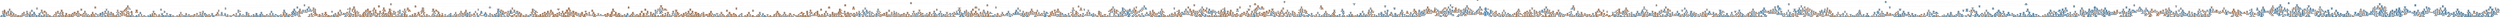 digraph Tree {
node [shape=box, style="filled", color="black"] ;
0 [label="def_pct_by_pin <= 0.235\ngini = 0.5\nsamples = 75916\nvalue = [37958, 37958]\nclass = No Default", fillcolor="#e5813900"] ;
1 [label="NO.OF_INQUIRIES <= 0.5\ngini = 0.486\nsamples = 45421\nvalue = [26489, 18932]\nclass = No Default", fillcolor="#e5813949"] ;
0 -> 1 [labeldistance=2.5, labelangle=45, headlabel="True"] ;
2 [label="asset_to_loan_pct <= 1.317\ngini = 0.481\nsamples = 38014\nvalue = [22748, 15266]\nclass = No Default", fillcolor="#e5813954"] ;
1 -> 2 ;
3 [label="credit_score <= 623.5\ngini = 0.498\nsamples = 17756\nvalue = [9452, 8304]\nclass = No Default", fillcolor="#e581391f"] ;
2 -> 3 ;
4 [label="def_pct_by_emp <= 0.165\ngini = 0.5\nsamples = 12166\nvalue = [5942, 6224]\nclass = Default", fillcolor="#399de50c"] ;
3 -> 4 ;
5 [label="age_outstd_ratio <= 0.001\ngini = 0.479\nsamples = 3620\nvalue = [2184, 1436]\nclass = No Default", fillcolor="#e5813957"] ;
4 -> 5 ;
6 [label="asset_to_loan_pct <= 1.217\ngini = 0.481\nsamples = 3531\nvalue = [2114, 1417]\nclass = No Default", fillcolor="#e5813954"] ;
5 -> 6 ;
7 [label="PRI.OVERDUE.ACCTS <= 0.5\ngini = 0.493\nsamples = 1743\nvalue = [972, 771]\nclass = No Default", fillcolor="#e5813935"] ;
6 -> 7 ;
8 [label="curr_outstd_ratio <= 0.168\ngini = 0.487\nsamples = 1399\nvalue = [811, 588]\nclass = No Default", fillcolor="#e5813946"] ;
7 -> 8 ;
9 [label="credit_score <= 532.0\ngini = 0.255\nsamples = 40\nvalue = [34, 6]\nclass = No Default", fillcolor="#e58139d2"] ;
8 -> 9 ;
10 [label="gini = 0.375\nsamples = 4\nvalue = [1, 3]\nclass = Default", fillcolor="#399de5aa"] ;
9 -> 10 ;
11 [label="Age_when_applying <= 27.463\ngini = 0.153\nsamples = 36\nvalue = [33, 3]\nclass = No Default", fillcolor="#e58139e8"] ;
9 -> 11 ;
12 [label="gini = 0.48\nsamples = 5\nvalue = [3, 2]\nclass = No Default", fillcolor="#e5813955"] ;
11 -> 12 ;
13 [label="def_pct_by_branch <= 0.205\ngini = 0.062\nsamples = 31\nvalue = [30, 1]\nclass = No Default", fillcolor="#e58139f6"] ;
11 -> 13 ;
14 [label="gini = 0.0\nsamples = 27\nvalue = [27, 0]\nclass = No Default", fillcolor="#e58139ff"] ;
13 -> 14 ;
15 [label="gini = 0.375\nsamples = 4\nvalue = [3, 1]\nclass = No Default", fillcolor="#e58139aa"] ;
13 -> 15 ;
16 [label="def_pct_by_branch <= 0.145\ngini = 0.49\nsamples = 1359\nvalue = [777, 582]\nclass = No Default", fillcolor="#e5813940"] ;
8 -> 16 ;
17 [label="total_outstanding <= 54747.0\ngini = 0.462\nsamples = 58\nvalue = [21, 37]\nclass = Default", fillcolor="#399de56e"] ;
16 -> 17 ;
18 [label="gini = 0.32\nsamples = 5\nvalue = [4, 1]\nclass = No Default", fillcolor="#e58139bf"] ;
17 -> 18 ;
19 [label="avg_acct_age_mnth <= 2.5\ngini = 0.436\nsamples = 53\nvalue = [17, 36]\nclass = Default", fillcolor="#399de587"] ;
17 -> 19 ;
20 [label="Age_when_applying <= 35.742\ngini = 0.397\nsamples = 44\nvalue = [12, 32]\nclass = Default", fillcolor="#399de59f"] ;
19 -> 20 ;
21 [label="Employment.Type_Salaried <= 0.5\ngini = 0.298\nsamples = 33\nvalue = [6, 27]\nclass = Default", fillcolor="#399de5c6"] ;
20 -> 21 ;
22 [label="disbursed_amount <= 65675.5\ngini = 0.388\nsamples = 19\nvalue = [5, 14]\nclass = Default", fillcolor="#399de5a4"] ;
21 -> 22 ;
23 [label="gini = 0.494\nsamples = 9\nvalue = [4, 5]\nclass = Default", fillcolor="#399de533"] ;
22 -> 23 ;
24 [label="gini = 0.18\nsamples = 10\nvalue = [1, 9]\nclass = Default", fillcolor="#399de5e3"] ;
22 -> 24 ;
25 [label="def_pct_by_branch <= 0.135\ngini = 0.133\nsamples = 14\nvalue = [1, 13]\nclass = Default", fillcolor="#399de5eb"] ;
21 -> 25 ;
26 [label="gini = 0.0\nsamples = 6\nvalue = [0, 6]\nclass = Default", fillcolor="#399de5ff"] ;
25 -> 26 ;
27 [label="gini = 0.219\nsamples = 8\nvalue = [1, 7]\nclass = Default", fillcolor="#399de5db"] ;
25 -> 27 ;
28 [label="Employment.Type_Salaried <= 0.5\ngini = 0.496\nsamples = 11\nvalue = [6, 5]\nclass = No Default", fillcolor="#e581392a"] ;
20 -> 28 ;
29 [label="gini = 0.408\nsamples = 7\nvalue = [5, 2]\nclass = No Default", fillcolor="#e5813999"] ;
28 -> 29 ;
30 [label="gini = 0.375\nsamples = 4\nvalue = [1, 3]\nclass = Default", fillcolor="#399de5aa"] ;
28 -> 30 ;
31 [label="gini = 0.494\nsamples = 9\nvalue = [5, 4]\nclass = No Default", fillcolor="#e5813933"] ;
19 -> 31 ;
32 [label="PRI.SANCTIONED.AMOUNT <= 346000.0\ngini = 0.487\nsamples = 1301\nvalue = [756, 545]\nclass = No Default", fillcolor="#e5813947"] ;
16 -> 32 ;
33 [label="def_pct_by_pin <= 0.055\ngini = 0.486\nsamples = 1293\nvalue = [755, 538]\nclass = No Default", fillcolor="#e5813949"] ;
32 -> 33 ;
34 [label="def_pct_by_supplier <= 0.195\ngini = 0.133\nsamples = 28\nvalue = [26, 2]\nclass = No Default", fillcolor="#e58139eb"] ;
33 -> 34 ;
35 [label="gini = 0.0\nsamples = 18\nvalue = [18, 0]\nclass = No Default", fillcolor="#e58139ff"] ;
34 -> 35 ;
36 [label="Employment.Type_Self employed <= 0.5\ngini = 0.32\nsamples = 10\nvalue = [8, 2]\nclass = No Default", fillcolor="#e58139bf"] ;
34 -> 36 ;
37 [label="gini = 0.0\nsamples = 5\nvalue = [5, 0]\nclass = No Default", fillcolor="#e58139ff"] ;
36 -> 37 ;
38 [label="gini = 0.48\nsamples = 5\nvalue = [3, 2]\nclass = No Default", fillcolor="#e5813955"] ;
36 -> 38 ;
39 [label="def_pct_by_supplier <= 0.115\ngini = 0.488\nsamples = 1265\nvalue = [729, 536]\nclass = No Default", fillcolor="#e5813944"] ;
33 -> 39 ;
40 [label="def_pct_by_branch <= 0.225\ngini = 0.402\nsamples = 165\nvalue = [119, 46]\nclass = No Default", fillcolor="#e581399c"] ;
39 -> 40 ;
41 [label="def_pct_by_pin <= 0.205\ngini = 0.391\nsamples = 161\nvalue = [118, 43]\nclass = No Default", fillcolor="#e58139a2"] ;
40 -> 41 ;
42 [label="gini = 0.364\nsamples = 142\nvalue = [108, 34]\nclass = No Default", fillcolor="#e58139af"] ;
41 -> 42 ;
43 [label="gini = 0.499\nsamples = 19\nvalue = [10, 9]\nclass = No Default", fillcolor="#e5813919"] ;
41 -> 43 ;
44 [label="gini = 0.375\nsamples = 4\nvalue = [1, 3]\nclass = Default", fillcolor="#399de5aa"] ;
40 -> 44 ;
45 [label="PRI.ACTIVE.ACCTS <= 3.5\ngini = 0.494\nsamples = 1100\nvalue = [610, 490]\nclass = No Default", fillcolor="#e5813932"] ;
39 -> 45 ;
46 [label="asset_cost <= 63402.5\ngini = 0.495\nsamples = 1090\nvalue = [601, 489]\nclass = No Default", fillcolor="#e5813930"] ;
45 -> 46 ;
47 [label="gini = 0.465\nsamples = 231\nvalue = [146, 85]\nclass = No Default", fillcolor="#e581396b"] ;
46 -> 47 ;
48 [label="gini = 0.498\nsamples = 859\nvalue = [455, 404]\nclass = No Default", fillcolor="#e581391d"] ;
46 -> 48 ;
49 [label="PRI.DISBURSED.AMOUNT <= 267401.5\ngini = 0.18\nsamples = 10\nvalue = [9, 1]\nclass = No Default", fillcolor="#e58139e3"] ;
45 -> 49 ;
50 [label="gini = 0.0\nsamples = 6\nvalue = [6, 0]\nclass = No Default", fillcolor="#e58139ff"] ;
49 -> 50 ;
51 [label="gini = 0.375\nsamples = 4\nvalue = [3, 1]\nclass = No Default", fillcolor="#e58139aa"] ;
49 -> 51 ;
52 [label="gini = 0.219\nsamples = 8\nvalue = [1, 7]\nclass = Default", fillcolor="#399de5db"] ;
32 -> 52 ;
53 [label="PRIMARY.INSTAL.AMT <= 17109.5\ngini = 0.498\nsamples = 344\nvalue = [161, 183]\nclass = Default", fillcolor="#399de51f"] ;
7 -> 53 ;
54 [label="def_pct_by_emp <= 0.105\ngini = 0.488\nsamples = 287\nvalue = [121, 166]\nclass = Default", fillcolor="#399de545"] ;
53 -> 54 ;
55 [label="asset_cost <= 87530.5\ngini = 0.448\nsamples = 59\nvalue = [39, 20]\nclass = No Default", fillcolor="#e581397c"] ;
54 -> 55 ;
56 [label="PRI.NO.OF.ACCTS <= 1.5\ngini = 0.413\nsamples = 55\nvalue = [39, 16]\nclass = No Default", fillcolor="#e5813996"] ;
55 -> 56 ;
57 [label="gini = 0.0\nsamples = 8\nvalue = [8, 0]\nclass = No Default", fillcolor="#e58139ff"] ;
56 -> 57 ;
58 [label="ltv <= 89.495\ngini = 0.449\nsamples = 47\nvalue = [31, 16]\nclass = No Default", fillcolor="#e581397b"] ;
56 -> 58 ;
59 [label="ltv <= 88.745\ngini = 0.382\nsamples = 35\nvalue = [26, 9]\nclass = No Default", fillcolor="#e58139a7"] ;
58 -> 59 ;
60 [label="ltv <= 88.26\ngini = 0.453\nsamples = 26\nvalue = [17, 9]\nclass = No Default", fillcolor="#e5813978"] ;
59 -> 60 ;
61 [label="gini = 0.375\nsamples = 20\nvalue = [15, 5]\nclass = No Default", fillcolor="#e58139aa"] ;
60 -> 61 ;
62 [label="gini = 0.444\nsamples = 6\nvalue = [2, 4]\nclass = Default", fillcolor="#399de57f"] ;
60 -> 62 ;
63 [label="gini = 0.0\nsamples = 9\nvalue = [9, 0]\nclass = No Default", fillcolor="#e58139ff"] ;
59 -> 63 ;
64 [label="PRI.NO.OF.ACCTS <= 3.5\ngini = 0.486\nsamples = 12\nvalue = [5, 7]\nclass = Default", fillcolor="#399de549"] ;
58 -> 64 ;
65 [label="gini = 0.0\nsamples = 4\nvalue = [0, 4]\nclass = Default", fillcolor="#399de5ff"] ;
64 -> 65 ;
66 [label="gini = 0.469\nsamples = 8\nvalue = [5, 3]\nclass = No Default", fillcolor="#e5813966"] ;
64 -> 66 ;
67 [label="gini = 0.0\nsamples = 4\nvalue = [0, 4]\nclass = Default", fillcolor="#399de5ff"] ;
55 -> 67 ;
68 [label="PRI.SANCTIONED.AMOUNT <= 12904.5\ngini = 0.461\nsamples = 228\nvalue = [82, 146]\nclass = Default", fillcolor="#399de570"] ;
54 -> 68 ;
69 [label="credit_score_desc_Medium Risk <= 0.5\ngini = 0.499\nsamples = 42\nvalue = [22, 20]\nclass = No Default", fillcolor="#e5813917"] ;
68 -> 69 ;
70 [label="Age_when_applying <= 35.152\ngini = 0.245\nsamples = 14\nvalue = [12, 2]\nclass = No Default", fillcolor="#e58139d4"] ;
69 -> 70 ;
71 [label="gini = 0.0\nsamples = 7\nvalue = [7, 0]\nclass = No Default", fillcolor="#e58139ff"] ;
70 -> 71 ;
72 [label="gini = 0.408\nsamples = 7\nvalue = [5, 2]\nclass = No Default", fillcolor="#e5813999"] ;
70 -> 72 ;
73 [label="inst_curr_disb_ratio <= 0.0\ngini = 0.459\nsamples = 28\nvalue = [10, 18]\nclass = Default", fillcolor="#399de571"] ;
69 -> 73 ;
74 [label="asset_cost <= 67925.0\ngini = 0.386\nsamples = 23\nvalue = [6, 17]\nclass = Default", fillcolor="#399de5a5"] ;
73 -> 74 ;
75 [label="def_pct_by_manufacturer <= 0.215\ngini = 0.496\nsamples = 11\nvalue = [5, 6]\nclass = Default", fillcolor="#399de52a"] ;
74 -> 75 ;
76 [label="gini = 0.32\nsamples = 5\nvalue = [1, 4]\nclass = Default", fillcolor="#399de5bf"] ;
75 -> 76 ;
77 [label="gini = 0.444\nsamples = 6\nvalue = [4, 2]\nclass = No Default", fillcolor="#e581397f"] ;
75 -> 77 ;
78 [label="avg_acct_age_mnth <= 14.0\ngini = 0.153\nsamples = 12\nvalue = [1, 11]\nclass = Default", fillcolor="#399de5e8"] ;
74 -> 78 ;
79 [label="gini = 0.32\nsamples = 5\nvalue = [1, 4]\nclass = Default", fillcolor="#399de5bf"] ;
78 -> 79 ;
80 [label="gini = 0.0\nsamples = 7\nvalue = [0, 7]\nclass = Default", fillcolor="#399de5ff"] ;
78 -> 80 ;
81 [label="gini = 0.32\nsamples = 5\nvalue = [4, 1]\nclass = No Default", fillcolor="#e58139bf"] ;
73 -> 81 ;
82 [label="def_pct_by_state <= 0.205\ngini = 0.437\nsamples = 186\nvalue = [60, 126]\nclass = Default", fillcolor="#399de586"] ;
68 -> 82 ;
83 [label="prim_overdue_acct_pct <= 0.317\ngini = 0.315\nsamples = 46\nvalue = [9, 37]\nclass = Default", fillcolor="#399de5c1"] ;
82 -> 83 ;
84 [label="def_pct_by_branch <= 0.175\ngini = 0.1\nsamples = 19\nvalue = [1, 18]\nclass = Default", fillcolor="#399de5f1"] ;
83 -> 84 ;
85 [label="gini = 0.32\nsamples = 5\nvalue = [1, 4]\nclass = Default", fillcolor="#399de5bf"] ;
84 -> 85 ;
86 [label="gini = 0.0\nsamples = 14\nvalue = [0, 14]\nclass = Default", fillcolor="#399de5ff"] ;
84 -> 86 ;
87 [label="disbursed_amount <= 56350.0\ngini = 0.417\nsamples = 27\nvalue = [8, 19]\nclass = Default", fillcolor="#399de594"] ;
83 -> 87 ;
88 [label="def_pct_by_emp <= 0.125\ngini = 0.49\nsamples = 14\nvalue = [6, 8]\nclass = Default", fillcolor="#399de540"] ;
87 -> 88 ;
89 [label="gini = 0.375\nsamples = 4\nvalue = [3, 1]\nclass = No Default", fillcolor="#e58139aa"] ;
88 -> 89 ;
90 [label="gini = 0.42\nsamples = 10\nvalue = [3, 7]\nclass = Default", fillcolor="#399de592"] ;
88 -> 90 ;
91 [label="avg_acct_age_mnth <= 12.5\ngini = 0.26\nsamples = 13\nvalue = [2, 11]\nclass = Default", fillcolor="#399de5d1"] ;
87 -> 91 ;
92 [label="gini = 0.5\nsamples = 4\nvalue = [2, 2]\nclass = No Default", fillcolor="#e5813900"] ;
91 -> 92 ;
93 [label="gini = 0.0\nsamples = 9\nvalue = [0, 9]\nclass = Default", fillcolor="#399de5ff"] ;
91 -> 93 ;
94 [label="PRI.SANCTIONED.AMOUNT <= 630608.0\ngini = 0.463\nsamples = 140\nvalue = [51, 89]\nclass = Default", fillcolor="#399de56d"] ;
82 -> 94 ;
95 [label="Age_when_applying <= 34.188\ngini = 0.415\nsamples = 109\nvalue = [32, 77]\nclass = Default", fillcolor="#399de595"] ;
94 -> 95 ;
96 [label="instalment_health <= 546.096\ngini = 0.266\nsamples = 38\nvalue = [6, 32]\nclass = Default", fillcolor="#399de5cf"] ;
95 -> 96 ;
97 [label="gini = 0.5\nsamples = 4\nvalue = [2, 2]\nclass = No Default", fillcolor="#e5813900"] ;
96 -> 97 ;
98 [label="gini = 0.208\nsamples = 34\nvalue = [4, 30]\nclass = Default", fillcolor="#399de5dd"] ;
96 -> 98 ;
99 [label="PRI.CURRENT.BALANCE <= 239704.0\ngini = 0.464\nsamples = 71\nvalue = [26, 45]\nclass = Default", fillcolor="#399de56c"] ;
95 -> 99 ;
100 [label="gini = 0.485\nsamples = 63\nvalue = [26, 37]\nclass = Default", fillcolor="#399de54c"] ;
99 -> 100 ;
101 [label="gini = 0.0\nsamples = 8\nvalue = [0, 8]\nclass = Default", fillcolor="#399de5ff"] ;
99 -> 101 ;
102 [label="total_outstanding <= 1128674.0\ngini = 0.475\nsamples = 31\nvalue = [19, 12]\nclass = No Default", fillcolor="#e581395e"] ;
94 -> 102 ;
103 [label="def_pct_by_manufacturer <= 0.215\ngini = 0.291\nsamples = 17\nvalue = [14, 3]\nclass = No Default", fillcolor="#e58139c8"] ;
102 -> 103 ;
104 [label="gini = 0.142\nsamples = 13\nvalue = [12, 1]\nclass = No Default", fillcolor="#e58139ea"] ;
103 -> 104 ;
105 [label="gini = 0.5\nsamples = 4\nvalue = [2, 2]\nclass = No Default", fillcolor="#e5813900"] ;
103 -> 105 ;
106 [label="credit_score <= 466.0\ngini = 0.459\nsamples = 14\nvalue = [5, 9]\nclass = Default", fillcolor="#399de571"] ;
102 -> 106 ;
107 [label="gini = 0.0\nsamples = 7\nvalue = [0, 7]\nclass = Default", fillcolor="#399de5ff"] ;
106 -> 107 ;
108 [label="gini = 0.408\nsamples = 7\nvalue = [5, 2]\nclass = No Default", fillcolor="#e5813999"] ;
106 -> 108 ;
109 [label="avg_acct_age_mnth <= 28.5\ngini = 0.419\nsamples = 57\nvalue = [40, 17]\nclass = No Default", fillcolor="#e5813993"] ;
53 -> 109 ;
110 [label="PRI.NO.OF.ACCTS <= 4.5\ngini = 0.484\nsamples = 39\nvalue = [23, 16]\nclass = No Default", fillcolor="#e581394e"] ;
109 -> 110 ;
111 [label="gini = 0.0\nsamples = 5\nvalue = [0, 5]\nclass = Default", fillcolor="#399de5ff"] ;
110 -> 111 ;
112 [label="avg_acct_age_mnth <= 12.5\ngini = 0.438\nsamples = 34\nvalue = [23, 11]\nclass = No Default", fillcolor="#e5813985"] ;
110 -> 112 ;
113 [label="gini = 0.0\nsamples = 8\nvalue = [8, 0]\nclass = No Default", fillcolor="#e58139ff"] ;
112 -> 113 ;
114 [label="inst_curr_disb_ratio <= 0.176\ngini = 0.488\nsamples = 26\nvalue = [15, 11]\nclass = No Default", fillcolor="#e5813944"] ;
112 -> 114 ;
115 [label="gini = 0.32\nsamples = 5\nvalue = [1, 4]\nclass = Default", fillcolor="#399de5bf"] ;
114 -> 115 ;
116 [label="asset_cost <= 64467.5\ngini = 0.444\nsamples = 21\nvalue = [14, 7]\nclass = No Default", fillcolor="#e581397f"] ;
114 -> 116 ;
117 [label="gini = 0.48\nsamples = 5\nvalue = [2, 3]\nclass = Default", fillcolor="#399de555"] ;
116 -> 117 ;
118 [label="avg_acct_age_mnth <= 25.5\ngini = 0.375\nsamples = 16\nvalue = [12, 4]\nclass = No Default", fillcolor="#e58139aa"] ;
116 -> 118 ;
119 [label="gini = 0.153\nsamples = 12\nvalue = [11, 1]\nclass = No Default", fillcolor="#e58139e8"] ;
118 -> 119 ;
120 [label="gini = 0.375\nsamples = 4\nvalue = [1, 3]\nclass = Default", fillcolor="#399de5aa"] ;
118 -> 120 ;
121 [label="Age_when_applying <= 51.558\ngini = 0.105\nsamples = 18\nvalue = [17, 1]\nclass = No Default", fillcolor="#e58139f0"] ;
109 -> 121 ;
122 [label="gini = 0.0\nsamples = 13\nvalue = [13, 0]\nclass = No Default", fillcolor="#e58139ff"] ;
121 -> 122 ;
123 [label="gini = 0.32\nsamples = 5\nvalue = [4, 1]\nclass = No Default", fillcolor="#e58139bf"] ;
121 -> 123 ;
124 [label="prim_overdue_acct_pct <= 0.158\ngini = 0.462\nsamples = 1788\nvalue = [1142, 646]\nclass = No Default", fillcolor="#e581396f"] ;
6 -> 124 ;
125 [label="def_pct_by_supplier <= 0.135\ngini = 0.449\nsamples = 1557\nvalue = [1027, 530]\nclass = No Default", fillcolor="#e581397b"] ;
124 -> 125 ;
126 [label="Age_when_applying <= 28.419\ngini = 0.408\nsamples = 507\nvalue = [362, 145]\nclass = No Default", fillcolor="#e5813999"] ;
125 -> 126 ;
127 [label="def_pct_by_supplier <= 0.045\ngini = 0.468\nsamples = 182\nvalue = [114, 68]\nclass = No Default", fillcolor="#e5813967"] ;
126 -> 127 ;
128 [label="gini = 0.0\nsamples = 6\nvalue = [6, 0]\nclass = No Default", fillcolor="#e58139ff"] ;
127 -> 128 ;
129 [label="instalment_health <= 6385.958\ngini = 0.474\nsamples = 176\nvalue = [108, 68]\nclass = No Default", fillcolor="#e581395e"] ;
127 -> 129 ;
130 [label="def_pct_by_pin <= 0.035\ngini = 0.468\nsamples = 169\nvalue = [106, 63]\nclass = No Default", fillcolor="#e5813967"] ;
129 -> 130 ;
131 [label="gini = 0.0\nsamples = 7\nvalue = [7, 0]\nclass = No Default", fillcolor="#e58139ff"] ;
130 -> 131 ;
132 [label="Aadhar_flag <= 0.5\ngini = 0.475\nsamples = 162\nvalue = [99, 63]\nclass = No Default", fillcolor="#e581395d"] ;
130 -> 132 ;
133 [label="def_pct_by_manufacturer <= 0.225\ngini = 0.497\nsamples = 28\nvalue = [13, 15]\nclass = Default", fillcolor="#399de522"] ;
132 -> 133 ;
134 [label="gini = 0.463\nsamples = 22\nvalue = [8, 14]\nclass = Default", fillcolor="#399de56d"] ;
133 -> 134 ;
135 [label="gini = 0.278\nsamples = 6\nvalue = [5, 1]\nclass = No Default", fillcolor="#e58139cc"] ;
133 -> 135 ;
136 [label="def_pct_by_pin <= 0.135\ngini = 0.46\nsamples = 134\nvalue = [86, 48]\nclass = No Default", fillcolor="#e5813971"] ;
132 -> 136 ;
137 [label="gini = 0.393\nsamples = 41\nvalue = [30, 11]\nclass = No Default", fillcolor="#e58139a1"] ;
136 -> 137 ;
138 [label="gini = 0.479\nsamples = 93\nvalue = [56, 37]\nclass = No Default", fillcolor="#e5813957"] ;
136 -> 138 ;
139 [label="gini = 0.408\nsamples = 7\nvalue = [2, 5]\nclass = Default", fillcolor="#399de599"] ;
129 -> 139 ;
140 [label="curr_outstd_ratio <= 0.073\ngini = 0.362\nsamples = 325\nvalue = [248, 77]\nclass = No Default", fillcolor="#e58139b0"] ;
126 -> 140 ;
141 [label="PRI.NO.OF.ACCTS <= 11.5\ngini = 0.496\nsamples = 11\nvalue = [5, 6]\nclass = Default", fillcolor="#399de52a"] ;
140 -> 141 ;
142 [label="gini = 0.278\nsamples = 6\nvalue = [1, 5]\nclass = Default", fillcolor="#399de5cc"] ;
141 -> 142 ;
143 [label="gini = 0.32\nsamples = 5\nvalue = [4, 1]\nclass = No Default", fillcolor="#e58139bf"] ;
141 -> 143 ;
144 [label="def_pct_by_state <= 0.185\ngini = 0.35\nsamples = 314\nvalue = [243, 71]\nclass = No Default", fillcolor="#e58139b4"] ;
140 -> 144 ;
145 [label="total_outstanding <= 48665.0\ngini = 0.464\nsamples = 52\nvalue = [33, 19]\nclass = No Default", fillcolor="#e581396c"] ;
144 -> 145 ;
146 [label="Employment.Type_Salaried <= 0.5\ngini = 0.498\nsamples = 15\nvalue = [7, 8]\nclass = Default", fillcolor="#399de520"] ;
145 -> 146 ;
147 [label="asset_cost <= 59577.0\ngini = 0.397\nsamples = 11\nvalue = [3, 8]\nclass = Default", fillcolor="#399de59f"] ;
146 -> 147 ;
148 [label="gini = 0.48\nsamples = 5\nvalue = [3, 2]\nclass = No Default", fillcolor="#e5813955"] ;
147 -> 148 ;
149 [label="gini = 0.0\nsamples = 6\nvalue = [0, 6]\nclass = Default", fillcolor="#399de5ff"] ;
147 -> 149 ;
150 [label="gini = 0.0\nsamples = 4\nvalue = [4, 0]\nclass = No Default", fillcolor="#e58139ff"] ;
146 -> 150 ;
151 [label="asset_to_loan_pct <= 1.225\ngini = 0.418\nsamples = 37\nvalue = [26, 11]\nclass = No Default", fillcolor="#e5813993"] ;
145 -> 151 ;
152 [label="gini = 0.0\nsamples = 4\nvalue = [0, 4]\nclass = Default", fillcolor="#399de5ff"] ;
151 -> 152 ;
153 [label="def_pct_by_supplier <= 0.115\ngini = 0.334\nsamples = 33\nvalue = [26, 7]\nclass = No Default", fillcolor="#e58139ba"] ;
151 -> 153 ;
154 [label="gini = 0.111\nsamples = 17\nvalue = [16, 1]\nclass = No Default", fillcolor="#e58139ef"] ;
153 -> 154 ;
155 [label="gini = 0.469\nsamples = 16\nvalue = [10, 6]\nclass = No Default", fillcolor="#e5813966"] ;
153 -> 155 ;
156 [label="asset_to_loan_pct <= 1.281\ngini = 0.318\nsamples = 262\nvalue = [210, 52]\nclass = No Default", fillcolor="#e58139c0"] ;
144 -> 156 ;
157 [label="def_pct_by_emp <= 0.155\ngini = 0.248\nsamples = 152\nvalue = [130, 22]\nclass = No Default", fillcolor="#e58139d4"] ;
156 -> 157 ;
158 [label="total_outstanding <= 64739.0\ngini = 0.23\nsamples = 143\nvalue = [124, 19]\nclass = No Default", fillcolor="#e58139d8"] ;
157 -> 158 ;
159 [label="gini = 0.169\nsamples = 107\nvalue = [97, 10]\nclass = No Default", fillcolor="#e58139e5"] ;
158 -> 159 ;
160 [label="gini = 0.375\nsamples = 36\nvalue = [27, 9]\nclass = No Default", fillcolor="#e58139aa"] ;
158 -> 160 ;
161 [label="gini = 0.444\nsamples = 9\nvalue = [6, 3]\nclass = No Default", fillcolor="#e581397f"] ;
157 -> 161 ;
162 [label="PRI.DISBURSED.AMOUNT <= 294.0\ngini = 0.397\nsamples = 110\nvalue = [80, 30]\nclass = No Default", fillcolor="#e581399f"] ;
156 -> 162 ;
163 [label="def_pct_by_pin <= 0.215\ngini = 0.437\nsamples = 90\nvalue = [61, 29]\nclass = No Default", fillcolor="#e5813986"] ;
162 -> 163 ;
164 [label="gini = 0.405\nsamples = 85\nvalue = [61, 24]\nclass = No Default", fillcolor="#e581399b"] ;
163 -> 164 ;
165 [label="gini = 0.0\nsamples = 5\nvalue = [0, 5]\nclass = Default", fillcolor="#399de5ff"] ;
163 -> 165 ;
166 [label="asset_to_loan_pct <= 1.292\ngini = 0.095\nsamples = 20\nvalue = [19, 1]\nclass = No Default", fillcolor="#e58139f2"] ;
162 -> 166 ;
167 [label="gini = 0.32\nsamples = 5\nvalue = [4, 1]\nclass = No Default", fillcolor="#e58139bf"] ;
166 -> 167 ;
168 [label="gini = 0.0\nsamples = 15\nvalue = [15, 0]\nclass = No Default", fillcolor="#e58139ff"] ;
166 -> 168 ;
169 [label="curr_outstd_ratio <= 0.623\ngini = 0.464\nsamples = 1050\nvalue = [665, 385]\nclass = No Default", fillcolor="#e581396b"] ;
125 -> 169 ;
170 [label="instalment_health <= 9095.389\ngini = 0.327\nsamples = 107\nvalue = [85, 22]\nclass = No Default", fillcolor="#e58139bd"] ;
169 -> 170 ;
171 [label="PRIMARY.INSTAL.AMT <= 138.5\ngini = 0.165\nsamples = 44\nvalue = [40, 4]\nclass = No Default", fillcolor="#e58139e6"] ;
170 -> 171 ;
172 [label="def_pct_by_branch <= 0.205\ngini = 0.287\nsamples = 23\nvalue = [19, 4]\nclass = No Default", fillcolor="#e58139c9"] ;
171 -> 172 ;
173 [label="gini = 0.0\nsamples = 13\nvalue = [13, 0]\nclass = No Default", fillcolor="#e58139ff"] ;
172 -> 173 ;
174 [label="def_pct_by_pin <= 0.205\ngini = 0.48\nsamples = 10\nvalue = [6, 4]\nclass = No Default", fillcolor="#e5813955"] ;
172 -> 174 ;
175 [label="gini = 0.32\nsamples = 5\nvalue = [4, 1]\nclass = No Default", fillcolor="#e58139bf"] ;
174 -> 175 ;
176 [label="gini = 0.48\nsamples = 5\nvalue = [2, 3]\nclass = Default", fillcolor="#399de555"] ;
174 -> 176 ;
177 [label="gini = 0.0\nsamples = 21\nvalue = [21, 0]\nclass = No Default", fillcolor="#e58139ff"] ;
171 -> 177 ;
178 [label="age_outstd_ratio <= 0.0\ngini = 0.408\nsamples = 63\nvalue = [45, 18]\nclass = No Default", fillcolor="#e5813999"] ;
170 -> 178 ;
179 [label="total_outstanding <= 5294152.5\ngini = 0.095\nsamples = 20\nvalue = [19, 1]\nclass = No Default", fillcolor="#e58139f2"] ;
178 -> 179 ;
180 [label="gini = 0.0\nsamples = 16\nvalue = [16, 0]\nclass = No Default", fillcolor="#e58139ff"] ;
179 -> 180 ;
181 [label="gini = 0.375\nsamples = 4\nvalue = [3, 1]\nclass = No Default", fillcolor="#e58139aa"] ;
179 -> 181 ;
182 [label="curr_outstd_ratio <= 0.223\ngini = 0.478\nsamples = 43\nvalue = [26, 17]\nclass = No Default", fillcolor="#e5813958"] ;
178 -> 182 ;
183 [label="credit_score <= 383.0\ngini = 0.499\nsamples = 31\nvalue = [15, 16]\nclass = Default", fillcolor="#399de510"] ;
182 -> 183 ;
184 [label="gini = 0.0\nsamples = 5\nvalue = [5, 0]\nclass = No Default", fillcolor="#e58139ff"] ;
183 -> 184 ;
185 [label="def_pct_by_emp <= 0.145\ngini = 0.473\nsamples = 26\nvalue = [10, 16]\nclass = Default", fillcolor="#399de560"] ;
183 -> 185 ;
186 [label="gini = 0.36\nsamples = 17\nvalue = [4, 13]\nclass = Default", fillcolor="#399de5b1"] ;
185 -> 186 ;
187 [label="gini = 0.444\nsamples = 9\nvalue = [6, 3]\nclass = No Default", fillcolor="#e581397f"] ;
185 -> 187 ;
188 [label="total_outstanding <= 179922.5\ngini = 0.153\nsamples = 12\nvalue = [11, 1]\nclass = No Default", fillcolor="#e58139e8"] ;
182 -> 188 ;
189 [label="gini = 0.0\nsamples = 8\nvalue = [8, 0]\nclass = No Default", fillcolor="#e58139ff"] ;
188 -> 189 ;
190 [label="gini = 0.375\nsamples = 4\nvalue = [3, 1]\nclass = No Default", fillcolor="#e58139aa"] ;
188 -> 190 ;
191 [label="asset_to_loan_pct <= 1.298\ngini = 0.474\nsamples = 943\nvalue = [580, 363]\nclass = No Default", fillcolor="#e581395f"] ;
169 -> 191 ;
192 [label="def_pct_by_pin <= 0.095\ngini = 0.482\nsamples = 778\nvalue = [463, 315]\nclass = No Default", fillcolor="#e5813952"] ;
191 -> 192 ;
193 [label="Age_when_applying <= 52.755\ngini = 0.1\nsamples = 38\nvalue = [36, 2]\nclass = No Default", fillcolor="#e58139f1"] ;
192 -> 193 ;
194 [label="gini = 0.0\nsamples = 34\nvalue = [34, 0]\nclass = No Default", fillcolor="#e58139ff"] ;
193 -> 194 ;
195 [label="gini = 0.5\nsamples = 4\nvalue = [2, 2]\nclass = No Default", fillcolor="#e5813900"] ;
193 -> 195 ;
196 [label="PRI.NO.OF.ACCTS <= 1.5\ngini = 0.488\nsamples = 740\nvalue = [427, 313]\nclass = No Default", fillcolor="#e5813944"] ;
192 -> 196 ;
197 [label="disbursed_amount <= 39746.5\ngini = 0.486\nsamples = 699\nvalue = [409, 290]\nclass = No Default", fillcolor="#e581394a"] ;
196 -> 197 ;
198 [label="gini = 0.0\nsamples = 6\nvalue = [0, 6]\nclass = Default", fillcolor="#399de5ff"] ;
197 -> 198 ;
199 [label="asset_to_loan_pct <= 1.26\ngini = 0.484\nsamples = 693\nvalue = [409, 284]\nclass = No Default", fillcolor="#e581394e"] ;
197 -> 199 ;
200 [label="gini = 0.464\nsamples = 334\nvalue = [212, 122]\nclass = No Default", fillcolor="#e581396c"] ;
199 -> 200 ;
201 [label="gini = 0.495\nsamples = 359\nvalue = [197, 162]\nclass = No Default", fillcolor="#e581392d"] ;
199 -> 201 ;
202 [label="PRI.NO.OF.ACCTS <= 3.5\ngini = 0.493\nsamples = 41\nvalue = [18, 23]\nclass = Default", fillcolor="#399de537"] ;
196 -> 202 ;
203 [label="def_pct_by_manufacturer <= 0.205\ngini = 0.413\nsamples = 24\nvalue = [7, 17]\nclass = Default", fillcolor="#399de596"] ;
202 -> 203 ;
204 [label="gini = 0.49\nsamples = 7\nvalue = [4, 3]\nclass = No Default", fillcolor="#e5813940"] ;
203 -> 204 ;
205 [label="gini = 0.291\nsamples = 17\nvalue = [3, 14]\nclass = Default", fillcolor="#399de5c8"] ;
203 -> 205 ;
206 [label="avg_acct_age_mnth <= 11.0\ngini = 0.457\nsamples = 17\nvalue = [11, 6]\nclass = No Default", fillcolor="#e5813974"] ;
202 -> 206 ;
207 [label="gini = 0.0\nsamples = 7\nvalue = [7, 0]\nclass = No Default", fillcolor="#e58139ff"] ;
206 -> 207 ;
208 [label="gini = 0.48\nsamples = 10\nvalue = [4, 6]\nclass = Default", fillcolor="#399de555"] ;
206 -> 208 ;
209 [label="asset_cost <= 89254.5\ngini = 0.413\nsamples = 165\nvalue = [117, 48]\nclass = No Default", fillcolor="#e5813996"] ;
191 -> 209 ;
210 [label="def_pct_by_pin <= 0.125\ngini = 0.386\nsamples = 153\nvalue = [113, 40]\nclass = No Default", fillcolor="#e58139a5"] ;
209 -> 210 ;
211 [label="total_outstanding <= 61906.5\ngini = 0.238\nsamples = 29\nvalue = [25, 4]\nclass = No Default", fillcolor="#e58139d6"] ;
210 -> 211 ;
212 [label="VoterID_flag <= 0.5\ngini = 0.278\nsamples = 24\nvalue = [20, 4]\nclass = No Default", fillcolor="#e58139cc"] ;
211 -> 212 ;
213 [label="gini = 0.198\nsamples = 18\nvalue = [16, 2]\nclass = No Default", fillcolor="#e58139df"] ;
212 -> 213 ;
214 [label="gini = 0.444\nsamples = 6\nvalue = [4, 2]\nclass = No Default", fillcolor="#e581397f"] ;
212 -> 214 ;
215 [label="gini = 0.0\nsamples = 5\nvalue = [5, 0]\nclass = No Default", fillcolor="#e58139ff"] ;
211 -> 215 ;
216 [label="total_outstanding <= 63325.5\ngini = 0.412\nsamples = 124\nvalue = [88, 36]\nclass = No Default", fillcolor="#e5813997"] ;
210 -> 216 ;
217 [label="ltv <= 80.345\ngini = 0.386\nsamples = 111\nvalue = [82, 29]\nclass = No Default", fillcolor="#e58139a5"] ;
216 -> 217 ;
218 [label="gini = 0.36\nsamples = 106\nvalue = [81, 25]\nclass = No Default", fillcolor="#e58139b0"] ;
217 -> 218 ;
219 [label="gini = 0.32\nsamples = 5\nvalue = [1, 4]\nclass = Default", fillcolor="#399de5bf"] ;
217 -> 219 ;
220 [label="def_pct_by_pin <= 0.15\ngini = 0.497\nsamples = 13\nvalue = [6, 7]\nclass = Default", fillcolor="#399de524"] ;
216 -> 220 ;
221 [label="gini = 0.48\nsamples = 5\nvalue = [3, 2]\nclass = No Default", fillcolor="#e5813955"] ;
220 -> 221 ;
222 [label="gini = 0.469\nsamples = 8\nvalue = [3, 5]\nclass = Default", fillcolor="#399de566"] ;
220 -> 222 ;
223 [label="def_pct_by_state <= 0.195\ngini = 0.444\nsamples = 12\nvalue = [4, 8]\nclass = Default", fillcolor="#399de57f"] ;
209 -> 223 ;
224 [label="gini = 0.5\nsamples = 6\nvalue = [3, 3]\nclass = No Default", fillcolor="#e5813900"] ;
223 -> 224 ;
225 [label="gini = 0.278\nsamples = 6\nvalue = [1, 5]\nclass = Default", fillcolor="#399de5cc"] ;
223 -> 225 ;
226 [label="PRI.SANCTIONED.AMOUNT <= 216862.0\ngini = 0.5\nsamples = 231\nvalue = [115, 116]\nclass = Default", fillcolor="#399de502"] ;
124 -> 226 ;
227 [label="age_outstd_ratio <= 0.0\ngini = 0.486\nsamples = 130\nvalue = [54, 76]\nclass = Default", fillcolor="#399de54a"] ;
226 -> 227 ;
228 [label="avg_acct_age_mnth <= 38.0\ngini = 0.406\nsamples = 67\nvalue = [19, 48]\nclass = Default", fillcolor="#399de59a"] ;
227 -> 228 ;
229 [label="def_pct_by_state <= 0.205\ngini = 0.352\nsamples = 57\nvalue = [13, 44]\nclass = Default", fillcolor="#399de5b4"] ;
228 -> 229 ;
230 [label="avg_acct_age_mnth <= 4.5\ngini = 0.204\nsamples = 26\nvalue = [3, 23]\nclass = Default", fillcolor="#399de5de"] ;
229 -> 230 ;
231 [label="gini = 0.5\nsamples = 4\nvalue = [2, 2]\nclass = No Default", fillcolor="#e5813900"] ;
230 -> 231 ;
232 [label="avg_acct_age_mnth <= 9.5\ngini = 0.087\nsamples = 22\nvalue = [1, 21]\nclass = Default", fillcolor="#399de5f3"] ;
230 -> 232 ;
233 [label="gini = 0.32\nsamples = 5\nvalue = [1, 4]\nclass = Default", fillcolor="#399de5bf"] ;
232 -> 233 ;
234 [label="gini = 0.0\nsamples = 17\nvalue = [0, 17]\nclass = Default", fillcolor="#399de5ff"] ;
232 -> 234 ;
235 [label="def_pct_by_emp <= 0.155\ngini = 0.437\nsamples = 31\nvalue = [10, 21]\nclass = Default", fillcolor="#399de586"] ;
229 -> 235 ;
236 [label="asset_cost <= 73403.0\ngini = 0.48\nsamples = 25\nvalue = [10, 15]\nclass = Default", fillcolor="#399de555"] ;
235 -> 236 ;
237 [label="def_pct_by_manufacturer <= 0.205\ngini = 0.49\nsamples = 14\nvalue = [8, 6]\nclass = No Default", fillcolor="#e5813940"] ;
236 -> 237 ;
238 [label="gini = 0.219\nsamples = 8\nvalue = [7, 1]\nclass = No Default", fillcolor="#e58139db"] ;
237 -> 238 ;
239 [label="gini = 0.278\nsamples = 6\nvalue = [1, 5]\nclass = Default", fillcolor="#399de5cc"] ;
237 -> 239 ;
240 [label="PRI.CURRENT.BALANCE <= 22793.5\ngini = 0.298\nsamples = 11\nvalue = [2, 9]\nclass = Default", fillcolor="#399de5c6"] ;
236 -> 240 ;
241 [label="gini = 0.5\nsamples = 4\nvalue = [2, 2]\nclass = No Default", fillcolor="#e5813900"] ;
240 -> 241 ;
242 [label="gini = 0.0\nsamples = 7\nvalue = [0, 7]\nclass = Default", fillcolor="#399de5ff"] ;
240 -> 242 ;
243 [label="gini = 0.0\nsamples = 6\nvalue = [0, 6]\nclass = Default", fillcolor="#399de5ff"] ;
235 -> 243 ;
244 [label="avg_credit_hist_mnth <= 88.0\ngini = 0.48\nsamples = 10\nvalue = [6, 4]\nclass = No Default", fillcolor="#e5813955"] ;
228 -> 244 ;
245 [label="gini = 0.278\nsamples = 6\nvalue = [5, 1]\nclass = No Default", fillcolor="#e58139cc"] ;
244 -> 245 ;
246 [label="gini = 0.375\nsamples = 4\nvalue = [1, 3]\nclass = Default", fillcolor="#399de5aa"] ;
244 -> 246 ;
247 [label="curr_outstd_ratio <= 0.979\ngini = 0.494\nsamples = 63\nvalue = [35, 28]\nclass = No Default", fillcolor="#e5813933"] ;
227 -> 247 ;
248 [label="PRI.CURRENT.BALANCE <= 3492.0\ngini = 0.495\nsamples = 40\nvalue = [18, 22]\nclass = Default", fillcolor="#399de52e"] ;
247 -> 248 ;
249 [label="gini = 0.0\nsamples = 8\nvalue = [0, 8]\nclass = Default", fillcolor="#399de5ff"] ;
248 -> 249 ;
250 [label="def_pct_by_branch <= 0.215\ngini = 0.492\nsamples = 32\nvalue = [18, 14]\nclass = No Default", fillcolor="#e5813939"] ;
248 -> 250 ;
251 [label="instalment_health <= 2183.333\ngini = 0.413\nsamples = 24\nvalue = [17, 7]\nclass = No Default", fillcolor="#e5813996"] ;
250 -> 251 ;
252 [label="disbursed_amount <= 51053.0\ngini = 0.245\nsamples = 14\nvalue = [12, 2]\nclass = No Default", fillcolor="#e58139d4"] ;
251 -> 252 ;
253 [label="gini = 0.5\nsamples = 4\nvalue = [2, 2]\nclass = No Default", fillcolor="#e5813900"] ;
252 -> 253 ;
254 [label="gini = 0.0\nsamples = 10\nvalue = [10, 0]\nclass = No Default", fillcolor="#e58139ff"] ;
252 -> 254 ;
255 [label="age_outstd_ratio <= 0.001\ngini = 0.5\nsamples = 10\nvalue = [5, 5]\nclass = No Default", fillcolor="#e5813900"] ;
251 -> 255 ;
256 [label="gini = 0.444\nsamples = 6\nvalue = [4, 2]\nclass = No Default", fillcolor="#e581397f"] ;
255 -> 256 ;
257 [label="gini = 0.375\nsamples = 4\nvalue = [1, 3]\nclass = Default", fillcolor="#399de5aa"] ;
255 -> 257 ;
258 [label="gini = 0.219\nsamples = 8\nvalue = [1, 7]\nclass = Default", fillcolor="#399de5db"] ;
250 -> 258 ;
259 [label="asset_to_loan_pct <= 1.29\ngini = 0.386\nsamples = 23\nvalue = [17, 6]\nclass = No Default", fillcolor="#e58139a5"] ;
247 -> 259 ;
260 [label="def_pct_by_supplier <= 0.115\ngini = 0.444\nsamples = 18\nvalue = [12, 6]\nclass = No Default", fillcolor="#e581397f"] ;
259 -> 260 ;
261 [label="gini = 0.0\nsamples = 4\nvalue = [0, 4]\nclass = Default", fillcolor="#399de5ff"] ;
260 -> 261 ;
262 [label="prim_overdue_acct_pct <= 0.417\ngini = 0.245\nsamples = 14\nvalue = [12, 2]\nclass = No Default", fillcolor="#e58139d4"] ;
260 -> 262 ;
263 [label="gini = 0.0\nsamples = 4\nvalue = [4, 0]\nclass = No Default", fillcolor="#e58139ff"] ;
262 -> 263 ;
264 [label="total_outstanding <= 50835.0\ngini = 0.32\nsamples = 10\nvalue = [8, 2]\nclass = No Default", fillcolor="#e58139bf"] ;
262 -> 264 ;
265 [label="gini = 0.375\nsamples = 4\nvalue = [3, 1]\nclass = No Default", fillcolor="#e58139aa"] ;
264 -> 265 ;
266 [label="gini = 0.278\nsamples = 6\nvalue = [5, 1]\nclass = No Default", fillcolor="#e58139cc"] ;
264 -> 266 ;
267 [label="gini = 0.0\nsamples = 5\nvalue = [5, 0]\nclass = No Default", fillcolor="#e58139ff"] ;
259 -> 267 ;
268 [label="curr_outstd_ratio <= 0.23\ngini = 0.478\nsamples = 101\nvalue = [61, 40]\nclass = No Default", fillcolor="#e5813958"] ;
226 -> 268 ;
269 [label="PRI.NO.OF.ACCTS <= 1.5\ngini = 0.496\nsamples = 81\nvalue = [44, 37]\nclass = No Default", fillcolor="#e5813929"] ;
268 -> 269 ;
270 [label="gini = 0.32\nsamples = 5\nvalue = [1, 4]\nclass = Default", fillcolor="#399de5bf"] ;
269 -> 270 ;
271 [label="def_pct_by_supplier <= 0.195\ngini = 0.491\nsamples = 76\nvalue = [43, 33]\nclass = No Default", fillcolor="#e581393b"] ;
269 -> 271 ;
272 [label="instalment_health <= 65986.375\ngini = 0.5\nsamples = 58\nvalue = [29, 29]\nclass = No Default", fillcolor="#e5813900"] ;
271 -> 272 ;
273 [label="asset_cost <= 63069.5\ngini = 0.495\nsamples = 51\nvalue = [28, 23]\nclass = No Default", fillcolor="#e581392e"] ;
272 -> 273 ;
274 [label="def_pct_by_emp <= 0.145\ngini = 0.153\nsamples = 12\nvalue = [11, 1]\nclass = No Default", fillcolor="#e58139e8"] ;
273 -> 274 ;
275 [label="gini = 0.0\nsamples = 8\nvalue = [8, 0]\nclass = No Default", fillcolor="#e58139ff"] ;
274 -> 275 ;
276 [label="gini = 0.375\nsamples = 4\nvalue = [3, 1]\nclass = No Default", fillcolor="#e58139aa"] ;
274 -> 276 ;
277 [label="PRI.SANCTIONED.AMOUNT <= 1215553.0\ngini = 0.492\nsamples = 39\nvalue = [17, 22]\nclass = Default", fillcolor="#399de53a"] ;
273 -> 277 ;
278 [label="gini = 0.397\nsamples = 22\nvalue = [6, 16]\nclass = Default", fillcolor="#399de59f"] ;
277 -> 278 ;
279 [label="gini = 0.457\nsamples = 17\nvalue = [11, 6]\nclass = No Default", fillcolor="#e5813974"] ;
277 -> 279 ;
280 [label="gini = 0.245\nsamples = 7\nvalue = [1, 6]\nclass = Default", fillcolor="#399de5d4"] ;
272 -> 280 ;
281 [label="def_pct_by_manufacturer <= 0.215\ngini = 0.346\nsamples = 18\nvalue = [14, 4]\nclass = No Default", fillcolor="#e58139b6"] ;
271 -> 281 ;
282 [label="asset_cost <= 77966.5\ngini = 0.463\nsamples = 11\nvalue = [7, 4]\nclass = No Default", fillcolor="#e581396d"] ;
281 -> 282 ;
283 [label="gini = 0.245\nsamples = 7\nvalue = [6, 1]\nclass = No Default", fillcolor="#e58139d4"] ;
282 -> 283 ;
284 [label="gini = 0.375\nsamples = 4\nvalue = [1, 3]\nclass = Default", fillcolor="#399de5aa"] ;
282 -> 284 ;
285 [label="gini = 0.0\nsamples = 7\nvalue = [7, 0]\nclass = No Default", fillcolor="#e58139ff"] ;
281 -> 285 ;
286 [label="PRIMARY.INSTAL.AMT <= 14621.5\ngini = 0.255\nsamples = 20\nvalue = [17, 3]\nclass = No Default", fillcolor="#e58139d2"] ;
268 -> 286 ;
287 [label="def_pct_by_emp <= 0.155\ngini = 0.117\nsamples = 16\nvalue = [15, 1]\nclass = No Default", fillcolor="#e58139ee"] ;
286 -> 287 ;
288 [label="gini = 0.0\nsamples = 12\nvalue = [12, 0]\nclass = No Default", fillcolor="#e58139ff"] ;
287 -> 288 ;
289 [label="gini = 0.375\nsamples = 4\nvalue = [3, 1]\nclass = No Default", fillcolor="#e58139aa"] ;
287 -> 289 ;
290 [label="gini = 0.5\nsamples = 4\nvalue = [2, 2]\nclass = No Default", fillcolor="#e5813900"] ;
286 -> 290 ;
291 [label="age_outstd_ratio <= 0.001\ngini = 0.336\nsamples = 89\nvalue = [70, 19]\nclass = No Default", fillcolor="#e58139ba"] ;
5 -> 291 ;
292 [label="def_pct_by_supplier <= 0.195\ngini = 0.25\nsamples = 75\nvalue = [64, 11]\nclass = No Default", fillcolor="#e58139d3"] ;
291 -> 292 ;
293 [label="ltv <= 83.26\ngini = 0.307\nsamples = 58\nvalue = [47, 11]\nclass = No Default", fillcolor="#e58139c3"] ;
292 -> 293 ;
294 [label="def_pct_by_emp <= 0.155\ngini = 0.124\nsamples = 30\nvalue = [28, 2]\nclass = No Default", fillcolor="#e58139ed"] ;
293 -> 294 ;
295 [label="gini = 0.0\nsamples = 24\nvalue = [24, 0]\nclass = No Default", fillcolor="#e58139ff"] ;
294 -> 295 ;
296 [label="gini = 0.444\nsamples = 6\nvalue = [4, 2]\nclass = No Default", fillcolor="#e581397f"] ;
294 -> 296 ;
297 [label="ltv <= 84.26\ngini = 0.436\nsamples = 28\nvalue = [19, 9]\nclass = No Default", fillcolor="#e5813986"] ;
293 -> 297 ;
298 [label="gini = 0.5\nsamples = 4\nvalue = [2, 2]\nclass = No Default", fillcolor="#e5813900"] ;
297 -> 298 ;
299 [label="def_pct_by_emp <= 0.095\ngini = 0.413\nsamples = 24\nvalue = [17, 7]\nclass = No Default", fillcolor="#e5813996"] ;
297 -> 299 ;
300 [label="gini = 0.0\nsamples = 5\nvalue = [5, 0]\nclass = No Default", fillcolor="#e58139ff"] ;
299 -> 300 ;
301 [label="gini = 0.465\nsamples = 19\nvalue = [12, 7]\nclass = No Default", fillcolor="#e581396a"] ;
299 -> 301 ;
302 [label="gini = 0.0\nsamples = 17\nvalue = [17, 0]\nclass = No Default", fillcolor="#e58139ff"] ;
292 -> 302 ;
303 [label="def_pct_by_supplier <= 0.175\ngini = 0.49\nsamples = 14\nvalue = [6, 8]\nclass = Default", fillcolor="#399de540"] ;
291 -> 303 ;
304 [label="gini = 0.408\nsamples = 7\nvalue = [5, 2]\nclass = No Default", fillcolor="#e5813999"] ;
303 -> 304 ;
305 [label="gini = 0.245\nsamples = 7\nvalue = [1, 6]\nclass = Default", fillcolor="#399de5d4"] ;
303 -> 305 ;
306 [label="PRI.NO.OF.ACCTS <= 9.5\ngini = 0.493\nsamples = 8546\nvalue = [3758, 4788]\nclass = Default", fillcolor="#399de537"] ;
4 -> 306 ;
307 [label="def_pct_by_emp <= 0.255\ngini = 0.492\nsamples = 8209\nvalue = [3577, 4632]\nclass = Default", fillcolor="#399de53a"] ;
306 -> 307 ;
308 [label="asset_to_loan_pct <= 1.24\ngini = 0.498\nsamples = 5475\nvalue = [2563, 2912]\nclass = Default", fillcolor="#399de51f"] ;
307 -> 308 ;
309 [label="def_pct_by_pin <= 0.075\ngini = 0.493\nsamples = 3418\nvalue = [1504, 1914]\nclass = Default", fillcolor="#399de537"] ;
308 -> 309 ;
310 [label="Employment.Type_Salaried <= 0.5\ngini = 0.171\nsamples = 85\nvalue = [77, 8]\nclass = No Default", fillcolor="#e58139e5"] ;
309 -> 310 ;
311 [label="ltv <= 83.075\ngini = 0.25\nsamples = 41\nvalue = [35, 6]\nclass = No Default", fillcolor="#e58139d3"] ;
310 -> 311 ;
312 [label="gini = 0.5\nsamples = 4\nvalue = [2, 2]\nclass = No Default", fillcolor="#e5813900"] ;
311 -> 312 ;
313 [label="disbursed_amount <= 54636.0\ngini = 0.193\nsamples = 37\nvalue = [33, 4]\nclass = No Default", fillcolor="#e58139e0"] ;
311 -> 313 ;
314 [label="gini = 0.408\nsamples = 7\nvalue = [5, 2]\nclass = No Default", fillcolor="#e5813999"] ;
313 -> 314 ;
315 [label="asset_cost <= 70895.5\ngini = 0.124\nsamples = 30\nvalue = [28, 2]\nclass = No Default", fillcolor="#e58139ed"] ;
313 -> 315 ;
316 [label="gini = 0.0\nsamples = 16\nvalue = [16, 0]\nclass = No Default", fillcolor="#e58139ff"] ;
315 -> 316 ;
317 [label="asset_to_loan_pct <= 1.195\ngini = 0.245\nsamples = 14\nvalue = [12, 2]\nclass = No Default", fillcolor="#e58139d4"] ;
315 -> 317 ;
318 [label="gini = 0.375\nsamples = 8\nvalue = [6, 2]\nclass = No Default", fillcolor="#e58139aa"] ;
317 -> 318 ;
319 [label="gini = 0.0\nsamples = 6\nvalue = [6, 0]\nclass = No Default", fillcolor="#e58139ff"] ;
317 -> 319 ;
320 [label="PRI.OVERDUE.ACCTS <= 0.5\ngini = 0.087\nsamples = 44\nvalue = [42, 2]\nclass = No Default", fillcolor="#e58139f3"] ;
310 -> 320 ;
321 [label="gini = 0.0\nsamples = 35\nvalue = [35, 0]\nclass = No Default", fillcolor="#e58139ff"] ;
320 -> 321 ;
322 [label="gini = 0.346\nsamples = 9\nvalue = [7, 2]\nclass = No Default", fillcolor="#e58139b6"] ;
320 -> 322 ;
323 [label="asset_to_loan_pct <= 1.156\ngini = 0.49\nsamples = 3333\nvalue = [1427, 1906]\nclass = Default", fillcolor="#399de540"] ;
309 -> 323 ;
324 [label="disbursed_amount <= 67482.0\ngini = 0.474\nsamples = 939\nvalue = [363, 576]\nclass = Default", fillcolor="#399de55e"] ;
323 -> 324 ;
325 [label="asset_cost <= 62600.0\ngini = 0.465\nsamples = 816\nvalue = [300, 516]\nclass = Default", fillcolor="#399de56b"] ;
324 -> 325 ;
326 [label="asset_to_loan_pct <= 1.143\ngini = 0.497\nsamples = 136\nvalue = [63, 73]\nclass = Default", fillcolor="#399de523"] ;
325 -> 326 ;
327 [label="ltv <= 89.525\ngini = 0.464\nsamples = 52\nvalue = [33, 19]\nclass = No Default", fillcolor="#e581396c"] ;
326 -> 327 ;
328 [label="gini = 0.0\nsamples = 5\nvalue = [0, 5]\nclass = Default", fillcolor="#399de5ff"] ;
327 -> 328 ;
329 [label="ltv <= 89.96\ngini = 0.418\nsamples = 47\nvalue = [33, 14]\nclass = No Default", fillcolor="#e5813993"] ;
327 -> 329 ;
330 [label="gini = 0.45\nsamples = 38\nvalue = [25, 13]\nclass = No Default", fillcolor="#e581397a"] ;
329 -> 330 ;
331 [label="gini = 0.198\nsamples = 9\nvalue = [8, 1]\nclass = No Default", fillcolor="#e58139df"] ;
329 -> 331 ;
332 [label="age_outstd_ratio <= 0.001\ngini = 0.459\nsamples = 84\nvalue = [30, 54]\nclass = Default", fillcolor="#399de571"] ;
326 -> 332 ;
333 [label="def_pct_by_state <= 0.205\ngini = 0.245\nsamples = 28\nvalue = [4, 24]\nclass = Default", fillcolor="#399de5d4"] ;
332 -> 333 ;
334 [label="gini = 0.42\nsamples = 10\nvalue = [3, 7]\nclass = Default", fillcolor="#399de592"] ;
333 -> 334 ;
335 [label="gini = 0.105\nsamples = 18\nvalue = [1, 17]\nclass = Default", fillcolor="#399de5f0"] ;
333 -> 335 ;
336 [label="def_pct_by_supplier <= 0.195\ngini = 0.497\nsamples = 56\nvalue = [26, 30]\nclass = Default", fillcolor="#399de522"] ;
332 -> 336 ;
337 [label="gini = 0.444\nsamples = 18\nvalue = [12, 6]\nclass = No Default", fillcolor="#e581397f"] ;
336 -> 337 ;
338 [label="gini = 0.465\nsamples = 38\nvalue = [14, 24]\nclass = Default", fillcolor="#399de56a"] ;
336 -> 338 ;
339 [label="avg_credit_hist_mnth <= 36.5\ngini = 0.454\nsamples = 680\nvalue = [237, 443]\nclass = Default", fillcolor="#399de577"] ;
325 -> 339 ;
340 [label="asset_cost <= 66997.0\ngini = 0.446\nsamples = 603\nvalue = [202, 401]\nclass = Default", fillcolor="#399de57f"] ;
339 -> 340 ;
341 [label="inst_curr_disb_ratio <= 0.03\ngini = 0.393\nsamples = 208\nvalue = [56, 152]\nclass = Default", fillcolor="#399de5a1"] ;
340 -> 341 ;
342 [label="gini = 0.411\nsamples = 183\nvalue = [53, 130]\nclass = Default", fillcolor="#399de597"] ;
341 -> 342 ;
343 [label="gini = 0.211\nsamples = 25\nvalue = [3, 22]\nclass = Default", fillcolor="#399de5dc"] ;
341 -> 343 ;
344 [label="def_pct_by_emp <= 0.245\ngini = 0.466\nsamples = 395\nvalue = [146, 249]\nclass = Default", fillcolor="#399de569"] ;
340 -> 344 ;
345 [label="gini = 0.459\nsamples = 372\nvalue = [133, 239]\nclass = Default", fillcolor="#399de571"] ;
344 -> 345 ;
346 [label="gini = 0.491\nsamples = 23\nvalue = [13, 10]\nclass = No Default", fillcolor="#e581393b"] ;
344 -> 346 ;
347 [label="curr_outstd_ratio <= 0.452\ngini = 0.496\nsamples = 77\nvalue = [35, 42]\nclass = Default", fillcolor="#399de52a"] ;
339 -> 347 ;
348 [label="credit_score <= 532.0\ngini = 0.484\nsamples = 34\nvalue = [20, 14]\nclass = No Default", fillcolor="#e581394d"] ;
347 -> 348 ;
349 [label="gini = 0.5\nsamples = 28\nvalue = [14, 14]\nclass = No Default", fillcolor="#e5813900"] ;
348 -> 349 ;
350 [label="gini = 0.0\nsamples = 6\nvalue = [6, 0]\nclass = No Default", fillcolor="#e58139ff"] ;
348 -> 350 ;
351 [label="PRI.DISBURSED.AMOUNT <= 20000.0\ngini = 0.454\nsamples = 43\nvalue = [15, 28]\nclass = Default", fillcolor="#399de576"] ;
347 -> 351 ;
352 [label="gini = 0.498\nsamples = 17\nvalue = [9, 8]\nclass = No Default", fillcolor="#e581391c"] ;
351 -> 352 ;
353 [label="gini = 0.355\nsamples = 26\nvalue = [6, 20]\nclass = Default", fillcolor="#399de5b3"] ;
351 -> 353 ;
354 [label="age_outstd_ratio <= 0.001\ngini = 0.5\nsamples = 123\nvalue = [63, 60]\nclass = No Default", fillcolor="#e581390c"] ;
324 -> 354 ;
355 [label="PRI.ACTIVE.ACCTS <= 1.5\ngini = 0.497\nsamples = 109\nvalue = [50, 59]\nclass = Default", fillcolor="#399de527"] ;
354 -> 355 ;
356 [label="disbursed_amount <= 74701.0\ngini = 0.473\nsamples = 91\nvalue = [35, 56]\nclass = Default", fillcolor="#399de560"] ;
355 -> 356 ;
357 [label="Age_when_applying <= 41.579\ngini = 0.493\nsamples = 75\nvalue = [33, 42]\nclass = Default", fillcolor="#399de537"] ;
356 -> 357 ;
358 [label="gini = 0.5\nsamples = 64\nvalue = [32, 32]\nclass = No Default", fillcolor="#e5813900"] ;
357 -> 358 ;
359 [label="gini = 0.165\nsamples = 11\nvalue = [1, 10]\nclass = Default", fillcolor="#399de5e6"] ;
357 -> 359 ;
360 [label="def_pct_by_branch <= 0.205\ngini = 0.219\nsamples = 16\nvalue = [2, 14]\nclass = Default", fillcolor="#399de5db"] ;
356 -> 360 ;
361 [label="gini = 0.298\nsamples = 11\nvalue = [2, 9]\nclass = Default", fillcolor="#399de5c6"] ;
360 -> 361 ;
362 [label="gini = 0.0\nsamples = 5\nvalue = [0, 5]\nclass = Default", fillcolor="#399de5ff"] ;
360 -> 362 ;
363 [label="asset_cost <= 88650.0\ngini = 0.278\nsamples = 18\nvalue = [15, 3]\nclass = No Default", fillcolor="#e58139cc"] ;
355 -> 363 ;
364 [label="credit_score <= 482.5\ngini = 0.133\nsamples = 14\nvalue = [13, 1]\nclass = No Default", fillcolor="#e58139eb"] ;
363 -> 364 ;
365 [label="gini = 0.375\nsamples = 4\nvalue = [3, 1]\nclass = No Default", fillcolor="#e58139aa"] ;
364 -> 365 ;
366 [label="gini = 0.0\nsamples = 10\nvalue = [10, 0]\nclass = No Default", fillcolor="#e58139ff"] ;
364 -> 366 ;
367 [label="gini = 0.5\nsamples = 4\nvalue = [2, 2]\nclass = No Default", fillcolor="#e5813900"] ;
363 -> 367 ;
368 [label="Age_when_applying <= 52.468\ngini = 0.133\nsamples = 14\nvalue = [13, 1]\nclass = No Default", fillcolor="#e58139eb"] ;
354 -> 368 ;
369 [label="gini = 0.0\nsamples = 10\nvalue = [10, 0]\nclass = No Default", fillcolor="#e58139ff"] ;
368 -> 369 ;
370 [label="gini = 0.375\nsamples = 4\nvalue = [3, 1]\nclass = No Default", fillcolor="#e58139aa"] ;
368 -> 370 ;
371 [label="age_outstd_ratio <= 0.001\ngini = 0.494\nsamples = 2394\nvalue = [1064, 1330]\nclass = Default", fillcolor="#399de533"] ;
323 -> 371 ;
372 [label="def_pct_by_emp <= 0.195\ngini = 0.487\nsamples = 1409\nvalue = [589, 820]\nclass = Default", fillcolor="#399de548"] ;
371 -> 372 ;
373 [label="DELINQUENT.ACCTS.IN.LAST.SIX.MONTHS <= 1.5\ngini = 0.499\nsamples = 510\nvalue = [244, 266]\nclass = Default", fillcolor="#399de515"] ;
372 -> 373 ;
374 [label="credit_score <= 597.5\ngini = 0.5\nsamples = 496\nvalue = [241, 255]\nclass = Default", fillcolor="#399de50e"] ;
373 -> 374 ;
375 [label="NEW.ACCTS.IN.LAST.SIX.MONTHS <= 0.5\ngini = 0.498\nsamples = 476\nvalue = [224, 252]\nclass = Default", fillcolor="#399de51c"] ;
374 -> 375 ;
376 [label="gini = 0.494\nsamples = 422\nvalue = [188, 234]\nclass = Default", fillcolor="#399de532"] ;
375 -> 376 ;
377 [label="gini = 0.444\nsamples = 54\nvalue = [36, 18]\nclass = No Default", fillcolor="#e581397f"] ;
375 -> 377 ;
378 [label="age_outstd_ratio <= 0.0\ngini = 0.255\nsamples = 20\nvalue = [17, 3]\nclass = No Default", fillcolor="#e58139d2"] ;
374 -> 378 ;
379 [label="gini = 0.124\nsamples = 15\nvalue = [14, 1]\nclass = No Default", fillcolor="#e58139ed"] ;
378 -> 379 ;
380 [label="gini = 0.48\nsamples = 5\nvalue = [3, 2]\nclass = No Default", fillcolor="#e5813955"] ;
378 -> 380 ;
381 [label="avg_credit_hist_mnth <= 33.0\ngini = 0.337\nsamples = 14\nvalue = [3, 11]\nclass = Default", fillcolor="#399de5b9"] ;
373 -> 381 ;
382 [label="gini = 0.5\nsamples = 4\nvalue = [2, 2]\nclass = No Default", fillcolor="#e5813900"] ;
381 -> 382 ;
383 [label="PRI.SANCTIONED.AMOUNT <= 1101361.5\ngini = 0.18\nsamples = 10\nvalue = [1, 9]\nclass = Default", fillcolor="#399de5e3"] ;
381 -> 383 ;
384 [label="gini = 0.0\nsamples = 6\nvalue = [0, 6]\nclass = Default", fillcolor="#399de5ff"] ;
383 -> 384 ;
385 [label="gini = 0.375\nsamples = 4\nvalue = [1, 3]\nclass = Default", fillcolor="#399de5aa"] ;
383 -> 385 ;
386 [label="def_pct_by_branch <= 0.245\ngini = 0.473\nsamples = 899\nvalue = [345, 554]\nclass = Default", fillcolor="#399de560"] ;
372 -> 386 ;
387 [label="ltv <= 84.975\ngini = 0.478\nsamples = 829\nvalue = [327, 502]\nclass = Default", fillcolor="#399de559"] ;
386 -> 387 ;
388 [label="avg_credit_hist_mnth <= 7.5\ngini = 0.448\nsamples = 348\nvalue = [118, 230]\nclass = Default", fillcolor="#399de57c"] ;
387 -> 388 ;
389 [label="gini = 0.467\nsamples = 253\nvalue = [94, 159]\nclass = Default", fillcolor="#399de568"] ;
388 -> 389 ;
390 [label="gini = 0.378\nsamples = 95\nvalue = [24, 71]\nclass = Default", fillcolor="#399de5a9"] ;
388 -> 390 ;
391 [label="asset_cost <= 90013.5\ngini = 0.491\nsamples = 481\nvalue = [209, 272]\nclass = Default", fillcolor="#399de53b"] ;
387 -> 391 ;
392 [label="gini = 0.493\nsamples = 474\nvalue = [209, 265]\nclass = Default", fillcolor="#399de536"] ;
391 -> 392 ;
393 [label="gini = 0.0\nsamples = 7\nvalue = [0, 7]\nclass = Default", fillcolor="#399de5ff"] ;
391 -> 393 ;
394 [label="PRI.DISBURSED.AMOUNT <= 22000.0\ngini = 0.382\nsamples = 70\nvalue = [18, 52]\nclass = Default", fillcolor="#399de5a7"] ;
386 -> 394 ;
395 [label="def_pct_by_supplier <= 0.215\ngini = 0.32\nsamples = 60\nvalue = [12, 48]\nclass = Default", fillcolor="#399de5bf"] ;
394 -> 395 ;
396 [label="gini = 0.0\nsamples = 12\nvalue = [0, 12]\nclass = Default", fillcolor="#399de5ff"] ;
395 -> 396 ;
397 [label="gini = 0.375\nsamples = 48\nvalue = [12, 36]\nclass = Default", fillcolor="#399de5aa"] ;
395 -> 397 ;
398 [label="PRI.SANCTIONED.AMOUNT <= 70219.5\ngini = 0.48\nsamples = 10\nvalue = [6, 4]\nclass = No Default", fillcolor="#e5813955"] ;
394 -> 398 ;
399 [label="gini = 0.32\nsamples = 5\nvalue = [4, 1]\nclass = No Default", fillcolor="#e58139bf"] ;
398 -> 399 ;
400 [label="gini = 0.48\nsamples = 5\nvalue = [2, 3]\nclass = Default", fillcolor="#399de555"] ;
398 -> 400 ;
401 [label="total_outstanding <= 58198.5\ngini = 0.499\nsamples = 985\nvalue = [475, 510]\nclass = Default", fillcolor="#399de511"] ;
371 -> 401 ;
402 [label="asset_to_loan_pct <= 1.171\ngini = 0.5\nsamples = 640\nvalue = [325, 315]\nclass = No Default", fillcolor="#e5813908"] ;
401 -> 402 ;
403 [label="def_pct_by_state <= 0.205\ngini = 0.434\nsamples = 69\nvalue = [47, 22]\nclass = No Default", fillcolor="#e5813988"] ;
402 -> 403 ;
404 [label="Age_when_applying <= 55.167\ngini = 0.497\nsamples = 28\nvalue = [15, 13]\nclass = No Default", fillcolor="#e5813922"] ;
403 -> 404 ;
405 [label="gini = 0.486\nsamples = 24\nvalue = [14, 10]\nclass = No Default", fillcolor="#e5813949"] ;
404 -> 405 ;
406 [label="gini = 0.375\nsamples = 4\nvalue = [1, 3]\nclass = Default", fillcolor="#399de5aa"] ;
404 -> 406 ;
407 [label="def_pct_by_manufacturer <= 0.215\ngini = 0.343\nsamples = 41\nvalue = [32, 9]\nclass = No Default", fillcolor="#e58139b7"] ;
403 -> 407 ;
408 [label="gini = 0.291\nsamples = 17\nvalue = [14, 3]\nclass = No Default", fillcolor="#e58139c8"] ;
407 -> 408 ;
409 [label="gini = 0.375\nsamples = 24\nvalue = [18, 6]\nclass = No Default", fillcolor="#e58139aa"] ;
407 -> 409 ;
410 [label="PRIMARY.INSTAL.AMT <= 1591.5\ngini = 0.5\nsamples = 571\nvalue = [278, 293]\nclass = Default", fillcolor="#399de50d"] ;
402 -> 410 ;
411 [label="def_pct_by_pin <= 0.205\ngini = 0.5\nsamples = 548\nvalue = [272, 276]\nclass = Default", fillcolor="#399de504"] ;
410 -> 411 ;
412 [label="gini = 0.498\nsamples = 398\nvalue = [211, 187]\nclass = No Default", fillcolor="#e581391d"] ;
411 -> 412 ;
413 [label="gini = 0.483\nsamples = 150\nvalue = [61, 89]\nclass = Default", fillcolor="#399de550"] ;
411 -> 413 ;
414 [label="credit_score <= 596.0\ngini = 0.386\nsamples = 23\nvalue = [6, 17]\nclass = Default", fillcolor="#399de5a5"] ;
410 -> 414 ;
415 [label="gini = 0.432\nsamples = 19\nvalue = [6, 13]\nclass = Default", fillcolor="#399de589"] ;
414 -> 415 ;
416 [label="gini = 0.0\nsamples = 4\nvalue = [0, 4]\nclass = Default", fillcolor="#399de5ff"] ;
414 -> 416 ;
417 [label="age_outstd_ratio <= 0.001\ngini = 0.491\nsamples = 345\nvalue = [150, 195]\nclass = Default", fillcolor="#399de53b"] ;
401 -> 417 ;
418 [label="asset_to_loan_pct <= 1.203\ngini = 0.375\nsamples = 16\nvalue = [12, 4]\nclass = No Default", fillcolor="#e58139aa"] ;
417 -> 418 ;
419 [label="gini = 0.0\nsamples = 7\nvalue = [7, 0]\nclass = No Default", fillcolor="#e58139ff"] ;
418 -> 419 ;
420 [label="gini = 0.494\nsamples = 9\nvalue = [5, 4]\nclass = No Default", fillcolor="#e5813933"] ;
418 -> 420 ;
421 [label="avg_acct_age_mnth <= 40.5\ngini = 0.487\nsamples = 329\nvalue = [138, 191]\nclass = Default", fillcolor="#399de547"] ;
417 -> 421 ;
422 [label="avg_acct_age_mnth <= 6.5\ngini = 0.484\nsamples = 317\nvalue = [130, 187]\nclass = Default", fillcolor="#399de54e"] ;
421 -> 422 ;
423 [label="gini = 0.492\nsamples = 272\nvalue = [119, 153]\nclass = Default", fillcolor="#399de539"] ;
422 -> 423 ;
424 [label="gini = 0.369\nsamples = 45\nvalue = [11, 34]\nclass = Default", fillcolor="#399de5ac"] ;
422 -> 424 ;
425 [label="curr_outstd_ratio <= 0.998\ngini = 0.444\nsamples = 12\nvalue = [8, 4]\nclass = No Default", fillcolor="#e581397f"] ;
421 -> 425 ;
426 [label="gini = 0.0\nsamples = 5\nvalue = [5, 0]\nclass = No Default", fillcolor="#e58139ff"] ;
425 -> 426 ;
427 [label="gini = 0.49\nsamples = 7\nvalue = [3, 4]\nclass = Default", fillcolor="#399de540"] ;
425 -> 427 ;
428 [label="PRIMARY.INSTAL.AMT <= 11.0\ngini = 0.5\nsamples = 2057\nvalue = [1059, 998]\nclass = No Default", fillcolor="#e581390f"] ;
308 -> 428 ;
429 [label="age_outstd_ratio <= 0.0\ngini = 0.498\nsamples = 1762\nvalue = [940, 822]\nclass = No Default", fillcolor="#e5813920"] ;
428 -> 429 ;
430 [label="def_pct_by_pin <= 0.165\ngini = 0.49\nsamples = 291\nvalue = [125, 166]\nclass = Default", fillcolor="#399de53f"] ;
429 -> 430 ;
431 [label="PRI.SANCTIONED.AMOUNT <= 222383.5\ngini = 0.478\nsamples = 81\nvalue = [49, 32]\nclass = No Default", fillcolor="#e5813958"] ;
430 -> 431 ;
432 [label="asset_to_loan_pct <= 1.274\ngini = 0.461\nsamples = 72\nvalue = [46, 26]\nclass = No Default", fillcolor="#e581396f"] ;
431 -> 432 ;
433 [label="def_pct_by_supplier <= 0.175\ngini = 0.278\nsamples = 24\nvalue = [20, 4]\nclass = No Default", fillcolor="#e58139cc"] ;
432 -> 433 ;
434 [label="gini = 0.0\nsamples = 8\nvalue = [8, 0]\nclass = No Default", fillcolor="#e58139ff"] ;
433 -> 434 ;
435 [label="ltv <= 82.07\ngini = 0.375\nsamples = 16\nvalue = [12, 4]\nclass = No Default", fillcolor="#e58139aa"] ;
433 -> 435 ;
436 [label="gini = 0.0\nsamples = 8\nvalue = [8, 0]\nclass = No Default", fillcolor="#e58139ff"] ;
435 -> 436 ;
437 [label="gini = 0.5\nsamples = 8\nvalue = [4, 4]\nclass = No Default", fillcolor="#e5813900"] ;
435 -> 437 ;
438 [label="inst_curr_disb_ratio <= 0.102\ngini = 0.497\nsamples = 48\nvalue = [26, 22]\nclass = No Default", fillcolor="#e5813927"] ;
432 -> 438 ;
439 [label="def_pct_by_branch <= 0.225\ngini = 0.5\nsamples = 44\nvalue = [22, 22]\nclass = No Default", fillcolor="#e5813900"] ;
438 -> 439 ;
440 [label="gini = 0.497\nsamples = 39\nvalue = [18, 21]\nclass = Default", fillcolor="#399de524"] ;
439 -> 440 ;
441 [label="gini = 0.32\nsamples = 5\nvalue = [4, 1]\nclass = No Default", fillcolor="#e58139bf"] ;
439 -> 441 ;
442 [label="gini = 0.0\nsamples = 4\nvalue = [4, 0]\nclass = No Default", fillcolor="#e58139ff"] ;
438 -> 442 ;
443 [label="gini = 0.444\nsamples = 9\nvalue = [3, 6]\nclass = Default", fillcolor="#399de57f"] ;
431 -> 443 ;
444 [label="VoterID_flag <= 0.5\ngini = 0.462\nsamples = 210\nvalue = [76, 134]\nclass = Default", fillcolor="#399de56e"] ;
430 -> 444 ;
445 [label="total_outstanding <= 750409.5\ngini = 0.472\nsamples = 189\nvalue = [72, 117]\nclass = Default", fillcolor="#399de562"] ;
444 -> 445 ;
446 [label="PRI.DISBURSED.AMOUNT <= 750.0\ngini = 0.46\nsamples = 181\nvalue = [65, 116]\nclass = Default", fillcolor="#399de570"] ;
445 -> 446 ;
447 [label="asset_cost <= 94469.5\ngini = 0.483\nsamples = 130\nvalue = [53, 77]\nclass = Default", fillcolor="#399de54f"] ;
446 -> 447 ;
448 [label="gini = 0.492\nsamples = 105\nvalue = [46, 59]\nclass = Default", fillcolor="#399de538"] ;
447 -> 448 ;
449 [label="gini = 0.403\nsamples = 25\nvalue = [7, 18]\nclass = Default", fillcolor="#399de59c"] ;
447 -> 449 ;
450 [label="total_outstanding <= 96212.0\ngini = 0.36\nsamples = 51\nvalue = [12, 39]\nclass = Default", fillcolor="#399de5b1"] ;
446 -> 450 ;
451 [label="gini = 0.0\nsamples = 12\nvalue = [0, 12]\nclass = Default", fillcolor="#399de5ff"] ;
450 -> 451 ;
452 [label="gini = 0.426\nsamples = 39\nvalue = [12, 27]\nclass = Default", fillcolor="#399de58e"] ;
450 -> 452 ;
453 [label="gini = 0.219\nsamples = 8\nvalue = [7, 1]\nclass = No Default", fillcolor="#e58139db"] ;
445 -> 453 ;
454 [label="instalment_health <= -5499.0\ngini = 0.308\nsamples = 21\nvalue = [4, 17]\nclass = Default", fillcolor="#399de5c3"] ;
444 -> 454 ;
455 [label="total_outstanding <= 59703.0\ngini = 0.426\nsamples = 13\nvalue = [4, 9]\nclass = Default", fillcolor="#399de58e"] ;
454 -> 455 ;
456 [label="gini = 0.5\nsamples = 6\nvalue = [3, 3]\nclass = No Default", fillcolor="#e5813900"] ;
455 -> 456 ;
457 [label="gini = 0.245\nsamples = 7\nvalue = [1, 6]\nclass = Default", fillcolor="#399de5d4"] ;
455 -> 457 ;
458 [label="gini = 0.0\nsamples = 8\nvalue = [0, 8]\nclass = Default", fillcolor="#399de5ff"] ;
454 -> 458 ;
459 [label="ltv <= 82.77\ngini = 0.494\nsamples = 1471\nvalue = [815, 656]\nclass = No Default", fillcolor="#e5813932"] ;
429 -> 459 ;
460 [label="Age_when_applying <= 55.148\ngini = 0.491\nsamples = 1257\nvalue = [715, 542]\nclass = No Default", fillcolor="#e581393e"] ;
459 -> 460 ;
461 [label="PRI.CURRENT.BALANCE <= 2475.0\ngini = 0.492\nsamples = 1223\nvalue = [688, 535]\nclass = No Default", fillcolor="#e5813939"] ;
460 -> 461 ;
462 [label="total_outstanding <= 36639.0\ngini = 0.491\nsamples = 1195\nvalue = [679, 516]\nclass = No Default", fillcolor="#e581393d"] ;
461 -> 462 ;
463 [label="def_pct_by_pin <= 0.185\ngini = 0.231\nsamples = 15\nvalue = [13, 2]\nclass = No Default", fillcolor="#e58139d8"] ;
462 -> 463 ;
464 [label="gini = 0.0\nsamples = 9\nvalue = [9, 0]\nclass = No Default", fillcolor="#e58139ff"] ;
463 -> 464 ;
465 [label="gini = 0.444\nsamples = 6\nvalue = [4, 2]\nclass = No Default", fillcolor="#e581397f"] ;
463 -> 465 ;
466 [label="credit_score <= 316.5\ngini = 0.492\nsamples = 1180\nvalue = [666, 514]\nclass = No Default", fillcolor="#e581393a"] ;
462 -> 466 ;
467 [label="gini = 0.0\nsamples = 6\nvalue = [6, 0]\nclass = No Default", fillcolor="#e58139ff"] ;
466 -> 467 ;
468 [label="gini = 0.492\nsamples = 1174\nvalue = [660, 514]\nclass = No Default", fillcolor="#e5813938"] ;
466 -> 468 ;
469 [label="asset_to_loan_pct <= 1.259\ngini = 0.436\nsamples = 28\nvalue = [9, 19]\nclass = Default", fillcolor="#399de586"] ;
461 -> 469 ;
470 [label="gini = 0.0\nsamples = 4\nvalue = [4, 0]\nclass = No Default", fillcolor="#e58139ff"] ;
469 -> 470 ;
471 [label="Employment.Type_Self employed <= 0.5\ngini = 0.33\nsamples = 24\nvalue = [5, 19]\nclass = Default", fillcolor="#399de5bc"] ;
469 -> 471 ;
472 [label="gini = 0.444\nsamples = 12\nvalue = [4, 8]\nclass = Default", fillcolor="#399de57f"] ;
471 -> 472 ;
473 [label="gini = 0.153\nsamples = 12\nvalue = [1, 11]\nclass = Default", fillcolor="#399de5e8"] ;
471 -> 473 ;
474 [label="total_outstanding <= 55486.0\ngini = 0.327\nsamples = 34\nvalue = [27, 7]\nclass = No Default", fillcolor="#e58139bd"] ;
460 -> 474 ;
475 [label="Age_when_applying <= 59.656\ngini = 0.095\nsamples = 20\nvalue = [19, 1]\nclass = No Default", fillcolor="#e58139f2"] ;
474 -> 475 ;
476 [label="gini = 0.0\nsamples = 16\nvalue = [16, 0]\nclass = No Default", fillcolor="#e58139ff"] ;
475 -> 476 ;
477 [label="gini = 0.375\nsamples = 4\nvalue = [3, 1]\nclass = No Default", fillcolor="#e58139aa"] ;
475 -> 477 ;
478 [label="total_outstanding <= 59136.0\ngini = 0.49\nsamples = 14\nvalue = [8, 6]\nclass = No Default", fillcolor="#e5813940"] ;
474 -> 478 ;
479 [label="gini = 0.444\nsamples = 6\nvalue = [4, 2]\nclass = No Default", fillcolor="#e581397f"] ;
478 -> 479 ;
480 [label="gini = 0.5\nsamples = 8\nvalue = [4, 4]\nclass = No Default", fillcolor="#e5813900"] ;
478 -> 480 ;
481 [label="def_pct_by_supplier <= 0.155\ngini = 0.498\nsamples = 214\nvalue = [100, 114]\nclass = Default", fillcolor="#399de51f"] ;
459 -> 481 ;
482 [label="disbursed_amount <= 49689.0\ngini = 0.401\nsamples = 18\nvalue = [5, 13]\nclass = Default", fillcolor="#399de59d"] ;
481 -> 482 ;
483 [label="gini = 0.0\nsamples = 5\nvalue = [0, 5]\nclass = Default", fillcolor="#399de5ff"] ;
482 -> 483 ;
484 [label="ltv <= 84.54\ngini = 0.473\nsamples = 13\nvalue = [5, 8]\nclass = Default", fillcolor="#399de560"] ;
482 -> 484 ;
485 [label="gini = 0.375\nsamples = 8\nvalue = [2, 6]\nclass = Default", fillcolor="#399de5aa"] ;
484 -> 485 ;
486 [label="gini = 0.48\nsamples = 5\nvalue = [3, 2]\nclass = No Default", fillcolor="#e5813955"] ;
484 -> 486 ;
487 [label="total_outstanding <= 46097.0\ngini = 0.5\nsamples = 196\nvalue = [95, 101]\nclass = Default", fillcolor="#399de50f"] ;
481 -> 487 ;
488 [label="age_outstd_ratio <= 0.001\ngini = 0.231\nsamples = 15\nvalue = [2, 13]\nclass = Default", fillcolor="#399de5d8"] ;
487 -> 488 ;
489 [label="gini = 0.48\nsamples = 5\nvalue = [2, 3]\nclass = Default", fillcolor="#399de555"] ;
488 -> 489 ;
490 [label="gini = 0.0\nsamples = 10\nvalue = [0, 10]\nclass = Default", fillcolor="#399de5ff"] ;
488 -> 490 ;
491 [label="def_pct_by_pin <= 0.175\ngini = 0.5\nsamples = 181\nvalue = [93, 88]\nclass = No Default", fillcolor="#e581390e"] ;
487 -> 491 ;
492 [label="Employment.Type_Salaried <= 0.5\ngini = 0.457\nsamples = 65\nvalue = [42, 23]\nclass = No Default", fillcolor="#e5813973"] ;
491 -> 492 ;
493 [label="gini = 0.491\nsamples = 30\nvalue = [17, 13]\nclass = No Default", fillcolor="#e581393c"] ;
492 -> 493 ;
494 [label="gini = 0.408\nsamples = 35\nvalue = [25, 10]\nclass = No Default", fillcolor="#e5813999"] ;
492 -> 494 ;
495 [label="Age_when_applying <= 44.679\ngini = 0.493\nsamples = 116\nvalue = [51, 65]\nclass = Default", fillcolor="#399de537"] ;
491 -> 495 ;
496 [label="gini = 0.499\nsamples = 101\nvalue = [48, 53]\nclass = Default", fillcolor="#399de518"] ;
495 -> 496 ;
497 [label="gini = 0.32\nsamples = 15\nvalue = [3, 12]\nclass = Default", fillcolor="#399de5bf"] ;
495 -> 497 ;
498 [label="PRIMARY.INSTAL.AMT <= 143090.0\ngini = 0.481\nsamples = 295\nvalue = [119, 176]\nclass = Default", fillcolor="#399de553"] ;
428 -> 498 ;
499 [label="curr_outstd_ratio <= 0.573\ngini = 0.476\nsamples = 289\nvalue = [113, 176]\nclass = Default", fillcolor="#399de55b"] ;
498 -> 499 ;
500 [label="PRI.DISBURSED.AMOUNT <= 277971.0\ngini = 0.498\nsamples = 143\nvalue = [67, 76]\nclass = Default", fillcolor="#399de51e"] ;
499 -> 500 ;
501 [label="curr_outstd_ratio <= 0.288\ngini = 0.492\nsamples = 64\nvalue = [36, 28]\nclass = No Default", fillcolor="#e5813939"] ;
500 -> 501 ;
502 [label="def_pct_by_state <= 0.215\ngini = 0.231\nsamples = 15\nvalue = [13, 2]\nclass = No Default", fillcolor="#e58139d8"] ;
501 -> 502 ;
503 [label="gini = 0.0\nsamples = 9\nvalue = [9, 0]\nclass = No Default", fillcolor="#e58139ff"] ;
502 -> 503 ;
504 [label="gini = 0.444\nsamples = 6\nvalue = [4, 2]\nclass = No Default", fillcolor="#e581397f"] ;
502 -> 504 ;
505 [label="curr_outstd_ratio <= 0.318\ngini = 0.498\nsamples = 49\nvalue = [23, 26]\nclass = Default", fillcolor="#399de51d"] ;
501 -> 505 ;
506 [label="gini = 0.0\nsamples = 5\nvalue = [0, 5]\nclass = Default", fillcolor="#399de5ff"] ;
505 -> 506 ;
507 [label="def_pct_by_state <= 0.215\ngini = 0.499\nsamples = 44\nvalue = [23, 21]\nclass = No Default", fillcolor="#e5813916"] ;
505 -> 507 ;
508 [label="gini = 0.458\nsamples = 31\nvalue = [20, 11]\nclass = No Default", fillcolor="#e5813973"] ;
507 -> 508 ;
509 [label="gini = 0.355\nsamples = 13\nvalue = [3, 10]\nclass = Default", fillcolor="#399de5b3"] ;
507 -> 509 ;
510 [label="credit_score <= 404.0\ngini = 0.477\nsamples = 79\nvalue = [31, 48]\nclass = Default", fillcolor="#399de55a"] ;
500 -> 510 ;
511 [label="def_pct_by_branch <= 0.225\ngini = 0.35\nsamples = 31\nvalue = [7, 24]\nclass = Default", fillcolor="#399de5b5"] ;
510 -> 511 ;
512 [label="Employment.Type_Salaried <= 0.5\ngini = 0.444\nsamples = 21\nvalue = [7, 14]\nclass = Default", fillcolor="#399de57f"] ;
511 -> 512 ;
513 [label="gini = 0.26\nsamples = 13\nvalue = [2, 11]\nclass = Default", fillcolor="#399de5d1"] ;
512 -> 513 ;
514 [label="gini = 0.469\nsamples = 8\nvalue = [5, 3]\nclass = No Default", fillcolor="#e5813966"] ;
512 -> 514 ;
515 [label="gini = 0.0\nsamples = 10\nvalue = [0, 10]\nclass = Default", fillcolor="#399de5ff"] ;
511 -> 515 ;
516 [label="def_pct_by_branch <= 0.255\ngini = 0.5\nsamples = 48\nvalue = [24, 24]\nclass = No Default", fillcolor="#e5813900"] ;
510 -> 516 ;
517 [label="def_pct_by_supplier <= 0.205\ngini = 0.496\nsamples = 44\nvalue = [24, 20]\nclass = No Default", fillcolor="#e581392a"] ;
516 -> 517 ;
518 [label="gini = 0.48\nsamples = 25\nvalue = [10, 15]\nclass = Default", fillcolor="#399de555"] ;
517 -> 518 ;
519 [label="gini = 0.388\nsamples = 19\nvalue = [14, 5]\nclass = No Default", fillcolor="#e58139a4"] ;
517 -> 519 ;
520 [label="gini = 0.0\nsamples = 4\nvalue = [0, 4]\nclass = Default", fillcolor="#399de5ff"] ;
516 -> 520 ;
521 [label="def_pct_by_manufacturer <= 0.25\ngini = 0.432\nsamples = 146\nvalue = [46, 100]\nclass = Default", fillcolor="#399de58a"] ;
499 -> 521 ;
522 [label="avg_credit_hist_mnth <= 103.5\ngini = 0.416\nsamples = 139\nvalue = [41, 98]\nclass = Default", fillcolor="#399de594"] ;
521 -> 522 ;
523 [label="asset_to_loan_pct <= 1.272\ngini = 0.4\nsamples = 134\nvalue = [37, 97]\nclass = Default", fillcolor="#399de59e"] ;
522 -> 523 ;
524 [label="inst_curr_disb_ratio <= 0.032\ngini = 0.466\nsamples = 54\nvalue = [20, 34]\nclass = Default", fillcolor="#399de569"] ;
523 -> 524 ;
525 [label="gini = 0.405\nsamples = 39\nvalue = [11, 28]\nclass = Default", fillcolor="#399de59b"] ;
524 -> 525 ;
526 [label="gini = 0.48\nsamples = 15\nvalue = [9, 6]\nclass = No Default", fillcolor="#e5813955"] ;
524 -> 526 ;
527 [label="avg_acct_age_mnth <= 23.5\ngini = 0.335\nsamples = 80\nvalue = [17, 63]\nclass = Default", fillcolor="#399de5ba"] ;
523 -> 527 ;
528 [label="gini = 0.198\nsamples = 54\nvalue = [6, 48]\nclass = Default", fillcolor="#399de5df"] ;
527 -> 528 ;
529 [label="gini = 0.488\nsamples = 26\nvalue = [11, 15]\nclass = Default", fillcolor="#399de544"] ;
527 -> 529 ;
530 [label="gini = 0.32\nsamples = 5\nvalue = [4, 1]\nclass = No Default", fillcolor="#e58139bf"] ;
522 -> 530 ;
531 [label="gini = 0.408\nsamples = 7\nvalue = [5, 2]\nclass = No Default", fillcolor="#e5813999"] ;
521 -> 531 ;
532 [label="gini = 0.0\nsamples = 6\nvalue = [6, 0]\nclass = No Default", fillcolor="#e58139ff"] ;
498 -> 532 ;
533 [label="def_pct_by_state <= 0.295\ngini = 0.467\nsamples = 2734\nvalue = [1014, 1720]\nclass = Default", fillcolor="#399de569"] ;
307 -> 533 ;
534 [label="PRI.OVERDUE.ACCTS <= 1.5\ngini = 0.463\nsamples = 2662\nvalue = [971, 1691]\nclass = Default", fillcolor="#399de56d"] ;
533 -> 534 ;
535 [label="total_outstanding <= 67441.0\ngini = 0.466\nsamples = 2575\nvalue = [954, 1621]\nclass = Default", fillcolor="#399de569"] ;
534 -> 535 ;
536 [label="asset_cost <= 66179.0\ngini = 0.473\nsamples = 2035\nvalue = [781, 1254]\nclass = Default", fillcolor="#399de560"] ;
535 -> 536 ;
537 [label="age_outstd_ratio <= 0.001\ngini = 0.453\nsamples = 709\nvalue = [246, 463]\nclass = Default", fillcolor="#399de578"] ;
536 -> 537 ;
538 [label="Age_when_applying <= 26.64\ngini = 0.419\nsamples = 295\nvalue = [88, 207]\nclass = Default", fillcolor="#399de593"] ;
537 -> 538 ;
539 [label="def_pct_by_emp <= 0.265\ngini = 0.459\nsamples = 210\nvalue = [75, 135]\nclass = Default", fillcolor="#399de571"] ;
538 -> 539 ;
540 [label="total_outstanding <= 45874.0\ngini = 0.496\nsamples = 35\nvalue = [19, 16]\nclass = No Default", fillcolor="#e5813928"] ;
539 -> 540 ;
541 [label="gini = 0.375\nsamples = 4\nvalue = [1, 3]\nclass = Default", fillcolor="#399de5aa"] ;
540 -> 541 ;
542 [label="gini = 0.487\nsamples = 31\nvalue = [18, 13]\nclass = No Default", fillcolor="#e5813947"] ;
540 -> 542 ;
543 [label="def_pct_by_pin <= 0.015\ngini = 0.435\nsamples = 175\nvalue = [56, 119]\nclass = Default", fillcolor="#399de587"] ;
539 -> 543 ;
544 [label="gini = 0.0\nsamples = 5\nvalue = [5, 0]\nclass = No Default", fillcolor="#e58139ff"] ;
543 -> 544 ;
545 [label="gini = 0.42\nsamples = 170\nvalue = [51, 119]\nclass = Default", fillcolor="#399de592"] ;
543 -> 545 ;
546 [label="Age_when_applying <= 27.226\ngini = 0.259\nsamples = 85\nvalue = [13, 72]\nclass = Default", fillcolor="#399de5d1"] ;
538 -> 546 ;
547 [label="gini = 0.0\nsamples = 14\nvalue = [0, 14]\nclass = Default", fillcolor="#399de5ff"] ;
546 -> 547 ;
548 [label="instalment_health <= 546.675\ngini = 0.299\nsamples = 71\nvalue = [13, 58]\nclass = Default", fillcolor="#399de5c6"] ;
546 -> 548 ;
549 [label="gini = 0.259\nsamples = 59\nvalue = [9, 50]\nclass = Default", fillcolor="#399de5d1"] ;
548 -> 549 ;
550 [label="gini = 0.444\nsamples = 12\nvalue = [4, 8]\nclass = Default", fillcolor="#399de57f"] ;
548 -> 550 ;
551 [label="disbursed_amount <= 39781.0\ngini = 0.472\nsamples = 414\nvalue = [158, 256]\nclass = Default", fillcolor="#399de562"] ;
537 -> 551 ;
552 [label="asset_to_loan_pct <= 1.275\ngini = 0.236\nsamples = 22\nvalue = [3, 19]\nclass = Default", fillcolor="#399de5d7"] ;
551 -> 552 ;
553 [label="gini = 0.444\nsamples = 6\nvalue = [2, 4]\nclass = Default", fillcolor="#399de57f"] ;
552 -> 553 ;
554 [label="asset_cost <= 44982.0\ngini = 0.117\nsamples = 16\nvalue = [1, 15]\nclass = Default", fillcolor="#399de5ee"] ;
552 -> 554 ;
555 [label="gini = 0.375\nsamples = 4\nvalue = [1, 3]\nclass = Default", fillcolor="#399de5aa"] ;
554 -> 555 ;
556 [label="gini = 0.0\nsamples = 12\nvalue = [0, 12]\nclass = Default", fillcolor="#399de5ff"] ;
554 -> 556 ;
557 [label="PRI.ACTIVE.ACCTS <= 1.5\ngini = 0.478\nsamples = 392\nvalue = [155, 237]\nclass = Default", fillcolor="#399de558"] ;
551 -> 557 ;
558 [label="ltv <= 87.78\ngini = 0.48\nsamples = 387\nvalue = [155, 232]\nclass = Default", fillcolor="#399de555"] ;
557 -> 558 ;
559 [label="gini = 0.493\nsamples = 271\nvalue = [119, 152]\nclass = Default", fillcolor="#399de537"] ;
558 -> 559 ;
560 [label="gini = 0.428\nsamples = 116\nvalue = [36, 80]\nclass = Default", fillcolor="#399de58c"] ;
558 -> 560 ;
561 [label="gini = 0.0\nsamples = 5\nvalue = [0, 5]\nclass = Default", fillcolor="#399de5ff"] ;
557 -> 561 ;
562 [label="total_outstanding <= 58358.0\ngini = 0.481\nsamples = 1326\nvalue = [535, 791]\nclass = Default", fillcolor="#399de553"] ;
536 -> 562 ;
563 [label="asset_cost <= 66631.5\ngini = 0.494\nsamples = 598\nvalue = [267, 331]\nclass = Default", fillcolor="#399de531"] ;
562 -> 563 ;
564 [label="def_pct_by_state <= 0.205\ngini = 0.459\nsamples = 42\nvalue = [27, 15]\nclass = No Default", fillcolor="#e5813971"] ;
563 -> 564 ;
565 [label="gini = 0.0\nsamples = 6\nvalue = [6, 0]\nclass = No Default", fillcolor="#e58139ff"] ;
564 -> 565 ;
566 [label="def_pct_by_pin <= 0.165\ngini = 0.486\nsamples = 36\nvalue = [21, 15]\nclass = No Default", fillcolor="#e5813949"] ;
564 -> 566 ;
567 [label="gini = 0.0\nsamples = 7\nvalue = [7, 0]\nclass = No Default", fillcolor="#e58139ff"] ;
566 -> 567 ;
568 [label="gini = 0.499\nsamples = 29\nvalue = [14, 15]\nclass = Default", fillcolor="#399de511"] ;
566 -> 568 ;
569 [label="disbursed_amount <= 57330.0\ngini = 0.491\nsamples = 556\nvalue = [240, 316]\nclass = Default", fillcolor="#399de53d"] ;
563 -> 569 ;
570 [label="asset_cost <= 68037.0\ngini = 0.48\nsamples = 422\nvalue = [169, 253]\nclass = Default", fillcolor="#399de555"] ;
569 -> 570 ;
571 [label="gini = 0.499\nsamples = 139\nvalue = [66, 73]\nclass = Default", fillcolor="#399de518"] ;
570 -> 571 ;
572 [label="gini = 0.463\nsamples = 283\nvalue = [103, 180]\nclass = Default", fillcolor="#399de56d"] ;
570 -> 572 ;
573 [label="credit_score <= 593.5\ngini = 0.498\nsamples = 134\nvalue = [71, 63]\nclass = No Default", fillcolor="#e581391d"] ;
569 -> 573 ;
574 [label="gini = 0.32\nsamples = 5\nvalue = [4, 1]\nclass = No Default", fillcolor="#e58139bf"] ;
573 -> 574 ;
575 [label="gini = 0.499\nsamples = 129\nvalue = [67, 62]\nclass = No Default", fillcolor="#e5813913"] ;
573 -> 575 ;
576 [label="ltv <= 89.45\ngini = 0.465\nsamples = 728\nvalue = [268, 460]\nclass = Default", fillcolor="#399de56a"] ;
562 -> 576 ;
577 [label="def_pct_by_pin <= 0.055\ngini = 0.475\nsamples = 628\nvalue = [244, 384]\nclass = Default", fillcolor="#399de55d"] ;
576 -> 577 ;
578 [label="gini = 0.0\nsamples = 13\nvalue = [13, 0]\nclass = No Default", fillcolor="#e58139ff"] ;
577 -> 578 ;
579 [label="asset_cost <= 73958.0\ngini = 0.469\nsamples = 615\nvalue = [231, 384]\nclass = Default", fillcolor="#399de566"] ;
577 -> 579 ;
580 [label="gini = 0.435\nsamples = 225\nvalue = [72, 153]\nclass = Default", fillcolor="#399de587"] ;
579 -> 580 ;
581 [label="gini = 0.483\nsamples = 390\nvalue = [159, 231]\nclass = Default", fillcolor="#399de54f"] ;
579 -> 581 ;
582 [label="disbursed_amount <= 58741.0\ngini = 0.365\nsamples = 100\nvalue = [24, 76]\nclass = Default", fillcolor="#399de5ae"] ;
576 -> 582 ;
583 [label="gini = 0.5\nsamples = 8\nvalue = [4, 4]\nclass = No Default", fillcolor="#e5813900"] ;
582 -> 583 ;
584 [label="def_pct_by_pin <= 0.155\ngini = 0.34\nsamples = 92\nvalue = [20, 72]\nclass = Default", fillcolor="#399de5b8"] ;
582 -> 584 ;
585 [label="gini = 0.498\nsamples = 17\nvalue = [8, 9]\nclass = Default", fillcolor="#399de51c"] ;
584 -> 585 ;
586 [label="gini = 0.269\nsamples = 75\nvalue = [12, 63]\nclass = Default", fillcolor="#399de5ce"] ;
584 -> 586 ;
587 [label="def_pct_by_supplier <= 0.115\ngini = 0.435\nsamples = 540\nvalue = [173, 367]\nclass = Default", fillcolor="#399de587"] ;
535 -> 587 ;
588 [label="gini = 0.0\nsamples = 5\nvalue = [5, 0]\nclass = No Default", fillcolor="#e58139ff"] ;
587 -> 588 ;
589 [label="asset_cost <= 61267.0\ngini = 0.431\nsamples = 535\nvalue = [168, 367]\nclass = Default", fillcolor="#399de58a"] ;
587 -> 589 ;
590 [label="avg_acct_age_mnth <= 26.5\ngini = 0.444\nsamples = 30\nvalue = [20, 10]\nclass = No Default", fillcolor="#e581397f"] ;
589 -> 590 ;
591 [label="asset_cost <= 55152.5\ngini = 0.495\nsamples = 20\nvalue = [11, 9]\nclass = No Default", fillcolor="#e581392e"] ;
590 -> 591 ;
592 [label="gini = 0.245\nsamples = 7\nvalue = [6, 1]\nclass = No Default", fillcolor="#e58139d4"] ;
591 -> 592 ;
593 [label="credit_score <= 576.5\ngini = 0.473\nsamples = 13\nvalue = [5, 8]\nclass = Default", fillcolor="#399de560"] ;
591 -> 593 ;
594 [label="gini = 0.0\nsamples = 6\nvalue = [0, 6]\nclass = Default", fillcolor="#399de5ff"] ;
593 -> 594 ;
595 [label="gini = 0.408\nsamples = 7\nvalue = [5, 2]\nclass = No Default", fillcolor="#e5813999"] ;
593 -> 595 ;
596 [label="PRIMARY.INSTAL.AMT <= 1000.0\ngini = 0.18\nsamples = 10\nvalue = [9, 1]\nclass = No Default", fillcolor="#e58139e3"] ;
590 -> 596 ;
597 [label="gini = 0.375\nsamples = 4\nvalue = [3, 1]\nclass = No Default", fillcolor="#e58139aa"] ;
596 -> 597 ;
598 [label="gini = 0.0\nsamples = 6\nvalue = [6, 0]\nclass = No Default", fillcolor="#e58139ff"] ;
596 -> 598 ;
599 [label="PRIMARY.INSTAL.AMT <= 43872.0\ngini = 0.414\nsamples = 505\nvalue = [148, 357]\nclass = Default", fillcolor="#399de595"] ;
589 -> 599 ;
600 [label="PRIMARY.INSTAL.AMT <= 3404.0\ngini = 0.402\nsamples = 485\nvalue = [135, 350]\nclass = Default", fillcolor="#399de59d"] ;
599 -> 600 ;
601 [label="def_pct_by_pin <= 0.085\ngini = 0.429\nsamples = 394\nvalue = [123, 271]\nclass = Default", fillcolor="#399de58b"] ;
600 -> 601 ;
602 [label="gini = 0.198\nsamples = 9\nvalue = [8, 1]\nclass = No Default", fillcolor="#e58139df"] ;
601 -> 602 ;
603 [label="gini = 0.419\nsamples = 385\nvalue = [115, 270]\nclass = Default", fillcolor="#399de592"] ;
601 -> 603 ;
604 [label="PRIMARY.INSTAL.AMT <= 4897.5\ngini = 0.229\nsamples = 91\nvalue = [12, 79]\nclass = Default", fillcolor="#399de5d8"] ;
600 -> 604 ;
605 [label="gini = 0.0\nsamples = 14\nvalue = [0, 14]\nclass = Default", fillcolor="#399de5ff"] ;
604 -> 605 ;
606 [label="gini = 0.263\nsamples = 77\nvalue = [12, 65]\nclass = Default", fillcolor="#399de5d0"] ;
604 -> 606 ;
607 [label="NEW.ACCTS.IN.LAST.SIX.MONTHS <= 0.5\ngini = 0.455\nsamples = 20\nvalue = [13, 7]\nclass = No Default", fillcolor="#e5813976"] ;
599 -> 607 ;
608 [label="gini = 0.219\nsamples = 8\nvalue = [7, 1]\nclass = No Default", fillcolor="#e58139db"] ;
607 -> 608 ;
609 [label="instalment_health <= 4106.061\ngini = 0.5\nsamples = 12\nvalue = [6, 6]\nclass = No Default", fillcolor="#e5813900"] ;
607 -> 609 ;
610 [label="gini = 0.0\nsamples = 4\nvalue = [4, 0]\nclass = No Default", fillcolor="#e58139ff"] ;
609 -> 610 ;
611 [label="gini = 0.375\nsamples = 8\nvalue = [2, 6]\nclass = Default", fillcolor="#399de5aa"] ;
609 -> 611 ;
612 [label="avg_acct_age_mnth <= 32.0\ngini = 0.314\nsamples = 87\nvalue = [17, 70]\nclass = Default", fillcolor="#399de5c1"] ;
534 -> 612 ;
613 [label="curr_outstd_ratio <= 0.039\ngini = 0.203\nsamples = 61\nvalue = [7, 54]\nclass = Default", fillcolor="#399de5de"] ;
612 -> 613 ;
614 [label="gini = 0.444\nsamples = 9\nvalue = [3, 6]\nclass = Default", fillcolor="#399de57f"] ;
613 -> 614 ;
615 [label="def_pct_by_branch <= 0.2\ngini = 0.142\nsamples = 52\nvalue = [4, 48]\nclass = Default", fillcolor="#399de5ea"] ;
613 -> 615 ;
616 [label="disbursed_amount <= 56806.5\ngini = 0.236\nsamples = 22\nvalue = [3, 19]\nclass = Default", fillcolor="#399de5d7"] ;
615 -> 616 ;
617 [label="gini = 0.0\nsamples = 11\nvalue = [0, 11]\nclass = Default", fillcolor="#399de5ff"] ;
616 -> 617 ;
618 [label="asset_cost <= 75508.5\ngini = 0.397\nsamples = 11\nvalue = [3, 8]\nclass = Default", fillcolor="#399de59f"] ;
616 -> 618 ;
619 [label="gini = 0.48\nsamples = 5\nvalue = [3, 2]\nclass = No Default", fillcolor="#e5813955"] ;
618 -> 619 ;
620 [label="gini = 0.0\nsamples = 6\nvalue = [0, 6]\nclass = Default", fillcolor="#399de5ff"] ;
618 -> 620 ;
621 [label="disbursed_amount <= 68280.5\ngini = 0.064\nsamples = 30\nvalue = [1, 29]\nclass = Default", fillcolor="#399de5f6"] ;
615 -> 621 ;
622 [label="gini = 0.0\nsamples = 25\nvalue = [0, 25]\nclass = Default", fillcolor="#399de5ff"] ;
621 -> 622 ;
623 [label="gini = 0.32\nsamples = 5\nvalue = [1, 4]\nclass = Default", fillcolor="#399de5bf"] ;
621 -> 623 ;
624 [label="avg_credit_hist_mnth <= 65.5\ngini = 0.473\nsamples = 26\nvalue = [10, 16]\nclass = Default", fillcolor="#399de560"] ;
612 -> 624 ;
625 [label="gini = 0.375\nsamples = 4\nvalue = [3, 1]\nclass = No Default", fillcolor="#e58139aa"] ;
624 -> 625 ;
626 [label="def_pct_by_branch <= 0.235\ngini = 0.434\nsamples = 22\nvalue = [7, 15]\nclass = Default", fillcolor="#399de588"] ;
624 -> 626 ;
627 [label="instalment_health <= 1023.811\ngini = 0.475\nsamples = 18\nvalue = [7, 11]\nclass = Default", fillcolor="#399de55d"] ;
626 -> 627 ;
628 [label="gini = 0.0\nsamples = 4\nvalue = [0, 4]\nclass = Default", fillcolor="#399de5ff"] ;
627 -> 628 ;
629 [label="curr_outstd_ratio <= 0.036\ngini = 0.5\nsamples = 14\nvalue = [7, 7]\nclass = No Default", fillcolor="#e5813900"] ;
627 -> 629 ;
630 [label="gini = 0.375\nsamples = 4\nvalue = [1, 3]\nclass = Default", fillcolor="#399de5aa"] ;
629 -> 630 ;
631 [label="avg_acct_age_mnth <= 48.0\ngini = 0.48\nsamples = 10\nvalue = [6, 4]\nclass = No Default", fillcolor="#e5813955"] ;
629 -> 631 ;
632 [label="gini = 0.375\nsamples = 4\nvalue = [3, 1]\nclass = No Default", fillcolor="#e58139aa"] ;
631 -> 632 ;
633 [label="gini = 0.5\nsamples = 6\nvalue = [3, 3]\nclass = No Default", fillcolor="#e5813900"] ;
631 -> 633 ;
634 [label="gini = 0.0\nsamples = 4\nvalue = [0, 4]\nclass = Default", fillcolor="#399de5ff"] ;
626 -> 634 ;
635 [label="total_outstanding <= 56730.0\ngini = 0.481\nsamples = 72\nvalue = [43, 29]\nclass = No Default", fillcolor="#e5813953"] ;
533 -> 635 ;
636 [label="def_pct_by_emp <= 0.335\ngini = 0.305\nsamples = 32\nvalue = [26, 6]\nclass = No Default", fillcolor="#e58139c4"] ;
635 -> 636 ;
637 [label="total_outstanding <= 54504.0\ngini = 0.204\nsamples = 26\nvalue = [23, 3]\nclass = No Default", fillcolor="#e58139de"] ;
636 -> 637 ;
638 [label="def_pct_by_pin <= 0.205\ngini = 0.32\nsamples = 15\nvalue = [12, 3]\nclass = No Default", fillcolor="#e58139bf"] ;
637 -> 638 ;
639 [label="gini = 0.444\nsamples = 9\nvalue = [6, 3]\nclass = No Default", fillcolor="#e581397f"] ;
638 -> 639 ;
640 [label="gini = 0.0\nsamples = 6\nvalue = [6, 0]\nclass = No Default", fillcolor="#e58139ff"] ;
638 -> 640 ;
641 [label="gini = 0.0\nsamples = 11\nvalue = [11, 0]\nclass = No Default", fillcolor="#e58139ff"] ;
637 -> 641 ;
642 [label="gini = 0.5\nsamples = 6\nvalue = [3, 3]\nclass = No Default", fillcolor="#e5813900"] ;
636 -> 642 ;
643 [label="Employment.Type_Salaried <= 0.5\ngini = 0.489\nsamples = 40\nvalue = [17, 23]\nclass = Default", fillcolor="#399de543"] ;
635 -> 643 ;
644 [label="inst_curr_disb_ratio <= 0.014\ngini = 0.413\nsamples = 24\nvalue = [7, 17]\nclass = Default", fillcolor="#399de596"] ;
643 -> 644 ;
645 [label="gini = 0.375\nsamples = 20\nvalue = [5, 15]\nclass = Default", fillcolor="#399de5aa"] ;
644 -> 645 ;
646 [label="gini = 0.5\nsamples = 4\nvalue = [2, 2]\nclass = No Default", fillcolor="#e5813900"] ;
644 -> 646 ;
647 [label="def_pct_by_supplier <= 0.275\ngini = 0.469\nsamples = 16\nvalue = [10, 6]\nclass = No Default", fillcolor="#e5813966"] ;
643 -> 647 ;
648 [label="gini = 0.408\nsamples = 7\nvalue = [2, 5]\nclass = Default", fillcolor="#399de599"] ;
647 -> 648 ;
649 [label="gini = 0.198\nsamples = 9\nvalue = [8, 1]\nclass = No Default", fillcolor="#e58139df"] ;
647 -> 649 ;
650 [label="PRI.DISBURSED.AMOUNT <= 89750.5\ngini = 0.497\nsamples = 337\nvalue = [181, 156]\nclass = No Default", fillcolor="#e5813923"] ;
306 -> 650 ;
651 [label="disbursed_amount <= 59813.0\ngini = 0.401\nsamples = 54\nvalue = [15, 39]\nclass = Default", fillcolor="#399de59d"] ;
650 -> 651 ;
652 [label="PRI.NO.OF.ACCTS <= 14.5\ngini = 0.307\nsamples = 37\nvalue = [7, 30]\nclass = Default", fillcolor="#399de5c4"] ;
651 -> 652 ;
653 [label="gini = 0.0\nsamples = 19\nvalue = [0, 19]\nclass = Default", fillcolor="#399de5ff"] ;
652 -> 653 ;
654 [label="PRI.SANCTIONED.AMOUNT <= 51472.5\ngini = 0.475\nsamples = 18\nvalue = [7, 11]\nclass = Default", fillcolor="#399de55d"] ;
652 -> 654 ;
655 [label="gini = 0.444\nsamples = 9\nvalue = [6, 3]\nclass = No Default", fillcolor="#e581397f"] ;
654 -> 655 ;
656 [label="gini = 0.198\nsamples = 9\nvalue = [1, 8]\nclass = Default", fillcolor="#399de5df"] ;
654 -> 656 ;
657 [label="Age_when_applying <= 40.075\ngini = 0.498\nsamples = 17\nvalue = [8, 9]\nclass = Default", fillcolor="#399de51c"] ;
651 -> 657 ;
658 [label="disbursed_amount <= 61513.0\ngini = 0.444\nsamples = 12\nvalue = [4, 8]\nclass = Default", fillcolor="#399de57f"] ;
657 -> 658 ;
659 [label="gini = 0.444\nsamples = 6\nvalue = [4, 2]\nclass = No Default", fillcolor="#e581397f"] ;
658 -> 659 ;
660 [label="gini = 0.0\nsamples = 6\nvalue = [0, 6]\nclass = Default", fillcolor="#399de5ff"] ;
658 -> 660 ;
661 [label="gini = 0.32\nsamples = 5\nvalue = [4, 1]\nclass = No Default", fillcolor="#e58139bf"] ;
657 -> 661 ;
662 [label="prim_overdue_acct_pct <= 0.369\ngini = 0.485\nsamples = 283\nvalue = [166, 117]\nclass = No Default", fillcolor="#e581394b"] ;
650 -> 662 ;
663 [label="avg_acct_age_mnth <= 5.5\ngini = 0.479\nsamples = 274\nvalue = [165, 109]\nclass = No Default", fillcolor="#e5813957"] ;
662 -> 663 ;
664 [label="gini = 0.278\nsamples = 6\nvalue = [1, 5]\nclass = Default", fillcolor="#399de5cc"] ;
663 -> 664 ;
665 [label="curr_outstd_ratio <= 0.007\ngini = 0.475\nsamples = 268\nvalue = [164, 104]\nclass = No Default", fillcolor="#e581395d"] ;
663 -> 665 ;
666 [label="gini = 0.0\nsamples = 6\nvalue = [6, 0]\nclass = No Default", fillcolor="#e58139ff"] ;
665 -> 666 ;
667 [label="ltv <= 78.14\ngini = 0.479\nsamples = 262\nvalue = [158, 104]\nclass = No Default", fillcolor="#e5813957"] ;
665 -> 667 ;
668 [label="gini = 0.0\nsamples = 5\nvalue = [0, 5]\nclass = Default", fillcolor="#399de5ff"] ;
667 -> 668 ;
669 [label="asset_to_loan_pct <= 1.289\ngini = 0.474\nsamples = 257\nvalue = [158, 99]\nclass = No Default", fillcolor="#e581395f"] ;
667 -> 669 ;
670 [label="curr_outstd_ratio <= 0.008\ngini = 0.487\nsamples = 229\nvalue = [133, 96]\nclass = No Default", fillcolor="#e5813947"] ;
669 -> 670 ;
671 [label="gini = 0.0\nsamples = 4\nvalue = [0, 4]\nclass = Default", fillcolor="#399de5ff"] ;
670 -> 671 ;
672 [label="PRI.CURRENT.BALANCE <= 90536.0\ngini = 0.483\nsamples = 225\nvalue = [133, 92]\nclass = No Default", fillcolor="#e581394f"] ;
670 -> 672 ;
673 [label="Age_when_applying <= 28.133\ngini = 0.493\nsamples = 34\nvalue = [15, 19]\nclass = Default", fillcolor="#399de536"] ;
672 -> 673 ;
674 [label="gini = 0.32\nsamples = 5\nvalue = [4, 1]\nclass = No Default", fillcolor="#e58139bf"] ;
673 -> 674 ;
675 [label="gini = 0.471\nsamples = 29\nvalue = [11, 18]\nclass = Default", fillcolor="#399de563"] ;
673 -> 675 ;
676 [label="PRIMARY.INSTAL.AMT <= 24950.5\ngini = 0.472\nsamples = 191\nvalue = [118, 73]\nclass = No Default", fillcolor="#e5813961"] ;
672 -> 676 ;
677 [label="gini = 0.429\nsamples = 109\nvalue = [75, 34]\nclass = No Default", fillcolor="#e581398b"] ;
676 -> 677 ;
678 [label="gini = 0.499\nsamples = 82\nvalue = [43, 39]\nclass = No Default", fillcolor="#e5813918"] ;
676 -> 678 ;
679 [label="PRI.SANCTIONED.AMOUNT <= 224589.0\ngini = 0.191\nsamples = 28\nvalue = [25, 3]\nclass = No Default", fillcolor="#e58139e0"] ;
669 -> 679 ;
680 [label="gini = 0.408\nsamples = 7\nvalue = [5, 2]\nclass = No Default", fillcolor="#e5813999"] ;
679 -> 680 ;
681 [label="DELINQUENT.ACCTS.IN.LAST.SIX.MONTHS <= 2.5\ngini = 0.091\nsamples = 21\nvalue = [20, 1]\nclass = No Default", fillcolor="#e58139f2"] ;
679 -> 681 ;
682 [label="gini = 0.0\nsamples = 16\nvalue = [16, 0]\nclass = No Default", fillcolor="#e58139ff"] ;
681 -> 682 ;
683 [label="gini = 0.32\nsamples = 5\nvalue = [4, 1]\nclass = No Default", fillcolor="#e58139bf"] ;
681 -> 683 ;
684 [label="gini = 0.198\nsamples = 9\nvalue = [1, 8]\nclass = Default", fillcolor="#399de5df"] ;
662 -> 684 ;
685 [label="def_pct_by_pin <= 0.135\ngini = 0.467\nsamples = 5590\nvalue = [3510, 2080]\nclass = No Default", fillcolor="#e5813968"] ;
3 -> 685 ;
686 [label="total_outstanding <= 68704.5\ngini = 0.36\nsamples = 1193\nvalue = [912, 281]\nclass = No Default", fillcolor="#e58139b0"] ;
685 -> 686 ;
687 [label="avg_credit_hist_mnth <= 16.5\ngini = 0.438\nsamples = 407\nvalue = [275, 132]\nclass = No Default", fillcolor="#e5813985"] ;
686 -> 687 ;
688 [label="avg_acct_age_mnth <= 2.5\ngini = 0.464\nsamples = 210\nvalue = [133, 77]\nclass = No Default", fillcolor="#e581396b"] ;
687 -> 688 ;
689 [label="gini = 0.0\nsamples = 4\nvalue = [0, 4]\nclass = Default", fillcolor="#399de5ff"] ;
688 -> 689 ;
690 [label="PRI.DISBURSED.AMOUNT <= 45358.0\ngini = 0.458\nsamples = 206\nvalue = [133, 73]\nclass = No Default", fillcolor="#e5813973"] ;
688 -> 690 ;
691 [label="asset_cost <= 68394.0\ngini = 0.453\nsamples = 202\nvalue = [132, 70]\nclass = No Default", fillcolor="#e5813978"] ;
690 -> 691 ;
692 [label="credit_score <= 827.5\ngini = 0.38\nsamples = 102\nvalue = [76, 26]\nclass = No Default", fillcolor="#e58139a8"] ;
691 -> 692 ;
693 [label="total_outstanding <= 53455.5\ngini = 0.342\nsamples = 96\nvalue = [75, 21]\nclass = No Default", fillcolor="#e58139b8"] ;
692 -> 693 ;
694 [label="avg_credit_hist_mnth <= 11.5\ngini = 0.456\nsamples = 37\nvalue = [24, 13]\nclass = No Default", fillcolor="#e5813975"] ;
693 -> 694 ;
695 [label="def_pct_by_state <= 0.195\ngini = 0.351\nsamples = 22\nvalue = [17, 5]\nclass = No Default", fillcolor="#e58139b4"] ;
694 -> 695 ;
696 [label="gini = 0.5\nsamples = 6\nvalue = [3, 3]\nclass = No Default", fillcolor="#e5813900"] ;
695 -> 696 ;
697 [label="credit_score <= 818.0\ngini = 0.219\nsamples = 16\nvalue = [14, 2]\nclass = No Default", fillcolor="#e58139db"] ;
695 -> 697 ;
698 [label="gini = 0.48\nsamples = 5\nvalue = [3, 2]\nclass = No Default", fillcolor="#e5813955"] ;
697 -> 698 ;
699 [label="gini = 0.0\nsamples = 11\nvalue = [11, 0]\nclass = No Default", fillcolor="#e58139ff"] ;
697 -> 699 ;
700 [label="Age_when_applying <= 29.33\ngini = 0.498\nsamples = 15\nvalue = [7, 8]\nclass = Default", fillcolor="#399de520"] ;
694 -> 700 ;
701 [label="gini = 0.32\nsamples = 5\nvalue = [1, 4]\nclass = Default", fillcolor="#399de5bf"] ;
700 -> 701 ;
702 [label="disbursed_amount <= 51690.5\ngini = 0.48\nsamples = 10\nvalue = [6, 4]\nclass = No Default", fillcolor="#e5813955"] ;
700 -> 702 ;
703 [label="gini = 0.5\nsamples = 6\nvalue = [3, 3]\nclass = No Default", fillcolor="#e5813900"] ;
702 -> 703 ;
704 [label="gini = 0.375\nsamples = 4\nvalue = [3, 1]\nclass = No Default", fillcolor="#e58139aa"] ;
702 -> 704 ;
705 [label="asset_to_loan_pct <= 1.155\ngini = 0.234\nsamples = 59\nvalue = [51, 8]\nclass = No Default", fillcolor="#e58139d7"] ;
693 -> 705 ;
706 [label="gini = 0.0\nsamples = 14\nvalue = [14, 0]\nclass = No Default", fillcolor="#e58139ff"] ;
705 -> 706 ;
707 [label="avg_credit_hist_mnth <= 7.5\ngini = 0.292\nsamples = 45\nvalue = [37, 8]\nclass = No Default", fillcolor="#e58139c8"] ;
705 -> 707 ;
708 [label="PRIMARY.INSTAL.AMT <= 1314.5\ngini = 0.444\nsamples = 21\nvalue = [14, 7]\nclass = No Default", fillcolor="#e581397f"] ;
707 -> 708 ;
709 [label="gini = 0.32\nsamples = 10\nvalue = [8, 2]\nclass = No Default", fillcolor="#e58139bf"] ;
708 -> 709 ;
710 [label="gini = 0.496\nsamples = 11\nvalue = [6, 5]\nclass = No Default", fillcolor="#e581392a"] ;
708 -> 710 ;
711 [label="PRI.SANCTIONED.AMOUNT <= 28740.0\ngini = 0.08\nsamples = 24\nvalue = [23, 1]\nclass = No Default", fillcolor="#e58139f4"] ;
707 -> 711 ;
712 [label="gini = 0.0\nsamples = 14\nvalue = [14, 0]\nclass = No Default", fillcolor="#e58139ff"] ;
711 -> 712 ;
713 [label="gini = 0.18\nsamples = 10\nvalue = [9, 1]\nclass = No Default", fillcolor="#e58139e3"] ;
711 -> 713 ;
714 [label="gini = 0.278\nsamples = 6\nvalue = [1, 5]\nclass = Default", fillcolor="#399de5cc"] ;
692 -> 714 ;
715 [label="PRI.SANCTIONED.AMOUNT <= 16369.5\ngini = 0.493\nsamples = 100\nvalue = [56, 44]\nclass = No Default", fillcolor="#e5813937"] ;
691 -> 715 ;
716 [label="avg_acct_age_mnth <= 10.5\ngini = 0.468\nsamples = 75\nvalue = [47, 28]\nclass = No Default", fillcolor="#e5813967"] ;
715 -> 716 ;
717 [label="total_outstanding <= 60880.0\ngini = 0.484\nsamples = 61\nvalue = [36, 25]\nclass = No Default", fillcolor="#e581394e"] ;
716 -> 717 ;
718 [label="ltv <= 84.6\ngini = 0.483\nsamples = 22\nvalue = [9, 13]\nclass = Default", fillcolor="#399de54e"] ;
717 -> 718 ;
719 [label="def_pct_by_branch <= 0.195\ngini = 0.444\nsamples = 12\nvalue = [8, 4]\nclass = No Default", fillcolor="#e581397f"] ;
718 -> 719 ;
720 [label="gini = 0.278\nsamples = 6\nvalue = [5, 1]\nclass = No Default", fillcolor="#e58139cc"] ;
719 -> 720 ;
721 [label="gini = 0.5\nsamples = 6\nvalue = [3, 3]\nclass = No Default", fillcolor="#e5813900"] ;
719 -> 721 ;
722 [label="avg_credit_hist_mnth <= 8.5\ngini = 0.18\nsamples = 10\nvalue = [1, 9]\nclass = Default", fillcolor="#399de5e3"] ;
718 -> 722 ;
723 [label="gini = 0.0\nsamples = 6\nvalue = [0, 6]\nclass = Default", fillcolor="#399de5ff"] ;
722 -> 723 ;
724 [label="gini = 0.375\nsamples = 4\nvalue = [1, 3]\nclass = Default", fillcolor="#399de5aa"] ;
722 -> 724 ;
725 [label="def_pct_by_pin <= 0.095\ngini = 0.426\nsamples = 39\nvalue = [27, 12]\nclass = No Default", fillcolor="#e581398e"] ;
717 -> 725 ;
726 [label="gini = 0.408\nsamples = 7\nvalue = [2, 5]\nclass = Default", fillcolor="#399de599"] ;
725 -> 726 ;
727 [label="def_pct_by_branch <= 0.175\ngini = 0.342\nsamples = 32\nvalue = [25, 7]\nclass = No Default", fillcolor="#e58139b8"] ;
725 -> 727 ;
728 [label="gini = 0.0\nsamples = 11\nvalue = [11, 0]\nclass = No Default", fillcolor="#e58139ff"] ;
727 -> 728 ;
729 [label="gini = 0.444\nsamples = 21\nvalue = [14, 7]\nclass = No Default", fillcolor="#e581397f"] ;
727 -> 729 ;
730 [label="disbursed_amount <= 59180.0\ngini = 0.337\nsamples = 14\nvalue = [11, 3]\nclass = No Default", fillcolor="#e58139b9"] ;
716 -> 730 ;
731 [label="gini = 0.5\nsamples = 4\nvalue = [2, 2]\nclass = No Default", fillcolor="#e5813900"] ;
730 -> 731 ;
732 [label="total_outstanding <= 62347.0\ngini = 0.18\nsamples = 10\nvalue = [9, 1]\nclass = No Default", fillcolor="#e58139e3"] ;
730 -> 732 ;
733 [label="gini = 0.0\nsamples = 6\nvalue = [6, 0]\nclass = No Default", fillcolor="#e58139ff"] ;
732 -> 733 ;
734 [label="gini = 0.375\nsamples = 4\nvalue = [3, 1]\nclass = No Default", fillcolor="#e58139aa"] ;
732 -> 734 ;
735 [label="def_pct_by_emp <= 0.18\ngini = 0.461\nsamples = 25\nvalue = [9, 16]\nclass = Default", fillcolor="#399de570"] ;
715 -> 735 ;
736 [label="avg_acct_age_mnth <= 7.5\ngini = 0.49\nsamples = 14\nvalue = [8, 6]\nclass = No Default", fillcolor="#e5813940"] ;
735 -> 736 ;
737 [label="gini = 0.408\nsamples = 7\nvalue = [2, 5]\nclass = Default", fillcolor="#399de599"] ;
736 -> 737 ;
738 [label="gini = 0.245\nsamples = 7\nvalue = [6, 1]\nclass = No Default", fillcolor="#e58139d4"] ;
736 -> 738 ;
739 [label="PRI.NO.OF.ACCTS <= 1.5\ngini = 0.165\nsamples = 11\nvalue = [1, 10]\nclass = Default", fillcolor="#399de5e6"] ;
735 -> 739 ;
740 [label="gini = 0.0\nsamples = 7\nvalue = [0, 7]\nclass = Default", fillcolor="#399de5ff"] ;
739 -> 740 ;
741 [label="gini = 0.375\nsamples = 4\nvalue = [1, 3]\nclass = Default", fillcolor="#399de5aa"] ;
739 -> 741 ;
742 [label="gini = 0.375\nsamples = 4\nvalue = [1, 3]\nclass = Default", fillcolor="#399de5aa"] ;
690 -> 742 ;
743 [label="prim_overdue_acct_pct <= 0.375\ngini = 0.402\nsamples = 197\nvalue = [142, 55]\nclass = No Default", fillcolor="#e581399c"] ;
687 -> 743 ;
744 [label="total_outstanding <= 53638.5\ngini = 0.393\nsamples = 190\nvalue = [139, 51]\nclass = No Default", fillcolor="#e58139a1"] ;
743 -> 744 ;
745 [label="def_pct_by_branch <= 0.235\ngini = 0.475\nsamples = 54\nvalue = [33, 21]\nclass = No Default", fillcolor="#e581395d"] ;
744 -> 745 ;
746 [label="def_pct_by_branch <= 0.175\ngini = 0.494\nsamples = 47\nvalue = [26, 21]\nclass = No Default", fillcolor="#e5813931"] ;
745 -> 746 ;
747 [label="inst_curr_disb_ratio <= 0.0\ngini = 0.26\nsamples = 13\nvalue = [11, 2]\nclass = No Default", fillcolor="#e58139d1"] ;
746 -> 747 ;
748 [label="gini = 0.0\nsamples = 8\nvalue = [8, 0]\nclass = No Default", fillcolor="#e58139ff"] ;
747 -> 748 ;
749 [label="gini = 0.48\nsamples = 5\nvalue = [3, 2]\nclass = No Default", fillcolor="#e5813955"] ;
747 -> 749 ;
750 [label="def_pct_by_supplier <= 0.185\ngini = 0.493\nsamples = 34\nvalue = [15, 19]\nclass = Default", fillcolor="#399de536"] ;
746 -> 750 ;
751 [label="age_outstd_ratio <= 0.001\ngini = 0.497\nsamples = 24\nvalue = [13, 11]\nclass = No Default", fillcolor="#e5813927"] ;
750 -> 751 ;
752 [label="avg_credit_hist_mnth <= 41.0\ngini = 0.495\nsamples = 20\nvalue = [9, 11]\nclass = Default", fillcolor="#399de52e"] ;
751 -> 752 ;
753 [label="avg_acct_age_mnth <= 23.0\ngini = 0.444\nsamples = 15\nvalue = [5, 10]\nclass = Default", fillcolor="#399de57f"] ;
752 -> 753 ;
754 [label="gini = 0.32\nsamples = 10\nvalue = [2, 8]\nclass = Default", fillcolor="#399de5bf"] ;
753 -> 754 ;
755 [label="gini = 0.48\nsamples = 5\nvalue = [3, 2]\nclass = No Default", fillcolor="#e5813955"] ;
753 -> 755 ;
756 [label="gini = 0.32\nsamples = 5\nvalue = [4, 1]\nclass = No Default", fillcolor="#e58139bf"] ;
752 -> 756 ;
757 [label="gini = 0.0\nsamples = 4\nvalue = [4, 0]\nclass = No Default", fillcolor="#e58139ff"] ;
751 -> 757 ;
758 [label="credit_score <= 790.5\ngini = 0.32\nsamples = 10\nvalue = [2, 8]\nclass = Default", fillcolor="#399de5bf"] ;
750 -> 758 ;
759 [label="gini = 0.48\nsamples = 5\nvalue = [2, 3]\nclass = Default", fillcolor="#399de555"] ;
758 -> 759 ;
760 [label="gini = 0.0\nsamples = 5\nvalue = [0, 5]\nclass = Default", fillcolor="#399de5ff"] ;
758 -> 760 ;
761 [label="gini = 0.0\nsamples = 7\nvalue = [7, 0]\nclass = No Default", fillcolor="#e58139ff"] ;
745 -> 761 ;
762 [label="asset_cost <= 77572.0\ngini = 0.344\nsamples = 136\nvalue = [106, 30]\nclass = No Default", fillcolor="#e58139b7"] ;
744 -> 762 ;
763 [label="def_pct_by_pin <= 0.085\ngini = 0.301\nsamples = 119\nvalue = [97, 22]\nclass = No Default", fillcolor="#e58139c5"] ;
762 -> 763 ;
764 [label="gini = 0.0\nsamples = 31\nvalue = [31, 0]\nclass = No Default", fillcolor="#e58139ff"] ;
763 -> 764 ;
765 [label="def_pct_by_pin <= 0.125\ngini = 0.375\nsamples = 88\nvalue = [66, 22]\nclass = No Default", fillcolor="#e58139aa"] ;
763 -> 765 ;
766 [label="instalment_health <= 193.52\ngini = 0.323\nsamples = 69\nvalue = [55, 14]\nclass = No Default", fillcolor="#e58139be"] ;
765 -> 766 ;
767 [label="def_pct_by_branch <= 0.225\ngini = 0.175\nsamples = 31\nvalue = [28, 3]\nclass = No Default", fillcolor="#e58139e4"] ;
766 -> 767 ;
768 [label="def_pct_by_supplier <= 0.145\ngini = 0.074\nsamples = 26\nvalue = [25, 1]\nclass = No Default", fillcolor="#e58139f5"] ;
767 -> 768 ;
769 [label="gini = 0.219\nsamples = 8\nvalue = [7, 1]\nclass = No Default", fillcolor="#e58139db"] ;
768 -> 769 ;
770 [label="gini = 0.0\nsamples = 18\nvalue = [18, 0]\nclass = No Default", fillcolor="#e58139ff"] ;
768 -> 770 ;
771 [label="gini = 0.48\nsamples = 5\nvalue = [3, 2]\nclass = No Default", fillcolor="#e5813955"] ;
767 -> 771 ;
772 [label="inst_curr_disb_ratio <= 0.017\ngini = 0.411\nsamples = 38\nvalue = [27, 11]\nclass = No Default", fillcolor="#e5813997"] ;
766 -> 772 ;
773 [label="curr_outstd_ratio <= 0.913\ngini = 0.498\nsamples = 17\nvalue = [9, 8]\nclass = No Default", fillcolor="#e581391c"] ;
772 -> 773 ;
774 [label="gini = 0.375\nsamples = 4\nvalue = [1, 3]\nclass = Default", fillcolor="#399de5aa"] ;
773 -> 774 ;
775 [label="gini = 0.473\nsamples = 13\nvalue = [8, 5]\nclass = No Default", fillcolor="#e5813960"] ;
773 -> 775 ;
776 [label="avg_credit_hist_mnth <= 39.5\ngini = 0.245\nsamples = 21\nvalue = [18, 3]\nclass = No Default", fillcolor="#e58139d4"] ;
772 -> 776 ;
777 [label="gini = 0.111\nsamples = 17\nvalue = [16, 1]\nclass = No Default", fillcolor="#e58139ef"] ;
776 -> 777 ;
778 [label="gini = 0.5\nsamples = 4\nvalue = [2, 2]\nclass = No Default", fillcolor="#e5813900"] ;
776 -> 778 ;
779 [label="instalment_health <= 1192.027\ngini = 0.488\nsamples = 19\nvalue = [11, 8]\nclass = No Default", fillcolor="#e5813946"] ;
765 -> 779 ;
780 [label="Age_when_applying <= 35.956\ngini = 0.5\nsamples = 14\nvalue = [7, 7]\nclass = No Default", fillcolor="#e5813900"] ;
779 -> 780 ;
781 [label="gini = 0.278\nsamples = 6\nvalue = [5, 1]\nclass = No Default", fillcolor="#e58139cc"] ;
780 -> 781 ;
782 [label="gini = 0.375\nsamples = 8\nvalue = [2, 6]\nclass = Default", fillcolor="#399de5aa"] ;
780 -> 782 ;
783 [label="gini = 0.32\nsamples = 5\nvalue = [4, 1]\nclass = No Default", fillcolor="#e58139bf"] ;
779 -> 783 ;
784 [label="total_outstanding <= 64425.5\ngini = 0.498\nsamples = 17\nvalue = [9, 8]\nclass = No Default", fillcolor="#e581391c"] ;
762 -> 784 ;
785 [label="gini = 0.444\nsamples = 9\nvalue = [3, 6]\nclass = Default", fillcolor="#399de57f"] ;
784 -> 785 ;
786 [label="gini = 0.375\nsamples = 8\nvalue = [6, 2]\nclass = No Default", fillcolor="#e58139aa"] ;
784 -> 786 ;
787 [label="gini = 0.49\nsamples = 7\nvalue = [3, 4]\nclass = Default", fillcolor="#399de540"] ;
743 -> 787 ;
788 [label="def_pct_by_state <= 0.215\ngini = 0.307\nsamples = 786\nvalue = [637, 149]\nclass = No Default", fillcolor="#e58139c3"] ;
686 -> 788 ;
789 [label="ltv <= 84.665\ngini = 0.336\nsamples = 600\nvalue = [472, 128]\nclass = No Default", fillcolor="#e58139ba"] ;
788 -> 789 ;
790 [label="def_pct_by_pin <= 0.055\ngini = 0.271\nsamples = 279\nvalue = [234, 45]\nclass = No Default", fillcolor="#e58139ce"] ;
789 -> 790 ;
791 [label="gini = 0.0\nsamples = 36\nvalue = [36, 0]\nclass = No Default", fillcolor="#e58139ff"] ;
790 -> 791 ;
792 [label="avg_acct_age_mnth <= 47.5\ngini = 0.302\nsamples = 243\nvalue = [198, 45]\nclass = No Default", fillcolor="#e58139c5"] ;
790 -> 792 ;
793 [label="prim_overdue_acct_pct <= 0.35\ngini = 0.316\nsamples = 229\nvalue = [184, 45]\nclass = No Default", fillcolor="#e58139c1"] ;
792 -> 793 ;
794 [label="instalment_health <= 93454.238\ngini = 0.304\nsamples = 225\nvalue = [183, 42]\nclass = No Default", fillcolor="#e58139c4"] ;
793 -> 794 ;
795 [label="PRIMARY.INSTAL.AMT <= 1571.0\ngini = 0.321\nsamples = 209\nvalue = [167, 42]\nclass = No Default", fillcolor="#e58139bf"] ;
794 -> 795 ;
796 [label="instalment_health <= 1021.033\ngini = 0.167\nsamples = 76\nvalue = [69, 7]\nclass = No Default", fillcolor="#e58139e5"] ;
795 -> 796 ;
797 [label="credit_score <= 818.5\ngini = 0.42\nsamples = 10\nvalue = [7, 3]\nclass = No Default", fillcolor="#e5813992"] ;
796 -> 797 ;
798 [label="gini = 0.48\nsamples = 5\nvalue = [2, 3]\nclass = Default", fillcolor="#399de555"] ;
797 -> 798 ;
799 [label="gini = 0.0\nsamples = 5\nvalue = [5, 0]\nclass = No Default", fillcolor="#e58139ff"] ;
797 -> 799 ;
800 [label="PRI.SANCTIONED.AMOUNT <= 684500.0\ngini = 0.114\nsamples = 66\nvalue = [62, 4]\nclass = No Default", fillcolor="#e58139ef"] ;
796 -> 800 ;
801 [label="gini = 0.068\nsamples = 57\nvalue = [55, 2]\nclass = No Default", fillcolor="#e58139f6"] ;
800 -> 801 ;
802 [label="gini = 0.346\nsamples = 9\nvalue = [7, 2]\nclass = No Default", fillcolor="#e58139b6"] ;
800 -> 802 ;
803 [label="curr_outstd_ratio <= 0.028\ngini = 0.388\nsamples = 133\nvalue = [98, 35]\nclass = No Default", fillcolor="#e58139a4"] ;
795 -> 803 ;
804 [label="gini = 0.375\nsamples = 4\nvalue = [1, 3]\nclass = Default", fillcolor="#399de5aa"] ;
803 -> 804 ;
805 [label="PRI.CURRENT.BALANCE <= 237179.5\ngini = 0.373\nsamples = 129\nvalue = [97, 32]\nclass = No Default", fillcolor="#e58139ab"] ;
803 -> 805 ;
806 [label="gini = 0.429\nsamples = 77\nvalue = [53, 24]\nclass = No Default", fillcolor="#e581398c"] ;
805 -> 806 ;
807 [label="gini = 0.26\nsamples = 52\nvalue = [44, 8]\nclass = No Default", fillcolor="#e58139d1"] ;
805 -> 807 ;
808 [label="gini = 0.0\nsamples = 16\nvalue = [16, 0]\nclass = No Default", fillcolor="#e58139ff"] ;
794 -> 808 ;
809 [label="gini = 0.375\nsamples = 4\nvalue = [1, 3]\nclass = Default", fillcolor="#399de5aa"] ;
793 -> 809 ;
810 [label="gini = 0.0\nsamples = 14\nvalue = [14, 0]\nclass = No Default", fillcolor="#e58139ff"] ;
792 -> 810 ;
811 [label="def_pct_by_pin <= 0.075\ngini = 0.383\nsamples = 321\nvalue = [238, 83]\nclass = No Default", fillcolor="#e58139a6"] ;
789 -> 811 ;
812 [label="PAN_flag <= 0.5\ngini = 0.142\nsamples = 65\nvalue = [60, 5]\nclass = No Default", fillcolor="#e58139ea"] ;
811 -> 812 ;
813 [label="PRI.DISBURSED.AMOUNT <= 321552.5\ngini = 0.1\nsamples = 57\nvalue = [54, 3]\nclass = No Default", fillcolor="#e58139f1"] ;
812 -> 813 ;
814 [label="gini = 0.0\nsamples = 34\nvalue = [34, 0]\nclass = No Default", fillcolor="#e58139ff"] ;
813 -> 814 ;
815 [label="PRI.ACTIVE.ACCTS <= 3.5\ngini = 0.227\nsamples = 23\nvalue = [20, 3]\nclass = No Default", fillcolor="#e58139d9"] ;
813 -> 815 ;
816 [label="credit_score <= 736.0\ngini = 0.337\nsamples = 14\nvalue = [11, 3]\nclass = No Default", fillcolor="#e58139b9"] ;
815 -> 816 ;
817 [label="gini = 0.0\nsamples = 9\nvalue = [9, 0]\nclass = No Default", fillcolor="#e58139ff"] ;
816 -> 817 ;
818 [label="gini = 0.48\nsamples = 5\nvalue = [2, 3]\nclass = Default", fillcolor="#399de555"] ;
816 -> 818 ;
819 [label="gini = 0.0\nsamples = 9\nvalue = [9, 0]\nclass = No Default", fillcolor="#e58139ff"] ;
815 -> 819 ;
820 [label="gini = 0.375\nsamples = 8\nvalue = [6, 2]\nclass = No Default", fillcolor="#e58139aa"] ;
812 -> 820 ;
821 [label="instalment_health <= 4568.204\ngini = 0.424\nsamples = 256\nvalue = [178, 78]\nclass = No Default", fillcolor="#e581398f"] ;
811 -> 821 ;
822 [label="avg_credit_hist_mnth <= 57.5\ngini = 0.476\nsamples = 105\nvalue = [64, 41]\nclass = No Default", fillcolor="#e581395c"] ;
821 -> 822 ;
823 [label="ltv <= 85.08\ngini = 0.492\nsamples = 89\nvalue = [50, 39]\nclass = No Default", fillcolor="#e5813938"] ;
822 -> 823 ;
824 [label="Age_when_applying <= 28.245\ngini = 0.32\nsamples = 15\nvalue = [3, 12]\nclass = Default", fillcolor="#399de5bf"] ;
823 -> 824 ;
825 [label="gini = 0.49\nsamples = 7\nvalue = [3, 4]\nclass = Default", fillcolor="#399de540"] ;
824 -> 825 ;
826 [label="gini = 0.0\nsamples = 8\nvalue = [0, 8]\nclass = Default", fillcolor="#399de5ff"] ;
824 -> 826 ;
827 [label="avg_acct_age_mnth <= 18.0\ngini = 0.463\nsamples = 74\nvalue = [47, 27]\nclass = No Default", fillcolor="#e581396d"] ;
823 -> 827 ;
828 [label="inst_curr_disb_ratio <= 0.066\ngini = 0.425\nsamples = 62\nvalue = [43, 19]\nclass = No Default", fillcolor="#e581398e"] ;
827 -> 828 ;
829 [label="curr_outstd_ratio <= 0.788\ngini = 0.366\nsamples = 54\nvalue = [41, 13]\nclass = No Default", fillcolor="#e58139ae"] ;
828 -> 829 ;
830 [label="gini = 0.251\nsamples = 34\nvalue = [29, 5]\nclass = No Default", fillcolor="#e58139d3"] ;
829 -> 830 ;
831 [label="gini = 0.48\nsamples = 20\nvalue = [12, 8]\nclass = No Default", fillcolor="#e5813955"] ;
829 -> 831 ;
832 [label="gini = 0.375\nsamples = 8\nvalue = [2, 6]\nclass = Default", fillcolor="#399de5aa"] ;
828 -> 832 ;
833 [label="ltv <= 89.31\ngini = 0.444\nsamples = 12\nvalue = [4, 8]\nclass = Default", fillcolor="#399de57f"] ;
827 -> 833 ;
834 [label="gini = 0.5\nsamples = 8\nvalue = [4, 4]\nclass = No Default", fillcolor="#e5813900"] ;
833 -> 834 ;
835 [label="gini = 0.0\nsamples = 4\nvalue = [0, 4]\nclass = Default", fillcolor="#399de5ff"] ;
833 -> 835 ;
836 [label="instalment_health <= 693.488\ngini = 0.219\nsamples = 16\nvalue = [14, 2]\nclass = No Default", fillcolor="#e58139db"] ;
822 -> 836 ;
837 [label="gini = 0.5\nsamples = 4\nvalue = [2, 2]\nclass = No Default", fillcolor="#e5813900"] ;
836 -> 837 ;
838 [label="gini = 0.0\nsamples = 12\nvalue = [12, 0]\nclass = No Default", fillcolor="#e58139ff"] ;
836 -> 838 ;
839 [label="avg_acct_age_mnth <= 8.5\ngini = 0.37\nsamples = 151\nvalue = [114, 37]\nclass = No Default", fillcolor="#e58139ac"] ;
821 -> 839 ;
840 [label="def_pct_by_emp <= 0.265\ngini = 0.462\nsamples = 58\nvalue = [37, 21]\nclass = No Default", fillcolor="#e581396e"] ;
839 -> 840 ;
841 [label="avg_credit_hist_mnth <= 20.0\ngini = 0.426\nsamples = 52\nvalue = [36, 16]\nclass = No Default", fillcolor="#e581398e"] ;
840 -> 841 ;
842 [label="instalment_health <= 48243.75\ngini = 0.375\nsamples = 48\nvalue = [36, 12]\nclass = No Default", fillcolor="#e58139aa"] ;
841 -> 842 ;
843 [label="total_outstanding <= 85169.0\ngini = 0.278\nsamples = 36\nvalue = [30, 6]\nclass = No Default", fillcolor="#e58139cc"] ;
842 -> 843 ;
844 [label="gini = 0.469\nsamples = 8\nvalue = [5, 3]\nclass = No Default", fillcolor="#e5813966"] ;
843 -> 844 ;
845 [label="gini = 0.191\nsamples = 28\nvalue = [25, 3]\nclass = No Default", fillcolor="#e58139e0"] ;
843 -> 845 ;
846 [label="PRI.SANCTIONED.AMOUNT <= 579255.0\ngini = 0.5\nsamples = 12\nvalue = [6, 6]\nclass = No Default", fillcolor="#e5813900"] ;
842 -> 846 ;
847 [label="gini = 0.0\nsamples = 4\nvalue = [0, 4]\nclass = Default", fillcolor="#399de5ff"] ;
846 -> 847 ;
848 [label="gini = 0.375\nsamples = 8\nvalue = [6, 2]\nclass = No Default", fillcolor="#e58139aa"] ;
846 -> 848 ;
849 [label="gini = 0.0\nsamples = 4\nvalue = [0, 4]\nclass = Default", fillcolor="#399de5ff"] ;
841 -> 849 ;
850 [label="gini = 0.278\nsamples = 6\nvalue = [1, 5]\nclass = Default", fillcolor="#399de5cc"] ;
840 -> 850 ;
851 [label="age_outstd_ratio <= 0.0\ngini = 0.285\nsamples = 93\nvalue = [77, 16]\nclass = No Default", fillcolor="#e58139ca"] ;
839 -> 851 ;
852 [label="PRI.SANCTIONED.AMOUNT <= 628246.0\ngini = 0.344\nsamples = 68\nvalue = [53, 15]\nclass = No Default", fillcolor="#e58139b7"] ;
851 -> 852 ;
853 [label="PRI.CURRENT.BALANCE <= 274082.0\ngini = 0.475\nsamples = 18\nvalue = [11, 7]\nclass = No Default", fillcolor="#e581395d"] ;
852 -> 853 ;
854 [label="gini = 0.32\nsamples = 5\nvalue = [1, 4]\nclass = Default", fillcolor="#399de5bf"] ;
853 -> 854 ;
855 [label="PRI.SANCTIONED.AMOUNT <= 492270.0\ngini = 0.355\nsamples = 13\nvalue = [10, 3]\nclass = No Default", fillcolor="#e58139b3"] ;
853 -> 855 ;
856 [label="gini = 0.0\nsamples = 8\nvalue = [8, 0]\nclass = No Default", fillcolor="#e58139ff"] ;
855 -> 856 ;
857 [label="gini = 0.48\nsamples = 5\nvalue = [2, 3]\nclass = Default", fillcolor="#399de555"] ;
855 -> 857 ;
858 [label="age_outstd_ratio <= 0.0\ngini = 0.269\nsamples = 50\nvalue = [42, 8]\nclass = No Default", fillcolor="#e58139ce"] ;
852 -> 858 ;
859 [label="curr_outstd_ratio <= 0.032\ngini = 0.403\nsamples = 25\nvalue = [18, 7]\nclass = No Default", fillcolor="#e581399c"] ;
858 -> 859 ;
860 [label="gini = 0.117\nsamples = 16\nvalue = [15, 1]\nclass = No Default", fillcolor="#e58139ee"] ;
859 -> 860 ;
861 [label="gini = 0.444\nsamples = 9\nvalue = [3, 6]\nclass = Default", fillcolor="#399de57f"] ;
859 -> 861 ;
862 [label="asset_cost <= 64365.0\ngini = 0.077\nsamples = 25\nvalue = [24, 1]\nclass = No Default", fillcolor="#e58139f4"] ;
858 -> 862 ;
863 [label="gini = 0.375\nsamples = 4\nvalue = [3, 1]\nclass = No Default", fillcolor="#e58139aa"] ;
862 -> 863 ;
864 [label="gini = 0.0\nsamples = 21\nvalue = [21, 0]\nclass = No Default", fillcolor="#e58139ff"] ;
862 -> 864 ;
865 [label="asset_cost <= 78134.5\ngini = 0.077\nsamples = 25\nvalue = [24, 1]\nclass = No Default", fillcolor="#e58139f4"] ;
851 -> 865 ;
866 [label="gini = 0.0\nsamples = 21\nvalue = [21, 0]\nclass = No Default", fillcolor="#e58139ff"] ;
865 -> 866 ;
867 [label="gini = 0.375\nsamples = 4\nvalue = [3, 1]\nclass = No Default", fillcolor="#e58139aa"] ;
865 -> 867 ;
868 [label="def_pct_by_emp <= 0.195\ngini = 0.2\nsamples = 186\nvalue = [165, 21]\nclass = No Default", fillcolor="#e58139df"] ;
788 -> 868 ;
869 [label="ltv <= 87.63\ngini = 0.07\nsamples = 83\nvalue = [80, 3]\nclass = No Default", fillcolor="#e58139f5"] ;
868 -> 869 ;
870 [label="gini = 0.0\nsamples = 63\nvalue = [63, 0]\nclass = No Default", fillcolor="#e58139ff"] ;
869 -> 870 ;
871 [label="def_pct_by_state <= 0.24\ngini = 0.255\nsamples = 20\nvalue = [17, 3]\nclass = No Default", fillcolor="#e58139d2"] ;
869 -> 871 ;
872 [label="gini = 0.0\nsamples = 13\nvalue = [13, 0]\nclass = No Default", fillcolor="#e58139ff"] ;
871 -> 872 ;
873 [label="gini = 0.49\nsamples = 7\nvalue = [4, 3]\nclass = No Default", fillcolor="#e5813940"] ;
871 -> 873 ;
874 [label="instalment_health <= 80291.039\ngini = 0.288\nsamples = 103\nvalue = [85, 18]\nclass = No Default", fillcolor="#e58139c9"] ;
868 -> 874 ;
875 [label="asset_cost <= 76698.0\ngini = 0.271\nsamples = 99\nvalue = [83, 16]\nclass = No Default", fillcolor="#e58139ce"] ;
874 -> 875 ;
876 [label="PRI.CURRENT.BALANCE <= 33537.5\ngini = 0.188\nsamples = 76\nvalue = [68, 8]\nclass = No Default", fillcolor="#e58139e1"] ;
875 -> 876 ;
877 [label="avg_acct_age_mnth <= 10.5\ngini = 0.397\nsamples = 11\nvalue = [8, 3]\nclass = No Default", fillcolor="#e581399f"] ;
876 -> 877 ;
878 [label="gini = 0.48\nsamples = 5\nvalue = [2, 3]\nclass = Default", fillcolor="#399de555"] ;
877 -> 878 ;
879 [label="gini = 0.0\nsamples = 6\nvalue = [6, 0]\nclass = No Default", fillcolor="#e58139ff"] ;
877 -> 879 ;
880 [label="ltv <= 89.355\ngini = 0.142\nsamples = 65\nvalue = [60, 5]\nclass = No Default", fillcolor="#e58139ea"] ;
876 -> 880 ;
881 [label="asset_cost <= 70656.0\ngini = 0.098\nsamples = 58\nvalue = [55, 3]\nclass = No Default", fillcolor="#e58139f1"] ;
880 -> 881 ;
882 [label="asset_cost <= 67229.0\ngini = 0.185\nsamples = 29\nvalue = [26, 3]\nclass = No Default", fillcolor="#e58139e2"] ;
881 -> 882 ;
883 [label="gini = 0.0\nsamples = 12\nvalue = [12, 0]\nclass = No Default", fillcolor="#e58139ff"] ;
882 -> 883 ;
884 [label="credit_score <= 672.5\ngini = 0.291\nsamples = 17\nvalue = [14, 3]\nclass = No Default", fillcolor="#e58139c8"] ;
882 -> 884 ;
885 [label="gini = 0.469\nsamples = 8\nvalue = [5, 3]\nclass = No Default", fillcolor="#e5813966"] ;
884 -> 885 ;
886 [label="gini = 0.0\nsamples = 9\nvalue = [9, 0]\nclass = No Default", fillcolor="#e58139ff"] ;
884 -> 886 ;
887 [label="gini = 0.0\nsamples = 29\nvalue = [29, 0]\nclass = No Default", fillcolor="#e58139ff"] ;
881 -> 887 ;
888 [label="gini = 0.408\nsamples = 7\nvalue = [5, 2]\nclass = No Default", fillcolor="#e5813999"] ;
880 -> 888 ;
889 [label="PRIMARY.INSTAL.AMT <= 46282.5\ngini = 0.454\nsamples = 23\nvalue = [15, 8]\nclass = No Default", fillcolor="#e5813977"] ;
875 -> 889 ;
890 [label="def_pct_by_pin <= 0.075\ngini = 0.494\nsamples = 18\nvalue = [10, 8]\nclass = No Default", fillcolor="#e5813933"] ;
889 -> 890 ;
891 [label="gini = 0.0\nsamples = 6\nvalue = [6, 0]\nclass = No Default", fillcolor="#e58139ff"] ;
890 -> 891 ;
892 [label="ltv <= 84.205\ngini = 0.444\nsamples = 12\nvalue = [4, 8]\nclass = Default", fillcolor="#399de57f"] ;
890 -> 892 ;
893 [label="gini = 0.245\nsamples = 7\nvalue = [1, 6]\nclass = Default", fillcolor="#399de5d4"] ;
892 -> 893 ;
894 [label="gini = 0.48\nsamples = 5\nvalue = [3, 2]\nclass = No Default", fillcolor="#e5813955"] ;
892 -> 894 ;
895 [label="gini = 0.0\nsamples = 5\nvalue = [5, 0]\nclass = No Default", fillcolor="#e58139ff"] ;
889 -> 895 ;
896 [label="gini = 0.5\nsamples = 4\nvalue = [2, 2]\nclass = No Default", fillcolor="#e5813900"] ;
874 -> 896 ;
897 [label="def_pct_by_emp <= 0.185\ngini = 0.483\nsamples = 4397\nvalue = [2598, 1799]\nclass = No Default", fillcolor="#e581394e"] ;
685 -> 897 ;
898 [label="Age_when_applying <= 26.377\ngini = 0.437\nsamples = 2052\nvalue = [1390, 662]\nclass = No Default", fillcolor="#e5813986"] ;
897 -> 898 ;
899 [label="disbursed_amount <= 69002.5\ngini = 0.488\nsamples = 323\nvalue = [186, 137]\nclass = No Default", fillcolor="#e5813943"] ;
898 -> 899 ;
900 [label="avg_acct_age_mnth <= 3.5\ngini = 0.494\nsamples = 299\nvalue = [166, 133]\nclass = No Default", fillcolor="#e5813933"] ;
899 -> 900 ;
901 [label="asset_to_loan_pct <= 1.189\ngini = 0.444\nsamples = 21\nvalue = [7, 14]\nclass = Default", fillcolor="#399de57f"] ;
900 -> 901 ;
902 [label="gini = 0.0\nsamples = 5\nvalue = [0, 5]\nclass = Default", fillcolor="#399de5ff"] ;
901 -> 902 ;
903 [label="total_outstanding <= 65763.0\ngini = 0.492\nsamples = 16\nvalue = [7, 9]\nclass = Default", fillcolor="#399de539"] ;
901 -> 903 ;
904 [label="gini = 0.32\nsamples = 5\nvalue = [4, 1]\nclass = No Default", fillcolor="#e58139bf"] ;
903 -> 904 ;
905 [label="asset_to_loan_pct <= 1.26\ngini = 0.397\nsamples = 11\nvalue = [3, 8]\nclass = Default", fillcolor="#399de59f"] ;
903 -> 905 ;
906 [label="gini = 0.5\nsamples = 6\nvalue = [3, 3]\nclass = No Default", fillcolor="#e5813900"] ;
905 -> 906 ;
907 [label="gini = 0.0\nsamples = 5\nvalue = [0, 5]\nclass = Default", fillcolor="#399de5ff"] ;
905 -> 907 ;
908 [label="age_outstd_ratio <= 0.0\ngini = 0.49\nsamples = 278\nvalue = [159, 119]\nclass = No Default", fillcolor="#e5813940"] ;
900 -> 908 ;
909 [label="gini = 0.0\nsamples = 5\nvalue = [5, 0]\nclass = No Default", fillcolor="#e58139ff"] ;
908 -> 909 ;
910 [label="PRI.SANCTIONED.AMOUNT <= 1352385.5\ngini = 0.492\nsamples = 273\nvalue = [154, 119]\nclass = No Default", fillcolor="#e581393a"] ;
908 -> 910 ;
911 [label="inst_curr_disb_ratio <= 0.1\ngini = 0.489\nsamples = 268\nvalue = [154, 114]\nclass = No Default", fillcolor="#e5813942"] ;
910 -> 911 ;
912 [label="PRI.SANCTIONED.AMOUNT <= 44869.5\ngini = 0.5\nsamples = 212\nvalue = [108, 104]\nclass = No Default", fillcolor="#e5813909"] ;
911 -> 912 ;
913 [label="DELINQUENT.ACCTS.IN.LAST.SIX.MONTHS <= 0.5\ngini = 0.494\nsamples = 169\nvalue = [94, 75]\nclass = No Default", fillcolor="#e5813934"] ;
912 -> 913 ;
914 [label="def_pct_by_supplier <= 0.105\ngini = 0.484\nsamples = 151\nvalue = [89, 62]\nclass = No Default", fillcolor="#e581394d"] ;
913 -> 914 ;
915 [label="gini = 0.0\nsamples = 6\nvalue = [6, 0]\nclass = No Default", fillcolor="#e58139ff"] ;
914 -> 915 ;
916 [label="gini = 0.49\nsamples = 145\nvalue = [83, 62]\nclass = No Default", fillcolor="#e5813941"] ;
914 -> 916 ;
917 [label="ltv <= 89.6\ngini = 0.401\nsamples = 18\nvalue = [5, 13]\nclass = Default", fillcolor="#399de59d"] ;
913 -> 917 ;
918 [label="gini = 0.153\nsamples = 12\nvalue = [1, 11]\nclass = Default", fillcolor="#399de5e8"] ;
917 -> 918 ;
919 [label="gini = 0.444\nsamples = 6\nvalue = [4, 2]\nclass = No Default", fillcolor="#e581397f"] ;
917 -> 919 ;
920 [label="credit_score_desc_Medium Risk <= 0.5\ngini = 0.439\nsamples = 43\nvalue = [14, 29]\nclass = Default", fillcolor="#399de584"] ;
912 -> 920 ;
921 [label="gini = 0.0\nsamples = 4\nvalue = [4, 0]\nclass = No Default", fillcolor="#e58139ff"] ;
920 -> 921 ;
922 [label="disbursed_amount <= 48463.5\ngini = 0.381\nsamples = 39\nvalue = [10, 29]\nclass = Default", fillcolor="#399de5a7"] ;
920 -> 922 ;
923 [label="gini = 0.375\nsamples = 4\nvalue = [3, 1]\nclass = No Default", fillcolor="#e58139aa"] ;
922 -> 923 ;
924 [label="gini = 0.32\nsamples = 35\nvalue = [7, 28]\nclass = Default", fillcolor="#399de5bf"] ;
922 -> 924 ;
925 [label="def_pct_by_pin <= 0.205\ngini = 0.293\nsamples = 56\nvalue = [46, 10]\nclass = No Default", fillcolor="#e58139c8"] ;
911 -> 925 ;
926 [label="PRI.CURRENT.BALANCE <= 162015.5\ngini = 0.223\nsamples = 47\nvalue = [41, 6]\nclass = No Default", fillcolor="#e58139da"] ;
925 -> 926 ;
927 [label="def_pct_by_pin <= 0.145\ngini = 0.071\nsamples = 27\nvalue = [26, 1]\nclass = No Default", fillcolor="#e58139f5"] ;
926 -> 927 ;
928 [label="gini = 0.375\nsamples = 4\nvalue = [3, 1]\nclass = No Default", fillcolor="#e58139aa"] ;
927 -> 928 ;
929 [label="gini = 0.0\nsamples = 23\nvalue = [23, 0]\nclass = No Default", fillcolor="#e58139ff"] ;
927 -> 929 ;
930 [label="disbursed_amount <= 54059.0\ngini = 0.375\nsamples = 20\nvalue = [15, 5]\nclass = No Default", fillcolor="#e58139aa"] ;
926 -> 930 ;
931 [label="gini = 0.153\nsamples = 12\nvalue = [11, 1]\nclass = No Default", fillcolor="#e58139e8"] ;
930 -> 931 ;
932 [label="gini = 0.5\nsamples = 8\nvalue = [4, 4]\nclass = No Default", fillcolor="#e5813900"] ;
930 -> 932 ;
933 [label="gini = 0.494\nsamples = 9\nvalue = [5, 4]\nclass = No Default", fillcolor="#e5813933"] ;
925 -> 933 ;
934 [label="gini = 0.0\nsamples = 5\nvalue = [0, 5]\nclass = Default", fillcolor="#399de5ff"] ;
910 -> 934 ;
935 [label="Employment.Type_Salaried <= 0.5\ngini = 0.278\nsamples = 24\nvalue = [20, 4]\nclass = No Default", fillcolor="#e58139cc"] ;
899 -> 935 ;
936 [label="gini = 0.49\nsamples = 7\nvalue = [4, 3]\nclass = No Default", fillcolor="#e5813940"] ;
935 -> 936 ;
937 [label="PRIMARY.INSTAL.AMT <= 2272.5\ngini = 0.111\nsamples = 17\nvalue = [16, 1]\nclass = No Default", fillcolor="#e58139ef"] ;
935 -> 937 ;
938 [label="gini = 0.0\nsamples = 13\nvalue = [13, 0]\nclass = No Default", fillcolor="#e58139ff"] ;
937 -> 938 ;
939 [label="gini = 0.375\nsamples = 4\nvalue = [3, 1]\nclass = No Default", fillcolor="#e58139aa"] ;
937 -> 939 ;
940 [label="PRI.CURRENT.BALANCE <= 69604.0\ngini = 0.423\nsamples = 1729\nvalue = [1204, 525]\nclass = No Default", fillcolor="#e5813990"] ;
898 -> 940 ;
941 [label="PRI.SANCTIONED.AMOUNT <= 740069.5\ngini = 0.442\nsamples = 1126\nvalue = [755, 371]\nclass = No Default", fillcolor="#e5813982"] ;
940 -> 941 ;
942 [label="asset_cost <= 93725.0\ngini = 0.44\nsamples = 1122\nvalue = [755, 367]\nclass = No Default", fillcolor="#e5813983"] ;
941 -> 942 ;
943 [label="ltv <= 84.365\ngini = 0.443\nsamples = 1104\nvalue = [738, 366]\nclass = No Default", fillcolor="#e5813981"] ;
942 -> 943 ;
944 [label="Age_when_applying <= 51.942\ngini = 0.408\nsamples = 449\nvalue = [321, 128]\nclass = No Default", fillcolor="#e5813999"] ;
943 -> 944 ;
945 [label="PRI.DISBURSED.AMOUNT <= 63983.5\ngini = 0.417\nsamples = 425\nvalue = [299, 126]\nclass = No Default", fillcolor="#e5813994"] ;
944 -> 945 ;
946 [label="credit_score <= 650.0\ngini = 0.434\nsamples = 343\nvalue = [234, 109]\nclass = No Default", fillcolor="#e5813988"] ;
945 -> 946 ;
947 [label="total_outstanding <= 57020.5\ngini = 0.463\nsamples = 22\nvalue = [8, 14]\nclass = Default", fillcolor="#399de56d"] ;
946 -> 947 ;
948 [label="gini = 0.444\nsamples = 9\nvalue = [6, 3]\nclass = No Default", fillcolor="#e581397f"] ;
947 -> 948 ;
949 [label="gini = 0.26\nsamples = 13\nvalue = [2, 11]\nclass = Default", fillcolor="#399de5d1"] ;
947 -> 949 ;
950 [label="Age_when_applying <= 49.575\ngini = 0.417\nsamples = 321\nvalue = [226, 95]\nclass = No Default", fillcolor="#e5813994"] ;
946 -> 950 ;
951 [label="gini = 0.405\nsamples = 309\nvalue = [222, 87]\nclass = No Default", fillcolor="#e581399b"] ;
950 -> 951 ;
952 [label="gini = 0.444\nsamples = 12\nvalue = [4, 8]\nclass = Default", fillcolor="#399de57f"] ;
950 -> 952 ;
953 [label="inst_curr_disb_ratio <= 0.152\ngini = 0.329\nsamples = 82\nvalue = [65, 17]\nclass = No Default", fillcolor="#e58139bc"] ;
945 -> 953 ;
954 [label="avg_acct_age_mnth <= 24.5\ngini = 0.351\nsamples = 75\nvalue = [58, 17]\nclass = No Default", fillcolor="#e58139b4"] ;
953 -> 954 ;
955 [label="gini = 0.292\nsamples = 62\nvalue = [51, 11]\nclass = No Default", fillcolor="#e58139c8"] ;
954 -> 955 ;
956 [label="gini = 0.497\nsamples = 13\nvalue = [7, 6]\nclass = No Default", fillcolor="#e5813924"] ;
954 -> 956 ;
957 [label="gini = 0.0\nsamples = 7\nvalue = [7, 0]\nclass = No Default", fillcolor="#e58139ff"] ;
953 -> 957 ;
958 [label="curr_outstd_ratio <= 0.891\ngini = 0.153\nsamples = 24\nvalue = [22, 2]\nclass = No Default", fillcolor="#e58139e8"] ;
944 -> 958 ;
959 [label="gini = 0.0\nsamples = 13\nvalue = [13, 0]\nclass = No Default", fillcolor="#e58139ff"] ;
958 -> 959 ;
960 [label="avg_credit_hist_mnth <= 20.0\ngini = 0.298\nsamples = 11\nvalue = [9, 2]\nclass = No Default", fillcolor="#e58139c6"] ;
958 -> 960 ;
961 [label="gini = 0.5\nsamples = 4\nvalue = [2, 2]\nclass = No Default", fillcolor="#e5813900"] ;
960 -> 961 ;
962 [label="gini = 0.0\nsamples = 7\nvalue = [7, 0]\nclass = No Default", fillcolor="#e58139ff"] ;
960 -> 962 ;
963 [label="ltv <= 84.455\ngini = 0.463\nsamples = 655\nvalue = [417, 238]\nclass = No Default", fillcolor="#e581396d"] ;
943 -> 963 ;
964 [label="gini = 0.219\nsamples = 8\nvalue = [1, 7]\nclass = Default", fillcolor="#399de5db"] ;
963 -> 964 ;
965 [label="credit_score <= 707.5\ngini = 0.459\nsamples = 647\nvalue = [416, 231]\nclass = No Default", fillcolor="#e5813971"] ;
963 -> 965 ;
966 [label="def_pct_by_manufacturer <= 0.215\ngini = 0.497\nsamples = 146\nvalue = [79, 67]\nclass = No Default", fillcolor="#e5813927"] ;
965 -> 966 ;
967 [label="PRIMARY.INSTAL.AMT <= 16082.5\ngini = 0.476\nsamples = 92\nvalue = [56, 36]\nclass = No Default", fillcolor="#e581395b"] ;
966 -> 967 ;
968 [label="gini = 0.485\nsamples = 87\nvalue = [51, 36]\nclass = No Default", fillcolor="#e581394b"] ;
967 -> 968 ;
969 [label="gini = 0.0\nsamples = 5\nvalue = [5, 0]\nclass = No Default", fillcolor="#e58139ff"] ;
967 -> 969 ;
970 [label="PRI.SANCTIONED.AMOUNT <= 1.5\ngini = 0.489\nsamples = 54\nvalue = [23, 31]\nclass = Default", fillcolor="#399de542"] ;
966 -> 970 ;
971 [label="gini = 0.32\nsamples = 5\nvalue = [4, 1]\nclass = No Default", fillcolor="#e58139bf"] ;
970 -> 971 ;
972 [label="gini = 0.475\nsamples = 49\nvalue = [19, 30]\nclass = Default", fillcolor="#399de55e"] ;
970 -> 972 ;
973 [label="def_pct_by_supplier <= 0.185\ngini = 0.44\nsamples = 501\nvalue = [337, 164]\nclass = No Default", fillcolor="#e5813983"] ;
965 -> 973 ;
974 [label="asset_cost <= 71988.0\ngini = 0.415\nsamples = 350\nvalue = [247, 103]\nclass = No Default", fillcolor="#e5813995"] ;
973 -> 974 ;
975 [label="gini = 0.381\nsamples = 246\nvalue = [183, 63]\nclass = No Default", fillcolor="#e58139a7"] ;
974 -> 975 ;
976 [label="gini = 0.473\nsamples = 104\nvalue = [64, 40]\nclass = No Default", fillcolor="#e5813960"] ;
974 -> 976 ;
977 [label="def_pct_by_supplier <= 0.215\ngini = 0.482\nsamples = 151\nvalue = [90, 61]\nclass = No Default", fillcolor="#e5813952"] ;
973 -> 977 ;
978 [label="gini = 0.5\nsamples = 70\nvalue = [34, 36]\nclass = Default", fillcolor="#399de50e"] ;
977 -> 978 ;
979 [label="gini = 0.427\nsamples = 81\nvalue = [56, 25]\nclass = No Default", fillcolor="#e581398d"] ;
977 -> 979 ;
980 [label="def_pct_by_branch <= 0.185\ngini = 0.105\nsamples = 18\nvalue = [17, 1]\nclass = No Default", fillcolor="#e58139f0"] ;
942 -> 980 ;
981 [label="gini = 0.375\nsamples = 4\nvalue = [3, 1]\nclass = No Default", fillcolor="#e58139aa"] ;
980 -> 981 ;
982 [label="gini = 0.0\nsamples = 14\nvalue = [14, 0]\nclass = No Default", fillcolor="#e58139ff"] ;
980 -> 982 ;
983 [label="gini = 0.0\nsamples = 4\nvalue = [0, 4]\nclass = Default", fillcolor="#399de5ff"] ;
941 -> 983 ;
984 [label="credit_score_desc_Low Risk <= 0.5\ngini = 0.38\nsamples = 603\nvalue = [449, 154]\nclass = No Default", fillcolor="#e58139a8"] ;
940 -> 984 ;
985 [label="def_pct_by_branch <= 0.145\ngini = 0.389\nsamples = 579\nvalue = [426, 153]\nclass = No Default", fillcolor="#e58139a3"] ;
984 -> 985 ;
986 [label="gini = 0.408\nsamples = 7\nvalue = [2, 5]\nclass = Default", fillcolor="#399de599"] ;
985 -> 986 ;
987 [label="instalment_health <= 3459.444\ngini = 0.384\nsamples = 572\nvalue = [424, 148]\nclass = No Default", fillcolor="#e58139a6"] ;
985 -> 987 ;
988 [label="NEW.ACCTS.IN.LAST.SIX.MONTHS <= 1.5\ngini = 0.487\nsamples = 43\nvalue = [25, 18]\nclass = No Default", fillcolor="#e5813947"] ;
987 -> 988 ;
989 [label="instalment_health <= 2966.63\ngini = 0.5\nsamples = 35\nvalue = [17, 18]\nclass = Default", fillcolor="#399de50e"] ;
988 -> 989 ;
990 [label="credit_score <= 709.5\ngini = 0.477\nsamples = 28\nvalue = [17, 11]\nclass = No Default", fillcolor="#e581395a"] ;
989 -> 990 ;
991 [label="total_outstanding <= 188261.0\ngini = 0.49\nsamples = 14\nvalue = [6, 8]\nclass = Default", fillcolor="#399de540"] ;
990 -> 991 ;
992 [label="gini = 0.48\nsamples = 10\nvalue = [6, 4]\nclass = No Default", fillcolor="#e5813955"] ;
991 -> 992 ;
993 [label="gini = 0.0\nsamples = 4\nvalue = [0, 4]\nclass = Default", fillcolor="#399de5ff"] ;
991 -> 993 ;
994 [label="avg_acct_age_mnth <= 24.5\ngini = 0.337\nsamples = 14\nvalue = [11, 3]\nclass = No Default", fillcolor="#e58139b9"] ;
990 -> 994 ;
995 [label="gini = 0.5\nsamples = 6\nvalue = [3, 3]\nclass = No Default", fillcolor="#e5813900"] ;
994 -> 995 ;
996 [label="gini = 0.0\nsamples = 8\nvalue = [8, 0]\nclass = No Default", fillcolor="#e58139ff"] ;
994 -> 996 ;
997 [label="gini = 0.0\nsamples = 7\nvalue = [0, 7]\nclass = Default", fillcolor="#399de5ff"] ;
989 -> 997 ;
998 [label="gini = 0.0\nsamples = 8\nvalue = [8, 0]\nclass = No Default", fillcolor="#e58139ff"] ;
988 -> 998 ;
999 [label="prim_overdue_acct_pct <= 0.148\ngini = 0.371\nsamples = 529\nvalue = [399, 130]\nclass = No Default", fillcolor="#e58139ac"] ;
987 -> 999 ;
1000 [label="avg_acct_age_mnth <= 3.5\ngini = 0.36\nsamples = 505\nvalue = [386, 119]\nclass = No Default", fillcolor="#e58139b0"] ;
999 -> 1000 ;
1001 [label="def_pct_by_branch <= 0.175\ngini = 0.496\nsamples = 11\nvalue = [5, 6]\nclass = Default", fillcolor="#399de52a"] ;
1000 -> 1001 ;
1002 [label="gini = 0.278\nsamples = 6\nvalue = [1, 5]\nclass = Default", fillcolor="#399de5cc"] ;
1001 -> 1002 ;
1003 [label="gini = 0.32\nsamples = 5\nvalue = [4, 1]\nclass = No Default", fillcolor="#e58139bf"] ;
1001 -> 1003 ;
1004 [label="curr_outstd_ratio <= 0.384\ngini = 0.353\nsamples = 494\nvalue = [381, 113]\nclass = No Default", fillcolor="#e58139b3"] ;
1000 -> 1004 ;
1005 [label="avg_credit_hist_mnth <= 73.5\ngini = 0.365\nsamples = 466\nvalue = [354, 112]\nclass = No Default", fillcolor="#e58139ae"] ;
1004 -> 1005 ;
1006 [label="gini = 0.385\nsamples = 400\nvalue = [296, 104]\nclass = No Default", fillcolor="#e58139a5"] ;
1005 -> 1006 ;
1007 [label="gini = 0.213\nsamples = 66\nvalue = [58, 8]\nclass = No Default", fillcolor="#e58139dc"] ;
1005 -> 1007 ;
1008 [label="PRI.CURRENT.BALANCE <= 100292.5\ngini = 0.069\nsamples = 28\nvalue = [27, 1]\nclass = No Default", fillcolor="#e58139f6"] ;
1004 -> 1008 ;
1009 [label="gini = 0.0\nsamples = 24\nvalue = [24, 0]\nclass = No Default", fillcolor="#e58139ff"] ;
1008 -> 1009 ;
1010 [label="gini = 0.375\nsamples = 4\nvalue = [3, 1]\nclass = No Default", fillcolor="#e58139aa"] ;
1008 -> 1010 ;
1011 [label="def_pct_by_supplier <= 0.145\ngini = 0.497\nsamples = 24\nvalue = [13, 11]\nclass = No Default", fillcolor="#e5813927"] ;
999 -> 1011 ;
1012 [label="gini = 0.0\nsamples = 4\nvalue = [4, 0]\nclass = No Default", fillcolor="#e58139ff"] ;
1011 -> 1012 ;
1013 [label="prim_overdue_acct_pct <= 0.292\ngini = 0.495\nsamples = 20\nvalue = [9, 11]\nclass = Default", fillcolor="#399de52e"] ;
1011 -> 1013 ;
1014 [label="NEW.ACCTS.IN.LAST.SIX.MONTHS <= 0.5\ngini = 0.497\nsamples = 13\nvalue = [7, 6]\nclass = No Default", fillcolor="#e5813924"] ;
1013 -> 1014 ;
1015 [label="gini = 0.375\nsamples = 8\nvalue = [6, 2]\nclass = No Default", fillcolor="#e58139aa"] ;
1014 -> 1015 ;
1016 [label="gini = 0.32\nsamples = 5\nvalue = [1, 4]\nclass = Default", fillcolor="#399de5bf"] ;
1014 -> 1016 ;
1017 [label="gini = 0.408\nsamples = 7\nvalue = [2, 5]\nclass = Default", fillcolor="#399de599"] ;
1013 -> 1017 ;
1018 [label="asset_to_loan_pct <= 1.156\ngini = 0.08\nsamples = 24\nvalue = [23, 1]\nclass = No Default", fillcolor="#e58139f4"] ;
984 -> 1018 ;
1019 [label="gini = 0.375\nsamples = 4\nvalue = [3, 1]\nclass = No Default", fillcolor="#e58139aa"] ;
1018 -> 1019 ;
1020 [label="gini = 0.0\nsamples = 20\nvalue = [20, 0]\nclass = No Default", fillcolor="#e58139ff"] ;
1018 -> 1020 ;
1021 [label="total_outstanding <= 144908.5\ngini = 0.5\nsamples = 2345\nvalue = [1208, 1137]\nclass = No Default", fillcolor="#e581390f"] ;
897 -> 1021 ;
1022 [label="DELINQUENT.ACCTS.IN.LAST.SIX.MONTHS <= 0.5\ngini = 0.499\nsamples = 1652\nvalue = [793, 859]\nclass = Default", fillcolor="#399de514"] ;
1021 -> 1022 ;
1023 [label="def_pct_by_emp <= 0.225\ngini = 0.5\nsamples = 1510\nvalue = [748, 762]\nclass = Default", fillcolor="#399de505"] ;
1022 -> 1023 ;
1024 [label="PRI.ACTIVE.ACCTS <= 4.5\ngini = 0.495\nsamples = 600\nvalue = [329, 271]\nclass = No Default", fillcolor="#e581392d"] ;
1023 -> 1024 ;
1025 [label="avg_acct_age_mnth <= 18.5\ngini = 0.497\nsamples = 584\nvalue = [316, 268]\nclass = No Default", fillcolor="#e5813927"] ;
1024 -> 1025 ;
1026 [label="credit_score <= 706.5\ngini = 0.499\nsamples = 435\nvalue = [225, 210]\nclass = No Default", fillcolor="#e5813911"] ;
1025 -> 1026 ;
1027 [label="asset_to_loan_pct <= 1.136\ngini = 0.459\nsamples = 73\nvalue = [26, 47]\nclass = Default", fillcolor="#399de572"] ;
1026 -> 1027 ;
1028 [label="gini = 0.0\nsamples = 6\nvalue = [0, 6]\nclass = Default", fillcolor="#399de5ff"] ;
1027 -> 1028 ;
1029 [label="asset_cost <= 73434.5\ngini = 0.475\nsamples = 67\nvalue = [26, 41]\nclass = Default", fillcolor="#399de55d"] ;
1027 -> 1029 ;
1030 [label="ltv <= 81.665\ngini = 0.497\nsamples = 50\nvalue = [23, 27]\nclass = Default", fillcolor="#399de526"] ;
1029 -> 1030 ;
1031 [label="gini = 0.32\nsamples = 10\nvalue = [8, 2]\nclass = No Default", fillcolor="#e58139bf"] ;
1030 -> 1031 ;
1032 [label="gini = 0.469\nsamples = 40\nvalue = [15, 25]\nclass = Default", fillcolor="#399de566"] ;
1030 -> 1032 ;
1033 [label="disbursed_amount <= 64850.5\ngini = 0.291\nsamples = 17\nvalue = [3, 14]\nclass = Default", fillcolor="#399de5c8"] ;
1029 -> 1033 ;
1034 [label="gini = 0.0\nsamples = 9\nvalue = [0, 9]\nclass = Default", fillcolor="#399de5ff"] ;
1033 -> 1034 ;
1035 [label="gini = 0.469\nsamples = 8\nvalue = [3, 5]\nclass = Default", fillcolor="#399de566"] ;
1033 -> 1035 ;
1036 [label="age_outstd_ratio <= 0.0\ngini = 0.495\nsamples = 362\nvalue = [199, 163]\nclass = No Default", fillcolor="#e581392e"] ;
1026 -> 1036 ;
1037 [label="Age_when_applying <= 29.262\ngini = 0.472\nsamples = 34\nvalue = [13, 21]\nclass = Default", fillcolor="#399de561"] ;
1036 -> 1037 ;
1038 [label="instalment_health <= 2535.714\ngini = 0.499\nsamples = 25\nvalue = [12, 13]\nclass = Default", fillcolor="#399de514"] ;
1037 -> 1038 ;
1039 [label="gini = 0.375\nsamples = 4\nvalue = [3, 1]\nclass = No Default", fillcolor="#e58139aa"] ;
1038 -> 1039 ;
1040 [label="gini = 0.49\nsamples = 21\nvalue = [9, 12]\nclass = Default", fillcolor="#399de540"] ;
1038 -> 1040 ;
1041 [label="gini = 0.198\nsamples = 9\nvalue = [1, 8]\nclass = Default", fillcolor="#399de5df"] ;
1037 -> 1041 ;
1042 [label="credit_score <= 708.5\ngini = 0.491\nsamples = 328\nvalue = [186, 142]\nclass = No Default", fillcolor="#e581393c"] ;
1036 -> 1042 ;
1043 [label="def_pct_by_pin <= 0.215\ngini = 0.291\nsamples = 17\nvalue = [14, 3]\nclass = No Default", fillcolor="#e58139c8"] ;
1042 -> 1043 ;
1044 [label="gini = 0.0\nsamples = 11\nvalue = [11, 0]\nclass = No Default", fillcolor="#e58139ff"] ;
1043 -> 1044 ;
1045 [label="gini = 0.5\nsamples = 6\nvalue = [3, 3]\nclass = No Default", fillcolor="#e5813900"] ;
1043 -> 1045 ;
1046 [label="PRIMARY.INSTAL.AMT <= 1157.0\ngini = 0.494\nsamples = 311\nvalue = [172, 139]\nclass = No Default", fillcolor="#e5813931"] ;
1042 -> 1046 ;
1047 [label="gini = 0.458\nsamples = 135\nvalue = [87, 48]\nclass = No Default", fillcolor="#e5813972"] ;
1046 -> 1047 ;
1048 [label="gini = 0.499\nsamples = 176\nvalue = [85, 91]\nclass = Default", fillcolor="#399de511"] ;
1046 -> 1048 ;
1049 [label="Age_when_applying <= 51.793\ngini = 0.475\nsamples = 149\nvalue = [91, 58]\nclass = No Default", fillcolor="#e581395c"] ;
1025 -> 1049 ;
1050 [label="curr_outstd_ratio <= 0.645\ngini = 0.485\nsamples = 135\nvalue = [79, 56]\nclass = No Default", fillcolor="#e581394a"] ;
1049 -> 1050 ;
1051 [label="gini = 0.0\nsamples = 10\nvalue = [10, 0]\nclass = No Default", fillcolor="#e58139ff"] ;
1050 -> 1051 ;
1052 [label="asset_to_loan_pct <= 1.13\ngini = 0.495\nsamples = 125\nvalue = [69, 56]\nclass = No Default", fillcolor="#e5813930"] ;
1050 -> 1052 ;
1053 [label="gini = 0.0\nsamples = 4\nvalue = [4, 0]\nclass = No Default", fillcolor="#e58139ff"] ;
1052 -> 1053 ;
1054 [label="credit_score <= 675.5\ngini = 0.497\nsamples = 121\nvalue = [65, 56]\nclass = No Default", fillcolor="#e5813923"] ;
1052 -> 1054 ;
1055 [label="gini = 0.386\nsamples = 23\nvalue = [6, 17]\nclass = Default", fillcolor="#399de5a5"] ;
1054 -> 1055 ;
1056 [label="gini = 0.479\nsamples = 98\nvalue = [59, 39]\nclass = No Default", fillcolor="#e5813956"] ;
1054 -> 1056 ;
1057 [label="instalment_health <= 939.475\ngini = 0.245\nsamples = 14\nvalue = [12, 2]\nclass = No Default", fillcolor="#e58139d4"] ;
1049 -> 1057 ;
1058 [label="gini = 0.408\nsamples = 7\nvalue = [5, 2]\nclass = No Default", fillcolor="#e5813999"] ;
1057 -> 1058 ;
1059 [label="gini = 0.0\nsamples = 7\nvalue = [7, 0]\nclass = No Default", fillcolor="#e58139ff"] ;
1057 -> 1059 ;
1060 [label="curr_outstd_ratio <= 0.653\ngini = 0.305\nsamples = 16\nvalue = [13, 3]\nclass = No Default", fillcolor="#e58139c4"] ;
1024 -> 1060 ;
1061 [label="age_outstd_ratio <= 0.0\ngini = 0.153\nsamples = 12\nvalue = [11, 1]\nclass = No Default", fillcolor="#e58139e8"] ;
1060 -> 1061 ;
1062 [label="gini = 0.0\nsamples = 8\nvalue = [8, 0]\nclass = No Default", fillcolor="#e58139ff"] ;
1061 -> 1062 ;
1063 [label="gini = 0.375\nsamples = 4\nvalue = [3, 1]\nclass = No Default", fillcolor="#e58139aa"] ;
1061 -> 1063 ;
1064 [label="gini = 0.5\nsamples = 4\nvalue = [2, 2]\nclass = No Default", fillcolor="#e5813900"] ;
1060 -> 1064 ;
1065 [label="ltv <= 84.14\ngini = 0.497\nsamples = 910\nvalue = [419, 491]\nclass = Default", fillcolor="#399de525"] ;
1023 -> 1065 ;
1066 [label="ltv <= 78.31\ngini = 0.5\nsamples = 421\nvalue = [215, 206]\nclass = No Default", fillcolor="#e581390b"] ;
1065 -> 1066 ;
1067 [label="def_pct_by_supplier <= 0.255\ngini = 0.366\nsamples = 29\nvalue = [7, 22]\nclass = Default", fillcolor="#399de5ae"] ;
1066 -> 1067 ;
1068 [label="curr_outstd_ratio <= 0.956\ngini = 0.198\nsamples = 18\nvalue = [2, 16]\nclass = Default", fillcolor="#399de5df"] ;
1067 -> 1068 ;
1069 [label="asset_cost <= 76566.0\ngini = 0.32\nsamples = 10\nvalue = [2, 8]\nclass = Default", fillcolor="#399de5bf"] ;
1068 -> 1069 ;
1070 [label="gini = 0.48\nsamples = 5\nvalue = [2, 3]\nclass = Default", fillcolor="#399de555"] ;
1069 -> 1070 ;
1071 [label="gini = 0.0\nsamples = 5\nvalue = [0, 5]\nclass = Default", fillcolor="#399de5ff"] ;
1069 -> 1071 ;
1072 [label="gini = 0.0\nsamples = 8\nvalue = [0, 8]\nclass = Default", fillcolor="#399de5ff"] ;
1068 -> 1072 ;
1073 [label="def_pct_by_emp <= 0.31\ngini = 0.496\nsamples = 11\nvalue = [5, 6]\nclass = Default", fillcolor="#399de52a"] ;
1067 -> 1073 ;
1074 [label="gini = 0.32\nsamples = 5\nvalue = [1, 4]\nclass = Default", fillcolor="#399de5bf"] ;
1073 -> 1074 ;
1075 [label="gini = 0.444\nsamples = 6\nvalue = [4, 2]\nclass = No Default", fillcolor="#e581397f"] ;
1073 -> 1075 ;
1076 [label="def_pct_by_emp <= 0.305\ngini = 0.498\nsamples = 392\nvalue = [208, 184]\nclass = No Default", fillcolor="#e581391d"] ;
1066 -> 1076 ;
1077 [label="age_outstd_ratio <= 0.001\ngini = 0.491\nsamples = 299\nvalue = [170, 129]\nclass = No Default", fillcolor="#e581393d"] ;
1076 -> 1077 ;
1078 [label="curr_outstd_ratio <= 0.461\ngini = 0.494\nsamples = 284\nvalue = [157, 127]\nclass = No Default", fillcolor="#e5813931"] ;
1077 -> 1078 ;
1079 [label="curr_outstd_ratio <= 0.425\ngini = 0.305\nsamples = 16\nvalue = [3, 13]\nclass = Default", fillcolor="#399de5c4"] ;
1078 -> 1079 ;
1080 [label="gini = 0.469\nsamples = 8\nvalue = [3, 5]\nclass = Default", fillcolor="#399de566"] ;
1079 -> 1080 ;
1081 [label="gini = 0.0\nsamples = 8\nvalue = [0, 8]\nclass = Default", fillcolor="#399de5ff"] ;
1079 -> 1081 ;
1082 [label="curr_outstd_ratio <= 0.565\ngini = 0.489\nsamples = 268\nvalue = [154, 114]\nclass = No Default", fillcolor="#e5813942"] ;
1078 -> 1082 ;
1083 [label="gini = 0.165\nsamples = 22\nvalue = [20, 2]\nclass = No Default", fillcolor="#e58139e6"] ;
1082 -> 1083 ;
1084 [label="gini = 0.496\nsamples = 246\nvalue = [134, 112]\nclass = No Default", fillcolor="#e581392a"] ;
1082 -> 1084 ;
1085 [label="def_pct_by_manufacturer <= 0.205\ngini = 0.231\nsamples = 15\nvalue = [13, 2]\nclass = No Default", fillcolor="#e58139d8"] ;
1077 -> 1085 ;
1086 [label="gini = 0.0\nsamples = 9\nvalue = [9, 0]\nclass = No Default", fillcolor="#e58139ff"] ;
1085 -> 1086 ;
1087 [label="gini = 0.444\nsamples = 6\nvalue = [4, 2]\nclass = No Default", fillcolor="#e581397f"] ;
1085 -> 1087 ;
1088 [label="Age_when_applying <= 48.33\ngini = 0.483\nsamples = 93\nvalue = [38, 55]\nclass = Default", fillcolor="#399de54f"] ;
1076 -> 1088 ;
1089 [label="asset_cost <= 69246.0\ngini = 0.462\nsamples = 80\nvalue = [29, 51]\nclass = Default", fillcolor="#399de56e"] ;
1088 -> 1089 ;
1090 [label="PRI.SANCTIONED.AMOUNT <= 5195.5\ngini = 0.5\nsamples = 33\nvalue = [16, 17]\nclass = Default", fillcolor="#399de50f"] ;
1089 -> 1090 ;
1091 [label="gini = 0.444\nsamples = 12\nvalue = [4, 8]\nclass = Default", fillcolor="#399de57f"] ;
1090 -> 1091 ;
1092 [label="gini = 0.49\nsamples = 21\nvalue = [12, 9]\nclass = No Default", fillcolor="#e5813940"] ;
1090 -> 1092 ;
1093 [label="PRI.CURRENT.BALANCE <= 6647.0\ngini = 0.4\nsamples = 47\nvalue = [13, 34]\nclass = Default", fillcolor="#399de59e"] ;
1089 -> 1093 ;
1094 [label="gini = 0.466\nsamples = 27\nvalue = [10, 17]\nclass = Default", fillcolor="#399de569"] ;
1093 -> 1094 ;
1095 [label="gini = 0.255\nsamples = 20\nvalue = [3, 17]\nclass = Default", fillcolor="#399de5d2"] ;
1093 -> 1095 ;
1096 [label="def_pct_by_supplier <= 0.255\ngini = 0.426\nsamples = 13\nvalue = [9, 4]\nclass = No Default", fillcolor="#e581398e"] ;
1088 -> 1096 ;
1097 [label="gini = 0.5\nsamples = 6\nvalue = [3, 3]\nclass = No Default", fillcolor="#e5813900"] ;
1096 -> 1097 ;
1098 [label="gini = 0.245\nsamples = 7\nvalue = [6, 1]\nclass = No Default", fillcolor="#e58139d4"] ;
1096 -> 1098 ;
1099 [label="asset_cost <= 57631.0\ngini = 0.486\nsamples = 489\nvalue = [204, 285]\nclass = Default", fillcolor="#399de548"] ;
1065 -> 1099 ;
1100 [label="Age_when_applying <= 36.853\ngini = 0.231\nsamples = 15\nvalue = [2, 13]\nclass = Default", fillcolor="#399de5d8"] ;
1099 -> 1100 ;
1101 [label="gini = 0.0\nsamples = 10\nvalue = [0, 10]\nclass = Default", fillcolor="#399de5ff"] ;
1100 -> 1101 ;
1102 [label="gini = 0.48\nsamples = 5\nvalue = [2, 3]\nclass = Default", fillcolor="#399de555"] ;
1100 -> 1102 ;
1103 [label="ltv <= 84.495\ngini = 0.489\nsamples = 474\nvalue = [202, 272]\nclass = Default", fillcolor="#399de542"] ;
1099 -> 1103 ;
1104 [label="PRIMARY.INSTAL.AMT <= 1509.5\ngini = 0.291\nsamples = 34\nvalue = [6, 28]\nclass = Default", fillcolor="#399de5c8"] ;
1103 -> 1104 ;
1105 [label="asset_to_loan_pct <= 1.21\ngini = 0.117\nsamples = 16\nvalue = [1, 15]\nclass = Default", fillcolor="#399de5ee"] ;
1104 -> 1105 ;
1106 [label="gini = 0.375\nsamples = 4\nvalue = [1, 3]\nclass = Default", fillcolor="#399de5aa"] ;
1105 -> 1106 ;
1107 [label="gini = 0.0\nsamples = 12\nvalue = [0, 12]\nclass = Default", fillcolor="#399de5ff"] ;
1105 -> 1107 ;
1108 [label="PRI.NO.OF.ACCTS <= 3.5\ngini = 0.401\nsamples = 18\nvalue = [5, 13]\nclass = Default", fillcolor="#399de59d"] ;
1104 -> 1108 ;
1109 [label="PRI.CURRENT.BALANCE <= 3054.5\ngini = 0.473\nsamples = 13\nvalue = [5, 8]\nclass = Default", fillcolor="#399de560"] ;
1108 -> 1109 ;
1110 [label="gini = 0.278\nsamples = 6\nvalue = [1, 5]\nclass = Default", fillcolor="#399de5cc"] ;
1109 -> 1110 ;
1111 [label="gini = 0.49\nsamples = 7\nvalue = [4, 3]\nclass = No Default", fillcolor="#e5813940"] ;
1109 -> 1111 ;
1112 [label="gini = 0.0\nsamples = 5\nvalue = [0, 5]\nclass = Default", fillcolor="#399de5ff"] ;
1108 -> 1112 ;
1113 [label="PRI.ACTIVE.ACCTS <= 5.5\ngini = 0.494\nsamples = 440\nvalue = [196, 244]\nclass = Default", fillcolor="#399de532"] ;
1103 -> 1113 ;
1114 [label="total_outstanding <= 91011.0\ngini = 0.492\nsamples = 434\nvalue = [190, 244]\nclass = Default", fillcolor="#399de538"] ;
1113 -> 1114 ;
1115 [label="credit_score <= 840.5\ngini = 0.497\nsamples = 357\nvalue = [165, 192]\nclass = Default", fillcolor="#399de524"] ;
1114 -> 1115 ;
1116 [label="gini = 0.495\nsamples = 345\nvalue = [155, 190]\nclass = Default", fillcolor="#399de52f"] ;
1115 -> 1116 ;
1117 [label="gini = 0.278\nsamples = 12\nvalue = [10, 2]\nclass = No Default", fillcolor="#e58139cc"] ;
1115 -> 1117 ;
1118 [label="NEW.ACCTS.IN.LAST.SIX.MONTHS <= 0.5\ngini = 0.439\nsamples = 77\nvalue = [25, 52]\nclass = Default", fillcolor="#399de584"] ;
1114 -> 1118 ;
1119 [label="gini = 0.491\nsamples = 37\nvalue = [16, 21]\nclass = Default", fillcolor="#399de53d"] ;
1118 -> 1119 ;
1120 [label="gini = 0.349\nsamples = 40\nvalue = [9, 31]\nclass = Default", fillcolor="#399de5b5"] ;
1118 -> 1120 ;
1121 [label="gini = 0.0\nsamples = 6\nvalue = [6, 0]\nclass = No Default", fillcolor="#e58139ff"] ;
1113 -> 1121 ;
1122 [label="NEW.ACCTS.IN.LAST.SIX.MONTHS <= 1.5\ngini = 0.433\nsamples = 142\nvalue = [45, 97]\nclass = Default", fillcolor="#399de589"] ;
1022 -> 1122 ;
1123 [label="disbursed_amount <= 73567.0\ngini = 0.396\nsamples = 125\nvalue = [34, 91]\nclass = Default", fillcolor="#399de5a0"] ;
1122 -> 1123 ;
1124 [label="def_pct_by_emp <= 0.275\ngini = 0.373\nsamples = 121\nvalue = [30, 91]\nclass = Default", fillcolor="#399de5ab"] ;
1123 -> 1124 ;
1125 [label="def_pct_by_emp <= 0.235\ngini = 0.409\nsamples = 94\nvalue = [27, 67]\nclass = Default", fillcolor="#399de598"] ;
1124 -> 1125 ;
1126 [label="asset_to_loan_pct <= 1.296\ngini = 0.316\nsamples = 56\nvalue = [11, 45]\nclass = Default", fillcolor="#399de5c1"] ;
1125 -> 1126 ;
1127 [label="disbursed_amount <= 58386.0\ngini = 0.269\nsamples = 50\nvalue = [8, 42]\nclass = Default", fillcolor="#399de5ce"] ;
1126 -> 1127 ;
1128 [label="asset_to_loan_pct <= 1.246\ngini = 0.36\nsamples = 34\nvalue = [8, 26]\nclass = Default", fillcolor="#399de5b1"] ;
1127 -> 1128 ;
1129 [label="gini = 0.423\nsamples = 23\nvalue = [7, 16]\nclass = Default", fillcolor="#399de58f"] ;
1128 -> 1129 ;
1130 [label="gini = 0.165\nsamples = 11\nvalue = [1, 10]\nclass = Default", fillcolor="#399de5e6"] ;
1128 -> 1130 ;
1131 [label="gini = 0.0\nsamples = 16\nvalue = [0, 16]\nclass = Default", fillcolor="#399de5ff"] ;
1127 -> 1131 ;
1132 [label="gini = 0.5\nsamples = 6\nvalue = [3, 3]\nclass = No Default", fillcolor="#e5813900"] ;
1126 -> 1132 ;
1133 [label="PRI.NO.OF.ACCTS <= 5.5\ngini = 0.488\nsamples = 38\nvalue = [16, 22]\nclass = Default", fillcolor="#399de546"] ;
1125 -> 1133 ;
1134 [label="PRIMARY.INSTAL.AMT <= 2358.5\ngini = 0.444\nsamples = 33\nvalue = [11, 22]\nclass = Default", fillcolor="#399de57f"] ;
1133 -> 1134 ;
1135 [label="total_outstanding <= 83167.0\ngini = 0.255\nsamples = 20\nvalue = [3, 17]\nclass = Default", fillcolor="#399de5d2"] ;
1134 -> 1135 ;
1136 [label="gini = 0.375\nsamples = 12\nvalue = [3, 9]\nclass = Default", fillcolor="#399de5aa"] ;
1135 -> 1136 ;
1137 [label="gini = 0.0\nsamples = 8\nvalue = [0, 8]\nclass = Default", fillcolor="#399de5ff"] ;
1135 -> 1137 ;
1138 [label="Age_when_applying <= 38.712\ngini = 0.473\nsamples = 13\nvalue = [8, 5]\nclass = No Default", fillcolor="#e5813960"] ;
1134 -> 1138 ;
1139 [label="gini = 0.375\nsamples = 8\nvalue = [6, 2]\nclass = No Default", fillcolor="#e58139aa"] ;
1138 -> 1139 ;
1140 [label="gini = 0.48\nsamples = 5\nvalue = [2, 3]\nclass = Default", fillcolor="#399de555"] ;
1138 -> 1140 ;
1141 [label="gini = 0.0\nsamples = 5\nvalue = [5, 0]\nclass = No Default", fillcolor="#e58139ff"] ;
1133 -> 1141 ;
1142 [label="asset_cost <= 63913.0\ngini = 0.198\nsamples = 27\nvalue = [3, 24]\nclass = Default", fillcolor="#399de5df"] ;
1124 -> 1142 ;
1143 [label="gini = 0.5\nsamples = 4\nvalue = [2, 2]\nclass = No Default", fillcolor="#e5813900"] ;
1142 -> 1143 ;
1144 [label="def_pct_by_branch <= 0.255\ngini = 0.083\nsamples = 23\nvalue = [1, 22]\nclass = Default", fillcolor="#399de5f3"] ;
1142 -> 1144 ;
1145 [label="gini = 0.0\nsamples = 19\nvalue = [0, 19]\nclass = Default", fillcolor="#399de5ff"] ;
1144 -> 1145 ;
1146 [label="gini = 0.375\nsamples = 4\nvalue = [1, 3]\nclass = Default", fillcolor="#399de5aa"] ;
1144 -> 1146 ;
1147 [label="gini = 0.0\nsamples = 4\nvalue = [4, 0]\nclass = No Default", fillcolor="#e58139ff"] ;
1123 -> 1147 ;
1148 [label="PRI.DISBURSED.AMOUNT <= 35632.0\ngini = 0.457\nsamples = 17\nvalue = [11, 6]\nclass = No Default", fillcolor="#e5813974"] ;
1122 -> 1148 ;
1149 [label="gini = 0.444\nsamples = 6\nvalue = [2, 4]\nclass = Default", fillcolor="#399de57f"] ;
1148 -> 1149 ;
1150 [label="avg_acct_age_mnth <= 7.5\ngini = 0.298\nsamples = 11\nvalue = [9, 2]\nclass = No Default", fillcolor="#e58139c6"] ;
1148 -> 1150 ;
1151 [label="gini = 0.444\nsamples = 6\nvalue = [4, 2]\nclass = No Default", fillcolor="#e581397f"] ;
1150 -> 1151 ;
1152 [label="gini = 0.0\nsamples = 5\nvalue = [5, 0]\nclass = No Default", fillcolor="#e58139ff"] ;
1150 -> 1152 ;
1153 [label="asset_to_loan_pct <= 1.275\ngini = 0.48\nsamples = 693\nvalue = [415, 278]\nclass = No Default", fillcolor="#e5813954"] ;
1021 -> 1153 ;
1154 [label="PRI.NO.OF.ACCTS <= 7.5\ngini = 0.491\nsamples = 537\nvalue = [305, 232]\nclass = No Default", fillcolor="#e581393d"] ;
1153 -> 1154 ;
1155 [label="def_pct_by_supplier <= 0.295\ngini = 0.5\nsamples = 359\nvalue = [184, 175]\nclass = No Default", fillcolor="#e581390c"] ;
1154 -> 1155 ;
1156 [label="avg_acct_age_mnth <= 3.5\ngini = 0.497\nsamples = 329\nvalue = [178, 151]\nclass = No Default", fillcolor="#e5813927"] ;
1155 -> 1156 ;
1157 [label="asset_cost <= 79654.0\ngini = 0.198\nsamples = 18\nvalue = [16, 2]\nclass = No Default", fillcolor="#e58139df"] ;
1156 -> 1157 ;
1158 [label="gini = 0.0\nsamples = 14\nvalue = [14, 0]\nclass = No Default", fillcolor="#e58139ff"] ;
1157 -> 1158 ;
1159 [label="gini = 0.5\nsamples = 4\nvalue = [2, 2]\nclass = No Default", fillcolor="#e5813900"] ;
1157 -> 1159 ;
1160 [label="credit_score_desc_Low Risk <= 0.5\ngini = 0.499\nsamples = 311\nvalue = [162, 149]\nclass = No Default", fillcolor="#e5813914"] ;
1156 -> 1160 ;
1161 [label="age_outstd_ratio <= 0.0\ngini = 0.5\nsamples = 302\nvalue = [154, 148]\nclass = No Default", fillcolor="#e581390a"] ;
1160 -> 1161 ;
1162 [label="def_pct_by_emp <= 0.295\ngini = 0.5\nsamples = 291\nvalue = [144, 147]\nclass = Default", fillcolor="#399de505"] ;
1161 -> 1162 ;
1163 [label="DELINQUENT.ACCTS.IN.LAST.SIX.MONTHS <= 0.5\ngini = 0.499\nsamples = 240\nvalue = [126, 114]\nclass = No Default", fillcolor="#e5813918"] ;
1162 -> 1163 ;
1164 [label="gini = 0.493\nsamples = 208\nvalue = [116, 92]\nclass = No Default", fillcolor="#e5813935"] ;
1163 -> 1164 ;
1165 [label="gini = 0.43\nsamples = 32\nvalue = [10, 22]\nclass = Default", fillcolor="#399de58b"] ;
1163 -> 1165 ;
1166 [label="def_pct_by_branch <= 0.225\ngini = 0.457\nsamples = 51\nvalue = [18, 33]\nclass = Default", fillcolor="#399de574"] ;
1162 -> 1166 ;
1167 [label="gini = 0.496\nsamples = 35\nvalue = [16, 19]\nclass = Default", fillcolor="#399de528"] ;
1166 -> 1167 ;
1168 [label="gini = 0.219\nsamples = 16\nvalue = [2, 14]\nclass = Default", fillcolor="#399de5db"] ;
1166 -> 1168 ;
1169 [label="asset_cost <= 71204.0\ngini = 0.165\nsamples = 11\nvalue = [10, 1]\nclass = No Default", fillcolor="#e58139e6"] ;
1161 -> 1169 ;
1170 [label="gini = 0.375\nsamples = 4\nvalue = [3, 1]\nclass = No Default", fillcolor="#e58139aa"] ;
1169 -> 1170 ;
1171 [label="gini = 0.0\nsamples = 7\nvalue = [7, 0]\nclass = No Default", fillcolor="#e58139ff"] ;
1169 -> 1171 ;
1172 [label="gini = 0.198\nsamples = 9\nvalue = [8, 1]\nclass = No Default", fillcolor="#e58139df"] ;
1160 -> 1172 ;
1173 [label="PRI.CURRENT.BALANCE <= 808642.5\ngini = 0.32\nsamples = 30\nvalue = [6, 24]\nclass = Default", fillcolor="#399de5bf"] ;
1155 -> 1173 ;
1174 [label="avg_acct_age_mnth <= 13.5\ngini = 0.159\nsamples = 23\nvalue = [2, 21]\nclass = Default", fillcolor="#399de5e7"] ;
1173 -> 1174 ;
1175 [label="gini = 0.0\nsamples = 14\nvalue = [0, 14]\nclass = Default", fillcolor="#399de5ff"] ;
1174 -> 1175 ;
1176 [label="gini = 0.346\nsamples = 9\nvalue = [2, 7]\nclass = Default", fillcolor="#399de5b6"] ;
1174 -> 1176 ;
1177 [label="gini = 0.49\nsamples = 7\nvalue = [4, 3]\nclass = No Default", fillcolor="#e5813940"] ;
1173 -> 1177 ;
1178 [label="disbursed_amount <= 50540.5\ngini = 0.435\nsamples = 178\nvalue = [121, 57]\nclass = No Default", fillcolor="#e5813987"] ;
1154 -> 1178 ;
1179 [label="asset_cost <= 57749.5\ngini = 0.408\nsamples = 14\nvalue = [4, 10]\nclass = Default", fillcolor="#399de599"] ;
1178 -> 1179 ;
1180 [label="gini = 0.0\nsamples = 5\nvalue = [0, 5]\nclass = Default", fillcolor="#399de5ff"] ;
1179 -> 1180 ;
1181 [label="gini = 0.494\nsamples = 9\nvalue = [4, 5]\nclass = Default", fillcolor="#399de533"] ;
1179 -> 1181 ;
1182 [label="PRI.DISBURSED.AMOUNT <= 148545.5\ngini = 0.409\nsamples = 164\nvalue = [117, 47]\nclass = No Default", fillcolor="#e5813999"] ;
1178 -> 1182 ;
1183 [label="disbursed_amount <= 55911.0\ngini = 0.426\nsamples = 13\nvalue = [4, 9]\nclass = Default", fillcolor="#399de58e"] ;
1182 -> 1183 ;
1184 [label="gini = 0.375\nsamples = 4\nvalue = [3, 1]\nclass = No Default", fillcolor="#e58139aa"] ;
1183 -> 1184 ;
1185 [label="gini = 0.198\nsamples = 9\nvalue = [1, 8]\nclass = Default", fillcolor="#399de5df"] ;
1183 -> 1185 ;
1186 [label="PRI.NO.OF.ACCTS <= 11.5\ngini = 0.377\nsamples = 151\nvalue = [113, 38]\nclass = No Default", fillcolor="#e58139a9"] ;
1182 -> 1186 ;
1187 [label="disbursed_amount <= 65225.5\ngini = 0.313\nsamples = 67\nvalue = [54, 13]\nclass = No Default", fillcolor="#e58139c2"] ;
1186 -> 1187 ;
1188 [label="def_pct_by_branch <= 0.265\ngini = 0.229\nsamples = 53\nvalue = [46, 7]\nclass = No Default", fillcolor="#e58139d8"] ;
1187 -> 1188 ;
1189 [label="def_pct_by_state <= 0.215\ngini = 0.156\nsamples = 47\nvalue = [43, 4]\nclass = No Default", fillcolor="#e58139e7"] ;
1188 -> 1189 ;
1190 [label="gini = 0.064\nsamples = 30\nvalue = [29, 1]\nclass = No Default", fillcolor="#e58139f6"] ;
1189 -> 1190 ;
1191 [label="gini = 0.291\nsamples = 17\nvalue = [14, 3]\nclass = No Default", fillcolor="#e58139c8"] ;
1189 -> 1191 ;
1192 [label="gini = 0.5\nsamples = 6\nvalue = [3, 3]\nclass = No Default", fillcolor="#e5813900"] ;
1188 -> 1192 ;
1193 [label="prim_overdue_acct_pct <= 0.045\ngini = 0.49\nsamples = 14\nvalue = [8, 6]\nclass = No Default", fillcolor="#e5813940"] ;
1187 -> 1193 ;
1194 [label="avg_credit_hist_mnth <= 49.5\ngini = 0.42\nsamples = 10\nvalue = [7, 3]\nclass = No Default", fillcolor="#e5813992"] ;
1193 -> 1194 ;
1195 [label="gini = 0.5\nsamples = 6\nvalue = [3, 3]\nclass = No Default", fillcolor="#e5813900"] ;
1194 -> 1195 ;
1196 [label="gini = 0.0\nsamples = 4\nvalue = [4, 0]\nclass = No Default", fillcolor="#e58139ff"] ;
1194 -> 1196 ;
1197 [label="gini = 0.375\nsamples = 4\nvalue = [1, 3]\nclass = Default", fillcolor="#399de5aa"] ;
1193 -> 1197 ;
1198 [label="ltv <= 88.4\ngini = 0.418\nsamples = 84\nvalue = [59, 25]\nclass = No Default", fillcolor="#e5813993"] ;
1186 -> 1198 ;
1199 [label="Employment.Type_Self employed <= 0.5\ngini = 0.344\nsamples = 59\nvalue = [46, 13]\nclass = No Default", fillcolor="#e58139b7"] ;
1198 -> 1199 ;
1200 [label="NEW.ACCTS.IN.LAST.SIX.MONTHS <= 0.5\ngini = 0.18\nsamples = 20\nvalue = [18, 2]\nclass = No Default", fillcolor="#e58139e3"] ;
1199 -> 1200 ;
1201 [label="gini = 0.48\nsamples = 5\nvalue = [3, 2]\nclass = No Default", fillcolor="#e5813955"] ;
1200 -> 1201 ;
1202 [label="gini = 0.0\nsamples = 15\nvalue = [15, 0]\nclass = No Default", fillcolor="#e58139ff"] ;
1200 -> 1202 ;
1203 [label="PRI.SANCTIONED.AMOUNT <= 250400.0\ngini = 0.405\nsamples = 39\nvalue = [28, 11]\nclass = No Default", fillcolor="#e581399b"] ;
1199 -> 1203 ;
1204 [label="gini = 0.5\nsamples = 8\nvalue = [4, 4]\nclass = No Default", fillcolor="#e5813900"] ;
1203 -> 1204 ;
1205 [label="gini = 0.35\nsamples = 31\nvalue = [24, 7]\nclass = No Default", fillcolor="#e58139b5"] ;
1203 -> 1205 ;
1206 [label="NEW.ACCTS.IN.LAST.SIX.MONTHS <= 1.5\ngini = 0.499\nsamples = 25\nvalue = [13, 12]\nclass = No Default", fillcolor="#e5813914"] ;
1198 -> 1206 ;
1207 [label="def_pct_by_pin <= 0.175\ngini = 0.397\nsamples = 11\nvalue = [8, 3]\nclass = No Default", fillcolor="#e581399f"] ;
1206 -> 1207 ;
1208 [label="gini = 0.0\nsamples = 4\nvalue = [4, 0]\nclass = No Default", fillcolor="#e58139ff"] ;
1207 -> 1208 ;
1209 [label="gini = 0.49\nsamples = 7\nvalue = [4, 3]\nclass = No Default", fillcolor="#e5813940"] ;
1207 -> 1209 ;
1210 [label="def_pct_by_branch <= 0.195\ngini = 0.459\nsamples = 14\nvalue = [5, 9]\nclass = Default", fillcolor="#399de571"] ;
1206 -> 1210 ;
1211 [label="gini = 0.0\nsamples = 4\nvalue = [0, 4]\nclass = Default", fillcolor="#399de5ff"] ;
1210 -> 1211 ;
1212 [label="gini = 0.5\nsamples = 10\nvalue = [5, 5]\nclass = No Default", fillcolor="#e5813900"] ;
1210 -> 1212 ;
1213 [label="disbursed_amount <= 72849.0\ngini = 0.416\nsamples = 156\nvalue = [110, 46]\nclass = No Default", fillcolor="#e5813994"] ;
1153 -> 1213 ;
1214 [label="avg_credit_hist_mnth <= 85.5\ngini = 0.391\nsamples = 150\nvalue = [110, 40]\nclass = No Default", fillcolor="#e58139a2"] ;
1213 -> 1214 ;
1215 [label="total_outstanding <= 3696714.5\ngini = 0.416\nsamples = 132\nvalue = [93, 39]\nclass = No Default", fillcolor="#e5813994"] ;
1214 -> 1215 ;
1216 [label="PRI.SANCTIONED.AMOUNT <= 1405120.0\ngini = 0.401\nsamples = 126\nvalue = [91, 35]\nclass = No Default", fillcolor="#e581399d"] ;
1215 -> 1216 ;
1217 [label="ltv <= 78.335\ngini = 0.434\nsamples = 107\nvalue = [73, 34]\nclass = No Default", fillcolor="#e5813988"] ;
1216 -> 1217 ;
1218 [label="PRI.SANCTIONED.AMOUNT <= 243026.5\ngini = 0.397\nsamples = 11\nvalue = [3, 8]\nclass = Default", fillcolor="#399de59f"] ;
1217 -> 1218 ;
1219 [label="gini = 0.0\nsamples = 4\nvalue = [0, 4]\nclass = Default", fillcolor="#399de5ff"] ;
1218 -> 1219 ;
1220 [label="gini = 0.49\nsamples = 7\nvalue = [3, 4]\nclass = Default", fillcolor="#399de540"] ;
1218 -> 1220 ;
1221 [label="curr_outstd_ratio <= 0.157\ngini = 0.395\nsamples = 96\nvalue = [70, 26]\nclass = No Default", fillcolor="#e58139a0"] ;
1217 -> 1221 ;
1222 [label="PRIMARY.INSTAL.AMT <= 23735.0\ngini = 0.499\nsamples = 31\nvalue = [16, 15]\nclass = No Default", fillcolor="#e5813910"] ;
1221 -> 1222 ;
1223 [label="gini = 0.483\nsamples = 27\nvalue = [16, 11]\nclass = No Default", fillcolor="#e5813950"] ;
1222 -> 1223 ;
1224 [label="gini = 0.0\nsamples = 4\nvalue = [0, 4]\nclass = Default", fillcolor="#399de5ff"] ;
1222 -> 1224 ;
1225 [label="NEW.ACCTS.IN.LAST.SIX.MONTHS <= 2.5\ngini = 0.281\nsamples = 65\nvalue = [54, 11]\nclass = No Default", fillcolor="#e58139cb"] ;
1221 -> 1225 ;
1226 [label="gini = 0.316\nsamples = 56\nvalue = [45, 11]\nclass = No Default", fillcolor="#e58139c1"] ;
1225 -> 1226 ;
1227 [label="gini = 0.0\nsamples = 9\nvalue = [9, 0]\nclass = No Default", fillcolor="#e58139ff"] ;
1225 -> 1227 ;
1228 [label="age_outstd_ratio <= 0.0\ngini = 0.1\nsamples = 19\nvalue = [18, 1]\nclass = No Default", fillcolor="#e58139f1"] ;
1216 -> 1228 ;
1229 [label="gini = 0.0\nsamples = 15\nvalue = [15, 0]\nclass = No Default", fillcolor="#e58139ff"] ;
1228 -> 1229 ;
1230 [label="gini = 0.375\nsamples = 4\nvalue = [3, 1]\nclass = No Default", fillcolor="#e58139aa"] ;
1228 -> 1230 ;
1231 [label="gini = 0.444\nsamples = 6\nvalue = [2, 4]\nclass = Default", fillcolor="#399de57f"] ;
1215 -> 1231 ;
1232 [label="PRI.ACTIVE.ACCTS <= 3.5\ngini = 0.105\nsamples = 18\nvalue = [17, 1]\nclass = No Default", fillcolor="#e58139f0"] ;
1214 -> 1232 ;
1233 [label="gini = 0.278\nsamples = 6\nvalue = [5, 1]\nclass = No Default", fillcolor="#e58139cc"] ;
1232 -> 1233 ;
1234 [label="gini = 0.0\nsamples = 12\nvalue = [12, 0]\nclass = No Default", fillcolor="#e58139ff"] ;
1232 -> 1234 ;
1235 [label="gini = 0.0\nsamples = 6\nvalue = [0, 6]\nclass = Default", fillcolor="#399de5ff"] ;
1213 -> 1235 ;
1236 [label="def_pct_by_emp <= 0.195\ngini = 0.451\nsamples = 20258\nvalue = [13296, 6962]\nclass = No Default", fillcolor="#e5813979"] ;
2 -> 1236 ;
1237 [label="def_pct_by_emp <= 0.125\ngini = 0.4\nsamples = 11055\nvalue = [7995, 3060]\nclass = No Default", fillcolor="#e581399d"] ;
1236 -> 1237 ;
1238 [label="credit_score_desc_High Risk <= 0.5\ngini = 0.328\nsamples = 3573\nvalue = [2833, 740]\nclass = No Default", fillcolor="#e58139bc"] ;
1237 -> 1238 ;
1239 [label="ltv <= 60.84\ngini = 0.324\nsamples = 3499\nvalue = [2786, 713]\nclass = No Default", fillcolor="#e58139be"] ;
1238 -> 1239 ;
1240 [label="def_pct_by_emp <= 0.095\ngini = 0.24\nsamples = 888\nvalue = [764, 124]\nclass = No Default", fillcolor="#e58139d6"] ;
1239 -> 1240 ;
1241 [label="PRI.CURRENT.BALANCE <= 2857249.5\ngini = 0.181\nsamples = 309\nvalue = [278, 31]\nclass = No Default", fillcolor="#e58139e3"] ;
1240 -> 1241 ;
1242 [label="PAN_flag <= 0.5\ngini = 0.172\nsamples = 305\nvalue = [276, 29]\nclass = No Default", fillcolor="#e58139e4"] ;
1241 -> 1242 ;
1243 [label="def_pct_by_pin <= 0.125\ngini = 0.153\nsamples = 275\nvalue = [252, 23]\nclass = No Default", fillcolor="#e58139e8"] ;
1242 -> 1243 ;
1244 [label="def_pct_by_supplier <= 0.165\ngini = 0.069\nsamples = 112\nvalue = [108, 4]\nclass = No Default", fillcolor="#e58139f6"] ;
1243 -> 1244 ;
1245 [label="def_pct_by_state <= 0.22\ngini = 0.038\nsamples = 104\nvalue = [102, 2]\nclass = No Default", fillcolor="#e58139fa"] ;
1244 -> 1245 ;
1246 [label="asset_to_loan_pct <= 1.99\ngini = 0.021\nsamples = 95\nvalue = [94, 1]\nclass = No Default", fillcolor="#e58139fc"] ;
1245 -> 1246 ;
1247 [label="gini = 0.0\nsamples = 56\nvalue = [56, 0]\nclass = No Default", fillcolor="#e58139ff"] ;
1246 -> 1247 ;
1248 [label="age_outstd_ratio <= 0.001\ngini = 0.05\nsamples = 39\nvalue = [38, 1]\nclass = No Default", fillcolor="#e58139f8"] ;
1246 -> 1248 ;
1249 [label="gini = 0.0\nsamples = 26\nvalue = [26, 0]\nclass = No Default", fillcolor="#e58139ff"] ;
1248 -> 1249 ;
1250 [label="gini = 0.142\nsamples = 13\nvalue = [12, 1]\nclass = No Default", fillcolor="#e58139ea"] ;
1248 -> 1250 ;
1251 [label="gini = 0.198\nsamples = 9\nvalue = [8, 1]\nclass = No Default", fillcolor="#e58139df"] ;
1245 -> 1251 ;
1252 [label="gini = 0.375\nsamples = 8\nvalue = [6, 2]\nclass = No Default", fillcolor="#e58139aa"] ;
1244 -> 1252 ;
1253 [label="age_outstd_ratio <= 0.001\ngini = 0.206\nsamples = 163\nvalue = [144, 19]\nclass = No Default", fillcolor="#e58139dd"] ;
1243 -> 1253 ;
1254 [label="disbursed_amount <= 54781.0\ngini = 0.183\nsamples = 147\nvalue = [132, 15]\nclass = No Default", fillcolor="#e58139e2"] ;
1253 -> 1254 ;
1255 [label="age_outstd_ratio <= 0.001\ngini = 0.109\nsamples = 121\nvalue = [114, 7]\nclass = No Default", fillcolor="#e58139ef"] ;
1254 -> 1255 ;
1256 [label="avg_credit_hist_mnth <= 66.5\ngini = 0.067\nsamples = 86\nvalue = [83, 3]\nclass = No Default", fillcolor="#e58139f6"] ;
1255 -> 1256 ;
1257 [label="gini = 0.049\nsamples = 79\nvalue = [77, 2]\nclass = No Default", fillcolor="#e58139f8"] ;
1256 -> 1257 ;
1258 [label="gini = 0.245\nsamples = 7\nvalue = [6, 1]\nclass = No Default", fillcolor="#e58139d4"] ;
1256 -> 1258 ;
1259 [label="age_outstd_ratio <= 0.001\ngini = 0.202\nsamples = 35\nvalue = [31, 4]\nclass = No Default", fillcolor="#e58139de"] ;
1255 -> 1259 ;
1260 [label="gini = 0.391\nsamples = 15\nvalue = [11, 4]\nclass = No Default", fillcolor="#e58139a2"] ;
1259 -> 1260 ;
1261 [label="gini = 0.0\nsamples = 20\nvalue = [20, 0]\nclass = No Default", fillcolor="#e58139ff"] ;
1259 -> 1261 ;
1262 [label="ltv <= 58.955\ngini = 0.426\nsamples = 26\nvalue = [18, 8]\nclass = No Default", fillcolor="#e581398e"] ;
1254 -> 1262 ;
1263 [label="Employment.Type_Salaried <= 0.5\ngini = 0.48\nsamples = 20\nvalue = [12, 8]\nclass = No Default", fillcolor="#e5813955"] ;
1262 -> 1263 ;
1264 [label="gini = 0.5\nsamples = 12\nvalue = [6, 6]\nclass = No Default", fillcolor="#e5813900"] ;
1263 -> 1264 ;
1265 [label="gini = 0.375\nsamples = 8\nvalue = [6, 2]\nclass = No Default", fillcolor="#e58139aa"] ;
1263 -> 1265 ;
1266 [label="gini = 0.0\nsamples = 6\nvalue = [6, 0]\nclass = No Default", fillcolor="#e58139ff"] ;
1262 -> 1266 ;
1267 [label="asset_to_loan_pct <= 2.065\ngini = 0.375\nsamples = 16\nvalue = [12, 4]\nclass = No Default", fillcolor="#e58139aa"] ;
1253 -> 1267 ;
1268 [label="gini = 0.49\nsamples = 7\nvalue = [4, 3]\nclass = No Default", fillcolor="#e5813940"] ;
1267 -> 1268 ;
1269 [label="gini = 0.198\nsamples = 9\nvalue = [8, 1]\nclass = No Default", fillcolor="#e58139df"] ;
1267 -> 1269 ;
1270 [label="PRI.DISBURSED.AMOUNT <= 40499.5\ngini = 0.32\nsamples = 30\nvalue = [24, 6]\nclass = No Default", fillcolor="#e58139bf"] ;
1242 -> 1270 ;
1271 [label="gini = 0.0\nsamples = 12\nvalue = [12, 0]\nclass = No Default", fillcolor="#e58139ff"] ;
1270 -> 1271 ;
1272 [label="Employment.Type_Salaried <= 0.5\ngini = 0.444\nsamples = 18\nvalue = [12, 6]\nclass = No Default", fillcolor="#e581397f"] ;
1270 -> 1272 ;
1273 [label="gini = 0.444\nsamples = 6\nvalue = [2, 4]\nclass = Default", fillcolor="#399de57f"] ;
1272 -> 1273 ;
1274 [label="Age_when_applying <= 31.033\ngini = 0.278\nsamples = 12\nvalue = [10, 2]\nclass = No Default", fillcolor="#e58139cc"] ;
1272 -> 1274 ;
1275 [label="gini = 0.444\nsamples = 6\nvalue = [4, 2]\nclass = No Default", fillcolor="#e581397f"] ;
1274 -> 1275 ;
1276 [label="gini = 0.0\nsamples = 6\nvalue = [6, 0]\nclass = No Default", fillcolor="#e58139ff"] ;
1274 -> 1276 ;
1277 [label="gini = 0.5\nsamples = 4\nvalue = [2, 2]\nclass = No Default", fillcolor="#e5813900"] ;
1241 -> 1277 ;
1278 [label="instalment_health <= 8818.655\ngini = 0.27\nsamples = 579\nvalue = [486, 93]\nclass = No Default", fillcolor="#e58139ce"] ;
1240 -> 1278 ;
1279 [label="PRI.DISBURSED.AMOUNT <= 23900.0\ngini = 0.249\nsamples = 502\nvalue = [429, 73]\nclass = No Default", fillcolor="#e58139d4"] ;
1278 -> 1279 ;
1280 [label="def_pct_by_pin <= 0.135\ngini = 0.271\nsamples = 414\nvalue = [347, 67]\nclass = No Default", fillcolor="#e58139ce"] ;
1279 -> 1280 ;
1281 [label="Driving_flag <= 0.5\ngini = 0.175\nsamples = 176\nvalue = [159, 17]\nclass = No Default", fillcolor="#e58139e4"] ;
1280 -> 1281 ;
1282 [label="avg_acct_age_mnth <= 22.0\ngini = 0.161\nsamples = 170\nvalue = [155, 15]\nclass = No Default", fillcolor="#e58139e6"] ;
1281 -> 1282 ;
1283 [label="PRI.SANCTIONED.AMOUNT <= 20.0\ngini = 0.145\nsamples = 165\nvalue = [152, 13]\nclass = No Default", fillcolor="#e58139e9"] ;
1282 -> 1283 ;
1284 [label="def_pct_by_pin <= 0.055\ngini = 0.159\nsamples = 149\nvalue = [136, 13]\nclass = No Default", fillcolor="#e58139e7"] ;
1283 -> 1284 ;
1285 [label="gini = 0.0\nsamples = 34\nvalue = [34, 0]\nclass = No Default", fillcolor="#e58139ff"] ;
1284 -> 1285 ;
1286 [label="gini = 0.201\nsamples = 115\nvalue = [102, 13]\nclass = No Default", fillcolor="#e58139de"] ;
1284 -> 1286 ;
1287 [label="gini = 0.0\nsamples = 16\nvalue = [16, 0]\nclass = No Default", fillcolor="#e58139ff"] ;
1283 -> 1287 ;
1288 [label="gini = 0.48\nsamples = 5\nvalue = [3, 2]\nclass = No Default", fillcolor="#e5813955"] ;
1282 -> 1288 ;
1289 [label="gini = 0.444\nsamples = 6\nvalue = [4, 2]\nclass = No Default", fillcolor="#e581397f"] ;
1281 -> 1289 ;
1290 [label="Aadhar_flag <= 0.5\ngini = 0.332\nsamples = 238\nvalue = [188, 50]\nclass = No Default", fillcolor="#e58139bb"] ;
1280 -> 1290 ;
1291 [label="Employment.Type_Salaried <= 0.5\ngini = 0.444\nsamples = 36\nvalue = [24, 12]\nclass = No Default", fillcolor="#e581397f"] ;
1290 -> 1291 ;
1292 [label="def_pct_by_emp <= 0.115\ngini = 0.351\nsamples = 22\nvalue = [17, 5]\nclass = No Default", fillcolor="#e58139b4"] ;
1291 -> 1292 ;
1293 [label="def_pct_by_emp <= 0.105\ngini = 0.231\nsamples = 15\nvalue = [13, 2]\nclass = No Default", fillcolor="#e58139d8"] ;
1292 -> 1293 ;
1294 [label="gini = 0.444\nsamples = 6\nvalue = [4, 2]\nclass = No Default", fillcolor="#e581397f"] ;
1293 -> 1294 ;
1295 [label="gini = 0.0\nsamples = 9\nvalue = [9, 0]\nclass = No Default", fillcolor="#e58139ff"] ;
1293 -> 1295 ;
1296 [label="gini = 0.49\nsamples = 7\nvalue = [4, 3]\nclass = No Default", fillcolor="#e5813940"] ;
1292 -> 1296 ;
1297 [label="def_pct_by_pin <= 0.185\ngini = 0.5\nsamples = 14\nvalue = [7, 7]\nclass = No Default", fillcolor="#e5813900"] ;
1291 -> 1297 ;
1298 [label="gini = 0.375\nsamples = 8\nvalue = [2, 6]\nclass = Default", fillcolor="#399de5aa"] ;
1297 -> 1298 ;
1299 [label="gini = 0.278\nsamples = 6\nvalue = [5, 1]\nclass = No Default", fillcolor="#e58139cc"] ;
1297 -> 1299 ;
1300 [label="total_outstanding <= 55586.0\ngini = 0.305\nsamples = 202\nvalue = [164, 38]\nclass = No Default", fillcolor="#e58139c4"] ;
1290 -> 1300 ;
1301 [label="def_pct_by_branch <= 0.205\ngini = 0.279\nsamples = 179\nvalue = [149, 30]\nclass = No Default", fillcolor="#e58139cc"] ;
1300 -> 1301 ;
1302 [label="def_pct_by_emp <= 0.105\ngini = 0.327\nsamples = 136\nvalue = [108, 28]\nclass = No Default", fillcolor="#e58139bd"] ;
1301 -> 1302 ;
1303 [label="gini = 0.49\nsamples = 21\nvalue = [12, 9]\nclass = No Default", fillcolor="#e5813940"] ;
1302 -> 1303 ;
1304 [label="gini = 0.276\nsamples = 115\nvalue = [96, 19]\nclass = No Default", fillcolor="#e58139cd"] ;
1302 -> 1304 ;
1305 [label="asset_to_loan_pct <= 2.97\ngini = 0.089\nsamples = 43\nvalue = [41, 2]\nclass = No Default", fillcolor="#e58139f3"] ;
1301 -> 1305 ;
1306 [label="gini = 0.05\nsamples = 39\nvalue = [38, 1]\nclass = No Default", fillcolor="#e58139f8"] ;
1305 -> 1306 ;
1307 [label="gini = 0.375\nsamples = 4\nvalue = [3, 1]\nclass = No Default", fillcolor="#e58139aa"] ;
1305 -> 1307 ;
1308 [label="ltv <= 58.815\ngini = 0.454\nsamples = 23\nvalue = [15, 8]\nclass = No Default", fillcolor="#e5813977"] ;
1300 -> 1308 ;
1309 [label="Age_when_applying <= 24.878\ngini = 0.36\nsamples = 17\nvalue = [13, 4]\nclass = No Default", fillcolor="#e58139b1"] ;
1308 -> 1309 ;
1310 [label="gini = 0.0\nsamples = 9\nvalue = [9, 0]\nclass = No Default", fillcolor="#e58139ff"] ;
1309 -> 1310 ;
1311 [label="gini = 0.5\nsamples = 8\nvalue = [4, 4]\nclass = No Default", fillcolor="#e5813900"] ;
1309 -> 1311 ;
1312 [label="gini = 0.444\nsamples = 6\nvalue = [2, 4]\nclass = Default", fillcolor="#399de57f"] ;
1308 -> 1312 ;
1313 [label="disbursed_amount <= 48079.5\ngini = 0.127\nsamples = 88\nvalue = [82, 6]\nclass = No Default", fillcolor="#e58139ec"] ;
1279 -> 1313 ;
1314 [label="instalment_health <= 2843.972\ngini = 0.168\nsamples = 65\nvalue = [59, 6]\nclass = No Default", fillcolor="#e58139e5"] ;
1313 -> 1314 ;
1315 [label="gini = 0.0\nsamples = 25\nvalue = [25, 0]\nclass = No Default", fillcolor="#e58139ff"] ;
1314 -> 1315 ;
1316 [label="asset_cost <= 88471.0\ngini = 0.255\nsamples = 40\nvalue = [34, 6]\nclass = No Default", fillcolor="#e58139d2"] ;
1314 -> 1316 ;
1317 [label="disbursed_amount <= 30934.0\ngini = 0.202\nsamples = 35\nvalue = [31, 4]\nclass = No Default", fillcolor="#e58139de"] ;
1316 -> 1317 ;
1318 [label="gini = 0.48\nsamples = 5\nvalue = [3, 2]\nclass = No Default", fillcolor="#e5813955"] ;
1317 -> 1318 ;
1319 [label="PRI.DISBURSED.AMOUNT <= 75045.0\ngini = 0.124\nsamples = 30\nvalue = [28, 2]\nclass = No Default", fillcolor="#e58139ed"] ;
1317 -> 1319 ;
1320 [label="gini = 0.26\nsamples = 13\nvalue = [11, 2]\nclass = No Default", fillcolor="#e58139d1"] ;
1319 -> 1320 ;
1321 [label="gini = 0.0\nsamples = 17\nvalue = [17, 0]\nclass = No Default", fillcolor="#e58139ff"] ;
1319 -> 1321 ;
1322 [label="gini = 0.48\nsamples = 5\nvalue = [3, 2]\nclass = No Default", fillcolor="#e5813955"] ;
1316 -> 1322 ;
1323 [label="gini = 0.0\nsamples = 23\nvalue = [23, 0]\nclass = No Default", fillcolor="#e58139ff"] ;
1313 -> 1323 ;
1324 [label="total_outstanding <= 238241.5\ngini = 0.385\nsamples = 77\nvalue = [57, 20]\nclass = No Default", fillcolor="#e58139a6"] ;
1278 -> 1324 ;
1325 [label="avg_acct_age_mnth <= 5.0\ngini = 0.498\nsamples = 17\nvalue = [8, 9]\nclass = Default", fillcolor="#399de51c"] ;
1324 -> 1325 ;
1326 [label="gini = 0.32\nsamples = 5\nvalue = [4, 1]\nclass = No Default", fillcolor="#e58139bf"] ;
1325 -> 1326 ;
1327 [label="asset_to_loan_pct <= 1.76\ngini = 0.444\nsamples = 12\nvalue = [4, 8]\nclass = Default", fillcolor="#399de57f"] ;
1325 -> 1327 ;
1328 [label="gini = 0.375\nsamples = 4\nvalue = [3, 1]\nclass = No Default", fillcolor="#e58139aa"] ;
1327 -> 1328 ;
1329 [label="gini = 0.219\nsamples = 8\nvalue = [1, 7]\nclass = Default", fillcolor="#399de5db"] ;
1327 -> 1329 ;
1330 [label="def_pct_by_manufacturer <= 0.205\ngini = 0.299\nsamples = 60\nvalue = [49, 11]\nclass = No Default", fillcolor="#e58139c6"] ;
1324 -> 1330 ;
1331 [label="avg_acct_age_mnth <= 8.5\ngini = 0.091\nsamples = 21\nvalue = [20, 1]\nclass = No Default", fillcolor="#e58139f2"] ;
1330 -> 1331 ;
1332 [label="gini = 0.32\nsamples = 5\nvalue = [4, 1]\nclass = No Default", fillcolor="#e58139bf"] ;
1331 -> 1332 ;
1333 [label="gini = 0.0\nsamples = 16\nvalue = [16, 0]\nclass = No Default", fillcolor="#e58139ff"] ;
1331 -> 1333 ;
1334 [label="PRI.DISBURSED.AMOUNT <= 810402.0\ngini = 0.381\nsamples = 39\nvalue = [29, 10]\nclass = No Default", fillcolor="#e58139a7"] ;
1330 -> 1334 ;
1335 [label="asset_to_loan_pct <= 1.764\ngini = 0.111\nsamples = 17\nvalue = [16, 1]\nclass = No Default", fillcolor="#e58139ef"] ;
1334 -> 1335 ;
1336 [label="gini = 0.375\nsamples = 4\nvalue = [3, 1]\nclass = No Default", fillcolor="#e58139aa"] ;
1335 -> 1336 ;
1337 [label="gini = 0.0\nsamples = 13\nvalue = [13, 0]\nclass = No Default", fillcolor="#e58139ff"] ;
1335 -> 1337 ;
1338 [label="curr_outstd_ratio <= 0.034\ngini = 0.483\nsamples = 22\nvalue = [13, 9]\nclass = No Default", fillcolor="#e581394e"] ;
1334 -> 1338 ;
1339 [label="gini = 0.198\nsamples = 9\nvalue = [8, 1]\nclass = No Default", fillcolor="#e58139df"] ;
1338 -> 1339 ;
1340 [label="def_pct_by_emp <= 0.115\ngini = 0.473\nsamples = 13\nvalue = [5, 8]\nclass = Default", fillcolor="#399de560"] ;
1338 -> 1340 ;
1341 [label="gini = 0.219\nsamples = 8\nvalue = [1, 7]\nclass = Default", fillcolor="#399de5db"] ;
1340 -> 1341 ;
1342 [label="gini = 0.32\nsamples = 5\nvalue = [4, 1]\nclass = No Default", fillcolor="#e58139bf"] ;
1340 -> 1342 ;
1343 [label="def_pct_by_emp <= 0.085\ngini = 0.349\nsamples = 2611\nvalue = [2022, 589]\nclass = No Default", fillcolor="#e58139b5"] ;
1239 -> 1343 ;
1344 [label="def_pct_by_branch <= 0.165\ngini = 0.264\nsamples = 696\nvalue = [587, 109]\nclass = No Default", fillcolor="#e58139d0"] ;
1343 -> 1344 ;
1345 [label="def_pct_by_emp <= 0.065\ngini = 0.319\nsamples = 201\nvalue = [161, 40]\nclass = No Default", fillcolor="#e58139c0"] ;
1344 -> 1345 ;
1346 [label="total_outstanding <= 579887.0\ngini = 0.169\nsamples = 75\nvalue = [68, 7]\nclass = No Default", fillcolor="#e58139e5"] ;
1345 -> 1346 ;
1347 [label="credit_score <= 593.0\ngini = 0.131\nsamples = 71\nvalue = [66, 5]\nclass = No Default", fillcolor="#e58139ec"] ;
1346 -> 1347 ;
1348 [label="gini = 0.5\nsamples = 4\nvalue = [2, 2]\nclass = No Default", fillcolor="#e5813900"] ;
1347 -> 1348 ;
1349 [label="Age_when_applying <= 35.289\ngini = 0.086\nsamples = 67\nvalue = [64, 3]\nclass = No Default", fillcolor="#e58139f3"] ;
1347 -> 1349 ;
1350 [label="gini = 0.0\nsamples = 40\nvalue = [40, 0]\nclass = No Default", fillcolor="#e58139ff"] ;
1349 -> 1350 ;
1351 [label="asset_cost <= 73642.5\ngini = 0.198\nsamples = 27\nvalue = [24, 3]\nclass = No Default", fillcolor="#e58139df"] ;
1349 -> 1351 ;
1352 [label="Age_when_applying <= 39.766\ngini = 0.375\nsamples = 12\nvalue = [9, 3]\nclass = No Default", fillcolor="#e58139aa"] ;
1351 -> 1352 ;
1353 [label="gini = 0.49\nsamples = 7\nvalue = [4, 3]\nclass = No Default", fillcolor="#e5813940"] ;
1352 -> 1353 ;
1354 [label="gini = 0.0\nsamples = 5\nvalue = [5, 0]\nclass = No Default", fillcolor="#e58139ff"] ;
1352 -> 1354 ;
1355 [label="gini = 0.0\nsamples = 15\nvalue = [15, 0]\nclass = No Default", fillcolor="#e58139ff"] ;
1351 -> 1355 ;
1356 [label="gini = 0.5\nsamples = 4\nvalue = [2, 2]\nclass = No Default", fillcolor="#e5813900"] ;
1346 -> 1356 ;
1357 [label="total_outstanding <= 63505.0\ngini = 0.387\nsamples = 126\nvalue = [93, 33]\nclass = No Default", fillcolor="#e58139a5"] ;
1345 -> 1357 ;
1358 [label="ltv <= 75.465\ngini = 0.287\nsamples = 69\nvalue = [57, 12]\nclass = No Default", fillcolor="#e58139c9"] ;
1357 -> 1358 ;
1359 [label="PRI.DISBURSED.AMOUNT <= 15500.0\ngini = 0.194\nsamples = 55\nvalue = [49, 6]\nclass = No Default", fillcolor="#e58139e0"] ;
1358 -> 1359 ;
1360 [label="asset_to_loan_pct <= 1.636\ngini = 0.159\nsamples = 46\nvalue = [42, 4]\nclass = No Default", fillcolor="#e58139e7"] ;
1359 -> 1360 ;
1361 [label="Employment.Type_Unemployed <= 0.5\ngini = 0.049\nsamples = 40\nvalue = [39, 1]\nclass = No Default", fillcolor="#e58139f8"] ;
1360 -> 1361 ;
1362 [label="gini = 0.0\nsamples = 35\nvalue = [35, 0]\nclass = No Default", fillcolor="#e58139ff"] ;
1361 -> 1362 ;
1363 [label="gini = 0.32\nsamples = 5\nvalue = [4, 1]\nclass = No Default", fillcolor="#e58139bf"] ;
1361 -> 1363 ;
1364 [label="gini = 0.5\nsamples = 6\nvalue = [3, 3]\nclass = No Default", fillcolor="#e5813900"] ;
1360 -> 1364 ;
1365 [label="gini = 0.346\nsamples = 9\nvalue = [7, 2]\nclass = No Default", fillcolor="#e58139b6"] ;
1359 -> 1365 ;
1366 [label="def_pct_by_pin <= 0.1\ngini = 0.49\nsamples = 14\nvalue = [8, 6]\nclass = No Default", fillcolor="#e5813940"] ;
1358 -> 1366 ;
1367 [label="gini = 0.375\nsamples = 4\nvalue = [1, 3]\nclass = Default", fillcolor="#399de5aa"] ;
1366 -> 1367 ;
1368 [label="disbursed_amount <= 51478.0\ngini = 0.42\nsamples = 10\nvalue = [7, 3]\nclass = No Default", fillcolor="#e5813992"] ;
1366 -> 1368 ;
1369 [label="gini = 0.5\nsamples = 4\nvalue = [2, 2]\nclass = No Default", fillcolor="#e5813900"] ;
1368 -> 1369 ;
1370 [label="gini = 0.278\nsamples = 6\nvalue = [5, 1]\nclass = No Default", fillcolor="#e58139cc"] ;
1368 -> 1370 ;
1371 [label="def_pct_by_branch <= 0.135\ngini = 0.465\nsamples = 57\nvalue = [36, 21]\nclass = No Default", fillcolor="#e581396a"] ;
1357 -> 1371 ;
1372 [label="PRI.DISBURSED.AMOUNT <= 31645.0\ngini = 0.366\nsamples = 29\nvalue = [22, 7]\nclass = No Default", fillcolor="#e58139ae"] ;
1371 -> 1372 ;
1373 [label="def_pct_by_pin <= 0.085\ngini = 0.5\nsamples = 10\nvalue = [5, 5]\nclass = No Default", fillcolor="#e5813900"] ;
1372 -> 1373 ;
1374 [label="gini = 0.444\nsamples = 6\nvalue = [4, 2]\nclass = No Default", fillcolor="#e581397f"] ;
1373 -> 1374 ;
1375 [label="gini = 0.375\nsamples = 4\nvalue = [1, 3]\nclass = Default", fillcolor="#399de5aa"] ;
1373 -> 1375 ;
1376 [label="def_pct_by_manufacturer <= 0.205\ngini = 0.188\nsamples = 19\nvalue = [17, 2]\nclass = No Default", fillcolor="#e58139e1"] ;
1372 -> 1376 ;
1377 [label="avg_acct_age_mnth <= 17.0\ngini = 0.32\nsamples = 10\nvalue = [8, 2]\nclass = No Default", fillcolor="#e58139bf"] ;
1376 -> 1377 ;
1378 [label="gini = 0.444\nsamples = 6\nvalue = [4, 2]\nclass = No Default", fillcolor="#e581397f"] ;
1377 -> 1378 ;
1379 [label="gini = 0.0\nsamples = 4\nvalue = [4, 0]\nclass = No Default", fillcolor="#e58139ff"] ;
1377 -> 1379 ;
1380 [label="gini = 0.0\nsamples = 9\nvalue = [9, 0]\nclass = No Default", fillcolor="#e58139ff"] ;
1376 -> 1380 ;
1381 [label="PRI.SANCTIONED.AMOUNT <= 95745.0\ngini = 0.5\nsamples = 28\nvalue = [14, 14]\nclass = No Default", fillcolor="#e5813900"] ;
1371 -> 1381 ;
1382 [label="avg_acct_age_mnth <= 9.0\ngini = 0.469\nsamples = 16\nvalue = [10, 6]\nclass = No Default", fillcolor="#e5813966"] ;
1381 -> 1382 ;
1383 [label="gini = 0.397\nsamples = 11\nvalue = [8, 3]\nclass = No Default", fillcolor="#e581399f"] ;
1382 -> 1383 ;
1384 [label="gini = 0.48\nsamples = 5\nvalue = [2, 3]\nclass = Default", fillcolor="#399de555"] ;
1382 -> 1384 ;
1385 [label="curr_outstd_ratio <= 0.21\ngini = 0.444\nsamples = 12\nvalue = [4, 8]\nclass = Default", fillcolor="#399de57f"] ;
1381 -> 1385 ;
1386 [label="gini = 0.444\nsamples = 6\nvalue = [4, 2]\nclass = No Default", fillcolor="#e581397f"] ;
1385 -> 1386 ;
1387 [label="gini = 0.0\nsamples = 6\nvalue = [0, 6]\nclass = Default", fillcolor="#399de5ff"] ;
1385 -> 1387 ;
1388 [label="asset_cost <= 45216.0\ngini = 0.24\nsamples = 495\nvalue = [426, 69]\nclass = No Default", fillcolor="#e58139d6"] ;
1344 -> 1388 ;
1389 [label="gini = 0.32\nsamples = 5\nvalue = [1, 4]\nclass = Default", fillcolor="#399de5bf"] ;
1388 -> 1389 ;
1390 [label="disbursed_amount <= 51040.5\ngini = 0.23\nsamples = 490\nvalue = [425, 65]\nclass = No Default", fillcolor="#e58139d8"] ;
1388 -> 1390 ;
1391 [label="Age_when_applying <= 30.521\ngini = 0.169\nsamples = 258\nvalue = [234, 24]\nclass = No Default", fillcolor="#e58139e5"] ;
1390 -> 1391 ;
1392 [label="total_outstanding <= 46024.5\ngini = 0.262\nsamples = 84\nvalue = [71, 13]\nclass = No Default", fillcolor="#e58139d0"] ;
1391 -> 1392 ;
1393 [label="asset_to_loan_pct <= 1.435\ngini = 0.069\nsamples = 28\nvalue = [27, 1]\nclass = No Default", fillcolor="#e58139f6"] ;
1392 -> 1393 ;
1394 [label="gini = 0.278\nsamples = 6\nvalue = [5, 1]\nclass = No Default", fillcolor="#e58139cc"] ;
1393 -> 1394 ;
1395 [label="gini = 0.0\nsamples = 22\nvalue = [22, 0]\nclass = No Default", fillcolor="#e58139ff"] ;
1393 -> 1395 ;
1396 [label="PRI.DISBURSED.AMOUNT <= 92325.5\ngini = 0.337\nsamples = 56\nvalue = [44, 12]\nclass = No Default", fillcolor="#e58139b9"] ;
1392 -> 1396 ;
1397 [label="asset_to_loan_pct <= 1.466\ngini = 0.397\nsamples = 44\nvalue = [32, 12]\nclass = No Default", fillcolor="#e581399f"] ;
1396 -> 1397 ;
1398 [label="gini = 0.285\nsamples = 29\nvalue = [24, 5]\nclass = No Default", fillcolor="#e58139ca"] ;
1397 -> 1398 ;
1399 [label="gini = 0.498\nsamples = 15\nvalue = [8, 7]\nclass = No Default", fillcolor="#e5813920"] ;
1397 -> 1399 ;
1400 [label="gini = 0.0\nsamples = 12\nvalue = [12, 0]\nclass = No Default", fillcolor="#e58139ff"] ;
1396 -> 1400 ;
1401 [label="def_pct_by_supplier <= 0.215\ngini = 0.118\nsamples = 174\nvalue = [163, 11]\nclass = No Default", fillcolor="#e58139ee"] ;
1391 -> 1401 ;
1402 [label="PRI.DISBURSED.AMOUNT <= 1786498.0\ngini = 0.091\nsamples = 167\nvalue = [159, 8]\nclass = No Default", fillcolor="#e58139f2"] ;
1401 -> 1402 ;
1403 [label="asset_to_loan_pct <= 1.344\ngini = 0.073\nsamples = 158\nvalue = [152, 6]\nclass = No Default", fillcolor="#e58139f5"] ;
1402 -> 1403 ;
1404 [label="gini = 0.278\nsamples = 12\nvalue = [10, 2]\nclass = No Default", fillcolor="#e58139cc"] ;
1403 -> 1404 ;
1405 [label="gini = 0.053\nsamples = 146\nvalue = [142, 4]\nclass = No Default", fillcolor="#e58139f8"] ;
1403 -> 1405 ;
1406 [label="gini = 0.346\nsamples = 9\nvalue = [7, 2]\nclass = No Default", fillcolor="#e58139b6"] ;
1402 -> 1406 ;
1407 [label="gini = 0.49\nsamples = 7\nvalue = [4, 3]\nclass = No Default", fillcolor="#e5813940"] ;
1401 -> 1407 ;
1408 [label="def_pct_by_emp <= 0.045\ngini = 0.291\nsamples = 232\nvalue = [191, 41]\nclass = No Default", fillcolor="#e58139c8"] ;
1390 -> 1408 ;
1409 [label="credit_score <= 736.0\ngini = 0.073\nsamples = 53\nvalue = [51, 2]\nclass = No Default", fillcolor="#e58139f5"] ;
1408 -> 1409 ;
1410 [label="def_pct_by_supplier <= 0.035\ngini = 0.043\nsamples = 45\nvalue = [44, 1]\nclass = No Default", fillcolor="#e58139f9"] ;
1409 -> 1410 ;
1411 [label="gini = 0.219\nsamples = 8\nvalue = [7, 1]\nclass = No Default", fillcolor="#e58139db"] ;
1410 -> 1411 ;
1412 [label="gini = 0.0\nsamples = 37\nvalue = [37, 0]\nclass = No Default", fillcolor="#e58139ff"] ;
1410 -> 1412 ;
1413 [label="gini = 0.219\nsamples = 8\nvalue = [7, 1]\nclass = No Default", fillcolor="#e58139db"] ;
1409 -> 1413 ;
1414 [label="Employment.Type_Unemployed <= 0.5\ngini = 0.341\nsamples = 179\nvalue = [140, 39]\nclass = No Default", fillcolor="#e58139b8"] ;
1408 -> 1414 ;
1415 [label="avg_acct_age_mnth <= 14.5\ngini = 0.33\nsamples = 173\nvalue = [137, 36]\nclass = No Default", fillcolor="#e58139bc"] ;
1414 -> 1415 ;
1416 [label="credit_score <= 817.5\ngini = 0.366\nsamples = 141\nvalue = [107, 34]\nclass = No Default", fillcolor="#e58139ae"] ;
1415 -> 1416 ;
1417 [label="gini = 0.346\nsamples = 135\nvalue = [105, 30]\nclass = No Default", fillcolor="#e58139b6"] ;
1416 -> 1417 ;
1418 [label="gini = 0.444\nsamples = 6\nvalue = [2, 4]\nclass = Default", fillcolor="#399de57f"] ;
1416 -> 1418 ;
1419 [label="avg_credit_hist_mnth <= 71.5\ngini = 0.117\nsamples = 32\nvalue = [30, 2]\nclass = No Default", fillcolor="#e58139ee"] ;
1415 -> 1419 ;
1420 [label="gini = 0.0\nsamples = 25\nvalue = [25, 0]\nclass = No Default", fillcolor="#e58139ff"] ;
1419 -> 1420 ;
1421 [label="gini = 0.408\nsamples = 7\nvalue = [5, 2]\nclass = No Default", fillcolor="#e5813999"] ;
1419 -> 1421 ;
1422 [label="gini = 0.5\nsamples = 6\nvalue = [3, 3]\nclass = No Default", fillcolor="#e5813900"] ;
1414 -> 1422 ;
1423 [label="asset_to_loan_pct <= 1.706\ngini = 0.376\nsamples = 1915\nvalue = [1435, 480]\nclass = No Default", fillcolor="#e58139aa"] ;
1343 -> 1423 ;
1424 [label="disbursed_amount <= 54986.0\ngini = 0.371\nsamples = 1891\nvalue = [1426, 465]\nclass = No Default", fillcolor="#e58139ac"] ;
1423 -> 1424 ;
1425 [label="disbursed_amount <= 46738.5\ngini = 0.345\nsamples = 1224\nvalue = [953, 271]\nclass = No Default", fillcolor="#e58139b6"] ;
1424 -> 1425 ;
1426 [label="credit_score <= 584.0\ngini = 0.391\nsamples = 577\nvalue = [423, 154]\nclass = No Default", fillcolor="#e58139a2"] ;
1425 -> 1426 ;
1427 [label="age_outstd_ratio <= 0.0\ngini = 0.47\nsamples = 37\nvalue = [14, 23]\nclass = Default", fillcolor="#399de564"] ;
1426 -> 1427 ;
1428 [label="credit_score <= 544.5\ngini = 0.43\nsamples = 16\nvalue = [11, 5]\nclass = No Default", fillcolor="#e581398b"] ;
1427 -> 1428 ;
1429 [label="PRI.SANCTIONED.AMOUNT <= 1383165.0\ngini = 0.278\nsamples = 12\nvalue = [10, 2]\nclass = No Default", fillcolor="#e58139cc"] ;
1428 -> 1429 ;
1430 [label="gini = 0.0\nsamples = 8\nvalue = [8, 0]\nclass = No Default", fillcolor="#e58139ff"] ;
1429 -> 1430 ;
1431 [label="gini = 0.5\nsamples = 4\nvalue = [2, 2]\nclass = No Default", fillcolor="#e5813900"] ;
1429 -> 1431 ;
1432 [label="gini = 0.375\nsamples = 4\nvalue = [1, 3]\nclass = Default", fillcolor="#399de5aa"] ;
1428 -> 1432 ;
1433 [label="instalment_health <= 7745.493\ngini = 0.245\nsamples = 21\nvalue = [3, 18]\nclass = Default", fillcolor="#399de5d4"] ;
1427 -> 1433 ;
1434 [label="avg_credit_hist_mnth <= 23.0\ngini = 0.111\nsamples = 17\nvalue = [1, 16]\nclass = Default", fillcolor="#399de5ef"] ;
1433 -> 1434 ;
1435 [label="gini = 0.375\nsamples = 4\nvalue = [1, 3]\nclass = Default", fillcolor="#399de5aa"] ;
1434 -> 1435 ;
1436 [label="gini = 0.0\nsamples = 13\nvalue = [0, 13]\nclass = Default", fillcolor="#399de5ff"] ;
1434 -> 1436 ;
1437 [label="gini = 0.5\nsamples = 4\nvalue = [2, 2]\nclass = No Default", fillcolor="#e5813900"] ;
1433 -> 1437 ;
1438 [label="Employment.Type_Unemployed <= 0.5\ngini = 0.367\nsamples = 540\nvalue = [409, 131]\nclass = No Default", fillcolor="#e58139ad"] ;
1426 -> 1438 ;
1439 [label="Employment.Type_Self employed <= 0.5\ngini = 0.36\nsamples = 531\nvalue = [406, 125]\nclass = No Default", fillcolor="#e58139b0"] ;
1438 -> 1439 ;
1440 [label="disbursed_amount <= 34499.0\ngini = 0.292\nsamples = 214\nvalue = [176, 38]\nclass = No Default", fillcolor="#e58139c8"] ;
1439 -> 1440 ;
1441 [label="gini = 0.5\nsamples = 12\nvalue = [6, 6]\nclass = No Default", fillcolor="#e5813900"] ;
1440 -> 1441 ;
1442 [label="gini = 0.267\nsamples = 202\nvalue = [170, 32]\nclass = No Default", fillcolor="#e58139cf"] ;
1440 -> 1442 ;
1443 [label="disbursed_amount <= 46513.0\ngini = 0.398\nsamples = 317\nvalue = [230, 87]\nclass = No Default", fillcolor="#e581399f"] ;
1439 -> 1443 ;
1444 [label="gini = 0.391\nsamples = 311\nvalue = [228, 83]\nclass = No Default", fillcolor="#e58139a2"] ;
1443 -> 1444 ;
1445 [label="gini = 0.444\nsamples = 6\nvalue = [2, 4]\nclass = Default", fillcolor="#399de57f"] ;
1443 -> 1445 ;
1446 [label="gini = 0.444\nsamples = 9\nvalue = [3, 6]\nclass = Default", fillcolor="#399de57f"] ;
1438 -> 1446 ;
1447 [label="age_outstd_ratio <= 0.001\ngini = 0.296\nsamples = 647\nvalue = [530, 117]\nclass = No Default", fillcolor="#e58139c7"] ;
1425 -> 1447 ;
1448 [label="credit_score <= 585.5\ngini = 0.318\nsamples = 540\nvalue = [433, 107]\nclass = No Default", fillcolor="#e58139c0"] ;
1447 -> 1448 ;
1449 [label="NEW.ACCTS.IN.LAST.SIX.MONTHS <= 2.5\ngini = 0.436\nsamples = 56\nvalue = [38, 18]\nclass = No Default", fillcolor="#e5813986"] ;
1448 -> 1449 ;
1450 [label="def_pct_by_pin <= 0.125\ngini = 0.411\nsamples = 52\nvalue = [37, 15]\nclass = No Default", fillcolor="#e5813998"] ;
1449 -> 1450 ;
1451 [label="gini = 0.111\nsamples = 17\nvalue = [16, 1]\nclass = No Default", fillcolor="#e58139ef"] ;
1450 -> 1451 ;
1452 [label="gini = 0.48\nsamples = 35\nvalue = [21, 14]\nclass = No Default", fillcolor="#e5813955"] ;
1450 -> 1452 ;
1453 [label="gini = 0.375\nsamples = 4\nvalue = [1, 3]\nclass = Default", fillcolor="#399de5aa"] ;
1449 -> 1453 ;
1454 [label="prim_overdue_acct_pct <= 0.021\ngini = 0.3\nsamples = 484\nvalue = [395, 89]\nclass = No Default", fillcolor="#e58139c6"] ;
1448 -> 1454 ;
1455 [label="avg_credit_hist_mnth <= 62.5\ngini = 0.29\nsamples = 466\nvalue = [384, 82]\nclass = No Default", fillcolor="#e58139c9"] ;
1454 -> 1455 ;
1456 [label="gini = 0.299\nsamples = 442\nvalue = [361, 81]\nclass = No Default", fillcolor="#e58139c6"] ;
1455 -> 1456 ;
1457 [label="gini = 0.08\nsamples = 24\nvalue = [23, 1]\nclass = No Default", fillcolor="#e58139f4"] ;
1455 -> 1457 ;
1458 [label="ltv <= 74.005\ngini = 0.475\nsamples = 18\nvalue = [11, 7]\nclass = No Default", fillcolor="#e581395d"] ;
1454 -> 1458 ;
1459 [label="gini = 0.0\nsamples = 5\nvalue = [5, 0]\nclass = No Default", fillcolor="#e58139ff"] ;
1458 -> 1459 ;
1460 [label="gini = 0.497\nsamples = 13\nvalue = [6, 7]\nclass = Default", fillcolor="#399de524"] ;
1458 -> 1460 ;
1461 [label="disbursed_amount <= 52628.0\ngini = 0.169\nsamples = 107\nvalue = [97, 10]\nclass = No Default", fillcolor="#e58139e5"] ;
1447 -> 1461 ;
1462 [label="instalment_health <= 1061.316\ngini = 0.102\nsamples = 93\nvalue = [88, 5]\nclass = No Default", fillcolor="#e58139f1"] ;
1461 -> 1462 ;
1463 [label="def_pct_by_supplier <= 0.23\ngini = 0.086\nsamples = 89\nvalue = [85, 4]\nclass = No Default", fillcolor="#e58139f3"] ;
1462 -> 1463 ;
1464 [label="gini = 0.068\nsamples = 85\nvalue = [82, 3]\nclass = No Default", fillcolor="#e58139f6"] ;
1463 -> 1464 ;
1465 [label="gini = 0.375\nsamples = 4\nvalue = [3, 1]\nclass = No Default", fillcolor="#e58139aa"] ;
1463 -> 1465 ;
1466 [label="gini = 0.375\nsamples = 4\nvalue = [3, 1]\nclass = No Default", fillcolor="#e58139aa"] ;
1462 -> 1466 ;
1467 [label="def_pct_by_state <= 0.205\ngini = 0.459\nsamples = 14\nvalue = [9, 5]\nclass = No Default", fillcolor="#e5813971"] ;
1461 -> 1467 ;
1468 [label="def_pct_by_emp <= 0.105\ngini = 0.5\nsamples = 10\nvalue = [5, 5]\nclass = No Default", fillcolor="#e5813900"] ;
1467 -> 1468 ;
1469 [label="gini = 0.32\nsamples = 5\nvalue = [4, 1]\nclass = No Default", fillcolor="#e58139bf"] ;
1468 -> 1469 ;
1470 [label="gini = 0.32\nsamples = 5\nvalue = [1, 4]\nclass = Default", fillcolor="#399de5bf"] ;
1468 -> 1470 ;
1471 [label="gini = 0.0\nsamples = 4\nvalue = [4, 0]\nclass = No Default", fillcolor="#e58139ff"] ;
1467 -> 1471 ;
1472 [label="def_pct_by_pin <= 0.045\ngini = 0.413\nsamples = 667\nvalue = [473, 194]\nclass = No Default", fillcolor="#e5813996"] ;
1424 -> 1472 ;
1473 [label="asset_cost <= 118400.0\ngini = 0.051\nsamples = 38\nvalue = [37, 1]\nclass = No Default", fillcolor="#e58139f8"] ;
1472 -> 1473 ;
1474 [label="gini = 0.0\nsamples = 34\nvalue = [34, 0]\nclass = No Default", fillcolor="#e58139ff"] ;
1473 -> 1474 ;
1475 [label="gini = 0.375\nsamples = 4\nvalue = [3, 1]\nclass = No Default", fillcolor="#e58139aa"] ;
1473 -> 1475 ;
1476 [label="prim_overdue_acct_pct <= 0.481\ngini = 0.425\nsamples = 629\nvalue = [436, 193]\nclass = No Default", fillcolor="#e581398e"] ;
1472 -> 1476 ;
1477 [label="credit_score <= 626.0\ngini = 0.418\nsamples = 613\nvalue = [431, 182]\nclass = No Default", fillcolor="#e5813993"] ;
1476 -> 1477 ;
1478 [label="ltv <= 76.895\ngini = 0.447\nsamples = 433\nvalue = [287, 146]\nclass = No Default", fillcolor="#e581397d"] ;
1477 -> 1478 ;
1479 [label="ltv <= 74.655\ngini = 0.457\nsamples = 387\nvalue = [250, 137]\nclass = No Default", fillcolor="#e5813973"] ;
1478 -> 1479 ;
1480 [label="gini = 0.44\nsamples = 318\nvalue = [214, 104]\nclass = No Default", fillcolor="#e5813983"] ;
1479 -> 1480 ;
1481 [label="gini = 0.499\nsamples = 69\nvalue = [36, 33]\nclass = No Default", fillcolor="#e5813915"] ;
1479 -> 1481 ;
1482 [label="disbursed_amount <= 55731.0\ngini = 0.315\nsamples = 46\nvalue = [37, 9]\nclass = No Default", fillcolor="#e58139c1"] ;
1478 -> 1482 ;
1483 [label="gini = 0.32\nsamples = 5\nvalue = [1, 4]\nclass = Default", fillcolor="#399de5bf"] ;
1482 -> 1483 ;
1484 [label="gini = 0.214\nsamples = 41\nvalue = [36, 5]\nclass = No Default", fillcolor="#e58139dc"] ;
1482 -> 1484 ;
1485 [label="age_outstd_ratio <= 0.0\ngini = 0.32\nsamples = 180\nvalue = [144, 36]\nclass = No Default", fillcolor="#e58139bf"] ;
1477 -> 1485 ;
1486 [label="instalment_health <= 65503.602\ngini = 0.062\nsamples = 31\nvalue = [30, 1]\nclass = No Default", fillcolor="#e58139f6"] ;
1485 -> 1486 ;
1487 [label="gini = 0.0\nsamples = 27\nvalue = [27, 0]\nclass = No Default", fillcolor="#e58139ff"] ;
1486 -> 1487 ;
1488 [label="gini = 0.375\nsamples = 4\nvalue = [3, 1]\nclass = No Default", fillcolor="#e58139aa"] ;
1486 -> 1488 ;
1489 [label="age_outstd_ratio <= 0.0\ngini = 0.359\nsamples = 149\nvalue = [114, 35]\nclass = No Default", fillcolor="#e58139b1"] ;
1485 -> 1489 ;
1490 [label="gini = 0.375\nsamples = 4\nvalue = [1, 3]\nclass = Default", fillcolor="#399de5aa"] ;
1489 -> 1490 ;
1491 [label="gini = 0.344\nsamples = 145\nvalue = [113, 32]\nclass = No Default", fillcolor="#e58139b7"] ;
1489 -> 1491 ;
1492 [label="avg_credit_hist_mnth <= 38.0\ngini = 0.43\nsamples = 16\nvalue = [5, 11]\nclass = Default", fillcolor="#399de58b"] ;
1476 -> 1492 ;
1493 [label="gini = 0.0\nsamples = 9\nvalue = [0, 9]\nclass = Default", fillcolor="#399de5ff"] ;
1492 -> 1493 ;
1494 [label="gini = 0.408\nsamples = 7\nvalue = [5, 2]\nclass = No Default", fillcolor="#e5813999"] ;
1492 -> 1494 ;
1495 [label="disbursed_amount <= 42167.0\ngini = 0.469\nsamples = 24\nvalue = [9, 15]\nclass = Default", fillcolor="#399de566"] ;
1423 -> 1495 ;
1496 [label="avg_acct_age_mnth <= 13.0\ngini = 0.492\nsamples = 16\nvalue = [9, 7]\nclass = No Default", fillcolor="#e5813939"] ;
1495 -> 1496 ;
1497 [label="ltv <= 62.34\ngini = 0.444\nsamples = 12\nvalue = [8, 4]\nclass = No Default", fillcolor="#e581397f"] ;
1496 -> 1497 ;
1498 [label="gini = 0.375\nsamples = 8\nvalue = [6, 2]\nclass = No Default", fillcolor="#e58139aa"] ;
1497 -> 1498 ;
1499 [label="gini = 0.5\nsamples = 4\nvalue = [2, 2]\nclass = No Default", fillcolor="#e5813900"] ;
1497 -> 1499 ;
1500 [label="gini = 0.375\nsamples = 4\nvalue = [1, 3]\nclass = Default", fillcolor="#399de5aa"] ;
1496 -> 1500 ;
1501 [label="gini = 0.0\nsamples = 8\nvalue = [0, 8]\nclass = Default", fillcolor="#399de5ff"] ;
1495 -> 1501 ;
1502 [label="def_pct_by_supplier <= 0.135\ngini = 0.463\nsamples = 74\nvalue = [47, 27]\nclass = No Default", fillcolor="#e581396d"] ;
1238 -> 1502 ;
1503 [label="def_pct_by_supplier <= 0.09\ngini = 0.5\nsamples = 42\nvalue = [21, 21]\nclass = No Default", fillcolor="#e5813900"] ;
1502 -> 1503 ;
1504 [label="gini = 0.245\nsamples = 7\nvalue = [6, 1]\nclass = No Default", fillcolor="#e58139d4"] ;
1503 -> 1504 ;
1505 [label="inst_curr_disb_ratio <= 0.04\ngini = 0.49\nsamples = 35\nvalue = [15, 20]\nclass = Default", fillcolor="#399de540"] ;
1503 -> 1505 ;
1506 [label="gini = 0.278\nsamples = 6\nvalue = [5, 1]\nclass = No Default", fillcolor="#e58139cc"] ;
1505 -> 1506 ;
1507 [label="prim_overdue_acct_pct <= 0.16\ngini = 0.452\nsamples = 29\nvalue = [10, 19]\nclass = Default", fillcolor="#399de579"] ;
1505 -> 1507 ;
1508 [label="gini = 0.469\nsamples = 8\nvalue = [5, 3]\nclass = No Default", fillcolor="#e5813966"] ;
1507 -> 1508 ;
1509 [label="instalment_health <= 22831.869\ngini = 0.363\nsamples = 21\nvalue = [5, 16]\nclass = Default", fillcolor="#399de5af"] ;
1507 -> 1509 ;
1510 [label="curr_outstd_ratio <= 0.499\ngini = 0.208\nsamples = 17\nvalue = [2, 15]\nclass = Default", fillcolor="#399de5dd"] ;
1509 -> 1510 ;
1511 [label="gini = 0.0\nsamples = 11\nvalue = [0, 11]\nclass = Default", fillcolor="#399de5ff"] ;
1510 -> 1511 ;
1512 [label="gini = 0.444\nsamples = 6\nvalue = [2, 4]\nclass = Default", fillcolor="#399de57f"] ;
1510 -> 1512 ;
1513 [label="gini = 0.375\nsamples = 4\nvalue = [3, 1]\nclass = No Default", fillcolor="#e58139aa"] ;
1509 -> 1513 ;
1514 [label="PRI.NO.OF.ACCTS <= 3.5\ngini = 0.305\nsamples = 32\nvalue = [26, 6]\nclass = No Default", fillcolor="#e58139c4"] ;
1502 -> 1514 ;
1515 [label="prim_overdue_acct_pct <= 0.833\ngini = 0.459\nsamples = 14\nvalue = [9, 5]\nclass = No Default", fillcolor="#e5813971"] ;
1514 -> 1515 ;
1516 [label="gini = 0.48\nsamples = 5\nvalue = [2, 3]\nclass = Default", fillcolor="#399de555"] ;
1515 -> 1516 ;
1517 [label="gini = 0.346\nsamples = 9\nvalue = [7, 2]\nclass = No Default", fillcolor="#e58139b6"] ;
1515 -> 1517 ;
1518 [label="PRI.DISBURSED.AMOUNT <= 300000.0\ngini = 0.105\nsamples = 18\nvalue = [17, 1]\nclass = No Default", fillcolor="#e58139f0"] ;
1514 -> 1518 ;
1519 [label="gini = 0.375\nsamples = 4\nvalue = [3, 1]\nclass = No Default", fillcolor="#e58139aa"] ;
1518 -> 1519 ;
1520 [label="gini = 0.0\nsamples = 14\nvalue = [14, 0]\nclass = No Default", fillcolor="#e58139ff"] ;
1518 -> 1520 ;
1521 [label="prim_overdue_acct_pct <= 0.073\ngini = 0.428\nsamples = 7482\nvalue = [5162, 2320]\nclass = No Default", fillcolor="#e581398c"] ;
1237 -> 1521 ;
1522 [label="age_outstd_ratio <= 0.001\ngini = 0.416\nsamples = 6809\nvalue = [4797, 2012]\nclass = No Default", fillcolor="#e5813994"] ;
1521 -> 1522 ;
1523 [label="def_pct_by_pin <= 0.135\ngini = 0.433\nsamples = 5199\nvalue = [3550, 1649]\nclass = No Default", fillcolor="#e5813989"] ;
1522 -> 1523 ;
1524 [label="asset_to_loan_pct <= 1.474\ngini = 0.331\nsamples = 1221\nvalue = [965, 256]\nclass = No Default", fillcolor="#e58139bb"] ;
1523 -> 1524 ;
1525 [label="PRI.SANCTIONED.AMOUNT <= 228474.5\ngini = 0.388\nsamples = 641\nvalue = [472, 169]\nclass = No Default", fillcolor="#e58139a4"] ;
1524 -> 1525 ;
1526 [label="avg_credit_hist_mnth <= 34.5\ngini = 0.403\nsamples = 557\nvalue = [401, 156]\nclass = No Default", fillcolor="#e581399c"] ;
1525 -> 1526 ;
1527 [label="def_pct_by_manufacturer <= 0.205\ngini = 0.393\nsamples = 532\nvalue = [389, 143]\nclass = No Default", fillcolor="#e58139a1"] ;
1526 -> 1527 ;
1528 [label="PRI.NO.OF.ACCTS <= 8.5\ngini = 0.321\nsamples = 189\nvalue = [151, 38]\nclass = No Default", fillcolor="#e58139bf"] ;
1527 -> 1528 ;
1529 [label="def_pct_by_pin <= 0.035\ngini = 0.303\nsamples = 183\nvalue = [149, 34]\nclass = No Default", fillcolor="#e58139c5"] ;
1528 -> 1529 ;
1530 [label="gini = 0.0\nsamples = 34\nvalue = [34, 0]\nclass = No Default", fillcolor="#e58139ff"] ;
1529 -> 1530 ;
1531 [label="def_pct_by_state <= 0.195\ngini = 0.352\nsamples = 149\nvalue = [115, 34]\nclass = No Default", fillcolor="#e58139b4"] ;
1529 -> 1531 ;
1532 [label="gini = 0.435\nsamples = 50\nvalue = [34, 16]\nclass = No Default", fillcolor="#e5813987"] ;
1531 -> 1532 ;
1533 [label="gini = 0.298\nsamples = 99\nvalue = [81, 18]\nclass = No Default", fillcolor="#e58139c6"] ;
1531 -> 1533 ;
1534 [label="gini = 0.444\nsamples = 6\nvalue = [2, 4]\nclass = Default", fillcolor="#399de57f"] ;
1528 -> 1534 ;
1535 [label="asset_cost <= 100079.5\ngini = 0.425\nsamples = 343\nvalue = [238, 105]\nclass = No Default", fillcolor="#e581398e"] ;
1527 -> 1535 ;
1536 [label="def_pct_by_pin <= 0.055\ngini = 0.397\nsamples = 249\nvalue = [181, 68]\nclass = No Default", fillcolor="#e581399f"] ;
1535 -> 1536 ;
1537 [label="PRI.CURRENT.BALANCE <= 7146.0\ngini = 0.121\nsamples = 31\nvalue = [29, 2]\nclass = No Default", fillcolor="#e58139ed"] ;
1536 -> 1537 ;
1538 [label="gini = 0.0\nsamples = 27\nvalue = [27, 0]\nclass = No Default", fillcolor="#e58139ff"] ;
1537 -> 1538 ;
1539 [label="gini = 0.5\nsamples = 4\nvalue = [2, 2]\nclass = No Default", fillcolor="#e5813900"] ;
1537 -> 1539 ;
1540 [label="age_outstd_ratio <= 0.001\ngini = 0.422\nsamples = 218\nvalue = [152, 66]\nclass = No Default", fillcolor="#e5813990"] ;
1536 -> 1540 ;
1541 [label="gini = 0.415\nsamples = 214\nvalue = [151, 63]\nclass = No Default", fillcolor="#e5813995"] ;
1540 -> 1541 ;
1542 [label="gini = 0.375\nsamples = 4\nvalue = [1, 3]\nclass = Default", fillcolor="#399de5aa"] ;
1540 -> 1542 ;
1543 [label="credit_score <= 741.0\ngini = 0.477\nsamples = 94\nvalue = [57, 37]\nclass = No Default", fillcolor="#e5813959"] ;
1535 -> 1543 ;
1544 [label="asset_cost <= 100861.5\ngini = 0.488\nsamples = 85\nvalue = [49, 36]\nclass = No Default", fillcolor="#e5813944"] ;
1543 -> 1544 ;
1545 [label="gini = 0.245\nsamples = 7\nvalue = [1, 6]\nclass = Default", fillcolor="#399de5d4"] ;
1544 -> 1545 ;
1546 [label="gini = 0.473\nsamples = 78\nvalue = [48, 30]\nclass = No Default", fillcolor="#e5813960"] ;
1544 -> 1546 ;
1547 [label="gini = 0.198\nsamples = 9\nvalue = [8, 1]\nclass = No Default", fillcolor="#e58139df"] ;
1543 -> 1547 ;
1548 [label="Employment.Type_Salaried <= 0.5\ngini = 0.499\nsamples = 25\nvalue = [12, 13]\nclass = Default", fillcolor="#399de514"] ;
1526 -> 1548 ;
1549 [label="PRI.SANCTIONED.AMOUNT <= 48574.0\ngini = 0.465\nsamples = 19\nvalue = [7, 12]\nclass = Default", fillcolor="#399de56a"] ;
1548 -> 1549 ;
1550 [label="PRI.DISBURSED.AMOUNT <= 19697.0\ngini = 0.5\nsamples = 14\nvalue = [7, 7]\nclass = No Default", fillcolor="#e5813900"] ;
1549 -> 1550 ;
1551 [label="gini = 0.444\nsamples = 9\nvalue = [3, 6]\nclass = Default", fillcolor="#399de57f"] ;
1550 -> 1551 ;
1552 [label="gini = 0.32\nsamples = 5\nvalue = [4, 1]\nclass = No Default", fillcolor="#e58139bf"] ;
1550 -> 1552 ;
1553 [label="gini = 0.0\nsamples = 5\nvalue = [0, 5]\nclass = Default", fillcolor="#399de5ff"] ;
1549 -> 1553 ;
1554 [label="gini = 0.278\nsamples = 6\nvalue = [5, 1]\nclass = No Default", fillcolor="#e58139cc"] ;
1548 -> 1554 ;
1555 [label="asset_to_loan_pct <= 1.327\ngini = 0.262\nsamples = 84\nvalue = [71, 13]\nclass = No Default", fillcolor="#e58139d0"] ;
1525 -> 1555 ;
1556 [label="gini = 0.49\nsamples = 7\nvalue = [4, 3]\nclass = No Default", fillcolor="#e5813940"] ;
1555 -> 1556 ;
1557 [label="age_outstd_ratio <= 0.0\ngini = 0.226\nsamples = 77\nvalue = [67, 10]\nclass = No Default", fillcolor="#e58139d9"] ;
1555 -> 1557 ;
1558 [label="credit_score <= 576.0\ngini = 0.282\nsamples = 59\nvalue = [49, 10]\nclass = No Default", fillcolor="#e58139cb"] ;
1557 -> 1558 ;
1559 [label="gini = 0.49\nsamples = 7\nvalue = [4, 3]\nclass = No Default", fillcolor="#e5813940"] ;
1558 -> 1559 ;
1560 [label="asset_to_loan_pct <= 1.448\ngini = 0.233\nsamples = 52\nvalue = [45, 7]\nclass = No Default", fillcolor="#e58139d7"] ;
1558 -> 1560 ;
1561 [label="inst_curr_disb_ratio <= 0.693\ngini = 0.187\nsamples = 48\nvalue = [43, 5]\nclass = No Default", fillcolor="#e58139e1"] ;
1560 -> 1561 ;
1562 [label="gini = 0.285\nsamples = 29\nvalue = [24, 5]\nclass = No Default", fillcolor="#e58139ca"] ;
1561 -> 1562 ;
1563 [label="gini = 0.0\nsamples = 19\nvalue = [19, 0]\nclass = No Default", fillcolor="#e58139ff"] ;
1561 -> 1563 ;
1564 [label="gini = 0.5\nsamples = 4\nvalue = [2, 2]\nclass = No Default", fillcolor="#e5813900"] ;
1560 -> 1564 ;
1565 [label="gini = 0.0\nsamples = 18\nvalue = [18, 0]\nclass = No Default", fillcolor="#e58139ff"] ;
1557 -> 1565 ;
1566 [label="credit_score <= 616.5\ngini = 0.255\nsamples = 580\nvalue = [493, 87]\nclass = No Default", fillcolor="#e58139d2"] ;
1524 -> 1566 ;
1567 [label="def_pct_by_supplier <= 0.165\ngini = 0.297\nsamples = 391\nvalue = [320, 71]\nclass = No Default", fillcolor="#e58139c6"] ;
1566 -> 1567 ;
1568 [label="ltv <= 68.31\ngini = 0.214\nsamples = 230\nvalue = [202, 28]\nclass = No Default", fillcolor="#e58139dc"] ;
1567 -> 1568 ;
1569 [label="asset_to_loan_pct <= 1.567\ngini = 0.252\nsamples = 189\nvalue = [161, 28]\nclass = No Default", fillcolor="#e58139d3"] ;
1568 -> 1569 ;
1570 [label="asset_to_loan_pct <= 1.561\ngini = 0.39\nsamples = 49\nvalue = [36, 13]\nclass = No Default", fillcolor="#e58139a3"] ;
1569 -> 1570 ;
1571 [label="asset_cost <= 81636.0\ngini = 0.346\nsamples = 45\nvalue = [35, 10]\nclass = No Default", fillcolor="#e58139b6"] ;
1570 -> 1571 ;
1572 [label="gini = 0.18\nsamples = 30\nvalue = [27, 3]\nclass = No Default", fillcolor="#e58139e3"] ;
1571 -> 1572 ;
1573 [label="gini = 0.498\nsamples = 15\nvalue = [8, 7]\nclass = No Default", fillcolor="#e5813920"] ;
1571 -> 1573 ;
1574 [label="gini = 0.375\nsamples = 4\nvalue = [1, 3]\nclass = Default", fillcolor="#399de5aa"] ;
1570 -> 1574 ;
1575 [label="def_pct_by_branch <= 0.215\ngini = 0.191\nsamples = 140\nvalue = [125, 15]\nclass = No Default", fillcolor="#e58139e0"] ;
1569 -> 1575 ;
1576 [label="asset_cost <= 71795.5\ngini = 0.22\nsamples = 119\nvalue = [104, 15]\nclass = No Default", fillcolor="#e58139da"] ;
1575 -> 1576 ;
1577 [label="gini = 0.0\nsamples = 22\nvalue = [22, 0]\nclass = No Default", fillcolor="#e58139ff"] ;
1576 -> 1577 ;
1578 [label="gini = 0.261\nsamples = 97\nvalue = [82, 15]\nclass = No Default", fillcolor="#e58139d0"] ;
1576 -> 1578 ;
1579 [label="gini = 0.0\nsamples = 21\nvalue = [21, 0]\nclass = No Default", fillcolor="#e58139ff"] ;
1575 -> 1579 ;
1580 [label="gini = 0.0\nsamples = 41\nvalue = [41, 0]\nclass = No Default", fillcolor="#e58139ff"] ;
1568 -> 1580 ;
1581 [label="asset_cost <= 163538.0\ngini = 0.391\nsamples = 161\nvalue = [118, 43]\nclass = No Default", fillcolor="#e58139a2"] ;
1567 -> 1581 ;
1582 [label="inst_curr_disb_ratio <= 0.422\ngini = 0.375\nsamples = 156\nvalue = [117, 39]\nclass = No Default", fillcolor="#e58139aa"] ;
1581 -> 1582 ;
1583 [label="def_pct_by_pin <= 0.035\ngini = 0.368\nsamples = 152\nvalue = [115, 37]\nclass = No Default", fillcolor="#e58139ad"] ;
1582 -> 1583 ;
1584 [label="gini = 0.0\nsamples = 21\nvalue = [21, 0]\nclass = No Default", fillcolor="#e58139ff"] ;
1583 -> 1584 ;
1585 [label="total_outstanding <= 82833.0\ngini = 0.405\nsamples = 131\nvalue = [94, 37]\nclass = No Default", fillcolor="#e581399b"] ;
1583 -> 1585 ;
1586 [label="gini = 0.432\nsamples = 114\nvalue = [78, 36]\nclass = No Default", fillcolor="#e5813989"] ;
1585 -> 1586 ;
1587 [label="gini = 0.111\nsamples = 17\nvalue = [16, 1]\nclass = No Default", fillcolor="#e58139ef"] ;
1585 -> 1587 ;
1588 [label="gini = 0.5\nsamples = 4\nvalue = [2, 2]\nclass = No Default", fillcolor="#e5813900"] ;
1582 -> 1588 ;
1589 [label="gini = 0.32\nsamples = 5\nvalue = [1, 4]\nclass = Default", fillcolor="#399de5bf"] ;
1581 -> 1589 ;
1590 [label="curr_outstd_ratio <= 0.107\ngini = 0.155\nsamples = 189\nvalue = [173, 16]\nclass = No Default", fillcolor="#e58139e7"] ;
1566 -> 1590 ;
1591 [label="def_pct_by_pin <= 0.125\ngini = 0.308\nsamples = 42\nvalue = [34, 8]\nclass = No Default", fillcolor="#e58139c3"] ;
1590 -> 1591 ;
1592 [label="asset_to_loan_pct <= 1.826\ngini = 0.208\nsamples = 34\nvalue = [30, 4]\nclass = No Default", fillcolor="#e58139dd"] ;
1591 -> 1592 ;
1593 [label="PRI.CURRENT.BALANCE <= 450615.0\ngini = 0.124\nsamples = 30\nvalue = [28, 2]\nclass = No Default", fillcolor="#e58139ed"] ;
1592 -> 1593 ;
1594 [label="gini = 0.375\nsamples = 4\nvalue = [3, 1]\nclass = No Default", fillcolor="#e58139aa"] ;
1593 -> 1594 ;
1595 [label="PRI.NO.OF.ACCTS <= 7.5\ngini = 0.074\nsamples = 26\nvalue = [25, 1]\nclass = No Default", fillcolor="#e58139f5"] ;
1593 -> 1595 ;
1596 [label="gini = 0.0\nsamples = 16\nvalue = [16, 0]\nclass = No Default", fillcolor="#e58139ff"] ;
1595 -> 1596 ;
1597 [label="gini = 0.18\nsamples = 10\nvalue = [9, 1]\nclass = No Default", fillcolor="#e58139e3"] ;
1595 -> 1597 ;
1598 [label="gini = 0.5\nsamples = 4\nvalue = [2, 2]\nclass = No Default", fillcolor="#e5813900"] ;
1592 -> 1598 ;
1599 [label="gini = 0.5\nsamples = 8\nvalue = [4, 4]\nclass = No Default", fillcolor="#e5813900"] ;
1591 -> 1599 ;
1600 [label="PRI.SANCTIONED.AMOUNT <= 21062.5\ngini = 0.103\nsamples = 147\nvalue = [139, 8]\nclass = No Default", fillcolor="#e58139f0"] ;
1590 -> 1600 ;
1601 [label="avg_acct_age_mnth <= 5.5\ngini = 0.223\nsamples = 47\nvalue = [41, 6]\nclass = No Default", fillcolor="#e58139da"] ;
1600 -> 1601 ;
1602 [label="gini = 0.444\nsamples = 9\nvalue = [6, 3]\nclass = No Default", fillcolor="#e581397f"] ;
1601 -> 1602 ;
1603 [label="def_pct_by_branch <= 0.185\ngini = 0.145\nsamples = 38\nvalue = [35, 3]\nclass = No Default", fillcolor="#e58139e9"] ;
1601 -> 1603 ;
1604 [label="def_pct_by_supplier <= 0.165\ngini = 0.08\nsamples = 24\nvalue = [23, 1]\nclass = No Default", fillcolor="#e58139f4"] ;
1603 -> 1604 ;
1605 [label="gini = 0.0\nsamples = 14\nvalue = [14, 0]\nclass = No Default", fillcolor="#e58139ff"] ;
1604 -> 1605 ;
1606 [label="gini = 0.18\nsamples = 10\nvalue = [9, 1]\nclass = No Default", fillcolor="#e58139e3"] ;
1604 -> 1606 ;
1607 [label="asset_to_loan_pct <= 1.908\ngini = 0.245\nsamples = 14\nvalue = [12, 2]\nclass = No Default", fillcolor="#e58139d4"] ;
1603 -> 1607 ;
1608 [label="gini = 0.32\nsamples = 10\nvalue = [8, 2]\nclass = No Default", fillcolor="#e58139bf"] ;
1607 -> 1608 ;
1609 [label="gini = 0.0\nsamples = 4\nvalue = [4, 0]\nclass = No Default", fillcolor="#e58139ff"] ;
1607 -> 1609 ;
1610 [label="total_outstanding <= 460563.5\ngini = 0.039\nsamples = 100\nvalue = [98, 2]\nclass = No Default", fillcolor="#e58139fa"] ;
1600 -> 1610 ;
1611 [label="Aadhar_flag <= 0.5\ngini = 0.021\nsamples = 96\nvalue = [95, 1]\nclass = No Default", fillcolor="#e58139fc"] ;
1610 -> 1611 ;
1612 [label="total_outstanding <= 252782.0\ngini = 0.117\nsamples = 16\nvalue = [15, 1]\nclass = No Default", fillcolor="#e58139ee"] ;
1611 -> 1612 ;
1613 [label="gini = 0.0\nsamples = 12\nvalue = [12, 0]\nclass = No Default", fillcolor="#e58139ff"] ;
1612 -> 1613 ;
1614 [label="gini = 0.375\nsamples = 4\nvalue = [3, 1]\nclass = No Default", fillcolor="#e58139aa"] ;
1612 -> 1614 ;
1615 [label="gini = 0.0\nsamples = 80\nvalue = [80, 0]\nclass = No Default", fillcolor="#e58139ff"] ;
1611 -> 1615 ;
1616 [label="gini = 0.375\nsamples = 4\nvalue = [3, 1]\nclass = No Default", fillcolor="#e58139aa"] ;
1610 -> 1616 ;
1617 [label="age_outstd_ratio <= 0.0\ngini = 0.455\nsamples = 3978\nvalue = [2585, 1393]\nclass = No Default", fillcolor="#e5813976"] ;
1523 -> 1617 ;
1618 [label="curr_outstd_ratio <= 0.15\ngini = 0.363\nsamples = 685\nvalue = [522, 163]\nclass = No Default", fillcolor="#e58139af"] ;
1617 -> 1618 ;
1619 [label="credit_score <= 568.0\ngini = 0.326\nsamples = 430\nvalue = [342, 88]\nclass = No Default", fillcolor="#e58139bd"] ;
1618 -> 1619 ;
1620 [label="avg_credit_hist_mnth <= 20.5\ngini = 0.498\nsamples = 34\nvalue = [18, 16]\nclass = No Default", fillcolor="#e581391c"] ;
1619 -> 1620 ;
1621 [label="gini = 0.0\nsamples = 4\nvalue = [0, 4]\nclass = Default", fillcolor="#399de5ff"] ;
1620 -> 1621 ;
1622 [label="def_pct_by_supplier <= 0.145\ngini = 0.48\nsamples = 30\nvalue = [18, 12]\nclass = No Default", fillcolor="#e5813955"] ;
1620 -> 1622 ;
1623 [label="gini = 0.408\nsamples = 7\nvalue = [2, 5]\nclass = Default", fillcolor="#399de599"] ;
1622 -> 1623 ;
1624 [label="PRI.DISBURSED.AMOUNT <= 1006484.5\ngini = 0.423\nsamples = 23\nvalue = [16, 7]\nclass = No Default", fillcolor="#e581398f"] ;
1622 -> 1624 ;
1625 [label="gini = 0.48\nsamples = 5\nvalue = [2, 3]\nclass = Default", fillcolor="#399de555"] ;
1624 -> 1625 ;
1626 [label="disbursed_amount <= 53342.5\ngini = 0.346\nsamples = 18\nvalue = [14, 4]\nclass = No Default", fillcolor="#e58139b6"] ;
1624 -> 1626 ;
1627 [label="gini = 0.142\nsamples = 13\nvalue = [12, 1]\nclass = No Default", fillcolor="#e58139ea"] ;
1626 -> 1627 ;
1628 [label="gini = 0.48\nsamples = 5\nvalue = [2, 3]\nclass = Default", fillcolor="#399de555"] ;
1626 -> 1628 ;
1629 [label="def_pct_by_branch <= 0.275\ngini = 0.298\nsamples = 396\nvalue = [324, 72]\nclass = No Default", fillcolor="#e58139c6"] ;
1619 -> 1629 ;
1630 [label="PRI.CURRENT.BALANCE <= 332814.0\ngini = 0.287\nsamples = 385\nvalue = [318, 67]\nclass = No Default", fillcolor="#e58139c9"] ;
1629 -> 1630 ;
1631 [label="PRI.SANCTIONED.AMOUNT <= 276549.5\ngini = 0.074\nsamples = 52\nvalue = [50, 2]\nclass = No Default", fillcolor="#e58139f5"] ;
1630 -> 1631 ;
1632 [label="gini = 0.375\nsamples = 8\nvalue = [6, 2]\nclass = No Default", fillcolor="#e58139aa"] ;
1631 -> 1632 ;
1633 [label="gini = 0.0\nsamples = 44\nvalue = [44, 0]\nclass = No Default", fillcolor="#e58139ff"] ;
1631 -> 1633 ;
1634 [label="PRI.SANCTIONED.AMOUNT <= 1542000.0\ngini = 0.314\nsamples = 333\nvalue = [268, 65]\nclass = No Default", fillcolor="#e58139c1"] ;
1630 -> 1634 ;
1635 [label="PRI.NO.OF.ACCTS <= 6.5\ngini = 0.363\nsamples = 227\nvalue = [173, 54]\nclass = No Default", fillcolor="#e58139af"] ;
1634 -> 1635 ;
1636 [label="gini = 0.415\nsamples = 150\nvalue = [106, 44]\nclass = No Default", fillcolor="#e5813995"] ;
1635 -> 1636 ;
1637 [label="gini = 0.226\nsamples = 77\nvalue = [67, 10]\nclass = No Default", fillcolor="#e58139d9"] ;
1635 -> 1637 ;
1638 [label="avg_acct_age_mnth <= 5.5\ngini = 0.186\nsamples = 106\nvalue = [95, 11]\nclass = No Default", fillcolor="#e58139e1"] ;
1634 -> 1638 ;
1639 [label="gini = 0.49\nsamples = 7\nvalue = [4, 3]\nclass = No Default", fillcolor="#e5813940"] ;
1638 -> 1639 ;
1640 [label="gini = 0.149\nsamples = 99\nvalue = [91, 8]\nclass = No Default", fillcolor="#e58139e9"] ;
1638 -> 1640 ;
1641 [label="VoterID_flag <= 0.5\ngini = 0.496\nsamples = 11\nvalue = [6, 5]\nclass = No Default", fillcolor="#e581392a"] ;
1629 -> 1641 ;
1642 [label="gini = 0.408\nsamples = 7\nvalue = [5, 2]\nclass = No Default", fillcolor="#e5813999"] ;
1641 -> 1642 ;
1643 [label="gini = 0.375\nsamples = 4\nvalue = [1, 3]\nclass = Default", fillcolor="#399de5aa"] ;
1641 -> 1643 ;
1644 [label="age_outstd_ratio <= 0.0\ngini = 0.415\nsamples = 255\nvalue = [180, 75]\nclass = No Default", fillcolor="#e5813995"] ;
1618 -> 1644 ;
1645 [label="inst_curr_disb_ratio <= 0.098\ngini = 0.477\nsamples = 107\nvalue = [65, 42]\nclass = No Default", fillcolor="#e581395a"] ;
1644 -> 1645 ;
1646 [label="PRI.SANCTIONED.AMOUNT <= 91500.0\ngini = 0.475\nsamples = 18\nvalue = [7, 11]\nclass = Default", fillcolor="#399de55d"] ;
1645 -> 1646 ;
1647 [label="gini = 0.0\nsamples = 4\nvalue = [0, 4]\nclass = Default", fillcolor="#399de5ff"] ;
1646 -> 1647 ;
1648 [label="PRI.CURRENT.BALANCE <= 134027.5\ngini = 0.5\nsamples = 14\nvalue = [7, 7]\nclass = No Default", fillcolor="#e5813900"] ;
1646 -> 1648 ;
1649 [label="gini = 0.0\nsamples = 4\nvalue = [4, 0]\nclass = No Default", fillcolor="#e58139ff"] ;
1648 -> 1649 ;
1650 [label="def_pct_by_state <= 0.205\ngini = 0.42\nsamples = 10\nvalue = [3, 7]\nclass = Default", fillcolor="#399de592"] ;
1648 -> 1650 ;
1651 [label="gini = 0.278\nsamples = 6\nvalue = [1, 5]\nclass = Default", fillcolor="#399de5cc"] ;
1650 -> 1651 ;
1652 [label="gini = 0.5\nsamples = 4\nvalue = [2, 2]\nclass = No Default", fillcolor="#e5813900"] ;
1650 -> 1652 ;
1653 [label="disbursed_amount <= 51500.5\ngini = 0.454\nsamples = 89\nvalue = [58, 31]\nclass = No Default", fillcolor="#e5813977"] ;
1645 -> 1653 ;
1654 [label="PRI.DISBURSED.AMOUNT <= 253667.0\ngini = 0.498\nsamples = 43\nvalue = [23, 20]\nclass = No Default", fillcolor="#e5813921"] ;
1653 -> 1654 ;
1655 [label="asset_cost <= 72177.5\ngini = 0.42\nsamples = 20\nvalue = [14, 6]\nclass = No Default", fillcolor="#e5813992"] ;
1654 -> 1655 ;
1656 [label="gini = 0.219\nsamples = 16\nvalue = [14, 2]\nclass = No Default", fillcolor="#e58139db"] ;
1655 -> 1656 ;
1657 [label="gini = 0.0\nsamples = 4\nvalue = [0, 4]\nclass = Default", fillcolor="#399de5ff"] ;
1655 -> 1657 ;
1658 [label="instalment_health <= 23681.98\ngini = 0.476\nsamples = 23\nvalue = [9, 14]\nclass = Default", fillcolor="#399de55b"] ;
1654 -> 1658 ;
1659 [label="gini = 0.432\nsamples = 19\nvalue = [6, 13]\nclass = Default", fillcolor="#399de589"] ;
1658 -> 1659 ;
1660 [label="gini = 0.375\nsamples = 4\nvalue = [3, 1]\nclass = No Default", fillcolor="#e58139aa"] ;
1658 -> 1660 ;
1661 [label="disbursed_amount <= 60478.0\ngini = 0.364\nsamples = 46\nvalue = [35, 11]\nclass = No Default", fillcolor="#e58139af"] ;
1653 -> 1661 ;
1662 [label="gini = 0.0\nsamples = 14\nvalue = [14, 0]\nclass = No Default", fillcolor="#e58139ff"] ;
1661 -> 1662 ;
1663 [label="disbursed_amount <= 87847.0\ngini = 0.451\nsamples = 32\nvalue = [21, 11]\nclass = No Default", fillcolor="#e5813979"] ;
1661 -> 1663 ;
1664 [label="gini = 0.488\nsamples = 26\nvalue = [15, 11]\nclass = No Default", fillcolor="#e5813944"] ;
1663 -> 1664 ;
1665 [label="gini = 0.0\nsamples = 6\nvalue = [6, 0]\nclass = No Default", fillcolor="#e58139ff"] ;
1663 -> 1665 ;
1666 [label="curr_outstd_ratio <= 0.688\ngini = 0.347\nsamples = 148\nvalue = [115, 33]\nclass = No Default", fillcolor="#e58139b6"] ;
1644 -> 1666 ;
1667 [label="PRI.CURRENT.BALANCE <= 82474.0\ngini = 0.377\nsamples = 123\nvalue = [92, 31]\nclass = No Default", fillcolor="#e58139a9"] ;
1666 -> 1667 ;
1668 [label="total_outstanding <= 117611.0\ngini = 0.489\nsamples = 33\nvalue = [19, 14]\nclass = No Default", fillcolor="#e5813943"] ;
1667 -> 1668 ;
1669 [label="credit_score <= 661.5\ngini = 0.245\nsamples = 14\nvalue = [12, 2]\nclass = No Default", fillcolor="#e58139d4"] ;
1668 -> 1669 ;
1670 [label="gini = 0.408\nsamples = 7\nvalue = [5, 2]\nclass = No Default", fillcolor="#e5813999"] ;
1669 -> 1670 ;
1671 [label="gini = 0.0\nsamples = 7\nvalue = [7, 0]\nclass = No Default", fillcolor="#e58139ff"] ;
1669 -> 1671 ;
1672 [label="age_outstd_ratio <= 0.0\ngini = 0.465\nsamples = 19\nvalue = [7, 12]\nclass = Default", fillcolor="#399de56a"] ;
1668 -> 1672 ;
1673 [label="gini = 0.337\nsamples = 14\nvalue = [3, 11]\nclass = Default", fillcolor="#399de5b9"] ;
1672 -> 1673 ;
1674 [label="gini = 0.32\nsamples = 5\nvalue = [4, 1]\nclass = No Default", fillcolor="#e58139bf"] ;
1672 -> 1674 ;
1675 [label="DELINQUENT.ACCTS.IN.LAST.SIX.MONTHS <= 0.5\ngini = 0.306\nsamples = 90\nvalue = [73, 17]\nclass = No Default", fillcolor="#e58139c4"] ;
1667 -> 1675 ;
1676 [label="curr_outstd_ratio <= 0.233\ngini = 0.269\nsamples = 81\nvalue = [68, 13]\nclass = No Default", fillcolor="#e58139ce"] ;
1675 -> 1676 ;
1677 [label="gini = 0.0\nsamples = 23\nvalue = [23, 0]\nclass = No Default", fillcolor="#e58139ff"] ;
1676 -> 1677 ;
1678 [label="gini = 0.348\nsamples = 58\nvalue = [45, 13]\nclass = No Default", fillcolor="#e58139b5"] ;
1676 -> 1678 ;
1679 [label="gini = 0.494\nsamples = 9\nvalue = [5, 4]\nclass = No Default", fillcolor="#e5813933"] ;
1675 -> 1679 ;
1680 [label="asset_cost <= 133955.0\ngini = 0.147\nsamples = 25\nvalue = [23, 2]\nclass = No Default", fillcolor="#e58139e9"] ;
1666 -> 1680 ;
1681 [label="gini = 0.0\nsamples = 10\nvalue = [10, 0]\nclass = No Default", fillcolor="#e58139ff"] ;
1680 -> 1681 ;
1682 [label="age_outstd_ratio <= 0.0\ngini = 0.231\nsamples = 15\nvalue = [13, 2]\nclass = No Default", fillcolor="#e58139d8"] ;
1680 -> 1682 ;
1683 [label="gini = 0.375\nsamples = 4\nvalue = [3, 1]\nclass = No Default", fillcolor="#e58139aa"] ;
1682 -> 1683 ;
1684 [label="age_outstd_ratio <= 0.0\ngini = 0.165\nsamples = 11\nvalue = [10, 1]\nclass = No Default", fillcolor="#e58139e6"] ;
1682 -> 1684 ;
1685 [label="gini = 0.0\nsamples = 7\nvalue = [7, 0]\nclass = No Default", fillcolor="#e58139ff"] ;
1684 -> 1685 ;
1686 [label="gini = 0.375\nsamples = 4\nvalue = [3, 1]\nclass = No Default", fillcolor="#e58139aa"] ;
1684 -> 1686 ;
1687 [label="asset_to_loan_pct <= 1.433\ngini = 0.468\nsamples = 3293\nvalue = [2063, 1230]\nclass = No Default", fillcolor="#e5813967"] ;
1617 -> 1687 ;
1688 [label="total_outstanding <= 49690.5\ngini = 0.484\nsamples = 1553\nvalue = [915, 638]\nclass = No Default", fillcolor="#e581394d"] ;
1687 -> 1688 ;
1689 [label="Age_when_applying <= 25.571\ngini = 0.446\nsamples = 426\nvalue = [283, 143]\nclass = No Default", fillcolor="#e581397e"] ;
1688 -> 1689 ;
1690 [label="disbursed_amount <= 38189.0\ngini = 0.49\nsamples = 161\nvalue = [92, 69]\nclass = No Default", fillcolor="#e5813940"] ;
1689 -> 1690 ;
1691 [label="gini = 0.0\nsamples = 5\nvalue = [0, 5]\nclass = Default", fillcolor="#399de5ff"] ;
1690 -> 1691 ;
1692 [label="asset_cost <= 59118.0\ngini = 0.484\nsamples = 156\nvalue = [92, 64]\nclass = No Default", fillcolor="#e581394e"] ;
1690 -> 1692 ;
1693 [label="def_pct_by_emp <= 0.165\ngini = 0.36\nsamples = 17\nvalue = [13, 4]\nclass = No Default", fillcolor="#e58139b1"] ;
1692 -> 1693 ;
1694 [label="gini = 0.49\nsamples = 7\nvalue = [3, 4]\nclass = Default", fillcolor="#399de540"] ;
1693 -> 1694 ;
1695 [label="gini = 0.0\nsamples = 10\nvalue = [10, 0]\nclass = No Default", fillcolor="#e58139ff"] ;
1693 -> 1695 ;
1696 [label="asset_to_loan_pct <= 1.426\ngini = 0.491\nsamples = 139\nvalue = [79, 60]\nclass = No Default", fillcolor="#e581393d"] ;
1692 -> 1696 ;
1697 [label="gini = 0.481\nsamples = 129\nvalue = [77, 52]\nclass = No Default", fillcolor="#e5813953"] ;
1696 -> 1697 ;
1698 [label="gini = 0.32\nsamples = 10\nvalue = [2, 8]\nclass = Default", fillcolor="#399de5bf"] ;
1696 -> 1698 ;
1699 [label="def_pct_by_supplier <= 0.205\ngini = 0.403\nsamples = 265\nvalue = [191, 74]\nclass = No Default", fillcolor="#e581399c"] ;
1689 -> 1699 ;
1700 [label="total_outstanding <= 47762.5\ngini = 0.367\nsamples = 186\nvalue = [141, 45]\nclass = No Default", fillcolor="#e58139ae"] ;
1699 -> 1700 ;
1701 [label="asset_to_loan_pct <= 1.373\ngini = 0.438\nsamples = 108\nvalue = [73, 35]\nclass = No Default", fillcolor="#e5813985"] ;
1700 -> 1701 ;
1702 [label="gini = 0.495\nsamples = 40\nvalue = [22, 18]\nclass = No Default", fillcolor="#e581392e"] ;
1701 -> 1702 ;
1703 [label="gini = 0.375\nsamples = 68\nvalue = [51, 17]\nclass = No Default", fillcolor="#e58139aa"] ;
1701 -> 1703 ;
1704 [label="PRIMARY.INSTAL.AMT <= 1881.0\ngini = 0.224\nsamples = 78\nvalue = [68, 10]\nclass = No Default", fillcolor="#e58139da"] ;
1700 -> 1704 ;
1705 [label="gini = 0.193\nsamples = 74\nvalue = [66, 8]\nclass = No Default", fillcolor="#e58139e0"] ;
1704 -> 1705 ;
1706 [label="gini = 0.5\nsamples = 4\nvalue = [2, 2]\nclass = No Default", fillcolor="#e5813900"] ;
1704 -> 1706 ;
1707 [label="credit_score <= 721.5\ngini = 0.465\nsamples = 79\nvalue = [50, 29]\nclass = No Default", fillcolor="#e581396b"] ;
1699 -> 1707 ;
1708 [label="Age_when_applying <= 31.027\ngini = 0.489\nsamples = 66\nvalue = [38, 28]\nclass = No Default", fillcolor="#e5813943"] ;
1707 -> 1708 ;
1709 [label="gini = 0.431\nsamples = 35\nvalue = [24, 11]\nclass = No Default", fillcolor="#e581398a"] ;
1708 -> 1709 ;
1710 [label="gini = 0.495\nsamples = 31\nvalue = [14, 17]\nclass = Default", fillcolor="#399de52d"] ;
1708 -> 1710 ;
1711 [label="PRIMARY.INSTAL.AMT <= 2645.5\ngini = 0.142\nsamples = 13\nvalue = [12, 1]\nclass = No Default", fillcolor="#e58139ea"] ;
1707 -> 1711 ;
1712 [label="gini = 0.0\nsamples = 9\nvalue = [9, 0]\nclass = No Default", fillcolor="#e58139ff"] ;
1711 -> 1712 ;
1713 [label="gini = 0.375\nsamples = 4\nvalue = [3, 1]\nclass = No Default", fillcolor="#e58139aa"] ;
1711 -> 1713 ;
1714 [label="def_pct_by_manufacturer <= 0.205\ngini = 0.493\nsamples = 1127\nvalue = [632, 495]\nclass = No Default", fillcolor="#e5813937"] ;
1688 -> 1714 ;
1715 [label="asset_to_loan_pct <= 1.433\ngini = 0.458\nsamples = 425\nvalue = [274, 151]\nclass = No Default", fillcolor="#e5813972"] ;
1714 -> 1715 ;
1716 [label="inst_curr_disb_ratio <= 0.088\ngini = 0.454\nsamples = 421\nvalue = [274, 147]\nclass = No Default", fillcolor="#e5813976"] ;
1715 -> 1716 ;
1717 [label="PRI.ACTIVE.ACCTS <= 4.5\ngini = 0.468\nsamples = 385\nvalue = [241, 144]\nclass = No Default", fillcolor="#e5813967"] ;
1716 -> 1717 ;
1718 [label="gini = 0.463\nsamples = 379\nvalue = [241, 138]\nclass = No Default", fillcolor="#e581396d"] ;
1717 -> 1718 ;
1719 [label="gini = 0.0\nsamples = 6\nvalue = [0, 6]\nclass = Default", fillcolor="#399de5ff"] ;
1717 -> 1719 ;
1720 [label="PRI.NO.OF.ACCTS <= 5.5\ngini = 0.153\nsamples = 36\nvalue = [33, 3]\nclass = No Default", fillcolor="#e58139e8"] ;
1716 -> 1720 ;
1721 [label="gini = 0.062\nsamples = 31\nvalue = [30, 1]\nclass = No Default", fillcolor="#e58139f6"] ;
1720 -> 1721 ;
1722 [label="gini = 0.48\nsamples = 5\nvalue = [3, 2]\nclass = No Default", fillcolor="#e5813955"] ;
1720 -> 1722 ;
1723 [label="gini = 0.0\nsamples = 4\nvalue = [0, 4]\nclass = Default", fillcolor="#399de5ff"] ;
1715 -> 1723 ;
1724 [label="Age_when_applying <= 21.851\ngini = 0.5\nsamples = 702\nvalue = [358, 344]\nclass = No Default", fillcolor="#e581390a"] ;
1714 -> 1724 ;
1725 [label="def_pct_by_supplier <= 0.215\ngini = 0.406\nsamples = 67\nvalue = [19, 48]\nclass = Default", fillcolor="#399de59a"] ;
1724 -> 1725 ;
1726 [label="Employment.Type_Self employed <= 0.5\ngini = 0.474\nsamples = 44\nvalue = [17, 27]\nclass = Default", fillcolor="#399de55e"] ;
1725 -> 1726 ;
1727 [label="gini = 0.498\nsamples = 30\nvalue = [14, 16]\nclass = Default", fillcolor="#399de520"] ;
1726 -> 1727 ;
1728 [label="gini = 0.337\nsamples = 14\nvalue = [3, 11]\nclass = Default", fillcolor="#399de5b9"] ;
1726 -> 1728 ;
1729 [label="def_pct_by_branch <= 0.195\ngini = 0.159\nsamples = 23\nvalue = [2, 21]\nclass = Default", fillcolor="#399de5e7"] ;
1725 -> 1729 ;
1730 [label="gini = 0.298\nsamples = 11\nvalue = [2, 9]\nclass = Default", fillcolor="#399de5c6"] ;
1729 -> 1730 ;
1731 [label="gini = 0.0\nsamples = 12\nvalue = [0, 12]\nclass = Default", fillcolor="#399de5ff"] ;
1729 -> 1731 ;
1732 [label="PRI.DISBURSED.AMOUNT <= 78445.0\ngini = 0.498\nsamples = 635\nvalue = [339, 296]\nclass = No Default", fillcolor="#e5813920"] ;
1724 -> 1732 ;
1733 [label="Employment.Type_Unemployed <= 0.5\ngini = 0.5\nsamples = 586\nvalue = [302, 284]\nclass = No Default", fillcolor="#e581390f"] ;
1732 -> 1733 ;
1734 [label="gini = 0.5\nsamples = 581\nvalue = [297, 284]\nclass = No Default", fillcolor="#e581390b"] ;
1733 -> 1734 ;
1735 [label="gini = 0.0\nsamples = 5\nvalue = [5, 0]\nclass = No Default", fillcolor="#e58139ff"] ;
1733 -> 1735 ;
1736 [label="asset_to_loan_pct <= 1.343\ngini = 0.37\nsamples = 49\nvalue = [37, 12]\nclass = No Default", fillcolor="#e58139ac"] ;
1732 -> 1736 ;
1737 [label="gini = 0.0\nsamples = 9\nvalue = [9, 0]\nclass = No Default", fillcolor="#e58139ff"] ;
1736 -> 1737 ;
1738 [label="gini = 0.42\nsamples = 40\nvalue = [28, 12]\nclass = No Default", fillcolor="#e5813992"] ;
1736 -> 1738 ;
1739 [label="def_pct_by_pin <= 0.155\ngini = 0.449\nsamples = 1740\nvalue = [1148, 592]\nclass = No Default", fillcolor="#e581397c"] ;
1687 -> 1739 ;
1740 [label="PRI.CURRENT.BALANCE <= 1393.5\ngini = 0.382\nsamples = 292\nvalue = [217, 75]\nclass = No Default", fillcolor="#e58139a7"] ;
1739 -> 1740 ;
1741 [label="asset_to_loan_pct <= 2.211\ngini = 0.411\nsamples = 225\nvalue = [160, 65]\nclass = No Default", fillcolor="#e5813997"] ;
1740 -> 1741 ;
1742 [label="disbursed_amount <= 53310.5\ngini = 0.422\nsamples = 215\nvalue = [150, 65]\nclass = No Default", fillcolor="#e5813991"] ;
1741 -> 1742 ;
1743 [label="Age_when_applying <= 37.137\ngini = 0.377\nsamples = 123\nvalue = [92, 31]\nclass = No Default", fillcolor="#e58139a9"] ;
1742 -> 1743 ;
1744 [label="gini = 0.362\nsamples = 118\nvalue = [90, 28]\nclass = No Default", fillcolor="#e58139b0"] ;
1743 -> 1744 ;
1745 [label="gini = 0.48\nsamples = 5\nvalue = [2, 3]\nclass = Default", fillcolor="#399de555"] ;
1743 -> 1745 ;
1746 [label="Age_when_applying <= 28.448\ngini = 0.466\nsamples = 92\nvalue = [58, 34]\nclass = No Default", fillcolor="#e581396a"] ;
1742 -> 1746 ;
1747 [label="gini = 0.408\nsamples = 56\nvalue = [40, 16]\nclass = No Default", fillcolor="#e5813999"] ;
1746 -> 1747 ;
1748 [label="gini = 0.5\nsamples = 36\nvalue = [18, 18]\nclass = No Default", fillcolor="#e5813900"] ;
1746 -> 1748 ;
1749 [label="gini = 0.0\nsamples = 10\nvalue = [10, 0]\nclass = No Default", fillcolor="#e58139ff"] ;
1741 -> 1749 ;
1750 [label="total_outstanding <= 56813.5\ngini = 0.254\nsamples = 67\nvalue = [57, 10]\nclass = No Default", fillcolor="#e58139d2"] ;
1740 -> 1750 ;
1751 [label="gini = 0.0\nsamples = 12\nvalue = [12, 0]\nclass = No Default", fillcolor="#e58139ff"] ;
1750 -> 1751 ;
1752 [label="VoterID_flag <= 0.5\ngini = 0.298\nsamples = 55\nvalue = [45, 10]\nclass = No Default", fillcolor="#e58139c6"] ;
1750 -> 1752 ;
1753 [label="asset_cost <= 77031.5\ngini = 0.241\nsamples = 50\nvalue = [43, 7]\nclass = No Default", fillcolor="#e58139d5"] ;
1752 -> 1753 ;
1754 [label="gini = 0.365\nsamples = 25\nvalue = [19, 6]\nclass = No Default", fillcolor="#e58139ae"] ;
1753 -> 1754 ;
1755 [label="gini = 0.077\nsamples = 25\nvalue = [24, 1]\nclass = No Default", fillcolor="#e58139f4"] ;
1753 -> 1755 ;
1756 [label="gini = 0.48\nsamples = 5\nvalue = [2, 3]\nclass = Default", fillcolor="#399de555"] ;
1752 -> 1756 ;
1757 [label="def_pct_by_state <= 0.205\ngini = 0.459\nsamples = 1448\nvalue = [931, 517]\nclass = No Default", fillcolor="#e5813971"] ;
1739 -> 1757 ;
1758 [label="def_pct_by_branch <= 0.135\ngini = 0.474\nsamples = 848\nvalue = [520, 328]\nclass = No Default", fillcolor="#e581395e"] ;
1757 -> 1758 ;
1759 [label="age_outstd_ratio <= 0.0\ngini = 0.489\nsamples = 66\nvalue = [28, 38]\nclass = Default", fillcolor="#399de543"] ;
1758 -> 1759 ;
1760 [label="gini = 0.0\nsamples = 10\nvalue = [0, 10]\nclass = Default", fillcolor="#399de5ff"] ;
1759 -> 1760 ;
1761 [label="PAN_flag <= 0.5\ngini = 0.5\nsamples = 56\nvalue = [28, 28]\nclass = No Default", fillcolor="#e5813900"] ;
1759 -> 1761 ;
1762 [label="gini = 0.498\nsamples = 51\nvalue = [27, 24]\nclass = No Default", fillcolor="#e581391c"] ;
1761 -> 1762 ;
1763 [label="gini = 0.32\nsamples = 5\nvalue = [1, 4]\nclass = Default", fillcolor="#399de5bf"] ;
1761 -> 1763 ;
1764 [label="Age_when_applying <= 47.288\ngini = 0.467\nsamples = 782\nvalue = [492, 290]\nclass = No Default", fillcolor="#e5813969"] ;
1758 -> 1764 ;
1765 [label="def_pct_by_supplier <= 0.37\ngini = 0.47\nsamples = 767\nvalue = [477, 290]\nclass = No Default", fillcolor="#e5813964"] ;
1764 -> 1765 ;
1766 [label="gini = 0.465\nsamples = 751\nvalue = [475, 276]\nclass = No Default", fillcolor="#e581396b"] ;
1765 -> 1766 ;
1767 [label="gini = 0.219\nsamples = 16\nvalue = [2, 14]\nclass = Default", fillcolor="#399de5db"] ;
1765 -> 1767 ;
1768 [label="gini = 0.0\nsamples = 15\nvalue = [15, 0]\nclass = No Default", fillcolor="#e58139ff"] ;
1764 -> 1768 ;
1769 [label="total_outstanding <= 109453.5\ngini = 0.432\nsamples = 600\nvalue = [411, 189]\nclass = No Default", fillcolor="#e581398a"] ;
1757 -> 1769 ;
1770 [label="DELINQUENT.ACCTS.IN.LAST.SIX.MONTHS <= 0.5\ngini = 0.44\nsamples = 573\nvalue = [386, 187]\nclass = No Default", fillcolor="#e5813983"] ;
1769 -> 1770 ;
1771 [label="total_outstanding <= 36989.0\ngini = 0.436\nsamples = 558\nvalue = [379, 179]\nclass = No Default", fillcolor="#e5813987"] ;
1770 -> 1771 ;
1772 [label="gini = 0.498\nsamples = 43\nvalue = [23, 20]\nclass = No Default", fillcolor="#e5813921"] ;
1771 -> 1772 ;
1773 [label="gini = 0.427\nsamples = 515\nvalue = [356, 159]\nclass = No Default", fillcolor="#e581398d"] ;
1771 -> 1773 ;
1774 [label="def_pct_by_manufacturer <= 0.215\ngini = 0.498\nsamples = 15\nvalue = [7, 8]\nclass = Default", fillcolor="#399de520"] ;
1770 -> 1774 ;
1775 [label="gini = 0.245\nsamples = 7\nvalue = [1, 6]\nclass = Default", fillcolor="#399de5d4"] ;
1774 -> 1775 ;
1776 [label="gini = 0.375\nsamples = 8\nvalue = [6, 2]\nclass = No Default", fillcolor="#e58139aa"] ;
1774 -> 1776 ;
1777 [label="def_pct_by_pin <= 0.165\ngini = 0.137\nsamples = 27\nvalue = [25, 2]\nclass = No Default", fillcolor="#e58139eb"] ;
1769 -> 1777 ;
1778 [label="gini = 0.5\nsamples = 4\nvalue = [2, 2]\nclass = No Default", fillcolor="#e5813900"] ;
1777 -> 1778 ;
1779 [label="gini = 0.0\nsamples = 23\nvalue = [23, 0]\nclass = No Default", fillcolor="#e58139ff"] ;
1777 -> 1779 ;
1780 [label="PRI.SANCTIONED.AMOUNT <= 7711.0\ngini = 0.349\nsamples = 1610\nvalue = [1247, 363]\nclass = No Default", fillcolor="#e58139b5"] ;
1522 -> 1780 ;
1781 [label="def_pct_by_emp <= 0.145\ngini = 0.362\nsamples = 1425\nvalue = [1087, 338]\nclass = No Default", fillcolor="#e58139b0"] ;
1780 -> 1781 ;
1782 [label="age_outstd_ratio <= 0.002\ngini = 0.277\nsamples = 295\nvalue = [246, 49]\nclass = No Default", fillcolor="#e58139cc"] ;
1781 -> 1782 ;
1783 [label="def_pct_by_pin <= 0.085\ngini = 0.256\nsamples = 279\nvalue = [237, 42]\nclass = No Default", fillcolor="#e58139d2"] ;
1782 -> 1783 ;
1784 [label="Age_when_applying <= 54.429\ngini = 0.077\nsamples = 25\nvalue = [24, 1]\nclass = No Default", fillcolor="#e58139f4"] ;
1783 -> 1784 ;
1785 [label="gini = 0.0\nsamples = 21\nvalue = [21, 0]\nclass = No Default", fillcolor="#e58139ff"] ;
1784 -> 1785 ;
1786 [label="gini = 0.375\nsamples = 4\nvalue = [3, 1]\nclass = No Default", fillcolor="#e58139aa"] ;
1784 -> 1786 ;
1787 [label="def_pct_by_branch <= 0.195\ngini = 0.271\nsamples = 254\nvalue = [213, 41]\nclass = No Default", fillcolor="#e58139ce"] ;
1783 -> 1787 ;
1788 [label="Age_when_applying <= 31.571\ngini = 0.219\nsamples = 168\nvalue = [147, 21]\nclass = No Default", fillcolor="#e58139db"] ;
1787 -> 1788 ;
1789 [label="def_pct_by_supplier <= 0.08\ngini = 0.444\nsamples = 21\nvalue = [14, 7]\nclass = No Default", fillcolor="#e581397f"] ;
1788 -> 1789 ;
1790 [label="gini = 0.0\nsamples = 4\nvalue = [4, 0]\nclass = No Default", fillcolor="#e58139ff"] ;
1789 -> 1790 ;
1791 [label="asset_cost <= 66543.5\ngini = 0.484\nsamples = 17\nvalue = [10, 7]\nclass = No Default", fillcolor="#e581394d"] ;
1789 -> 1791 ;
1792 [label="gini = 0.486\nsamples = 12\nvalue = [5, 7]\nclass = Default", fillcolor="#399de549"] ;
1791 -> 1792 ;
1793 [label="gini = 0.0\nsamples = 5\nvalue = [5, 0]\nclass = No Default", fillcolor="#e58139ff"] ;
1791 -> 1793 ;
1794 [label="def_pct_by_pin <= 0.165\ngini = 0.172\nsamples = 147\nvalue = [133, 14]\nclass = No Default", fillcolor="#e58139e4"] ;
1788 -> 1794 ;
1795 [label="Age_when_applying <= 53.17\ngini = 0.251\nsamples = 68\nvalue = [58, 10]\nclass = No Default", fillcolor="#e58139d3"] ;
1794 -> 1795 ;
1796 [label="gini = 0.203\nsamples = 61\nvalue = [54, 7]\nclass = No Default", fillcolor="#e58139de"] ;
1795 -> 1796 ;
1797 [label="gini = 0.49\nsamples = 7\nvalue = [4, 3]\nclass = No Default", fillcolor="#e5813940"] ;
1795 -> 1797 ;
1798 [label="age_outstd_ratio <= 0.001\ngini = 0.096\nsamples = 79\nvalue = [75, 4]\nclass = No Default", fillcolor="#e58139f1"] ;
1794 -> 1798 ;
1799 [label="gini = 0.0\nsamples = 40\nvalue = [40, 0]\nclass = No Default", fillcolor="#e58139ff"] ;
1798 -> 1799 ;
1800 [label="gini = 0.184\nsamples = 39\nvalue = [35, 4]\nclass = No Default", fillcolor="#e58139e2"] ;
1798 -> 1800 ;
1801 [label="def_pct_by_supplier <= 0.215\ngini = 0.357\nsamples = 86\nvalue = [66, 20]\nclass = No Default", fillcolor="#e58139b2"] ;
1787 -> 1801 ;
1802 [label="asset_cost <= 70077.0\ngini = 0.293\nsamples = 73\nvalue = [60, 13]\nclass = No Default", fillcolor="#e58139c8"] ;
1801 -> 1802 ;
1803 [label="Age_when_applying <= 37.125\ngini = 0.193\nsamples = 37\nvalue = [33, 4]\nclass = No Default", fillcolor="#e58139e0"] ;
1802 -> 1803 ;
1804 [label="gini = 0.0\nsamples = 13\nvalue = [13, 0]\nclass = No Default", fillcolor="#e58139ff"] ;
1803 -> 1804 ;
1805 [label="gini = 0.278\nsamples = 24\nvalue = [20, 4]\nclass = No Default", fillcolor="#e58139cc"] ;
1803 -> 1805 ;
1806 [label="Employment.Type_Self employed <= 0.5\ngini = 0.375\nsamples = 36\nvalue = [27, 9]\nclass = No Default", fillcolor="#e58139aa"] ;
1802 -> 1806 ;
1807 [label="gini = 0.153\nsamples = 12\nvalue = [11, 1]\nclass = No Default", fillcolor="#e58139e8"] ;
1806 -> 1807 ;
1808 [label="gini = 0.444\nsamples = 24\nvalue = [16, 8]\nclass = No Default", fillcolor="#e581397f"] ;
1806 -> 1808 ;
1809 [label="age_outstd_ratio <= 0.001\ngini = 0.497\nsamples = 13\nvalue = [6, 7]\nclass = Default", fillcolor="#399de524"] ;
1801 -> 1809 ;
1810 [label="gini = 0.219\nsamples = 8\nvalue = [1, 7]\nclass = Default", fillcolor="#399de5db"] ;
1809 -> 1810 ;
1811 [label="gini = 0.0\nsamples = 5\nvalue = [5, 0]\nclass = No Default", fillcolor="#e58139ff"] ;
1809 -> 1811 ;
1812 [label="age_outstd_ratio <= 0.002\ngini = 0.492\nsamples = 16\nvalue = [9, 7]\nclass = No Default", fillcolor="#e5813939"] ;
1782 -> 1812 ;
1813 [label="gini = 0.32\nsamples = 5\nvalue = [1, 4]\nclass = Default", fillcolor="#399de5bf"] ;
1812 -> 1813 ;
1814 [label="total_outstanding <= 19596.5\ngini = 0.397\nsamples = 11\nvalue = [8, 3]\nclass = No Default", fillcolor="#e581399f"] ;
1812 -> 1814 ;
1815 [label="gini = 0.375\nsamples = 4\nvalue = [1, 3]\nclass = Default", fillcolor="#399de5aa"] ;
1814 -> 1815 ;
1816 [label="gini = 0.0\nsamples = 7\nvalue = [7, 0]\nclass = No Default", fillcolor="#e58139ff"] ;
1814 -> 1816 ;
1817 [label="def_pct_by_pin <= 0.095\ngini = 0.381\nsamples = 1130\nvalue = [841, 289]\nclass = No Default", fillcolor="#e58139a7"] ;
1781 -> 1817 ;
1818 [label="def_pct_by_pin <= 0.025\ngini = 0.164\nsamples = 89\nvalue = [81, 8]\nclass = No Default", fillcolor="#e58139e6"] ;
1817 -> 1818 ;
1819 [label="gini = 0.0\nsamples = 34\nvalue = [34, 0]\nclass = No Default", fillcolor="#e58139ff"] ;
1818 -> 1819 ;
1820 [label="def_pct_by_pin <= 0.075\ngini = 0.249\nsamples = 55\nvalue = [47, 8]\nclass = No Default", fillcolor="#e58139d4"] ;
1818 -> 1820 ;
1821 [label="total_outstanding <= 30982.0\ngini = 0.351\nsamples = 22\nvalue = [17, 5]\nclass = No Default", fillcolor="#e58139b4"] ;
1820 -> 1821 ;
1822 [label="gini = 0.48\nsamples = 5\nvalue = [2, 3]\nclass = Default", fillcolor="#399de555"] ;
1821 -> 1822 ;
1823 [label="def_pct_by_branch <= 0.195\ngini = 0.208\nsamples = 17\nvalue = [15, 2]\nclass = No Default", fillcolor="#e58139dd"] ;
1821 -> 1823 ;
1824 [label="gini = 0.0\nsamples = 9\nvalue = [9, 0]\nclass = No Default", fillcolor="#e58139ff"] ;
1823 -> 1824 ;
1825 [label="gini = 0.375\nsamples = 8\nvalue = [6, 2]\nclass = No Default", fillcolor="#e58139aa"] ;
1823 -> 1825 ;
1826 [label="disbursed_amount <= 37609.5\ngini = 0.165\nsamples = 33\nvalue = [30, 3]\nclass = No Default", fillcolor="#e58139e6"] ;
1820 -> 1826 ;
1827 [label="age_outstd_ratio <= 0.001\ngini = 0.305\nsamples = 16\nvalue = [13, 3]\nclass = No Default", fillcolor="#e58139c4"] ;
1826 -> 1827 ;
1828 [label="gini = 0.444\nsamples = 9\nvalue = [6, 3]\nclass = No Default", fillcolor="#e581397f"] ;
1827 -> 1828 ;
1829 [label="gini = 0.0\nsamples = 7\nvalue = [7, 0]\nclass = No Default", fillcolor="#e58139ff"] ;
1827 -> 1829 ;
1830 [label="gini = 0.0\nsamples = 17\nvalue = [17, 0]\nclass = No Default", fillcolor="#e58139ff"] ;
1826 -> 1830 ;
1831 [label="inst_curr_disb_ratio <= -0.45\ngini = 0.394\nsamples = 1041\nvalue = [760, 281]\nclass = No Default", fillcolor="#e58139a1"] ;
1817 -> 1831 ;
1832 [label="def_pct_by_emp <= 0.185\ngini = 0.41\nsamples = 829\nvalue = [590, 239]\nclass = No Default", fillcolor="#e5813998"] ;
1831 -> 1832 ;
1833 [label="def_pct_by_pin <= 0.175\ngini = 0.397\nsamples = 667\nvalue = [485, 182]\nclass = No Default", fillcolor="#e581399f"] ;
1832 -> 1833 ;
1834 [label="total_outstanding <= 46094.0\ngini = 0.366\nsamples = 328\nvalue = [249, 79]\nclass = No Default", fillcolor="#e58139ae"] ;
1833 -> 1834 ;
1835 [label="def_pct_by_supplier <= 0.25\ngini = 0.32\nsamples = 235\nvalue = [188, 47]\nclass = No Default", fillcolor="#e58139bf"] ;
1834 -> 1835 ;
1836 [label="gini = 0.309\nsamples = 230\nvalue = [186, 44]\nclass = No Default", fillcolor="#e58139c3"] ;
1835 -> 1836 ;
1837 [label="gini = 0.48\nsamples = 5\nvalue = [2, 3]\nclass = Default", fillcolor="#399de555"] ;
1835 -> 1837 ;
1838 [label="def_pct_by_supplier <= 0.115\ngini = 0.451\nsamples = 93\nvalue = [61, 32]\nclass = No Default", fillcolor="#e5813979"] ;
1834 -> 1838 ;
1839 [label="gini = 0.0\nsamples = 7\nvalue = [7, 0]\nclass = No Default", fillcolor="#e58139ff"] ;
1838 -> 1839 ;
1840 [label="gini = 0.467\nsamples = 86\nvalue = [54, 32]\nclass = No Default", fillcolor="#e5813968"] ;
1838 -> 1840 ;
1841 [label="total_outstanding <= 57067.5\ngini = 0.423\nsamples = 339\nvalue = [236, 103]\nclass = No Default", fillcolor="#e5813990"] ;
1833 -> 1841 ;
1842 [label="def_pct_by_emp <= 0.175\ngini = 0.415\nsamples = 330\nvalue = [233, 97]\nclass = No Default", fillcolor="#e5813995"] ;
1841 -> 1842 ;
1843 [label="gini = 0.443\nsamples = 236\nvalue = [158, 78]\nclass = No Default", fillcolor="#e5813981"] ;
1842 -> 1843 ;
1844 [label="gini = 0.323\nsamples = 94\nvalue = [75, 19]\nclass = No Default", fillcolor="#e58139be"] ;
1842 -> 1844 ;
1845 [label="gini = 0.444\nsamples = 9\nvalue = [3, 6]\nclass = Default", fillcolor="#399de57f"] ;
1841 -> 1845 ;
1846 [label="def_pct_by_state <= 0.185\ngini = 0.456\nsamples = 162\nvalue = [105, 57]\nclass = No Default", fillcolor="#e5813975"] ;
1832 -> 1846 ;
1847 [label="asset_cost <= 66602.5\ngini = 0.48\nsamples = 10\nvalue = [4, 6]\nclass = Default", fillcolor="#399de555"] ;
1846 -> 1847 ;
1848 [label="gini = 0.278\nsamples = 6\nvalue = [1, 5]\nclass = Default", fillcolor="#399de5cc"] ;
1847 -> 1848 ;
1849 [label="gini = 0.375\nsamples = 4\nvalue = [3, 1]\nclass = No Default", fillcolor="#e58139aa"] ;
1847 -> 1849 ;
1850 [label="Employment.Type_Self employed <= 0.5\ngini = 0.446\nsamples = 152\nvalue = [101, 51]\nclass = No Default", fillcolor="#e581397e"] ;
1846 -> 1850 ;
1851 [label="def_pct_by_branch <= 0.26\ngini = 0.375\nsamples = 48\nvalue = [36, 12]\nclass = No Default", fillcolor="#e58139aa"] ;
1850 -> 1851 ;
1852 [label="gini = 0.325\nsamples = 44\nvalue = [35, 9]\nclass = No Default", fillcolor="#e58139bd"] ;
1851 -> 1852 ;
1853 [label="gini = 0.375\nsamples = 4\nvalue = [1, 3]\nclass = Default", fillcolor="#399de5aa"] ;
1851 -> 1853 ;
1854 [label="gini = 0.469\nsamples = 104\nvalue = [65, 39]\nclass = No Default", fillcolor="#e5813966"] ;
1850 -> 1854 ;
1855 [label="PRI.NO.OF.ACCTS <= 5.5\ngini = 0.318\nsamples = 212\nvalue = [170, 42]\nclass = No Default", fillcolor="#e58139c0"] ;
1831 -> 1855 ;
1856 [label="total_outstanding <= 49001.0\ngini = 0.305\nsamples = 202\nvalue = [164, 38]\nclass = No Default", fillcolor="#e58139c4"] ;
1855 -> 1856 ;
1857 [label="VoterID_flag <= 0.5\ngini = 0.267\nsamples = 164\nvalue = [138, 26]\nclass = No Default", fillcolor="#e58139cf"] ;
1856 -> 1857 ;
1858 [label="Age_when_applying <= 58.744\ngini = 0.215\nsamples = 147\nvalue = [129, 18]\nclass = No Default", fillcolor="#e58139db"] ;
1857 -> 1858 ;
1859 [label="gini = 0.2\nsamples = 142\nvalue = [126, 16]\nclass = No Default", fillcolor="#e58139df"] ;
1858 -> 1859 ;
1860 [label="gini = 0.48\nsamples = 5\nvalue = [3, 2]\nclass = No Default", fillcolor="#e5813955"] ;
1858 -> 1860 ;
1861 [label="def_pct_by_emp <= 0.175\ngini = 0.498\nsamples = 17\nvalue = [9, 8]\nclass = No Default", fillcolor="#e581391c"] ;
1857 -> 1861 ;
1862 [label="gini = 0.444\nsamples = 9\nvalue = [3, 6]\nclass = Default", fillcolor="#399de57f"] ;
1861 -> 1862 ;
1863 [label="gini = 0.375\nsamples = 8\nvalue = [6, 2]\nclass = No Default", fillcolor="#e58139aa"] ;
1861 -> 1863 ;
1864 [label="def_pct_by_pin <= 0.185\ngini = 0.432\nsamples = 38\nvalue = [26, 12]\nclass = No Default", fillcolor="#e5813989"] ;
1856 -> 1864 ;
1865 [label="PRIMARY.INSTAL.AMT <= 1547.0\ngini = 0.486\nsamples = 24\nvalue = [14, 10]\nclass = No Default", fillcolor="#e5813949"] ;
1864 -> 1865 ;
1866 [label="gini = 0.484\nsamples = 17\nvalue = [7, 10]\nclass = Default", fillcolor="#399de54d"] ;
1865 -> 1866 ;
1867 [label="gini = 0.0\nsamples = 7\nvalue = [7, 0]\nclass = No Default", fillcolor="#e58139ff"] ;
1865 -> 1867 ;
1868 [label="avg_acct_age_mnth <= 12.0\ngini = 0.245\nsamples = 14\nvalue = [12, 2]\nclass = No Default", fillcolor="#e58139d4"] ;
1864 -> 1868 ;
1869 [label="gini = 0.0\nsamples = 6\nvalue = [6, 0]\nclass = No Default", fillcolor="#e58139ff"] ;
1868 -> 1869 ;
1870 [label="gini = 0.375\nsamples = 8\nvalue = [6, 2]\nclass = No Default", fillcolor="#e58139aa"] ;
1868 -> 1870 ;
1871 [label="avg_credit_hist_mnth <= 17.0\ngini = 0.48\nsamples = 10\nvalue = [6, 4]\nclass = No Default", fillcolor="#e5813955"] ;
1855 -> 1871 ;
1872 [label="gini = 0.0\nsamples = 4\nvalue = [4, 0]\nclass = No Default", fillcolor="#e58139ff"] ;
1871 -> 1872 ;
1873 [label="gini = 0.444\nsamples = 6\nvalue = [2, 4]\nclass = Default", fillcolor="#399de57f"] ;
1871 -> 1873 ;
1874 [label="asset_to_loan_pct <= 2.56\ngini = 0.234\nsamples = 185\nvalue = [160, 25]\nclass = No Default", fillcolor="#e58139d7"] ;
1780 -> 1874 ;
1875 [label="avg_acct_age_mnth <= 12.5\ngini = 0.201\nsamples = 176\nvalue = [156, 20]\nclass = No Default", fillcolor="#e58139de"] ;
1874 -> 1875 ;
1876 [label="PRI.CURRENT.BALANCE <= 11923.0\ngini = 0.076\nsamples = 76\nvalue = [73, 3]\nclass = No Default", fillcolor="#e58139f5"] ;
1875 -> 1876 ;
1877 [label="avg_acct_age_mnth <= 10.5\ngini = 0.031\nsamples = 64\nvalue = [63, 1]\nclass = No Default", fillcolor="#e58139fb"] ;
1876 -> 1877 ;
1878 [label="gini = 0.0\nsamples = 47\nvalue = [47, 0]\nclass = No Default", fillcolor="#e58139ff"] ;
1877 -> 1878 ;
1879 [label="disbursed_amount <= 39516.5\ngini = 0.111\nsamples = 17\nvalue = [16, 1]\nclass = No Default", fillcolor="#e58139ef"] ;
1877 -> 1879 ;
1880 [label="gini = 0.0\nsamples = 10\nvalue = [10, 0]\nclass = No Default", fillcolor="#e58139ff"] ;
1879 -> 1880 ;
1881 [label="gini = 0.245\nsamples = 7\nvalue = [6, 1]\nclass = No Default", fillcolor="#e58139d4"] ;
1879 -> 1881 ;
1882 [label="asset_cost <= 63913.5\ngini = 0.278\nsamples = 12\nvalue = [10, 2]\nclass = No Default", fillcolor="#e58139cc"] ;
1876 -> 1882 ;
1883 [label="gini = 0.408\nsamples = 7\nvalue = [5, 2]\nclass = No Default", fillcolor="#e5813999"] ;
1882 -> 1883 ;
1884 [label="gini = 0.0\nsamples = 5\nvalue = [5, 0]\nclass = No Default", fillcolor="#e58139ff"] ;
1882 -> 1884 ;
1885 [label="asset_cost <= 60277.5\ngini = 0.282\nsamples = 100\nvalue = [83, 17]\nclass = No Default", fillcolor="#e58139cb"] ;
1875 -> 1885 ;
1886 [label="disbursed_amount <= 34211.5\ngini = 0.496\nsamples = 11\nvalue = [6, 5]\nclass = No Default", fillcolor="#e581392a"] ;
1885 -> 1886 ;
1887 [label="gini = 0.408\nsamples = 7\nvalue = [5, 2]\nclass = No Default", fillcolor="#e5813999"] ;
1886 -> 1887 ;
1888 [label="gini = 0.375\nsamples = 4\nvalue = [1, 3]\nclass = Default", fillcolor="#399de5aa"] ;
1886 -> 1888 ;
1889 [label="ltv <= 65.91\ngini = 0.233\nsamples = 89\nvalue = [77, 12]\nclass = No Default", fillcolor="#e58139d7"] ;
1885 -> 1889 ;
1890 [label="DELINQUENT.ACCTS.IN.LAST.SIX.MONTHS <= 0.5\ngini = 0.131\nsamples = 57\nvalue = [53, 4]\nclass = No Default", fillcolor="#e58139ec"] ;
1889 -> 1890 ;
1891 [label="Age_when_applying <= 33.279\ngini = 0.074\nsamples = 52\nvalue = [50, 2]\nclass = No Default", fillcolor="#e58139f5"] ;
1890 -> 1891 ;
1892 [label="gini = 0.32\nsamples = 5\nvalue = [4, 1]\nclass = No Default", fillcolor="#e58139bf"] ;
1891 -> 1892 ;
1893 [label="def_pct_by_emp <= 0.135\ngini = 0.042\nsamples = 47\nvalue = [46, 1]\nclass = No Default", fillcolor="#e58139f9"] ;
1891 -> 1893 ;
1894 [label="gini = 0.219\nsamples = 8\nvalue = [7, 1]\nclass = No Default", fillcolor="#e58139db"] ;
1893 -> 1894 ;
1895 [label="gini = 0.0\nsamples = 39\nvalue = [39, 0]\nclass = No Default", fillcolor="#e58139ff"] ;
1893 -> 1895 ;
1896 [label="gini = 0.48\nsamples = 5\nvalue = [3, 2]\nclass = No Default", fillcolor="#e5813955"] ;
1890 -> 1896 ;
1897 [label="Age_when_applying <= 53.626\ngini = 0.375\nsamples = 32\nvalue = [24, 8]\nclass = No Default", fillcolor="#e58139aa"] ;
1889 -> 1897 ;
1898 [label="def_pct_by_supplier <= 0.215\ngini = 0.337\nsamples = 28\nvalue = [22, 6]\nclass = No Default", fillcolor="#e58139b9"] ;
1897 -> 1898 ;
1899 [label="age_outstd_ratio <= 0.001\ngini = 0.278\nsamples = 24\nvalue = [20, 4]\nclass = No Default", fillcolor="#e58139cc"] ;
1898 -> 1899 ;
1900 [label="gini = 0.408\nsamples = 14\nvalue = [10, 4]\nclass = No Default", fillcolor="#e5813999"] ;
1899 -> 1900 ;
1901 [label="gini = 0.0\nsamples = 10\nvalue = [10, 0]\nclass = No Default", fillcolor="#e58139ff"] ;
1899 -> 1901 ;
1902 [label="gini = 0.5\nsamples = 4\nvalue = [2, 2]\nclass = No Default", fillcolor="#e5813900"] ;
1898 -> 1902 ;
1903 [label="gini = 0.5\nsamples = 4\nvalue = [2, 2]\nclass = No Default", fillcolor="#e5813900"] ;
1897 -> 1903 ;
1904 [label="gini = 0.494\nsamples = 9\nvalue = [4, 5]\nclass = Default", fillcolor="#399de533"] ;
1874 -> 1904 ;
1905 [label="def_pct_by_pin <= 0.065\ngini = 0.496\nsamples = 673\nvalue = [365, 308]\nclass = No Default", fillcolor="#e5813928"] ;
1521 -> 1905 ;
1906 [label="avg_credit_hist_mnth <= 18.5\ngini = 0.087\nsamples = 22\nvalue = [21, 1]\nclass = No Default", fillcolor="#e58139f3"] ;
1905 -> 1906 ;
1907 [label="gini = 0.278\nsamples = 6\nvalue = [5, 1]\nclass = No Default", fillcolor="#e58139cc"] ;
1906 -> 1907 ;
1908 [label="gini = 0.0\nsamples = 16\nvalue = [16, 0]\nclass = No Default", fillcolor="#e58139ff"] ;
1906 -> 1908 ;
1909 [label="Age_when_applying <= 32.878\ngini = 0.498\nsamples = 651\nvalue = [344, 307]\nclass = No Default", fillcolor="#e581391b"] ;
1905 -> 1909 ;
1910 [label="credit_score_desc_High Risk <= 0.5\ngini = 0.491\nsamples = 240\nvalue = [104, 136]\nclass = Default", fillcolor="#399de53c"] ;
1909 -> 1910 ;
1911 [label="prim_overdue_acct_pct <= 0.708\ngini = 0.498\nsamples = 186\nvalue = [87, 99]\nclass = Default", fillcolor="#399de51f"] ;
1910 -> 1911 ;
1912 [label="def_pct_by_supplier <= 0.165\ngini = 0.498\nsamples = 135\nvalue = [72, 63]\nclass = No Default", fillcolor="#e5813920"] ;
1911 -> 1912 ;
1913 [label="ltv <= 69.965\ngini = 0.425\nsamples = 62\nvalue = [43, 19]\nclass = No Default", fillcolor="#e581398e"] ;
1912 -> 1913 ;
1914 [label="PRIMARY.INSTAL.AMT <= 6973.0\ngini = 0.26\nsamples = 26\nvalue = [22, 4]\nclass = No Default", fillcolor="#e58139d1"] ;
1913 -> 1914 ;
1915 [label="gini = 0.0\nsamples = 19\nvalue = [19, 0]\nclass = No Default", fillcolor="#e58139ff"] ;
1914 -> 1915 ;
1916 [label="gini = 0.49\nsamples = 7\nvalue = [3, 4]\nclass = Default", fillcolor="#399de540"] ;
1914 -> 1916 ;
1917 [label="ltv <= 71.19\ngini = 0.486\nsamples = 36\nvalue = [21, 15]\nclass = No Default", fillcolor="#e5813949"] ;
1913 -> 1917 ;
1918 [label="gini = 0.0\nsamples = 4\nvalue = [0, 4]\nclass = Default", fillcolor="#399de5ff"] ;
1917 -> 1918 ;
1919 [label="inst_curr_disb_ratio <= 0.037\ngini = 0.451\nsamples = 32\nvalue = [21, 11]\nclass = No Default", fillcolor="#e5813979"] ;
1917 -> 1919 ;
1920 [label="gini = 0.0\nsamples = 6\nvalue = [0, 6]\nclass = Default", fillcolor="#399de5ff"] ;
1919 -> 1920 ;
1921 [label="Age_when_applying <= 22.304\ngini = 0.311\nsamples = 26\nvalue = [21, 5]\nclass = No Default", fillcolor="#e58139c2"] ;
1919 -> 1921 ;
1922 [label="gini = 0.375\nsamples = 4\nvalue = [1, 3]\nclass = Default", fillcolor="#399de5aa"] ;
1921 -> 1922 ;
1923 [label="gini = 0.165\nsamples = 22\nvalue = [20, 2]\nclass = No Default", fillcolor="#e58139e6"] ;
1921 -> 1923 ;
1924 [label="asset_cost <= 61376.5\ngini = 0.479\nsamples = 73\nvalue = [29, 44]\nclass = Default", fillcolor="#399de557"] ;
1912 -> 1924 ;
1925 [label="gini = 0.245\nsamples = 7\nvalue = [6, 1]\nclass = No Default", fillcolor="#e58139d4"] ;
1924 -> 1925 ;
1926 [label="asset_cost <= 68099.0\ngini = 0.454\nsamples = 66\nvalue = [23, 43]\nclass = Default", fillcolor="#399de577"] ;
1924 -> 1926 ;
1927 [label="total_outstanding <= 378700.5\ngini = 0.172\nsamples = 21\nvalue = [2, 19]\nclass = Default", fillcolor="#399de5e4"] ;
1926 -> 1927 ;
1928 [label="gini = 0.0\nsamples = 16\nvalue = [0, 16]\nclass = Default", fillcolor="#399de5ff"] ;
1927 -> 1928 ;
1929 [label="gini = 0.48\nsamples = 5\nvalue = [2, 3]\nclass = Default", fillcolor="#399de555"] ;
1927 -> 1929 ;
1930 [label="instalment_health <= 4057.252\ngini = 0.498\nsamples = 45\nvalue = [21, 24]\nclass = Default", fillcolor="#399de520"] ;
1926 -> 1930 ;
1931 [label="PRI.SANCTIONED.AMOUNT <= 58000.0\ngini = 0.434\nsamples = 22\nvalue = [7, 15]\nclass = Default", fillcolor="#399de588"] ;
1930 -> 1931 ;
1932 [label="gini = 0.497\nsamples = 13\nvalue = [6, 7]\nclass = Default", fillcolor="#399de524"] ;
1931 -> 1932 ;
1933 [label="gini = 0.198\nsamples = 9\nvalue = [1, 8]\nclass = Default", fillcolor="#399de5df"] ;
1931 -> 1933 ;
1934 [label="DELINQUENT.ACCTS.IN.LAST.SIX.MONTHS <= 0.5\ngini = 0.476\nsamples = 23\nvalue = [14, 9]\nclass = No Default", fillcolor="#e581395b"] ;
1930 -> 1934 ;
1935 [label="gini = 0.198\nsamples = 9\nvalue = [8, 1]\nclass = No Default", fillcolor="#e58139df"] ;
1934 -> 1935 ;
1936 [label="gini = 0.49\nsamples = 14\nvalue = [6, 8]\nclass = Default", fillcolor="#399de540"] ;
1934 -> 1936 ;
1937 [label="def_pct_by_pin <= 0.115\ngini = 0.415\nsamples = 51\nvalue = [15, 36]\nclass = Default", fillcolor="#399de595"] ;
1911 -> 1937 ;
1938 [label="gini = 0.444\nsamples = 6\nvalue = [4, 2]\nclass = No Default", fillcolor="#e581397f"] ;
1937 -> 1938 ;
1939 [label="total_outstanding <= 180429.0\ngini = 0.369\nsamples = 45\nvalue = [11, 34]\nclass = Default", fillcolor="#399de5ac"] ;
1937 -> 1939 ;
1940 [label="age_outstd_ratio <= 0.001\ngini = 0.278\nsamples = 36\nvalue = [6, 30]\nclass = Default", fillcolor="#399de5cc"] ;
1939 -> 1940 ;
1941 [label="gini = 0.0\nsamples = 19\nvalue = [0, 19]\nclass = Default", fillcolor="#399de5ff"] ;
1940 -> 1941 ;
1942 [label="disbursed_amount <= 42698.0\ngini = 0.457\nsamples = 17\nvalue = [6, 11]\nclass = Default", fillcolor="#399de574"] ;
1940 -> 1942 ;
1943 [label="gini = 0.0\nsamples = 6\nvalue = [0, 6]\nclass = Default", fillcolor="#399de5ff"] ;
1942 -> 1943 ;
1944 [label="Age_when_applying <= 29.399\ngini = 0.496\nsamples = 11\nvalue = [6, 5]\nclass = No Default", fillcolor="#e581392a"] ;
1942 -> 1944 ;
1945 [label="gini = 0.375\nsamples = 4\nvalue = [1, 3]\nclass = Default", fillcolor="#399de5aa"] ;
1944 -> 1945 ;
1946 [label="gini = 0.408\nsamples = 7\nvalue = [5, 2]\nclass = No Default", fillcolor="#e5813999"] ;
1944 -> 1946 ;
1947 [label="gini = 0.494\nsamples = 9\nvalue = [5, 4]\nclass = No Default", fillcolor="#e5813933"] ;
1939 -> 1947 ;
1948 [label="credit_score <= 421.5\ngini = 0.431\nsamples = 54\nvalue = [17, 37]\nclass = Default", fillcolor="#399de58a"] ;
1910 -> 1948 ;
1949 [label="PRI.CURRENT.BALANCE <= 13766.5\ngini = 0.36\nsamples = 34\nvalue = [8, 26]\nclass = Default", fillcolor="#399de5b1"] ;
1948 -> 1949 ;
1950 [label="gini = 0.0\nsamples = 8\nvalue = [0, 8]\nclass = Default", fillcolor="#399de5ff"] ;
1949 -> 1950 ;
1951 [label="age_outstd_ratio <= 0.0\ngini = 0.426\nsamples = 26\nvalue = [8, 18]\nclass = Default", fillcolor="#399de58e"] ;
1949 -> 1951 ;
1952 [label="gini = 0.0\nsamples = 6\nvalue = [0, 6]\nclass = Default", fillcolor="#399de5ff"] ;
1951 -> 1952 ;
1953 [label="NEW.ACCTS.IN.LAST.SIX.MONTHS <= 0.5\ngini = 0.48\nsamples = 20\nvalue = [8, 12]\nclass = Default", fillcolor="#399de555"] ;
1951 -> 1953 ;
1954 [label="avg_credit_hist_mnth <= 46.5\ngini = 0.5\nsamples = 16\nvalue = [8, 8]\nclass = No Default", fillcolor="#e5813900"] ;
1953 -> 1954 ;
1955 [label="asset_cost <= 78880.0\ngini = 0.463\nsamples = 11\nvalue = [7, 4]\nclass = No Default", fillcolor="#e581396d"] ;
1954 -> 1955 ;
1956 [label="gini = 0.375\nsamples = 4\nvalue = [1, 3]\nclass = Default", fillcolor="#399de5aa"] ;
1955 -> 1956 ;
1957 [label="gini = 0.245\nsamples = 7\nvalue = [6, 1]\nclass = No Default", fillcolor="#e58139d4"] ;
1955 -> 1957 ;
1958 [label="gini = 0.32\nsamples = 5\nvalue = [1, 4]\nclass = Default", fillcolor="#399de5bf"] ;
1954 -> 1958 ;
1959 [label="gini = 0.0\nsamples = 4\nvalue = [0, 4]\nclass = Default", fillcolor="#399de5ff"] ;
1953 -> 1959 ;
1960 [label="PRI.SANCTIONED.AMOUNT <= 19216.0\ngini = 0.495\nsamples = 20\nvalue = [9, 11]\nclass = Default", fillcolor="#399de52e"] ;
1948 -> 1960 ;
1961 [label="gini = 0.245\nsamples = 7\nvalue = [1, 6]\nclass = Default", fillcolor="#399de5d4"] ;
1960 -> 1961 ;
1962 [label="total_outstanding <= 260731.0\ngini = 0.473\nsamples = 13\nvalue = [8, 5]\nclass = No Default", fillcolor="#e5813960"] ;
1960 -> 1962 ;
1963 [label="gini = 0.245\nsamples = 7\nvalue = [6, 1]\nclass = No Default", fillcolor="#e58139d4"] ;
1962 -> 1963 ;
1964 [label="gini = 0.444\nsamples = 6\nvalue = [2, 4]\nclass = Default", fillcolor="#399de57f"] ;
1962 -> 1964 ;
1965 [label="def_pct_by_branch <= 0.165\ngini = 0.486\nsamples = 411\nvalue = [240, 171]\nclass = No Default", fillcolor="#e5813949"] ;
1909 -> 1965 ;
1966 [label="prim_overdue_acct_pct <= 0.146\ngini = 0.491\nsamples = 67\nvalue = [29, 38]\nclass = Default", fillcolor="#399de53c"] ;
1965 -> 1966 ;
1967 [label="gini = 0.0\nsamples = 11\nvalue = [0, 11]\nclass = Default", fillcolor="#399de5ff"] ;
1966 -> 1967 ;
1968 [label="asset_to_loan_pct <= 2.186\ngini = 0.499\nsamples = 56\nvalue = [29, 27]\nclass = No Default", fillcolor="#e5813912"] ;
1966 -> 1968 ;
1969 [label="NEW.ACCTS.IN.LAST.SIX.MONTHS <= 0.5\ngini = 0.499\nsamples = 52\nvalue = [25, 27]\nclass = Default", fillcolor="#399de513"] ;
1968 -> 1969 ;
1970 [label="prim_overdue_acct_pct <= 0.472\ngini = 0.473\nsamples = 39\nvalue = [15, 24]\nclass = Default", fillcolor="#399de560"] ;
1969 -> 1970 ;
1971 [label="ltv <= 73.78\ngini = 0.495\nsamples = 20\nvalue = [11, 9]\nclass = No Default", fillcolor="#e581392e"] ;
1970 -> 1971 ;
1972 [label="prim_overdue_acct_pct <= 0.24\ngini = 0.444\nsamples = 15\nvalue = [10, 5]\nclass = No Default", fillcolor="#e581397f"] ;
1971 -> 1972 ;
1973 [label="gini = 0.32\nsamples = 5\nvalue = [1, 4]\nclass = Default", fillcolor="#399de5bf"] ;
1972 -> 1973 ;
1974 [label="gini = 0.18\nsamples = 10\nvalue = [9, 1]\nclass = No Default", fillcolor="#e58139e3"] ;
1972 -> 1974 ;
1975 [label="gini = 0.32\nsamples = 5\nvalue = [1, 4]\nclass = Default", fillcolor="#399de5bf"] ;
1971 -> 1975 ;
1976 [label="PRI.CURRENT.BALANCE <= 127578.5\ngini = 0.332\nsamples = 19\nvalue = [4, 15]\nclass = Default", fillcolor="#399de5bb"] ;
1970 -> 1976 ;
1977 [label="avg_acct_age_mnth <= 21.5\ngini = 0.463\nsamples = 11\nvalue = [4, 7]\nclass = Default", fillcolor="#399de56d"] ;
1976 -> 1977 ;
1978 [label="gini = 0.5\nsamples = 4\nvalue = [2, 2]\nclass = No Default", fillcolor="#e5813900"] ;
1977 -> 1978 ;
1979 [label="gini = 0.408\nsamples = 7\nvalue = [2, 5]\nclass = Default", fillcolor="#399de599"] ;
1977 -> 1979 ;
1980 [label="gini = 0.0\nsamples = 8\nvalue = [0, 8]\nclass = Default", fillcolor="#399de5ff"] ;
1976 -> 1980 ;
1981 [label="curr_outstd_ratio <= 0.35\ngini = 0.355\nsamples = 13\nvalue = [10, 3]\nclass = No Default", fillcolor="#e58139b3"] ;
1969 -> 1981 ;
1982 [label="gini = 0.5\nsamples = 6\nvalue = [3, 3]\nclass = No Default", fillcolor="#e5813900"] ;
1981 -> 1982 ;
1983 [label="gini = 0.0\nsamples = 7\nvalue = [7, 0]\nclass = No Default", fillcolor="#e58139ff"] ;
1981 -> 1983 ;
1984 [label="gini = 0.0\nsamples = 4\nvalue = [4, 0]\nclass = No Default", fillcolor="#e58139ff"] ;
1968 -> 1984 ;
1985 [label="disbursed_amount <= 50430.5\ngini = 0.474\nsamples = 344\nvalue = [211, 133]\nclass = No Default", fillcolor="#e581395e"] ;
1965 -> 1985 ;
1986 [label="def_pct_by_emp <= 0.165\ngini = 0.438\nsamples = 219\nvalue = [148, 71]\nclass = No Default", fillcolor="#e5813985"] ;
1985 -> 1986 ;
1987 [label="instalment_health <= 1524.796\ngini = 0.392\nsamples = 127\nvalue = [93, 34]\nclass = No Default", fillcolor="#e58139a2"] ;
1986 -> 1987 ;
1988 [label="PRIMARY.INSTAL.AMT <= 1680.0\ngini = 0.224\nsamples = 39\nvalue = [34, 5]\nclass = No Default", fillcolor="#e58139da"] ;
1987 -> 1988 ;
1989 [label="def_pct_by_state <= 0.205\ngini = 0.332\nsamples = 19\nvalue = [15, 4]\nclass = No Default", fillcolor="#e58139bb"] ;
1988 -> 1989 ;
1990 [label="asset_cost <= 68578.5\ngini = 0.463\nsamples = 11\nvalue = [7, 4]\nclass = No Default", fillcolor="#e581396d"] ;
1989 -> 1990 ;
1991 [label="gini = 0.5\nsamples = 6\nvalue = [3, 3]\nclass = No Default", fillcolor="#e5813900"] ;
1990 -> 1991 ;
1992 [label="gini = 0.32\nsamples = 5\nvalue = [4, 1]\nclass = No Default", fillcolor="#e58139bf"] ;
1990 -> 1992 ;
1993 [label="gini = 0.0\nsamples = 8\nvalue = [8, 0]\nclass = No Default", fillcolor="#e58139ff"] ;
1989 -> 1993 ;
1994 [label="PAN_flag <= 0.5\ngini = 0.095\nsamples = 20\nvalue = [19, 1]\nclass = No Default", fillcolor="#e58139f2"] ;
1988 -> 1994 ;
1995 [label="gini = 0.0\nsamples = 16\nvalue = [16, 0]\nclass = No Default", fillcolor="#e58139ff"] ;
1994 -> 1995 ;
1996 [label="gini = 0.375\nsamples = 4\nvalue = [3, 1]\nclass = No Default", fillcolor="#e58139aa"] ;
1994 -> 1996 ;
1997 [label="curr_outstd_ratio <= 0.327\ngini = 0.442\nsamples = 88\nvalue = [59, 29]\nclass = No Default", fillcolor="#e5813982"] ;
1987 -> 1997 ;
1998 [label="PRIMARY.INSTAL.AMT <= 1358.0\ngini = 0.357\nsamples = 56\nvalue = [43, 13]\nclass = No Default", fillcolor="#e58139b2"] ;
1997 -> 1998 ;
1999 [label="gini = 0.0\nsamples = 14\nvalue = [14, 0]\nclass = No Default", fillcolor="#e58139ff"] ;
1998 -> 1999 ;
2000 [label="ltv <= 74.67\ngini = 0.427\nsamples = 42\nvalue = [29, 13]\nclass = No Default", fillcolor="#e581398d"] ;
1998 -> 2000 ;
2001 [label="gini = 0.478\nsamples = 33\nvalue = [20, 13]\nclass = No Default", fillcolor="#e5813959"] ;
2000 -> 2001 ;
2002 [label="gini = 0.0\nsamples = 9\nvalue = [9, 0]\nclass = No Default", fillcolor="#e58139ff"] ;
2000 -> 2002 ;
2003 [label="curr_outstd_ratio <= 0.39\ngini = 0.5\nsamples = 32\nvalue = [16, 16]\nclass = No Default", fillcolor="#e5813900"] ;
1997 -> 2003 ;
2004 [label="gini = 0.0\nsamples = 5\nvalue = [0, 5]\nclass = Default", fillcolor="#399de5ff"] ;
2003 -> 2004 ;
2005 [label="credit_score <= 452.0\ngini = 0.483\nsamples = 27\nvalue = [16, 11]\nclass = No Default", fillcolor="#e5813950"] ;
2003 -> 2005 ;
2006 [label="gini = 0.415\nsamples = 17\nvalue = [12, 5]\nclass = No Default", fillcolor="#e5813995"] ;
2005 -> 2006 ;
2007 [label="gini = 0.48\nsamples = 10\nvalue = [4, 6]\nclass = Default", fillcolor="#399de555"] ;
2005 -> 2007 ;
2008 [label="disbursed_amount <= 47549.0\ngini = 0.481\nsamples = 92\nvalue = [55, 37]\nclass = No Default", fillcolor="#e5813953"] ;
1986 -> 2008 ;
2009 [label="PRIMARY.INSTAL.AMT <= 53554.0\ngini = 0.499\nsamples = 74\nvalue = [39, 35]\nclass = No Default", fillcolor="#e581391a"] ;
2008 -> 2009 ;
2010 [label="PRIMARY.INSTAL.AMT <= 23969.5\ngini = 0.49\nsamples = 65\nvalue = [37, 28]\nclass = No Default", fillcolor="#e581393e"] ;
2009 -> 2010 ;
2011 [label="age_outstd_ratio <= 0.001\ngini = 0.499\nsamples = 58\nvalue = [30, 28]\nclass = No Default", fillcolor="#e5813911"] ;
2010 -> 2011 ;
2012 [label="gini = 0.497\nsamples = 50\nvalue = [23, 27]\nclass = Default", fillcolor="#399de526"] ;
2011 -> 2012 ;
2013 [label="gini = 0.219\nsamples = 8\nvalue = [7, 1]\nclass = No Default", fillcolor="#e58139db"] ;
2011 -> 2013 ;
2014 [label="gini = 0.0\nsamples = 7\nvalue = [7, 0]\nclass = No Default", fillcolor="#e58139ff"] ;
2010 -> 2014 ;
2015 [label="gini = 0.346\nsamples = 9\nvalue = [2, 7]\nclass = Default", fillcolor="#399de5b6"] ;
2009 -> 2015 ;
2016 [label="Age_when_applying <= 42.688\ngini = 0.198\nsamples = 18\nvalue = [16, 2]\nclass = No Default", fillcolor="#e58139df"] ;
2008 -> 2016 ;
2017 [label="gini = 0.375\nsamples = 8\nvalue = [6, 2]\nclass = No Default", fillcolor="#e58139aa"] ;
2016 -> 2017 ;
2018 [label="gini = 0.0\nsamples = 10\nvalue = [10, 0]\nclass = No Default", fillcolor="#e58139ff"] ;
2016 -> 2018 ;
2019 [label="asset_to_loan_pct <= 1.323\ngini = 0.5\nsamples = 125\nvalue = [63, 62]\nclass = No Default", fillcolor="#e5813904"] ;
1985 -> 2019 ;
2020 [label="gini = 0.0\nsamples = 4\nvalue = [0, 4]\nclass = Default", fillcolor="#399de5ff"] ;
2019 -> 2020 ;
2021 [label="asset_to_loan_pct <= 1.328\ngini = 0.499\nsamples = 121\nvalue = [63, 58]\nclass = No Default", fillcolor="#e5813914"] ;
2019 -> 2021 ;
2022 [label="gini = 0.0\nsamples = 6\nvalue = [6, 0]\nclass = No Default", fillcolor="#e58139ff"] ;
2021 -> 2022 ;
2023 [label="total_outstanding <= 3286417.5\ngini = 0.5\nsamples = 115\nvalue = [57, 58]\nclass = Default", fillcolor="#399de504"] ;
2021 -> 2023 ;
2024 [label="def_pct_by_state <= 0.185\ngini = 0.499\nsamples = 110\nvalue = [57, 53]\nclass = No Default", fillcolor="#e5813912"] ;
2023 -> 2024 ;
2025 [label="gini = 0.0\nsamples = 4\nvalue = [4, 0]\nclass = No Default", fillcolor="#e58139ff"] ;
2024 -> 2025 ;
2026 [label="asset_cost <= 69844.0\ngini = 0.5\nsamples = 106\nvalue = [53, 53]\nclass = No Default", fillcolor="#e5813900"] ;
2024 -> 2026 ;
2027 [label="gini = 0.219\nsamples = 8\nvalue = [1, 7]\nclass = Default", fillcolor="#399de5db"] ;
2026 -> 2027 ;
2028 [label="gini = 0.498\nsamples = 98\nvalue = [52, 46]\nclass = No Default", fillcolor="#e581391d"] ;
2026 -> 2028 ;
2029 [label="gini = 0.0\nsamples = 5\nvalue = [0, 5]\nclass = Default", fillcolor="#399de5ff"] ;
2023 -> 2029 ;
2030 [label="asset_cost <= 88034.0\ngini = 0.488\nsamples = 9203\nvalue = [5301, 3902]\nclass = No Default", fillcolor="#e5813943"] ;
1236 -> 2030 ;
2031 [label="prim_overdue_acct_pct <= 0.128\ngini = 0.48\nsamples = 6677\nvalue = [4010, 2667]\nclass = No Default", fillcolor="#e5813955"] ;
2030 -> 2031 ;
2032 [label="PRI.SANCTIONED.AMOUNT <= 165805.5\ngini = 0.475\nsamples = 6095\nvalue = [3731, 2364]\nclass = No Default", fillcolor="#e581395d"] ;
2031 -> 2032 ;
2033 [label="DELINQUENT.ACCTS.IN.LAST.SIX.MONTHS <= 0.5\ngini = 0.481\nsamples = 5320\nvalue = [3177, 2143]\nclass = No Default", fillcolor="#e5813953"] ;
2032 -> 2033 ;
2034 [label="ltv <= 67.9\ngini = 0.479\nsamples = 5223\nvalue = [3142, 2081]\nclass = No Default", fillcolor="#e5813956"] ;
2033 -> 2034 ;
2035 [label="PRIMARY.INSTAL.AMT <= 5809.0\ngini = 0.444\nsamples = 1890\nvalue = [1262, 628]\nclass = No Default", fillcolor="#e5813980"] ;
2034 -> 2035 ;
2036 [label="def_pct_by_supplier <= 0.355\ngini = 0.439\nsamples = 1807\nvalue = [1220, 587]\nclass = No Default", fillcolor="#e5813984"] ;
2035 -> 2036 ;
2037 [label="def_pct_by_pin <= 0.115\ngini = 0.433\nsamples = 1732\nvalue = [1183, 549]\nclass = No Default", fillcolor="#e5813989"] ;
2036 -> 2037 ;
2038 [label="def_pct_by_emp <= 0.295\ngini = 0.201\nsamples = 185\nvalue = [164, 21]\nclass = No Default", fillcolor="#e58139de"] ;
2037 -> 2038 ;
2039 [label="Age_when_applying <= 44.171\ngini = 0.224\nsamples = 163\nvalue = [142, 21]\nclass = No Default", fillcolor="#e58139d9"] ;
2038 -> 2039 ;
2040 [label="def_pct_by_emp <= 0.265\ngini = 0.261\nsamples = 136\nvalue = [115, 21]\nclass = No Default", fillcolor="#e58139d0"] ;
2039 -> 2040 ;
2041 [label="gini = 0.231\nsamples = 120\nvalue = [104, 16]\nclass = No Default", fillcolor="#e58139d8"] ;
2040 -> 2041 ;
2042 [label="gini = 0.43\nsamples = 16\nvalue = [11, 5]\nclass = No Default", fillcolor="#e581398b"] ;
2040 -> 2042 ;
2043 [label="gini = 0.0\nsamples = 27\nvalue = [27, 0]\nclass = No Default", fillcolor="#e58139ff"] ;
2039 -> 2043 ;
2044 [label="gini = 0.0\nsamples = 22\nvalue = [22, 0]\nclass = No Default", fillcolor="#e58139ff"] ;
2038 -> 2044 ;
2045 [label="age_outstd_ratio <= 0.001\ngini = 0.45\nsamples = 1547\nvalue = [1019, 528]\nclass = No Default", fillcolor="#e581397b"] ;
2037 -> 2045 ;
2046 [label="PRI.CURRENT.BALANCE <= 13758.5\ngini = 0.471\nsamples = 858\nvalue = [532, 326]\nclass = No Default", fillcolor="#e5813963"] ;
2045 -> 2046 ;
2047 [label="Age_when_applying <= 33.648\ngini = 0.479\nsamples = 740\nvalue = [445, 295]\nclass = No Default", fillcolor="#e5813956"] ;
2046 -> 2047 ;
2048 [label="gini = 0.475\nsamples = 684\nvalue = [419, 265]\nclass = No Default", fillcolor="#e581395e"] ;
2047 -> 2048 ;
2049 [label="gini = 0.497\nsamples = 56\nvalue = [26, 30]\nclass = Default", fillcolor="#399de522"] ;
2047 -> 2049 ;
2050 [label="curr_outstd_ratio <= 0.608\ngini = 0.387\nsamples = 118\nvalue = [87, 31]\nclass = No Default", fillcolor="#e58139a4"] ;
2046 -> 2050 ;
2051 [label="gini = 0.45\nsamples = 76\nvalue = [50, 26]\nclass = No Default", fillcolor="#e581397a"] ;
2050 -> 2051 ;
2052 [label="gini = 0.21\nsamples = 42\nvalue = [37, 5]\nclass = No Default", fillcolor="#e58139dd"] ;
2050 -> 2052 ;
2053 [label="total_outstanding <= 23450.0\ngini = 0.414\nsamples = 689\nvalue = [487, 202]\nclass = No Default", fillcolor="#e5813995"] ;
2045 -> 2053 ;
2054 [label="def_pct_by_branch <= 0.195\ngini = 0.497\nsamples = 41\nvalue = [22, 19]\nclass = No Default", fillcolor="#e5813923"] ;
2053 -> 2054 ;
2055 [label="gini = 0.32\nsamples = 10\nvalue = [8, 2]\nclass = No Default", fillcolor="#e58139bf"] ;
2054 -> 2055 ;
2056 [label="gini = 0.495\nsamples = 31\nvalue = [14, 17]\nclass = Default", fillcolor="#399de52d"] ;
2054 -> 2056 ;
2057 [label="def_pct_by_emp <= 0.355\ngini = 0.405\nsamples = 648\nvalue = [465, 183]\nclass = No Default", fillcolor="#e581399b"] ;
2053 -> 2057 ;
2058 [label="gini = 0.397\nsamples = 623\nvalue = [453, 170]\nclass = No Default", fillcolor="#e581399f"] ;
2057 -> 2058 ;
2059 [label="gini = 0.499\nsamples = 25\nvalue = [12, 13]\nclass = Default", fillcolor="#399de514"] ;
2057 -> 2059 ;
2060 [label="credit_score <= 730.5\ngini = 0.5\nsamples = 75\nvalue = [37, 38]\nclass = Default", fillcolor="#399de507"] ;
2036 -> 2060 ;
2061 [label="instalment_health <= 719.386\ngini = 0.498\nsamples = 70\nvalue = [37, 33]\nclass = No Default", fillcolor="#e581391c"] ;
2060 -> 2061 ;
2062 [label="instalment_health <= -5499.0\ngini = 0.5\nsamples = 64\nvalue = [31, 33]\nclass = Default", fillcolor="#399de50f"] ;
2061 -> 2062 ;
2063 [label="def_pct_by_state <= 0.29\ngini = 0.499\nsamples = 58\nvalue = [30, 28]\nclass = No Default", fillcolor="#e5813911"] ;
2062 -> 2063 ;
2064 [label="gini = 0.499\nsamples = 46\nvalue = [22, 24]\nclass = Default", fillcolor="#399de515"] ;
2063 -> 2064 ;
2065 [label="gini = 0.444\nsamples = 12\nvalue = [8, 4]\nclass = No Default", fillcolor="#e581397f"] ;
2063 -> 2065 ;
2066 [label="gini = 0.278\nsamples = 6\nvalue = [1, 5]\nclass = Default", fillcolor="#399de5cc"] ;
2062 -> 2066 ;
2067 [label="gini = 0.0\nsamples = 6\nvalue = [6, 0]\nclass = No Default", fillcolor="#e58139ff"] ;
2061 -> 2067 ;
2068 [label="gini = 0.0\nsamples = 5\nvalue = [0, 5]\nclass = Default", fillcolor="#399de5ff"] ;
2060 -> 2068 ;
2069 [label="ltv <= 63.215\ngini = 0.5\nsamples = 83\nvalue = [42, 41]\nclass = No Default", fillcolor="#e5813906"] ;
2035 -> 2069 ;
2070 [label="inst_curr_disb_ratio <= 0.448\ngini = 0.49\nsamples = 56\nvalue = [24, 32]\nclass = Default", fillcolor="#399de540"] ;
2069 -> 2070 ;
2071 [label="Age_when_applying <= 26.347\ngini = 0.468\nsamples = 51\nvalue = [19, 32]\nclass = Default", fillcolor="#399de568"] ;
2070 -> 2071 ;
2072 [label="gini = 0.0\nsamples = 7\nvalue = [0, 7]\nclass = Default", fillcolor="#399de5ff"] ;
2071 -> 2072 ;
2073 [label="PRI.NO.OF.ACCTS <= 1.5\ngini = 0.491\nsamples = 44\nvalue = [19, 25]\nclass = Default", fillcolor="#399de53d"] ;
2071 -> 2073 ;
2074 [label="gini = 0.0\nsamples = 7\nvalue = [0, 7]\nclass = Default", fillcolor="#399de5ff"] ;
2073 -> 2074 ;
2075 [label="def_pct_by_pin <= 0.14\ngini = 0.5\nsamples = 37\nvalue = [19, 18]\nclass = No Default", fillcolor="#e581390d"] ;
2073 -> 2075 ;
2076 [label="gini = 0.32\nsamples = 5\nvalue = [1, 4]\nclass = Default", fillcolor="#399de5bf"] ;
2075 -> 2076 ;
2077 [label="gini = 0.492\nsamples = 32\nvalue = [18, 14]\nclass = No Default", fillcolor="#e5813939"] ;
2075 -> 2077 ;
2078 [label="gini = 0.0\nsamples = 5\nvalue = [5, 0]\nclass = No Default", fillcolor="#e58139ff"] ;
2070 -> 2078 ;
2079 [label="credit_score <= 680.0\ngini = 0.444\nsamples = 27\nvalue = [18, 9]\nclass = No Default", fillcolor="#e581397f"] ;
2069 -> 2079 ;
2080 [label="gini = 0.469\nsamples = 8\nvalue = [3, 5]\nclass = Default", fillcolor="#399de566"] ;
2079 -> 2080 ;
2081 [label="PRI.DISBURSED.AMOUNT <= 105000.0\ngini = 0.332\nsamples = 19\nvalue = [15, 4]\nclass = No Default", fillcolor="#e58139bb"] ;
2079 -> 2081 ;
2082 [label="inst_curr_disb_ratio <= 0.059\ngini = 0.142\nsamples = 13\nvalue = [12, 1]\nclass = No Default", fillcolor="#e58139ea"] ;
2081 -> 2082 ;
2083 [label="gini = 0.0\nsamples = 9\nvalue = [9, 0]\nclass = No Default", fillcolor="#e58139ff"] ;
2082 -> 2083 ;
2084 [label="gini = 0.375\nsamples = 4\nvalue = [3, 1]\nclass = No Default", fillcolor="#e58139aa"] ;
2082 -> 2084 ;
2085 [label="gini = 0.5\nsamples = 6\nvalue = [3, 3]\nclass = No Default", fillcolor="#e5813900"] ;
2081 -> 2085 ;
2086 [label="def_pct_by_pin <= 0.135\ngini = 0.492\nsamples = 3333\nvalue = [1880, 1453]\nclass = No Default", fillcolor="#e581393a"] ;
2034 -> 2086 ;
2087 [label="def_pct_by_emp <= 0.375\ngini = 0.39\nsamples = 475\nvalue = [349, 126]\nclass = No Default", fillcolor="#e58139a3"] ;
2086 -> 2087 ;
2088 [label="def_pct_by_branch <= 0.155\ngini = 0.374\nsamples = 453\nvalue = [340, 113]\nclass = No Default", fillcolor="#e58139aa"] ;
2087 -> 2088 ;
2089 [label="instalment_health <= 530.769\ngini = 0.498\nsamples = 32\nvalue = [15, 17]\nclass = Default", fillcolor="#399de51e"] ;
2088 -> 2089 ;
2090 [label="ltv <= 73.745\ngini = 0.5\nsamples = 28\nvalue = [14, 14]\nclass = No Default", fillcolor="#e5813900"] ;
2089 -> 2090 ;
2091 [label="Age_when_applying <= 31.507\ngini = 0.375\nsamples = 12\nvalue = [9, 3]\nclass = No Default", fillcolor="#e58139aa"] ;
2090 -> 2091 ;
2092 [label="gini = 0.49\nsamples = 7\nvalue = [4, 3]\nclass = No Default", fillcolor="#e5813940"] ;
2091 -> 2092 ;
2093 [label="gini = 0.0\nsamples = 5\nvalue = [5, 0]\nclass = No Default", fillcolor="#e58139ff"] ;
2091 -> 2093 ;
2094 [label="age_outstd_ratio <= 0.0\ngini = 0.43\nsamples = 16\nvalue = [5, 11]\nclass = Default", fillcolor="#399de58b"] ;
2090 -> 2094 ;
2095 [label="gini = 0.0\nsamples = 5\nvalue = [0, 5]\nclass = Default", fillcolor="#399de5ff"] ;
2094 -> 2095 ;
2096 [label="gini = 0.496\nsamples = 11\nvalue = [5, 6]\nclass = Default", fillcolor="#399de52a"] ;
2094 -> 2096 ;
2097 [label="gini = 0.375\nsamples = 4\nvalue = [1, 3]\nclass = Default", fillcolor="#399de5aa"] ;
2089 -> 2097 ;
2098 [label="def_pct_by_supplier <= 0.295\ngini = 0.352\nsamples = 421\nvalue = [325, 96]\nclass = No Default", fillcolor="#e58139b4"] ;
2088 -> 2098 ;
2099 [label="total_outstanding <= 43332.0\ngini = 0.334\nsamples = 377\nvalue = [297, 80]\nclass = No Default", fillcolor="#e58139ba"] ;
2098 -> 2099 ;
2100 [label="Aadhar_flag <= 0.5\ngini = 0.169\nsamples = 43\nvalue = [39, 4]\nclass = No Default", fillcolor="#e58139e5"] ;
2099 -> 2100 ;
2101 [label="gini = 0.48\nsamples = 5\nvalue = [3, 2]\nclass = No Default", fillcolor="#e5813955"] ;
2100 -> 2101 ;
2102 [label="gini = 0.1\nsamples = 38\nvalue = [36, 2]\nclass = No Default", fillcolor="#e58139f1"] ;
2100 -> 2102 ;
2103 [label="total_outstanding <= 45397.0\ngini = 0.352\nsamples = 334\nvalue = [258, 76]\nclass = No Default", fillcolor="#e58139b4"] ;
2099 -> 2103 ;
2104 [label="gini = 0.482\nsamples = 32\nvalue = [19, 13]\nclass = No Default", fillcolor="#e5813951"] ;
2103 -> 2104 ;
2105 [label="gini = 0.33\nsamples = 302\nvalue = [239, 63]\nclass = No Default", fillcolor="#e58139bc"] ;
2103 -> 2105 ;
2106 [label="age_outstd_ratio <= 0.001\ngini = 0.463\nsamples = 44\nvalue = [28, 16]\nclass = No Default", fillcolor="#e581396d"] ;
2098 -> 2106 ;
2107 [label="PRI.SANCTIONED.AMOUNT <= 28620.0\ngini = 0.497\nsamples = 26\nvalue = [12, 14]\nclass = Default", fillcolor="#399de524"] ;
2106 -> 2107 ;
2108 [label="gini = 0.432\nsamples = 19\nvalue = [6, 13]\nclass = Default", fillcolor="#399de589"] ;
2107 -> 2108 ;
2109 [label="gini = 0.245\nsamples = 7\nvalue = [6, 1]\nclass = No Default", fillcolor="#e58139d4"] ;
2107 -> 2109 ;
2110 [label="def_pct_by_state <= 0.205\ngini = 0.198\nsamples = 18\nvalue = [16, 2]\nclass = No Default", fillcolor="#e58139df"] ;
2106 -> 2110 ;
2111 [label="gini = 0.0\nsamples = 4\nvalue = [4, 0]\nclass = No Default", fillcolor="#e58139ff"] ;
2110 -> 2111 ;
2112 [label="gini = 0.245\nsamples = 14\nvalue = [12, 2]\nclass = No Default", fillcolor="#e58139d4"] ;
2110 -> 2112 ;
2113 [label="def_pct_by_pin <= 0.04\ngini = 0.483\nsamples = 22\nvalue = [9, 13]\nclass = Default", fillcolor="#399de54e"] ;
2087 -> 2113 ;
2114 [label="gini = 0.0\nsamples = 5\nvalue = [5, 0]\nclass = No Default", fillcolor="#e58139ff"] ;
2113 -> 2114 ;
2115 [label="age_outstd_ratio <= 0.001\ngini = 0.36\nsamples = 17\nvalue = [4, 13]\nclass = Default", fillcolor="#399de5b1"] ;
2113 -> 2115 ;
2116 [label="gini = 0.0\nsamples = 6\nvalue = [0, 6]\nclass = Default", fillcolor="#399de5ff"] ;
2115 -> 2116 ;
2117 [label="total_outstanding <= 46065.0\ngini = 0.463\nsamples = 11\nvalue = [4, 7]\nclass = Default", fillcolor="#399de56d"] ;
2115 -> 2117 ;
2118 [label="gini = 0.0\nsamples = 5\nvalue = [0, 5]\nclass = Default", fillcolor="#399de5ff"] ;
2117 -> 2118 ;
2119 [label="gini = 0.444\nsamples = 6\nvalue = [4, 2]\nclass = No Default", fillcolor="#e581397f"] ;
2117 -> 2119 ;
2120 [label="Age_when_applying <= 29.204\ngini = 0.497\nsamples = 2858\nvalue = [1531, 1327]\nclass = No Default", fillcolor="#e5813922"] ;
2086 -> 2120 ;
2121 [label="ltv <= 68.175\ngini = 0.5\nsamples = 1176\nvalue = [571, 605]\nclass = Default", fillcolor="#399de50e"] ;
2120 -> 2121 ;
2122 [label="def_pct_by_branch <= 0.22\ngini = 0.26\nsamples = 13\nvalue = [2, 11]\nclass = Default", fillcolor="#399de5d1"] ;
2121 -> 2122 ;
2123 [label="gini = 0.198\nsamples = 9\nvalue = [1, 8]\nclass = Default", fillcolor="#399de5df"] ;
2122 -> 2123 ;
2124 [label="gini = 0.375\nsamples = 4\nvalue = [1, 3]\nclass = Default", fillcolor="#399de5aa"] ;
2122 -> 2124 ;
2125 [label="def_pct_by_emp <= 0.435\ngini = 0.5\nsamples = 1163\nvalue = [569, 594]\nclass = Default", fillcolor="#399de50b"] ;
2121 -> 2125 ;
2126 [label="Age_when_applying <= 28.738\ngini = 0.5\nsamples = 1149\nvalue = [568, 581]\nclass = Default", fillcolor="#399de506"] ;
2125 -> 2126 ;
2127 [label="def_pct_by_manufacturer <= 0.205\ngini = 0.5\nsamples = 1102\nvalue = [554, 548]\nclass = No Default", fillcolor="#e5813903"] ;
2126 -> 2127 ;
2128 [label="gini = 0.493\nsamples = 426\nvalue = [238, 188]\nclass = No Default", fillcolor="#e5813936"] ;
2127 -> 2128 ;
2129 [label="gini = 0.498\nsamples = 676\nvalue = [316, 360]\nclass = Default", fillcolor="#399de51f"] ;
2127 -> 2129 ;
2130 [label="ltv <= 73.385\ngini = 0.418\nsamples = 47\nvalue = [14, 33]\nclass = Default", fillcolor="#399de593"] ;
2126 -> 2130 ;
2131 [label="gini = 0.124\nsamples = 15\nvalue = [1, 14]\nclass = Default", fillcolor="#399de5ed"] ;
2130 -> 2131 ;
2132 [label="gini = 0.482\nsamples = 32\nvalue = [13, 19]\nclass = Default", fillcolor="#399de551"] ;
2130 -> 2132 ;
2133 [label="asset_cost <= 65334.5\ngini = 0.133\nsamples = 14\nvalue = [1, 13]\nclass = Default", fillcolor="#399de5eb"] ;
2125 -> 2133 ;
2134 [label="gini = 0.375\nsamples = 4\nvalue = [1, 3]\nclass = Default", fillcolor="#399de5aa"] ;
2133 -> 2134 ;
2135 [label="gini = 0.0\nsamples = 10\nvalue = [0, 10]\nclass = Default", fillcolor="#399de5ff"] ;
2133 -> 2135 ;
2136 [label="PRI.SANCTIONED.AMOUNT <= 145787.0\ngini = 0.49\nsamples = 1682\nvalue = [960, 722]\nclass = No Default", fillcolor="#e581393f"] ;
2120 -> 2136 ;
2137 [label="def_pct_by_emp <= 0.295\ngini = 0.489\nsamples = 1671\nvalue = [958, 713]\nclass = No Default", fillcolor="#e5813941"] ;
2136 -> 2137 ;
2138 [label="age_outstd_ratio <= 0.001\ngini = 0.482\nsamples = 1306\nvalue = [778, 528]\nclass = No Default", fillcolor="#e5813952"] ;
2137 -> 2138 ;
2139 [label="credit_score <= 831.0\ngini = 0.495\nsamples = 365\nvalue = [200, 165]\nclass = No Default", fillcolor="#e581392d"] ;
2138 -> 2139 ;
2140 [label="gini = 0.497\nsamples = 357\nvalue = [192, 165]\nclass = No Default", fillcolor="#e5813924"] ;
2139 -> 2140 ;
2141 [label="gini = 0.0\nsamples = 8\nvalue = [8, 0]\nclass = No Default", fillcolor="#e58139ff"] ;
2139 -> 2141 ;
2142 [label="credit_score <= 831.0\ngini = 0.474\nsamples = 941\nvalue = [578, 363]\nclass = No Default", fillcolor="#e581395f"] ;
2138 -> 2142 ;
2143 [label="gini = 0.476\nsamples = 914\nvalue = [557, 357]\nclass = No Default", fillcolor="#e581395c"] ;
2142 -> 2143 ;
2144 [label="gini = 0.346\nsamples = 27\nvalue = [21, 6]\nclass = No Default", fillcolor="#e58139b6"] ;
2142 -> 2144 ;
2145 [label="credit_score_desc_Low Risk <= 0.5\ngini = 0.5\nsamples = 365\nvalue = [180, 185]\nclass = Default", fillcolor="#399de507"] ;
2137 -> 2145 ;
2146 [label="Age_when_applying <= 30.638\ngini = 0.498\nsamples = 336\nvalue = [158, 178]\nclass = Default", fillcolor="#399de51d"] ;
2145 -> 2146 ;
2147 [label="gini = 0.418\nsamples = 37\nvalue = [26, 11]\nclass = No Default", fillcolor="#e5813993"] ;
2146 -> 2147 ;
2148 [label="gini = 0.493\nsamples = 299\nvalue = [132, 167]\nclass = Default", fillcolor="#399de535"] ;
2146 -> 2148 ;
2149 [label="Age_when_applying <= 29.971\ngini = 0.366\nsamples = 29\nvalue = [22, 7]\nclass = No Default", fillcolor="#e58139ae"] ;
2145 -> 2149 ;
2150 [label="gini = 0.48\nsamples = 5\nvalue = [2, 3]\nclass = Default", fillcolor="#399de555"] ;
2149 -> 2150 ;
2151 [label="gini = 0.278\nsamples = 24\nvalue = [20, 4]\nclass = No Default", fillcolor="#e58139cc"] ;
2149 -> 2151 ;
2152 [label="age_outstd_ratio <= 0.0\ngini = 0.298\nsamples = 11\nvalue = [2, 9]\nclass = Default", fillcolor="#399de5c6"] ;
2136 -> 2152 ;
2153 [label="gini = 0.0\nsamples = 7\nvalue = [0, 7]\nclass = Default", fillcolor="#399de5ff"] ;
2152 -> 2153 ;
2154 [label="gini = 0.5\nsamples = 4\nvalue = [2, 2]\nclass = No Default", fillcolor="#e5813900"] ;
2152 -> 2154 ;
2155 [label="disbursed_amount <= 61647.0\ngini = 0.461\nsamples = 97\nvalue = [35, 62]\nclass = Default", fillcolor="#399de56f"] ;
2033 -> 2155 ;
2156 [label="curr_outstd_ratio <= 0.666\ngini = 0.444\nsamples = 93\nvalue = [31, 62]\nclass = Default", fillcolor="#399de57f"] ;
2155 -> 2156 ;
2157 [label="def_pct_by_manufacturer <= 0.215\ngini = 0.5\nsamples = 37\nvalue = [18, 19]\nclass = Default", fillcolor="#399de50d"] ;
2156 -> 2157 ;
2158 [label="PRIMARY.INSTAL.AMT <= 2887.5\ngini = 0.483\nsamples = 22\nvalue = [13, 9]\nclass = No Default", fillcolor="#e581394e"] ;
2157 -> 2158 ;
2159 [label="def_pct_by_state <= 0.205\ngini = 0.408\nsamples = 14\nvalue = [10, 4]\nclass = No Default", fillcolor="#e5813999"] ;
2158 -> 2159 ;
2160 [label="gini = 0.49\nsamples = 7\nvalue = [4, 3]\nclass = No Default", fillcolor="#e5813940"] ;
2159 -> 2160 ;
2161 [label="gini = 0.245\nsamples = 7\nvalue = [6, 1]\nclass = No Default", fillcolor="#e58139d4"] ;
2159 -> 2161 ;
2162 [label="gini = 0.469\nsamples = 8\nvalue = [3, 5]\nclass = Default", fillcolor="#399de566"] ;
2158 -> 2162 ;
2163 [label="ltv <= 64.345\ngini = 0.444\nsamples = 15\nvalue = [5, 10]\nclass = Default", fillcolor="#399de57f"] ;
2157 -> 2163 ;
2164 [label="gini = 0.0\nsamples = 4\nvalue = [4, 0]\nclass = No Default", fillcolor="#e58139ff"] ;
2163 -> 2164 ;
2165 [label="def_pct_by_emp <= 0.27\ngini = 0.165\nsamples = 11\nvalue = [1, 10]\nclass = Default", fillcolor="#399de5e6"] ;
2163 -> 2165 ;
2166 [label="gini = 0.0\nsamples = 7\nvalue = [0, 7]\nclass = Default", fillcolor="#399de5ff"] ;
2165 -> 2166 ;
2167 [label="gini = 0.375\nsamples = 4\nvalue = [1, 3]\nclass = Default", fillcolor="#399de5aa"] ;
2165 -> 2167 ;
2168 [label="asset_to_loan_pct <= 1.831\ngini = 0.357\nsamples = 56\nvalue = [13, 43]\nclass = Default", fillcolor="#399de5b2"] ;
2156 -> 2168 ;
2169 [label="def_pct_by_pin <= 0.16\ngini = 0.334\nsamples = 52\nvalue = [11, 41]\nclass = Default", fillcolor="#399de5bb"] ;
2168 -> 2169 ;
2170 [label="instalment_health <= 1220.392\ngini = 0.496\nsamples = 11\nvalue = [5, 6]\nclass = Default", fillcolor="#399de52a"] ;
2169 -> 2170 ;
2171 [label="gini = 0.278\nsamples = 6\nvalue = [1, 5]\nclass = Default", fillcolor="#399de5cc"] ;
2170 -> 2171 ;
2172 [label="gini = 0.32\nsamples = 5\nvalue = [4, 1]\nclass = No Default", fillcolor="#e58139bf"] ;
2170 -> 2172 ;
2173 [label="age_outstd_ratio <= 0.001\ngini = 0.25\nsamples = 41\nvalue = [6, 35]\nclass = Default", fillcolor="#399de5d3"] ;
2169 -> 2173 ;
2174 [label="PRI.NO.OF.ACCTS <= 1.5\ngini = 0.193\nsamples = 37\nvalue = [4, 33]\nclass = Default", fillcolor="#399de5e0"] ;
2173 -> 2174 ;
2175 [label="disbursed_amount <= 43196.5\ngini = 0.291\nsamples = 17\nvalue = [3, 14]\nclass = Default", fillcolor="#399de5c8"] ;
2174 -> 2175 ;
2176 [label="gini = 0.0\nsamples = 8\nvalue = [0, 8]\nclass = Default", fillcolor="#399de5ff"] ;
2175 -> 2176 ;
2177 [label="gini = 0.444\nsamples = 9\nvalue = [3, 6]\nclass = Default", fillcolor="#399de57f"] ;
2175 -> 2177 ;
2178 [label="def_pct_by_pin <= 0.185\ngini = 0.095\nsamples = 20\nvalue = [1, 19]\nclass = Default", fillcolor="#399de5f2"] ;
2174 -> 2178 ;
2179 [label="gini = 0.375\nsamples = 4\nvalue = [1, 3]\nclass = Default", fillcolor="#399de5aa"] ;
2178 -> 2179 ;
2180 [label="gini = 0.0\nsamples = 16\nvalue = [0, 16]\nclass = Default", fillcolor="#399de5ff"] ;
2178 -> 2180 ;
2181 [label="gini = 0.5\nsamples = 4\nvalue = [2, 2]\nclass = No Default", fillcolor="#e5813900"] ;
2173 -> 2181 ;
2182 [label="gini = 0.5\nsamples = 4\nvalue = [2, 2]\nclass = No Default", fillcolor="#e5813900"] ;
2168 -> 2182 ;
2183 [label="gini = 0.0\nsamples = 4\nvalue = [4, 0]\nclass = No Default", fillcolor="#e58139ff"] ;
2155 -> 2183 ;
2184 [label="DELINQUENT.ACCTS.IN.LAST.SIX.MONTHS <= 0.5\ngini = 0.408\nsamples = 775\nvalue = [554, 221]\nclass = No Default", fillcolor="#e5813999"] ;
2032 -> 2184 ;
2185 [label="age_outstd_ratio <= 0.0\ngini = 0.388\nsamples = 627\nvalue = [462, 165]\nclass = No Default", fillcolor="#e58139a4"] ;
2184 -> 2185 ;
2186 [label="asset_to_loan_pct <= 1.347\ngini = 0.5\nsamples = 20\nvalue = [10, 10]\nclass = No Default", fillcolor="#e5813900"] ;
2185 -> 2186 ;
2187 [label="gini = 0.0\nsamples = 4\nvalue = [4, 0]\nclass = No Default", fillcolor="#e58139ff"] ;
2186 -> 2187 ;
2188 [label="avg_acct_age_mnth <= 36.0\ngini = 0.469\nsamples = 16\nvalue = [6, 10]\nclass = Default", fillcolor="#399de566"] ;
2186 -> 2188 ;
2189 [label="credit_score <= 660.5\ngini = 0.278\nsamples = 12\nvalue = [2, 10]\nclass = Default", fillcolor="#399de5cc"] ;
2188 -> 2189 ;
2190 [label="gini = 0.0\nsamples = 6\nvalue = [0, 6]\nclass = Default", fillcolor="#399de5ff"] ;
2189 -> 2190 ;
2191 [label="gini = 0.444\nsamples = 6\nvalue = [2, 4]\nclass = Default", fillcolor="#399de57f"] ;
2189 -> 2191 ;
2192 [label="gini = 0.0\nsamples = 4\nvalue = [4, 0]\nclass = No Default", fillcolor="#e58139ff"] ;
2188 -> 2192 ;
2193 [label="Age_when_applying <= 47.456\ngini = 0.38\nsamples = 607\nvalue = [452, 155]\nclass = No Default", fillcolor="#e58139a8"] ;
2185 -> 2193 ;
2194 [label="inst_curr_disb_ratio <= 0.066\ngini = 0.407\nsamples = 474\nvalue = [339, 135]\nclass = No Default", fillcolor="#e5813999"] ;
2193 -> 2194 ;
2195 [label="Age_when_applying <= 33.584\ngini = 0.499\nsamples = 19\nvalue = [9, 10]\nclass = Default", fillcolor="#399de519"] ;
2194 -> 2195 ;
2196 [label="gini = 0.375\nsamples = 8\nvalue = [2, 6]\nclass = Default", fillcolor="#399de5aa"] ;
2195 -> 2196 ;
2197 [label="avg_acct_age_mnth <= 29.0\ngini = 0.463\nsamples = 11\nvalue = [7, 4]\nclass = No Default", fillcolor="#e581396d"] ;
2195 -> 2197 ;
2198 [label="gini = 0.49\nsamples = 7\nvalue = [3, 4]\nclass = Default", fillcolor="#399de540"] ;
2197 -> 2198 ;
2199 [label="gini = 0.0\nsamples = 4\nvalue = [4, 0]\nclass = No Default", fillcolor="#e58139ff"] ;
2197 -> 2199 ;
2200 [label="def_pct_by_pin <= 0.075\ngini = 0.399\nsamples = 455\nvalue = [330, 125]\nclass = No Default", fillcolor="#e581399e"] ;
2194 -> 2200 ;
2201 [label="gini = 0.0\nsamples = 22\nvalue = [22, 0]\nclass = No Default", fillcolor="#e58139ff"] ;
2200 -> 2201 ;
2202 [label="def_pct_by_supplier <= 0.135\ngini = 0.411\nsamples = 433\nvalue = [308, 125]\nclass = No Default", fillcolor="#e5813998"] ;
2200 -> 2202 ;
2203 [label="PRI.NO.OF.ACCTS <= 3.5\ngini = 0.48\nsamples = 15\nvalue = [6, 9]\nclass = Default", fillcolor="#399de555"] ;
2202 -> 2203 ;
2204 [label="gini = 0.0\nsamples = 7\nvalue = [0, 7]\nclass = Default", fillcolor="#399de5ff"] ;
2203 -> 2204 ;
2205 [label="gini = 0.375\nsamples = 8\nvalue = [6, 2]\nclass = No Default", fillcolor="#e58139aa"] ;
2203 -> 2205 ;
2206 [label="PRI.NO.OF.ACCTS <= 7.5\ngini = 0.401\nsamples = 418\nvalue = [302, 116]\nclass = No Default", fillcolor="#e581399d"] ;
2202 -> 2206 ;
2207 [label="def_pct_by_supplier <= 0.195\ngini = 0.428\nsamples = 293\nvalue = [202, 91]\nclass = No Default", fillcolor="#e581398c"] ;
2206 -> 2207 ;
2208 [label="gini = 0.278\nsamples = 78\nvalue = [65, 13]\nclass = No Default", fillcolor="#e58139cc"] ;
2207 -> 2208 ;
2209 [label="gini = 0.462\nsamples = 215\nvalue = [137, 78]\nclass = No Default", fillcolor="#e581396e"] ;
2207 -> 2209 ;
2210 [label="asset_to_loan_pct <= 1.888\ngini = 0.32\nsamples = 125\nvalue = [100, 25]\nclass = No Default", fillcolor="#e58139bf"] ;
2206 -> 2210 ;
2211 [label="gini = 0.295\nsamples = 117\nvalue = [96, 21]\nclass = No Default", fillcolor="#e58139c7"] ;
2210 -> 2211 ;
2212 [label="gini = 0.5\nsamples = 8\nvalue = [4, 4]\nclass = No Default", fillcolor="#e5813900"] ;
2210 -> 2212 ;
2213 [label="age_outstd_ratio <= 0.0\ngini = 0.256\nsamples = 133\nvalue = [113, 20]\nclass = No Default", fillcolor="#e58139d2"] ;
2193 -> 2213 ;
2214 [label="def_pct_by_pin <= 0.185\ngini = 0.217\nsamples = 105\nvalue = [92, 13]\nclass = No Default", fillcolor="#e58139db"] ;
2213 -> 2214 ;
2215 [label="PRI.ACTIVE.ACCTS <= 1.5\ngini = 0.069\nsamples = 56\nvalue = [54, 2]\nclass = No Default", fillcolor="#e58139f6"] ;
2214 -> 2215 ;
2216 [label="Age_when_applying <= 57.234\ngini = 0.219\nsamples = 16\nvalue = [14, 2]\nclass = No Default", fillcolor="#e58139db"] ;
2215 -> 2216 ;
2217 [label="gini = 0.0\nsamples = 12\nvalue = [12, 0]\nclass = No Default", fillcolor="#e58139ff"] ;
2216 -> 2217 ;
2218 [label="gini = 0.5\nsamples = 4\nvalue = [2, 2]\nclass = No Default", fillcolor="#e5813900"] ;
2216 -> 2218 ;
2219 [label="gini = 0.0\nsamples = 40\nvalue = [40, 0]\nclass = No Default", fillcolor="#e58139ff"] ;
2215 -> 2219 ;
2220 [label="PRI.DISBURSED.AMOUNT <= 618586.5\ngini = 0.348\nsamples = 49\nvalue = [38, 11]\nclass = No Default", fillcolor="#e58139b5"] ;
2214 -> 2220 ;
2221 [label="gini = 0.0\nsamples = 13\nvalue = [13, 0]\nclass = No Default", fillcolor="#e58139ff"] ;
2220 -> 2221 ;
2222 [label="PRIMARY.INSTAL.AMT <= 26367.5\ngini = 0.424\nsamples = 36\nvalue = [25, 11]\nclass = No Default", fillcolor="#e581398f"] ;
2220 -> 2222 ;
2223 [label="PRI.NO.OF.ACCTS <= 8.0\ngini = 0.5\nsamples = 20\nvalue = [10, 10]\nclass = No Default", fillcolor="#e5813900"] ;
2222 -> 2223 ;
2224 [label="gini = 0.444\nsamples = 12\nvalue = [8, 4]\nclass = No Default", fillcolor="#e581397f"] ;
2223 -> 2224 ;
2225 [label="gini = 0.375\nsamples = 8\nvalue = [2, 6]\nclass = Default", fillcolor="#399de5aa"] ;
2223 -> 2225 ;
2226 [label="curr_outstd_ratio <= 0.019\ngini = 0.117\nsamples = 16\nvalue = [15, 1]\nclass = No Default", fillcolor="#e58139ee"] ;
2222 -> 2226 ;
2227 [label="gini = 0.375\nsamples = 4\nvalue = [3, 1]\nclass = No Default", fillcolor="#e58139aa"] ;
2226 -> 2227 ;
2228 [label="gini = 0.0\nsamples = 12\nvalue = [12, 0]\nclass = No Default", fillcolor="#e58139ff"] ;
2226 -> 2228 ;
2229 [label="credit_score <= 741.0\ngini = 0.375\nsamples = 28\nvalue = [21, 7]\nclass = No Default", fillcolor="#e58139aa"] ;
2213 -> 2229 ;
2230 [label="Age_when_applying <= 58.166\ngini = 0.475\nsamples = 18\nvalue = [11, 7]\nclass = No Default", fillcolor="#e581395d"] ;
2229 -> 2230 ;
2231 [label="total_outstanding <= 184030.0\ngini = 0.5\nsamples = 14\nvalue = [7, 7]\nclass = No Default", fillcolor="#e5813900"] ;
2230 -> 2231 ;
2232 [label="gini = 0.444\nsamples = 9\nvalue = [6, 3]\nclass = No Default", fillcolor="#e581397f"] ;
2231 -> 2232 ;
2233 [label="gini = 0.32\nsamples = 5\nvalue = [1, 4]\nclass = Default", fillcolor="#399de5bf"] ;
2231 -> 2233 ;
2234 [label="gini = 0.0\nsamples = 4\nvalue = [4, 0]\nclass = No Default", fillcolor="#e58139ff"] ;
2230 -> 2234 ;
2235 [label="gini = 0.0\nsamples = 10\nvalue = [10, 0]\nclass = No Default", fillcolor="#e58139ff"] ;
2229 -> 2235 ;
2236 [label="curr_outstd_ratio <= 0.009\ngini = 0.47\nsamples = 148\nvalue = [92, 56]\nclass = No Default", fillcolor="#e5813964"] ;
2184 -> 2236 ;
2237 [label="gini = 0.375\nsamples = 8\nvalue = [2, 6]\nclass = Default", fillcolor="#399de5aa"] ;
2236 -> 2237 ;
2238 [label="def_pct_by_branch <= 0.185\ngini = 0.459\nsamples = 140\nvalue = [90, 50]\nclass = No Default", fillcolor="#e5813971"] ;
2236 -> 2238 ;
2239 [label="PRI.SANCTIONED.AMOUNT <= 404000.0\ngini = 0.472\nsamples = 21\nvalue = [8, 13]\nclass = Default", fillcolor="#399de562"] ;
2238 -> 2239 ;
2240 [label="gini = 0.278\nsamples = 6\nvalue = [5, 1]\nclass = No Default", fillcolor="#e58139cc"] ;
2239 -> 2240 ;
2241 [label="asset_cost <= 65756.5\ngini = 0.32\nsamples = 15\nvalue = [3, 12]\nclass = Default", fillcolor="#399de5bf"] ;
2239 -> 2241 ;
2242 [label="gini = 0.5\nsamples = 6\nvalue = [3, 3]\nclass = No Default", fillcolor="#e5813900"] ;
2241 -> 2242 ;
2243 [label="gini = 0.0\nsamples = 9\nvalue = [0, 9]\nclass = Default", fillcolor="#399de5ff"] ;
2241 -> 2243 ;
2244 [label="VoterID_flag <= 0.5\ngini = 0.429\nsamples = 119\nvalue = [82, 37]\nclass = No Default", fillcolor="#e581398c"] ;
2238 -> 2244 ;
2245 [label="PRI.OVERDUE.ACCTS <= 1.5\ngini = 0.393\nsamples = 104\nvalue = [76, 28]\nclass = No Default", fillcolor="#e58139a1"] ;
2244 -> 2245 ;
2246 [label="avg_acct_age_mnth <= 12.5\ngini = 0.37\nsamples = 98\nvalue = [74, 24]\nclass = No Default", fillcolor="#e58139ac"] ;
2245 -> 2246 ;
2247 [label="PRI.SANCTIONED.AMOUNT <= 393000.0\ngini = 0.487\nsamples = 31\nvalue = [18, 13]\nclass = No Default", fillcolor="#e5813947"] ;
2246 -> 2247 ;
2248 [label="asset_to_loan_pct <= 1.386\ngini = 0.444\nsamples = 12\nvalue = [4, 8]\nclass = Default", fillcolor="#399de57f"] ;
2247 -> 2248 ;
2249 [label="gini = 0.5\nsamples = 6\nvalue = [3, 3]\nclass = No Default", fillcolor="#e5813900"] ;
2248 -> 2249 ;
2250 [label="gini = 0.278\nsamples = 6\nvalue = [1, 5]\nclass = Default", fillcolor="#399de5cc"] ;
2248 -> 2250 ;
2251 [label="PRIMARY.INSTAL.AMT <= 16472.0\ngini = 0.388\nsamples = 19\nvalue = [14, 5]\nclass = No Default", fillcolor="#e58139a4"] ;
2247 -> 2251 ;
2252 [label="gini = 0.0\nsamples = 8\nvalue = [8, 0]\nclass = No Default", fillcolor="#e58139ff"] ;
2251 -> 2252 ;
2253 [label="gini = 0.496\nsamples = 11\nvalue = [6, 5]\nclass = No Default", fillcolor="#e581392a"] ;
2251 -> 2253 ;
2254 [label="def_pct_by_pin <= 0.205\ngini = 0.274\nsamples = 67\nvalue = [56, 11]\nclass = No Default", fillcolor="#e58139cd"] ;
2246 -> 2254 ;
2255 [label="PRIMARY.INSTAL.AMT <= 12583.5\ngini = 0.12\nsamples = 47\nvalue = [44, 3]\nclass = No Default", fillcolor="#e58139ee"] ;
2254 -> 2255 ;
2256 [label="gini = 0.0\nsamples = 24\nvalue = [24, 0]\nclass = No Default", fillcolor="#e58139ff"] ;
2255 -> 2256 ;
2257 [label="gini = 0.227\nsamples = 23\nvalue = [20, 3]\nclass = No Default", fillcolor="#e58139d9"] ;
2255 -> 2257 ;
2258 [label="curr_outstd_ratio <= 0.135\ngini = 0.48\nsamples = 20\nvalue = [12, 8]\nclass = No Default", fillcolor="#e5813955"] ;
2254 -> 2258 ;
2259 [label="gini = 0.43\nsamples = 16\nvalue = [11, 5]\nclass = No Default", fillcolor="#e581398b"] ;
2258 -> 2259 ;
2260 [label="gini = 0.375\nsamples = 4\nvalue = [1, 3]\nclass = Default", fillcolor="#399de5aa"] ;
2258 -> 2260 ;
2261 [label="gini = 0.444\nsamples = 6\nvalue = [2, 4]\nclass = Default", fillcolor="#399de57f"] ;
2245 -> 2261 ;
2262 [label="PRI.ACTIVE.ACCTS <= 2.5\ngini = 0.48\nsamples = 15\nvalue = [6, 9]\nclass = Default", fillcolor="#399de555"] ;
2244 -> 2262 ;
2263 [label="gini = 0.0\nsamples = 7\nvalue = [0, 7]\nclass = Default", fillcolor="#399de5ff"] ;
2262 -> 2263 ;
2264 [label="gini = 0.375\nsamples = 8\nvalue = [6, 2]\nclass = No Default", fillcolor="#e58139aa"] ;
2262 -> 2264 ;
2265 [label="def_pct_by_pin <= 0.07\ngini = 0.499\nsamples = 582\nvalue = [279, 303]\nclass = Default", fillcolor="#399de514"] ;
2031 -> 2265 ;
2266 [label="gini = 0.0\nsamples = 16\nvalue = [16, 0]\nclass = No Default", fillcolor="#e58139ff"] ;
2265 -> 2266 ;
2267 [label="avg_acct_age_mnth <= 28.5\ngini = 0.498\nsamples = 566\nvalue = [263, 303]\nclass = Default", fillcolor="#399de522"] ;
2265 -> 2267 ;
2268 [label="total_outstanding <= 350499.5\ngini = 0.482\nsamples = 380\nvalue = [154, 226]\nclass = Default", fillcolor="#399de551"] ;
2267 -> 2268 ;
2269 [label="PRI.ACTIVE.ACCTS <= 2.5\ngini = 0.465\nsamples = 294\nvalue = [108, 186]\nclass = Default", fillcolor="#399de56b"] ;
2268 -> 2269 ;
2270 [label="def_pct_by_emp <= 0.275\ngini = 0.487\nsamples = 231\nvalue = [97, 134]\nclass = Default", fillcolor="#399de546"] ;
2269 -> 2270 ;
2271 [label="avg_credit_hist_mnth <= 27.5\ngini = 0.499\nsamples = 156\nvalue = [75, 81]\nclass = Default", fillcolor="#399de513"] ;
2270 -> 2271 ;
2272 [label="asset_to_loan_pct <= 1.684\ngini = 0.477\nsamples = 107\nvalue = [42, 65]\nclass = Default", fillcolor="#399de55a"] ;
2271 -> 2272 ;
2273 [label="asset_cost <= 76856.5\ngini = 0.431\nsamples = 86\nvalue = [27, 59]\nclass = Default", fillcolor="#399de58a"] ;
2272 -> 2273 ;
2274 [label="Age_when_applying <= 30.36\ngini = 0.405\nsamples = 78\nvalue = [22, 56]\nclass = Default", fillcolor="#399de59b"] ;
2273 -> 2274 ;
2275 [label="gini = 0.071\nsamples = 27\nvalue = [1, 26]\nclass = Default", fillcolor="#399de5f5"] ;
2274 -> 2275 ;
2276 [label="gini = 0.484\nsamples = 51\nvalue = [21, 30]\nclass = Default", fillcolor="#399de54d"] ;
2274 -> 2276 ;
2277 [label="gini = 0.469\nsamples = 8\nvalue = [5, 3]\nclass = No Default", fillcolor="#e5813966"] ;
2273 -> 2277 ;
2278 [label="PRI.CURRENT.BALANCE <= 41588.0\ngini = 0.408\nsamples = 21\nvalue = [15, 6]\nclass = No Default", fillcolor="#e5813999"] ;
2272 -> 2278 ;
2279 [label="ltv <= 54.985\ngini = 0.473\nsamples = 13\nvalue = [8, 5]\nclass = No Default", fillcolor="#e5813960"] ;
2278 -> 2279 ;
2280 [label="gini = 0.444\nsamples = 6\nvalue = [2, 4]\nclass = Default", fillcolor="#399de57f"] ;
2279 -> 2280 ;
2281 [label="gini = 0.245\nsamples = 7\nvalue = [6, 1]\nclass = No Default", fillcolor="#e58139d4"] ;
2279 -> 2281 ;
2282 [label="gini = 0.219\nsamples = 8\nvalue = [7, 1]\nclass = No Default", fillcolor="#e58139db"] ;
2278 -> 2282 ;
2283 [label="def_pct_by_pin <= 0.205\ngini = 0.44\nsamples = 49\nvalue = [33, 16]\nclass = No Default", fillcolor="#e5813983"] ;
2271 -> 2283 ;
2284 [label="def_pct_by_emp <= 0.245\ngini = 0.492\nsamples = 32\nvalue = [18, 14]\nclass = No Default", fillcolor="#e5813939"] ;
2283 -> 2284 ;
2285 [label="instalment_health <= 0.1\ngini = 0.497\nsamples = 26\nvalue = [12, 14]\nclass = Default", fillcolor="#399de524"] ;
2284 -> 2285 ;
2286 [label="gini = 0.0\nsamples = 4\nvalue = [4, 0]\nclass = No Default", fillcolor="#e58139ff"] ;
2285 -> 2286 ;
2287 [label="gini = 0.463\nsamples = 22\nvalue = [8, 14]\nclass = Default", fillcolor="#399de56d"] ;
2285 -> 2287 ;
2288 [label="gini = 0.0\nsamples = 6\nvalue = [6, 0]\nclass = No Default", fillcolor="#e58139ff"] ;
2284 -> 2288 ;
2289 [label="asset_to_loan_pct <= 1.58\ngini = 0.208\nsamples = 17\nvalue = [15, 2]\nclass = No Default", fillcolor="#e58139dd"] ;
2283 -> 2289 ;
2290 [label="gini = 0.375\nsamples = 8\nvalue = [6, 2]\nclass = No Default", fillcolor="#e58139aa"] ;
2289 -> 2290 ;
2291 [label="gini = 0.0\nsamples = 9\nvalue = [9, 0]\nclass = No Default", fillcolor="#e58139ff"] ;
2289 -> 2291 ;
2292 [label="credit_score <= 385.0\ngini = 0.415\nsamples = 75\nvalue = [22, 53]\nclass = Default", fillcolor="#399de595"] ;
2270 -> 2292 ;
2293 [label="Employment.Type_Salaried <= 0.5\ngini = 0.175\nsamples = 31\nvalue = [3, 28]\nclass = Default", fillcolor="#399de5e4"] ;
2292 -> 2293 ;
2294 [label="asset_cost <= 63886.0\ngini = 0.355\nsamples = 13\nvalue = [3, 10]\nclass = Default", fillcolor="#399de5b3"] ;
2293 -> 2294 ;
2295 [label="gini = 0.5\nsamples = 4\nvalue = [2, 2]\nclass = No Default", fillcolor="#e5813900"] ;
2294 -> 2295 ;
2296 [label="gini = 0.198\nsamples = 9\nvalue = [1, 8]\nclass = Default", fillcolor="#399de5df"] ;
2294 -> 2296 ;
2297 [label="gini = 0.0\nsamples = 18\nvalue = [0, 18]\nclass = Default", fillcolor="#399de5ff"] ;
2293 -> 2297 ;
2298 [label="def_pct_by_emp <= 0.335\ngini = 0.491\nsamples = 44\nvalue = [19, 25]\nclass = Default", fillcolor="#399de53d"] ;
2292 -> 2298 ;
2299 [label="def_pct_by_branch <= 0.275\ngini = 0.5\nsamples = 36\nvalue = [18, 18]\nclass = No Default", fillcolor="#e5813900"] ;
2298 -> 2299 ;
2300 [label="PRI.SANCTIONED.AMOUNT <= 167500.0\ngini = 0.485\nsamples = 29\nvalue = [12, 17]\nclass = Default", fillcolor="#399de54b"] ;
2299 -> 2300 ;
2301 [label="gini = 0.499\nsamples = 25\nvalue = [12, 13]\nclass = Default", fillcolor="#399de514"] ;
2300 -> 2301 ;
2302 [label="gini = 0.0\nsamples = 4\nvalue = [0, 4]\nclass = Default", fillcolor="#399de5ff"] ;
2300 -> 2302 ;
2303 [label="gini = 0.245\nsamples = 7\nvalue = [6, 1]\nclass = No Default", fillcolor="#e58139d4"] ;
2299 -> 2303 ;
2304 [label="gini = 0.219\nsamples = 8\nvalue = [1, 7]\nclass = Default", fillcolor="#399de5db"] ;
2298 -> 2304 ;
2305 [label="instalment_health <= 7651.509\ngini = 0.288\nsamples = 63\nvalue = [11, 52]\nclass = Default", fillcolor="#399de5c9"] ;
2269 -> 2305 ;
2306 [label="def_pct_by_state <= 0.195\ngini = 0.162\nsamples = 45\nvalue = [4, 41]\nclass = Default", fillcolor="#399de5e6"] ;
2305 -> 2306 ;
2307 [label="avg_acct_age_mnth <= 16.5\ngini = 0.42\nsamples = 10\nvalue = [3, 7]\nclass = Default", fillcolor="#399de592"] ;
2306 -> 2307 ;
2308 [label="gini = 0.48\nsamples = 5\nvalue = [3, 2]\nclass = No Default", fillcolor="#e5813955"] ;
2307 -> 2308 ;
2309 [label="gini = 0.0\nsamples = 5\nvalue = [0, 5]\nclass = Default", fillcolor="#399de5ff"] ;
2307 -> 2309 ;
2310 [label="age_outstd_ratio <= 0.001\ngini = 0.056\nsamples = 35\nvalue = [1, 34]\nclass = Default", fillcolor="#399de5f8"] ;
2306 -> 2310 ;
2311 [label="gini = 0.0\nsamples = 31\nvalue = [0, 31]\nclass = Default", fillcolor="#399de5ff"] ;
2310 -> 2311 ;
2312 [label="gini = 0.375\nsamples = 4\nvalue = [1, 3]\nclass = Default", fillcolor="#399de5aa"] ;
2310 -> 2312 ;
2313 [label="def_pct_by_branch <= 0.205\ngini = 0.475\nsamples = 18\nvalue = [7, 11]\nclass = Default", fillcolor="#399de55d"] ;
2305 -> 2313 ;
2314 [label="PRIMARY.INSTAL.AMT <= 4810.5\ngini = 0.298\nsamples = 11\nvalue = [2, 9]\nclass = Default", fillcolor="#399de5c6"] ;
2313 -> 2314 ;
2315 [label="gini = 0.48\nsamples = 5\nvalue = [2, 3]\nclass = Default", fillcolor="#399de555"] ;
2314 -> 2315 ;
2316 [label="gini = 0.0\nsamples = 6\nvalue = [0, 6]\nclass = Default", fillcolor="#399de5ff"] ;
2314 -> 2316 ;
2317 [label="gini = 0.408\nsamples = 7\nvalue = [5, 2]\nclass = No Default", fillcolor="#e5813999"] ;
2313 -> 2317 ;
2318 [label="inst_curr_disb_ratio <= 0.182\ngini = 0.498\nsamples = 86\nvalue = [46, 40]\nclass = No Default", fillcolor="#e5813921"] ;
2268 -> 2318 ;
2319 [label="gini = 0.0\nsamples = 4\nvalue = [0, 4]\nclass = Default", fillcolor="#399de5ff"] ;
2318 -> 2319 ;
2320 [label="curr_outstd_ratio <= 0.097\ngini = 0.493\nsamples = 82\nvalue = [46, 36]\nclass = No Default", fillcolor="#e5813937"] ;
2318 -> 2320 ;
2321 [label="instalment_health <= 30149.509\ngini = 0.5\nsamples = 66\nvalue = [34, 32]\nclass = No Default", fillcolor="#e581390f"] ;
2320 -> 2321 ;
2322 [label="Employment.Type_Self employed <= 0.5\ngini = 0.413\nsamples = 24\nvalue = [7, 17]\nclass = Default", fillcolor="#399de596"] ;
2321 -> 2322 ;
2323 [label="gini = 0.49\nsamples = 7\nvalue = [4, 3]\nclass = No Default", fillcolor="#e5813940"] ;
2322 -> 2323 ;
2324 [label="def_pct_by_pin <= 0.195\ngini = 0.291\nsamples = 17\nvalue = [3, 14]\nclass = Default", fillcolor="#399de5c8"] ;
2322 -> 2324 ;
2325 [label="gini = 0.469\nsamples = 8\nvalue = [3, 5]\nclass = Default", fillcolor="#399de566"] ;
2324 -> 2325 ;
2326 [label="gini = 0.0\nsamples = 9\nvalue = [0, 9]\nclass = Default", fillcolor="#399de5ff"] ;
2324 -> 2326 ;
2327 [label="def_pct_by_emp <= 0.255\ngini = 0.459\nsamples = 42\nvalue = [27, 15]\nclass = No Default", fillcolor="#e5813971"] ;
2321 -> 2327 ;
2328 [label="def_pct_by_branch <= 0.21\ngini = 0.278\nsamples = 24\nvalue = [20, 4]\nclass = No Default", fillcolor="#e58139cc"] ;
2327 -> 2328 ;
2329 [label="PRI.NO.OF.ACCTS <= 5.5\ngini = 0.426\nsamples = 13\nvalue = [9, 4]\nclass = No Default", fillcolor="#e581398e"] ;
2328 -> 2329 ;
2330 [label="gini = 0.198\nsamples = 9\nvalue = [8, 1]\nclass = No Default", fillcolor="#e58139df"] ;
2329 -> 2330 ;
2331 [label="gini = 0.375\nsamples = 4\nvalue = [1, 3]\nclass = Default", fillcolor="#399de5aa"] ;
2329 -> 2331 ;
2332 [label="gini = 0.0\nsamples = 11\nvalue = [11, 0]\nclass = No Default", fillcolor="#e58139ff"] ;
2328 -> 2332 ;
2333 [label="def_pct_by_emp <= 0.325\ngini = 0.475\nsamples = 18\nvalue = [7, 11]\nclass = Default", fillcolor="#399de55d"] ;
2327 -> 2333 ;
2334 [label="def_pct_by_branch <= 0.255\ngini = 0.375\nsamples = 12\nvalue = [3, 9]\nclass = Default", fillcolor="#399de5aa"] ;
2333 -> 2334 ;
2335 [label="gini = 0.0\nsamples = 8\nvalue = [0, 8]\nclass = Default", fillcolor="#399de5ff"] ;
2334 -> 2335 ;
2336 [label="gini = 0.375\nsamples = 4\nvalue = [3, 1]\nclass = No Default", fillcolor="#e58139aa"] ;
2334 -> 2336 ;
2337 [label="gini = 0.444\nsamples = 6\nvalue = [4, 2]\nclass = No Default", fillcolor="#e581397f"] ;
2333 -> 2337 ;
2338 [label="PRIMARY.INSTAL.AMT <= 6947.0\ngini = 0.375\nsamples = 16\nvalue = [12, 4]\nclass = No Default", fillcolor="#e58139aa"] ;
2320 -> 2338 ;
2339 [label="gini = 0.0\nsamples = 5\nvalue = [5, 0]\nclass = No Default", fillcolor="#e58139ff"] ;
2338 -> 2339 ;
2340 [label="def_pct_by_supplier <= 0.225\ngini = 0.463\nsamples = 11\nvalue = [7, 4]\nclass = No Default", fillcolor="#e581396d"] ;
2338 -> 2340 ;
2341 [label="gini = 0.245\nsamples = 7\nvalue = [6, 1]\nclass = No Default", fillcolor="#e58139d4"] ;
2340 -> 2341 ;
2342 [label="gini = 0.375\nsamples = 4\nvalue = [1, 3]\nclass = Default", fillcolor="#399de5aa"] ;
2340 -> 2342 ;
2343 [label="disbursed_amount <= 41594.0\ngini = 0.485\nsamples = 186\nvalue = [109, 77]\nclass = No Default", fillcolor="#e581394b"] ;
2267 -> 2343 ;
2344 [label="def_pct_by_pin <= 0.185\ngini = 0.403\nsamples = 50\nvalue = [36, 14]\nclass = No Default", fillcolor="#e581399c"] ;
2343 -> 2344 ;
2345 [label="def_pct_by_state <= 0.195\ngini = 0.459\nsamples = 28\nvalue = [18, 10]\nclass = No Default", fillcolor="#e5813971"] ;
2344 -> 2345 ;
2346 [label="gini = 0.444\nsamples = 9\nvalue = [3, 6]\nclass = Default", fillcolor="#399de57f"] ;
2345 -> 2346 ;
2347 [label="inst_curr_disb_ratio <= 0.061\ngini = 0.332\nsamples = 19\nvalue = [15, 4]\nclass = No Default", fillcolor="#e58139bb"] ;
2345 -> 2347 ;
2348 [label="gini = 0.0\nsamples = 8\nvalue = [8, 0]\nclass = No Default", fillcolor="#e58139ff"] ;
2347 -> 2348 ;
2349 [label="PRI.NO.OF.ACCTS <= 5.5\ngini = 0.463\nsamples = 11\nvalue = [7, 4]\nclass = No Default", fillcolor="#e581396d"] ;
2347 -> 2349 ;
2350 [label="gini = 0.5\nsamples = 6\nvalue = [3, 3]\nclass = No Default", fillcolor="#e5813900"] ;
2349 -> 2350 ;
2351 [label="gini = 0.32\nsamples = 5\nvalue = [4, 1]\nclass = No Default", fillcolor="#e58139bf"] ;
2349 -> 2351 ;
2352 [label="credit_score <= 349.0\ngini = 0.298\nsamples = 22\nvalue = [18, 4]\nclass = No Default", fillcolor="#e58139c6"] ;
2344 -> 2352 ;
2353 [label="gini = 0.494\nsamples = 9\nvalue = [5, 4]\nclass = No Default", fillcolor="#e5813933"] ;
2352 -> 2353 ;
2354 [label="gini = 0.0\nsamples = 13\nvalue = [13, 0]\nclass = No Default", fillcolor="#e58139ff"] ;
2352 -> 2354 ;
2355 [label="VoterID_flag <= 0.5\ngini = 0.497\nsamples = 136\nvalue = [73, 63]\nclass = No Default", fillcolor="#e5813923"] ;
2343 -> 2355 ;
2356 [label="asset_to_loan_pct <= 1.344\ngini = 0.488\nsamples = 109\nvalue = [63, 46]\nclass = No Default", fillcolor="#e5813945"] ;
2355 -> 2356 ;
2357 [label="def_pct_by_state <= 0.205\ngini = 0.245\nsamples = 21\nvalue = [18, 3]\nclass = No Default", fillcolor="#e58139d4"] ;
2356 -> 2357 ;
2358 [label="gini = 0.0\nsamples = 10\nvalue = [10, 0]\nclass = No Default", fillcolor="#e58139ff"] ;
2357 -> 2358 ;
2359 [label="PRIMARY.INSTAL.AMT <= 1701.5\ngini = 0.397\nsamples = 11\nvalue = [8, 3]\nclass = No Default", fillcolor="#e581399f"] ;
2357 -> 2359 ;
2360 [label="gini = 0.5\nsamples = 6\nvalue = [3, 3]\nclass = No Default", fillcolor="#e5813900"] ;
2359 -> 2360 ;
2361 [label="gini = 0.0\nsamples = 5\nvalue = [5, 0]\nclass = No Default", fillcolor="#e58139ff"] ;
2359 -> 2361 ;
2362 [label="ltv <= 73.835\ngini = 0.5\nsamples = 88\nvalue = [45, 43]\nclass = No Default", fillcolor="#e581390b"] ;
2356 -> 2362 ;
2363 [label="age_outstd_ratio <= 0.0\ngini = 0.478\nsamples = 53\nvalue = [32, 21]\nclass = No Default", fillcolor="#e5813958"] ;
2362 -> 2363 ;
2364 [label="PRI.OVERDUE.ACCTS <= 2.5\ngini = 0.5\nsamples = 39\nvalue = [19, 20]\nclass = Default", fillcolor="#399de50d"] ;
2363 -> 2364 ;
2365 [label="Age_when_applying <= 36.619\ngini = 0.496\nsamples = 35\nvalue = [19, 16]\nclass = No Default", fillcolor="#e5813928"] ;
2364 -> 2365 ;
2366 [label="gini = 0.355\nsamples = 13\nvalue = [3, 10]\nclass = Default", fillcolor="#399de5b3"] ;
2365 -> 2366 ;
2367 [label="gini = 0.397\nsamples = 22\nvalue = [16, 6]\nclass = No Default", fillcolor="#e581399f"] ;
2365 -> 2367 ;
2368 [label="gini = 0.0\nsamples = 4\nvalue = [0, 4]\nclass = Default", fillcolor="#399de5ff"] ;
2364 -> 2368 ;
2369 [label="def_pct_by_pin <= 0.16\ngini = 0.133\nsamples = 14\nvalue = [13, 1]\nclass = No Default", fillcolor="#e58139eb"] ;
2363 -> 2369 ;
2370 [label="gini = 0.375\nsamples = 4\nvalue = [3, 1]\nclass = No Default", fillcolor="#e58139aa"] ;
2369 -> 2370 ;
2371 [label="gini = 0.0\nsamples = 10\nvalue = [10, 0]\nclass = No Default", fillcolor="#e58139ff"] ;
2369 -> 2371 ;
2372 [label="prim_overdue_acct_pct <= 0.367\ngini = 0.467\nsamples = 35\nvalue = [13, 22]\nclass = Default", fillcolor="#399de568"] ;
2362 -> 2372 ;
2373 [label="asset_to_loan_pct <= 1.382\ngini = 0.486\nsamples = 12\nvalue = [7, 5]\nclass = No Default", fillcolor="#e5813949"] ;
2372 -> 2373 ;
2374 [label="gini = 0.375\nsamples = 8\nvalue = [6, 2]\nclass = No Default", fillcolor="#e58139aa"] ;
2373 -> 2374 ;
2375 [label="gini = 0.375\nsamples = 4\nvalue = [1, 3]\nclass = Default", fillcolor="#399de5aa"] ;
2373 -> 2375 ;
2376 [label="PRI.SANCTIONED.AMOUNT <= 267500.0\ngini = 0.386\nsamples = 23\nvalue = [6, 17]\nclass = Default", fillcolor="#399de5a5"] ;
2372 -> 2376 ;
2377 [label="PRI.CURRENT.BALANCE <= 102550.0\ngini = 0.124\nsamples = 15\nvalue = [1, 14]\nclass = Default", fillcolor="#399de5ed"] ;
2376 -> 2377 ;
2378 [label="gini = 0.0\nsamples = 11\nvalue = [0, 11]\nclass = Default", fillcolor="#399de5ff"] ;
2377 -> 2378 ;
2379 [label="gini = 0.375\nsamples = 4\nvalue = [1, 3]\nclass = Default", fillcolor="#399de5aa"] ;
2377 -> 2379 ;
2380 [label="gini = 0.469\nsamples = 8\nvalue = [5, 3]\nclass = No Default", fillcolor="#e5813966"] ;
2376 -> 2380 ;
2381 [label="inst_curr_disb_ratio <= 0.046\ngini = 0.466\nsamples = 27\nvalue = [10, 17]\nclass = Default", fillcolor="#399de569"] ;
2355 -> 2381 ;
2382 [label="ltv <= 74.39\ngini = 0.497\nsamples = 13\nvalue = [7, 6]\nclass = No Default", fillcolor="#e5813924"] ;
2381 -> 2382 ;
2383 [label="gini = 0.469\nsamples = 8\nvalue = [3, 5]\nclass = Default", fillcolor="#399de566"] ;
2382 -> 2383 ;
2384 [label="gini = 0.32\nsamples = 5\nvalue = [4, 1]\nclass = No Default", fillcolor="#e58139bf"] ;
2382 -> 2384 ;
2385 [label="instalment_health <= 4539.132\ngini = 0.337\nsamples = 14\nvalue = [3, 11]\nclass = Default", fillcolor="#399de5b9"] ;
2381 -> 2385 ;
2386 [label="gini = 0.0\nsamples = 6\nvalue = [0, 6]\nclass = Default", fillcolor="#399de5ff"] ;
2385 -> 2386 ;
2387 [label="gini = 0.469\nsamples = 8\nvalue = [3, 5]\nclass = Default", fillcolor="#399de566"] ;
2385 -> 2387 ;
2388 [label="ltv <= 64.04\ngini = 0.5\nsamples = 2526\nvalue = [1291, 1235]\nclass = No Default", fillcolor="#e581390b"] ;
2030 -> 2388 ;
2389 [label="disbursed_amount <= 63763.0\ngini = 0.472\nsamples = 836\nvalue = [517, 319]\nclass = No Default", fillcolor="#e5813962"] ;
2388 -> 2389 ;
2390 [label="def_pct_by_supplier <= 0.245\ngini = 0.453\nsamples = 554\nvalue = [362, 192]\nclass = No Default", fillcolor="#e5813978"] ;
2389 -> 2390 ;
2391 [label="age_outstd_ratio <= 0.0\ngini = 0.407\nsamples = 299\nvalue = [214, 85]\nclass = No Default", fillcolor="#e581399a"] ;
2390 -> 2391 ;
2392 [label="instalment_health <= 27770.833\ngini = 0.21\nsamples = 42\nvalue = [37, 5]\nclass = No Default", fillcolor="#e58139dd"] ;
2391 -> 2392 ;
2393 [label="ltv <= 54.63\ngini = 0.114\nsamples = 33\nvalue = [31, 2]\nclass = No Default", fillcolor="#e58139ef"] ;
2392 -> 2393 ;
2394 [label="gini = 0.0\nsamples = 18\nvalue = [18, 0]\nclass = No Default", fillcolor="#e58139ff"] ;
2393 -> 2394 ;
2395 [label="asset_cost <= 99574.0\ngini = 0.231\nsamples = 15\nvalue = [13, 2]\nclass = No Default", fillcolor="#e58139d8"] ;
2393 -> 2395 ;
2396 [label="gini = 0.0\nsamples = 6\nvalue = [6, 0]\nclass = No Default", fillcolor="#e58139ff"] ;
2395 -> 2396 ;
2397 [label="gini = 0.346\nsamples = 9\nvalue = [7, 2]\nclass = No Default", fillcolor="#e58139b6"] ;
2395 -> 2397 ;
2398 [label="gini = 0.444\nsamples = 9\nvalue = [6, 3]\nclass = No Default", fillcolor="#e581397f"] ;
2392 -> 2398 ;
2399 [label="def_pct_by_supplier <= 0.185\ngini = 0.429\nsamples = 257\nvalue = [177, 80]\nclass = No Default", fillcolor="#e581398c"] ;
2391 -> 2399 ;
2400 [label="credit_score <= 628.0\ngini = 0.357\nsamples = 99\nvalue = [76, 23]\nclass = No Default", fillcolor="#e58139b2"] ;
2399 -> 2400 ;
2401 [label="asset_to_loan_pct <= 2.741\ngini = 0.386\nsamples = 88\nvalue = [65, 23]\nclass = No Default", fillcolor="#e58139a5"] ;
2400 -> 2401 ;
2402 [label="ltv <= 58.775\ngini = 0.342\nsamples = 73\nvalue = [57, 16]\nclass = No Default", fillcolor="#e58139b7"] ;
2401 -> 2402 ;
2403 [label="Employment.Type_Unemployed <= 0.5\ngini = 0.249\nsamples = 55\nvalue = [47, 8]\nclass = No Default", fillcolor="#e58139d4"] ;
2402 -> 2403 ;
2404 [label="asset_cost <= 104407.0\ngini = 0.215\nsamples = 49\nvalue = [43, 6]\nclass = No Default", fillcolor="#e58139db"] ;
2403 -> 2404 ;
2405 [label="gini = 0.121\nsamples = 31\nvalue = [29, 2]\nclass = No Default", fillcolor="#e58139ed"] ;
2404 -> 2405 ;
2406 [label="gini = 0.346\nsamples = 18\nvalue = [14, 4]\nclass = No Default", fillcolor="#e58139b6"] ;
2404 -> 2406 ;
2407 [label="gini = 0.444\nsamples = 6\nvalue = [4, 2]\nclass = No Default", fillcolor="#e581397f"] ;
2403 -> 2407 ;
2408 [label="asset_cost <= 101949.0\ngini = 0.494\nsamples = 18\nvalue = [10, 8]\nclass = No Default", fillcolor="#e5813933"] ;
2402 -> 2408 ;
2409 [label="gini = 0.473\nsamples = 13\nvalue = [5, 8]\nclass = Default", fillcolor="#399de560"] ;
2408 -> 2409 ;
2410 [label="gini = 0.0\nsamples = 5\nvalue = [5, 0]\nclass = No Default", fillcolor="#e58139ff"] ;
2408 -> 2410 ;
2411 [label="ltv <= 35.445\ngini = 0.498\nsamples = 15\nvalue = [8, 7]\nclass = No Default", fillcolor="#e5813920"] ;
2401 -> 2411 ;
2412 [label="asset_to_loan_pct <= 3.505\ngini = 0.397\nsamples = 11\nvalue = [8, 3]\nclass = No Default", fillcolor="#e581399f"] ;
2411 -> 2412 ;
2413 [label="gini = 0.0\nsamples = 4\nvalue = [4, 0]\nclass = No Default", fillcolor="#e58139ff"] ;
2412 -> 2413 ;
2414 [label="gini = 0.49\nsamples = 7\nvalue = [4, 3]\nclass = No Default", fillcolor="#e5813940"] ;
2412 -> 2414 ;
2415 [label="gini = 0.0\nsamples = 4\nvalue = [0, 4]\nclass = Default", fillcolor="#399de5ff"] ;
2411 -> 2415 ;
2416 [label="gini = 0.0\nsamples = 11\nvalue = [11, 0]\nclass = No Default", fillcolor="#e58139ff"] ;
2400 -> 2416 ;
2417 [label="def_pct_by_pin <= 0.095\ngini = 0.461\nsamples = 158\nvalue = [101, 57]\nclass = No Default", fillcolor="#e581396f"] ;
2399 -> 2417 ;
2418 [label="gini = 0.0\nsamples = 14\nvalue = [14, 0]\nclass = No Default", fillcolor="#e58139ff"] ;
2417 -> 2418 ;
2419 [label="PRI.NO.OF.ACCTS <= 1.5\ngini = 0.478\nsamples = 144\nvalue = [87, 57]\nclass = No Default", fillcolor="#e5813958"] ;
2417 -> 2419 ;
2420 [label="age_outstd_ratio <= 0.0\ngini = 0.461\nsamples = 133\nvalue = [85, 48]\nclass = No Default", fillcolor="#e581396f"] ;
2419 -> 2420 ;
2421 [label="gini = 0.0\nsamples = 4\nvalue = [0, 4]\nclass = Default", fillcolor="#399de5ff"] ;
2420 -> 2421 ;
2422 [label="total_outstanding <= 39993.5\ngini = 0.449\nsamples = 129\nvalue = [85, 44]\nclass = No Default", fillcolor="#e581397b"] ;
2420 -> 2422 ;
2423 [label="Age_when_applying <= 28.07\ngini = 0.42\nsamples = 10\nvalue = [3, 7]\nclass = Default", fillcolor="#399de592"] ;
2422 -> 2423 ;
2424 [label="gini = 0.278\nsamples = 6\nvalue = [1, 5]\nclass = Default", fillcolor="#399de5cc"] ;
2423 -> 2424 ;
2425 [label="gini = 0.5\nsamples = 4\nvalue = [2, 2]\nclass = No Default", fillcolor="#e5813900"] ;
2423 -> 2425 ;
2426 [label="ltv <= 41.97\ngini = 0.429\nsamples = 119\nvalue = [82, 37]\nclass = No Default", fillcolor="#e581398c"] ;
2422 -> 2426 ;
2427 [label="gini = 0.0\nsamples = 6\nvalue = [6, 0]\nclass = No Default", fillcolor="#e58139ff"] ;
2426 -> 2427 ;
2428 [label="gini = 0.44\nsamples = 113\nvalue = [76, 37]\nclass = No Default", fillcolor="#e5813983"] ;
2426 -> 2428 ;
2429 [label="asset_cost <= 101275.0\ngini = 0.298\nsamples = 11\nvalue = [2, 9]\nclass = Default", fillcolor="#399de5c6"] ;
2419 -> 2429 ;
2430 [label="gini = 0.0\nsamples = 7\nvalue = [0, 7]\nclass = Default", fillcolor="#399de5ff"] ;
2429 -> 2430 ;
2431 [label="gini = 0.5\nsamples = 4\nvalue = [2, 2]\nclass = No Default", fillcolor="#e5813900"] ;
2429 -> 2431 ;
2432 [label="ltv <= 35.435\ngini = 0.487\nsamples = 255\nvalue = [148, 107]\nclass = No Default", fillcolor="#e5813947"] ;
2390 -> 2432 ;
2433 [label="gini = 0.198\nsamples = 9\nvalue = [1, 8]\nclass = Default", fillcolor="#399de5df"] ;
2432 -> 2433 ;
2434 [label="PRI.ACTIVE.ACCTS <= 1.5\ngini = 0.481\nsamples = 246\nvalue = [147, 99]\nclass = No Default", fillcolor="#e5813953"] ;
2432 -> 2434 ;
2435 [label="def_pct_by_pin <= 0.085\ngini = 0.491\nsamples = 211\nvalue = [120, 91]\nclass = No Default", fillcolor="#e581393e"] ;
2434 -> 2435 ;
2436 [label="gini = 0.0\nsamples = 14\nvalue = [14, 0]\nclass = No Default", fillcolor="#e58139ff"] ;
2435 -> 2436 ;
2437 [label="def_pct_by_state <= 0.195\ngini = 0.497\nsamples = 197\nvalue = [106, 91]\nclass = No Default", fillcolor="#e5813924"] ;
2435 -> 2437 ;
2438 [label="age_outstd_ratio <= 0.0\ngini = 0.479\nsamples = 73\nvalue = [29, 44]\nclass = Default", fillcolor="#399de557"] ;
2437 -> 2438 ;
2439 [label="def_pct_by_emp <= 0.245\ngini = 0.34\nsamples = 23\nvalue = [5, 18]\nclass = Default", fillcolor="#399de5b8"] ;
2438 -> 2439 ;
2440 [label="curr_outstd_ratio <= 0.545\ngini = 0.486\nsamples = 12\nvalue = [5, 7]\nclass = Default", fillcolor="#399de549"] ;
2439 -> 2440 ;
2441 [label="gini = 0.375\nsamples = 4\nvalue = [3, 1]\nclass = No Default", fillcolor="#e58139aa"] ;
2440 -> 2441 ;
2442 [label="gini = 0.375\nsamples = 8\nvalue = [2, 6]\nclass = Default", fillcolor="#399de5aa"] ;
2440 -> 2442 ;
2443 [label="gini = 0.0\nsamples = 11\nvalue = [0, 11]\nclass = Default", fillcolor="#399de5ff"] ;
2439 -> 2443 ;
2444 [label="Age_when_applying <= 24.7\ngini = 0.499\nsamples = 50\nvalue = [24, 26]\nclass = Default", fillcolor="#399de514"] ;
2438 -> 2444 ;
2445 [label="def_pct_by_supplier <= 0.355\ngini = 0.408\nsamples = 14\nvalue = [10, 4]\nclass = No Default", fillcolor="#e5813999"] ;
2444 -> 2445 ;
2446 [label="gini = 0.32\nsamples = 10\nvalue = [8, 2]\nclass = No Default", fillcolor="#e58139bf"] ;
2445 -> 2446 ;
2447 [label="gini = 0.5\nsamples = 4\nvalue = [2, 2]\nclass = No Default", fillcolor="#e5813900"] ;
2445 -> 2447 ;
2448 [label="Age_when_applying <= 25.605\ngini = 0.475\nsamples = 36\nvalue = [14, 22]\nclass = Default", fillcolor="#399de55d"] ;
2444 -> 2448 ;
2449 [label="gini = 0.0\nsamples = 5\nvalue = [0, 5]\nclass = Default", fillcolor="#399de5ff"] ;
2448 -> 2449 ;
2450 [label="gini = 0.495\nsamples = 31\nvalue = [14, 17]\nclass = Default", fillcolor="#399de52d"] ;
2448 -> 2450 ;
2451 [label="curr_outstd_ratio <= 0.751\ngini = 0.471\nsamples = 124\nvalue = [77, 47]\nclass = No Default", fillcolor="#e5813963"] ;
2437 -> 2451 ;
2452 [label="asset_to_loan_pct <= 1.806\ngini = 0.337\nsamples = 14\nvalue = [11, 3]\nclass = No Default", fillcolor="#e58139b9"] ;
2451 -> 2452 ;
2453 [label="gini = 0.49\nsamples = 7\nvalue = [4, 3]\nclass = No Default", fillcolor="#e5813940"] ;
2452 -> 2453 ;
2454 [label="gini = 0.0\nsamples = 7\nvalue = [7, 0]\nclass = No Default", fillcolor="#e58139ff"] ;
2452 -> 2454 ;
2455 [label="Age_when_applying <= 32.825\ngini = 0.48\nsamples = 110\nvalue = [66, 44]\nclass = No Default", fillcolor="#e5813955"] ;
2451 -> 2455 ;
2456 [label="PAN_flag <= 0.5\ngini = 0.441\nsamples = 76\nvalue = [51, 25]\nclass = No Default", fillcolor="#e5813982"] ;
2455 -> 2456 ;
2457 [label="gini = 0.423\nsamples = 69\nvalue = [48, 21]\nclass = No Default", fillcolor="#e581398f"] ;
2456 -> 2457 ;
2458 [label="gini = 0.49\nsamples = 7\nvalue = [3, 4]\nclass = Default", fillcolor="#399de540"] ;
2456 -> 2458 ;
2459 [label="def_pct_by_supplier <= 0.255\ngini = 0.493\nsamples = 34\nvalue = [15, 19]\nclass = Default", fillcolor="#399de536"] ;
2455 -> 2459 ;
2460 [label="gini = 0.0\nsamples = 4\nvalue = [0, 4]\nclass = Default", fillcolor="#399de5ff"] ;
2459 -> 2460 ;
2461 [label="gini = 0.5\nsamples = 30\nvalue = [15, 15]\nclass = No Default", fillcolor="#e5813900"] ;
2459 -> 2461 ;
2462 [label="def_pct_by_pin <= 0.215\ngini = 0.353\nsamples = 35\nvalue = [27, 8]\nclass = No Default", fillcolor="#e58139b3"] ;
2434 -> 2462 ;
2463 [label="ltv <= 61.55\ngini = 0.278\nsamples = 30\nvalue = [25, 5]\nclass = No Default", fillcolor="#e58139cc"] ;
2462 -> 2463 ;
2464 [label="PRIMARY.INSTAL.AMT <= 112916.5\ngini = 0.159\nsamples = 23\nvalue = [21, 2]\nclass = No Default", fillcolor="#e58139e7"] ;
2463 -> 2464 ;
2465 [label="gini = 0.0\nsamples = 18\nvalue = [18, 0]\nclass = No Default", fillcolor="#e58139ff"] ;
2464 -> 2465 ;
2466 [label="gini = 0.48\nsamples = 5\nvalue = [3, 2]\nclass = No Default", fillcolor="#e5813955"] ;
2464 -> 2466 ;
2467 [label="gini = 0.49\nsamples = 7\nvalue = [4, 3]\nclass = No Default", fillcolor="#e5813940"] ;
2463 -> 2467 ;
2468 [label="gini = 0.48\nsamples = 5\nvalue = [2, 3]\nclass = Default", fillcolor="#399de555"] ;
2462 -> 2468 ;
2469 [label="def_pct_by_pin <= 0.095\ngini = 0.495\nsamples = 282\nvalue = [155, 127]\nclass = No Default", fillcolor="#e581392e"] ;
2389 -> 2469 ;
2470 [label="age_outstd_ratio <= 0.0\ngini = 0.111\nsamples = 17\nvalue = [16, 1]\nclass = No Default", fillcolor="#e58139ef"] ;
2469 -> 2470 ;
2471 [label="gini = 0.0\nsamples = 13\nvalue = [13, 0]\nclass = No Default", fillcolor="#e58139ff"] ;
2470 -> 2471 ;
2472 [label="gini = 0.375\nsamples = 4\nvalue = [3, 1]\nclass = No Default", fillcolor="#e58139aa"] ;
2470 -> 2472 ;
2473 [label="asset_cost <= 105933.0\ngini = 0.499\nsamples = 265\nvalue = [139, 126]\nclass = No Default", fillcolor="#e5813918"] ;
2469 -> 2473 ;
2474 [label="gini = 0.0\nsamples = 6\nvalue = [0, 6]\nclass = Default", fillcolor="#399de5ff"] ;
2473 -> 2474 ;
2475 [label="PRIMARY.INSTAL.AMT <= 4682.5\ngini = 0.497\nsamples = 259\nvalue = [139, 120]\nclass = No Default", fillcolor="#e5813923"] ;
2473 -> 2475 ;
2476 [label="def_pct_by_emp <= 0.235\ngini = 0.5\nsamples = 222\nvalue = [113, 109]\nclass = No Default", fillcolor="#e5813909"] ;
2475 -> 2476 ;
2477 [label="total_outstanding <= 96165.0\ngini = 0.466\nsamples = 84\nvalue = [53, 31]\nclass = No Default", fillcolor="#e581396a"] ;
2476 -> 2477 ;
2478 [label="def_pct_by_pin <= 0.205\ngini = 0.425\nsamples = 62\nvalue = [43, 19]\nclass = No Default", fillcolor="#e581398e"] ;
2477 -> 2478 ;
2479 [label="asset_to_loan_pct <= 1.965\ngini = 0.346\nsamples = 45\nvalue = [35, 10]\nclass = No Default", fillcolor="#e58139b6"] ;
2478 -> 2479 ;
2480 [label="Age_when_applying <= 22.634\ngini = 0.388\nsamples = 38\nvalue = [28, 10]\nclass = No Default", fillcolor="#e58139a4"] ;
2479 -> 2480 ;
2481 [label="gini = 0.486\nsamples = 12\nvalue = [5, 7]\nclass = Default", fillcolor="#399de549"] ;
2480 -> 2481 ;
2482 [label="gini = 0.204\nsamples = 26\nvalue = [23, 3]\nclass = No Default", fillcolor="#e58139de"] ;
2480 -> 2482 ;
2483 [label="gini = 0.0\nsamples = 7\nvalue = [7, 0]\nclass = No Default", fillcolor="#e58139ff"] ;
2479 -> 2483 ;
2484 [label="asset_to_loan_pct <= 1.857\ngini = 0.498\nsamples = 17\nvalue = [8, 9]\nclass = Default", fillcolor="#399de51c"] ;
2478 -> 2484 ;
2485 [label="total_outstanding <= 69567.0\ngini = 0.473\nsamples = 13\nvalue = [5, 8]\nclass = Default", fillcolor="#399de560"] ;
2484 -> 2485 ;
2486 [label="gini = 0.469\nsamples = 8\nvalue = [5, 3]\nclass = No Default", fillcolor="#e5813966"] ;
2485 -> 2486 ;
2487 [label="gini = 0.0\nsamples = 5\nvalue = [0, 5]\nclass = Default", fillcolor="#399de5ff"] ;
2485 -> 2487 ;
2488 [label="gini = 0.375\nsamples = 4\nvalue = [3, 1]\nclass = No Default", fillcolor="#e58139aa"] ;
2484 -> 2488 ;
2489 [label="avg_credit_hist_mnth <= 0.5\ngini = 0.496\nsamples = 22\nvalue = [10, 12]\nclass = Default", fillcolor="#399de52a"] ;
2477 -> 2489 ;
2490 [label="gini = 0.0\nsamples = 6\nvalue = [0, 6]\nclass = Default", fillcolor="#399de5ff"] ;
2489 -> 2490 ;
2491 [label="avg_credit_hist_mnth <= 23.0\ngini = 0.469\nsamples = 16\nvalue = [10, 6]\nclass = No Default", fillcolor="#e5813966"] ;
2489 -> 2491 ;
2492 [label="gini = 0.494\nsamples = 9\nvalue = [4, 5]\nclass = Default", fillcolor="#399de533"] ;
2491 -> 2492 ;
2493 [label="gini = 0.245\nsamples = 7\nvalue = [6, 1]\nclass = No Default", fillcolor="#e58139d4"] ;
2491 -> 2493 ;
2494 [label="age_outstd_ratio <= 0.0\ngini = 0.491\nsamples = 138\nvalue = [60, 78]\nclass = Default", fillcolor="#399de53b"] ;
2476 -> 2494 ;
2495 [label="Age_when_applying <= 21.574\ngini = 0.398\nsamples = 51\nvalue = [14, 37]\nclass = Default", fillcolor="#399de59f"] ;
2494 -> 2495 ;
2496 [label="asset_cost <= 125631.0\ngini = 0.5\nsamples = 10\nvalue = [5, 5]\nclass = No Default", fillcolor="#e5813900"] ;
2495 -> 2496 ;
2497 [label="gini = 0.375\nsamples = 4\nvalue = [1, 3]\nclass = Default", fillcolor="#399de5aa"] ;
2496 -> 2497 ;
2498 [label="gini = 0.444\nsamples = 6\nvalue = [4, 2]\nclass = No Default", fillcolor="#e581397f"] ;
2496 -> 2498 ;
2499 [label="def_pct_by_branch <= 0.185\ngini = 0.343\nsamples = 41\nvalue = [9, 32]\nclass = Default", fillcolor="#399de5b7"] ;
2495 -> 2499 ;
2500 [label="gini = 0.0\nsamples = 8\nvalue = [0, 8]\nclass = Default", fillcolor="#399de5ff"] ;
2499 -> 2500 ;
2501 [label="Age_when_applying <= 26.993\ngini = 0.397\nsamples = 33\nvalue = [9, 24]\nclass = Default", fillcolor="#399de59f"] ;
2499 -> 2501 ;
2502 [label="gini = 0.32\nsamples = 25\nvalue = [5, 20]\nclass = Default", fillcolor="#399de5bf"] ;
2501 -> 2502 ;
2503 [label="gini = 0.5\nsamples = 8\nvalue = [4, 4]\nclass = No Default", fillcolor="#e5813900"] ;
2501 -> 2503 ;
2504 [label="def_pct_by_branch <= 0.16\ngini = 0.498\nsamples = 87\nvalue = [46, 41]\nclass = No Default", fillcolor="#e581391c"] ;
2494 -> 2504 ;
2505 [label="gini = 0.0\nsamples = 4\nvalue = [0, 4]\nclass = Default", fillcolor="#399de5ff"] ;
2504 -> 2505 ;
2506 [label="total_outstanding <= 65144.0\ngini = 0.494\nsamples = 83\nvalue = [46, 37]\nclass = No Default", fillcolor="#e5813932"] ;
2504 -> 2506 ;
2507 [label="gini = 0.0\nsamples = 6\nvalue = [0, 6]\nclass = Default", fillcolor="#399de5ff"] ;
2506 -> 2507 ;
2508 [label="Age_when_applying <= 51.522\ngini = 0.481\nsamples = 77\nvalue = [46, 31]\nclass = No Default", fillcolor="#e5813953"] ;
2506 -> 2508 ;
2509 [label="gini = 0.492\nsamples = 71\nvalue = [40, 31]\nclass = No Default", fillcolor="#e5813939"] ;
2508 -> 2509 ;
2510 [label="gini = 0.0\nsamples = 6\nvalue = [6, 0]\nclass = No Default", fillcolor="#e58139ff"] ;
2508 -> 2510 ;
2511 [label="PRIMARY.INSTAL.AMT <= 56500.0\ngini = 0.418\nsamples = 37\nvalue = [26, 11]\nclass = No Default", fillcolor="#e5813993"] ;
2475 -> 2511 ;
2512 [label="def_pct_by_supplier <= 0.345\ngini = 0.285\nsamples = 29\nvalue = [24, 5]\nclass = No Default", fillcolor="#e58139ca"] ;
2511 -> 2512 ;
2513 [label="PRI.CURRENT.BALANCE <= 48224.5\ngini = 0.159\nsamples = 23\nvalue = [21, 2]\nclass = No Default", fillcolor="#e58139e7"] ;
2512 -> 2513 ;
2514 [label="PRI.NO.OF.ACCTS <= 1.5\ngini = 0.32\nsamples = 10\nvalue = [8, 2]\nclass = No Default", fillcolor="#e58139bf"] ;
2513 -> 2514 ;
2515 [label="gini = 0.5\nsamples = 4\nvalue = [2, 2]\nclass = No Default", fillcolor="#e5813900"] ;
2514 -> 2515 ;
2516 [label="gini = 0.0\nsamples = 6\nvalue = [6, 0]\nclass = No Default", fillcolor="#e58139ff"] ;
2514 -> 2516 ;
2517 [label="gini = 0.0\nsamples = 13\nvalue = [13, 0]\nclass = No Default", fillcolor="#e58139ff"] ;
2513 -> 2517 ;
2518 [label="gini = 0.5\nsamples = 6\nvalue = [3, 3]\nclass = No Default", fillcolor="#e5813900"] ;
2512 -> 2518 ;
2519 [label="gini = 0.375\nsamples = 8\nvalue = [2, 6]\nclass = Default", fillcolor="#399de5aa"] ;
2511 -> 2519 ;
2520 [label="def_pct_by_supplier <= 0.375\ngini = 0.496\nsamples = 1690\nvalue = [774, 916]\nclass = Default", fillcolor="#399de528"] ;
2388 -> 2520 ;
2521 [label="def_pct_by_pin <= 0.065\ngini = 0.499\nsamples = 1553\nvalue = [742, 811]\nclass = Default", fillcolor="#399de516"] ;
2520 -> 2521 ;
2522 [label="PRI.OVERDUE.ACCTS <= 0.5\ngini = 0.062\nsamples = 62\nvalue = [60, 2]\nclass = No Default", fillcolor="#e58139f6"] ;
2521 -> 2522 ;
2523 [label="VoterID_flag <= 0.5\ngini = 0.034\nsamples = 58\nvalue = [57, 1]\nclass = No Default", fillcolor="#e58139fb"] ;
2522 -> 2523 ;
2524 [label="gini = 0.0\nsamples = 50\nvalue = [50, 0]\nclass = No Default", fillcolor="#e58139ff"] ;
2523 -> 2524 ;
2525 [label="gini = 0.219\nsamples = 8\nvalue = [7, 1]\nclass = No Default", fillcolor="#e58139db"] ;
2523 -> 2525 ;
2526 [label="gini = 0.375\nsamples = 4\nvalue = [3, 1]\nclass = No Default", fillcolor="#e58139aa"] ;
2522 -> 2526 ;
2527 [label="PRIMARY.INSTAL.AMT <= 130498.0\ngini = 0.496\nsamples = 1491\nvalue = [682, 809]\nclass = Default", fillcolor="#399de528"] ;
2521 -> 2527 ;
2528 [label="disbursed_amount <= 116413.0\ngini = 0.496\nsamples = 1474\nvalue = [668, 806]\nclass = Default", fillcolor="#399de52c"] ;
2527 -> 2528 ;
2529 [label="inst_curr_disb_ratio <= 1.203\ngini = 0.495\nsamples = 1455\nvalue = [652, 803]\nclass = Default", fillcolor="#399de530"] ;
2528 -> 2529 ;
2530 [label="def_pct_by_pin <= 0.145\ngini = 0.495\nsamples = 1444\nvalue = [652, 792]\nclass = Default", fillcolor="#399de52d"] ;
2529 -> 2530 ;
2531 [label="Age_when_applying <= 23.747\ngini = 0.484\nsamples = 243\nvalue = [143, 100]\nclass = No Default", fillcolor="#e581394d"] ;
2530 -> 2531 ;
2532 [label="Employment.Type_Unemployed <= 0.5\ngini = 0.371\nsamples = 57\nvalue = [43, 14]\nclass = No Default", fillcolor="#e58139ac"] ;
2531 -> 2532 ;
2533 [label="Age_when_applying <= 22.856\ngini = 0.268\nsamples = 44\nvalue = [37, 7]\nclass = No Default", fillcolor="#e58139cf"] ;
2532 -> 2533 ;
2534 [label="gini = 0.358\nsamples = 30\nvalue = [23, 7]\nclass = No Default", fillcolor="#e58139b1"] ;
2533 -> 2534 ;
2535 [label="gini = 0.0\nsamples = 14\nvalue = [14, 0]\nclass = No Default", fillcolor="#e58139ff"] ;
2533 -> 2535 ;
2536 [label="total_outstanding <= 78682.5\ngini = 0.497\nsamples = 13\nvalue = [6, 7]\nclass = Default", fillcolor="#399de524"] ;
2532 -> 2536 ;
2537 [label="gini = 0.375\nsamples = 8\nvalue = [6, 2]\nclass = No Default", fillcolor="#e58139aa"] ;
2536 -> 2537 ;
2538 [label="gini = 0.0\nsamples = 5\nvalue = [0, 5]\nclass = Default", fillcolor="#399de5ff"] ;
2536 -> 2538 ;
2539 [label="total_outstanding <= 70230.0\ngini = 0.497\nsamples = 186\nvalue = [100, 86]\nclass = No Default", fillcolor="#e5813924"] ;
2531 -> 2539 ;
2540 [label="def_pct_by_emp <= 0.225\ngini = 0.433\nsamples = 63\nvalue = [43, 20]\nclass = No Default", fillcolor="#e5813988"] ;
2539 -> 2540 ;
2541 [label="gini = 0.293\nsamples = 28\nvalue = [23, 5]\nclass = No Default", fillcolor="#e58139c8"] ;
2540 -> 2541 ;
2542 [label="gini = 0.49\nsamples = 35\nvalue = [20, 15]\nclass = No Default", fillcolor="#e5813940"] ;
2540 -> 2542 ;
2543 [label="asset_to_loan_pct <= 1.372\ngini = 0.497\nsamples = 123\nvalue = [57, 66]\nclass = Default", fillcolor="#399de523"] ;
2539 -> 2543 ;
2544 [label="gini = 0.417\nsamples = 27\nvalue = [19, 8]\nclass = No Default", fillcolor="#e5813994"] ;
2543 -> 2544 ;
2545 [label="gini = 0.478\nsamples = 96\nvalue = [38, 58]\nclass = Default", fillcolor="#399de558"] ;
2543 -> 2545 ;
2546 [label="PRI.OVERDUE.ACCTS <= 0.5\ngini = 0.488\nsamples = 1201\nvalue = [509, 692]\nclass = Default", fillcolor="#399de543"] ;
2530 -> 2546 ;
2547 [label="PRIMARY.INSTAL.AMT <= 2843.5\ngini = 0.492\nsamples = 1090\nvalue = [474, 616]\nclass = Default", fillcolor="#399de53b"] ;
2546 -> 2547 ;
2548 [label="ltv <= 74.945\ngini = 0.487\nsamples = 994\nvalue = [416, 578]\nclass = Default", fillcolor="#399de547"] ;
2547 -> 2548 ;
2549 [label="gini = 0.482\nsamples = 907\nvalue = [368, 539]\nclass = Default", fillcolor="#399de551"] ;
2548 -> 2549 ;
2550 [label="gini = 0.495\nsamples = 87\nvalue = [48, 39]\nclass = No Default", fillcolor="#e5813930"] ;
2548 -> 2550 ;
2551 [label="avg_credit_hist_mnth <= 35.5\ngini = 0.478\nsamples = 96\nvalue = [58, 38]\nclass = No Default", fillcolor="#e5813958"] ;
2547 -> 2551 ;
2552 [label="gini = 0.492\nsamples = 73\nvalue = [41, 32]\nclass = No Default", fillcolor="#e5813938"] ;
2551 -> 2552 ;
2553 [label="gini = 0.386\nsamples = 23\nvalue = [17, 6]\nclass = No Default", fillcolor="#e58139a5"] ;
2551 -> 2553 ;
2554 [label="def_pct_by_branch <= 0.275\ngini = 0.432\nsamples = 111\nvalue = [35, 76]\nclass = Default", fillcolor="#399de58a"] ;
2546 -> 2554 ;
2555 [label="instalment_health <= 33113.832\ngini = 0.375\nsamples = 92\nvalue = [23, 69]\nclass = Default", fillcolor="#399de5aa"] ;
2554 -> 2555 ;
2556 [label="gini = 0.341\nsamples = 87\nvalue = [19, 68]\nclass = Default", fillcolor="#399de5b8"] ;
2555 -> 2556 ;
2557 [label="gini = 0.32\nsamples = 5\nvalue = [4, 1]\nclass = No Default", fillcolor="#e58139bf"] ;
2555 -> 2557 ;
2558 [label="Aadhar_flag <= 0.5\ngini = 0.465\nsamples = 19\nvalue = [12, 7]\nclass = No Default", fillcolor="#e581396a"] ;
2554 -> 2558 ;
2559 [label="gini = 0.494\nsamples = 9\nvalue = [4, 5]\nclass = Default", fillcolor="#399de533"] ;
2558 -> 2559 ;
2560 [label="gini = 0.32\nsamples = 10\nvalue = [8, 2]\nclass = No Default", fillcolor="#e58139bf"] ;
2558 -> 2560 ;
2561 [label="gini = 0.0\nsamples = 11\nvalue = [0, 11]\nclass = Default", fillcolor="#399de5ff"] ;
2529 -> 2561 ;
2562 [label="disbursed_amount <= 118072.5\ngini = 0.266\nsamples = 19\nvalue = [16, 3]\nclass = No Default", fillcolor="#e58139cf"] ;
2528 -> 2562 ;
2563 [label="gini = 0.0\nsamples = 8\nvalue = [8, 0]\nclass = No Default", fillcolor="#e58139ff"] ;
2562 -> 2563 ;
2564 [label="PRI.NO.OF.ACCTS <= 2.0\ngini = 0.397\nsamples = 11\nvalue = [8, 3]\nclass = No Default", fillcolor="#e581399f"] ;
2562 -> 2564 ;
2565 [label="gini = 0.245\nsamples = 7\nvalue = [6, 1]\nclass = No Default", fillcolor="#e58139d4"] ;
2564 -> 2565 ;
2566 [label="gini = 0.5\nsamples = 4\nvalue = [2, 2]\nclass = No Default", fillcolor="#e5813900"] ;
2564 -> 2566 ;
2567 [label="avg_credit_hist_mnth <= 44.5\ngini = 0.291\nsamples = 17\nvalue = [14, 3]\nclass = No Default", fillcolor="#e58139c8"] ;
2527 -> 2567 ;
2568 [label="gini = 0.0\nsamples = 9\nvalue = [9, 0]\nclass = No Default", fillcolor="#e58139ff"] ;
2567 -> 2568 ;
2569 [label="gini = 0.469\nsamples = 8\nvalue = [5, 3]\nclass = No Default", fillcolor="#e5813966"] ;
2567 -> 2569 ;
2570 [label="def_pct_by_supplier <= 0.55\ngini = 0.358\nsamples = 137\nvalue = [32, 105]\nclass = Default", fillcolor="#399de5b1"] ;
2520 -> 2570 ;
2571 [label="PRI.NO.OF.ACCTS <= 3.5\ngini = 0.383\nsamples = 124\nvalue = [32, 92]\nclass = Default", fillcolor="#399de5a6"] ;
2570 -> 2571 ;
2572 [label="def_pct_by_pin <= 0.175\ngini = 0.341\nsamples = 110\nvalue = [24, 86]\nclass = Default", fillcolor="#399de5b8"] ;
2571 -> 2572 ;
2573 [label="credit_score <= 652.0\ngini = 0.49\nsamples = 28\nvalue = [12, 16]\nclass = Default", fillcolor="#399de540"] ;
2572 -> 2573 ;
2574 [label="def_pct_by_supplier <= 0.475\ngini = 0.434\nsamples = 22\nvalue = [7, 15]\nclass = Default", fillcolor="#399de588"] ;
2573 -> 2574 ;
2575 [label="def_pct_by_emp <= 0.265\ngini = 0.36\nsamples = 17\nvalue = [4, 13]\nclass = Default", fillcolor="#399de5b1"] ;
2574 -> 2575 ;
2576 [label="gini = 0.5\nsamples = 4\nvalue = [2, 2]\nclass = No Default", fillcolor="#e5813900"] ;
2575 -> 2576 ;
2577 [label="disbursed_amount <= 72470.0\ngini = 0.26\nsamples = 13\nvalue = [2, 11]\nclass = Default", fillcolor="#399de5d1"] ;
2575 -> 2577 ;
2578 [label="gini = 0.0\nsamples = 6\nvalue = [0, 6]\nclass = Default", fillcolor="#399de5ff"] ;
2577 -> 2578 ;
2579 [label="gini = 0.408\nsamples = 7\nvalue = [2, 5]\nclass = Default", fillcolor="#399de599"] ;
2577 -> 2579 ;
2580 [label="gini = 0.48\nsamples = 5\nvalue = [3, 2]\nclass = No Default", fillcolor="#e5813955"] ;
2574 -> 2580 ;
2581 [label="gini = 0.278\nsamples = 6\nvalue = [5, 1]\nclass = No Default", fillcolor="#e58139cc"] ;
2573 -> 2581 ;
2582 [label="def_pct_by_emp <= 0.25\ngini = 0.25\nsamples = 82\nvalue = [12, 70]\nclass = Default", fillcolor="#399de5d3"] ;
2572 -> 2582 ;
2583 [label="age_outstd_ratio <= 0.0\ngini = 0.365\nsamples = 25\nvalue = [6, 19]\nclass = Default", fillcolor="#399de5ae"] ;
2582 -> 2583 ;
2584 [label="gini = 0.0\nsamples = 9\nvalue = [0, 9]\nclass = Default", fillcolor="#399de5ff"] ;
2583 -> 2584 ;
2585 [label="def_pct_by_branch <= 0.245\ngini = 0.469\nsamples = 16\nvalue = [6, 10]\nclass = Default", fillcolor="#399de566"] ;
2583 -> 2585 ;
2586 [label="ltv <= 72.965\ngini = 0.5\nsamples = 12\nvalue = [6, 6]\nclass = No Default", fillcolor="#e5813900"] ;
2585 -> 2586 ;
2587 [label="gini = 0.32\nsamples = 5\nvalue = [4, 1]\nclass = No Default", fillcolor="#e58139bf"] ;
2586 -> 2587 ;
2588 [label="gini = 0.408\nsamples = 7\nvalue = [2, 5]\nclass = Default", fillcolor="#399de599"] ;
2586 -> 2588 ;
2589 [label="gini = 0.0\nsamples = 4\nvalue = [0, 4]\nclass = Default", fillcolor="#399de5ff"] ;
2585 -> 2589 ;
2590 [label="Employment.Type_Unemployed <= 0.5\ngini = 0.188\nsamples = 57\nvalue = [6, 51]\nclass = Default", fillcolor="#399de5e1"] ;
2582 -> 2590 ;
2591 [label="disbursed_amount <= 69843.0\ngini = 0.15\nsamples = 49\nvalue = [4, 45]\nclass = Default", fillcolor="#399de5e8"] ;
2590 -> 2591 ;
2592 [label="gini = 0.0\nsamples = 18\nvalue = [0, 18]\nclass = Default", fillcolor="#399de5ff"] ;
2591 -> 2592 ;
2593 [label="asset_to_loan_pct <= 1.54\ngini = 0.225\nsamples = 31\nvalue = [4, 27]\nclass = Default", fillcolor="#399de5d9"] ;
2591 -> 2593 ;
2594 [label="def_pct_by_pin <= 0.215\ngini = 0.137\nsamples = 27\nvalue = [2, 25]\nclass = Default", fillcolor="#399de5eb"] ;
2593 -> 2594 ;
2595 [label="gini = 0.0\nsamples = 15\nvalue = [0, 15]\nclass = Default", fillcolor="#399de5ff"] ;
2594 -> 2595 ;
2596 [label="gini = 0.278\nsamples = 12\nvalue = [2, 10]\nclass = Default", fillcolor="#399de5cc"] ;
2594 -> 2596 ;
2597 [label="gini = 0.5\nsamples = 4\nvalue = [2, 2]\nclass = No Default", fillcolor="#e5813900"] ;
2593 -> 2597 ;
2598 [label="gini = 0.375\nsamples = 8\nvalue = [2, 6]\nclass = Default", fillcolor="#399de5aa"] ;
2590 -> 2598 ;
2599 [label="Employment.Type_Salaried <= 0.5\ngini = 0.49\nsamples = 14\nvalue = [8, 6]\nclass = No Default", fillcolor="#e5813940"] ;
2571 -> 2599 ;
2600 [label="gini = 0.469\nsamples = 8\nvalue = [3, 5]\nclass = Default", fillcolor="#399de566"] ;
2599 -> 2600 ;
2601 [label="gini = 0.278\nsamples = 6\nvalue = [5, 1]\nclass = No Default", fillcolor="#e58139cc"] ;
2599 -> 2601 ;
2602 [label="gini = 0.0\nsamples = 13\nvalue = [0, 13]\nclass = Default", fillcolor="#399de5ff"] ;
2570 -> 2602 ;
2603 [label="def_pct_by_emp <= 0.165\ngini = 0.5\nsamples = 7407\nvalue = [3741, 3666]\nclass = No Default", fillcolor="#e5813905"] ;
1 -> 2603 ;
2604 [label="asset_to_loan_pct <= 1.288\ngini = 0.473\nsamples = 2537\nvalue = [1565, 972]\nclass = No Default", fillcolor="#e5813961"] ;
2603 -> 2604 ;
2605 [label="Age_when_applying <= 23.505\ngini = 0.494\nsamples = 1258\nvalue = [696, 562]\nclass = No Default", fillcolor="#e5813931"] ;
2604 -> 2605 ;
2606 [label="def_pct_by_pin <= 0.165\ngini = 0.491\nsamples = 143\nvalue = [62, 81]\nclass = Default", fillcolor="#399de53c"] ;
2605 -> 2606 ;
2607 [label="def_pct_by_branch <= 0.195\ngini = 0.493\nsamples = 61\nvalue = [34, 27]\nclass = No Default", fillcolor="#e5813934"] ;
2606 -> 2607 ;
2608 [label="age_outstd_ratio <= 0.0\ngini = 0.499\nsamples = 55\nvalue = [29, 26]\nclass = No Default", fillcolor="#e581391a"] ;
2607 -> 2608 ;
2609 [label="ltv <= 84.545\ngini = 0.391\nsamples = 15\nvalue = [4, 11]\nclass = Default", fillcolor="#399de5a2"] ;
2608 -> 2609 ;
2610 [label="gini = 0.375\nsamples = 4\nvalue = [3, 1]\nclass = No Default", fillcolor="#e58139aa"] ;
2609 -> 2610 ;
2611 [label="def_pct_by_supplier <= 0.125\ngini = 0.165\nsamples = 11\nvalue = [1, 10]\nclass = Default", fillcolor="#399de5e6"] ;
2609 -> 2611 ;
2612 [label="gini = 0.375\nsamples = 4\nvalue = [1, 3]\nclass = Default", fillcolor="#399de5aa"] ;
2611 -> 2612 ;
2613 [label="gini = 0.0\nsamples = 7\nvalue = [0, 7]\nclass = Default", fillcolor="#399de5ff"] ;
2611 -> 2613 ;
2614 [label="instalment_health <= 245.35\ngini = 0.469\nsamples = 40\nvalue = [25, 15]\nclass = No Default", fillcolor="#e5813966"] ;
2608 -> 2614 ;
2615 [label="asset_to_loan_pct <= 1.164\ngini = 0.496\nsamples = 22\nvalue = [10, 12]\nclass = Default", fillcolor="#399de52a"] ;
2614 -> 2615 ;
2616 [label="gini = 0.469\nsamples = 8\nvalue = [5, 3]\nclass = No Default", fillcolor="#e5813966"] ;
2615 -> 2616 ;
2617 [label="def_pct_by_emp <= 0.145\ngini = 0.459\nsamples = 14\nvalue = [5, 9]\nclass = Default", fillcolor="#399de571"] ;
2615 -> 2617 ;
2618 [label="def_pct_by_branch <= 0.155\ngini = 0.5\nsamples = 10\nvalue = [5, 5]\nclass = No Default", fillcolor="#e5813900"] ;
2617 -> 2618 ;
2619 [label="gini = 0.375\nsamples = 4\nvalue = [3, 1]\nclass = No Default", fillcolor="#e58139aa"] ;
2618 -> 2619 ;
2620 [label="gini = 0.444\nsamples = 6\nvalue = [2, 4]\nclass = Default", fillcolor="#399de57f"] ;
2618 -> 2620 ;
2621 [label="gini = 0.0\nsamples = 4\nvalue = [0, 4]\nclass = Default", fillcolor="#399de5ff"] ;
2617 -> 2621 ;
2622 [label="PRI.CURRENT.BALANCE <= 7670.5\ngini = 0.278\nsamples = 18\nvalue = [15, 3]\nclass = No Default", fillcolor="#e58139cc"] ;
2614 -> 2622 ;
2623 [label="PRI.ACTIVE.ACCTS <= 1.5\ngini = 0.133\nsamples = 14\nvalue = [13, 1]\nclass = No Default", fillcolor="#e58139eb"] ;
2622 -> 2623 ;
2624 [label="gini = 0.0\nsamples = 10\nvalue = [10, 0]\nclass = No Default", fillcolor="#e58139ff"] ;
2623 -> 2624 ;
2625 [label="gini = 0.375\nsamples = 4\nvalue = [3, 1]\nclass = No Default", fillcolor="#e58139aa"] ;
2623 -> 2625 ;
2626 [label="gini = 0.5\nsamples = 4\nvalue = [2, 2]\nclass = No Default", fillcolor="#e5813900"] ;
2622 -> 2626 ;
2627 [label="gini = 0.278\nsamples = 6\nvalue = [5, 1]\nclass = No Default", fillcolor="#e58139cc"] ;
2607 -> 2627 ;
2628 [label="asset_cost <= 73989.5\ngini = 0.45\nsamples = 82\nvalue = [28, 54]\nclass = Default", fillcolor="#399de57b"] ;
2606 -> 2628 ;
2629 [label="DELINQUENT.ACCTS.IN.LAST.SIX.MONTHS <= 0.5\ngini = 0.49\nsamples = 63\nvalue = [27, 36]\nclass = Default", fillcolor="#399de540"] ;
2628 -> 2629 ;
2630 [label="avg_acct_age_mnth <= 6.5\ngini = 0.5\nsamples = 55\nvalue = [27, 28]\nclass = Default", fillcolor="#399de509"] ;
2629 -> 2630 ;
2631 [label="PRIMARY.INSTAL.AMT <= 8547.5\ngini = 0.486\nsamples = 48\nvalue = [20, 28]\nclass = Default", fillcolor="#399de549"] ;
2630 -> 2631 ;
2632 [label="inst_curr_disb_ratio <= 0.126\ngini = 0.467\nsamples = 43\nvalue = [16, 27]\nclass = Default", fillcolor="#399de568"] ;
2631 -> 2632 ;
2633 [label="asset_cost <= 63106.0\ngini = 0.494\nsamples = 36\nvalue = [16, 20]\nclass = Default", fillcolor="#399de533"] ;
2632 -> 2633 ;
2634 [label="gini = 0.32\nsamples = 5\nvalue = [4, 1]\nclass = No Default", fillcolor="#e58139bf"] ;
2633 -> 2634 ;
2635 [label="curr_outstd_ratio <= 0.854\ngini = 0.475\nsamples = 31\nvalue = [12, 19]\nclass = Default", fillcolor="#399de55e"] ;
2633 -> 2635 ;
2636 [label="gini = 0.0\nsamples = 4\nvalue = [0, 4]\nclass = Default", fillcolor="#399de5ff"] ;
2635 -> 2636 ;
2637 [label="PRIMARY.INSTAL.AMT <= 1625.0\ngini = 0.494\nsamples = 27\nvalue = [12, 15]\nclass = Default", fillcolor="#399de533"] ;
2635 -> 2637 ;
2638 [label="total_outstanding <= 59104.0\ngini = 0.455\nsamples = 20\nvalue = [7, 13]\nclass = Default", fillcolor="#399de576"] ;
2637 -> 2638 ;
2639 [label="gini = 0.498\nsamples = 15\nvalue = [7, 8]\nclass = Default", fillcolor="#399de520"] ;
2638 -> 2639 ;
2640 [label="gini = 0.0\nsamples = 5\nvalue = [0, 5]\nclass = Default", fillcolor="#399de5ff"] ;
2638 -> 2640 ;
2641 [label="gini = 0.408\nsamples = 7\nvalue = [5, 2]\nclass = No Default", fillcolor="#e5813999"] ;
2637 -> 2641 ;
2642 [label="gini = 0.0\nsamples = 7\nvalue = [0, 7]\nclass = Default", fillcolor="#399de5ff"] ;
2632 -> 2642 ;
2643 [label="gini = 0.32\nsamples = 5\nvalue = [4, 1]\nclass = No Default", fillcolor="#e58139bf"] ;
2631 -> 2643 ;
2644 [label="gini = 0.0\nsamples = 7\nvalue = [7, 0]\nclass = No Default", fillcolor="#e58139ff"] ;
2630 -> 2644 ;
2645 [label="gini = 0.0\nsamples = 8\nvalue = [0, 8]\nclass = Default", fillcolor="#399de5ff"] ;
2629 -> 2645 ;
2646 [label="age_outstd_ratio <= 0.0\ngini = 0.1\nsamples = 19\nvalue = [1, 18]\nclass = Default", fillcolor="#399de5f1"] ;
2628 -> 2646 ;
2647 [label="gini = 0.375\nsamples = 4\nvalue = [1, 3]\nclass = Default", fillcolor="#399de5aa"] ;
2646 -> 2647 ;
2648 [label="gini = 0.0\nsamples = 15\nvalue = [0, 15]\nclass = Default", fillcolor="#399de5ff"] ;
2646 -> 2648 ;
2649 [label="PRI.OVERDUE.ACCTS <= 0.5\ngini = 0.491\nsamples = 1115\nvalue = [634, 481]\nclass = No Default", fillcolor="#e581393e"] ;
2605 -> 2649 ;
2650 [label="asset_to_loan_pct <= 1.218\ngini = 0.481\nsamples = 883\nvalue = [527, 356]\nclass = No Default", fillcolor="#e5813953"] ;
2649 -> 2650 ;
2651 [label="PRI.ACTIVE.ACCTS <= 13.5\ngini = 0.492\nsamples = 539\nvalue = [303, 236]\nclass = No Default", fillcolor="#e5813938"] ;
2650 -> 2651 ;
2652 [label="asset_cost <= 73396.0\ngini = 0.491\nsamples = 535\nvalue = [303, 232]\nclass = No Default", fillcolor="#e581393c"] ;
2651 -> 2652 ;
2653 [label="asset_cost <= 72465.0\ngini = 0.481\nsamples = 399\nvalue = [238, 161]\nclass = No Default", fillcolor="#e5813952"] ;
2652 -> 2653 ;
2654 [label="credit_score <= 739.0\ngini = 0.488\nsamples = 374\nvalue = [216, 158]\nclass = No Default", fillcolor="#e5813944"] ;
2653 -> 2654 ;
2655 [label="asset_cost <= 71067.0\ngini = 0.496\nsamples = 317\nvalue = [172, 145]\nclass = No Default", fillcolor="#e5813928"] ;
2654 -> 2655 ;
2656 [label="age_outstd_ratio <= 0.0\ngini = 0.492\nsamples = 293\nvalue = [165, 128]\nclass = No Default", fillcolor="#e5813939"] ;
2655 -> 2656 ;
2657 [label="inst_curr_disb_ratio <= 1.315\ngini = 0.456\nsamples = 111\nvalue = [72, 39]\nclass = No Default", fillcolor="#e5813975"] ;
2656 -> 2657 ;
2658 [label="PRI.DISBURSED.AMOUNT <= 86425.0\ngini = 0.44\nsamples = 107\nvalue = [72, 35]\nclass = No Default", fillcolor="#e5813983"] ;
2657 -> 2658 ;
2659 [label="gini = 0.298\nsamples = 33\nvalue = [27, 6]\nclass = No Default", fillcolor="#e58139c6"] ;
2658 -> 2659 ;
2660 [label="gini = 0.477\nsamples = 74\nvalue = [45, 29]\nclass = No Default", fillcolor="#e581395b"] ;
2658 -> 2660 ;
2661 [label="gini = 0.0\nsamples = 4\nvalue = [0, 4]\nclass = Default", fillcolor="#399de5ff"] ;
2657 -> 2661 ;
2662 [label="PRI.DISBURSED.AMOUNT <= 42206.5\ngini = 0.5\nsamples = 182\nvalue = [93, 89]\nclass = No Default", fillcolor="#e581390b"] ;
2656 -> 2662 ;
2663 [label="def_pct_by_branch <= 0.25\ngini = 0.494\nsamples = 151\nvalue = [84, 67]\nclass = No Default", fillcolor="#e5813934"] ;
2662 -> 2663 ;
2664 [label="gini = 0.49\nsamples = 147\nvalue = [84, 63]\nclass = No Default", fillcolor="#e5813940"] ;
2663 -> 2664 ;
2665 [label="gini = 0.0\nsamples = 4\nvalue = [0, 4]\nclass = Default", fillcolor="#399de5ff"] ;
2663 -> 2665 ;
2666 [label="PRI.SANCTIONED.AMOUNT <= 58000.0\ngini = 0.412\nsamples = 31\nvalue = [9, 22]\nclass = Default", fillcolor="#399de597"] ;
2662 -> 2666 ;
2667 [label="gini = 0.198\nsamples = 18\nvalue = [2, 16]\nclass = Default", fillcolor="#399de5df"] ;
2666 -> 2667 ;
2668 [label="gini = 0.497\nsamples = 13\nvalue = [7, 6]\nclass = No Default", fillcolor="#e5813924"] ;
2666 -> 2668 ;
2669 [label="total_outstanding <= 98657.5\ngini = 0.413\nsamples = 24\nvalue = [7, 17]\nclass = Default", fillcolor="#399de596"] ;
2655 -> 2669 ;
2670 [label="PRI.SANCTIONED.AMOUNT <= 10714.0\ngini = 0.496\nsamples = 11\nvalue = [5, 6]\nclass = Default", fillcolor="#399de52a"] ;
2669 -> 2670 ;
2671 [label="gini = 0.278\nsamples = 6\nvalue = [1, 5]\nclass = Default", fillcolor="#399de5cc"] ;
2670 -> 2671 ;
2672 [label="gini = 0.32\nsamples = 5\nvalue = [4, 1]\nclass = No Default", fillcolor="#e58139bf"] ;
2670 -> 2672 ;
2673 [label="def_pct_by_supplier <= 0.15\ngini = 0.26\nsamples = 13\nvalue = [2, 11]\nclass = Default", fillcolor="#399de5d1"] ;
2669 -> 2673 ;
2674 [label="gini = 0.444\nsamples = 6\nvalue = [2, 4]\nclass = Default", fillcolor="#399de57f"] ;
2673 -> 2674 ;
2675 [label="gini = 0.0\nsamples = 7\nvalue = [0, 7]\nclass = Default", fillcolor="#399de5ff"] ;
2673 -> 2675 ;
2676 [label="ltv <= 89.84\ngini = 0.352\nsamples = 57\nvalue = [44, 13]\nclass = No Default", fillcolor="#e58139b4"] ;
2654 -> 2676 ;
2677 [label="def_pct_by_state <= 0.205\ngini = 0.3\nsamples = 49\nvalue = [40, 9]\nclass = No Default", fillcolor="#e58139c6"] ;
2676 -> 2677 ;
2678 [label="gini = 0.0\nsamples = 15\nvalue = [15, 0]\nclass = No Default", fillcolor="#e58139ff"] ;
2677 -> 2678 ;
2679 [label="DELINQUENT.ACCTS.IN.LAST.SIX.MONTHS <= 0.5\ngini = 0.389\nsamples = 34\nvalue = [25, 9]\nclass = No Default", fillcolor="#e58139a3"] ;
2677 -> 2679 ;
2680 [label="Age_when_applying <= 41.748\ngini = 0.32\nsamples = 30\nvalue = [24, 6]\nclass = No Default", fillcolor="#e58139bf"] ;
2679 -> 2680 ;
2681 [label="gini = 0.408\nsamples = 21\nvalue = [15, 6]\nclass = No Default", fillcolor="#e5813999"] ;
2680 -> 2681 ;
2682 [label="gini = 0.0\nsamples = 9\nvalue = [9, 0]\nclass = No Default", fillcolor="#e58139ff"] ;
2680 -> 2682 ;
2683 [label="gini = 0.375\nsamples = 4\nvalue = [1, 3]\nclass = Default", fillcolor="#399de5aa"] ;
2679 -> 2683 ;
2684 [label="gini = 0.5\nsamples = 8\nvalue = [4, 4]\nclass = No Default", fillcolor="#e5813900"] ;
2676 -> 2684 ;
2685 [label="credit_score <= 662.5\ngini = 0.211\nsamples = 25\nvalue = [22, 3]\nclass = No Default", fillcolor="#e58139dc"] ;
2653 -> 2685 ;
2686 [label="gini = 0.444\nsamples = 6\nvalue = [4, 2]\nclass = No Default", fillcolor="#e581397f"] ;
2685 -> 2686 ;
2687 [label="def_pct_by_pin <= 0.155\ngini = 0.1\nsamples = 19\nvalue = [18, 1]\nclass = No Default", fillcolor="#e58139f1"] ;
2685 -> 2687 ;
2688 [label="gini = 0.245\nsamples = 7\nvalue = [6, 1]\nclass = No Default", fillcolor="#e58139d4"] ;
2687 -> 2688 ;
2689 [label="gini = 0.0\nsamples = 12\nvalue = [12, 0]\nclass = No Default", fillcolor="#e58139ff"] ;
2687 -> 2689 ;
2690 [label="inst_curr_disb_ratio <= 0.365\ngini = 0.499\nsamples = 136\nvalue = [65, 71]\nclass = Default", fillcolor="#399de516"] ;
2652 -> 2690 ;
2691 [label="def_pct_by_pin <= 0.155\ngini = 0.495\nsamples = 126\nvalue = [57, 69]\nclass = Default", fillcolor="#399de52c"] ;
2690 -> 2691 ;
2692 [label="NO.OF_INQUIRIES <= 3.5\ngini = 0.492\nsamples = 62\nvalue = [35, 27]\nclass = No Default", fillcolor="#e581393a"] ;
2691 -> 2692 ;
2693 [label="Age_when_applying <= 25.238\ngini = 0.479\nsamples = 58\nvalue = [35, 23]\nclass = No Default", fillcolor="#e5813957"] ;
2692 -> 2693 ;
2694 [label="gini = 0.0\nsamples = 6\nvalue = [6, 0]\nclass = No Default", fillcolor="#e58139ff"] ;
2693 -> 2694 ;
2695 [label="ltv <= 84.65\ngini = 0.493\nsamples = 52\nvalue = [29, 23]\nclass = No Default", fillcolor="#e5813935"] ;
2693 -> 2695 ;
2696 [label="gini = 0.219\nsamples = 8\nvalue = [7, 1]\nclass = No Default", fillcolor="#e58139db"] ;
2695 -> 2696 ;
2697 [label="total_outstanding <= 81092.5\ngini = 0.5\nsamples = 44\nvalue = [22, 22]\nclass = No Default", fillcolor="#e5813900"] ;
2695 -> 2697 ;
2698 [label="gini = 0.453\nsamples = 26\nvalue = [9, 17]\nclass = Default", fillcolor="#399de578"] ;
2697 -> 2698 ;
2699 [label="gini = 0.401\nsamples = 18\nvalue = [13, 5]\nclass = No Default", fillcolor="#e581399d"] ;
2697 -> 2699 ;
2700 [label="gini = 0.0\nsamples = 4\nvalue = [0, 4]\nclass = Default", fillcolor="#399de5ff"] ;
2692 -> 2700 ;
2701 [label="asset_cost <= 74188.0\ngini = 0.451\nsamples = 64\nvalue = [22, 42]\nclass = Default", fillcolor="#399de579"] ;
2691 -> 2701 ;
2702 [label="gini = 0.0\nsamples = 10\nvalue = [0, 10]\nclass = Default", fillcolor="#399de5ff"] ;
2701 -> 2702 ;
2703 [label="curr_outstd_ratio <= 0.905\ngini = 0.483\nsamples = 54\nvalue = [22, 32]\nclass = Default", fillcolor="#399de550"] ;
2701 -> 2703 ;
2704 [label="total_outstanding <= 101279.5\ngini = 0.408\nsamples = 35\nvalue = [10, 25]\nclass = Default", fillcolor="#399de599"] ;
2703 -> 2704 ;
2705 [label="total_outstanding <= 82273.0\ngini = 0.165\nsamples = 11\nvalue = [1, 10]\nclass = Default", fillcolor="#399de5e6"] ;
2704 -> 2705 ;
2706 [label="gini = 0.375\nsamples = 4\nvalue = [1, 3]\nclass = Default", fillcolor="#399de5aa"] ;
2705 -> 2706 ;
2707 [label="gini = 0.0\nsamples = 7\nvalue = [0, 7]\nclass = Default", fillcolor="#399de5ff"] ;
2705 -> 2707 ;
2708 [label="Age_when_applying <= 35.636\ngini = 0.469\nsamples = 24\nvalue = [9, 15]\nclass = Default", fillcolor="#399de566"] ;
2704 -> 2708 ;
2709 [label="gini = 0.32\nsamples = 15\nvalue = [3, 12]\nclass = Default", fillcolor="#399de5bf"] ;
2708 -> 2709 ;
2710 [label="gini = 0.444\nsamples = 9\nvalue = [6, 3]\nclass = No Default", fillcolor="#e581397f"] ;
2708 -> 2710 ;
2711 [label="total_outstanding <= 67911.5\ngini = 0.465\nsamples = 19\nvalue = [12, 7]\nclass = No Default", fillcolor="#e581396a"] ;
2703 -> 2711 ;
2712 [label="gini = 0.444\nsamples = 9\nvalue = [3, 6]\nclass = Default", fillcolor="#399de57f"] ;
2711 -> 2712 ;
2713 [label="def_pct_by_emp <= 0.125\ngini = 0.18\nsamples = 10\nvalue = [9, 1]\nclass = No Default", fillcolor="#e58139e3"] ;
2711 -> 2713 ;
2714 [label="gini = 0.0\nsamples = 5\nvalue = [5, 0]\nclass = No Default", fillcolor="#e58139ff"] ;
2713 -> 2714 ;
2715 [label="gini = 0.32\nsamples = 5\nvalue = [4, 1]\nclass = No Default", fillcolor="#e58139bf"] ;
2713 -> 2715 ;
2716 [label="PRI.ACTIVE.ACCTS <= 2.5\ngini = 0.32\nsamples = 10\nvalue = [8, 2]\nclass = No Default", fillcolor="#e58139bf"] ;
2690 -> 2716 ;
2717 [label="gini = 0.0\nsamples = 5\nvalue = [5, 0]\nclass = No Default", fillcolor="#e58139ff"] ;
2716 -> 2717 ;
2718 [label="gini = 0.48\nsamples = 5\nvalue = [3, 2]\nclass = No Default", fillcolor="#e5813955"] ;
2716 -> 2718 ;
2719 [label="gini = 0.0\nsamples = 4\nvalue = [0, 4]\nclass = Default", fillcolor="#399de5ff"] ;
2651 -> 2719 ;
2720 [label="def_pct_by_branch <= 0.205\ngini = 0.454\nsamples = 344\nvalue = [224, 120]\nclass = No Default", fillcolor="#e5813976"] ;
2650 -> 2720 ;
2721 [label="def_pct_by_pin <= 0.205\ngini = 0.469\nsamples = 275\nvalue = [172, 103]\nclass = No Default", fillcolor="#e5813966"] ;
2720 -> 2721 ;
2722 [label="def_pct_by_pin <= 0.075\ngini = 0.443\nsamples = 229\nvalue = [153, 76]\nclass = No Default", fillcolor="#e5813980"] ;
2721 -> 2722 ;
2723 [label="gini = 0.0\nsamples = 14\nvalue = [14, 0]\nclass = No Default", fillcolor="#e58139ff"] ;
2722 -> 2723 ;
2724 [label="age_outstd_ratio <= 0.001\ngini = 0.457\nsamples = 215\nvalue = [139, 76]\nclass = No Default", fillcolor="#e5813974"] ;
2722 -> 2724 ;
2725 [label="asset_cost <= 78980.0\ngini = 0.484\nsamples = 149\nvalue = [88, 61]\nclass = No Default", fillcolor="#e581394e"] ;
2724 -> 2725 ;
2726 [label="PRI.DISBURSED.AMOUNT <= 213000.0\ngini = 0.494\nsamples = 123\nvalue = [68, 55]\nclass = No Default", fillcolor="#e5813931"] ;
2725 -> 2726 ;
2727 [label="age_outstd_ratio <= 0.0\ngini = 0.5\nsamples = 100\nvalue = [50, 50]\nclass = No Default", fillcolor="#e5813900"] ;
2726 -> 2727 ;
2728 [label="age_outstd_ratio <= 0.0\ngini = 0.492\nsamples = 80\nvalue = [45, 35]\nclass = No Default", fillcolor="#e5813939"] ;
2727 -> 2728 ;
2729 [label="gini = 0.499\nsamples = 74\nvalue = [39, 35]\nclass = No Default", fillcolor="#e581391a"] ;
2728 -> 2729 ;
2730 [label="gini = 0.0\nsamples = 6\nvalue = [6, 0]\nclass = No Default", fillcolor="#e58139ff"] ;
2728 -> 2730 ;
2731 [label="curr_outstd_ratio <= 0.761\ngini = 0.375\nsamples = 20\nvalue = [5, 15]\nclass = Default", fillcolor="#399de5aa"] ;
2727 -> 2731 ;
2732 [label="gini = 0.5\nsamples = 4\nvalue = [2, 2]\nclass = No Default", fillcolor="#e5813900"] ;
2731 -> 2732 ;
2733 [label="gini = 0.305\nsamples = 16\nvalue = [3, 13]\nclass = Default", fillcolor="#399de5c4"] ;
2731 -> 2733 ;
2734 [label="avg_acct_age_mnth <= 10.5\ngini = 0.34\nsamples = 23\nvalue = [18, 5]\nclass = No Default", fillcolor="#e58139b8"] ;
2726 -> 2734 ;
2735 [label="instalment_health <= 34468.322\ngini = 0.496\nsamples = 11\nvalue = [6, 5]\nclass = No Default", fillcolor="#e581392a"] ;
2734 -> 2735 ;
2736 [label="gini = 0.375\nsamples = 4\nvalue = [1, 3]\nclass = Default", fillcolor="#399de5aa"] ;
2735 -> 2736 ;
2737 [label="gini = 0.408\nsamples = 7\nvalue = [5, 2]\nclass = No Default", fillcolor="#e5813999"] ;
2735 -> 2737 ;
2738 [label="gini = 0.0\nsamples = 12\nvalue = [12, 0]\nclass = No Default", fillcolor="#e58139ff"] ;
2734 -> 2738 ;
2739 [label="asset_cost <= 82665.5\ngini = 0.355\nsamples = 26\nvalue = [20, 6]\nclass = No Default", fillcolor="#e58139b3"] ;
2725 -> 2739 ;
2740 [label="gini = 0.0\nsamples = 8\nvalue = [8, 0]\nclass = No Default", fillcolor="#e58139ff"] ;
2739 -> 2740 ;
2741 [label="asset_cost <= 84319.0\ngini = 0.444\nsamples = 18\nvalue = [12, 6]\nclass = No Default", fillcolor="#e581397f"] ;
2739 -> 2741 ;
2742 [label="gini = 0.375\nsamples = 4\nvalue = [1, 3]\nclass = Default", fillcolor="#399de5aa"] ;
2741 -> 2742 ;
2743 [label="asset_to_loan_pct <= 1.261\ngini = 0.337\nsamples = 14\nvalue = [11, 3]\nclass = No Default", fillcolor="#e58139b9"] ;
2741 -> 2743 ;
2744 [label="gini = 0.5\nsamples = 4\nvalue = [2, 2]\nclass = No Default", fillcolor="#e5813900"] ;
2743 -> 2744 ;
2745 [label="gini = 0.18\nsamples = 10\nvalue = [9, 1]\nclass = No Default", fillcolor="#e58139e3"] ;
2743 -> 2745 ;
2746 [label="Age_when_applying <= 49.011\ngini = 0.351\nsamples = 66\nvalue = [51, 15]\nclass = No Default", fillcolor="#e58139b4"] ;
2724 -> 2746 ;
2747 [label="def_pct_by_branch <= 0.165\ngini = 0.27\nsamples = 56\nvalue = [47, 9]\nclass = No Default", fillcolor="#e58139ce"] ;
2746 -> 2747 ;
2748 [label="gini = 0.469\nsamples = 8\nvalue = [5, 3]\nclass = No Default", fillcolor="#e5813966"] ;
2747 -> 2748 ;
2749 [label="total_outstanding <= 46981.5\ngini = 0.219\nsamples = 48\nvalue = [42, 6]\nclass = No Default", fillcolor="#e58139db"] ;
2747 -> 2749 ;
2750 [label="gini = 0.408\nsamples = 7\nvalue = [5, 2]\nclass = No Default", fillcolor="#e5813999"] ;
2749 -> 2750 ;
2751 [label="instalment_health <= 3481.5\ngini = 0.176\nsamples = 41\nvalue = [37, 4]\nclass = No Default", fillcolor="#e58139e3"] ;
2749 -> 2751 ;
2752 [label="gini = 0.102\nsamples = 37\nvalue = [35, 2]\nclass = No Default", fillcolor="#e58139f0"] ;
2751 -> 2752 ;
2753 [label="gini = 0.5\nsamples = 4\nvalue = [2, 2]\nclass = No Default", fillcolor="#e5813900"] ;
2751 -> 2753 ;
2754 [label="age_outstd_ratio <= 0.001\ngini = 0.48\nsamples = 10\nvalue = [4, 6]\nclass = Default", fillcolor="#399de555"] ;
2746 -> 2754 ;
2755 [label="gini = 0.375\nsamples = 4\nvalue = [3, 1]\nclass = No Default", fillcolor="#e58139aa"] ;
2754 -> 2755 ;
2756 [label="gini = 0.278\nsamples = 6\nvalue = [1, 5]\nclass = Default", fillcolor="#399de5cc"] ;
2754 -> 2756 ;
2757 [label="def_pct_by_supplier <= 0.205\ngini = 0.485\nsamples = 46\nvalue = [19, 27]\nclass = Default", fillcolor="#399de54c"] ;
2721 -> 2757 ;
2758 [label="inst_curr_disb_ratio <= 0.108\ngini = 0.412\nsamples = 31\nvalue = [9, 22]\nclass = Default", fillcolor="#399de597"] ;
2757 -> 2758 ;
2759 [label="PRIMARY.INSTAL.AMT <= 650.0\ngini = 0.308\nsamples = 21\nvalue = [4, 17]\nclass = Default", fillcolor="#399de5c3"] ;
2758 -> 2759 ;
2760 [label="gini = 0.469\nsamples = 8\nvalue = [3, 5]\nclass = Default", fillcolor="#399de566"] ;
2759 -> 2760 ;
2761 [label="ltv <= 84.67\ngini = 0.142\nsamples = 13\nvalue = [1, 12]\nclass = Default", fillcolor="#399de5ea"] ;
2759 -> 2761 ;
2762 [label="gini = 0.0\nsamples = 9\nvalue = [0, 9]\nclass = Default", fillcolor="#399de5ff"] ;
2761 -> 2762 ;
2763 [label="gini = 0.375\nsamples = 4\nvalue = [1, 3]\nclass = Default", fillcolor="#399de5aa"] ;
2761 -> 2763 ;
2764 [label="PRI.SANCTIONED.AMOUNT <= 60266.0\ngini = 0.5\nsamples = 10\nvalue = [5, 5]\nclass = No Default", fillcolor="#e5813900"] ;
2758 -> 2764 ;
2765 [label="gini = 0.375\nsamples = 4\nvalue = [3, 1]\nclass = No Default", fillcolor="#e58139aa"] ;
2764 -> 2765 ;
2766 [label="gini = 0.444\nsamples = 6\nvalue = [2, 4]\nclass = Default", fillcolor="#399de57f"] ;
2764 -> 2766 ;
2767 [label="avg_acct_age_mnth <= 2.0\ngini = 0.444\nsamples = 15\nvalue = [10, 5]\nclass = No Default", fillcolor="#e581397f"] ;
2757 -> 2767 ;
2768 [label="gini = 0.0\nsamples = 7\nvalue = [7, 0]\nclass = No Default", fillcolor="#e58139ff"] ;
2767 -> 2768 ;
2769 [label="gini = 0.469\nsamples = 8\nvalue = [3, 5]\nclass = Default", fillcolor="#399de566"] ;
2767 -> 2769 ;
2770 [label="asset_cost <= 67778.0\ngini = 0.371\nsamples = 69\nvalue = [52, 17]\nclass = No Default", fillcolor="#e58139ac"] ;
2720 -> 2770 ;
2771 [label="age_outstd_ratio <= 0.0\ngini = 0.269\nsamples = 25\nvalue = [21, 4]\nclass = No Default", fillcolor="#e58139ce"] ;
2770 -> 2771 ;
2772 [label="gini = 0.5\nsamples = 4\nvalue = [2, 2]\nclass = No Default", fillcolor="#e5813900"] ;
2771 -> 2772 ;
2773 [label="Age_when_applying <= 26.263\ngini = 0.172\nsamples = 21\nvalue = [19, 2]\nclass = No Default", fillcolor="#e58139e4"] ;
2771 -> 2773 ;
2774 [label="gini = 0.5\nsamples = 4\nvalue = [2, 2]\nclass = No Default", fillcolor="#e5813900"] ;
2773 -> 2774 ;
2775 [label="gini = 0.0\nsamples = 17\nvalue = [17, 0]\nclass = No Default", fillcolor="#e58139ff"] ;
2773 -> 2775 ;
2776 [label="Age_when_applying <= 44.519\ngini = 0.416\nsamples = 44\nvalue = [31, 13]\nclass = No Default", fillcolor="#e5813994"] ;
2770 -> 2776 ;
2777 [label="PRI.NO.OF.ACCTS <= 15.5\ngini = 0.467\nsamples = 35\nvalue = [22, 13]\nclass = No Default", fillcolor="#e5813968"] ;
2776 -> 2777 ;
2778 [label="asset_to_loan_pct <= 1.243\ngini = 0.42\nsamples = 30\nvalue = [21, 9]\nclass = No Default", fillcolor="#e5813992"] ;
2777 -> 2778 ;
2779 [label="instalment_health <= 1472.428\ngini = 0.497\nsamples = 13\nvalue = [6, 7]\nclass = Default", fillcolor="#399de524"] ;
2778 -> 2779 ;
2780 [label="gini = 0.32\nsamples = 5\nvalue = [4, 1]\nclass = No Default", fillcolor="#e58139bf"] ;
2779 -> 2780 ;
2781 [label="gini = 0.375\nsamples = 8\nvalue = [2, 6]\nclass = Default", fillcolor="#399de5aa"] ;
2779 -> 2781 ;
2782 [label="def_pct_by_supplier <= 0.21\ngini = 0.208\nsamples = 17\nvalue = [15, 2]\nclass = No Default", fillcolor="#e58139dd"] ;
2778 -> 2782 ;
2783 [label="gini = 0.0\nsamples = 7\nvalue = [7, 0]\nclass = No Default", fillcolor="#e58139ff"] ;
2782 -> 2783 ;
2784 [label="instalment_health <= 1100.444\ngini = 0.32\nsamples = 10\nvalue = [8, 2]\nclass = No Default", fillcolor="#e58139bf"] ;
2782 -> 2784 ;
2785 [label="gini = 0.375\nsamples = 4\nvalue = [3, 1]\nclass = No Default", fillcolor="#e58139aa"] ;
2784 -> 2785 ;
2786 [label="gini = 0.278\nsamples = 6\nvalue = [5, 1]\nclass = No Default", fillcolor="#e58139cc"] ;
2784 -> 2786 ;
2787 [label="gini = 0.32\nsamples = 5\nvalue = [1, 4]\nclass = Default", fillcolor="#399de5bf"] ;
2777 -> 2787 ;
2788 [label="gini = 0.0\nsamples = 9\nvalue = [9, 0]\nclass = No Default", fillcolor="#e58139ff"] ;
2776 -> 2788 ;
2789 [label="def_pct_by_emp <= 0.145\ngini = 0.497\nsamples = 232\nvalue = [107, 125]\nclass = Default", fillcolor="#399de525"] ;
2649 -> 2789 ;
2790 [label="avg_acct_age_mnth <= 28.5\ngini = 0.497\nsamples = 150\nvalue = [81, 69]\nclass = No Default", fillcolor="#e5813926"] ;
2789 -> 2790 ;
2791 [label="PRI.SANCTIONED.AMOUNT <= 4168581.0\ngini = 0.499\nsamples = 124\nvalue = [60, 64]\nclass = Default", fillcolor="#399de510"] ;
2790 -> 2791 ;
2792 [label="def_pct_by_pin <= 0.175\ngini = 0.5\nsamples = 119\nvalue = [60, 59]\nclass = No Default", fillcolor="#e5813904"] ;
2791 -> 2792 ;
2793 [label="asset_to_loan_pct <= 1.269\ngini = 0.48\nsamples = 65\nvalue = [39, 26]\nclass = No Default", fillcolor="#e5813955"] ;
2792 -> 2793 ;
2794 [label="asset_cost <= 62293.5\ngini = 0.491\nsamples = 60\nvalue = [34, 26]\nclass = No Default", fillcolor="#e581393c"] ;
2793 -> 2794 ;
2795 [label="disbursed_amount <= 49053.0\ngini = 0.32\nsamples = 10\nvalue = [2, 8]\nclass = Default", fillcolor="#399de5bf"] ;
2794 -> 2795 ;
2796 [label="gini = 0.5\nsamples = 4\nvalue = [2, 2]\nclass = No Default", fillcolor="#e5813900"] ;
2795 -> 2796 ;
2797 [label="gini = 0.0\nsamples = 6\nvalue = [0, 6]\nclass = Default", fillcolor="#399de5ff"] ;
2795 -> 2797 ;
2798 [label="avg_credit_hist_mnth <= 49.0\ngini = 0.461\nsamples = 50\nvalue = [32, 18]\nclass = No Default", fillcolor="#e5813970"] ;
2794 -> 2798 ;
2799 [label="instalment_health <= 3839.674\ngini = 0.499\nsamples = 31\nvalue = [15, 16]\nclass = Default", fillcolor="#399de510"] ;
2798 -> 2799 ;
2800 [label="gini = 0.198\nsamples = 9\nvalue = [8, 1]\nclass = No Default", fillcolor="#e58139df"] ;
2799 -> 2800 ;
2801 [label="avg_acct_age_mnth <= 10.5\ngini = 0.434\nsamples = 22\nvalue = [7, 15]\nclass = Default", fillcolor="#399de588"] ;
2799 -> 2801 ;
2802 [label="gini = 0.444\nsamples = 9\nvalue = [6, 3]\nclass = No Default", fillcolor="#e581397f"] ;
2801 -> 2802 ;
2803 [label="gini = 0.142\nsamples = 13\nvalue = [1, 12]\nclass = Default", fillcolor="#399de5ea"] ;
2801 -> 2803 ;
2804 [label="prim_overdue_acct_pct <= 0.134\ngini = 0.188\nsamples = 19\nvalue = [17, 2]\nclass = No Default", fillcolor="#e58139e1"] ;
2798 -> 2804 ;
2805 [label="gini = 0.0\nsamples = 9\nvalue = [9, 0]\nclass = No Default", fillcolor="#e58139ff"] ;
2804 -> 2805 ;
2806 [label="asset_to_loan_pct <= 1.205\ngini = 0.32\nsamples = 10\nvalue = [8, 2]\nclass = No Default", fillcolor="#e58139bf"] ;
2804 -> 2806 ;
2807 [label="gini = 0.444\nsamples = 6\nvalue = [4, 2]\nclass = No Default", fillcolor="#e581397f"] ;
2806 -> 2807 ;
2808 [label="gini = 0.0\nsamples = 4\nvalue = [4, 0]\nclass = No Default", fillcolor="#e58139ff"] ;
2806 -> 2808 ;
2809 [label="gini = 0.0\nsamples = 5\nvalue = [5, 0]\nclass = No Default", fillcolor="#e58139ff"] ;
2793 -> 2809 ;
2810 [label="PRIMARY.INSTAL.AMT <= 41421.5\ngini = 0.475\nsamples = 54\nvalue = [21, 33]\nclass = Default", fillcolor="#399de55d"] ;
2792 -> 2810 ;
2811 [label="def_pct_by_state <= 0.225\ngini = 0.44\nsamples = 49\nvalue = [16, 33]\nclass = Default", fillcolor="#399de583"] ;
2810 -> 2811 ;
2812 [label="inst_curr_disb_ratio <= 0.023\ngini = 0.411\nsamples = 45\nvalue = [13, 32]\nclass = Default", fillcolor="#399de597"] ;
2811 -> 2812 ;
2813 [label="prim_overdue_acct_pct <= 0.113\ngini = 0.165\nsamples = 11\nvalue = [1, 10]\nclass = Default", fillcolor="#399de5e6"] ;
2812 -> 2813 ;
2814 [label="gini = 0.375\nsamples = 4\nvalue = [1, 3]\nclass = Default", fillcolor="#399de5aa"] ;
2813 -> 2814 ;
2815 [label="gini = 0.0\nsamples = 7\nvalue = [0, 7]\nclass = Default", fillcolor="#399de5ff"] ;
2813 -> 2815 ;
2816 [label="disbursed_amount <= 67040.5\ngini = 0.457\nsamples = 34\nvalue = [12, 22]\nclass = Default", fillcolor="#399de574"] ;
2812 -> 2816 ;
2817 [label="Employment.Type_Salaried <= 0.5\ngini = 0.4\nsamples = 29\nvalue = [8, 21]\nclass = Default", fillcolor="#399de59e"] ;
2816 -> 2817 ;
2818 [label="gini = 0.198\nsamples = 18\nvalue = [2, 16]\nclass = Default", fillcolor="#399de5df"] ;
2817 -> 2818 ;
2819 [label="gini = 0.496\nsamples = 11\nvalue = [6, 5]\nclass = No Default", fillcolor="#e581392a"] ;
2817 -> 2819 ;
2820 [label="gini = 0.32\nsamples = 5\nvalue = [4, 1]\nclass = No Default", fillcolor="#e58139bf"] ;
2816 -> 2820 ;
2821 [label="gini = 0.375\nsamples = 4\nvalue = [3, 1]\nclass = No Default", fillcolor="#e58139aa"] ;
2811 -> 2821 ;
2822 [label="gini = 0.0\nsamples = 5\nvalue = [5, 0]\nclass = No Default", fillcolor="#e58139ff"] ;
2810 -> 2822 ;
2823 [label="gini = 0.0\nsamples = 5\nvalue = [0, 5]\nclass = Default", fillcolor="#399de5ff"] ;
2791 -> 2823 ;
2824 [label="asset_cost <= 67081.0\ngini = 0.311\nsamples = 26\nvalue = [21, 5]\nclass = No Default", fillcolor="#e58139c2"] ;
2790 -> 2824 ;
2825 [label="Age_when_applying <= 38.934\ngini = 0.444\nsamples = 12\nvalue = [8, 4]\nclass = No Default", fillcolor="#e581397f"] ;
2824 -> 2825 ;
2826 [label="gini = 0.0\nsamples = 4\nvalue = [4, 0]\nclass = No Default", fillcolor="#e58139ff"] ;
2825 -> 2826 ;
2827 [label="gini = 0.5\nsamples = 8\nvalue = [4, 4]\nclass = No Default", fillcolor="#e5813900"] ;
2825 -> 2827 ;
2828 [label="instalment_health <= 1774.399\ngini = 0.133\nsamples = 14\nvalue = [13, 1]\nclass = No Default", fillcolor="#e58139eb"] ;
2824 -> 2828 ;
2829 [label="gini = 0.375\nsamples = 4\nvalue = [3, 1]\nclass = No Default", fillcolor="#e58139aa"] ;
2828 -> 2829 ;
2830 [label="gini = 0.0\nsamples = 10\nvalue = [10, 0]\nclass = No Default", fillcolor="#e58139ff"] ;
2828 -> 2830 ;
2831 [label="def_pct_by_pin <= 0.105\ngini = 0.433\nsamples = 82\nvalue = [26, 56]\nclass = Default", fillcolor="#399de589"] ;
2789 -> 2831 ;
2832 [label="gini = 0.278\nsamples = 6\nvalue = [5, 1]\nclass = No Default", fillcolor="#e58139cc"] ;
2831 -> 2832 ;
2833 [label="PRI.NO.OF.ACCTS <= 12.5\ngini = 0.4\nsamples = 76\nvalue = [21, 55]\nclass = Default", fillcolor="#399de59e"] ;
2831 -> 2833 ;
2834 [label="avg_acct_age_mnth <= 12.0\ngini = 0.335\nsamples = 61\nvalue = [13, 48]\nclass = Default", fillcolor="#399de5ba"] ;
2833 -> 2834 ;
2835 [label="PRI.CURRENT.BALANCE <= 33787.5\ngini = 0.486\nsamples = 24\nvalue = [10, 14]\nclass = Default", fillcolor="#399de549"] ;
2834 -> 2835 ;
2836 [label="gini = 0.346\nsamples = 9\nvalue = [7, 2]\nclass = No Default", fillcolor="#e58139b6"] ;
2835 -> 2836 ;
2837 [label="def_pct_by_emp <= 0.155\ngini = 0.32\nsamples = 15\nvalue = [3, 12]\nclass = Default", fillcolor="#399de5bf"] ;
2835 -> 2837 ;
2838 [label="gini = 0.444\nsamples = 9\nvalue = [3, 6]\nclass = Default", fillcolor="#399de57f"] ;
2837 -> 2838 ;
2839 [label="gini = 0.0\nsamples = 6\nvalue = [0, 6]\nclass = Default", fillcolor="#399de5ff"] ;
2837 -> 2839 ;
2840 [label="def_pct_by_branch <= 0.195\ngini = 0.149\nsamples = 37\nvalue = [3, 34]\nclass = Default", fillcolor="#399de5e9"] ;
2834 -> 2840 ;
2841 [label="gini = 0.0\nsamples = 24\nvalue = [0, 24]\nclass = Default", fillcolor="#399de5ff"] ;
2840 -> 2841 ;
2842 [label="avg_credit_hist_mnth <= 61.5\ngini = 0.355\nsamples = 13\nvalue = [3, 10]\nclass = Default", fillcolor="#399de5b3"] ;
2840 -> 2842 ;
2843 [label="gini = 0.444\nsamples = 9\nvalue = [3, 6]\nclass = Default", fillcolor="#399de57f"] ;
2842 -> 2843 ;
2844 [label="gini = 0.0\nsamples = 4\nvalue = [0, 4]\nclass = Default", fillcolor="#399de5ff"] ;
2842 -> 2844 ;
2845 [label="DELINQUENT.ACCTS.IN.LAST.SIX.MONTHS <= 0.5\ngini = 0.498\nsamples = 15\nvalue = [8, 7]\nclass = No Default", fillcolor="#e5813920"] ;
2833 -> 2845 ;
2846 [label="gini = 0.0\nsamples = 4\nvalue = [4, 0]\nclass = No Default", fillcolor="#e58139ff"] ;
2845 -> 2846 ;
2847 [label="total_outstanding <= 455258.5\ngini = 0.463\nsamples = 11\nvalue = [4, 7]\nclass = Default", fillcolor="#399de56d"] ;
2845 -> 2847 ;
2848 [label="gini = 0.0\nsamples = 5\nvalue = [0, 5]\nclass = Default", fillcolor="#399de5ff"] ;
2847 -> 2848 ;
2849 [label="gini = 0.444\nsamples = 6\nvalue = [4, 2]\nclass = No Default", fillcolor="#e581397f"] ;
2847 -> 2849 ;
2850 [label="PRI.DISBURSED.AMOUNT <= 804032.0\ngini = 0.436\nsamples = 1279\nvalue = [869, 410]\nclass = No Default", fillcolor="#e5813987"] ;
2604 -> 2850 ;
2851 [label="avg_acct_age_mnth <= 67.0\ngini = 0.444\nsamples = 1179\nvalue = [787, 392]\nclass = No Default", fillcolor="#e5813980"] ;
2850 -> 2851 ;
2852 [label="credit_score <= 588.5\ngini = 0.442\nsamples = 1175\nvalue = [787, 388]\nclass = No Default", fillcolor="#e5813981"] ;
2851 -> 2852 ;
2853 [label="def_pct_by_pin <= 0.02\ngini = 0.486\nsamples = 185\nvalue = [108, 77]\nclass = No Default", fillcolor="#e5813949"] ;
2852 -> 2853 ;
2854 [label="gini = 0.0\nsamples = 7\nvalue = [7, 0]\nclass = No Default", fillcolor="#e58139ff"] ;
2853 -> 2854 ;
2855 [label="credit_score <= 573.5\ngini = 0.491\nsamples = 178\nvalue = [101, 77]\nclass = No Default", fillcolor="#e581393d"] ;
2853 -> 2855 ;
2856 [label="PRI.NO.OF.ACCTS <= 10.5\ngini = 0.479\nsamples = 166\nvalue = [100, 66]\nclass = No Default", fillcolor="#e5813957"] ;
2855 -> 2856 ;
2857 [label="def_pct_by_pin <= 0.07\ngini = 0.491\nsamples = 143\nvalue = [81, 62]\nclass = No Default", fillcolor="#e581393c"] ;
2856 -> 2857 ;
2858 [label="gini = 0.0\nsamples = 4\nvalue = [0, 4]\nclass = Default", fillcolor="#399de5ff"] ;
2857 -> 2858 ;
2859 [label="avg_credit_hist_mnth <= 146.0\ngini = 0.486\nsamples = 139\nvalue = [81, 58]\nclass = No Default", fillcolor="#e5813948"] ;
2857 -> 2859 ;
2860 [label="asset_cost <= 70773.5\ngini = 0.48\nsamples = 135\nvalue = [81, 54]\nclass = No Default", fillcolor="#e5813955"] ;
2859 -> 2860 ;
2861 [label="PRI.ACTIVE.ACCTS <= 2.5\ngini = 0.398\nsamples = 62\nvalue = [45, 17]\nclass = No Default", fillcolor="#e581399f"] ;
2860 -> 2861 ;
2862 [label="curr_outstd_ratio <= 0.689\ngini = 0.326\nsamples = 39\nvalue = [31, 8]\nclass = No Default", fillcolor="#e58139bd"] ;
2861 -> 2862 ;
2863 [label="gini = 0.124\nsamples = 15\nvalue = [14, 1]\nclass = No Default", fillcolor="#e58139ed"] ;
2862 -> 2863 ;
2864 [label="gini = 0.413\nsamples = 24\nvalue = [17, 7]\nclass = No Default", fillcolor="#e5813996"] ;
2862 -> 2864 ;
2865 [label="credit_score <= 464.5\ngini = 0.476\nsamples = 23\nvalue = [14, 9]\nclass = No Default", fillcolor="#e581395b"] ;
2861 -> 2865 ;
2866 [label="gini = 0.42\nsamples = 10\nvalue = [3, 7]\nclass = Default", fillcolor="#399de592"] ;
2865 -> 2866 ;
2867 [label="gini = 0.26\nsamples = 13\nvalue = [11, 2]\nclass = No Default", fillcolor="#e58139d1"] ;
2865 -> 2867 ;
2868 [label="avg_credit_hist_mnth <= 16.5\ngini = 0.5\nsamples = 73\nvalue = [36, 37]\nclass = Default", fillcolor="#399de507"] ;
2860 -> 2868 ;
2869 [label="def_pct_by_supplier <= 0.135\ngini = 0.332\nsamples = 19\nvalue = [4, 15]\nclass = Default", fillcolor="#399de5bb"] ;
2868 -> 2869 ;
2870 [label="gini = 0.49\nsamples = 7\nvalue = [3, 4]\nclass = Default", fillcolor="#399de540"] ;
2869 -> 2870 ;
2871 [label="gini = 0.153\nsamples = 12\nvalue = [1, 11]\nclass = Default", fillcolor="#399de5e8"] ;
2869 -> 2871 ;
2872 [label="asset_to_loan_pct <= 1.475\ngini = 0.483\nsamples = 54\nvalue = [32, 22]\nclass = No Default", fillcolor="#e5813950"] ;
2868 -> 2872 ;
2873 [label="gini = 0.366\nsamples = 29\nvalue = [22, 7]\nclass = No Default", fillcolor="#e58139ae"] ;
2872 -> 2873 ;
2874 [label="gini = 0.48\nsamples = 25\nvalue = [10, 15]\nclass = Default", fillcolor="#399de555"] ;
2872 -> 2874 ;
2875 [label="gini = 0.0\nsamples = 4\nvalue = [0, 4]\nclass = Default", fillcolor="#399de5ff"] ;
2859 -> 2875 ;
2876 [label="def_pct_by_branch <= 0.195\ngini = 0.287\nsamples = 23\nvalue = [19, 4]\nclass = No Default", fillcolor="#e58139c9"] ;
2856 -> 2876 ;
2877 [label="def_pct_by_supplier <= 0.15\ngini = 0.426\nsamples = 13\nvalue = [9, 4]\nclass = No Default", fillcolor="#e581398e"] ;
2876 -> 2877 ;
2878 [label="gini = 0.0\nsamples = 6\nvalue = [6, 0]\nclass = No Default", fillcolor="#e58139ff"] ;
2877 -> 2878 ;
2879 [label="gini = 0.49\nsamples = 7\nvalue = [3, 4]\nclass = Default", fillcolor="#399de540"] ;
2877 -> 2879 ;
2880 [label="gini = 0.0\nsamples = 10\nvalue = [10, 0]\nclass = No Default", fillcolor="#e58139ff"] ;
2876 -> 2880 ;
2881 [label="asset_cost <= 101246.0\ngini = 0.153\nsamples = 12\nvalue = [1, 11]\nclass = Default", fillcolor="#399de5e8"] ;
2855 -> 2881 ;
2882 [label="gini = 0.0\nsamples = 8\nvalue = [0, 8]\nclass = Default", fillcolor="#399de5ff"] ;
2881 -> 2882 ;
2883 [label="gini = 0.375\nsamples = 4\nvalue = [1, 3]\nclass = Default", fillcolor="#399de5aa"] ;
2881 -> 2883 ;
2884 [label="ltv <= 74.73\ngini = 0.431\nsamples = 990\nvalue = [679, 311]\nclass = No Default", fillcolor="#e581398a"] ;
2852 -> 2884 ;
2885 [label="prim_overdue_acct_pct <= 0.279\ngini = 0.402\nsamples = 575\nvalue = [415, 160]\nclass = No Default", fillcolor="#e581399d"] ;
2884 -> 2885 ;
2886 [label="def_pct_by_pin <= 0.085\ngini = 0.395\nsamples = 561\nvalue = [409, 152]\nclass = No Default", fillcolor="#e58139a0"] ;
2885 -> 2886 ;
2887 [label="total_outstanding <= 87532.5\ngini = 0.107\nsamples = 53\nvalue = [50, 3]\nclass = No Default", fillcolor="#e58139f0"] ;
2886 -> 2887 ;
2888 [label="def_pct_by_branch <= 0.135\ngini = 0.17\nsamples = 32\nvalue = [29, 3]\nclass = No Default", fillcolor="#e58139e5"] ;
2887 -> 2888 ;
2889 [label="gini = 0.444\nsamples = 6\nvalue = [4, 2]\nclass = No Default", fillcolor="#e581397f"] ;
2888 -> 2889 ;
2890 [label="disbursed_amount <= 42102.0\ngini = 0.074\nsamples = 26\nvalue = [25, 1]\nclass = No Default", fillcolor="#e58139f5"] ;
2888 -> 2890 ;
2891 [label="gini = 0.375\nsamples = 4\nvalue = [3, 1]\nclass = No Default", fillcolor="#e58139aa"] ;
2890 -> 2891 ;
2892 [label="gini = 0.0\nsamples = 22\nvalue = [22, 0]\nclass = No Default", fillcolor="#e58139ff"] ;
2890 -> 2892 ;
2893 [label="gini = 0.0\nsamples = 21\nvalue = [21, 0]\nclass = No Default", fillcolor="#e58139ff"] ;
2887 -> 2893 ;
2894 [label="disbursed_amount <= 51940.5\ngini = 0.415\nsamples = 508\nvalue = [359, 149]\nclass = No Default", fillcolor="#e5813995"] ;
2886 -> 2894 ;
2895 [label="total_outstanding <= 175177.0\ngini = 0.361\nsamples = 322\nvalue = [246, 76]\nclass = No Default", fillcolor="#e58139b0"] ;
2894 -> 2895 ;
2896 [label="Employment.Type_Self employed <= 0.5\ngini = 0.382\nsamples = 280\nvalue = [208, 72]\nclass = No Default", fillcolor="#e58139a7"] ;
2895 -> 2896 ;
2897 [label="age_outstd_ratio <= 0.0\ngini = 0.285\nsamples = 116\nvalue = [96, 20]\nclass = No Default", fillcolor="#e58139ca"] ;
2896 -> 2897 ;
2898 [label="gini = 0.494\nsamples = 9\nvalue = [4, 5]\nclass = Default", fillcolor="#399de533"] ;
2897 -> 2898 ;
2899 [label="PRI.DISBURSED.AMOUNT <= 21350.0\ngini = 0.241\nsamples = 107\nvalue = [92, 15]\nclass = No Default", fillcolor="#e58139d5"] ;
2897 -> 2899 ;
2900 [label="gini = 0.306\nsamples = 69\nvalue = [56, 13]\nclass = No Default", fillcolor="#e58139c4"] ;
2899 -> 2900 ;
2901 [label="gini = 0.1\nsamples = 38\nvalue = [36, 2]\nclass = No Default", fillcolor="#e58139f1"] ;
2899 -> 2901 ;
2902 [label="def_pct_by_manufacturer <= 0.225\ngini = 0.433\nsamples = 164\nvalue = [112, 52]\nclass = No Default", fillcolor="#e5813989"] ;
2896 -> 2902 ;
2903 [label="disbursed_amount <= 37940.0\ngini = 0.464\nsamples = 126\nvalue = [80, 46]\nclass = No Default", fillcolor="#e581396c"] ;
2902 -> 2903 ;
2904 [label="gini = 0.499\nsamples = 29\nvalue = [14, 15]\nclass = Default", fillcolor="#399de511"] ;
2903 -> 2904 ;
2905 [label="gini = 0.435\nsamples = 97\nvalue = [66, 31]\nclass = No Default", fillcolor="#e5813987"] ;
2903 -> 2905 ;
2906 [label="age_outstd_ratio <= 0.001\ngini = 0.266\nsamples = 38\nvalue = [32, 6]\nclass = No Default", fillcolor="#e58139cf"] ;
2902 -> 2906 ;
2907 [label="gini = 0.213\nsamples = 33\nvalue = [29, 4]\nclass = No Default", fillcolor="#e58139dc"] ;
2906 -> 2907 ;
2908 [label="gini = 0.48\nsamples = 5\nvalue = [3, 2]\nclass = No Default", fillcolor="#e5813955"] ;
2906 -> 2908 ;
2909 [label="avg_credit_hist_mnth <= 25.5\ngini = 0.172\nsamples = 42\nvalue = [38, 4]\nclass = No Default", fillcolor="#e58139e4"] ;
2895 -> 2909 ;
2910 [label="credit_score <= 682.0\ngini = 0.083\nsamples = 23\nvalue = [22, 1]\nclass = No Default", fillcolor="#e58139f3"] ;
2909 -> 2910 ;
2911 [label="gini = 0.278\nsamples = 6\nvalue = [5, 1]\nclass = No Default", fillcolor="#e58139cc"] ;
2910 -> 2911 ;
2912 [label="gini = 0.0\nsamples = 17\nvalue = [17, 0]\nclass = No Default", fillcolor="#e58139ff"] ;
2910 -> 2912 ;
2913 [label="avg_acct_age_mnth <= 12.5\ngini = 0.266\nsamples = 19\nvalue = [16, 3]\nclass = No Default", fillcolor="#e58139cf"] ;
2909 -> 2913 ;
2914 [label="gini = 0.48\nsamples = 5\nvalue = [2, 3]\nclass = Default", fillcolor="#399de555"] ;
2913 -> 2914 ;
2915 [label="gini = 0.0\nsamples = 14\nvalue = [14, 0]\nclass = No Default", fillcolor="#e58139ff"] ;
2913 -> 2915 ;
2916 [label="PRI.NO.OF.ACCTS <= 9.5\ngini = 0.477\nsamples = 186\nvalue = [113, 73]\nclass = No Default", fillcolor="#e581395a"] ;
2894 -> 2916 ;
2917 [label="Age_when_applying <= 38.956\ngini = 0.489\nsamples = 167\nvalue = [96, 71]\nclass = No Default", fillcolor="#e5813942"] ;
2916 -> 2917 ;
2918 [label="def_pct_by_pin <= 0.185\ngini = 0.498\nsamples = 146\nvalue = [77, 69]\nclass = No Default", fillcolor="#e581391a"] ;
2917 -> 2918 ;
2919 [label="credit_score <= 622.0\ngini = 0.479\nsamples = 88\nvalue = [53, 35]\nclass = No Default", fillcolor="#e5813957"] ;
2918 -> 2919 ;
2920 [label="gini = 0.43\nsamples = 48\nvalue = [33, 15]\nclass = No Default", fillcolor="#e581398b"] ;
2919 -> 2920 ;
2921 [label="gini = 0.5\nsamples = 40\nvalue = [20, 20]\nclass = No Default", fillcolor="#e5813900"] ;
2919 -> 2921 ;
2922 [label="def_pct_by_state <= 0.215\ngini = 0.485\nsamples = 58\nvalue = [24, 34]\nclass = Default", fillcolor="#399de54b"] ;
2918 -> 2922 ;
2923 [label="gini = 0.464\nsamples = 52\nvalue = [19, 33]\nclass = Default", fillcolor="#399de56c"] ;
2922 -> 2923 ;
2924 [label="gini = 0.278\nsamples = 6\nvalue = [5, 1]\nclass = No Default", fillcolor="#e58139cc"] ;
2922 -> 2924 ;
2925 [label="total_outstanding <= 112029.0\ngini = 0.172\nsamples = 21\nvalue = [19, 2]\nclass = No Default", fillcolor="#e58139e4"] ;
2917 -> 2925 ;
2926 [label="gini = 0.0\nsamples = 15\nvalue = [15, 0]\nclass = No Default", fillcolor="#e58139ff"] ;
2925 -> 2926 ;
2927 [label="gini = 0.444\nsamples = 6\nvalue = [4, 2]\nclass = No Default", fillcolor="#e581397f"] ;
2925 -> 2927 ;
2928 [label="age_outstd_ratio <= 0.0\ngini = 0.188\nsamples = 19\nvalue = [17, 2]\nclass = No Default", fillcolor="#e58139e1"] ;
2916 -> 2928 ;
2929 [label="gini = 0.0\nsamples = 15\nvalue = [15, 0]\nclass = No Default", fillcolor="#e58139ff"] ;
2928 -> 2929 ;
2930 [label="gini = 0.5\nsamples = 4\nvalue = [2, 2]\nclass = No Default", fillcolor="#e5813900"] ;
2928 -> 2930 ;
2931 [label="PRI.CURRENT.BALANCE <= 14897.0\ngini = 0.49\nsamples = 14\nvalue = [6, 8]\nclass = Default", fillcolor="#399de540"] ;
2885 -> 2931 ;
2932 [label="gini = 0.278\nsamples = 6\nvalue = [5, 1]\nclass = No Default", fillcolor="#e58139cc"] ;
2931 -> 2932 ;
2933 [label="gini = 0.219\nsamples = 8\nvalue = [1, 7]\nclass = Default", fillcolor="#399de5db"] ;
2931 -> 2933 ;
2934 [label="DELINQUENT.ACCTS.IN.LAST.SIX.MONTHS <= 0.5\ngini = 0.463\nsamples = 415\nvalue = [264, 151]\nclass = No Default", fillcolor="#e581396d"] ;
2884 -> 2934 ;
2935 [label="def_pct_by_supplier <= 0.115\ngini = 0.452\nsamples = 380\nvalue = [249, 131]\nclass = No Default", fillcolor="#e5813979"] ;
2934 -> 2935 ;
2936 [label="NO.OF_INQUIRIES <= 1.5\ngini = 0.331\nsamples = 67\nvalue = [53, 14]\nclass = No Default", fillcolor="#e58139bc"] ;
2935 -> 2936 ;
2937 [label="def_pct_by_branch <= 0.185\ngini = 0.241\nsamples = 50\nvalue = [43, 7]\nclass = No Default", fillcolor="#e58139d5"] ;
2936 -> 2937 ;
2938 [label="total_outstanding <= 66537.0\ngini = 0.375\nsamples = 28\nvalue = [21, 7]\nclass = No Default", fillcolor="#e58139aa"] ;
2937 -> 2938 ;
2939 [label="NEW.ACCTS.IN.LAST.SIX.MONTHS <= 0.5\ngini = 0.444\nsamples = 21\nvalue = [14, 7]\nclass = No Default", fillcolor="#e581397f"] ;
2938 -> 2939 ;
2940 [label="Age_when_applying <= 38.929\ngini = 0.278\nsamples = 12\nvalue = [10, 2]\nclass = No Default", fillcolor="#e58139cc"] ;
2939 -> 2940 ;
2941 [label="gini = 0.0\nsamples = 7\nvalue = [7, 0]\nclass = No Default", fillcolor="#e58139ff"] ;
2940 -> 2941 ;
2942 [label="gini = 0.48\nsamples = 5\nvalue = [3, 2]\nclass = No Default", fillcolor="#e5813955"] ;
2940 -> 2942 ;
2943 [label="gini = 0.494\nsamples = 9\nvalue = [4, 5]\nclass = Default", fillcolor="#399de533"] ;
2939 -> 2943 ;
2944 [label="gini = 0.0\nsamples = 7\nvalue = [7, 0]\nclass = No Default", fillcolor="#e58139ff"] ;
2938 -> 2944 ;
2945 [label="gini = 0.0\nsamples = 22\nvalue = [22, 0]\nclass = No Default", fillcolor="#e58139ff"] ;
2937 -> 2945 ;
2946 [label="def_pct_by_state <= 0.195\ngini = 0.484\nsamples = 17\nvalue = [10, 7]\nclass = No Default", fillcolor="#e581394d"] ;
2936 -> 2946 ;
2947 [label="Employment.Type_Self employed <= 0.5\ngini = 0.42\nsamples = 10\nvalue = [7, 3]\nclass = No Default", fillcolor="#e5813992"] ;
2946 -> 2947 ;
2948 [label="gini = 0.0\nsamples = 4\nvalue = [4, 0]\nclass = No Default", fillcolor="#e58139ff"] ;
2947 -> 2948 ;
2949 [label="gini = 0.5\nsamples = 6\nvalue = [3, 3]\nclass = No Default", fillcolor="#e5813900"] ;
2947 -> 2949 ;
2950 [label="gini = 0.49\nsamples = 7\nvalue = [3, 4]\nclass = Default", fillcolor="#399de540"] ;
2946 -> 2950 ;
2951 [label="total_outstanding <= 145348.0\ngini = 0.468\nsamples = 313\nvalue = [196, 117]\nclass = No Default", fillcolor="#e5813967"] ;
2935 -> 2951 ;
2952 [label="disbursed_amount <= 62363.0\ngini = 0.482\nsamples = 264\nvalue = [157, 107]\nclass = No Default", fillcolor="#e5813951"] ;
2951 -> 2952 ;
2953 [label="def_pct_by_emp <= 0.095\ngini = 0.47\nsamples = 231\nvalue = [144, 87]\nclass = No Default", fillcolor="#e5813965"] ;
2952 -> 2953 ;
2954 [label="PRI.SANCTIONED.AMOUNT <= 43181.0\ngini = 0.245\nsamples = 21\nvalue = [18, 3]\nclass = No Default", fillcolor="#e58139d4"] ;
2953 -> 2954 ;
2955 [label="gini = 0.0\nsamples = 13\nvalue = [13, 0]\nclass = No Default", fillcolor="#e58139ff"] ;
2954 -> 2955 ;
2956 [label="gini = 0.469\nsamples = 8\nvalue = [5, 3]\nclass = No Default", fillcolor="#e5813966"] ;
2954 -> 2956 ;
2957 [label="Age_when_applying <= 22.823\ngini = 0.48\nsamples = 210\nvalue = [126, 84]\nclass = No Default", fillcolor="#e5813955"] ;
2953 -> 2957 ;
2958 [label="def_pct_by_emp <= 0.145\ngini = 0.393\nsamples = 26\nvalue = [19, 7]\nclass = No Default", fillcolor="#e58139a1"] ;
2957 -> 2958 ;
2959 [label="gini = 0.117\nsamples = 16\nvalue = [15, 1]\nclass = No Default", fillcolor="#e58139ee"] ;
2958 -> 2959 ;
2960 [label="gini = 0.48\nsamples = 10\nvalue = [4, 6]\nclass = Default", fillcolor="#399de555"] ;
2958 -> 2960 ;
2961 [label="avg_acct_age_mnth <= 24.5\ngini = 0.487\nsamples = 184\nvalue = [107, 77]\nclass = No Default", fillcolor="#e5813947"] ;
2957 -> 2961 ;
2962 [label="gini = 0.481\nsamples = 174\nvalue = [104, 70]\nclass = No Default", fillcolor="#e5813953"] ;
2961 -> 2962 ;
2963 [label="gini = 0.42\nsamples = 10\nvalue = [3, 7]\nclass = Default", fillcolor="#399de592"] ;
2961 -> 2963 ;
2964 [label="disbursed_amount <= 71371.0\ngini = 0.478\nsamples = 33\nvalue = [13, 20]\nclass = Default", fillcolor="#399de559"] ;
2952 -> 2964 ;
2965 [label="def_pct_by_manufacturer <= 0.205\ngini = 0.305\nsamples = 16\nvalue = [3, 13]\nclass = Default", fillcolor="#399de5c4"] ;
2964 -> 2965 ;
2966 [label="gini = 0.48\nsamples = 5\nvalue = [2, 3]\nclass = Default", fillcolor="#399de555"] ;
2965 -> 2966 ;
2967 [label="def_pct_by_supplier <= 0.165\ngini = 0.165\nsamples = 11\nvalue = [1, 10]\nclass = Default", fillcolor="#399de5e6"] ;
2965 -> 2967 ;
2968 [label="gini = 0.375\nsamples = 4\nvalue = [1, 3]\nclass = Default", fillcolor="#399de5aa"] ;
2967 -> 2968 ;
2969 [label="gini = 0.0\nsamples = 7\nvalue = [0, 7]\nclass = Default", fillcolor="#399de5ff"] ;
2967 -> 2969 ;
2970 [label="Employment.Type_Self employed <= 0.5\ngini = 0.484\nsamples = 17\nvalue = [10, 7]\nclass = No Default", fillcolor="#e581394d"] ;
2964 -> 2970 ;
2971 [label="age_outstd_ratio <= 0.0\ngini = 0.397\nsamples = 11\nvalue = [8, 3]\nclass = No Default", fillcolor="#e581399f"] ;
2970 -> 2971 ;
2972 [label="gini = 0.5\nsamples = 6\nvalue = [3, 3]\nclass = No Default", fillcolor="#e5813900"] ;
2971 -> 2972 ;
2973 [label="gini = 0.0\nsamples = 5\nvalue = [5, 0]\nclass = No Default", fillcolor="#e58139ff"] ;
2971 -> 2973 ;
2974 [label="gini = 0.444\nsamples = 6\nvalue = [2, 4]\nclass = Default", fillcolor="#399de57f"] ;
2970 -> 2974 ;
2975 [label="ltv <= 80.13\ngini = 0.325\nsamples = 49\nvalue = [39, 10]\nclass = No Default", fillcolor="#e58139be"] ;
2951 -> 2975 ;
2976 [label="def_pct_by_state <= 0.195\ngini = 0.263\nsamples = 45\nvalue = [38, 7]\nclass = No Default", fillcolor="#e58139d0"] ;
2975 -> 2976 ;
2977 [label="PRI.DISBURSED.AMOUNT <= 348457.5\ngini = 0.473\nsamples = 13\nvalue = [8, 5]\nclass = No Default", fillcolor="#e5813960"] ;
2976 -> 2977 ;
2978 [label="gini = 0.346\nsamples = 9\nvalue = [7, 2]\nclass = No Default", fillcolor="#e58139b6"] ;
2977 -> 2978 ;
2979 [label="gini = 0.375\nsamples = 4\nvalue = [1, 3]\nclass = Default", fillcolor="#399de5aa"] ;
2977 -> 2979 ;
2980 [label="PRI.DISBURSED.AMOUNT <= 247424.5\ngini = 0.117\nsamples = 32\nvalue = [30, 2]\nclass = No Default", fillcolor="#e58139ee"] ;
2976 -> 2980 ;
2981 [label="gini = 0.0\nsamples = 22\nvalue = [22, 0]\nclass = No Default", fillcolor="#e58139ff"] ;
2980 -> 2981 ;
2982 [label="PRIMARY.INSTAL.AMT <= 6658.0\ngini = 0.32\nsamples = 10\nvalue = [8, 2]\nclass = No Default", fillcolor="#e58139bf"] ;
2980 -> 2982 ;
2983 [label="gini = 0.0\nsamples = 5\nvalue = [5, 0]\nclass = No Default", fillcolor="#e58139ff"] ;
2982 -> 2983 ;
2984 [label="gini = 0.48\nsamples = 5\nvalue = [3, 2]\nclass = No Default", fillcolor="#e5813955"] ;
2982 -> 2984 ;
2985 [label="gini = 0.375\nsamples = 4\nvalue = [1, 3]\nclass = Default", fillcolor="#399de5aa"] ;
2975 -> 2985 ;
2986 [label="PAN_flag <= 0.5\ngini = 0.49\nsamples = 35\nvalue = [15, 20]\nclass = Default", fillcolor="#399de540"] ;
2934 -> 2986 ;
2987 [label="credit_score <= 614.5\ngini = 0.499\nsamples = 31\nvalue = [15, 16]\nclass = Default", fillcolor="#399de510"] ;
2986 -> 2987 ;
2988 [label="gini = 0.346\nsamples = 9\nvalue = [2, 7]\nclass = Default", fillcolor="#399de5b6"] ;
2987 -> 2988 ;
2989 [label="disbursed_amount <= 48601.0\ngini = 0.483\nsamples = 22\nvalue = [13, 9]\nclass = No Default", fillcolor="#e581394e"] ;
2987 -> 2989 ;
2990 [label="gini = 0.0\nsamples = 4\nvalue = [0, 4]\nclass = Default", fillcolor="#399de5ff"] ;
2989 -> 2990 ;
2991 [label="asset_cost <= 71562.5\ngini = 0.401\nsamples = 18\nvalue = [13, 5]\nclass = No Default", fillcolor="#e581399d"] ;
2989 -> 2991 ;
2992 [label="gini = 0.0\nsamples = 7\nvalue = [7, 0]\nclass = No Default", fillcolor="#e58139ff"] ;
2991 -> 2992 ;
2993 [label="ltv <= 78.0\ngini = 0.496\nsamples = 11\nvalue = [6, 5]\nclass = No Default", fillcolor="#e581392a"] ;
2991 -> 2993 ;
2994 [label="gini = 0.408\nsamples = 7\nvalue = [2, 5]\nclass = Default", fillcolor="#399de599"] ;
2993 -> 2994 ;
2995 [label="gini = 0.0\nsamples = 4\nvalue = [4, 0]\nclass = No Default", fillcolor="#e58139ff"] ;
2993 -> 2995 ;
2996 [label="gini = 0.0\nsamples = 4\nvalue = [0, 4]\nclass = Default", fillcolor="#399de5ff"] ;
2986 -> 2996 ;
2997 [label="gini = 0.0\nsamples = 4\nvalue = [0, 4]\nclass = Default", fillcolor="#399de5ff"] ;
2851 -> 2997 ;
2998 [label="curr_outstd_ratio <= 0.03\ngini = 0.295\nsamples = 100\nvalue = [82, 18]\nclass = No Default", fillcolor="#e58139c7"] ;
2850 -> 2998 ;
2999 [label="curr_outstd_ratio <= 0.025\ngini = 0.381\nsamples = 43\nvalue = [32, 11]\nclass = No Default", fillcolor="#e58139a7"] ;
2998 -> 2999 ;
3000 [label="PRI.OVERDUE.ACCTS <= 1.5\ngini = 0.175\nsamples = 31\nvalue = [28, 3]\nclass = No Default", fillcolor="#e58139e4"] ;
2999 -> 3000 ;
3001 [label="prim_overdue_acct_pct <= 0.11\ngini = 0.08\nsamples = 24\nvalue = [23, 1]\nclass = No Default", fillcolor="#e58139f4"] ;
3000 -> 3001 ;
3002 [label="gini = 0.0\nsamples = 20\nvalue = [20, 0]\nclass = No Default", fillcolor="#e58139ff"] ;
3001 -> 3002 ;
3003 [label="gini = 0.375\nsamples = 4\nvalue = [3, 1]\nclass = No Default", fillcolor="#e58139aa"] ;
3001 -> 3003 ;
3004 [label="gini = 0.408\nsamples = 7\nvalue = [5, 2]\nclass = No Default", fillcolor="#e5813999"] ;
3000 -> 3004 ;
3005 [label="PRI.DISBURSED.AMOUNT <= 2191129.5\ngini = 0.444\nsamples = 12\nvalue = [4, 8]\nclass = Default", fillcolor="#399de57f"] ;
2999 -> 3005 ;
3006 [label="gini = 0.5\nsamples = 8\nvalue = [4, 4]\nclass = No Default", fillcolor="#e5813900"] ;
3005 -> 3006 ;
3007 [label="gini = 0.0\nsamples = 4\nvalue = [0, 4]\nclass = Default", fillcolor="#399de5ff"] ;
3005 -> 3007 ;
3008 [label="inst_curr_disb_ratio <= 1.951\ngini = 0.215\nsamples = 57\nvalue = [50, 7]\nclass = No Default", fillcolor="#e58139db"] ;
2998 -> 3008 ;
3009 [label="credit_score <= 396.0\ngini = 0.115\nsamples = 49\nvalue = [46, 3]\nclass = No Default", fillcolor="#e58139ee"] ;
3008 -> 3009 ;
3010 [label="gini = 0.444\nsamples = 9\nvalue = [6, 3]\nclass = No Default", fillcolor="#e581397f"] ;
3009 -> 3010 ;
3011 [label="gini = 0.0\nsamples = 40\nvalue = [40, 0]\nclass = No Default", fillcolor="#e58139ff"] ;
3009 -> 3011 ;
3012 [label="gini = 0.5\nsamples = 8\nvalue = [4, 4]\nclass = No Default", fillcolor="#e5813900"] ;
3008 -> 3012 ;
3013 [label="DELINQUENT.ACCTS.IN.LAST.SIX.MONTHS <= 0.5\ngini = 0.494\nsamples = 4870\nvalue = [2176, 2694]\nclass = Default", fillcolor="#399de531"] ;
2603 -> 3013 ;
3014 [label="ltv <= 72.835\ngini = 0.497\nsamples = 4096\nvalue = [1885, 2211]\nclass = Default", fillcolor="#399de526"] ;
3013 -> 3014 ;
3015 [label="PRI.NO.OF.ACCTS <= 17.5\ngini = 0.484\nsamples = 798\nvalue = [470, 328]\nclass = No Default", fillcolor="#e581394d"] ;
3014 -> 3015 ;
3016 [label="asset_cost <= 94839.5\ngini = 0.487\nsamples = 773\nvalue = [450, 323]\nclass = No Default", fillcolor="#e5813948"] ;
3015 -> 3016 ;
3017 [label="def_pct_by_pin <= 0.145\ngini = 0.469\nsamples = 541\nvalue = [338, 203]\nclass = No Default", fillcolor="#e5813966"] ;
3016 -> 3017 ;
3018 [label="PRI.SANCTIONED.AMOUNT <= 69994.5\ngini = 0.299\nsamples = 104\nvalue = [85, 19]\nclass = No Default", fillcolor="#e58139c6"] ;
3017 -> 3018 ;
3019 [label="age_outstd_ratio <= 0.001\ngini = 0.191\nsamples = 75\nvalue = [67, 8]\nclass = No Default", fillcolor="#e58139e1"] ;
3018 -> 3019 ;
3020 [label="def_pct_by_pin <= 0.135\ngini = 0.119\nsamples = 63\nvalue = [59, 4]\nclass = No Default", fillcolor="#e58139ee"] ;
3019 -> 3020 ;
3021 [label="PRI.SANCTIONED.AMOUNT <= 51300.0\ngini = 0.038\nsamples = 51\nvalue = [50, 1]\nclass = No Default", fillcolor="#e58139fa"] ;
3020 -> 3021 ;
3022 [label="gini = 0.0\nsamples = 47\nvalue = [47, 0]\nclass = No Default", fillcolor="#e58139ff"] ;
3021 -> 3022 ;
3023 [label="gini = 0.375\nsamples = 4\nvalue = [3, 1]\nclass = No Default", fillcolor="#e58139aa"] ;
3021 -> 3023 ;
3024 [label="NO.OF_INQUIRIES <= 1.5\ngini = 0.375\nsamples = 12\nvalue = [9, 3]\nclass = No Default", fillcolor="#e58139aa"] ;
3020 -> 3024 ;
3025 [label="gini = 0.49\nsamples = 7\nvalue = [4, 3]\nclass = No Default", fillcolor="#e5813940"] ;
3024 -> 3025 ;
3026 [label="gini = 0.0\nsamples = 5\nvalue = [5, 0]\nclass = No Default", fillcolor="#e58139ff"] ;
3024 -> 3026 ;
3027 [label="def_pct_by_state <= 0.185\ngini = 0.444\nsamples = 12\nvalue = [8, 4]\nclass = No Default", fillcolor="#e581397f"] ;
3019 -> 3027 ;
3028 [label="gini = 0.0\nsamples = 4\nvalue = [4, 0]\nclass = No Default", fillcolor="#e58139ff"] ;
3027 -> 3028 ;
3029 [label="gini = 0.5\nsamples = 8\nvalue = [4, 4]\nclass = No Default", fillcolor="#e5813900"] ;
3027 -> 3029 ;
3030 [label="def_pct_by_pin <= 0.105\ngini = 0.471\nsamples = 29\nvalue = [18, 11]\nclass = No Default", fillcolor="#e5813963"] ;
3018 -> 3030 ;
3031 [label="gini = 0.0\nsamples = 9\nvalue = [9, 0]\nclass = No Default", fillcolor="#e58139ff"] ;
3030 -> 3031 ;
3032 [label="def_pct_by_manufacturer <= 0.225\ngini = 0.495\nsamples = 20\nvalue = [9, 11]\nclass = Default", fillcolor="#399de52e"] ;
3030 -> 3032 ;
3033 [label="Age_when_applying <= 30.692\ngini = 0.408\nsamples = 14\nvalue = [4, 10]\nclass = Default", fillcolor="#399de599"] ;
3032 -> 3033 ;
3034 [label="gini = 0.0\nsamples = 5\nvalue = [0, 5]\nclass = Default", fillcolor="#399de5ff"] ;
3033 -> 3034 ;
3035 [label="gini = 0.494\nsamples = 9\nvalue = [4, 5]\nclass = Default", fillcolor="#399de533"] ;
3033 -> 3035 ;
3036 [label="gini = 0.278\nsamples = 6\nvalue = [5, 1]\nclass = No Default", fillcolor="#e58139cc"] ;
3032 -> 3036 ;
3037 [label="PRIMARY.INSTAL.AMT <= 1972.5\ngini = 0.488\nsamples = 437\nvalue = [253, 184]\nclass = No Default", fillcolor="#e5813946"] ;
3017 -> 3037 ;
3038 [label="total_outstanding <= 42252.0\ngini = 0.461\nsamples = 236\nvalue = [151, 85]\nclass = No Default", fillcolor="#e581396f"] ;
3037 -> 3038 ;
3039 [label="PRI.NO.OF.ACCTS <= 1.5\ngini = 0.5\nsamples = 64\nvalue = [32, 32]\nclass = No Default", fillcolor="#e5813900"] ;
3038 -> 3039 ;
3040 [label="asset_to_loan_pct <= 1.515\ngini = 0.499\nsamples = 59\nvalue = [28, 31]\nclass = Default", fillcolor="#399de519"] ;
3039 -> 3040 ;
3041 [label="asset_to_loan_pct <= 1.467\ngini = 0.231\nsamples = 15\nvalue = [2, 13]\nclass = Default", fillcolor="#399de5d8"] ;
3040 -> 3041 ;
3042 [label="gini = 0.0\nsamples = 5\nvalue = [0, 5]\nclass = Default", fillcolor="#399de5ff"] ;
3041 -> 3042 ;
3043 [label="ltv <= 69.385\ngini = 0.32\nsamples = 10\nvalue = [2, 8]\nclass = Default", fillcolor="#399de5bf"] ;
3041 -> 3043 ;
3044 [label="gini = 0.375\nsamples = 4\nvalue = [1, 3]\nclass = Default", fillcolor="#399de5aa"] ;
3043 -> 3044 ;
3045 [label="gini = 0.278\nsamples = 6\nvalue = [1, 5]\nclass = Default", fillcolor="#399de5cc"] ;
3043 -> 3045 ;
3046 [label="Age_when_applying <= 34.118\ngini = 0.483\nsamples = 44\nvalue = [26, 18]\nclass = No Default", fillcolor="#e581394e"] ;
3040 -> 3046 ;
3047 [label="asset_cost <= 62221.0\ngini = 0.498\nsamples = 30\nvalue = [14, 16]\nclass = Default", fillcolor="#399de520"] ;
3046 -> 3047 ;
3048 [label="gini = 0.375\nsamples = 8\nvalue = [6, 2]\nclass = No Default", fillcolor="#e58139aa"] ;
3047 -> 3048 ;
3049 [label="instalment_health <= -4999.5\ngini = 0.463\nsamples = 22\nvalue = [8, 14]\nclass = Default", fillcolor="#399de56d"] ;
3047 -> 3049 ;
3050 [label="gini = 0.494\nsamples = 18\nvalue = [8, 10]\nclass = Default", fillcolor="#399de533"] ;
3049 -> 3050 ;
3051 [label="gini = 0.0\nsamples = 4\nvalue = [0, 4]\nclass = Default", fillcolor="#399de5ff"] ;
3049 -> 3051 ;
3052 [label="def_pct_by_pin <= 0.185\ngini = 0.245\nsamples = 14\nvalue = [12, 2]\nclass = No Default", fillcolor="#e58139d4"] ;
3046 -> 3052 ;
3053 [label="gini = 0.408\nsamples = 7\nvalue = [5, 2]\nclass = No Default", fillcolor="#e5813999"] ;
3052 -> 3053 ;
3054 [label="gini = 0.0\nsamples = 7\nvalue = [7, 0]\nclass = No Default", fillcolor="#e58139ff"] ;
3052 -> 3054 ;
3055 [label="gini = 0.32\nsamples = 5\nvalue = [4, 1]\nclass = No Default", fillcolor="#e58139bf"] ;
3039 -> 3055 ;
3056 [label="PRI.DISBURSED.AMOUNT <= 424766.0\ngini = 0.426\nsamples = 172\nvalue = [119, 53]\nclass = No Default", fillcolor="#e581398d"] ;
3038 -> 3056 ;
3057 [label="avg_credit_hist_mnth <= 71.0\ngini = 0.411\nsamples = 159\nvalue = [113, 46]\nclass = No Default", fillcolor="#e5813997"] ;
3056 -> 3057 ;
3058 [label="PRIMARY.INSTAL.AMT <= 1531.0\ngini = 0.428\nsamples = 148\nvalue = [102, 46]\nclass = No Default", fillcolor="#e581398c"] ;
3057 -> 3058 ;
3059 [label="PRI.CURRENT.BALANCE <= 6273.0\ngini = 0.446\nsamples = 131\nvalue = [87, 44]\nclass = No Default", fillcolor="#e581397e"] ;
3058 -> 3059 ;
3060 [label="Age_when_applying <= 21.616\ngini = 0.407\nsamples = 88\nvalue = [63, 25]\nclass = No Default", fillcolor="#e581399a"] ;
3059 -> 3060 ;
3061 [label="gini = 0.444\nsamples = 6\nvalue = [2, 4]\nclass = Default", fillcolor="#399de57f"] ;
3060 -> 3061 ;
3062 [label="gini = 0.381\nsamples = 82\nvalue = [61, 21]\nclass = No Default", fillcolor="#e58139a7"] ;
3060 -> 3062 ;
3063 [label="def_pct_by_emp <= 0.195\ngini = 0.493\nsamples = 43\nvalue = [24, 19]\nclass = No Default", fillcolor="#e5813935"] ;
3059 -> 3063 ;
3064 [label="gini = 0.426\nsamples = 13\nvalue = [4, 9]\nclass = Default", fillcolor="#399de58e"] ;
3063 -> 3064 ;
3065 [label="gini = 0.444\nsamples = 30\nvalue = [20, 10]\nclass = No Default", fillcolor="#e581397f"] ;
3063 -> 3065 ;
3066 [label="curr_outstd_ratio <= 0.906\ngini = 0.208\nsamples = 17\nvalue = [15, 2]\nclass = No Default", fillcolor="#e58139dd"] ;
3058 -> 3066 ;
3067 [label="gini = 0.0\nsamples = 13\nvalue = [13, 0]\nclass = No Default", fillcolor="#e58139ff"] ;
3066 -> 3067 ;
3068 [label="gini = 0.5\nsamples = 4\nvalue = [2, 2]\nclass = No Default", fillcolor="#e5813900"] ;
3066 -> 3068 ;
3069 [label="gini = 0.0\nsamples = 11\nvalue = [11, 0]\nclass = No Default", fillcolor="#e58139ff"] ;
3057 -> 3069 ;
3070 [label="Age_when_applying <= 37.189\ngini = 0.497\nsamples = 13\nvalue = [6, 7]\nclass = Default", fillcolor="#399de524"] ;
3056 -> 3070 ;
3071 [label="gini = 0.375\nsamples = 4\nvalue = [3, 1]\nclass = No Default", fillcolor="#e58139aa"] ;
3070 -> 3071 ;
3072 [label="gini = 0.444\nsamples = 9\nvalue = [3, 6]\nclass = Default", fillcolor="#399de57f"] ;
3070 -> 3072 ;
3073 [label="PRI.NO.OF.ACCTS <= 8.5\ngini = 0.5\nsamples = 201\nvalue = [102, 99]\nclass = No Default", fillcolor="#e5813908"] ;
3037 -> 3073 ;
3074 [label="age_outstd_ratio <= 0.0\ngini = 0.498\nsamples = 157\nvalue = [74, 83]\nclass = Default", fillcolor="#399de51c"] ;
3073 -> 3074 ;
3075 [label="age_outstd_ratio <= 0.0\ngini = 0.355\nsamples = 13\nvalue = [10, 3]\nclass = No Default", fillcolor="#e58139b3"] ;
3074 -> 3075 ;
3076 [label="gini = 0.375\nsamples = 4\nvalue = [1, 3]\nclass = Default", fillcolor="#399de5aa"] ;
3075 -> 3076 ;
3077 [label="gini = 0.0\nsamples = 9\nvalue = [9, 0]\nclass = No Default", fillcolor="#e58139ff"] ;
3075 -> 3077 ;
3078 [label="PRI.SANCTIONED.AMOUNT <= 305000.0\ngini = 0.494\nsamples = 144\nvalue = [64, 80]\nclass = Default", fillcolor="#399de533"] ;
3074 -> 3078 ;
3079 [label="PRIMARY.INSTAL.AMT <= 20718.0\ngini = 0.497\nsamples = 138\nvalue = [64, 74]\nclass = Default", fillcolor="#399de522"] ;
3078 -> 3079 ;
3080 [label="asset_cost <= 61870.0\ngini = 0.494\nsamples = 133\nvalue = [59, 74]\nclass = Default", fillcolor="#399de534"] ;
3079 -> 3080 ;
3081 [label="inst_curr_disb_ratio <= 0.041\ngini = 0.455\nsamples = 20\nvalue = [13, 7]\nclass = No Default", fillcolor="#e5813976"] ;
3080 -> 3081 ;
3082 [label="gini = 0.32\nsamples = 5\nvalue = [1, 4]\nclass = Default", fillcolor="#399de5bf"] ;
3081 -> 3082 ;
3083 [label="gini = 0.32\nsamples = 15\nvalue = [12, 3]\nclass = No Default", fillcolor="#e58139bf"] ;
3081 -> 3083 ;
3084 [label="disbursed_amount <= 36709.0\ngini = 0.483\nsamples = 113\nvalue = [46, 67]\nclass = Default", fillcolor="#399de550"] ;
3080 -> 3084 ;
3085 [label="gini = 0.231\nsamples = 15\nvalue = [2, 13]\nclass = Default", fillcolor="#399de5d8"] ;
3084 -> 3085 ;
3086 [label="gini = 0.495\nsamples = 98\nvalue = [44, 54]\nclass = Default", fillcolor="#399de52f"] ;
3084 -> 3086 ;
3087 [label="gini = 0.0\nsamples = 5\nvalue = [5, 0]\nclass = No Default", fillcolor="#e58139ff"] ;
3079 -> 3087 ;
3088 [label="gini = 0.0\nsamples = 6\nvalue = [0, 6]\nclass = Default", fillcolor="#399de5ff"] ;
3078 -> 3088 ;
3089 [label="PRI.CURRENT.BALANCE <= 431790.5\ngini = 0.463\nsamples = 44\nvalue = [28, 16]\nclass = No Default", fillcolor="#e581396d"] ;
3073 -> 3089 ;
3090 [label="def_pct_by_state <= 0.215\ngini = 0.488\nsamples = 38\nvalue = [22, 16]\nclass = No Default", fillcolor="#e5813946"] ;
3089 -> 3090 ;
3091 [label="PRI.SANCTIONED.AMOUNT <= 91766.0\ngini = 0.49\nsamples = 21\nvalue = [9, 12]\nclass = Default", fillcolor="#399de540"] ;
3090 -> 3091 ;
3092 [label="gini = 0.408\nsamples = 7\nvalue = [5, 2]\nclass = No Default", fillcolor="#e5813999"] ;
3091 -> 3092 ;
3093 [label="age_outstd_ratio <= 0.0\ngini = 0.408\nsamples = 14\nvalue = [4, 10]\nclass = Default", fillcolor="#399de599"] ;
3091 -> 3093 ;
3094 [label="gini = 0.5\nsamples = 6\nvalue = [3, 3]\nclass = No Default", fillcolor="#e5813900"] ;
3093 -> 3094 ;
3095 [label="gini = 0.219\nsamples = 8\nvalue = [1, 7]\nclass = Default", fillcolor="#399de5db"] ;
3093 -> 3095 ;
3096 [label="ltv <= 67.165\ngini = 0.36\nsamples = 17\nvalue = [13, 4]\nclass = No Default", fillcolor="#e58139b1"] ;
3090 -> 3096 ;
3097 [label="gini = 0.0\nsamples = 9\nvalue = [9, 0]\nclass = No Default", fillcolor="#e58139ff"] ;
3096 -> 3097 ;
3098 [label="gini = 0.5\nsamples = 8\nvalue = [4, 4]\nclass = No Default", fillcolor="#e5813900"] ;
3096 -> 3098 ;
3099 [label="gini = 0.0\nsamples = 6\nvalue = [6, 0]\nclass = No Default", fillcolor="#e58139ff"] ;
3089 -> 3099 ;
3100 [label="disbursed_amount <= 54381.0\ngini = 0.499\nsamples = 232\nvalue = [112, 120]\nclass = Default", fillcolor="#399de511"] ;
3016 -> 3100 ;
3101 [label="ltv <= 43.585\ngini = 0.219\nsamples = 16\nvalue = [14, 2]\nclass = No Default", fillcolor="#e58139db"] ;
3100 -> 3101 ;
3102 [label="gini = 0.444\nsamples = 6\nvalue = [4, 2]\nclass = No Default", fillcolor="#e581397f"] ;
3101 -> 3102 ;
3103 [label="gini = 0.0\nsamples = 10\nvalue = [10, 0]\nclass = No Default", fillcolor="#e58139ff"] ;
3101 -> 3103 ;
3104 [label="def_pct_by_branch <= 0.275\ngini = 0.496\nsamples = 216\nvalue = [98, 118]\nclass = Default", fillcolor="#399de52b"] ;
3100 -> 3104 ;
3105 [label="asset_to_loan_pct <= 1.84\ngini = 0.49\nsamples = 196\nvalue = [84, 112]\nclass = Default", fillcolor="#399de540"] ;
3104 -> 3105 ;
3106 [label="def_pct_by_pin <= 0.055\ngini = 0.483\nsamples = 182\nvalue = [74, 108]\nclass = Default", fillcolor="#399de550"] ;
3105 -> 3106 ;
3107 [label="gini = 0.0\nsamples = 5\nvalue = [5, 0]\nclass = No Default", fillcolor="#e58139ff"] ;
3106 -> 3107 ;
3108 [label="def_pct_by_pin <= 0.165\ngini = 0.476\nsamples = 177\nvalue = [69, 108]\nclass = Default", fillcolor="#399de55c"] ;
3106 -> 3108 ;
3109 [label="NO.OF_INQUIRIES <= 3.5\ngini = 0.5\nsamples = 57\nvalue = [28, 29]\nclass = Default", fillcolor="#399de509"] ;
3108 -> 3109 ;
3110 [label="asset_to_loan_pct <= 1.494\ngini = 0.499\nsamples = 52\nvalue = [27, 25]\nclass = No Default", fillcolor="#e5813913"] ;
3109 -> 3110 ;
3111 [label="avg_credit_hist_mnth <= 8.0\ngini = 0.454\nsamples = 23\nvalue = [15, 8]\nclass = No Default", fillcolor="#e5813977"] ;
3110 -> 3111 ;
3112 [label="gini = 0.153\nsamples = 12\nvalue = [11, 1]\nclass = No Default", fillcolor="#e58139e8"] ;
3111 -> 3112 ;
3113 [label="gini = 0.463\nsamples = 11\nvalue = [4, 7]\nclass = Default", fillcolor="#399de56d"] ;
3111 -> 3113 ;
3114 [label="def_pct_by_state <= 0.195\ngini = 0.485\nsamples = 29\nvalue = [12, 17]\nclass = Default", fillcolor="#399de54b"] ;
3110 -> 3114 ;
3115 [label="gini = 0.444\nsamples = 9\nvalue = [6, 3]\nclass = No Default", fillcolor="#e581397f"] ;
3114 -> 3115 ;
3116 [label="gini = 0.42\nsamples = 20\nvalue = [6, 14]\nclass = Default", fillcolor="#399de592"] ;
3114 -> 3116 ;
3117 [label="gini = 0.32\nsamples = 5\nvalue = [1, 4]\nclass = Default", fillcolor="#399de5bf"] ;
3109 -> 3117 ;
3118 [label="age_outstd_ratio <= 0.0\ngini = 0.45\nsamples = 120\nvalue = [41, 79]\nclass = Default", fillcolor="#399de57b"] ;
3108 -> 3118 ;
3119 [label="PRI.DISBURSED.AMOUNT <= 1166709.0\ngini = 0.418\nsamples = 94\nvalue = [28, 66]\nclass = Default", fillcolor="#399de593"] ;
3118 -> 3119 ;
3120 [label="PRI.OVERDUE.ACCTS <= 0.5\ngini = 0.394\nsamples = 89\nvalue = [24, 65]\nclass = Default", fillcolor="#399de5a1"] ;
3119 -> 3120 ;
3121 [label="gini = 0.42\nsamples = 80\nvalue = [24, 56]\nclass = Default", fillcolor="#399de592"] ;
3120 -> 3121 ;
3122 [label="gini = 0.0\nsamples = 9\nvalue = [0, 9]\nclass = Default", fillcolor="#399de5ff"] ;
3120 -> 3122 ;
3123 [label="gini = 0.32\nsamples = 5\nvalue = [4, 1]\nclass = No Default", fillcolor="#e58139bf"] ;
3119 -> 3123 ;
3124 [label="ltv <= 60.2\ngini = 0.5\nsamples = 26\nvalue = [13, 13]\nclass = No Default", fillcolor="#e5813900"] ;
3118 -> 3124 ;
3125 [label="gini = 0.0\nsamples = 4\nvalue = [0, 4]\nclass = Default", fillcolor="#399de5ff"] ;
3124 -> 3125 ;
3126 [label="total_outstanding <= 82676.5\ngini = 0.483\nsamples = 22\nvalue = [13, 9]\nclass = No Default", fillcolor="#e581394e"] ;
3124 -> 3126 ;
3127 [label="gini = 0.498\nsamples = 15\nvalue = [7, 8]\nclass = Default", fillcolor="#399de520"] ;
3126 -> 3127 ;
3128 [label="gini = 0.245\nsamples = 7\nvalue = [6, 1]\nclass = No Default", fillcolor="#e58139d4"] ;
3126 -> 3128 ;
3129 [label="def_pct_by_emp <= 0.215\ngini = 0.408\nsamples = 14\nvalue = [10, 4]\nclass = No Default", fillcolor="#e5813999"] ;
3105 -> 3129 ;
3130 [label="gini = 0.0\nsamples = 7\nvalue = [7, 0]\nclass = No Default", fillcolor="#e58139ff"] ;
3129 -> 3130 ;
3131 [label="gini = 0.49\nsamples = 7\nvalue = [3, 4]\nclass = Default", fillcolor="#399de540"] ;
3129 -> 3131 ;
3132 [label="PRI.DISBURSED.AMOUNT <= 121403.0\ngini = 0.42\nsamples = 20\nvalue = [14, 6]\nclass = No Default", fillcolor="#e5813992"] ;
3104 -> 3132 ;
3133 [label="ltv <= 61.915\ngini = 0.469\nsamples = 16\nvalue = [10, 6]\nclass = No Default", fillcolor="#e5813966"] ;
3132 -> 3133 ;
3134 [label="gini = 0.278\nsamples = 6\nvalue = [1, 5]\nclass = Default", fillcolor="#399de5cc"] ;
3133 -> 3134 ;
3135 [label="ltv <= 67.13\ngini = 0.18\nsamples = 10\nvalue = [9, 1]\nclass = No Default", fillcolor="#e58139e3"] ;
3133 -> 3135 ;
3136 [label="gini = 0.375\nsamples = 4\nvalue = [3, 1]\nclass = No Default", fillcolor="#e58139aa"] ;
3135 -> 3136 ;
3137 [label="gini = 0.0\nsamples = 6\nvalue = [6, 0]\nclass = No Default", fillcolor="#e58139ff"] ;
3135 -> 3137 ;
3138 [label="gini = 0.0\nsamples = 4\nvalue = [4, 0]\nclass = No Default", fillcolor="#e58139ff"] ;
3132 -> 3138 ;
3139 [label="PRI.ACTIVE.ACCTS <= 2.5\ngini = 0.32\nsamples = 25\nvalue = [20, 5]\nclass = No Default", fillcolor="#e58139bf"] ;
3015 -> 3139 ;
3140 [label="gini = 0.5\nsamples = 6\nvalue = [3, 3]\nclass = No Default", fillcolor="#e5813900"] ;
3139 -> 3140 ;
3141 [label="instalment_health <= 10295.565\ngini = 0.188\nsamples = 19\nvalue = [17, 2]\nclass = No Default", fillcolor="#e58139e1"] ;
3139 -> 3141 ;
3142 [label="gini = 0.0\nsamples = 11\nvalue = [11, 0]\nclass = No Default", fillcolor="#e58139ff"] ;
3141 -> 3142 ;
3143 [label="gini = 0.375\nsamples = 8\nvalue = [6, 2]\nclass = No Default", fillcolor="#e58139aa"] ;
3141 -> 3143 ;
3144 [label="PRIMARY.INSTAL.AMT <= 33882.0\ngini = 0.49\nsamples = 3298\nvalue = [1415, 1883]\nclass = Default", fillcolor="#399de53f"] ;
3014 -> 3144 ;
3145 [label="def_pct_by_emp <= 0.225\ngini = 0.487\nsamples = 3173\nvalue = [1331, 1842]\nclass = Default", fillcolor="#399de547"] ;
3144 -> 3145 ;
3146 [label="def_pct_by_supplier <= 0.195\ngini = 0.499\nsamples = 1572\nvalue = [745, 827]\nclass = Default", fillcolor="#399de519"] ;
3145 -> 3146 ;
3147 [label="PRI.OVERDUE.ACCTS <= 1.5\ngini = 0.497\nsamples = 786\nvalue = [425, 361]\nclass = No Default", fillcolor="#e5813926"] ;
3146 -> 3147 ;
3148 [label="PRI.CURRENT.BALANCE <= 319178.5\ngini = 0.496\nsamples = 768\nvalue = [419, 349]\nclass = No Default", fillcolor="#e581392b"] ;
3147 -> 3148 ;
3149 [label="asset_to_loan_pct <= 1.236\ngini = 0.499\nsamples = 705\nvalue = [370, 335]\nclass = No Default", fillcolor="#e5813918"] ;
3148 -> 3149 ;
3150 [label="inst_curr_disb_ratio <= 0.006\ngini = 0.497\nsamples = 359\nvalue = [165, 194]\nclass = Default", fillcolor="#399de526"] ;
3149 -> 3150 ;
3151 [label="def_pct_by_state <= 0.205\ngini = 0.457\nsamples = 130\nvalue = [46, 84]\nclass = Default", fillcolor="#399de573"] ;
3150 -> 3151 ;
3152 [label="inst_curr_disb_ratio <= -5.4\ngini = 0.18\nsamples = 20\nvalue = [2, 18]\nclass = Default", fillcolor="#399de5e3"] ;
3151 -> 3152 ;
3153 [label="def_pct_by_supplier <= 0.14\ngini = 0.245\nsamples = 14\nvalue = [2, 12]\nclass = Default", fillcolor="#399de5d4"] ;
3152 -> 3153 ;
3154 [label="gini = 0.5\nsamples = 4\nvalue = [2, 2]\nclass = No Default", fillcolor="#e5813900"] ;
3153 -> 3154 ;
3155 [label="gini = 0.0\nsamples = 10\nvalue = [0, 10]\nclass = Default", fillcolor="#399de5ff"] ;
3153 -> 3155 ;
3156 [label="gini = 0.0\nsamples = 6\nvalue = [0, 6]\nclass = Default", fillcolor="#399de5ff"] ;
3152 -> 3156 ;
3157 [label="total_outstanding <= 51071.5\ngini = 0.48\nsamples = 110\nvalue = [44, 66]\nclass = Default", fillcolor="#399de555"] ;
3151 -> 3157 ;
3158 [label="gini = 0.278\nsamples = 6\nvalue = [5, 1]\nclass = No Default", fillcolor="#e58139cc"] ;
3157 -> 3158 ;
3159 [label="asset_to_loan_pct <= 1.133\ngini = 0.469\nsamples = 104\nvalue = [39, 65]\nclass = Default", fillcolor="#399de566"] ;
3157 -> 3159 ;
3160 [label="gini = 0.32\nsamples = 10\nvalue = [8, 2]\nclass = No Default", fillcolor="#e58139bf"] ;
3159 -> 3160 ;
3161 [label="gini = 0.442\nsamples = 94\nvalue = [31, 63]\nclass = Default", fillcolor="#399de582"] ;
3159 -> 3161 ;
3162 [label="PRIMARY.INSTAL.AMT <= 5142.0\ngini = 0.499\nsamples = 229\nvalue = [119, 110]\nclass = No Default", fillcolor="#e5813913"] ;
3150 -> 3162 ;
3163 [label="def_pct_by_pin <= 0.095\ngini = 0.484\nsamples = 158\nvalue = [93, 65]\nclass = No Default", fillcolor="#e581394d"] ;
3162 -> 3163 ;
3164 [label="gini = 0.0\nsamples = 4\nvalue = [4, 0]\nclass = No Default", fillcolor="#e58139ff"] ;
3163 -> 3164 ;
3165 [label="PRI.SANCTIONED.AMOUNT <= 8283.5\ngini = 0.488\nsamples = 154\nvalue = [89, 65]\nclass = No Default", fillcolor="#e5813945"] ;
3163 -> 3165 ;
3166 [label="gini = 0.26\nsamples = 13\nvalue = [11, 2]\nclass = No Default", fillcolor="#e58139d1"] ;
3165 -> 3166 ;
3167 [label="gini = 0.494\nsamples = 141\nvalue = [78, 63]\nclass = No Default", fillcolor="#e5813931"] ;
3165 -> 3167 ;
3168 [label="curr_outstd_ratio <= 0.436\ngini = 0.464\nsamples = 71\nvalue = [26, 45]\nclass = Default", fillcolor="#399de56c"] ;
3162 -> 3168 ;
3169 [label="PRI.SANCTIONED.AMOUNT <= 290175.0\ngini = 0.5\nsamples = 30\nvalue = [15, 15]\nclass = No Default", fillcolor="#e5813900"] ;
3168 -> 3169 ;
3170 [label="gini = 0.486\nsamples = 24\nvalue = [14, 10]\nclass = No Default", fillcolor="#e5813949"] ;
3169 -> 3170 ;
3171 [label="gini = 0.278\nsamples = 6\nvalue = [1, 5]\nclass = Default", fillcolor="#399de5cc"] ;
3169 -> 3171 ;
3172 [label="credit_score <= 774.0\ngini = 0.393\nsamples = 41\nvalue = [11, 30]\nclass = Default", fillcolor="#399de5a1"] ;
3168 -> 3172 ;
3173 [label="gini = 0.32\nsamples = 35\nvalue = [7, 28]\nclass = Default", fillcolor="#399de5bf"] ;
3172 -> 3173 ;
3174 [label="gini = 0.444\nsamples = 6\nvalue = [4, 2]\nclass = No Default", fillcolor="#e581397f"] ;
3172 -> 3174 ;
3175 [label="Age_when_applying <= 21.345\ngini = 0.483\nsamples = 346\nvalue = [205, 141]\nclass = No Default", fillcolor="#e5813950"] ;
3149 -> 3175 ;
3176 [label="def_pct_by_pin <= 0.17\ngini = 0.397\nsamples = 11\nvalue = [3, 8]\nclass = Default", fillcolor="#399de59f"] ;
3175 -> 3176 ;
3177 [label="gini = 0.48\nsamples = 5\nvalue = [3, 2]\nclass = No Default", fillcolor="#e5813955"] ;
3176 -> 3177 ;
3178 [label="gini = 0.0\nsamples = 6\nvalue = [0, 6]\nclass = Default", fillcolor="#399de5ff"] ;
3176 -> 3178 ;
3179 [label="PRI.OVERDUE.ACCTS <= 0.5\ngini = 0.479\nsamples = 335\nvalue = [202, 133]\nclass = No Default", fillcolor="#e5813957"] ;
3175 -> 3179 ;
3180 [label="Age_when_applying <= 23.995\ngini = 0.471\nsamples = 316\nvalue = [196, 120]\nclass = No Default", fillcolor="#e5813963"] ;
3179 -> 3180 ;
3181 [label="PRI.DISBURSED.AMOUNT <= 74174.5\ngini = 0.38\nsamples = 47\nvalue = [35, 12]\nclass = No Default", fillcolor="#e58139a8"] ;
3180 -> 3181 ;
3182 [label="gini = 0.331\nsamples = 43\nvalue = [34, 9]\nclass = No Default", fillcolor="#e58139bb"] ;
3181 -> 3182 ;
3183 [label="gini = 0.375\nsamples = 4\nvalue = [1, 3]\nclass = Default", fillcolor="#399de5aa"] ;
3181 -> 3183 ;
3184 [label="Age_when_applying <= 24.284\ngini = 0.481\nsamples = 269\nvalue = [161, 108]\nclass = No Default", fillcolor="#e5813954"] ;
3180 -> 3184 ;
3185 [label="gini = 0.0\nsamples = 4\nvalue = [0, 4]\nclass = Default", fillcolor="#399de5ff"] ;
3184 -> 3185 ;
3186 [label="gini = 0.477\nsamples = 265\nvalue = [161, 104]\nclass = No Default", fillcolor="#e581395a"] ;
3184 -> 3186 ;
3187 [label="age_outstd_ratio <= 0.0\ngini = 0.432\nsamples = 19\nvalue = [6, 13]\nclass = Default", fillcolor="#399de589"] ;
3179 -> 3187 ;
3188 [label="gini = 0.469\nsamples = 8\nvalue = [5, 3]\nclass = No Default", fillcolor="#e5813966"] ;
3187 -> 3188 ;
3189 [label="Age_when_applying <= 42.256\ngini = 0.165\nsamples = 11\nvalue = [1, 10]\nclass = Default", fillcolor="#399de5e6"] ;
3187 -> 3189 ;
3190 [label="gini = 0.0\nsamples = 7\nvalue = [0, 7]\nclass = Default", fillcolor="#399de5ff"] ;
3189 -> 3190 ;
3191 [label="gini = 0.375\nsamples = 4\nvalue = [1, 3]\nclass = Default", fillcolor="#399de5aa"] ;
3189 -> 3191 ;
3192 [label="credit_score <= 765.0\ngini = 0.346\nsamples = 63\nvalue = [49, 14]\nclass = No Default", fillcolor="#e58139b6"] ;
3148 -> 3192 ;
3193 [label="PAN_flag <= 0.5\ngini = 0.307\nsamples = 58\nvalue = [47, 11]\nclass = No Default", fillcolor="#e58139c3"] ;
3192 -> 3193 ;
3194 [label="def_pct_by_pin <= 0.125\ngini = 0.233\nsamples = 52\nvalue = [45, 7]\nclass = No Default", fillcolor="#e58139d7"] ;
3193 -> 3194 ;
3195 [label="gini = 0.49\nsamples = 7\nvalue = [4, 3]\nclass = No Default", fillcolor="#e5813940"] ;
3194 -> 3195 ;
3196 [label="instalment_health <= 38207.721\ngini = 0.162\nsamples = 45\nvalue = [41, 4]\nclass = No Default", fillcolor="#e58139e6"] ;
3194 -> 3196 ;
3197 [label="gini = 0.0\nsamples = 19\nvalue = [19, 0]\nclass = No Default", fillcolor="#e58139ff"] ;
3196 -> 3197 ;
3198 [label="PRI.CURRENT.BALANCE <= 877959.5\ngini = 0.26\nsamples = 26\nvalue = [22, 4]\nclass = No Default", fillcolor="#e58139d1"] ;
3196 -> 3198 ;
3199 [label="gini = 0.444\nsamples = 9\nvalue = [6, 3]\nclass = No Default", fillcolor="#e581397f"] ;
3198 -> 3199 ;
3200 [label="gini = 0.111\nsamples = 17\nvalue = [16, 1]\nclass = No Default", fillcolor="#e58139ef"] ;
3198 -> 3200 ;
3201 [label="gini = 0.444\nsamples = 6\nvalue = [2, 4]\nclass = Default", fillcolor="#399de57f"] ;
3193 -> 3201 ;
3202 [label="gini = 0.48\nsamples = 5\nvalue = [2, 3]\nclass = Default", fillcolor="#399de555"] ;
3192 -> 3202 ;
3203 [label="avg_credit_hist_mnth <= 37.5\ngini = 0.444\nsamples = 18\nvalue = [6, 12]\nclass = Default", fillcolor="#399de57f"] ;
3147 -> 3203 ;
3204 [label="gini = 0.32\nsamples = 5\nvalue = [4, 1]\nclass = No Default", fillcolor="#e58139bf"] ;
3203 -> 3204 ;
3205 [label="inst_curr_disb_ratio <= 0.065\ngini = 0.26\nsamples = 13\nvalue = [2, 11]\nclass = Default", fillcolor="#399de5d1"] ;
3203 -> 3205 ;
3206 [label="gini = 0.0\nsamples = 8\nvalue = [0, 8]\nclass = Default", fillcolor="#399de5ff"] ;
3205 -> 3206 ;
3207 [label="gini = 0.48\nsamples = 5\nvalue = [2, 3]\nclass = Default", fillcolor="#399de555"] ;
3205 -> 3207 ;
3208 [label="PRI.DISBURSED.AMOUNT <= 845827.0\ngini = 0.483\nsamples = 786\nvalue = [320, 466]\nclass = Default", fillcolor="#399de550"] ;
3146 -> 3208 ;
3209 [label="Age_when_applying <= 50.83\ngini = 0.48\nsamples = 768\nvalue = [307, 461]\nclass = Default", fillcolor="#399de555"] ;
3208 -> 3209 ;
3210 [label="age_outstd_ratio <= 0.0\ngini = 0.476\nsamples = 734\nvalue = [286, 448]\nclass = Default", fillcolor="#399de55c"] ;
3209 -> 3210 ;
3211 [label="disbursed_amount <= 68368.0\ngini = 0.453\nsamples = 423\nvalue = [147, 276]\nclass = Default", fillcolor="#399de577"] ;
3210 -> 3211 ;
3212 [label="PRI.SANCTIONED.AMOUNT <= 252245.5\ngini = 0.436\nsamples = 373\nvalue = [120, 253]\nclass = Default", fillcolor="#399de586"] ;
3211 -> 3212 ;
3213 [label="Age_when_applying <= 35.71\ngini = 0.416\nsamples = 322\nvalue = [95, 227]\nclass = Default", fillcolor="#399de594"] ;
3212 -> 3213 ;
3214 [label="def_pct_by_pin <= 0.145\ngini = 0.392\nsamples = 269\nvalue = [72, 197]\nclass = Default", fillcolor="#399de5a2"] ;
3213 -> 3214 ;
3215 [label="gini = 0.496\nsamples = 35\nvalue = [19, 16]\nclass = No Default", fillcolor="#e5813928"] ;
3214 -> 3215 ;
3216 [label="gini = 0.35\nsamples = 234\nvalue = [53, 181]\nclass = Default", fillcolor="#399de5b4"] ;
3214 -> 3216 ;
3217 [label="inst_curr_disb_ratio <= 0.114\ngini = 0.491\nsamples = 53\nvalue = [23, 30]\nclass = Default", fillcolor="#399de53b"] ;
3213 -> 3217 ;
3218 [label="gini = 0.455\nsamples = 40\nvalue = [14, 26]\nclass = Default", fillcolor="#399de576"] ;
3217 -> 3218 ;
3219 [label="gini = 0.426\nsamples = 13\nvalue = [9, 4]\nclass = No Default", fillcolor="#e581398e"] ;
3217 -> 3219 ;
3220 [label="credit_score <= 692.0\ngini = 0.5\nsamples = 51\nvalue = [25, 26]\nclass = Default", fillcolor="#399de50a"] ;
3212 -> 3220 ;
3221 [label="asset_cost <= 78348.0\ngini = 0.485\nsamples = 41\nvalue = [17, 24]\nclass = Default", fillcolor="#399de54a"] ;
3220 -> 3221 ;
3222 [label="gini = 0.5\nsamples = 33\nvalue = [16, 17]\nclass = Default", fillcolor="#399de50f"] ;
3221 -> 3222 ;
3223 [label="gini = 0.219\nsamples = 8\nvalue = [1, 7]\nclass = Default", fillcolor="#399de5db"] ;
3221 -> 3223 ;
3224 [label="ltv <= 84.545\ngini = 0.32\nsamples = 10\nvalue = [8, 2]\nclass = No Default", fillcolor="#e58139bf"] ;
3220 -> 3224 ;
3225 [label="gini = 0.0\nsamples = 6\nvalue = [6, 0]\nclass = No Default", fillcolor="#e58139ff"] ;
3224 -> 3225 ;
3226 [label="gini = 0.5\nsamples = 4\nvalue = [2, 2]\nclass = No Default", fillcolor="#e5813900"] ;
3224 -> 3226 ;
3227 [label="credit_score <= 629.0\ngini = 0.497\nsamples = 50\nvalue = [27, 23]\nclass = No Default", fillcolor="#e5813926"] ;
3211 -> 3227 ;
3228 [label="def_pct_by_manufacturer <= 0.215\ngini = 0.487\nsamples = 31\nvalue = [13, 18]\nclass = Default", fillcolor="#399de547"] ;
3227 -> 3228 ;
3229 [label="Age_when_applying <= 30.629\ngini = 0.495\nsamples = 20\nvalue = [11, 9]\nclass = No Default", fillcolor="#e581392e"] ;
3228 -> 3229 ;
3230 [label="gini = 0.43\nsamples = 16\nvalue = [11, 5]\nclass = No Default", fillcolor="#e581398b"] ;
3229 -> 3230 ;
3231 [label="gini = 0.0\nsamples = 4\nvalue = [0, 4]\nclass = Default", fillcolor="#399de5ff"] ;
3229 -> 3231 ;
3232 [label="def_pct_by_supplier <= 0.32\ngini = 0.298\nsamples = 11\nvalue = [2, 9]\nclass = Default", fillcolor="#399de5c6"] ;
3228 -> 3232 ;
3233 [label="gini = 0.408\nsamples = 7\nvalue = [2, 5]\nclass = Default", fillcolor="#399de599"] ;
3232 -> 3233 ;
3234 [label="gini = 0.0\nsamples = 4\nvalue = [0, 4]\nclass = Default", fillcolor="#399de5ff"] ;
3232 -> 3234 ;
3235 [label="Age_when_applying <= 32.541\ngini = 0.388\nsamples = 19\nvalue = [14, 5]\nclass = No Default", fillcolor="#e58139a4"] ;
3227 -> 3235 ;
3236 [label="PRIMARY.INSTAL.AMT <= 5439.0\ngini = 0.165\nsamples = 11\nvalue = [10, 1]\nclass = No Default", fillcolor="#e58139e6"] ;
3235 -> 3236 ;
3237 [label="gini = 0.0\nsamples = 7\nvalue = [7, 0]\nclass = No Default", fillcolor="#e58139ff"] ;
3236 -> 3237 ;
3238 [label="gini = 0.375\nsamples = 4\nvalue = [3, 1]\nclass = No Default", fillcolor="#e58139aa"] ;
3236 -> 3238 ;
3239 [label="gini = 0.5\nsamples = 8\nvalue = [4, 4]\nclass = No Default", fillcolor="#e5813900"] ;
3235 -> 3239 ;
3240 [label="def_pct_by_state <= 0.205\ngini = 0.494\nsamples = 311\nvalue = [139, 172]\nclass = Default", fillcolor="#399de531"] ;
3210 -> 3240 ;
3241 [label="PRIMARY.INSTAL.AMT <= 1200.0\ngini = 0.422\nsamples = 86\nvalue = [26, 60]\nclass = Default", fillcolor="#399de591"] ;
3240 -> 3241 ;
3242 [label="ltv <= 76.065\ngini = 0.48\nsamples = 50\nvalue = [20, 30]\nclass = Default", fillcolor="#399de555"] ;
3241 -> 3242 ;
3243 [label="gini = 0.0\nsamples = 5\nvalue = [5, 0]\nclass = No Default", fillcolor="#e58139ff"] ;
3242 -> 3243 ;
3244 [label="def_pct_by_branch <= 0.165\ngini = 0.444\nsamples = 45\nvalue = [15, 30]\nclass = Default", fillcolor="#399de57f"] ;
3242 -> 3244 ;
3245 [label="gini = 0.375\nsamples = 4\nvalue = [3, 1]\nclass = No Default", fillcolor="#e58139aa"] ;
3244 -> 3245 ;
3246 [label="gini = 0.414\nsamples = 41\nvalue = [12, 29]\nclass = Default", fillcolor="#399de595"] ;
3244 -> 3246 ;
3247 [label="instalment_health <= 807.072\ngini = 0.278\nsamples = 36\nvalue = [6, 30]\nclass = Default", fillcolor="#399de5cc"] ;
3241 -> 3247 ;
3248 [label="asset_to_loan_pct <= 1.316\ngini = 0.1\nsamples = 19\nvalue = [1, 18]\nclass = Default", fillcolor="#399de5f1"] ;
3247 -> 3248 ;
3249 [label="gini = 0.0\nsamples = 15\nvalue = [0, 15]\nclass = Default", fillcolor="#399de5ff"] ;
3248 -> 3249 ;
3250 [label="gini = 0.375\nsamples = 4\nvalue = [1, 3]\nclass = Default", fillcolor="#399de5aa"] ;
3248 -> 3250 ;
3251 [label="inst_curr_disb_ratio <= 0.023\ngini = 0.415\nsamples = 17\nvalue = [5, 12]\nclass = Default", fillcolor="#399de595"] ;
3247 -> 3251 ;
3252 [label="gini = 0.0\nsamples = 4\nvalue = [4, 0]\nclass = No Default", fillcolor="#e58139ff"] ;
3251 -> 3252 ;
3253 [label="gini = 0.142\nsamples = 13\nvalue = [1, 12]\nclass = Default", fillcolor="#399de5ea"] ;
3251 -> 3253 ;
3254 [label="asset_cost <= 56405.0\ngini = 0.5\nsamples = 225\nvalue = [113, 112]\nclass = No Default", fillcolor="#e5813902"] ;
3240 -> 3254 ;
3255 [label="curr_outstd_ratio <= 0.892\ngini = 0.388\nsamples = 19\nvalue = [5, 14]\nclass = Default", fillcolor="#399de5a4"] ;
3254 -> 3255 ;
3256 [label="gini = 0.375\nsamples = 4\nvalue = [3, 1]\nclass = No Default", fillcolor="#e58139aa"] ;
3255 -> 3256 ;
3257 [label="def_pct_by_branch <= 0.195\ngini = 0.231\nsamples = 15\nvalue = [2, 13]\nclass = Default", fillcolor="#399de5d8"] ;
3255 -> 3257 ;
3258 [label="gini = 0.444\nsamples = 6\nvalue = [2, 4]\nclass = Default", fillcolor="#399de57f"] ;
3257 -> 3258 ;
3259 [label="gini = 0.0\nsamples = 9\nvalue = [0, 9]\nclass = Default", fillcolor="#399de5ff"] ;
3257 -> 3259 ;
3260 [label="asset_to_loan_pct <= 1.138\ngini = 0.499\nsamples = 206\nvalue = [108, 98]\nclass = No Default", fillcolor="#e5813918"] ;
3254 -> 3260 ;
3261 [label="gini = 0.245\nsamples = 7\nvalue = [1, 6]\nclass = Default", fillcolor="#399de5d4"] ;
3260 -> 3261 ;
3262 [label="total_outstanding <= 76094.0\ngini = 0.497\nsamples = 199\nvalue = [107, 92]\nclass = No Default", fillcolor="#e5813924"] ;
3260 -> 3262 ;
3263 [label="gini = 0.494\nsamples = 188\nvalue = [104, 84]\nclass = No Default", fillcolor="#e5813931"] ;
3262 -> 3263 ;
3264 [label="gini = 0.397\nsamples = 11\nvalue = [3, 8]\nclass = Default", fillcolor="#399de59f"] ;
3262 -> 3264 ;
3265 [label="avg_credit_hist_mnth <= 61.5\ngini = 0.472\nsamples = 34\nvalue = [21, 13]\nclass = No Default", fillcolor="#e5813961"] ;
3209 -> 3265 ;
3266 [label="Age_when_applying <= 54.64\ngini = 0.428\nsamples = 29\nvalue = [20, 9]\nclass = No Default", fillcolor="#e581398c"] ;
3265 -> 3266 ;
3267 [label="instalment_health <= 335.577\ngini = 0.305\nsamples = 16\nvalue = [13, 3]\nclass = No Default", fillcolor="#e58139c4"] ;
3266 -> 3267 ;
3268 [label="gini = 0.49\nsamples = 7\nvalue = [4, 3]\nclass = No Default", fillcolor="#e5813940"] ;
3267 -> 3268 ;
3269 [label="gini = 0.0\nsamples = 9\nvalue = [9, 0]\nclass = No Default", fillcolor="#e58139ff"] ;
3267 -> 3269 ;
3270 [label="age_outstd_ratio <= 0.001\ngini = 0.497\nsamples = 13\nvalue = [7, 6]\nclass = No Default", fillcolor="#e5813924"] ;
3266 -> 3270 ;
3271 [label="gini = 0.408\nsamples = 7\nvalue = [2, 5]\nclass = Default", fillcolor="#399de599"] ;
3270 -> 3271 ;
3272 [label="gini = 0.278\nsamples = 6\nvalue = [5, 1]\nclass = No Default", fillcolor="#e58139cc"] ;
3270 -> 3272 ;
3273 [label="gini = 0.32\nsamples = 5\nvalue = [1, 4]\nclass = Default", fillcolor="#399de5bf"] ;
3265 -> 3273 ;
3274 [label="asset_cost <= 74306.5\ngini = 0.401\nsamples = 18\nvalue = [13, 5]\nclass = No Default", fillcolor="#e581399d"] ;
3208 -> 3274 ;
3275 [label="def_pct_by_state <= 0.215\ngini = 0.278\nsamples = 12\nvalue = [10, 2]\nclass = No Default", fillcolor="#e58139cc"] ;
3274 -> 3275 ;
3276 [label="gini = 0.408\nsamples = 7\nvalue = [5, 2]\nclass = No Default", fillcolor="#e5813999"] ;
3275 -> 3276 ;
3277 [label="gini = 0.0\nsamples = 5\nvalue = [5, 0]\nclass = No Default", fillcolor="#e58139ff"] ;
3275 -> 3277 ;
3278 [label="gini = 0.5\nsamples = 6\nvalue = [3, 3]\nclass = No Default", fillcolor="#e5813900"] ;
3274 -> 3278 ;
3279 [label="PRI.CURRENT.BALANCE <= 295111.0\ngini = 0.464\nsamples = 1601\nvalue = [586, 1015]\nclass = Default", fillcolor="#399de56c"] ;
3145 -> 3279 ;
3280 [label="inst_curr_disb_ratio <= 0.02\ngini = 0.457\nsamples = 1499\nvalue = [530, 969]\nclass = Default", fillcolor="#399de574"] ;
3279 -> 3280 ;
3281 [label="total_outstanding <= 52718.0\ngini = 0.437\nsamples = 764\nvalue = [246, 518]\nclass = Default", fillcolor="#399de586"] ;
3280 -> 3281 ;
3282 [label="disbursed_amount <= 52517.0\ngini = 0.48\nsamples = 202\nvalue = [81, 121]\nclass = Default", fillcolor="#399de554"] ;
3281 -> 3282 ;
3283 [label="asset_to_loan_pct <= 1.405\ngini = 0.475\nsamples = 196\nvalue = [76, 120]\nclass = Default", fillcolor="#399de55e"] ;
3282 -> 3283 ;
3284 [label="ltv <= 79.805\ngini = 0.483\nsamples = 184\nvalue = [75, 109]\nclass = Default", fillcolor="#399de550"] ;
3283 -> 3284 ;
3285 [label="asset_to_loan_pct <= 1.344\ngini = 0.499\nsamples = 96\nvalue = [46, 50]\nclass = Default", fillcolor="#399de514"] ;
3284 -> 3285 ;
3286 [label="avg_credit_hist_mnth <= 12.5\ngini = 0.49\nsamples = 49\nvalue = [28, 21]\nclass = No Default", fillcolor="#e5813940"] ;
3285 -> 3286 ;
3287 [label="gini = 0.5\nsamples = 41\nvalue = [21, 20]\nclass = No Default", fillcolor="#e581390c"] ;
3286 -> 3287 ;
3288 [label="gini = 0.219\nsamples = 8\nvalue = [7, 1]\nclass = No Default", fillcolor="#e58139db"] ;
3286 -> 3288 ;
3289 [label="def_pct_by_pin <= 0.125\ngini = 0.473\nsamples = 47\nvalue = [18, 29]\nclass = Default", fillcolor="#399de561"] ;
3285 -> 3289 ;
3290 [label="gini = 0.0\nsamples = 5\nvalue = [5, 0]\nclass = No Default", fillcolor="#e58139ff"] ;
3289 -> 3290 ;
3291 [label="gini = 0.427\nsamples = 42\nvalue = [13, 29]\nclass = Default", fillcolor="#399de58d"] ;
3289 -> 3291 ;
3292 [label="asset_cost <= 62972.5\ngini = 0.442\nsamples = 88\nvalue = [29, 59]\nclass = Default", fillcolor="#399de582"] ;
3284 -> 3292 ;
3293 [label="asset_cost <= 61511.0\ngini = 0.39\nsamples = 64\nvalue = [17, 47]\nclass = Default", fillcolor="#399de5a3"] ;
3292 -> 3293 ;
3294 [label="gini = 0.449\nsamples = 47\nvalue = [16, 31]\nclass = Default", fillcolor="#399de57b"] ;
3293 -> 3294 ;
3295 [label="gini = 0.111\nsamples = 17\nvalue = [1, 16]\nclass = Default", fillcolor="#399de5ef"] ;
3293 -> 3295 ;
3296 [label="Employment.Type_Self employed <= 0.5\ngini = 0.5\nsamples = 24\nvalue = [12, 12]\nclass = No Default", fillcolor="#e5813900"] ;
3292 -> 3296 ;
3297 [label="gini = 0.408\nsamples = 14\nvalue = [10, 4]\nclass = No Default", fillcolor="#e5813999"] ;
3296 -> 3297 ;
3298 [label="gini = 0.32\nsamples = 10\nvalue = [2, 8]\nclass = Default", fillcolor="#399de5bf"] ;
3296 -> 3298 ;
3299 [label="def_pct_by_manufacturer <= 0.22\ngini = 0.153\nsamples = 12\nvalue = [1, 11]\nclass = Default", fillcolor="#399de5e8"] ;
3283 -> 3299 ;
3300 [label="gini = 0.375\nsamples = 4\nvalue = [1, 3]\nclass = Default", fillcolor="#399de5aa"] ;
3299 -> 3300 ;
3301 [label="gini = 0.0\nsamples = 8\nvalue = [0, 8]\nclass = Default", fillcolor="#399de5ff"] ;
3299 -> 3301 ;
3302 [label="gini = 0.278\nsamples = 6\nvalue = [5, 1]\nclass = No Default", fillcolor="#e58139cc"] ;
3282 -> 3302 ;
3303 [label="asset_cost <= 88716.0\ngini = 0.415\nsamples = 562\nvalue = [165, 397]\nclass = Default", fillcolor="#399de595"] ;
3281 -> 3303 ;
3304 [label="ltv <= 74.11\ngini = 0.4\nsamples = 495\nvalue = [137, 358]\nclass = Default", fillcolor="#399de59d"] ;
3303 -> 3304 ;
3305 [label="gini = 0.346\nsamples = 9\nvalue = [7, 2]\nclass = No Default", fillcolor="#e58139b6"] ;
3304 -> 3305 ;
3306 [label="ltv <= 86.255\ngini = 0.392\nsamples = 486\nvalue = [130, 356]\nclass = Default", fillcolor="#399de5a2"] ;
3304 -> 3306 ;
3307 [label="Age_when_applying <= 32.655\ngini = 0.361\nsamples = 339\nvalue = [80, 259]\nclass = Default", fillcolor="#399de5b0"] ;
3306 -> 3307 ;
3308 [label="def_pct_by_pin <= 0.155\ngini = 0.285\nsamples = 192\nvalue = [33, 159]\nclass = Default", fillcolor="#399de5ca"] ;
3307 -> 3308 ;
3309 [label="gini = 0.464\nsamples = 30\nvalue = [11, 19]\nclass = Default", fillcolor="#399de56b"] ;
3308 -> 3309 ;
3310 [label="gini = 0.235\nsamples = 162\nvalue = [22, 140]\nclass = Default", fillcolor="#399de5d7"] ;
3308 -> 3310 ;
3311 [label="def_pct_by_supplier <= 0.255\ngini = 0.435\nsamples = 147\nvalue = [47, 100]\nclass = Default", fillcolor="#399de587"] ;
3307 -> 3311 ;
3312 [label="gini = 0.485\nsamples = 97\nvalue = [40, 57]\nclass = Default", fillcolor="#399de54c"] ;
3311 -> 3312 ;
3313 [label="gini = 0.241\nsamples = 50\nvalue = [7, 43]\nclass = Default", fillcolor="#399de5d5"] ;
3311 -> 3313 ;
3314 [label="avg_credit_hist_mnth <= 111.0\ngini = 0.449\nsamples = 147\nvalue = [50, 97]\nclass = Default", fillcolor="#399de57c"] ;
3306 -> 3314 ;
3315 [label="asset_cost <= 73460.0\ngini = 0.436\nsamples = 143\nvalue = [46, 97]\nclass = Default", fillcolor="#399de586"] ;
3314 -> 3315 ;
3316 [label="gini = 0.46\nsamples = 120\nvalue = [43, 77]\nclass = Default", fillcolor="#399de571"] ;
3315 -> 3316 ;
3317 [label="gini = 0.227\nsamples = 23\nvalue = [3, 20]\nclass = Default", fillcolor="#399de5d9"] ;
3315 -> 3317 ;
3318 [label="gini = 0.0\nsamples = 4\nvalue = [4, 0]\nclass = No Default", fillcolor="#e58139ff"] ;
3314 -> 3318 ;
3319 [label="asset_to_loan_pct <= 1.352\ngini = 0.487\nsamples = 67\nvalue = [28, 39]\nclass = Default", fillcolor="#399de548"] ;
3303 -> 3319 ;
3320 [label="Employment.Type_Self employed <= 0.5\ngini = 0.435\nsamples = 25\nvalue = [17, 8]\nclass = No Default", fillcolor="#e5813987"] ;
3319 -> 3320 ;
3321 [label="Age_when_applying <= 23.555\ngini = 0.153\nsamples = 12\nvalue = [11, 1]\nclass = No Default", fillcolor="#e58139e8"] ;
3320 -> 3321 ;
3322 [label="gini = 0.375\nsamples = 4\nvalue = [3, 1]\nclass = No Default", fillcolor="#e58139aa"] ;
3321 -> 3322 ;
3323 [label="gini = 0.0\nsamples = 8\nvalue = [8, 0]\nclass = No Default", fillcolor="#e58139ff"] ;
3321 -> 3323 ;
3324 [label="def_pct_by_supplier <= 0.23\ngini = 0.497\nsamples = 13\nvalue = [6, 7]\nclass = Default", fillcolor="#399de524"] ;
3320 -> 3324 ;
3325 [label="gini = 0.32\nsamples = 5\nvalue = [1, 4]\nclass = Default", fillcolor="#399de5bf"] ;
3324 -> 3325 ;
3326 [label="gini = 0.469\nsamples = 8\nvalue = [5, 3]\nclass = No Default", fillcolor="#e5813966"] ;
3324 -> 3326 ;
3327 [label="total_outstanding <= 84132.5\ngini = 0.387\nsamples = 42\nvalue = [11, 31]\nclass = Default", fillcolor="#399de5a5"] ;
3319 -> 3327 ;
3328 [label="disbursed_amount <= 72767.0\ngini = 0.298\nsamples = 33\nvalue = [6, 27]\nclass = Default", fillcolor="#399de5c6"] ;
3327 -> 3328 ;
3329 [label="def_pct_by_pin <= 0.215\ngini = 0.415\nsamples = 17\nvalue = [5, 12]\nclass = Default", fillcolor="#399de595"] ;
3328 -> 3329 ;
3330 [label="gini = 0.26\nsamples = 13\nvalue = [2, 11]\nclass = Default", fillcolor="#399de5d1"] ;
3329 -> 3330 ;
3331 [label="gini = 0.375\nsamples = 4\nvalue = [3, 1]\nclass = No Default", fillcolor="#e58139aa"] ;
3329 -> 3331 ;
3332 [label="age_outstd_ratio <= 0.0\ngini = 0.117\nsamples = 16\nvalue = [1, 15]\nclass = Default", fillcolor="#399de5ee"] ;
3328 -> 3332 ;
3333 [label="gini = 0.0\nsamples = 12\nvalue = [0, 12]\nclass = Default", fillcolor="#399de5ff"] ;
3332 -> 3333 ;
3334 [label="gini = 0.375\nsamples = 4\nvalue = [1, 3]\nclass = Default", fillcolor="#399de5aa"] ;
3332 -> 3334 ;
3335 [label="gini = 0.494\nsamples = 9\nvalue = [5, 4]\nclass = No Default", fillcolor="#e5813933"] ;
3327 -> 3335 ;
3336 [label="asset_to_loan_pct <= 1.293\ngini = 0.474\nsamples = 735\nvalue = [284, 451]\nclass = Default", fillcolor="#399de55e"] ;
3280 -> 3336 ;
3337 [label="avg_acct_age_mnth <= 37.0\ngini = 0.457\nsamples = 516\nvalue = [182, 334]\nclass = Default", fillcolor="#399de574"] ;
3336 -> 3337 ;
3338 [label="instalment_health <= 1208.52\ngini = 0.452\nsamples = 508\nvalue = [175, 333]\nclass = Default", fillcolor="#399de579"] ;
3337 -> 3338 ;
3339 [label="PRI.NO.OF.ACCTS <= 5.0\ngini = 0.298\nsamples = 11\nvalue = [9, 2]\nclass = No Default", fillcolor="#e58139c6"] ;
3338 -> 3339 ;
3340 [label="gini = 0.0\nsamples = 6\nvalue = [6, 0]\nclass = No Default", fillcolor="#e58139ff"] ;
3339 -> 3340 ;
3341 [label="gini = 0.48\nsamples = 5\nvalue = [3, 2]\nclass = No Default", fillcolor="#e5813955"] ;
3339 -> 3341 ;
3342 [label="credit_score <= 593.5\ngini = 0.445\nsamples = 497\nvalue = [166, 331]\nclass = Default", fillcolor="#399de57f"] ;
3338 -> 3342 ;
3343 [label="def_pct_by_pin <= 0.155\ngini = 0.316\nsamples = 61\nvalue = [12, 49]\nclass = Default", fillcolor="#399de5c1"] ;
3342 -> 3343 ;
3344 [label="Employment.Type_Self employed <= 0.5\ngini = 0.496\nsamples = 11\nvalue = [6, 5]\nclass = No Default", fillcolor="#e581392a"] ;
3343 -> 3344 ;
3345 [label="gini = 0.408\nsamples = 7\nvalue = [5, 2]\nclass = No Default", fillcolor="#e5813999"] ;
3344 -> 3345 ;
3346 [label="gini = 0.375\nsamples = 4\nvalue = [1, 3]\nclass = Default", fillcolor="#399de5aa"] ;
3344 -> 3346 ;
3347 [label="ltv <= 81.205\ngini = 0.211\nsamples = 50\nvalue = [6, 44]\nclass = Default", fillcolor="#399de5dc"] ;
3343 -> 3347 ;
3348 [label="gini = 0.5\nsamples = 8\nvalue = [4, 4]\nclass = No Default", fillcolor="#e5813900"] ;
3347 -> 3348 ;
3349 [label="gini = 0.091\nsamples = 42\nvalue = [2, 40]\nclass = Default", fillcolor="#399de5f2"] ;
3347 -> 3349 ;
3350 [label="def_pct_by_pin <= 0.135\ngini = 0.457\nsamples = 436\nvalue = [154, 282]\nclass = Default", fillcolor="#399de574"] ;
3342 -> 3350 ;
3351 [label="ltv <= 84.88\ngini = 0.5\nsamples = 55\nvalue = [27, 28]\nclass = Default", fillcolor="#399de509"] ;
3350 -> 3351 ;
3352 [label="gini = 0.386\nsamples = 23\nvalue = [17, 6]\nclass = No Default", fillcolor="#e58139a5"] ;
3351 -> 3352 ;
3353 [label="gini = 0.43\nsamples = 32\nvalue = [10, 22]\nclass = Default", fillcolor="#399de58b"] ;
3351 -> 3353 ;
3354 [label="def_pct_by_supplier <= 0.305\ngini = 0.444\nsamples = 381\nvalue = [127, 254]\nclass = Default", fillcolor="#399de57f"] ;
3350 -> 3354 ;
3355 [label="gini = 0.454\nsamples = 351\nvalue = [122, 229]\nclass = Default", fillcolor="#399de577"] ;
3354 -> 3355 ;
3356 [label="gini = 0.278\nsamples = 30\nvalue = [5, 25]\nclass = Default", fillcolor="#399de5cc"] ;
3354 -> 3356 ;
3357 [label="gini = 0.219\nsamples = 8\nvalue = [7, 1]\nclass = No Default", fillcolor="#e58139db"] ;
3337 -> 3357 ;
3358 [label="def_pct_by_pin <= 0.125\ngini = 0.498\nsamples = 219\nvalue = [102, 117]\nclass = Default", fillcolor="#399de521"] ;
3336 -> 3358 ;
3359 [label="PRIMARY.INSTAL.AMT <= 1582.5\ngini = 0.208\nsamples = 17\nvalue = [15, 2]\nclass = No Default", fillcolor="#e58139dd"] ;
3358 -> 3359 ;
3360 [label="gini = 0.48\nsamples = 5\nvalue = [3, 2]\nclass = No Default", fillcolor="#e5813955"] ;
3359 -> 3360 ;
3361 [label="gini = 0.0\nsamples = 12\nvalue = [12, 0]\nclass = No Default", fillcolor="#e58139ff"] ;
3359 -> 3361 ;
3362 [label="ltv <= 79.24\ngini = 0.49\nsamples = 202\nvalue = [87, 115]\nclass = Default", fillcolor="#399de53e"] ;
3358 -> 3362 ;
3363 [label="disbursed_amount <= 53758.0\ngini = 0.476\nsamples = 164\nvalue = [64, 100]\nclass = Default", fillcolor="#399de55c"] ;
3362 -> 3363 ;
3364 [label="credit_score_desc_Medium Risk <= 0.5\ngini = 0.496\nsamples = 101\nvalue = [46, 55]\nclass = Default", fillcolor="#399de52a"] ;
3363 -> 3364 ;
3365 [label="gini = 0.0\nsamples = 5\nvalue = [0, 5]\nclass = Default", fillcolor="#399de5ff"] ;
3364 -> 3365 ;
3366 [label="inst_curr_disb_ratio <= 0.167\ngini = 0.499\nsamples = 96\nvalue = [46, 50]\nclass = Default", fillcolor="#399de514"] ;
3364 -> 3366 ;
3367 [label="gini = 0.483\nsamples = 76\nvalue = [31, 45]\nclass = Default", fillcolor="#399de54f"] ;
3366 -> 3367 ;
3368 [label="gini = 0.375\nsamples = 20\nvalue = [15, 5]\nclass = No Default", fillcolor="#e58139aa"] ;
3366 -> 3368 ;
3369 [label="curr_outstd_ratio <= 0.895\ngini = 0.408\nsamples = 63\nvalue = [18, 45]\nclass = Default", fillcolor="#399de599"] ;
3363 -> 3369 ;
3370 [label="PRI.NO.OF.ACCTS <= 2.5\ngini = 0.355\nsamples = 52\nvalue = [12, 40]\nclass = Default", fillcolor="#399de5b3"] ;
3369 -> 3370 ;
3371 [label="gini = 0.117\nsamples = 16\nvalue = [1, 15]\nclass = Default", fillcolor="#399de5ee"] ;
3370 -> 3371 ;
3372 [label="gini = 0.424\nsamples = 36\nvalue = [11, 25]\nclass = Default", fillcolor="#399de58f"] ;
3370 -> 3372 ;
3373 [label="Age_when_applying <= 28.611\ngini = 0.496\nsamples = 11\nvalue = [6, 5]\nclass = No Default", fillcolor="#e581392a"] ;
3369 -> 3373 ;
3374 [label="gini = 0.444\nsamples = 6\nvalue = [2, 4]\nclass = Default", fillcolor="#399de57f"] ;
3373 -> 3374 ;
3375 [label="gini = 0.32\nsamples = 5\nvalue = [4, 1]\nclass = No Default", fillcolor="#e58139bf"] ;
3373 -> 3375 ;
3376 [label="disbursed_amount <= 47096.5\ngini = 0.478\nsamples = 38\nvalue = [23, 15]\nclass = No Default", fillcolor="#e5813959"] ;
3362 -> 3376 ;
3377 [label="avg_acct_age_mnth <= 9.0\ngini = 0.397\nsamples = 11\nvalue = [3, 8]\nclass = Default", fillcolor="#399de59f"] ;
3376 -> 3377 ;
3378 [label="gini = 0.49\nsamples = 7\nvalue = [3, 4]\nclass = Default", fillcolor="#399de540"] ;
3377 -> 3378 ;
3379 [label="gini = 0.0\nsamples = 4\nvalue = [0, 4]\nclass = Default", fillcolor="#399de5ff"] ;
3377 -> 3379 ;
3380 [label="def_pct_by_pin <= 0.215\ngini = 0.384\nsamples = 27\nvalue = [20, 7]\nclass = No Default", fillcolor="#e58139a6"] ;
3376 -> 3380 ;
3381 [label="age_outstd_ratio <= 0.0\ngini = 0.484\nsamples = 17\nvalue = [10, 7]\nclass = No Default", fillcolor="#e581394d"] ;
3380 -> 3381 ;
3382 [label="gini = 0.219\nsamples = 8\nvalue = [7, 1]\nclass = No Default", fillcolor="#e58139db"] ;
3381 -> 3382 ;
3383 [label="gini = 0.444\nsamples = 9\nvalue = [3, 6]\nclass = Default", fillcolor="#399de57f"] ;
3381 -> 3383 ;
3384 [label="gini = 0.0\nsamples = 10\nvalue = [10, 0]\nclass = No Default", fillcolor="#e58139ff"] ;
3380 -> 3384 ;
3385 [label="def_pct_by_pin <= 0.185\ngini = 0.495\nsamples = 102\nvalue = [56, 46]\nclass = No Default", fillcolor="#e581392e"] ;
3279 -> 3385 ;
3386 [label="avg_credit_hist_mnth <= 14.5\ngini = 0.289\nsamples = 40\nvalue = [33, 7]\nclass = No Default", fillcolor="#e58139c9"] ;
3385 -> 3386 ;
3387 [label="gini = 0.5\nsamples = 8\nvalue = [4, 4]\nclass = No Default", fillcolor="#e5813900"] ;
3386 -> 3387 ;
3388 [label="PRIMARY.INSTAL.AMT <= 14384.5\ngini = 0.17\nsamples = 32\nvalue = [29, 3]\nclass = No Default", fillcolor="#e58139e5"] ;
3386 -> 3388 ;
3389 [label="gini = 0.0\nsamples = 20\nvalue = [20, 0]\nclass = No Default", fillcolor="#e58139ff"] ;
3388 -> 3389 ;
3390 [label="age_outstd_ratio <= 0.0\ngini = 0.375\nsamples = 12\nvalue = [9, 3]\nclass = No Default", fillcolor="#e58139aa"] ;
3388 -> 3390 ;
3391 [label="gini = 0.0\nsamples = 5\nvalue = [5, 0]\nclass = No Default", fillcolor="#e58139ff"] ;
3390 -> 3391 ;
3392 [label="gini = 0.49\nsamples = 7\nvalue = [4, 3]\nclass = No Default", fillcolor="#e5813940"] ;
3390 -> 3392 ;
3393 [label="Age_when_applying <= 41.151\ngini = 0.467\nsamples = 62\nvalue = [23, 39]\nclass = Default", fillcolor="#399de569"] ;
3385 -> 3393 ;
3394 [label="PRIMARY.INSTAL.AMT <= 8448.5\ngini = 0.42\nsamples = 50\nvalue = [15, 35]\nclass = Default", fillcolor="#399de592"] ;
3393 -> 3394 ;
3395 [label="avg_acct_age_mnth <= 7.0\ngini = 0.497\nsamples = 26\nvalue = [12, 14]\nclass = Default", fillcolor="#399de524"] ;
3394 -> 3395 ;
3396 [label="gini = 0.245\nsamples = 7\nvalue = [6, 1]\nclass = No Default", fillcolor="#e58139d4"] ;
3395 -> 3396 ;
3397 [label="PRI.NO.OF.ACCTS <= 3.5\ngini = 0.432\nsamples = 19\nvalue = [6, 13]\nclass = Default", fillcolor="#399de589"] ;
3395 -> 3397 ;
3398 [label="gini = 0.0\nsamples = 4\nvalue = [0, 4]\nclass = Default", fillcolor="#399de5ff"] ;
3397 -> 3398 ;
3399 [label="credit_score <= 642.0\ngini = 0.48\nsamples = 15\nvalue = [6, 9]\nclass = Default", fillcolor="#399de555"] ;
3397 -> 3399 ;
3400 [label="gini = 0.346\nsamples = 9\nvalue = [2, 7]\nclass = Default", fillcolor="#399de5b6"] ;
3399 -> 3400 ;
3401 [label="gini = 0.444\nsamples = 6\nvalue = [4, 2]\nclass = No Default", fillcolor="#e581397f"] ;
3399 -> 3401 ;
3402 [label="instalment_health <= 126182.949\ngini = 0.219\nsamples = 24\nvalue = [3, 21]\nclass = Default", fillcolor="#399de5db"] ;
3394 -> 3402 ;
3403 [label="PRI.CURRENT.BALANCE <= 545035.0\ngini = 0.095\nsamples = 20\nvalue = [1, 19]\nclass = Default", fillcolor="#399de5f2"] ;
3402 -> 3403 ;
3404 [label="gini = 0.278\nsamples = 6\nvalue = [1, 5]\nclass = Default", fillcolor="#399de5cc"] ;
3403 -> 3404 ;
3405 [label="gini = 0.0\nsamples = 14\nvalue = [0, 14]\nclass = Default", fillcolor="#399de5ff"] ;
3403 -> 3405 ;
3406 [label="gini = 0.5\nsamples = 4\nvalue = [2, 2]\nclass = No Default", fillcolor="#e5813900"] ;
3402 -> 3406 ;
3407 [label="inst_curr_disb_ratio <= 0.294\ngini = 0.444\nsamples = 12\nvalue = [8, 4]\nclass = No Default", fillcolor="#e581397f"] ;
3393 -> 3407 ;
3408 [label="gini = 0.0\nsamples = 6\nvalue = [6, 0]\nclass = No Default", fillcolor="#e58139ff"] ;
3407 -> 3408 ;
3409 [label="gini = 0.444\nsamples = 6\nvalue = [2, 4]\nclass = Default", fillcolor="#399de57f"] ;
3407 -> 3409 ;
3410 [label="NO.OF_INQUIRIES <= 1.5\ngini = 0.441\nsamples = 125\nvalue = [84, 41]\nclass = No Default", fillcolor="#e5813983"] ;
3144 -> 3410 ;
3411 [label="avg_acct_age_mnth <= 9.5\ngini = 0.387\nsamples = 80\nvalue = [59, 21]\nclass = No Default", fillcolor="#e58139a4"] ;
3410 -> 3411 ;
3412 [label="disbursed_amount <= 60680.0\ngini = 0.494\nsamples = 18\nvalue = [10, 8]\nclass = No Default", fillcolor="#e5813933"] ;
3411 -> 3412 ;
3413 [label="NEW.ACCTS.IN.LAST.SIX.MONTHS <= 3.0\ngini = 0.355\nsamples = 13\nvalue = [10, 3]\nclass = No Default", fillcolor="#e58139b3"] ;
3412 -> 3413 ;
3414 [label="gini = 0.198\nsamples = 9\nvalue = [8, 1]\nclass = No Default", fillcolor="#e58139df"] ;
3413 -> 3414 ;
3415 [label="gini = 0.5\nsamples = 4\nvalue = [2, 2]\nclass = No Default", fillcolor="#e5813900"] ;
3413 -> 3415 ;
3416 [label="gini = 0.0\nsamples = 5\nvalue = [0, 5]\nclass = Default", fillcolor="#399de5ff"] ;
3412 -> 3416 ;
3417 [label="curr_outstd_ratio <= 0.277\ngini = 0.331\nsamples = 62\nvalue = [49, 13]\nclass = No Default", fillcolor="#e58139bb"] ;
3411 -> 3417 ;
3418 [label="total_outstanding <= 373267.0\ngini = 0.245\nsamples = 42\nvalue = [36, 6]\nclass = No Default", fillcolor="#e58139d4"] ;
3417 -> 3418 ;
3419 [label="gini = 0.0\nsamples = 12\nvalue = [12, 0]\nclass = No Default", fillcolor="#e58139ff"] ;
3418 -> 3419 ;
3420 [label="def_pct_by_pin <= 0.195\ngini = 0.32\nsamples = 30\nvalue = [24, 6]\nclass = No Default", fillcolor="#e58139bf"] ;
3418 -> 3420 ;
3421 [label="total_outstanding <= 503534.5\ngini = 0.095\nsamples = 20\nvalue = [19, 1]\nclass = No Default", fillcolor="#e58139f2"] ;
3420 -> 3421 ;
3422 [label="gini = 0.375\nsamples = 4\nvalue = [3, 1]\nclass = No Default", fillcolor="#e58139aa"] ;
3421 -> 3422 ;
3423 [label="gini = 0.0\nsamples = 16\nvalue = [16, 0]\nclass = No Default", fillcolor="#e58139ff"] ;
3421 -> 3423 ;
3424 [label="instalment_health <= 23626.156\ngini = 0.5\nsamples = 10\nvalue = [5, 5]\nclass = No Default", fillcolor="#e5813900"] ;
3420 -> 3424 ;
3425 [label="gini = 0.375\nsamples = 4\nvalue = [3, 1]\nclass = No Default", fillcolor="#e58139aa"] ;
3424 -> 3425 ;
3426 [label="gini = 0.444\nsamples = 6\nvalue = [2, 4]\nclass = Default", fillcolor="#399de57f"] ;
3424 -> 3426 ;
3427 [label="disbursed_amount <= 54837.0\ngini = 0.455\nsamples = 20\nvalue = [13, 7]\nclass = No Default", fillcolor="#e5813976"] ;
3417 -> 3427 ;
3428 [label="gini = 0.444\nsamples = 6\nvalue = [2, 4]\nclass = Default", fillcolor="#399de57f"] ;
3427 -> 3428 ;
3429 [label="def_pct_by_state <= 0.22\ngini = 0.337\nsamples = 14\nvalue = [11, 3]\nclass = No Default", fillcolor="#e58139b9"] ;
3427 -> 3429 ;
3430 [label="gini = 0.469\nsamples = 8\nvalue = [5, 3]\nclass = No Default", fillcolor="#e5813966"] ;
3429 -> 3430 ;
3431 [label="gini = 0.0\nsamples = 6\nvalue = [6, 0]\nclass = No Default", fillcolor="#e58139ff"] ;
3429 -> 3431 ;
3432 [label="VoterID_flag <= 0.5\ngini = 0.494\nsamples = 45\nvalue = [25, 20]\nclass = No Default", fillcolor="#e5813933"] ;
3410 -> 3432 ;
3433 [label="asset_cost <= 76571.0\ngini = 0.465\nsamples = 38\nvalue = [24, 14]\nclass = No Default", fillcolor="#e581396a"] ;
3432 -> 3433 ;
3434 [label="prim_overdue_acct_pct <= 0.067\ngini = 0.33\nsamples = 24\nvalue = [19, 5]\nclass = No Default", fillcolor="#e58139bc"] ;
3433 -> 3434 ;
3435 [label="avg_acct_age_mnth <= 14.5\ngini = 0.117\nsamples = 16\nvalue = [15, 1]\nclass = No Default", fillcolor="#e58139ee"] ;
3434 -> 3435 ;
3436 [label="gini = 0.0\nsamples = 12\nvalue = [12, 0]\nclass = No Default", fillcolor="#e58139ff"] ;
3435 -> 3436 ;
3437 [label="gini = 0.375\nsamples = 4\nvalue = [3, 1]\nclass = No Default", fillcolor="#e58139aa"] ;
3435 -> 3437 ;
3438 [label="gini = 0.5\nsamples = 8\nvalue = [4, 4]\nclass = No Default", fillcolor="#e5813900"] ;
3434 -> 3438 ;
3439 [label="Age_when_applying <= 34.589\ngini = 0.459\nsamples = 14\nvalue = [5, 9]\nclass = Default", fillcolor="#399de571"] ;
3433 -> 3439 ;
3440 [label="gini = 0.0\nsamples = 6\nvalue = [0, 6]\nclass = Default", fillcolor="#399de5ff"] ;
3439 -> 3440 ;
3441 [label="gini = 0.469\nsamples = 8\nvalue = [5, 3]\nclass = No Default", fillcolor="#e5813966"] ;
3439 -> 3441 ;
3442 [label="gini = 0.245\nsamples = 7\nvalue = [1, 6]\nclass = Default", fillcolor="#399de5d4"] ;
3432 -> 3442 ;
3443 [label="ltv <= 78.885\ngini = 0.469\nsamples = 774\nvalue = [291, 483]\nclass = Default", fillcolor="#399de565"] ;
3013 -> 3443 ;
3444 [label="PRI.NO.OF.ACCTS <= 11.5\ngini = 0.5\nsamples = 278\nvalue = [135, 143]\nclass = Default", fillcolor="#399de50e"] ;
3443 -> 3444 ;
3445 [label="age_outstd_ratio <= 0.0\ngini = 0.489\nsamples = 211\nvalue = [90, 121]\nclass = Default", fillcolor="#399de541"] ;
3444 -> 3445 ;
3446 [label="PRI.DISBURSED.AMOUNT <= 2533390.0\ngini = 0.355\nsamples = 13\nvalue = [10, 3]\nclass = No Default", fillcolor="#e58139b3"] ;
3445 -> 3446 ;
3447 [label="gini = 0.0\nsamples = 7\nvalue = [7, 0]\nclass = No Default", fillcolor="#e58139ff"] ;
3446 -> 3447 ;
3448 [label="gini = 0.5\nsamples = 6\nvalue = [3, 3]\nclass = No Default", fillcolor="#e5813900"] ;
3446 -> 3448 ;
3449 [label="asset_to_loan_pct <= 1.393\ngini = 0.482\nsamples = 198\nvalue = [80, 118]\nclass = Default", fillcolor="#399de552"] ;
3445 -> 3449 ;
3450 [label="prim_overdue_acct_pct <= 0.367\ngini = 0.499\nsamples = 90\nvalue = [47, 43]\nclass = No Default", fillcolor="#e5813916"] ;
3449 -> 3450 ;
3451 [label="credit_score_desc_Low Risk <= 0.5\ngini = 0.484\nsamples = 68\nvalue = [40, 28]\nclass = No Default", fillcolor="#e581394d"] ;
3450 -> 3451 ;
3452 [label="curr_outstd_ratio <= 0.872\ngini = 0.469\nsamples = 64\nvalue = [40, 24]\nclass = No Default", fillcolor="#e5813966"] ;
3451 -> 3452 ;
3453 [label="def_pct_by_emp <= 0.175\ngini = 0.495\nsamples = 51\nvalue = [28, 23]\nclass = No Default", fillcolor="#e581392e"] ;
3452 -> 3453 ;
3454 [label="gini = 0.0\nsamples = 5\nvalue = [0, 5]\nclass = Default", fillcolor="#399de5ff"] ;
3453 -> 3454 ;
3455 [label="PRIMARY.INSTAL.AMT <= 3864.5\ngini = 0.476\nsamples = 46\nvalue = [28, 18]\nclass = No Default", fillcolor="#e581395b"] ;
3453 -> 3455 ;
3456 [label="asset_to_loan_pct <= 1.378\ngini = 0.133\nsamples = 14\nvalue = [13, 1]\nclass = No Default", fillcolor="#e58139eb"] ;
3455 -> 3456 ;
3457 [label="gini = 0.0\nsamples = 10\nvalue = [10, 0]\nclass = No Default", fillcolor="#e58139ff"] ;
3456 -> 3457 ;
3458 [label="gini = 0.375\nsamples = 4\nvalue = [3, 1]\nclass = No Default", fillcolor="#e58139aa"] ;
3456 -> 3458 ;
3459 [label="def_pct_by_emp <= 0.195\ngini = 0.498\nsamples = 32\nvalue = [15, 17]\nclass = Default", fillcolor="#399de51e"] ;
3455 -> 3459 ;
3460 [label="gini = 0.219\nsamples = 8\nvalue = [7, 1]\nclass = No Default", fillcolor="#e58139db"] ;
3459 -> 3460 ;
3461 [label="NO.OF_INQUIRIES <= 1.5\ngini = 0.444\nsamples = 24\nvalue = [8, 16]\nclass = Default", fillcolor="#399de57f"] ;
3459 -> 3461 ;
3462 [label="gini = 0.498\nsamples = 17\nvalue = [8, 9]\nclass = Default", fillcolor="#399de51c"] ;
3461 -> 3462 ;
3463 [label="gini = 0.0\nsamples = 7\nvalue = [0, 7]\nclass = Default", fillcolor="#399de5ff"] ;
3461 -> 3463 ;
3464 [label="inst_curr_disb_ratio <= 0.037\ngini = 0.142\nsamples = 13\nvalue = [12, 1]\nclass = No Default", fillcolor="#e58139ea"] ;
3452 -> 3464 ;
3465 [label="gini = 0.0\nsamples = 9\nvalue = [9, 0]\nclass = No Default", fillcolor="#e58139ff"] ;
3464 -> 3465 ;
3466 [label="gini = 0.375\nsamples = 4\nvalue = [3, 1]\nclass = No Default", fillcolor="#e58139aa"] ;
3464 -> 3466 ;
3467 [label="gini = 0.0\nsamples = 4\nvalue = [0, 4]\nclass = Default", fillcolor="#399de5ff"] ;
3451 -> 3467 ;
3468 [label="avg_acct_age_mnth <= 13.5\ngini = 0.434\nsamples = 22\nvalue = [7, 15]\nclass = Default", fillcolor="#399de588"] ;
3450 -> 3468 ;
3469 [label="PRIMARY.INSTAL.AMT <= 1513.5\ngini = 0.245\nsamples = 14\nvalue = [2, 12]\nclass = Default", fillcolor="#399de5d4"] ;
3468 -> 3469 ;
3470 [label="gini = 0.0\nsamples = 7\nvalue = [0, 7]\nclass = Default", fillcolor="#399de5ff"] ;
3469 -> 3470 ;
3471 [label="gini = 0.408\nsamples = 7\nvalue = [2, 5]\nclass = Default", fillcolor="#399de599"] ;
3469 -> 3471 ;
3472 [label="gini = 0.469\nsamples = 8\nvalue = [5, 3]\nclass = No Default", fillcolor="#e5813966"] ;
3468 -> 3472 ;
3473 [label="curr_outstd_ratio <= 0.86\ngini = 0.424\nsamples = 108\nvalue = [33, 75]\nclass = Default", fillcolor="#399de58f"] ;
3449 -> 3473 ;
3474 [label="credit_score <= 672.0\ngini = 0.451\nsamples = 93\nvalue = [32, 61]\nclass = Default", fillcolor="#399de579"] ;
3473 -> 3474 ;
3475 [label="asset_cost <= 72735.5\ngini = 0.42\nsamples = 80\nvalue = [24, 56]\nclass = Default", fillcolor="#399de592"] ;
3474 -> 3475 ;
3476 [label="avg_credit_hist_mnth <= 70.0\ngini = 0.492\nsamples = 39\nvalue = [17, 22]\nclass = Default", fillcolor="#399de53a"] ;
3475 -> 3476 ;
3477 [label="def_pct_by_supplier <= 0.225\ngini = 0.463\nsamples = 33\nvalue = [12, 21]\nclass = Default", fillcolor="#399de56d"] ;
3476 -> 3477 ;
3478 [label="credit_score <= 385.5\ngini = 0.291\nsamples = 17\nvalue = [3, 14]\nclass = Default", fillcolor="#399de5c8"] ;
3477 -> 3478 ;
3479 [label="gini = 0.49\nsamples = 7\nvalue = [3, 4]\nclass = Default", fillcolor="#399de540"] ;
3478 -> 3479 ;
3480 [label="gini = 0.0\nsamples = 10\nvalue = [0, 10]\nclass = Default", fillcolor="#399de5ff"] ;
3478 -> 3480 ;
3481 [label="Age_when_applying <= 44.978\ngini = 0.492\nsamples = 16\nvalue = [9, 7]\nclass = No Default", fillcolor="#e5813939"] ;
3477 -> 3481 ;
3482 [label="asset_cost <= 62931.0\ngini = 0.375\nsamples = 12\nvalue = [9, 3]\nclass = No Default", fillcolor="#e58139aa"] ;
3481 -> 3482 ;
3483 [label="gini = 0.5\nsamples = 4\nvalue = [2, 2]\nclass = No Default", fillcolor="#e5813900"] ;
3482 -> 3483 ;
3484 [label="gini = 0.219\nsamples = 8\nvalue = [7, 1]\nclass = No Default", fillcolor="#e58139db"] ;
3482 -> 3484 ;
3485 [label="gini = 0.0\nsamples = 4\nvalue = [0, 4]\nclass = Default", fillcolor="#399de5ff"] ;
3481 -> 3485 ;
3486 [label="gini = 0.278\nsamples = 6\nvalue = [5, 1]\nclass = No Default", fillcolor="#e58139cc"] ;
3476 -> 3486 ;
3487 [label="NEW.ACCTS.IN.LAST.SIX.MONTHS <= 0.5\ngini = 0.283\nsamples = 41\nvalue = [7, 34]\nclass = Default", fillcolor="#399de5ca"] ;
3475 -> 3487 ;
3488 [label="disbursed_amount <= 69304.5\ngini = 0.463\nsamples = 11\nvalue = [4, 7]\nclass = Default", fillcolor="#399de56d"] ;
3487 -> 3488 ;
3489 [label="gini = 0.32\nsamples = 5\nvalue = [1, 4]\nclass = Default", fillcolor="#399de5bf"] ;
3488 -> 3489 ;
3490 [label="gini = 0.5\nsamples = 6\nvalue = [3, 3]\nclass = No Default", fillcolor="#e5813900"] ;
3488 -> 3490 ;
3491 [label="asset_to_loan_pct <= 1.528\ngini = 0.18\nsamples = 30\nvalue = [3, 27]\nclass = Default", fillcolor="#399de5e3"] ;
3487 -> 3491 ;
3492 [label="gini = 0.0\nsamples = 20\nvalue = [0, 20]\nclass = Default", fillcolor="#399de5ff"] ;
3491 -> 3492 ;
3493 [label="def_pct_by_manufacturer <= 0.21\ngini = 0.42\nsamples = 10\nvalue = [3, 7]\nclass = Default", fillcolor="#399de592"] ;
3491 -> 3493 ;
3494 [label="gini = 0.48\nsamples = 5\nvalue = [3, 2]\nclass = No Default", fillcolor="#e5813955"] ;
3493 -> 3494 ;
3495 [label="gini = 0.0\nsamples = 5\nvalue = [0, 5]\nclass = Default", fillcolor="#399de5ff"] ;
3493 -> 3495 ;
3496 [label="PRI.ACTIVE.ACCTS <= 1.5\ngini = 0.473\nsamples = 13\nvalue = [8, 5]\nclass = No Default", fillcolor="#e5813960"] ;
3474 -> 3496 ;
3497 [label="gini = 0.375\nsamples = 4\nvalue = [3, 1]\nclass = No Default", fillcolor="#e58139aa"] ;
3496 -> 3497 ;
3498 [label="gini = 0.494\nsamples = 9\nvalue = [5, 4]\nclass = No Default", fillcolor="#e5813933"] ;
3496 -> 3498 ;
3499 [label="def_pct_by_branch <= 0.205\ngini = 0.124\nsamples = 15\nvalue = [1, 14]\nclass = Default", fillcolor="#399de5ed"] ;
3473 -> 3499 ;
3500 [label="gini = 0.0\nsamples = 11\nvalue = [0, 11]\nclass = Default", fillcolor="#399de5ff"] ;
3499 -> 3500 ;
3501 [label="gini = 0.375\nsamples = 4\nvalue = [1, 3]\nclass = Default", fillcolor="#399de5aa"] ;
3499 -> 3501 ;
3502 [label="PRI.SANCTIONED.AMOUNT <= 66804.5\ngini = 0.441\nsamples = 67\nvalue = [45, 22]\nclass = No Default", fillcolor="#e5813982"] ;
3444 -> 3502 ;
3503 [label="gini = 0.0\nsamples = 4\nvalue = [0, 4]\nclass = Default", fillcolor="#399de5ff"] ;
3502 -> 3503 ;
3504 [label="instalment_health <= 18193.238\ngini = 0.408\nsamples = 63\nvalue = [45, 18]\nclass = No Default", fillcolor="#e5813999"] ;
3502 -> 3504 ;
3505 [label="asset_to_loan_pct <= 1.52\ngini = 0.245\nsamples = 35\nvalue = [30, 5]\nclass = No Default", fillcolor="#e58139d4"] ;
3504 -> 3505 ;
3506 [label="def_pct_by_supplier <= 0.255\ngini = 0.363\nsamples = 21\nvalue = [16, 5]\nclass = No Default", fillcolor="#e58139af"] ;
3505 -> 3506 ;
3507 [label="credit_score <= 626.0\ngini = 0.133\nsamples = 14\nvalue = [13, 1]\nclass = No Default", fillcolor="#e58139eb"] ;
3506 -> 3507 ;
3508 [label="gini = 0.0\nsamples = 10\nvalue = [10, 0]\nclass = No Default", fillcolor="#e58139ff"] ;
3507 -> 3508 ;
3509 [label="gini = 0.375\nsamples = 4\nvalue = [3, 1]\nclass = No Default", fillcolor="#e58139aa"] ;
3507 -> 3509 ;
3510 [label="gini = 0.49\nsamples = 7\nvalue = [3, 4]\nclass = Default", fillcolor="#399de540"] ;
3506 -> 3510 ;
3511 [label="gini = 0.0\nsamples = 14\nvalue = [14, 0]\nclass = No Default", fillcolor="#e58139ff"] ;
3505 -> 3511 ;
3512 [label="avg_credit_hist_mnth <= 69.0\ngini = 0.497\nsamples = 28\nvalue = [15, 13]\nclass = No Default", fillcolor="#e5813922"] ;
3504 -> 3512 ;
3513 [label="def_pct_by_supplier <= 0.245\ngini = 0.491\nsamples = 23\nvalue = [10, 13]\nclass = Default", fillcolor="#399de53b"] ;
3512 -> 3513 ;
3514 [label="disbursed_amount <= 52753.0\ngini = 0.473\nsamples = 13\nvalue = [8, 5]\nclass = No Default", fillcolor="#e5813960"] ;
3513 -> 3514 ;
3515 [label="gini = 0.278\nsamples = 6\nvalue = [5, 1]\nclass = No Default", fillcolor="#e58139cc"] ;
3514 -> 3515 ;
3516 [label="gini = 0.49\nsamples = 7\nvalue = [3, 4]\nclass = Default", fillcolor="#399de540"] ;
3514 -> 3516 ;
3517 [label="avg_acct_age_mnth <= 11.5\ngini = 0.32\nsamples = 10\nvalue = [2, 8]\nclass = Default", fillcolor="#399de5bf"] ;
3513 -> 3517 ;
3518 [label="gini = 0.5\nsamples = 4\nvalue = [2, 2]\nclass = No Default", fillcolor="#e5813900"] ;
3517 -> 3518 ;
3519 [label="gini = 0.0\nsamples = 6\nvalue = [0, 6]\nclass = Default", fillcolor="#399de5ff"] ;
3517 -> 3519 ;
3520 [label="gini = 0.0\nsamples = 5\nvalue = [5, 0]\nclass = No Default", fillcolor="#e58139ff"] ;
3512 -> 3520 ;
3521 [label="curr_outstd_ratio <= 0.311\ngini = 0.431\nsamples = 496\nvalue = [156, 340]\nclass = Default", fillcolor="#399de58a"] ;
3443 -> 3521 ;
3522 [label="inst_curr_disb_ratio <= 1.61\ngini = 0.487\nsamples = 198\nvalue = [83, 115]\nclass = Default", fillcolor="#399de547"] ;
3521 -> 3522 ;
3523 [label="PRIMARY.INSTAL.AMT <= 1440.5\ngini = 0.472\nsamples = 173\nvalue = [66, 107]\nclass = Default", fillcolor="#399de562"] ;
3522 -> 3523 ;
3524 [label="avg_credit_hist_mnth <= 46.5\ngini = 0.43\nsamples = 16\nvalue = [11, 5]\nclass = No Default", fillcolor="#e581398b"] ;
3523 -> 3524 ;
3525 [label="gini = 0.5\nsamples = 8\nvalue = [4, 4]\nclass = No Default", fillcolor="#e5813900"] ;
3524 -> 3525 ;
3526 [label="gini = 0.219\nsamples = 8\nvalue = [7, 1]\nclass = No Default", fillcolor="#e58139db"] ;
3524 -> 3526 ;
3527 [label="ltv <= 80.05\ngini = 0.455\nsamples = 157\nvalue = [55, 102]\nclass = Default", fillcolor="#399de575"] ;
3523 -> 3527 ;
3528 [label="def_pct_by_pin <= 0.135\ngini = 0.26\nsamples = 26\nvalue = [4, 22]\nclass = Default", fillcolor="#399de5d1"] ;
3527 -> 3528 ;
3529 [label="gini = 0.5\nsamples = 4\nvalue = [2, 2]\nclass = No Default", fillcolor="#e5813900"] ;
3528 -> 3529 ;
3530 [label="def_pct_by_emp <= 0.205\ngini = 0.165\nsamples = 22\nvalue = [2, 20]\nclass = Default", fillcolor="#399de5e6"] ;
3528 -> 3530 ;
3531 [label="gini = 0.48\nsamples = 5\nvalue = [2, 3]\nclass = Default", fillcolor="#399de555"] ;
3530 -> 3531 ;
3532 [label="gini = 0.0\nsamples = 17\nvalue = [0, 17]\nclass = Default", fillcolor="#399de5ff"] ;
3530 -> 3532 ;
3533 [label="credit_score <= 516.0\ngini = 0.475\nsamples = 131\nvalue = [51, 80]\nclass = Default", fillcolor="#399de55c"] ;
3527 -> 3533 ;
3534 [label="age_outstd_ratio <= 0.0\ngini = 0.368\nsamples = 70\nvalue = [17, 53]\nclass = Default", fillcolor="#399de5ad"] ;
3533 -> 3534 ;
3535 [label="def_pct_by_emp <= 0.255\ngini = 0.419\nsamples = 57\nvalue = [17, 40]\nclass = Default", fillcolor="#399de593"] ;
3534 -> 3535 ;
3536 [label="curr_outstd_ratio <= 0.082\ngini = 0.48\nsamples = 40\nvalue = [16, 24]\nclass = Default", fillcolor="#399de555"] ;
3535 -> 3536 ;
3537 [label="curr_outstd_ratio <= 0.06\ngini = 0.444\nsamples = 27\nvalue = [9, 18]\nclass = Default", fillcolor="#399de57f"] ;
3536 -> 3537 ;
3538 [label="ltv <= 87.945\ngini = 0.49\nsamples = 21\nvalue = [9, 12]\nclass = Default", fillcolor="#399de540"] ;
3537 -> 3538 ;
3539 [label="gini = 0.498\nsamples = 17\nvalue = [9, 8]\nclass = No Default", fillcolor="#e581391c"] ;
3538 -> 3539 ;
3540 [label="gini = 0.0\nsamples = 4\nvalue = [0, 4]\nclass = Default", fillcolor="#399de5ff"] ;
3538 -> 3540 ;
3541 [label="gini = 0.0\nsamples = 6\nvalue = [0, 6]\nclass = Default", fillcolor="#399de5ff"] ;
3537 -> 3541 ;
3542 [label="credit_score <= 396.5\ngini = 0.497\nsamples = 13\nvalue = [7, 6]\nclass = No Default", fillcolor="#e5813924"] ;
3536 -> 3542 ;
3543 [label="gini = 0.219\nsamples = 8\nvalue = [7, 1]\nclass = No Default", fillcolor="#e58139db"] ;
3542 -> 3543 ;
3544 [label="gini = 0.0\nsamples = 5\nvalue = [0, 5]\nclass = Default", fillcolor="#399de5ff"] ;
3542 -> 3544 ;
3545 [label="PRI.DISBURSED.AMOUNT <= 1969750.5\ngini = 0.111\nsamples = 17\nvalue = [1, 16]\nclass = Default", fillcolor="#399de5ef"] ;
3535 -> 3545 ;
3546 [label="gini = 0.0\nsamples = 13\nvalue = [0, 13]\nclass = Default", fillcolor="#399de5ff"] ;
3545 -> 3546 ;
3547 [label="gini = 0.375\nsamples = 4\nvalue = [1, 3]\nclass = Default", fillcolor="#399de5aa"] ;
3545 -> 3547 ;
3548 [label="gini = 0.0\nsamples = 13\nvalue = [0, 13]\nclass = Default", fillcolor="#399de5ff"] ;
3534 -> 3548 ;
3549 [label="inst_curr_disb_ratio <= 0.447\ngini = 0.493\nsamples = 61\nvalue = [34, 27]\nclass = No Default", fillcolor="#e5813934"] ;
3533 -> 3549 ;
3550 [label="prim_overdue_acct_pct <= 0.121\ngini = 0.424\nsamples = 36\nvalue = [25, 11]\nclass = No Default", fillcolor="#e581398f"] ;
3549 -> 3550 ;
3551 [label="PRI.CURRENT.BALANCE <= 498392.0\ngini = 0.32\nsamples = 25\nvalue = [20, 5]\nclass = No Default", fillcolor="#e58139bf"] ;
3550 -> 3551 ;
3552 [label="Age_when_applying <= 45.841\ngini = 0.188\nsamples = 19\nvalue = [17, 2]\nclass = No Default", fillcolor="#e58139e1"] ;
3551 -> 3552 ;
3553 [label="gini = 0.0\nsamples = 15\nvalue = [15, 0]\nclass = No Default", fillcolor="#e58139ff"] ;
3552 -> 3553 ;
3554 [label="gini = 0.5\nsamples = 4\nvalue = [2, 2]\nclass = No Default", fillcolor="#e5813900"] ;
3552 -> 3554 ;
3555 [label="gini = 0.5\nsamples = 6\nvalue = [3, 3]\nclass = No Default", fillcolor="#e5813900"] ;
3551 -> 3555 ;
3556 [label="age_outstd_ratio <= 0.0\ngini = 0.496\nsamples = 11\nvalue = [5, 6]\nclass = Default", fillcolor="#399de52a"] ;
3550 -> 3556 ;
3557 [label="gini = 0.408\nsamples = 7\nvalue = [2, 5]\nclass = Default", fillcolor="#399de599"] ;
3556 -> 3557 ;
3558 [label="gini = 0.375\nsamples = 4\nvalue = [3, 1]\nclass = No Default", fillcolor="#e58139aa"] ;
3556 -> 3558 ;
3559 [label="inst_curr_disb_ratio <= 0.899\ngini = 0.461\nsamples = 25\nvalue = [9, 16]\nclass = Default", fillcolor="#399de570"] ;
3549 -> 3559 ;
3560 [label="PRI.NO.OF.ACCTS <= 14.0\ngini = 0.231\nsamples = 15\nvalue = [2, 13]\nclass = Default", fillcolor="#399de5d8"] ;
3559 -> 3560 ;
3561 [label="gini = 0.0\nsamples = 10\nvalue = [0, 10]\nclass = Default", fillcolor="#399de5ff"] ;
3560 -> 3561 ;
3562 [label="gini = 0.48\nsamples = 5\nvalue = [2, 3]\nclass = Default", fillcolor="#399de555"] ;
3560 -> 3562 ;
3563 [label="Age_when_applying <= 36.496\ngini = 0.42\nsamples = 10\nvalue = [7, 3]\nclass = No Default", fillcolor="#e5813992"] ;
3559 -> 3563 ;
3564 [label="gini = 0.0\nsamples = 4\nvalue = [4, 0]\nclass = No Default", fillcolor="#e58139ff"] ;
3563 -> 3564 ;
3565 [label="gini = 0.5\nsamples = 6\nvalue = [3, 3]\nclass = No Default", fillcolor="#e5813900"] ;
3563 -> 3565 ;
3566 [label="def_pct_by_supplier <= 0.175\ngini = 0.435\nsamples = 25\nvalue = [17, 8]\nclass = No Default", fillcolor="#e5813987"] ;
3522 -> 3566 ;
3567 [label="gini = 0.0\nsamples = 7\nvalue = [7, 0]\nclass = No Default", fillcolor="#e58139ff"] ;
3566 -> 3567 ;
3568 [label="avg_acct_age_mnth <= 9.5\ngini = 0.494\nsamples = 18\nvalue = [10, 8]\nclass = No Default", fillcolor="#e5813933"] ;
3566 -> 3568 ;
3569 [label="gini = 0.375\nsamples = 8\nvalue = [2, 6]\nclass = Default", fillcolor="#399de5aa"] ;
3568 -> 3569 ;
3570 [label="ltv <= 84.995\ngini = 0.32\nsamples = 10\nvalue = [8, 2]\nclass = No Default", fillcolor="#e58139bf"] ;
3568 -> 3570 ;
3571 [label="gini = 0.5\nsamples = 4\nvalue = [2, 2]\nclass = No Default", fillcolor="#e5813900"] ;
3570 -> 3571 ;
3572 [label="gini = 0.0\nsamples = 6\nvalue = [6, 0]\nclass = No Default", fillcolor="#e58139ff"] ;
3570 -> 3572 ;
3573 [label="def_pct_by_pin <= 0.155\ngini = 0.37\nsamples = 298\nvalue = [73, 225]\nclass = Default", fillcolor="#399de5ac"] ;
3521 -> 3573 ;
3574 [label="total_outstanding <= 147521.5\ngini = 0.479\nsamples = 68\nvalue = [27, 41]\nclass = Default", fillcolor="#399de557"] ;
3573 -> 3574 ;
3575 [label="avg_acct_age_mnth <= 17.5\ngini = 0.444\nsamples = 57\nvalue = [19, 38]\nclass = Default", fillcolor="#399de57f"] ;
3574 -> 3575 ;
3576 [label="credit_score <= 603.0\ngini = 0.411\nsamples = 52\nvalue = [15, 37]\nclass = Default", fillcolor="#399de598"] ;
3575 -> 3576 ;
3577 [label="Age_when_applying <= 34.84\ngini = 0.264\nsamples = 32\nvalue = [5, 27]\nclass = Default", fillcolor="#399de5d0"] ;
3576 -> 3577 ;
3578 [label="gini = 0.0\nsamples = 18\nvalue = [0, 18]\nclass = Default", fillcolor="#399de5ff"] ;
3577 -> 3578 ;
3579 [label="avg_acct_age_mnth <= 13.0\ngini = 0.459\nsamples = 14\nvalue = [5, 9]\nclass = Default", fillcolor="#399de571"] ;
3577 -> 3579 ;
3580 [label="gini = 0.198\nsamples = 9\nvalue = [1, 8]\nclass = Default", fillcolor="#399de5df"] ;
3579 -> 3580 ;
3581 [label="gini = 0.32\nsamples = 5\nvalue = [4, 1]\nclass = No Default", fillcolor="#e58139bf"] ;
3579 -> 3581 ;
3582 [label="PRIMARY.INSTAL.AMT <= 7019.0\ngini = 0.5\nsamples = 20\nvalue = [10, 10]\nclass = No Default", fillcolor="#e5813900"] ;
3576 -> 3582 ;
3583 [label="def_pct_by_manufacturer <= 0.205\ngini = 0.444\nsamples = 15\nvalue = [10, 5]\nclass = No Default", fillcolor="#e581397f"] ;
3582 -> 3583 ;
3584 [label="gini = 0.32\nsamples = 5\nvalue = [1, 4]\nclass = Default", fillcolor="#399de5bf"] ;
3583 -> 3584 ;
3585 [label="PRI.SANCTIONED.AMOUNT <= 51741.5\ngini = 0.18\nsamples = 10\nvalue = [9, 1]\nclass = No Default", fillcolor="#e58139e3"] ;
3583 -> 3585 ;
3586 [label="gini = 0.0\nsamples = 6\nvalue = [6, 0]\nclass = No Default", fillcolor="#e58139ff"] ;
3585 -> 3586 ;
3587 [label="gini = 0.375\nsamples = 4\nvalue = [3, 1]\nclass = No Default", fillcolor="#e58139aa"] ;
3585 -> 3587 ;
3588 [label="gini = 0.0\nsamples = 5\nvalue = [0, 5]\nclass = Default", fillcolor="#399de5ff"] ;
3582 -> 3588 ;
3589 [label="gini = 0.32\nsamples = 5\nvalue = [4, 1]\nclass = No Default", fillcolor="#e58139bf"] ;
3575 -> 3589 ;
3590 [label="prim_overdue_acct_pct <= 0.087\ngini = 0.397\nsamples = 11\nvalue = [8, 3]\nclass = No Default", fillcolor="#e581399f"] ;
3574 -> 3590 ;
3591 [label="gini = 0.0\nsamples = 6\nvalue = [6, 0]\nclass = No Default", fillcolor="#e58139ff"] ;
3590 -> 3591 ;
3592 [label="gini = 0.48\nsamples = 5\nvalue = [2, 3]\nclass = Default", fillcolor="#399de555"] ;
3590 -> 3592 ;
3593 [label="avg_acct_age_mnth <= 28.5\ngini = 0.32\nsamples = 230\nvalue = [46, 184]\nclass = Default", fillcolor="#399de5bf"] ;
3573 -> 3593 ;
3594 [label="DELINQUENT.ACCTS.IN.LAST.SIX.MONTHS <= 1.5\ngini = 0.299\nsamples = 224\nvalue = [41, 183]\nclass = Default", fillcolor="#399de5c6"] ;
3593 -> 3594 ;
3595 [label="asset_to_loan_pct <= 1.134\ngini = 0.263\nsamples = 193\nvalue = [30, 163]\nclass = Default", fillcolor="#399de5d0"] ;
3594 -> 3595 ;
3596 [label="gini = 0.5\nsamples = 4\nvalue = [2, 2]\nclass = No Default", fillcolor="#e5813900"] ;
3595 -> 3596 ;
3597 [label="age_outstd_ratio <= 0.0\ngini = 0.252\nsamples = 189\nvalue = [28, 161]\nclass = Default", fillcolor="#399de5d3"] ;
3595 -> 3597 ;
3598 [label="PRI.SANCTIONED.AMOUNT <= 110944.5\ngini = 0.149\nsamples = 74\nvalue = [6, 68]\nclass = Default", fillcolor="#399de5e9"] ;
3597 -> 3598 ;
3599 [label="gini = 0.0\nsamples = 45\nvalue = [0, 45]\nclass = Default", fillcolor="#399de5ff"] ;
3598 -> 3599 ;
3600 [label="PRIMARY.INSTAL.AMT <= 3385.0\ngini = 0.328\nsamples = 29\nvalue = [6, 23]\nclass = Default", fillcolor="#399de5bc"] ;
3598 -> 3600 ;
3601 [label="gini = 0.408\nsamples = 7\nvalue = [5, 2]\nclass = No Default", fillcolor="#e5813999"] ;
3600 -> 3601 ;
3602 [label="PRI.DISBURSED.AMOUNT <= 122209.5\ngini = 0.087\nsamples = 22\nvalue = [1, 21]\nclass = Default", fillcolor="#399de5f3"] ;
3600 -> 3602 ;
3603 [label="gini = 0.32\nsamples = 5\nvalue = [1, 4]\nclass = Default", fillcolor="#399de5bf"] ;
3602 -> 3603 ;
3604 [label="gini = 0.0\nsamples = 17\nvalue = [0, 17]\nclass = Default", fillcolor="#399de5ff"] ;
3602 -> 3604 ;
3605 [label="curr_outstd_ratio <= 0.992\ngini = 0.309\nsamples = 115\nvalue = [22, 93]\nclass = Default", fillcolor="#399de5c3"] ;
3597 -> 3605 ;
3606 [label="def_pct_by_state <= 0.205\ngini = 0.346\nsamples = 99\nvalue = [22, 77]\nclass = Default", fillcolor="#399de5b6"] ;
3605 -> 3606 ;
3607 [label="gini = 0.0\nsamples = 18\nvalue = [0, 18]\nclass = Default", fillcolor="#399de5ff"] ;
3606 -> 3607 ;
3608 [label="Age_when_applying <= 25.196\ngini = 0.396\nsamples = 81\nvalue = [22, 59]\nclass = Default", fillcolor="#399de5a0"] ;
3606 -> 3608 ;
3609 [label="gini = 0.48\nsamples = 5\nvalue = [3, 2]\nclass = No Default", fillcolor="#e5813955"] ;
3608 -> 3609 ;
3610 [label="inst_curr_disb_ratio <= 0.007\ngini = 0.375\nsamples = 76\nvalue = [19, 57]\nclass = Default", fillcolor="#399de5aa"] ;
3608 -> 3610 ;
3611 [label="gini = 0.5\nsamples = 8\nvalue = [4, 4]\nclass = No Default", fillcolor="#e5813900"] ;
3610 -> 3611 ;
3612 [label="gini = 0.344\nsamples = 68\nvalue = [15, 53]\nclass = Default", fillcolor="#399de5b7"] ;
3610 -> 3612 ;
3613 [label="gini = 0.0\nsamples = 16\nvalue = [0, 16]\nclass = Default", fillcolor="#399de5ff"] ;
3605 -> 3613 ;
3614 [label="PRIMARY.INSTAL.AMT <= 13640.5\ngini = 0.458\nsamples = 31\nvalue = [11, 20]\nclass = Default", fillcolor="#399de573"] ;
3594 -> 3614 ;
3615 [label="asset_to_loan_pct <= 1.225\ngini = 0.351\nsamples = 22\nvalue = [5, 17]\nclass = Default", fillcolor="#399de5b4"] ;
3614 -> 3615 ;
3616 [label="def_pct_by_pin <= 0.215\ngini = 0.231\nsamples = 15\nvalue = [2, 13]\nclass = Default", fillcolor="#399de5d8"] ;
3615 -> 3616 ;
3617 [label="gini = 0.0\nsamples = 11\nvalue = [0, 11]\nclass = Default", fillcolor="#399de5ff"] ;
3616 -> 3617 ;
3618 [label="gini = 0.5\nsamples = 4\nvalue = [2, 2]\nclass = No Default", fillcolor="#e5813900"] ;
3616 -> 3618 ;
3619 [label="gini = 0.49\nsamples = 7\nvalue = [3, 4]\nclass = Default", fillcolor="#399de540"] ;
3615 -> 3619 ;
3620 [label="gini = 0.444\nsamples = 9\nvalue = [6, 3]\nclass = No Default", fillcolor="#e581397f"] ;
3614 -> 3620 ;
3621 [label="gini = 0.278\nsamples = 6\nvalue = [5, 1]\nclass = No Default", fillcolor="#e58139cc"] ;
3593 -> 3621 ;
3622 [label="def_pct_by_pin <= 0.345\ngini = 0.469\nsamples = 30495\nvalue = [11469, 19026]\nclass = Default", fillcolor="#399de565"] ;
0 -> 3622 [labeldistance=2.5, labelangle=-45, headlabel="False"] ;
3623 [label="disbursed_amount <= 51899.5\ngini = 0.486\nsamples = 22314\nvalue = [9277, 13037]\nclass = Default", fillcolor="#399de54a"] ;
3622 -> 3623 ;
3624 [label="def_pct_by_supplier <= 0.295\ngini = 0.5\nsamples = 8313\nvalue = [4077, 4236]\nclass = Default", fillcolor="#399de50a"] ;
3623 -> 3624 ;
3625 [label="ltv <= 73.495\ngini = 0.498\nsamples = 5888\nvalue = [3141, 2747]\nclass = No Default", fillcolor="#e5813920"] ;
3624 -> 3625 ;
3626 [label="Age_when_applying <= 33.871\ngini = 0.483\nsamples = 3298\nvalue = [1951, 1347]\nclass = No Default", fillcolor="#e581394f"] ;
3625 -> 3626 ;
3627 [label="prim_overdue_acct_pct <= 0.225\ngini = 0.493\nsamples = 1898\nvalue = [1064, 834]\nclass = No Default", fillcolor="#e5813937"] ;
3626 -> 3627 ;
3628 [label="Employment.Type_Salaried <= 0.5\ngini = 0.49\nsamples = 1805\nvalue = [1029, 776]\nclass = No Default", fillcolor="#e581393f"] ;
3627 -> 3628 ;
3629 [label="age_outstd_ratio <= 0.001\ngini = 0.495\nsamples = 1143\nvalue = [626, 517]\nclass = No Default", fillcolor="#e581392c"] ;
3628 -> 3629 ;
3630 [label="age_outstd_ratio <= 0.0\ngini = 0.499\nsamples = 952\nvalue = [497, 455]\nclass = No Default", fillcolor="#e5813916"] ;
3629 -> 3630 ;
3631 [label="def_pct_by_pin <= 0.255\ngini = 0.368\nsamples = 37\nvalue = [28, 9]\nclass = No Default", fillcolor="#e58139ad"] ;
3630 -> 3631 ;
3632 [label="gini = 0.0\nsamples = 11\nvalue = [11, 0]\nclass = No Default", fillcolor="#e58139ff"] ;
3631 -> 3632 ;
3633 [label="ltv <= 47.875\ngini = 0.453\nsamples = 26\nvalue = [17, 9]\nclass = No Default", fillcolor="#e5813978"] ;
3631 -> 3633 ;
3634 [label="gini = 0.0\nsamples = 4\nvalue = [4, 0]\nclass = No Default", fillcolor="#e58139ff"] ;
3633 -> 3634 ;
3635 [label="PRI.DISBURSED.AMOUNT <= 582110.0\ngini = 0.483\nsamples = 22\nvalue = [13, 9]\nclass = No Default", fillcolor="#e581394e"] ;
3633 -> 3635 ;
3636 [label="gini = 0.0\nsamples = 5\nvalue = [5, 0]\nclass = No Default", fillcolor="#e58139ff"] ;
3635 -> 3636 ;
3637 [label="instalment_health <= 36507.177\ngini = 0.498\nsamples = 17\nvalue = [8, 9]\nclass = Default", fillcolor="#399de51c"] ;
3635 -> 3637 ;
3638 [label="gini = 0.375\nsamples = 4\nvalue = [3, 1]\nclass = No Default", fillcolor="#e58139aa"] ;
3637 -> 3638 ;
3639 [label="PRI.ACTIVE.ACCTS <= 3.5\ngini = 0.473\nsamples = 13\nvalue = [5, 8]\nclass = Default", fillcolor="#399de560"] ;
3637 -> 3639 ;
3640 [label="gini = 0.49\nsamples = 7\nvalue = [4, 3]\nclass = No Default", fillcolor="#e5813940"] ;
3639 -> 3640 ;
3641 [label="gini = 0.278\nsamples = 6\nvalue = [1, 5]\nclass = Default", fillcolor="#399de5cc"] ;
3639 -> 3641 ;
3642 [label="total_outstanding <= 88987.0\ngini = 0.5\nsamples = 915\nvalue = [469, 446]\nclass = No Default", fillcolor="#e581390d"] ;
3630 -> 3642 ;
3643 [label="def_pct_by_emp <= 0.135\ngini = 0.498\nsamples = 796\nvalue = [420, 376]\nclass = No Default", fillcolor="#e581391b"] ;
3642 -> 3643 ;
3644 [label="PRI.ACTIVE.ACCTS <= 0.5\ngini = 0.337\nsamples = 56\nvalue = [44, 12]\nclass = No Default", fillcolor="#e58139b9"] ;
3643 -> 3644 ;
3645 [label="asset_to_loan_pct <= 1.518\ngini = 0.282\nsamples = 47\nvalue = [39, 8]\nclass = No Default", fillcolor="#e58139cb"] ;
3644 -> 3645 ;
3646 [label="gini = 0.0\nsamples = 10\nvalue = [10, 0]\nclass = No Default", fillcolor="#e58139ff"] ;
3645 -> 3646 ;
3647 [label="gini = 0.339\nsamples = 37\nvalue = [29, 8]\nclass = No Default", fillcolor="#e58139b9"] ;
3645 -> 3647 ;
3648 [label="gini = 0.494\nsamples = 9\nvalue = [5, 4]\nclass = No Default", fillcolor="#e5813933"] ;
3644 -> 3648 ;
3649 [label="total_outstanding <= 81085.0\ngini = 0.5\nsamples = 740\nvalue = [376, 364]\nclass = No Default", fillcolor="#e5813908"] ;
3643 -> 3649 ;
3650 [label="avg_acct_age_mnth <= 18.5\ngini = 0.5\nsamples = 730\nvalue = [366, 364]\nclass = No Default", fillcolor="#e5813901"] ;
3649 -> 3650 ;
3651 [label="def_pct_by_branch <= 0.33\ngini = 0.499\nsamples = 695\nvalue = [360, 335]\nclass = No Default", fillcolor="#e5813912"] ;
3650 -> 3651 ;
3652 [label="gini = 0.499\nsamples = 687\nvalue = [359, 328]\nclass = No Default", fillcolor="#e5813916"] ;
3651 -> 3652 ;
3653 [label="gini = 0.219\nsamples = 8\nvalue = [1, 7]\nclass = Default", fillcolor="#399de5db"] ;
3651 -> 3653 ;
3654 [label="curr_outstd_ratio <= 0.944\ngini = 0.284\nsamples = 35\nvalue = [6, 29]\nclass = Default", fillcolor="#399de5ca"] ;
3650 -> 3654 ;
3655 [label="gini = 0.486\nsamples = 12\nvalue = [5, 7]\nclass = Default", fillcolor="#399de549"] ;
3654 -> 3655 ;
3656 [label="gini = 0.083\nsamples = 23\nvalue = [1, 22]\nclass = Default", fillcolor="#399de5f3"] ;
3654 -> 3656 ;
3657 [label="gini = 0.0\nsamples = 10\nvalue = [10, 0]\nclass = No Default", fillcolor="#e58139ff"] ;
3649 -> 3657 ;
3658 [label="curr_outstd_ratio <= 0.431\ngini = 0.484\nsamples = 119\nvalue = [49, 70]\nclass = Default", fillcolor="#399de54d"] ;
3642 -> 3658 ;
3659 [label="credit_score <= 740.5\ngini = 0.499\nsamples = 94\nvalue = [45, 49]\nclass = Default", fillcolor="#399de515"] ;
3658 -> 3659 ;
3660 [label="def_pct_by_supplier <= 0.155\ngini = 0.5\nsamples = 86\nvalue = [44, 42]\nclass = No Default", fillcolor="#e581390c"] ;
3659 -> 3660 ;
3661 [label="gini = 0.0\nsamples = 7\nvalue = [7, 0]\nclass = No Default", fillcolor="#e58139ff"] ;
3660 -> 3661 ;
3662 [label="PRIMARY.INSTAL.AMT <= 69928.0\ngini = 0.498\nsamples = 79\nvalue = [37, 42]\nclass = Default", fillcolor="#399de51e"] ;
3660 -> 3662 ;
3663 [label="gini = 0.487\nsamples = 67\nvalue = [28, 39]\nclass = Default", fillcolor="#399de548"] ;
3662 -> 3663 ;
3664 [label="gini = 0.375\nsamples = 12\nvalue = [9, 3]\nclass = No Default", fillcolor="#e58139aa"] ;
3662 -> 3664 ;
3665 [label="gini = 0.219\nsamples = 8\nvalue = [1, 7]\nclass = Default", fillcolor="#399de5db"] ;
3659 -> 3665 ;
3666 [label="def_pct_by_emp <= 0.195\ngini = 0.269\nsamples = 25\nvalue = [4, 21]\nclass = Default", fillcolor="#399de5ce"] ;
3658 -> 3666 ;
3667 [label="gini = 0.48\nsamples = 5\nvalue = [3, 2]\nclass = No Default", fillcolor="#e5813955"] ;
3666 -> 3667 ;
3668 [label="def_pct_by_pin <= 0.295\ngini = 0.095\nsamples = 20\nvalue = [1, 19]\nclass = Default", fillcolor="#399de5f2"] ;
3666 -> 3668 ;
3669 [label="gini = 0.0\nsamples = 13\nvalue = [0, 13]\nclass = Default", fillcolor="#399de5ff"] ;
3668 -> 3669 ;
3670 [label="gini = 0.245\nsamples = 7\nvalue = [1, 6]\nclass = Default", fillcolor="#399de5d4"] ;
3668 -> 3670 ;
3671 [label="PRI.DISBURSED.AMOUNT <= 4198.0\ngini = 0.438\nsamples = 191\nvalue = [129, 62]\nclass = No Default", fillcolor="#e5813984"] ;
3629 -> 3671 ;
3672 [label="Age_when_applying <= 33.456\ngini = 0.45\nsamples = 181\nvalue = [119, 62]\nclass = No Default", fillcolor="#e581397a"] ;
3671 -> 3672 ;
3673 [label="age_outstd_ratio <= 0.001\ngini = 0.436\nsamples = 162\nvalue = [110, 52]\nclass = No Default", fillcolor="#e5813986"] ;
3672 -> 3673 ;
3674 [label="Age_when_applying <= 32.932\ngini = 0.455\nsamples = 126\nvalue = [82, 44]\nclass = No Default", fillcolor="#e5813976"] ;
3673 -> 3674 ;
3675 [label="asset_to_loan_pct <= 1.982\ngini = 0.468\nsamples = 118\nvalue = [74, 44]\nclass = No Default", fillcolor="#e5813967"] ;
3674 -> 3675 ;
3676 [label="ltv <= 57.065\ngini = 0.416\nsamples = 61\nvalue = [43, 18]\nclass = No Default", fillcolor="#e5813994"] ;
3675 -> 3676 ;
3677 [label="gini = 0.117\nsamples = 16\nvalue = [15, 1]\nclass = No Default", fillcolor="#e58139ee"] ;
3676 -> 3677 ;
3678 [label="gini = 0.47\nsamples = 45\nvalue = [28, 17]\nclass = No Default", fillcolor="#e5813964"] ;
3676 -> 3678 ;
3679 [label="asset_to_loan_pct <= 2.387\ngini = 0.496\nsamples = 57\nvalue = [31, 26]\nclass = No Default", fillcolor="#e5813929"] ;
3675 -> 3679 ;
3680 [label="gini = 0.493\nsamples = 34\nvalue = [15, 19]\nclass = Default", fillcolor="#399de536"] ;
3679 -> 3680 ;
3681 [label="gini = 0.423\nsamples = 23\nvalue = [16, 7]\nclass = No Default", fillcolor="#e581398f"] ;
3679 -> 3681 ;
3682 [label="gini = 0.0\nsamples = 8\nvalue = [8, 0]\nclass = No Default", fillcolor="#e58139ff"] ;
3674 -> 3682 ;
3683 [label="def_pct_by_emp <= 0.245\ngini = 0.346\nsamples = 36\nvalue = [28, 8]\nclass = No Default", fillcolor="#e58139b6"] ;
3673 -> 3683 ;
3684 [label="Age_when_applying <= 31.766\ngini = 0.26\nsamples = 26\nvalue = [22, 4]\nclass = No Default", fillcolor="#e58139d1"] ;
3683 -> 3684 ;
3685 [label="def_pct_by_pin <= 0.26\ngini = 0.117\nsamples = 16\nvalue = [15, 1]\nclass = No Default", fillcolor="#e58139ee"] ;
3684 -> 3685 ;
3686 [label="gini = 0.32\nsamples = 5\nvalue = [4, 1]\nclass = No Default", fillcolor="#e58139bf"] ;
3685 -> 3686 ;
3687 [label="gini = 0.0\nsamples = 11\nvalue = [11, 0]\nclass = No Default", fillcolor="#e58139ff"] ;
3685 -> 3687 ;
3688 [label="def_pct_by_supplier <= 0.18\ngini = 0.42\nsamples = 10\nvalue = [7, 3]\nclass = No Default", fillcolor="#e5813992"] ;
3684 -> 3688 ;
3689 [label="gini = 0.5\nsamples = 4\nvalue = [2, 2]\nclass = No Default", fillcolor="#e5813900"] ;
3688 -> 3689 ;
3690 [label="gini = 0.278\nsamples = 6\nvalue = [5, 1]\nclass = No Default", fillcolor="#e58139cc"] ;
3688 -> 3690 ;
3691 [label="gini = 0.48\nsamples = 10\nvalue = [6, 4]\nclass = No Default", fillcolor="#e5813955"] ;
3683 -> 3691 ;
3692 [label="asset_cost <= 66608.5\ngini = 0.499\nsamples = 19\nvalue = [9, 10]\nclass = Default", fillcolor="#399de519"] ;
3672 -> 3692 ;
3693 [label="gini = 0.0\nsamples = 6\nvalue = [0, 6]\nclass = Default", fillcolor="#399de5ff"] ;
3692 -> 3693 ;
3694 [label="def_pct_by_supplier <= 0.25\ngini = 0.426\nsamples = 13\nvalue = [9, 4]\nclass = No Default", fillcolor="#e581398e"] ;
3692 -> 3694 ;
3695 [label="gini = 0.494\nsamples = 9\nvalue = [5, 4]\nclass = No Default", fillcolor="#e5813933"] ;
3694 -> 3695 ;
3696 [label="gini = 0.0\nsamples = 4\nvalue = [4, 0]\nclass = No Default", fillcolor="#e58139ff"] ;
3694 -> 3696 ;
3697 [label="gini = 0.0\nsamples = 10\nvalue = [10, 0]\nclass = No Default", fillcolor="#e58139ff"] ;
3671 -> 3697 ;
3698 [label="ltv <= 63.775\ngini = 0.476\nsamples = 662\nvalue = [403, 259]\nclass = No Default", fillcolor="#e581395b"] ;
3628 -> 3698 ;
3699 [label="def_pct_by_supplier <= 0.145\ngini = 0.447\nsamples = 312\nvalue = [207, 105]\nclass = No Default", fillcolor="#e581397e"] ;
3698 -> 3699 ;
3700 [label="def_pct_by_pin <= 0.295\ngini = 0.219\nsamples = 32\nvalue = [28, 4]\nclass = No Default", fillcolor="#e58139db"] ;
3699 -> 3700 ;
3701 [label="Age_when_applying <= 24.81\ngini = 0.083\nsamples = 23\nvalue = [22, 1]\nclass = No Default", fillcolor="#e58139f3"] ;
3700 -> 3701 ;
3702 [label="gini = 0.245\nsamples = 7\nvalue = [6, 1]\nclass = No Default", fillcolor="#e58139d4"] ;
3701 -> 3702 ;
3703 [label="gini = 0.0\nsamples = 16\nvalue = [16, 0]\nclass = No Default", fillcolor="#e58139ff"] ;
3701 -> 3703 ;
3704 [label="gini = 0.444\nsamples = 9\nvalue = [6, 3]\nclass = No Default", fillcolor="#e581397f"] ;
3700 -> 3704 ;
3705 [label="ltv <= 57.045\ngini = 0.461\nsamples = 280\nvalue = [179, 101]\nclass = No Default", fillcolor="#e581396f"] ;
3699 -> 3705 ;
3706 [label="credit_score <= 821.5\ngini = 0.483\nsamples = 179\nvalue = [106, 73]\nclass = No Default", fillcolor="#e581394f"] ;
3705 -> 3706 ;
3707 [label="asset_cost <= 102006.0\ngini = 0.475\nsamples = 173\nvalue = [106, 67]\nclass = No Default", fillcolor="#e581395e"] ;
3706 -> 3707 ;
3708 [label="disbursed_amount <= 32422.5\ngini = 0.48\nsamples = 167\nvalue = [100, 67]\nclass = No Default", fillcolor="#e5813954"] ;
3707 -> 3708 ;
3709 [label="age_outstd_ratio <= 0.001\ngini = 0.495\nsamples = 49\nvalue = [22, 27]\nclass = Default", fillcolor="#399de52f"] ;
3708 -> 3709 ;
3710 [label="gini = 0.476\nsamples = 41\nvalue = [16, 25]\nclass = Default", fillcolor="#399de55c"] ;
3709 -> 3710 ;
3711 [label="gini = 0.375\nsamples = 8\nvalue = [6, 2]\nclass = No Default", fillcolor="#e58139aa"] ;
3709 -> 3711 ;
3712 [label="disbursed_amount <= 33834.0\ngini = 0.448\nsamples = 118\nvalue = [78, 40]\nclass = No Default", fillcolor="#e581397c"] ;
3708 -> 3712 ;
3713 [label="gini = 0.111\nsamples = 17\nvalue = [16, 1]\nclass = No Default", fillcolor="#e58139ef"] ;
3712 -> 3713 ;
3714 [label="gini = 0.474\nsamples = 101\nvalue = [62, 39]\nclass = No Default", fillcolor="#e581395f"] ;
3712 -> 3714 ;
3715 [label="gini = 0.0\nsamples = 6\nvalue = [6, 0]\nclass = No Default", fillcolor="#e58139ff"] ;
3707 -> 3715 ;
3716 [label="gini = 0.0\nsamples = 6\nvalue = [0, 6]\nclass = Default", fillcolor="#399de5ff"] ;
3706 -> 3716 ;
3717 [label="Age_when_applying <= 32.997\ngini = 0.401\nsamples = 101\nvalue = [73, 28]\nclass = No Default", fillcolor="#e581399d"] ;
3705 -> 3717 ;
3718 [label="def_pct_by_emp <= 0.305\ngini = 0.383\nsamples = 97\nvalue = [72, 25]\nclass = No Default", fillcolor="#e58139a6"] ;
3717 -> 3718 ;
3719 [label="curr_outstd_ratio <= 0.71\ngini = 0.347\nsamples = 85\nvalue = [66, 19]\nclass = No Default", fillcolor="#e58139b6"] ;
3718 -> 3719 ;
3720 [label="total_outstanding <= 73622.5\ngini = 0.459\nsamples = 14\nvalue = [9, 5]\nclass = No Default", fillcolor="#e5813971"] ;
3719 -> 3720 ;
3721 [label="gini = 0.375\nsamples = 4\nvalue = [1, 3]\nclass = Default", fillcolor="#399de5aa"] ;
3720 -> 3721 ;
3722 [label="gini = 0.32\nsamples = 10\nvalue = [8, 2]\nclass = No Default", fillcolor="#e58139bf"] ;
3720 -> 3722 ;
3723 [label="curr_outstd_ratio <= 0.998\ngini = 0.317\nsamples = 71\nvalue = [57, 14]\nclass = No Default", fillcolor="#e58139c0"] ;
3719 -> 3723 ;
3724 [label="gini = 0.0\nsamples = 7\nvalue = [7, 0]\nclass = No Default", fillcolor="#e58139ff"] ;
3723 -> 3724 ;
3725 [label="gini = 0.342\nsamples = 64\nvalue = [50, 14]\nclass = No Default", fillcolor="#e58139b8"] ;
3723 -> 3725 ;
3726 [label="asset_cost <= 61875.0\ngini = 0.5\nsamples = 12\nvalue = [6, 6]\nclass = No Default", fillcolor="#e5813900"] ;
3718 -> 3726 ;
3727 [label="gini = 0.0\nsamples = 5\nvalue = [0, 5]\nclass = Default", fillcolor="#399de5ff"] ;
3726 -> 3727 ;
3728 [label="gini = 0.245\nsamples = 7\nvalue = [6, 1]\nclass = No Default", fillcolor="#e58139d4"] ;
3726 -> 3728 ;
3729 [label="gini = 0.375\nsamples = 4\nvalue = [1, 3]\nclass = Default", fillcolor="#399de5aa"] ;
3717 -> 3729 ;
3730 [label="disbursed_amount <= 51684.5\ngini = 0.493\nsamples = 350\nvalue = [196, 154]\nclass = No Default", fillcolor="#e5813937"] ;
3698 -> 3730 ;
3731 [label="instalment_health <= 20475.164\ngini = 0.494\nsamples = 343\nvalue = [190, 153]\nclass = No Default", fillcolor="#e5813932"] ;
3730 -> 3731 ;
3732 [label="asset_to_loan_pct <= 1.686\ngini = 0.496\nsamples = 328\nvalue = [178, 150]\nclass = No Default", fillcolor="#e5813928"] ;
3731 -> 3732 ;
3733 [label="age_outstd_ratio <= 0.001\ngini = 0.495\nsamples = 324\nvalue = [178, 146]\nclass = No Default", fillcolor="#e581392e"] ;
3732 -> 3733 ;
3734 [label="Age_when_applying <= 33.666\ngini = 0.497\nsamples = 110\nvalue = [51, 59]\nclass = Default", fillcolor="#399de523"] ;
3733 -> 3734 ;
3735 [label="def_pct_by_emp <= 0.135\ngini = 0.5\nsamples = 105\nvalue = [51, 54]\nclass = Default", fillcolor="#399de50e"] ;
3734 -> 3735 ;
3736 [label="gini = 0.219\nsamples = 8\nvalue = [7, 1]\nclass = No Default", fillcolor="#e58139db"] ;
3735 -> 3736 ;
3737 [label="gini = 0.496\nsamples = 97\nvalue = [44, 53]\nclass = Default", fillcolor="#399de52b"] ;
3735 -> 3737 ;
3738 [label="gini = 0.0\nsamples = 5\nvalue = [0, 5]\nclass = Default", fillcolor="#399de5ff"] ;
3734 -> 3738 ;
3739 [label="PRI.SANCTIONED.AMOUNT <= 28950.0\ngini = 0.483\nsamples = 214\nvalue = [127, 87]\nclass = No Default", fillcolor="#e5813950"] ;
3733 -> 3739 ;
3740 [label="def_pct_by_supplier <= 0.275\ngini = 0.479\nsamples = 209\nvalue = [126, 83]\nclass = No Default", fillcolor="#e5813957"] ;
3739 -> 3740 ;
3741 [label="gini = 0.469\nsamples = 197\nvalue = [123, 74]\nclass = No Default", fillcolor="#e5813966"] ;
3740 -> 3741 ;
3742 [label="gini = 0.375\nsamples = 12\nvalue = [3, 9]\nclass = Default", fillcolor="#399de5aa"] ;
3740 -> 3742 ;
3743 [label="gini = 0.32\nsamples = 5\nvalue = [1, 4]\nclass = Default", fillcolor="#399de5bf"] ;
3739 -> 3743 ;
3744 [label="gini = 0.0\nsamples = 4\nvalue = [0, 4]\nclass = Default", fillcolor="#399de5ff"] ;
3732 -> 3744 ;
3745 [label="curr_outstd_ratio <= 0.045\ngini = 0.32\nsamples = 15\nvalue = [12, 3]\nclass = No Default", fillcolor="#e58139bf"] ;
3731 -> 3745 ;
3746 [label="gini = 0.5\nsamples = 4\nvalue = [2, 2]\nclass = No Default", fillcolor="#e5813900"] ;
3745 -> 3746 ;
3747 [label="PRI.ACTIVE.ACCTS <= 1.5\ngini = 0.165\nsamples = 11\nvalue = [10, 1]\nclass = No Default", fillcolor="#e58139e6"] ;
3745 -> 3747 ;
3748 [label="gini = 0.0\nsamples = 6\nvalue = [6, 0]\nclass = No Default", fillcolor="#e58139ff"] ;
3747 -> 3748 ;
3749 [label="gini = 0.32\nsamples = 5\nvalue = [4, 1]\nclass = No Default", fillcolor="#e58139bf"] ;
3747 -> 3749 ;
3750 [label="gini = 0.245\nsamples = 7\nvalue = [6, 1]\nclass = No Default", fillcolor="#e58139d4"] ;
3730 -> 3750 ;
3751 [label="avg_acct_age_mnth <= 27.5\ngini = 0.469\nsamples = 93\nvalue = [35, 58]\nclass = Default", fillcolor="#399de565"] ;
3627 -> 3751 ;
3752 [label="disbursed_amount <= 44871.5\ngini = 0.408\nsamples = 63\nvalue = [18, 45]\nclass = Default", fillcolor="#399de599"] ;
3751 -> 3752 ;
3753 [label="credit_score <= 307.0\ngini = 0.26\nsamples = 39\nvalue = [6, 33]\nclass = Default", fillcolor="#399de5d1"] ;
3752 -> 3753 ;
3754 [label="instalment_health <= 5046.312\ngini = 0.463\nsamples = 11\nvalue = [4, 7]\nclass = Default", fillcolor="#399de56d"] ;
3753 -> 3754 ;
3755 [label="gini = 0.444\nsamples = 6\nvalue = [4, 2]\nclass = No Default", fillcolor="#e581397f"] ;
3754 -> 3755 ;
3756 [label="gini = 0.0\nsamples = 5\nvalue = [0, 5]\nclass = Default", fillcolor="#399de5ff"] ;
3754 -> 3756 ;
3757 [label="disbursed_amount <= 34819.0\ngini = 0.133\nsamples = 28\nvalue = [2, 26]\nclass = Default", fillcolor="#399de5eb"] ;
3753 -> 3757 ;
3758 [label="gini = 0.5\nsamples = 4\nvalue = [2, 2]\nclass = No Default", fillcolor="#e5813900"] ;
3757 -> 3758 ;
3759 [label="gini = 0.0\nsamples = 24\nvalue = [0, 24]\nclass = Default", fillcolor="#399de5ff"] ;
3757 -> 3759 ;
3760 [label="def_pct_by_branch <= 0.275\ngini = 0.5\nsamples = 24\nvalue = [12, 12]\nclass = No Default", fillcolor="#e5813900"] ;
3752 -> 3760 ;
3761 [label="credit_score <= 346.5\ngini = 0.465\nsamples = 19\nvalue = [7, 12]\nclass = Default", fillcolor="#399de56a"] ;
3760 -> 3761 ;
3762 [label="gini = 0.32\nsamples = 5\nvalue = [4, 1]\nclass = No Default", fillcolor="#e58139bf"] ;
3761 -> 3762 ;
3763 [label="Employment.Type_Salaried <= 0.5\ngini = 0.337\nsamples = 14\nvalue = [3, 11]\nclass = Default", fillcolor="#399de5b9"] ;
3761 -> 3763 ;
3764 [label="gini = 0.0\nsamples = 7\nvalue = [0, 7]\nclass = Default", fillcolor="#399de5ff"] ;
3763 -> 3764 ;
3765 [label="gini = 0.49\nsamples = 7\nvalue = [3, 4]\nclass = Default", fillcolor="#399de540"] ;
3763 -> 3765 ;
3766 [label="gini = 0.0\nsamples = 5\nvalue = [5, 0]\nclass = No Default", fillcolor="#e58139ff"] ;
3760 -> 3766 ;
3767 [label="curr_outstd_ratio <= 0.954\ngini = 0.491\nsamples = 30\nvalue = [17, 13]\nclass = No Default", fillcolor="#e581393c"] ;
3751 -> 3767 ;
3768 [label="credit_score_desc_Medium Risk <= 0.5\ngini = 0.444\nsamples = 24\nvalue = [16, 8]\nclass = No Default", fillcolor="#e581397f"] ;
3767 -> 3768 ;
3769 [label="gini = 0.0\nsamples = 6\nvalue = [6, 0]\nclass = No Default", fillcolor="#e58139ff"] ;
3768 -> 3769 ;
3770 [label="def_pct_by_emp <= 0.285\ngini = 0.494\nsamples = 18\nvalue = [10, 8]\nclass = No Default", fillcolor="#e5813933"] ;
3768 -> 3770 ;
3771 [label="ltv <= 64.145\ngini = 0.49\nsamples = 14\nvalue = [6, 8]\nclass = Default", fillcolor="#399de540"] ;
3770 -> 3771 ;
3772 [label="gini = 0.444\nsamples = 6\nvalue = [4, 2]\nclass = No Default", fillcolor="#e581397f"] ;
3771 -> 3772 ;
3773 [label="gini = 0.375\nsamples = 8\nvalue = [2, 6]\nclass = Default", fillcolor="#399de5aa"] ;
3771 -> 3773 ;
3774 [label="gini = 0.0\nsamples = 4\nvalue = [4, 0]\nclass = No Default", fillcolor="#e58139ff"] ;
3770 -> 3774 ;
3775 [label="gini = 0.278\nsamples = 6\nvalue = [1, 5]\nclass = Default", fillcolor="#399de5cc"] ;
3767 -> 3775 ;
3776 [label="total_outstanding <= 19090.5\ngini = 0.464\nsamples = 1400\nvalue = [887, 513]\nclass = No Default", fillcolor="#e581396c"] ;
3626 -> 3776 ;
3777 [label="def_pct_by_emp <= 0.24\ngini = 0.32\nsamples = 10\nvalue = [2, 8]\nclass = Default", fillcolor="#399de5bf"] ;
3776 -> 3777 ;
3778 [label="gini = 0.278\nsamples = 6\nvalue = [1, 5]\nclass = Default", fillcolor="#399de5cc"] ;
3777 -> 3778 ;
3779 [label="gini = 0.375\nsamples = 4\nvalue = [1, 3]\nclass = Default", fillcolor="#399de5aa"] ;
3777 -> 3779 ;
3780 [label="credit_score <= 626.5\ngini = 0.463\nsamples = 1390\nvalue = [885, 505]\nclass = No Default", fillcolor="#e581396d"] ;
3776 -> 3780 ;
3781 [label="def_pct_by_state <= 0.225\ngini = 0.478\nsamples = 1000\nvalue = [604, 396]\nclass = No Default", fillcolor="#e5813958"] ;
3780 -> 3781 ;
3782 [label="instalment_health <= 3279.57\ngini = 0.457\nsamples = 646\nvalue = [418, 228]\nclass = No Default", fillcolor="#e5813974"] ;
3781 -> 3782 ;
3783 [label="total_outstanding <= 23687.0\ngini = 0.435\nsamples = 531\nvalue = [361, 170]\nclass = No Default", fillcolor="#e5813987"] ;
3782 -> 3783 ;
3784 [label="gini = 0.0\nsamples = 8\nvalue = [8, 0]\nclass = No Default", fillcolor="#e58139ff"] ;
3783 -> 3784 ;
3785 [label="age_outstd_ratio <= 0.001\ngini = 0.439\nsamples = 523\nvalue = [353, 170]\nclass = No Default", fillcolor="#e5813984"] ;
3783 -> 3785 ;
3786 [label="ltv <= 73.125\ngini = 0.291\nsamples = 85\nvalue = [70, 15]\nclass = No Default", fillcolor="#e58139c8"] ;
3785 -> 3786 ;
3787 [label="age_outstd_ratio <= 0.0\ngini = 0.269\nsamples = 81\nvalue = [68, 13]\nclass = No Default", fillcolor="#e58139ce"] ;
3786 -> 3787 ;
3788 [label="def_pct_by_supplier <= 0.205\ngini = 0.415\nsamples = 17\nvalue = [12, 5]\nclass = No Default", fillcolor="#e5813995"] ;
3787 -> 3788 ;
3789 [label="gini = 0.48\nsamples = 5\nvalue = [2, 3]\nclass = Default", fillcolor="#399de555"] ;
3788 -> 3789 ;
3790 [label="gini = 0.278\nsamples = 12\nvalue = [10, 2]\nclass = No Default", fillcolor="#e58139cc"] ;
3788 -> 3790 ;
3791 [label="def_pct_by_state <= 0.205\ngini = 0.219\nsamples = 64\nvalue = [56, 8]\nclass = No Default", fillcolor="#e58139db"] ;
3787 -> 3791 ;
3792 [label="gini = 0.313\nsamples = 36\nvalue = [29, 7]\nclass = No Default", fillcolor="#e58139c1"] ;
3791 -> 3792 ;
3793 [label="gini = 0.069\nsamples = 28\nvalue = [27, 1]\nclass = No Default", fillcolor="#e58139f6"] ;
3791 -> 3793 ;
3794 [label="gini = 0.5\nsamples = 4\nvalue = [2, 2]\nclass = No Default", fillcolor="#e5813900"] ;
3786 -> 3794 ;
3795 [label="total_outstanding <= 48691.0\ngini = 0.457\nsamples = 438\nvalue = [283, 155]\nclass = No Default", fillcolor="#e5813973"] ;
3785 -> 3795 ;
3796 [label="def_pct_by_emp <= 0.125\ngini = 0.443\nsamples = 392\nvalue = [262, 130]\nclass = No Default", fillcolor="#e5813980"] ;
3795 -> 3796 ;
3797 [label="disbursed_amount <= 36939.0\ngini = 0.208\nsamples = 34\nvalue = [30, 4]\nclass = No Default", fillcolor="#e58139dd"] ;
3796 -> 3797 ;
3798 [label="gini = 0.463\nsamples = 11\nvalue = [7, 4]\nclass = No Default", fillcolor="#e581396d"] ;
3797 -> 3798 ;
3799 [label="gini = 0.0\nsamples = 23\nvalue = [23, 0]\nclass = No Default", fillcolor="#e58139ff"] ;
3797 -> 3799 ;
3800 [label="age_outstd_ratio <= 0.001\ngini = 0.456\nsamples = 358\nvalue = [232, 126]\nclass = No Default", fillcolor="#e5813975"] ;
3796 -> 3800 ;
3801 [label="gini = 0.397\nsamples = 121\nvalue = [88, 33]\nclass = No Default", fillcolor="#e581399f"] ;
3800 -> 3801 ;
3802 [label="gini = 0.477\nsamples = 237\nvalue = [144, 93]\nclass = No Default", fillcolor="#e581395a"] ;
3800 -> 3802 ;
3803 [label="avg_acct_age_mnth <= 13.0\ngini = 0.496\nsamples = 46\nvalue = [21, 25]\nclass = Default", fillcolor="#399de529"] ;
3795 -> 3803 ;
3804 [label="def_pct_by_pin <= 0.245\ngini = 0.499\nsamples = 40\nvalue = [21, 19]\nclass = No Default", fillcolor="#e5813918"] ;
3803 -> 3804 ;
3805 [label="gini = 0.473\nsamples = 13\nvalue = [5, 8]\nclass = Default", fillcolor="#399de560"] ;
3804 -> 3805 ;
3806 [label="gini = 0.483\nsamples = 27\nvalue = [16, 11]\nclass = No Default", fillcolor="#e5813950"] ;
3804 -> 3806 ;
3807 [label="gini = 0.0\nsamples = 6\nvalue = [0, 6]\nclass = Default", fillcolor="#399de5ff"] ;
3803 -> 3807 ;
3808 [label="def_pct_by_emp <= 0.155\ngini = 0.5\nsamples = 115\nvalue = [57, 58]\nclass = Default", fillcolor="#399de504"] ;
3782 -> 3808 ;
3809 [label="total_outstanding <= 208753.0\ngini = 0.305\nsamples = 16\nvalue = [13, 3]\nclass = No Default", fillcolor="#e58139c4"] ;
3808 -> 3809 ;
3810 [label="gini = 0.5\nsamples = 4\nvalue = [2, 2]\nclass = No Default", fillcolor="#e5813900"] ;
3809 -> 3810 ;
3811 [label="PRI.DISBURSED.AMOUNT <= 1104063.5\ngini = 0.153\nsamples = 12\nvalue = [11, 1]\nclass = No Default", fillcolor="#e58139e8"] ;
3809 -> 3811 ;
3812 [label="gini = 0.0\nsamples = 8\nvalue = [8, 0]\nclass = No Default", fillcolor="#e58139ff"] ;
3811 -> 3812 ;
3813 [label="gini = 0.375\nsamples = 4\nvalue = [3, 1]\nclass = No Default", fillcolor="#e58139aa"] ;
3811 -> 3813 ;
3814 [label="instalment_health <= 4642.75\ngini = 0.494\nsamples = 99\nvalue = [44, 55]\nclass = Default", fillcolor="#399de533"] ;
3808 -> 3814 ;
3815 [label="def_pct_by_supplier <= 0.225\ngini = 0.278\nsamples = 12\nvalue = [2, 10]\nclass = Default", fillcolor="#399de5cc"] ;
3814 -> 3815 ;
3816 [label="gini = 0.0\nsamples = 7\nvalue = [0, 7]\nclass = Default", fillcolor="#399de5ff"] ;
3815 -> 3816 ;
3817 [label="gini = 0.48\nsamples = 5\nvalue = [2, 3]\nclass = Default", fillcolor="#399de555"] ;
3815 -> 3817 ;
3818 [label="ltv <= 69.545\ngini = 0.499\nsamples = 87\nvalue = [42, 45]\nclass = Default", fillcolor="#399de511"] ;
3814 -> 3818 ;
3819 [label="ltv <= 47.33\ngini = 0.483\nsamples = 54\nvalue = [32, 22]\nclass = No Default", fillcolor="#e5813950"] ;
3818 -> 3819 ;
3820 [label="gini = 0.346\nsamples = 9\nvalue = [2, 7]\nclass = Default", fillcolor="#399de5b6"] ;
3819 -> 3820 ;
3821 [label="inst_curr_disb_ratio <= 0.425\ngini = 0.444\nsamples = 45\nvalue = [30, 15]\nclass = No Default", fillcolor="#e581397f"] ;
3819 -> 3821 ;
3822 [label="gini = 0.499\nsamples = 27\nvalue = [14, 13]\nclass = No Default", fillcolor="#e5813912"] ;
3821 -> 3822 ;
3823 [label="gini = 0.198\nsamples = 18\nvalue = [16, 2]\nclass = No Default", fillcolor="#e58139df"] ;
3821 -> 3823 ;
3824 [label="PRI.OVERDUE.ACCTS <= 1.5\ngini = 0.422\nsamples = 33\nvalue = [10, 23]\nclass = Default", fillcolor="#399de590"] ;
3818 -> 3824 ;
3825 [label="def_pct_by_branch <= 0.225\ngini = 0.499\nsamples = 21\nvalue = [10, 11]\nclass = Default", fillcolor="#399de517"] ;
3824 -> 3825 ;
3826 [label="gini = 0.408\nsamples = 14\nvalue = [10, 4]\nclass = No Default", fillcolor="#e5813999"] ;
3825 -> 3826 ;
3827 [label="gini = 0.0\nsamples = 7\nvalue = [0, 7]\nclass = Default", fillcolor="#399de5ff"] ;
3825 -> 3827 ;
3828 [label="gini = 0.0\nsamples = 12\nvalue = [0, 12]\nclass = Default", fillcolor="#399de5ff"] ;
3824 -> 3828 ;
3829 [label="def_pct_by_emp <= 0.245\ngini = 0.499\nsamples = 354\nvalue = [186, 168]\nclass = No Default", fillcolor="#e5813919"] ;
3781 -> 3829 ;
3830 [label="age_outstd_ratio <= 0.0\ngini = 0.499\nsamples = 164\nvalue = [78, 86]\nclass = Default", fillcolor="#399de518"] ;
3829 -> 3830 ;
3831 [label="gini = 0.0\nsamples = 6\nvalue = [0, 6]\nclass = Default", fillcolor="#399de5ff"] ;
3830 -> 3831 ;
3832 [label="disbursed_amount <= 32474.0\ngini = 0.5\nsamples = 158\nvalue = [78, 80]\nclass = Default", fillcolor="#399de506"] ;
3830 -> 3832 ;
3833 [label="asset_cost <= 66622.5\ngini = 0.278\nsamples = 18\nvalue = [15, 3]\nclass = No Default", fillcolor="#e58139cc"] ;
3832 -> 3833 ;
3834 [label="gini = 0.0\nsamples = 7\nvalue = [7, 0]\nclass = No Default", fillcolor="#e58139ff"] ;
3833 -> 3834 ;
3835 [label="Employment.Type_Self employed <= 0.5\ngini = 0.397\nsamples = 11\nvalue = [8, 3]\nclass = No Default", fillcolor="#e581399f"] ;
3833 -> 3835 ;
3836 [label="gini = 0.5\nsamples = 6\nvalue = [3, 3]\nclass = No Default", fillcolor="#e5813900"] ;
3835 -> 3836 ;
3837 [label="gini = 0.0\nsamples = 5\nvalue = [5, 0]\nclass = No Default", fillcolor="#e58139ff"] ;
3835 -> 3837 ;
3838 [label="credit_score <= 494.5\ngini = 0.495\nsamples = 140\nvalue = [63, 77]\nclass = Default", fillcolor="#399de52e"] ;
3832 -> 3838 ;
3839 [label="age_outstd_ratio <= 0.0\ngini = 0.231\nsamples = 15\nvalue = [2, 13]\nclass = Default", fillcolor="#399de5d8"] ;
3838 -> 3839 ;
3840 [label="gini = 0.48\nsamples = 5\nvalue = [2, 3]\nclass = Default", fillcolor="#399de555"] ;
3839 -> 3840 ;
3841 [label="gini = 0.0\nsamples = 10\nvalue = [0, 10]\nclass = Default", fillcolor="#399de5ff"] ;
3839 -> 3841 ;
3842 [label="avg_credit_hist_mnth <= 12.0\ngini = 0.5\nsamples = 125\nvalue = [61, 64]\nclass = Default", fillcolor="#399de50c"] ;
3838 -> 3842 ;
3843 [label="Age_when_applying <= 37.955\ngini = 0.491\nsamples = 106\nvalue = [46, 60]\nclass = Default", fillcolor="#399de53b"] ;
3842 -> 3843 ;
3844 [label="gini = 0.457\nsamples = 34\nvalue = [22, 12]\nclass = No Default", fillcolor="#e5813974"] ;
3843 -> 3844 ;
3845 [label="gini = 0.444\nsamples = 72\nvalue = [24, 48]\nclass = Default", fillcolor="#399de57f"] ;
3843 -> 3845 ;
3846 [label="def_pct_by_state <= 0.275\ngini = 0.332\nsamples = 19\nvalue = [15, 4]\nclass = No Default", fillcolor="#e58139bb"] ;
3842 -> 3846 ;
3847 [label="gini = 0.153\nsamples = 12\nvalue = [11, 1]\nclass = No Default", fillcolor="#e58139e8"] ;
3846 -> 3847 ;
3848 [label="gini = 0.49\nsamples = 7\nvalue = [4, 3]\nclass = No Default", fillcolor="#e5813940"] ;
3846 -> 3848 ;
3849 [label="asset_cost <= 65920.0\ngini = 0.491\nsamples = 190\nvalue = [108, 82]\nclass = No Default", fillcolor="#e581393d"] ;
3829 -> 3849 ;
3850 [label="ltv <= 71.115\ngini = 0.459\nsamples = 42\nvalue = [15, 27]\nclass = Default", fillcolor="#399de571"] ;
3849 -> 3850 ;
3851 [label="instalment_health <= 3425.926\ngini = 0.408\nsamples = 35\nvalue = [10, 25]\nclass = Default", fillcolor="#399de599"] ;
3850 -> 3851 ;
3852 [label="def_pct_by_supplier <= 0.235\ngini = 0.358\nsamples = 30\nvalue = [7, 23]\nclass = Default", fillcolor="#399de5b1"] ;
3851 -> 3852 ;
3853 [label="Age_when_applying <= 37.758\ngini = 0.48\nsamples = 10\nvalue = [4, 6]\nclass = Default", fillcolor="#399de555"] ;
3852 -> 3853 ;
3854 [label="gini = 0.5\nsamples = 4\nvalue = [2, 2]\nclass = No Default", fillcolor="#e5813900"] ;
3853 -> 3854 ;
3855 [label="gini = 0.444\nsamples = 6\nvalue = [2, 4]\nclass = Default", fillcolor="#399de57f"] ;
3853 -> 3855 ;
3856 [label="def_pct_by_pin <= 0.305\ngini = 0.255\nsamples = 20\nvalue = [3, 17]\nclass = Default", fillcolor="#399de5d2"] ;
3852 -> 3856 ;
3857 [label="gini = 0.397\nsamples = 11\nvalue = [3, 8]\nclass = Default", fillcolor="#399de59f"] ;
3856 -> 3857 ;
3858 [label="gini = 0.0\nsamples = 9\nvalue = [0, 9]\nclass = Default", fillcolor="#399de5ff"] ;
3856 -> 3858 ;
3859 [label="gini = 0.48\nsamples = 5\nvalue = [3, 2]\nclass = No Default", fillcolor="#e5813955"] ;
3851 -> 3859 ;
3860 [label="gini = 0.408\nsamples = 7\nvalue = [5, 2]\nclass = No Default", fillcolor="#e5813999"] ;
3850 -> 3860 ;
3861 [label="PRI.NO.OF.ACCTS <= 3.5\ngini = 0.467\nsamples = 148\nvalue = [93, 55]\nclass = No Default", fillcolor="#e5813968"] ;
3849 -> 3861 ;
3862 [label="def_pct_by_branch <= 0.225\ngini = 0.457\nsamples = 133\nvalue = [86, 47]\nclass = No Default", fillcolor="#e5813974"] ;
3861 -> 3862 ;
3863 [label="gini = 0.0\nsamples = 4\nvalue = [0, 4]\nclass = Default", fillcolor="#399de5ff"] ;
3862 -> 3863 ;
3864 [label="PRI.CURRENT.BALANCE <= 247644.0\ngini = 0.444\nsamples = 129\nvalue = [86, 43]\nclass = No Default", fillcolor="#e581397f"] ;
3862 -> 3864 ;
3865 [label="age_outstd_ratio <= 0.0\ngini = 0.435\nsamples = 125\nvalue = [85, 40]\nclass = No Default", fillcolor="#e5813987"] ;
3864 -> 3865 ;
3866 [label="gini = 0.0\nsamples = 8\nvalue = [8, 0]\nclass = No Default", fillcolor="#e58139ff"] ;
3865 -> 3866 ;
3867 [label="gini = 0.45\nsamples = 117\nvalue = [77, 40]\nclass = No Default", fillcolor="#e581397b"] ;
3865 -> 3867 ;
3868 [label="gini = 0.375\nsamples = 4\nvalue = [1, 3]\nclass = Default", fillcolor="#399de5aa"] ;
3864 -> 3868 ;
3869 [label="def_pct_by_pin <= 0.295\ngini = 0.498\nsamples = 15\nvalue = [7, 8]\nclass = Default", fillcolor="#399de520"] ;
3861 -> 3869 ;
3870 [label="PRI.SANCTIONED.AMOUNT <= 176255.0\ngini = 0.42\nsamples = 10\nvalue = [7, 3]\nclass = No Default", fillcolor="#e5813992"] ;
3869 -> 3870 ;
3871 [label="gini = 0.375\nsamples = 4\nvalue = [1, 3]\nclass = Default", fillcolor="#399de5aa"] ;
3870 -> 3871 ;
3872 [label="gini = 0.0\nsamples = 6\nvalue = [6, 0]\nclass = No Default", fillcolor="#e58139ff"] ;
3870 -> 3872 ;
3873 [label="gini = 0.0\nsamples = 5\nvalue = [0, 5]\nclass = Default", fillcolor="#399de5ff"] ;
3869 -> 3873 ;
3874 [label="asset_cost <= 75202.0\ngini = 0.403\nsamples = 390\nvalue = [281, 109]\nclass = No Default", fillcolor="#e581399c"] ;
3780 -> 3874 ;
3875 [label="disbursed_amount <= 45031.0\ngini = 0.362\nsamples = 316\nvalue = [241, 75]\nclass = No Default", fillcolor="#e58139b0"] ;
3874 -> 3875 ;
3876 [label="prim_overdue_acct_pct <= 0.292\ngini = 0.404\nsamples = 224\nvalue = [161, 63]\nclass = No Default", fillcolor="#e581399b"] ;
3875 -> 3876 ;
3877 [label="inst_curr_disb_ratio <= 0.205\ngini = 0.397\nsamples = 220\nvalue = [160, 60]\nclass = No Default", fillcolor="#e581399f"] ;
3876 -> 3877 ;
3878 [label="inst_curr_disb_ratio <= 0.095\ngini = 0.446\nsamples = 152\nvalue = [101, 51]\nclass = No Default", fillcolor="#e581397e"] ;
3877 -> 3878 ;
3879 [label="PRI.SANCTIONED.AMOUNT <= 102750.5\ngini = 0.397\nsamples = 121\nvalue = [88, 33]\nclass = No Default", fillcolor="#e581399f"] ;
3878 -> 3879 ;
3880 [label="disbursed_amount <= 44624.0\ngini = 0.424\nsamples = 108\nvalue = [75, 33]\nclass = No Default", fillcolor="#e581398f"] ;
3879 -> 3880 ;
3881 [label="gini = 0.407\nsamples = 102\nvalue = [73, 29]\nclass = No Default", fillcolor="#e581399a"] ;
3880 -> 3881 ;
3882 [label="gini = 0.444\nsamples = 6\nvalue = [2, 4]\nclass = Default", fillcolor="#399de57f"] ;
3880 -> 3882 ;
3883 [label="gini = 0.0\nsamples = 13\nvalue = [13, 0]\nclass = No Default", fillcolor="#e58139ff"] ;
3879 -> 3883 ;
3884 [label="def_pct_by_state <= 0.215\ngini = 0.487\nsamples = 31\nvalue = [13, 18]\nclass = Default", fillcolor="#399de547"] ;
3878 -> 3884 ;
3885 [label="PRIMARY.INSTAL.AMT <= 4012.5\ngini = 0.463\nsamples = 11\nvalue = [7, 4]\nclass = No Default", fillcolor="#e581396d"] ;
3884 -> 3885 ;
3886 [label="gini = 0.245\nsamples = 7\nvalue = [6, 1]\nclass = No Default", fillcolor="#e58139d4"] ;
3885 -> 3886 ;
3887 [label="gini = 0.375\nsamples = 4\nvalue = [1, 3]\nclass = Default", fillcolor="#399de5aa"] ;
3885 -> 3887 ;
3888 [label="def_pct_by_manufacturer <= 0.205\ngini = 0.42\nsamples = 20\nvalue = [6, 14]\nclass = Default", fillcolor="#399de592"] ;
3884 -> 3888 ;
3889 [label="gini = 0.18\nsamples = 10\nvalue = [1, 9]\nclass = Default", fillcolor="#399de5e3"] ;
3888 -> 3889 ;
3890 [label="gini = 0.5\nsamples = 10\nvalue = [5, 5]\nclass = No Default", fillcolor="#e5813900"] ;
3888 -> 3890 ;
3891 [label="PRI.NO.OF.ACCTS <= 19.5\ngini = 0.23\nsamples = 68\nvalue = [59, 9]\nclass = No Default", fillcolor="#e58139d8"] ;
3877 -> 3891 ;
3892 [label="disbursed_amount <= 44149.5\ngini = 0.177\nsamples = 61\nvalue = [55, 6]\nclass = No Default", fillcolor="#e58139e3"] ;
3891 -> 3892 ;
3893 [label="def_pct_by_state <= 0.25\ngini = 0.135\nsamples = 55\nvalue = [51, 4]\nclass = No Default", fillcolor="#e58139eb"] ;
3892 -> 3893 ;
3894 [label="gini = 0.045\nsamples = 43\nvalue = [42, 1]\nclass = No Default", fillcolor="#e58139f9"] ;
3893 -> 3894 ;
3895 [label="gini = 0.375\nsamples = 12\nvalue = [9, 3]\nclass = No Default", fillcolor="#e58139aa"] ;
3893 -> 3895 ;
3896 [label="gini = 0.444\nsamples = 6\nvalue = [4, 2]\nclass = No Default", fillcolor="#e581397f"] ;
3892 -> 3896 ;
3897 [label="gini = 0.49\nsamples = 7\nvalue = [4, 3]\nclass = No Default", fillcolor="#e5813940"] ;
3891 -> 3897 ;
3898 [label="gini = 0.375\nsamples = 4\nvalue = [1, 3]\nclass = Default", fillcolor="#399de5aa"] ;
3876 -> 3898 ;
3899 [label="avg_acct_age_mnth <= 4.5\ngini = 0.227\nsamples = 92\nvalue = [80, 12]\nclass = No Default", fillcolor="#e58139d9"] ;
3875 -> 3899 ;
3900 [label="gini = 0.5\nsamples = 6\nvalue = [3, 3]\nclass = No Default", fillcolor="#e5813900"] ;
3899 -> 3900 ;
3901 [label="Age_when_applying <= 43.093\ngini = 0.187\nsamples = 86\nvalue = [77, 9]\nclass = No Default", fillcolor="#e58139e1"] ;
3899 -> 3901 ;
3902 [label="PRIMARY.INSTAL.AMT <= 10464.0\ngini = 0.097\nsamples = 39\nvalue = [37, 2]\nclass = No Default", fillcolor="#e58139f1"] ;
3901 -> 3902 ;
3903 [label="gini = 0.0\nsamples = 29\nvalue = [29, 0]\nclass = No Default", fillcolor="#e58139ff"] ;
3902 -> 3903 ;
3904 [label="total_outstanding <= 85357.5\ngini = 0.32\nsamples = 10\nvalue = [8, 2]\nclass = No Default", fillcolor="#e58139bf"] ;
3902 -> 3904 ;
3905 [label="gini = 0.375\nsamples = 4\nvalue = [3, 1]\nclass = No Default", fillcolor="#e58139aa"] ;
3904 -> 3905 ;
3906 [label="gini = 0.278\nsamples = 6\nvalue = [5, 1]\nclass = No Default", fillcolor="#e58139cc"] ;
3904 -> 3906 ;
3907 [label="PRI.NO.OF.ACCTS <= 2.5\ngini = 0.254\nsamples = 47\nvalue = [40, 7]\nclass = No Default", fillcolor="#e58139d2"] ;
3901 -> 3907 ;
3908 [label="inst_curr_disb_ratio <= 0.09\ngini = 0.43\nsamples = 16\nvalue = [11, 5]\nclass = No Default", fillcolor="#e581398b"] ;
3907 -> 3908 ;
3909 [label="PRIMARY.INSTAL.AMT <= 1412.5\ngini = 0.496\nsamples = 11\nvalue = [6, 5]\nclass = No Default", fillcolor="#e581392a"] ;
3908 -> 3909 ;
3910 [label="gini = 0.49\nsamples = 7\nvalue = [3, 4]\nclass = Default", fillcolor="#399de540"] ;
3909 -> 3910 ;
3911 [label="gini = 0.375\nsamples = 4\nvalue = [3, 1]\nclass = No Default", fillcolor="#e58139aa"] ;
3909 -> 3911 ;
3912 [label="gini = 0.0\nsamples = 5\nvalue = [5, 0]\nclass = No Default", fillcolor="#e58139ff"] ;
3908 -> 3912 ;
3913 [label="def_pct_by_branch <= 0.265\ngini = 0.121\nsamples = 31\nvalue = [29, 2]\nclass = No Default", fillcolor="#e58139ed"] ;
3907 -> 3913 ;
3914 [label="gini = 0.0\nsamples = 16\nvalue = [16, 0]\nclass = No Default", fillcolor="#e58139ff"] ;
3913 -> 3914 ;
3915 [label="NEW.ACCTS.IN.LAST.SIX.MONTHS <= 0.5\ngini = 0.231\nsamples = 15\nvalue = [13, 2]\nclass = No Default", fillcolor="#e58139d8"] ;
3913 -> 3915 ;
3916 [label="gini = 0.0\nsamples = 9\nvalue = [9, 0]\nclass = No Default", fillcolor="#e58139ff"] ;
3915 -> 3916 ;
3917 [label="gini = 0.444\nsamples = 6\nvalue = [4, 2]\nclass = No Default", fillcolor="#e581397f"] ;
3915 -> 3917 ;
3918 [label="disbursed_amount <= 34780.0\ngini = 0.497\nsamples = 74\nvalue = [40, 34]\nclass = No Default", fillcolor="#e5813926"] ;
3874 -> 3918 ;
3919 [label="gini = 0.0\nsamples = 6\nvalue = [6, 0]\nclass = No Default", fillcolor="#e58139ff"] ;
3918 -> 3919 ;
3920 [label="Age_when_applying <= 34.993\ngini = 0.5\nsamples = 68\nvalue = [34, 34]\nclass = No Default", fillcolor="#e5813900"] ;
3918 -> 3920 ;
3921 [label="gini = 0.278\nsamples = 6\nvalue = [5, 1]\nclass = No Default", fillcolor="#e58139cc"] ;
3920 -> 3921 ;
3922 [label="PRIMARY.INSTAL.AMT <= 800.0\ngini = 0.498\nsamples = 62\nvalue = [29, 33]\nclass = Default", fillcolor="#399de51f"] ;
3920 -> 3922 ;
3923 [label="def_pct_by_pin <= 0.265\ngini = 0.491\nsamples = 30\nvalue = [17, 13]\nclass = No Default", fillcolor="#e581393c"] ;
3922 -> 3923 ;
3924 [label="avg_credit_hist_mnth <= 36.5\ngini = 0.142\nsamples = 13\nvalue = [12, 1]\nclass = No Default", fillcolor="#e58139ea"] ;
3923 -> 3924 ;
3925 [label="gini = 0.0\nsamples = 9\nvalue = [9, 0]\nclass = No Default", fillcolor="#e58139ff"] ;
3924 -> 3925 ;
3926 [label="gini = 0.375\nsamples = 4\nvalue = [3, 1]\nclass = No Default", fillcolor="#e58139aa"] ;
3924 -> 3926 ;
3927 [label="asset_cost <= 81816.5\ngini = 0.415\nsamples = 17\nvalue = [5, 12]\nclass = Default", fillcolor="#399de595"] ;
3923 -> 3927 ;
3928 [label="def_pct_by_pin <= 0.315\ngini = 0.153\nsamples = 12\nvalue = [1, 11]\nclass = Default", fillcolor="#399de5e8"] ;
3927 -> 3928 ;
3929 [label="gini = 0.0\nsamples = 8\nvalue = [0, 8]\nclass = Default", fillcolor="#399de5ff"] ;
3928 -> 3929 ;
3930 [label="gini = 0.375\nsamples = 4\nvalue = [1, 3]\nclass = Default", fillcolor="#399de5aa"] ;
3928 -> 3930 ;
3931 [label="gini = 0.32\nsamples = 5\nvalue = [4, 1]\nclass = No Default", fillcolor="#e58139bf"] ;
3927 -> 3931 ;
3932 [label="credit_score <= 708.0\ngini = 0.469\nsamples = 32\nvalue = [12, 20]\nclass = Default", fillcolor="#399de566"] ;
3922 -> 3932 ;
3933 [label="gini = 0.494\nsamples = 9\nvalue = [5, 4]\nclass = No Default", fillcolor="#e5813933"] ;
3932 -> 3933 ;
3934 [label="def_pct_by_branch <= 0.25\ngini = 0.423\nsamples = 23\nvalue = [7, 16]\nclass = Default", fillcolor="#399de58f"] ;
3932 -> 3934 ;
3935 [label="total_outstanding <= 63127.5\ngini = 0.497\nsamples = 13\nvalue = [6, 7]\nclass = Default", fillcolor="#399de524"] ;
3934 -> 3935 ;
3936 [label="gini = 0.278\nsamples = 6\nvalue = [1, 5]\nclass = Default", fillcolor="#399de5cc"] ;
3935 -> 3936 ;
3937 [label="gini = 0.408\nsamples = 7\nvalue = [5, 2]\nclass = No Default", fillcolor="#e5813999"] ;
3935 -> 3937 ;
3938 [label="def_pct_by_pin <= 0.28\ngini = 0.18\nsamples = 10\nvalue = [1, 9]\nclass = Default", fillcolor="#399de5e3"] ;
3934 -> 3938 ;
3939 [label="gini = 0.375\nsamples = 4\nvalue = [1, 3]\nclass = Default", fillcolor="#399de5aa"] ;
3938 -> 3939 ;
3940 [label="gini = 0.0\nsamples = 6\nvalue = [0, 6]\nclass = Default", fillcolor="#399de5ff"] ;
3938 -> 3940 ;
3941 [label="def_pct_by_supplier <= 0.215\ngini = 0.497\nsamples = 2590\nvalue = [1190, 1400]\nclass = Default", fillcolor="#399de526"] ;
3625 -> 3941 ;
3942 [label="def_pct_by_emp <= 0.145\ngini = 0.499\nsamples = 1018\nvalue = [530, 488]\nclass = No Default", fillcolor="#e5813914"] ;
3941 -> 3942 ;
3943 [label="def_pct_by_emp <= 0.095\ngini = 0.451\nsamples = 221\nvalue = [145, 76]\nclass = No Default", fillcolor="#e5813979"] ;
3942 -> 3943 ;
3944 [label="total_outstanding <= 49326.0\ngini = 0.315\nsamples = 46\nvalue = [37, 9]\nclass = No Default", fillcolor="#e58139c1"] ;
3943 -> 3944 ;
3945 [label="gini = 0.0\nsamples = 13\nvalue = [13, 0]\nclass = No Default", fillcolor="#e58139ff"] ;
3944 -> 3945 ;
3946 [label="PRI.ACTIVE.ACCTS <= 0.5\ngini = 0.397\nsamples = 33\nvalue = [24, 9]\nclass = No Default", fillcolor="#e581399f"] ;
3944 -> 3946 ;
3947 [label="Employment.Type_Self employed <= 0.5\ngini = 0.496\nsamples = 11\nvalue = [5, 6]\nclass = Default", fillcolor="#399de52a"] ;
3946 -> 3947 ;
3948 [label="gini = 0.32\nsamples = 5\nvalue = [1, 4]\nclass = Default", fillcolor="#399de5bf"] ;
3947 -> 3948 ;
3949 [label="gini = 0.444\nsamples = 6\nvalue = [4, 2]\nclass = No Default", fillcolor="#e581397f"] ;
3947 -> 3949 ;
3950 [label="PRI.NO.OF.ACCTS <= 3.5\ngini = 0.236\nsamples = 22\nvalue = [19, 3]\nclass = No Default", fillcolor="#e58139d7"] ;
3946 -> 3950 ;
3951 [label="gini = 0.375\nsamples = 8\nvalue = [6, 2]\nclass = No Default", fillcolor="#e58139aa"] ;
3950 -> 3951 ;
3952 [label="PRI.ACTIVE.ACCTS <= 5.5\ngini = 0.133\nsamples = 14\nvalue = [13, 1]\nclass = No Default", fillcolor="#e58139eb"] ;
3950 -> 3952 ;
3953 [label="gini = 0.0\nsamples = 9\nvalue = [9, 0]\nclass = No Default", fillcolor="#e58139ff"] ;
3952 -> 3953 ;
3954 [label="gini = 0.32\nsamples = 5\nvalue = [4, 1]\nclass = No Default", fillcolor="#e58139bf"] ;
3952 -> 3954 ;
3955 [label="instalment_health <= 18517.983\ngini = 0.473\nsamples = 175\nvalue = [108, 67]\nclass = No Default", fillcolor="#e5813961"] ;
3943 -> 3955 ;
3956 [label="asset_cost <= 48875.5\ngini = 0.48\nsamples = 162\nvalue = [97, 65]\nclass = No Default", fillcolor="#e5813954"] ;
3955 -> 3956 ;
3957 [label="disbursed_amount <= 32184.0\ngini = 0.305\nsamples = 16\nvalue = [3, 13]\nclass = Default", fillcolor="#399de5c4"] ;
3956 -> 3957 ;
3958 [label="gini = 0.5\nsamples = 4\nvalue = [2, 2]\nclass = No Default", fillcolor="#e5813900"] ;
3957 -> 3958 ;
3959 [label="asset_cost <= 46098.5\ngini = 0.153\nsamples = 12\nvalue = [1, 11]\nclass = Default", fillcolor="#399de5e8"] ;
3957 -> 3959 ;
3960 [label="gini = 0.375\nsamples = 4\nvalue = [1, 3]\nclass = Default", fillcolor="#399de5aa"] ;
3959 -> 3960 ;
3961 [label="gini = 0.0\nsamples = 8\nvalue = [0, 8]\nclass = Default", fillcolor="#399de5ff"] ;
3959 -> 3961 ;
3962 [label="ltv <= 86.505\ngini = 0.459\nsamples = 146\nvalue = [94, 52]\nclass = No Default", fillcolor="#e5813972"] ;
3956 -> 3962 ;
3963 [label="curr_outstd_ratio <= 0.231\ngini = 0.44\nsamples = 138\nvalue = [93, 45]\nclass = No Default", fillcolor="#e5813984"] ;
3962 -> 3963 ;
3964 [label="asset_cost <= 63396.5\ngini = 0.48\nsamples = 10\nvalue = [4, 6]\nclass = Default", fillcolor="#399de555"] ;
3963 -> 3964 ;
3965 [label="gini = 0.32\nsamples = 5\nvalue = [1, 4]\nclass = Default", fillcolor="#399de5bf"] ;
3964 -> 3965 ;
3966 [label="gini = 0.48\nsamples = 5\nvalue = [3, 2]\nclass = No Default", fillcolor="#e5813955"] ;
3964 -> 3966 ;
3967 [label="age_outstd_ratio <= 0.0\ngini = 0.424\nsamples = 128\nvalue = [89, 39]\nclass = No Default", fillcolor="#e581398f"] ;
3963 -> 3967 ;
3968 [label="gini = 0.0\nsamples = 14\nvalue = [14, 0]\nclass = No Default", fillcolor="#e58139ff"] ;
3967 -> 3968 ;
3969 [label="def_pct_by_pin <= 0.245\ngini = 0.45\nsamples = 114\nvalue = [75, 39]\nclass = No Default", fillcolor="#e581397a"] ;
3967 -> 3969 ;
3970 [label="NO.OF_INQUIRIES <= 0.5\ngini = 0.499\nsamples = 25\nvalue = [12, 13]\nclass = Default", fillcolor="#399de514"] ;
3969 -> 3970 ;
3971 [label="gini = 0.475\nsamples = 18\nvalue = [11, 7]\nclass = No Default", fillcolor="#e581395d"] ;
3970 -> 3971 ;
3972 [label="gini = 0.245\nsamples = 7\nvalue = [1, 6]\nclass = Default", fillcolor="#399de5d4"] ;
3970 -> 3972 ;
3973 [label="age_outstd_ratio <= 0.0\ngini = 0.414\nsamples = 89\nvalue = [63, 26]\nclass = No Default", fillcolor="#e5813996"] ;
3969 -> 3973 ;
3974 [label="gini = 0.5\nsamples = 12\nvalue = [6, 6]\nclass = No Default", fillcolor="#e5813900"] ;
3973 -> 3974 ;
3975 [label="gini = 0.385\nsamples = 77\nvalue = [57, 20]\nclass = No Default", fillcolor="#e58139a6"] ;
3973 -> 3975 ;
3976 [label="gini = 0.219\nsamples = 8\nvalue = [1, 7]\nclass = Default", fillcolor="#399de5db"] ;
3962 -> 3976 ;
3977 [label="avg_credit_hist_mnth <= 19.5\ngini = 0.26\nsamples = 13\nvalue = [11, 2]\nclass = No Default", fillcolor="#e58139d1"] ;
3955 -> 3977 ;
3978 [label="gini = 0.0\nsamples = 7\nvalue = [7, 0]\nclass = No Default", fillcolor="#e58139ff"] ;
3977 -> 3978 ;
3979 [label="gini = 0.444\nsamples = 6\nvalue = [4, 2]\nclass = No Default", fillcolor="#e581397f"] ;
3977 -> 3979 ;
3980 [label="def_pct_by_emp <= 0.425\ngini = 0.499\nsamples = 797\nvalue = [385, 412]\nclass = Default", fillcolor="#399de511"] ;
3942 -> 3980 ;
3981 [label="credit_score <= 645.5\ngini = 0.5\nsamples = 789\nvalue = [385, 404]\nclass = Default", fillcolor="#399de50c"] ;
3980 -> 3981 ;
3982 [label="NO.OF_INQUIRIES <= 1.5\ngini = 0.496\nsamples = 580\nvalue = [265, 315]\nclass = Default", fillcolor="#399de528"] ;
3981 -> 3982 ;
3983 [label="PRIMARY.INSTAL.AMT <= 4333.5\ngini = 0.498\nsamples = 566\nvalue = [263, 303]\nclass = Default", fillcolor="#399de522"] ;
3982 -> 3983 ;
3984 [label="def_pct_by_supplier <= 0.04\ngini = 0.499\nsamples = 513\nvalue = [248, 265]\nclass = Default", fillcolor="#399de510"] ;
3983 -> 3984 ;
3985 [label="gini = 0.0\nsamples = 4\nvalue = [4, 0]\nclass = No Default", fillcolor="#e58139ff"] ;
3984 -> 3985 ;
3986 [label="NEW.ACCTS.IN.LAST.SIX.MONTHS <= 2.5\ngini = 0.499\nsamples = 509\nvalue = [244, 265]\nclass = Default", fillcolor="#399de514"] ;
3984 -> 3986 ;
3987 [label="avg_acct_age_mnth <= 15.5\ngini = 0.499\nsamples = 505\nvalue = [240, 265]\nclass = Default", fillcolor="#399de518"] ;
3986 -> 3987 ;
3988 [label="def_pct_by_branch <= 0.195\ngini = 0.5\nsamples = 449\nvalue = [220, 229]\nclass = Default", fillcolor="#399de50a"] ;
3987 -> 3988 ;
3989 [label="gini = 0.488\nsamples = 149\nvalue = [63, 86]\nclass = Default", fillcolor="#399de544"] ;
3988 -> 3989 ;
3990 [label="gini = 0.499\nsamples = 300\nvalue = [157, 143]\nclass = No Default", fillcolor="#e5813917"] ;
3988 -> 3990 ;
3991 [label="avg_acct_age_mnth <= 21.5\ngini = 0.459\nsamples = 56\nvalue = [20, 36]\nclass = Default", fillcolor="#399de571"] ;
3987 -> 3991 ;
3992 [label="gini = 0.133\nsamples = 14\nvalue = [1, 13]\nclass = Default", fillcolor="#399de5eb"] ;
3991 -> 3992 ;
3993 [label="gini = 0.495\nsamples = 42\nvalue = [19, 23]\nclass = Default", fillcolor="#399de52c"] ;
3991 -> 3993 ;
3994 [label="gini = 0.0\nsamples = 4\nvalue = [4, 0]\nclass = No Default", fillcolor="#e58139ff"] ;
3986 -> 3994 ;
3995 [label="age_outstd_ratio <= 0.0\ngini = 0.406\nsamples = 53\nvalue = [15, 38]\nclass = Default", fillcolor="#399de59a"] ;
3983 -> 3995 ;
3996 [label="avg_acct_age_mnth <= 20.5\ngini = 0.463\nsamples = 33\nvalue = [12, 21]\nclass = Default", fillcolor="#399de56d"] ;
3995 -> 3996 ;
3997 [label="PRI.DISBURSED.AMOUNT <= 195466.5\ngini = 0.351\nsamples = 22\nvalue = [5, 17]\nclass = Default", fillcolor="#399de5b4"] ;
3996 -> 3997 ;
3998 [label="gini = 0.444\nsamples = 6\nvalue = [4, 2]\nclass = No Default", fillcolor="#e581397f"] ;
3997 -> 3998 ;
3999 [label="ltv <= 75.165\ngini = 0.117\nsamples = 16\nvalue = [1, 15]\nclass = Default", fillcolor="#399de5ee"] ;
3997 -> 3999 ;
4000 [label="gini = 0.375\nsamples = 4\nvalue = [1, 3]\nclass = Default", fillcolor="#399de5aa"] ;
3999 -> 4000 ;
4001 [label="gini = 0.0\nsamples = 12\nvalue = [0, 12]\nclass = Default", fillcolor="#399de5ff"] ;
3999 -> 4001 ;
4002 [label="prim_overdue_acct_pct <= 0.218\ngini = 0.463\nsamples = 11\nvalue = [7, 4]\nclass = No Default", fillcolor="#e581396d"] ;
3996 -> 4002 ;
4003 [label="gini = 0.0\nsamples = 5\nvalue = [5, 0]\nclass = No Default", fillcolor="#e58139ff"] ;
4002 -> 4003 ;
4004 [label="gini = 0.444\nsamples = 6\nvalue = [2, 4]\nclass = Default", fillcolor="#399de57f"] ;
4002 -> 4004 ;
4005 [label="asset_to_loan_pct <= 1.358\ngini = 0.255\nsamples = 20\nvalue = [3, 17]\nclass = Default", fillcolor="#399de5d2"] ;
3995 -> 4005 ;
4006 [label="def_pct_by_branch <= 0.21\ngini = 0.397\nsamples = 11\nvalue = [3, 8]\nclass = Default", fillcolor="#399de59f"] ;
4005 -> 4006 ;
4007 [label="gini = 0.0\nsamples = 7\nvalue = [0, 7]\nclass = Default", fillcolor="#399de5ff"] ;
4006 -> 4007 ;
4008 [label="gini = 0.375\nsamples = 4\nvalue = [3, 1]\nclass = No Default", fillcolor="#e58139aa"] ;
4006 -> 4008 ;
4009 [label="gini = 0.0\nsamples = 9\nvalue = [0, 9]\nclass = Default", fillcolor="#399de5ff"] ;
4005 -> 4009 ;
4010 [label="def_pct_by_manufacturer <= 0.215\ngini = 0.245\nsamples = 14\nvalue = [2, 12]\nclass = Default", fillcolor="#399de5d4"] ;
3982 -> 4010 ;
4011 [label="def_pct_by_pin <= 0.245\ngini = 0.32\nsamples = 10\nvalue = [2, 8]\nclass = Default", fillcolor="#399de5bf"] ;
4010 -> 4011 ;
4012 [label="gini = 0.278\nsamples = 6\nvalue = [1, 5]\nclass = Default", fillcolor="#399de5cc"] ;
4011 -> 4012 ;
4013 [label="gini = 0.375\nsamples = 4\nvalue = [1, 3]\nclass = Default", fillcolor="#399de5aa"] ;
4011 -> 4013 ;
4014 [label="gini = 0.0\nsamples = 4\nvalue = [0, 4]\nclass = Default", fillcolor="#399de5ff"] ;
4010 -> 4014 ;
4015 [label="PRI.SANCTIONED.AMOUNT <= 107000.0\ngini = 0.489\nsamples = 209\nvalue = [120, 89]\nclass = No Default", fillcolor="#e5813942"] ;
3981 -> 4015 ;
4016 [label="PRIMARY.INSTAL.AMT <= 56.5\ngini = 0.5\nsamples = 131\nvalue = [64, 67]\nclass = Default", fillcolor="#399de50b"] ;
4015 -> 4016 ;
4017 [label="def_pct_by_state <= 0.25\ngini = 0.405\nsamples = 39\nvalue = [28, 11]\nclass = No Default", fillcolor="#e581399b"] ;
4016 -> 4017 ;
4018 [label="ltv <= 74.65\ngini = 0.342\nsamples = 32\nvalue = [25, 7]\nclass = No Default", fillcolor="#e58139b8"] ;
4017 -> 4018 ;
4019 [label="gini = 0.5\nsamples = 8\nvalue = [4, 4]\nclass = No Default", fillcolor="#e5813900"] ;
4018 -> 4019 ;
4020 [label="avg_acct_age_mnth <= 10.0\ngini = 0.219\nsamples = 24\nvalue = [21, 3]\nclass = No Default", fillcolor="#e58139db"] ;
4018 -> 4020 ;
4021 [label="gini = 0.444\nsamples = 6\nvalue = [4, 2]\nclass = No Default", fillcolor="#e581397f"] ;
4020 -> 4021 ;
4022 [label="inst_curr_disb_ratio <= 0.051\ngini = 0.105\nsamples = 18\nvalue = [17, 1]\nclass = No Default", fillcolor="#e58139f0"] ;
4020 -> 4022 ;
4023 [label="gini = 0.0\nsamples = 14\nvalue = [14, 0]\nclass = No Default", fillcolor="#e58139ff"] ;
4022 -> 4023 ;
4024 [label="gini = 0.375\nsamples = 4\nvalue = [3, 1]\nclass = No Default", fillcolor="#e58139aa"] ;
4022 -> 4024 ;
4025 [label="gini = 0.49\nsamples = 7\nvalue = [3, 4]\nclass = Default", fillcolor="#399de540"] ;
4017 -> 4025 ;
4026 [label="NO.OF_INQUIRIES <= 0.5\ngini = 0.476\nsamples = 92\nvalue = [36, 56]\nclass = Default", fillcolor="#399de55b"] ;
4016 -> 4026 ;
4027 [label="PRI.ACTIVE.ACCTS <= 2.5\ngini = 0.499\nsamples = 60\nvalue = [29, 31]\nclass = Default", fillcolor="#399de510"] ;
4026 -> 4027 ;
4028 [label="def_pct_by_state <= 0.25\ngini = 0.494\nsamples = 54\nvalue = [24, 30]\nclass = Default", fillcolor="#399de533"] ;
4027 -> 4028 ;
4029 [label="def_pct_by_pin <= 0.305\ngini = 0.5\nsamples = 49\nvalue = [24, 25]\nclass = Default", fillcolor="#399de50a"] ;
4028 -> 4029 ;
4030 [label="gini = 0.498\nsamples = 45\nvalue = [24, 21]\nclass = No Default", fillcolor="#e5813920"] ;
4029 -> 4030 ;
4031 [label="gini = 0.0\nsamples = 4\nvalue = [0, 4]\nclass = Default", fillcolor="#399de5ff"] ;
4029 -> 4031 ;
4032 [label="gini = 0.0\nsamples = 5\nvalue = [0, 5]\nclass = Default", fillcolor="#399de5ff"] ;
4028 -> 4032 ;
4033 [label="gini = 0.278\nsamples = 6\nvalue = [5, 1]\nclass = No Default", fillcolor="#e58139cc"] ;
4027 -> 4033 ;
4034 [label="disbursed_amount <= 48397.0\ngini = 0.342\nsamples = 32\nvalue = [7, 25]\nclass = Default", fillcolor="#399de5b8"] ;
4026 -> 4034 ;
4035 [label="Age_when_applying <= 39.892\ngini = 0.111\nsamples = 17\nvalue = [1, 16]\nclass = Default", fillcolor="#399de5ef"] ;
4034 -> 4035 ;
4036 [label="gini = 0.0\nsamples = 13\nvalue = [0, 13]\nclass = Default", fillcolor="#399de5ff"] ;
4035 -> 4036 ;
4037 [label="gini = 0.375\nsamples = 4\nvalue = [1, 3]\nclass = Default", fillcolor="#399de5aa"] ;
4035 -> 4037 ;
4038 [label="def_pct_by_supplier <= 0.195\ngini = 0.48\nsamples = 15\nvalue = [6, 9]\nclass = Default", fillcolor="#399de555"] ;
4034 -> 4038 ;
4039 [label="gini = 0.408\nsamples = 7\nvalue = [5, 2]\nclass = No Default", fillcolor="#e5813999"] ;
4038 -> 4039 ;
4040 [label="gini = 0.219\nsamples = 8\nvalue = [1, 7]\nclass = Default", fillcolor="#399de5db"] ;
4038 -> 4040 ;
4041 [label="def_pct_by_state <= 0.195\ngini = 0.405\nsamples = 78\nvalue = [56, 22]\nclass = No Default", fillcolor="#e581399b"] ;
4015 -> 4041 ;
4042 [label="age_outstd_ratio <= 0.0\ngini = 0.473\nsamples = 13\nvalue = [5, 8]\nclass = Default", fillcolor="#399de560"] ;
4041 -> 4042 ;
4043 [label="gini = 0.48\nsamples = 5\nvalue = [3, 2]\nclass = No Default", fillcolor="#e5813955"] ;
4042 -> 4043 ;
4044 [label="gini = 0.375\nsamples = 8\nvalue = [2, 6]\nclass = Default", fillcolor="#399de5aa"] ;
4042 -> 4044 ;
4045 [label="Age_when_applying <= 32.118\ngini = 0.338\nsamples = 65\nvalue = [51, 14]\nclass = No Default", fillcolor="#e58139b9"] ;
4041 -> 4045 ;
4046 [label="disbursed_amount <= 45247.0\ngini = 0.083\nsamples = 23\nvalue = [22, 1]\nclass = No Default", fillcolor="#e58139f3"] ;
4045 -> 4046 ;
4047 [label="gini = 0.375\nsamples = 4\nvalue = [3, 1]\nclass = No Default", fillcolor="#e58139aa"] ;
4046 -> 4047 ;
4048 [label="gini = 0.0\nsamples = 19\nvalue = [19, 0]\nclass = No Default", fillcolor="#e58139ff"] ;
4046 -> 4048 ;
4049 [label="disbursed_amount <= 51308.0\ngini = 0.427\nsamples = 42\nvalue = [29, 13]\nclass = No Default", fillcolor="#e581398d"] ;
4045 -> 4049 ;
4050 [label="Age_when_applying <= 38.43\ngini = 0.461\nsamples = 36\nvalue = [23, 13]\nclass = No Default", fillcolor="#e581396f"] ;
4049 -> 4050 ;
4051 [label="total_outstanding <= 240056.0\ngini = 0.42\nsamples = 10\nvalue = [3, 7]\nclass = Default", fillcolor="#399de592"] ;
4050 -> 4051 ;
4052 [label="gini = 0.375\nsamples = 4\nvalue = [3, 1]\nclass = No Default", fillcolor="#e58139aa"] ;
4051 -> 4052 ;
4053 [label="gini = 0.0\nsamples = 6\nvalue = [0, 6]\nclass = Default", fillcolor="#399de5ff"] ;
4051 -> 4053 ;
4054 [label="curr_outstd_ratio <= 0.238\ngini = 0.355\nsamples = 26\nvalue = [20, 6]\nclass = No Default", fillcolor="#e58139b3"] ;
4050 -> 4054 ;
4055 [label="gini = 0.172\nsamples = 21\nvalue = [19, 2]\nclass = No Default", fillcolor="#e58139e4"] ;
4054 -> 4055 ;
4056 [label="gini = 0.32\nsamples = 5\nvalue = [1, 4]\nclass = Default", fillcolor="#399de5bf"] ;
4054 -> 4056 ;
4057 [label="gini = 0.0\nsamples = 6\nvalue = [6, 0]\nclass = No Default", fillcolor="#e58139ff"] ;
4049 -> 4057 ;
4058 [label="gini = 0.0\nsamples = 8\nvalue = [0, 8]\nclass = Default", fillcolor="#399de5ff"] ;
3980 -> 4058 ;
4059 [label="curr_outstd_ratio <= 0.108\ngini = 0.487\nsamples = 1572\nvalue = [660, 912]\nclass = Default", fillcolor="#399de546"] ;
3941 -> 4059 ;
4060 [label="avg_credit_hist_mnth <= 43.5\ngini = 0.47\nsamples = 82\nvalue = [51, 31]\nclass = No Default", fillcolor="#e5813964"] ;
4059 -> 4060 ;
4061 [label="PRIMARY.INSTAL.AMT <= 13296.0\ngini = 0.499\nsamples = 46\nvalue = [22, 24]\nclass = Default", fillcolor="#399de515"] ;
4060 -> 4061 ;
4062 [label="disbursed_amount <= 50290.5\ngini = 0.466\nsamples = 27\nvalue = [17, 10]\nclass = No Default", fillcolor="#e5813969"] ;
4061 -> 4062 ;
4063 [label="asset_to_loan_pct <= 1.381\ngini = 0.499\nsamples = 19\nvalue = [10, 9]\nclass = No Default", fillcolor="#e5813919"] ;
4062 -> 4063 ;
4064 [label="instalment_health <= 99857.145\ngini = 0.397\nsamples = 11\nvalue = [3, 8]\nclass = Default", fillcolor="#399de59f"] ;
4063 -> 4064 ;
4065 [label="gini = 0.49\nsamples = 7\nvalue = [3, 4]\nclass = Default", fillcolor="#399de540"] ;
4064 -> 4065 ;
4066 [label="gini = 0.0\nsamples = 4\nvalue = [0, 4]\nclass = Default", fillcolor="#399de5ff"] ;
4064 -> 4066 ;
4067 [label="gini = 0.219\nsamples = 8\nvalue = [7, 1]\nclass = No Default", fillcolor="#e58139db"] ;
4063 -> 4067 ;
4068 [label="gini = 0.219\nsamples = 8\nvalue = [7, 1]\nclass = No Default", fillcolor="#e58139db"] ;
4062 -> 4068 ;
4069 [label="def_pct_by_pin <= 0.295\ngini = 0.388\nsamples = 19\nvalue = [5, 14]\nclass = Default", fillcolor="#399de5a4"] ;
4061 -> 4069 ;
4070 [label="PRI.DISBURSED.AMOUNT <= 621403.5\ngini = 0.26\nsamples = 13\nvalue = [2, 11]\nclass = Default", fillcolor="#399de5d1"] ;
4069 -> 4070 ;
4071 [label="gini = 0.5\nsamples = 4\nvalue = [2, 2]\nclass = No Default", fillcolor="#e5813900"] ;
4070 -> 4071 ;
4072 [label="gini = 0.0\nsamples = 9\nvalue = [0, 9]\nclass = Default", fillcolor="#399de5ff"] ;
4070 -> 4072 ;
4073 [label="gini = 0.5\nsamples = 6\nvalue = [3, 3]\nclass = No Default", fillcolor="#e5813900"] ;
4069 -> 4073 ;
4074 [label="def_pct_by_manufacturer <= 0.22\ngini = 0.313\nsamples = 36\nvalue = [29, 7]\nclass = No Default", fillcolor="#e58139c1"] ;
4060 -> 4074 ;
4075 [label="total_outstanding <= 2150705.5\ngini = 0.434\nsamples = 22\nvalue = [15, 7]\nclass = No Default", fillcolor="#e5813988"] ;
4074 -> 4075 ;
4076 [label="instalment_health <= 10949.871\ngini = 0.492\nsamples = 16\nvalue = [9, 7]\nclass = No Default", fillcolor="#e5813939"] ;
4075 -> 4076 ;
4077 [label="gini = 0.0\nsamples = 6\nvalue = [6, 0]\nclass = No Default", fillcolor="#e58139ff"] ;
4076 -> 4077 ;
4078 [label="asset_to_loan_pct <= 1.354\ngini = 0.42\nsamples = 10\nvalue = [3, 7]\nclass = Default", fillcolor="#399de592"] ;
4076 -> 4078 ;
4079 [label="gini = 0.5\nsamples = 6\nvalue = [3, 3]\nclass = No Default", fillcolor="#e5813900"] ;
4078 -> 4079 ;
4080 [label="gini = 0.0\nsamples = 4\nvalue = [0, 4]\nclass = Default", fillcolor="#399de5ff"] ;
4078 -> 4080 ;
4081 [label="gini = 0.0\nsamples = 6\nvalue = [6, 0]\nclass = No Default", fillcolor="#e58139ff"] ;
4075 -> 4081 ;
4082 [label="gini = 0.0\nsamples = 14\nvalue = [14, 0]\nclass = No Default", fillcolor="#e58139ff"] ;
4074 -> 4082 ;
4083 [label="credit_score <= 674.0\ngini = 0.483\nsamples = 1490\nvalue = [609, 881]\nclass = Default", fillcolor="#399de54f"] ;
4059 -> 4083 ;
4084 [label="disbursed_amount <= 48024.5\ngini = 0.475\nsamples = 1222\nvalue = [475, 747]\nclass = Default", fillcolor="#399de55d"] ;
4083 -> 4084 ;
4085 [label="PRI.SANCTIONED.AMOUNT <= 383427.5\ngini = 0.489\nsamples = 523\nvalue = [222, 301]\nclass = Default", fillcolor="#399de543"] ;
4084 -> 4085 ;
4086 [label="NO.OF_INQUIRIES <= 0.5\ngini = 0.487\nsamples = 518\nvalue = [218, 300]\nclass = Default", fillcolor="#399de546"] ;
4085 -> 4086 ;
4087 [label="inst_curr_disb_ratio <= 0.15\ngini = 0.49\nsamples = 474\nvalue = [204, 270]\nclass = Default", fillcolor="#399de53e"] ;
4086 -> 4087 ;
4088 [label="PRIMARY.INSTAL.AMT <= 1227.5\ngini = 0.487\nsamples = 444\nvalue = [186, 258]\nclass = Default", fillcolor="#399de547"] ;
4087 -> 4088 ;
4089 [label="def_pct_by_pin <= 0.315\ngini = 0.492\nsamples = 402\nvalue = [176, 226]\nclass = Default", fillcolor="#399de538"] ;
4088 -> 4089 ;
4090 [label="avg_acct_age_mnth <= 36.5\ngini = 0.496\nsamples = 340\nvalue = [155, 185]\nclass = Default", fillcolor="#399de529"] ;
4089 -> 4090 ;
4091 [label="gini = 0.495\nsamples = 334\nvalue = [150, 184]\nclass = Default", fillcolor="#399de52f"] ;
4090 -> 4091 ;
4092 [label="gini = 0.278\nsamples = 6\nvalue = [5, 1]\nclass = No Default", fillcolor="#e58139cc"] ;
4090 -> 4092 ;
4093 [label="def_pct_by_supplier <= 0.275\ngini = 0.448\nsamples = 62\nvalue = [21, 41]\nclass = Default", fillcolor="#399de57c"] ;
4089 -> 4093 ;
4094 [label="gini = 0.426\nsamples = 52\nvalue = [16, 36]\nclass = Default", fillcolor="#399de58e"] ;
4093 -> 4094 ;
4095 [label="gini = 0.5\nsamples = 10\nvalue = [5, 5]\nclass = No Default", fillcolor="#e5813900"] ;
4093 -> 4095 ;
4096 [label="PRI.SANCTIONED.AMOUNT <= 65000.0\ngini = 0.363\nsamples = 42\nvalue = [10, 32]\nclass = Default", fillcolor="#399de5af"] ;
4088 -> 4096 ;
4097 [label="instalment_health <= 1861.472\ngini = 0.452\nsamples = 29\nvalue = [10, 19]\nclass = Default", fillcolor="#399de579"] ;
4096 -> 4097 ;
4098 [label="gini = 0.375\nsamples = 24\nvalue = [6, 18]\nclass = Default", fillcolor="#399de5aa"] ;
4097 -> 4098 ;
4099 [label="gini = 0.32\nsamples = 5\nvalue = [4, 1]\nclass = No Default", fillcolor="#e58139bf"] ;
4097 -> 4099 ;
4100 [label="gini = 0.0\nsamples = 13\nvalue = [0, 13]\nclass = Default", fillcolor="#399de5ff"] ;
4096 -> 4100 ;
4101 [label="def_pct_by_pin <= 0.285\ngini = 0.48\nsamples = 30\nvalue = [18, 12]\nclass = No Default", fillcolor="#e5813955"] ;
4087 -> 4101 ;
4102 [label="total_outstanding <= 118738.5\ngini = 0.388\nsamples = 19\nvalue = [14, 5]\nclass = No Default", fillcolor="#e58139a4"] ;
4101 -> 4102 ;
4103 [label="gini = 0.0\nsamples = 4\nvalue = [4, 0]\nclass = No Default", fillcolor="#e58139ff"] ;
4102 -> 4103 ;
4104 [label="PRI.NO.OF.ACCTS <= 4.5\ngini = 0.444\nsamples = 15\nvalue = [10, 5]\nclass = No Default", fillcolor="#e581397f"] ;
4102 -> 4104 ;
4105 [label="gini = 0.298\nsamples = 11\nvalue = [9, 2]\nclass = No Default", fillcolor="#e58139c6"] ;
4104 -> 4105 ;
4106 [label="gini = 0.375\nsamples = 4\nvalue = [1, 3]\nclass = Default", fillcolor="#399de5aa"] ;
4104 -> 4106 ;
4107 [label="avg_credit_hist_mnth <= 5.5\ngini = 0.463\nsamples = 11\nvalue = [4, 7]\nclass = Default", fillcolor="#399de56d"] ;
4101 -> 4107 ;
4108 [label="gini = 0.278\nsamples = 6\nvalue = [1, 5]\nclass = Default", fillcolor="#399de5cc"] ;
4107 -> 4108 ;
4109 [label="gini = 0.48\nsamples = 5\nvalue = [3, 2]\nclass = No Default", fillcolor="#e5813955"] ;
4107 -> 4109 ;
4110 [label="def_pct_by_pin <= 0.275\ngini = 0.434\nsamples = 44\nvalue = [14, 30]\nclass = Default", fillcolor="#399de588"] ;
4086 -> 4110 ;
4111 [label="NEW.ACCTS.IN.LAST.SIX.MONTHS <= 0.5\ngini = 0.5\nsamples = 20\nvalue = [10, 10]\nclass = No Default", fillcolor="#e5813900"] ;
4110 -> 4111 ;
4112 [label="asset_to_loan_pct <= 1.345\ngini = 0.397\nsamples = 11\nvalue = [8, 3]\nclass = No Default", fillcolor="#e581399f"] ;
4111 -> 4112 ;
4113 [label="gini = 0.0\nsamples = 6\nvalue = [6, 0]\nclass = No Default", fillcolor="#e58139ff"] ;
4112 -> 4113 ;
4114 [label="gini = 0.48\nsamples = 5\nvalue = [2, 3]\nclass = Default", fillcolor="#399de555"] ;
4112 -> 4114 ;
4115 [label="gini = 0.346\nsamples = 9\nvalue = [2, 7]\nclass = Default", fillcolor="#399de5b6"] ;
4111 -> 4115 ;
4116 [label="prim_overdue_acct_pct <= 0.098\ngini = 0.278\nsamples = 24\nvalue = [4, 20]\nclass = Default", fillcolor="#399de5cc"] ;
4110 -> 4116 ;
4117 [label="instalment_health <= 6220.646\ngini = 0.105\nsamples = 18\nvalue = [1, 17]\nclass = Default", fillcolor="#399de5f0"] ;
4116 -> 4117 ;
4118 [label="gini = 0.0\nsamples = 14\nvalue = [0, 14]\nclass = Default", fillcolor="#399de5ff"] ;
4117 -> 4118 ;
4119 [label="gini = 0.375\nsamples = 4\nvalue = [1, 3]\nclass = Default", fillcolor="#399de5aa"] ;
4117 -> 4119 ;
4120 [label="gini = 0.5\nsamples = 6\nvalue = [3, 3]\nclass = No Default", fillcolor="#e5813900"] ;
4116 -> 4120 ;
4121 [label="gini = 0.32\nsamples = 5\nvalue = [4, 1]\nclass = No Default", fillcolor="#e58139bf"] ;
4085 -> 4121 ;
4122 [label="ltv <= 79.045\ngini = 0.462\nsamples = 699\nvalue = [253, 446]\nclass = Default", fillcolor="#399de56e"] ;
4084 -> 4122 ;
4123 [label="PRI.SANCTIONED.AMOUNT <= 450664.0\ngini = 0.488\nsamples = 319\nvalue = [135, 184]\nclass = Default", fillcolor="#399de544"] ;
4122 -> 4123 ;
4124 [label="disbursed_amount <= 49815.5\ngini = 0.49\nsamples = 314\nvalue = [135, 179]\nclass = Default", fillcolor="#399de53f"] ;
4123 -> 4124 ;
4125 [label="asset_to_loan_pct <= 1.311\ngini = 0.452\nsamples = 139\nvalue = [48, 91]\nclass = Default", fillcolor="#399de578"] ;
4124 -> 4125 ;
4126 [label="avg_credit_hist_mnth <= 8.0\ngini = 0.43\nsamples = 16\nvalue = [11, 5]\nclass = No Default", fillcolor="#e581398b"] ;
4125 -> 4126 ;
4127 [label="asset_cost <= 64563.5\ngini = 0.397\nsamples = 11\nvalue = [8, 3]\nclass = No Default", fillcolor="#e581399f"] ;
4126 -> 4127 ;
4128 [label="gini = 0.49\nsamples = 7\nvalue = [4, 3]\nclass = No Default", fillcolor="#e5813940"] ;
4127 -> 4128 ;
4129 [label="gini = 0.0\nsamples = 4\nvalue = [4, 0]\nclass = No Default", fillcolor="#e58139ff"] ;
4127 -> 4129 ;
4130 [label="gini = 0.48\nsamples = 5\nvalue = [3, 2]\nclass = No Default", fillcolor="#e5813955"] ;
4126 -> 4130 ;
4131 [label="inst_curr_disb_ratio <= 0.171\ngini = 0.421\nsamples = 123\nvalue = [37, 86]\nclass = Default", fillcolor="#399de591"] ;
4125 -> 4131 ;
4132 [label="asset_cost <= 65506.0\ngini = 0.408\nsamples = 119\nvalue = [34, 85]\nclass = Default", fillcolor="#399de599"] ;
4131 -> 4132 ;
4133 [label="gini = 0.482\nsamples = 32\nvalue = [13, 19]\nclass = Default", fillcolor="#399de551"] ;
4132 -> 4133 ;
4134 [label="gini = 0.366\nsamples = 87\nvalue = [21, 66]\nclass = Default", fillcolor="#399de5ae"] ;
4132 -> 4134 ;
4135 [label="gini = 0.375\nsamples = 4\nvalue = [3, 1]\nclass = No Default", fillcolor="#e58139aa"] ;
4131 -> 4135 ;
4136 [label="total_outstanding <= 49996.0\ngini = 0.5\nsamples = 175\nvalue = [87, 88]\nclass = Default", fillcolor="#399de503"] ;
4124 -> 4136 ;
4137 [label="gini = 0.0\nsamples = 4\nvalue = [4, 0]\nclass = No Default", fillcolor="#e58139ff"] ;
4136 -> 4137 ;
4138 [label="inst_curr_disb_ratio <= 0.266\ngini = 0.5\nsamples = 171\nvalue = [83, 88]\nclass = Default", fillcolor="#399de50e"] ;
4136 -> 4138 ;
4139 [label="VoterID_flag <= 0.5\ngini = 0.5\nsamples = 167\nvalue = [83, 84]\nclass = Default", fillcolor="#399de503"] ;
4138 -> 4139 ;
4140 [label="gini = 0.497\nsamples = 130\nvalue = [70, 60]\nclass = No Default", fillcolor="#e5813924"] ;
4139 -> 4140 ;
4141 [label="gini = 0.456\nsamples = 37\nvalue = [13, 24]\nclass = Default", fillcolor="#399de575"] ;
4139 -> 4141 ;
4142 [label="gini = 0.0\nsamples = 4\nvalue = [0, 4]\nclass = Default", fillcolor="#399de5ff"] ;
4138 -> 4142 ;
4143 [label="gini = 0.0\nsamples = 5\nvalue = [0, 5]\nclass = Default", fillcolor="#399de5ff"] ;
4123 -> 4143 ;
4144 [label="PRIMARY.INSTAL.AMT <= 13056.5\ngini = 0.428\nsamples = 380\nvalue = [118, 262]\nclass = Default", fillcolor="#399de58c"] ;
4122 -> 4144 ;
4145 [label="disbursed_amount <= 51846.0\ngini = 0.42\nsamples = 363\nvalue = [109, 254]\nclass = Default", fillcolor="#399de592"] ;
4144 -> 4145 ;
4146 [label="avg_credit_hist_mnth <= 37.5\ngini = 0.416\nsamples = 359\nvalue = [106, 253]\nclass = Default", fillcolor="#399de594"] ;
4145 -> 4146 ;
4147 [label="asset_to_loan_pct <= 1.149\ngini = 0.426\nsamples = 332\nvalue = [102, 230]\nclass = Default", fillcolor="#399de58e"] ;
4146 -> 4147 ;
4148 [label="gini = 0.0\nsamples = 8\nvalue = [0, 8]\nclass = Default", fillcolor="#399de5ff"] ;
4147 -> 4148 ;
4149 [label="def_pct_by_emp <= 0.375\ngini = 0.431\nsamples = 324\nvalue = [102, 222]\nclass = Default", fillcolor="#399de58a"] ;
4147 -> 4149 ;
4150 [label="gini = 0.439\nsamples = 314\nvalue = [102, 212]\nclass = Default", fillcolor="#399de584"] ;
4149 -> 4150 ;
4151 [label="gini = 0.0\nsamples = 10\nvalue = [0, 10]\nclass = Default", fillcolor="#399de5ff"] ;
4149 -> 4151 ;
4152 [label="credit_score <= 557.5\ngini = 0.252\nsamples = 27\nvalue = [4, 23]\nclass = Default", fillcolor="#399de5d3"] ;
4146 -> 4152 ;
4153 [label="gini = 0.0\nsamples = 14\nvalue = [0, 14]\nclass = Default", fillcolor="#399de5ff"] ;
4152 -> 4153 ;
4154 [label="PRI.DISBURSED.AMOUNT <= 99464.5\ngini = 0.426\nsamples = 13\nvalue = [4, 9]\nclass = Default", fillcolor="#399de58e"] ;
4152 -> 4154 ;
4155 [label="gini = 0.219\nsamples = 8\nvalue = [1, 7]\nclass = Default", fillcolor="#399de5db"] ;
4154 -> 4155 ;
4156 [label="gini = 0.48\nsamples = 5\nvalue = [3, 2]\nclass = No Default", fillcolor="#e5813955"] ;
4154 -> 4156 ;
4157 [label="gini = 0.375\nsamples = 4\nvalue = [3, 1]\nclass = No Default", fillcolor="#e58139aa"] ;
4145 -> 4157 ;
4158 [label="PRI.CURRENT.BALANCE <= 43139.0\ngini = 0.498\nsamples = 17\nvalue = [9, 8]\nclass = No Default", fillcolor="#e581391c"] ;
4144 -> 4158 ;
4159 [label="gini = 0.0\nsamples = 4\nvalue = [0, 4]\nclass = Default", fillcolor="#399de5ff"] ;
4158 -> 4159 ;
4160 [label="instalment_health <= 9088.141\ngini = 0.426\nsamples = 13\nvalue = [9, 4]\nclass = No Default", fillcolor="#e581398e"] ;
4158 -> 4160 ;
4161 [label="gini = 0.0\nsamples = 7\nvalue = [7, 0]\nclass = No Default", fillcolor="#e58139ff"] ;
4160 -> 4161 ;
4162 [label="gini = 0.444\nsamples = 6\nvalue = [2, 4]\nclass = Default", fillcolor="#399de57f"] ;
4160 -> 4162 ;
4163 [label="PRIMARY.INSTAL.AMT <= 10231.0\ngini = 0.5\nsamples = 268\nvalue = [134, 134]\nclass = No Default", fillcolor="#e5813900"] ;
4083 -> 4163 ;
4164 [label="disbursed_amount <= 48548.5\ngini = 0.498\nsamples = 226\nvalue = [120, 106]\nclass = No Default", fillcolor="#e581391e"] ;
4163 -> 4164 ;
4165 [label="def_pct_by_supplier <= 0.275\ngini = 0.468\nsamples = 107\nvalue = [67, 40]\nclass = No Default", fillcolor="#e5813967"] ;
4164 -> 4165 ;
4166 [label="def_pct_by_branch <= 0.215\ngini = 0.451\nsamples = 93\nvalue = [61, 32]\nclass = No Default", fillcolor="#e5813979"] ;
4165 -> 4166 ;
4167 [label="disbursed_amount <= 47802.0\ngini = 0.5\nsamples = 32\nvalue = [16, 16]\nclass = No Default", fillcolor="#e5813900"] ;
4166 -> 4167 ;
4168 [label="PRI.SANCTIONED.AMOUNT <= 61869.0\ngini = 0.493\nsamples = 25\nvalue = [11, 14]\nclass = Default", fillcolor="#399de537"] ;
4167 -> 4168 ;
4169 [label="def_pct_by_pin <= 0.295\ngini = 0.5\nsamples = 20\nvalue = [10, 10]\nclass = No Default", fillcolor="#e5813900"] ;
4168 -> 4169 ;
4170 [label="gini = 0.469\nsamples = 16\nvalue = [10, 6]\nclass = No Default", fillcolor="#e5813966"] ;
4169 -> 4170 ;
4171 [label="gini = 0.0\nsamples = 4\nvalue = [0, 4]\nclass = Default", fillcolor="#399de5ff"] ;
4169 -> 4171 ;
4172 [label="gini = 0.32\nsamples = 5\nvalue = [1, 4]\nclass = Default", fillcolor="#399de5bf"] ;
4168 -> 4172 ;
4173 [label="gini = 0.408\nsamples = 7\nvalue = [5, 2]\nclass = No Default", fillcolor="#e5813999"] ;
4167 -> 4173 ;
4174 [label="inst_curr_disb_ratio <= 0.035\ngini = 0.387\nsamples = 61\nvalue = [45, 16]\nclass = No Default", fillcolor="#e58139a4"] ;
4166 -> 4174 ;
4175 [label="total_outstanding <= 44742.0\ngini = 0.471\nsamples = 29\nvalue = [18, 11]\nclass = No Default", fillcolor="#e5813963"] ;
4174 -> 4175 ;
4176 [label="gini = 0.0\nsamples = 6\nvalue = [6, 0]\nclass = No Default", fillcolor="#e58139ff"] ;
4175 -> 4176 ;
4177 [label="credit_score <= 834.0\ngini = 0.499\nsamples = 23\nvalue = [12, 11]\nclass = No Default", fillcolor="#e5813915"] ;
4175 -> 4177 ;
4178 [label="gini = 0.475\nsamples = 18\nvalue = [11, 7]\nclass = No Default", fillcolor="#e581395d"] ;
4177 -> 4178 ;
4179 [label="gini = 0.32\nsamples = 5\nvalue = [1, 4]\nclass = Default", fillcolor="#399de5bf"] ;
4177 -> 4179 ;
4180 [label="PRI.SANCTIONED.AMOUNT <= 314193.5\ngini = 0.264\nsamples = 32\nvalue = [27, 5]\nclass = No Default", fillcolor="#e58139d0"] ;
4174 -> 4180 ;
4181 [label="PRIMARY.INSTAL.AMT <= 299.0\ngini = 0.198\nsamples = 27\nvalue = [24, 3]\nclass = No Default", fillcolor="#e58139df"] ;
4180 -> 4181 ;
4182 [label="gini = 0.444\nsamples = 9\nvalue = [6, 3]\nclass = No Default", fillcolor="#e581397f"] ;
4181 -> 4182 ;
4183 [label="gini = 0.0\nsamples = 18\nvalue = [18, 0]\nclass = No Default", fillcolor="#e58139ff"] ;
4181 -> 4183 ;
4184 [label="gini = 0.48\nsamples = 5\nvalue = [3, 2]\nclass = No Default", fillcolor="#e5813955"] ;
4180 -> 4184 ;
4185 [label="instalment_health <= 2449.5\ngini = 0.49\nsamples = 14\nvalue = [6, 8]\nclass = Default", fillcolor="#399de540"] ;
4165 -> 4185 ;
4186 [label="gini = 0.32\nsamples = 5\nvalue = [1, 4]\nclass = Default", fillcolor="#399de5bf"] ;
4185 -> 4186 ;
4187 [label="gini = 0.494\nsamples = 9\nvalue = [5, 4]\nclass = No Default", fillcolor="#e5813933"] ;
4185 -> 4187 ;
4188 [label="asset_to_loan_pct <= 1.235\ngini = 0.494\nsamples = 119\nvalue = [53, 66]\nclass = Default", fillcolor="#399de532"] ;
4164 -> 4188 ;
4189 [label="avg_acct_age_mnth <= 12.5\ngini = 0.293\nsamples = 28\nvalue = [5, 23]\nclass = Default", fillcolor="#399de5c8"] ;
4188 -> 4189 ;
4190 [label="def_pct_by_state <= 0.205\ngini = 0.105\nsamples = 18\nvalue = [1, 17]\nclass = Default", fillcolor="#399de5f0"] ;
4189 -> 4190 ;
4191 [label="gini = 0.375\nsamples = 4\nvalue = [1, 3]\nclass = Default", fillcolor="#399de5aa"] ;
4190 -> 4191 ;
4192 [label="gini = 0.0\nsamples = 14\nvalue = [0, 14]\nclass = Default", fillcolor="#399de5ff"] ;
4190 -> 4192 ;
4193 [label="avg_acct_age_mnth <= 16.0\ngini = 0.48\nsamples = 10\nvalue = [4, 6]\nclass = Default", fillcolor="#399de555"] ;
4189 -> 4193 ;
4194 [label="gini = 0.375\nsamples = 4\nvalue = [3, 1]\nclass = No Default", fillcolor="#e58139aa"] ;
4193 -> 4194 ;
4195 [label="gini = 0.278\nsamples = 6\nvalue = [1, 5]\nclass = Default", fillcolor="#399de5cc"] ;
4193 -> 4195 ;
4196 [label="total_outstanding <= 50978.0\ngini = 0.498\nsamples = 91\nvalue = [48, 43]\nclass = No Default", fillcolor="#e581391b"] ;
4188 -> 4196 ;
4197 [label="avg_acct_age_mnth <= 10.5\ngini = 0.337\nsamples = 14\nvalue = [3, 11]\nclass = Default", fillcolor="#399de5b9"] ;
4196 -> 4197 ;
4198 [label="gini = 0.469\nsamples = 8\nvalue = [3, 5]\nclass = Default", fillcolor="#399de566"] ;
4197 -> 4198 ;
4199 [label="gini = 0.0\nsamples = 6\nvalue = [0, 6]\nclass = Default", fillcolor="#399de5ff"] ;
4197 -> 4199 ;
4200 [label="asset_to_loan_pct <= 1.294\ngini = 0.486\nsamples = 77\nvalue = [45, 32]\nclass = No Default", fillcolor="#e581394a"] ;
4196 -> 4200 ;
4201 [label="inst_curr_disb_ratio <= 0.043\ngini = 0.287\nsamples = 23\nvalue = [19, 4]\nclass = No Default", fillcolor="#e58139c9"] ;
4200 -> 4201 ;
4202 [label="ltv <= 83.235\ngini = 0.133\nsamples = 14\nvalue = [13, 1]\nclass = No Default", fillcolor="#e58139eb"] ;
4201 -> 4202 ;
4203 [label="gini = 0.0\nsamples = 10\nvalue = [10, 0]\nclass = No Default", fillcolor="#e58139ff"] ;
4202 -> 4203 ;
4204 [label="gini = 0.375\nsamples = 4\nvalue = [3, 1]\nclass = No Default", fillcolor="#e58139aa"] ;
4202 -> 4204 ;
4205 [label="gini = 0.444\nsamples = 9\nvalue = [6, 3]\nclass = No Default", fillcolor="#e581397f"] ;
4201 -> 4205 ;
4206 [label="age_outstd_ratio <= 0.001\ngini = 0.499\nsamples = 54\nvalue = [26, 28]\nclass = Default", fillcolor="#399de512"] ;
4200 -> 4206 ;
4207 [label="disbursed_amount <= 51055.5\ngini = 0.493\nsamples = 43\nvalue = [24, 19]\nclass = No Default", fillcolor="#e5813935"] ;
4206 -> 4207 ;
4208 [label="gini = 0.498\nsamples = 32\nvalue = [15, 17]\nclass = Default", fillcolor="#399de51e"] ;
4207 -> 4208 ;
4209 [label="gini = 0.298\nsamples = 11\nvalue = [9, 2]\nclass = No Default", fillcolor="#e58139c6"] ;
4207 -> 4209 ;
4210 [label="PRIMARY.INSTAL.AMT <= 2274.0\ngini = 0.298\nsamples = 11\nvalue = [2, 9]\nclass = Default", fillcolor="#399de5c6"] ;
4206 -> 4210 ;
4211 [label="gini = 0.0\nsamples = 6\nvalue = [0, 6]\nclass = Default", fillcolor="#399de5ff"] ;
4210 -> 4211 ;
4212 [label="gini = 0.48\nsamples = 5\nvalue = [2, 3]\nclass = Default", fillcolor="#399de555"] ;
4210 -> 4212 ;
4213 [label="PRI.SANCTIONED.AMOUNT <= 160202.0\ngini = 0.444\nsamples = 42\nvalue = [14, 28]\nclass = Default", fillcolor="#399de57f"] ;
4163 -> 4213 ;
4214 [label="def_pct_by_emp <= 0.285\ngini = 0.32\nsamples = 30\nvalue = [6, 24]\nclass = Default", fillcolor="#399de5bf"] ;
4213 -> 4214 ;
4215 [label="ltv <= 79.87\ngini = 0.408\nsamples = 21\nvalue = [6, 15]\nclass = Default", fillcolor="#399de599"] ;
4214 -> 4215 ;
4216 [label="asset_to_loan_pct <= 1.324\ngini = 0.153\nsamples = 12\nvalue = [1, 11]\nclass = Default", fillcolor="#399de5e8"] ;
4215 -> 4216 ;
4217 [label="gini = 0.375\nsamples = 4\nvalue = [1, 3]\nclass = Default", fillcolor="#399de5aa"] ;
4216 -> 4217 ;
4218 [label="gini = 0.0\nsamples = 8\nvalue = [0, 8]\nclass = Default", fillcolor="#399de5ff"] ;
4216 -> 4218 ;
4219 [label="gini = 0.494\nsamples = 9\nvalue = [5, 4]\nclass = No Default", fillcolor="#e5813933"] ;
4215 -> 4219 ;
4220 [label="gini = 0.0\nsamples = 9\nvalue = [0, 9]\nclass = Default", fillcolor="#399de5ff"] ;
4214 -> 4220 ;
4221 [label="PRI.CURRENT.BALANCE <= 190824.5\ngini = 0.444\nsamples = 12\nvalue = [8, 4]\nclass = No Default", fillcolor="#e581397f"] ;
4213 -> 4221 ;
4222 [label="gini = 0.375\nsamples = 8\nvalue = [6, 2]\nclass = No Default", fillcolor="#e58139aa"] ;
4221 -> 4222 ;
4223 [label="gini = 0.5\nsamples = 4\nvalue = [2, 2]\nclass = No Default", fillcolor="#e5813900"] ;
4221 -> 4223 ;
4224 [label="asset_to_loan_pct <= 1.438\ngini = 0.474\nsamples = 2425\nvalue = [936, 1489]\nclass = Default", fillcolor="#399de55f"] ;
3624 -> 4224 ;
4225 [label="def_pct_by_supplier <= 0.445\ngini = 0.446\nsamples = 1316\nvalue = [442, 874]\nclass = Default", fillcolor="#399de57e"] ;
4224 -> 4225 ;
4226 [label="inst_curr_disb_ratio <= 0.282\ngini = 0.454\nsamples = 1256\nvalue = [438, 818]\nclass = Default", fillcolor="#399de576"] ;
4225 -> 4226 ;
4227 [label="prim_overdue_acct_pct <= 0.031\ngini = 0.446\nsamples = 1169\nvalue = [393, 776]\nclass = Default", fillcolor="#399de57e"] ;
4226 -> 4227 ;
4228 [label="def_pct_by_state <= 0.275\ngini = 0.458\nsamples = 1055\nvalue = [375, 680]\nclass = Default", fillcolor="#399de572"] ;
4227 -> 4228 ;
4229 [label="total_outstanding <= 51601.0\ngini = 0.445\nsamples = 860\nvalue = [287, 573]\nclass = Default", fillcolor="#399de57f"] ;
4228 -> 4229 ;
4230 [label="PRI.DISBURSED.AMOUNT <= 58850.0\ngini = 0.43\nsamples = 712\nvalue = [223, 489]\nclass = Default", fillcolor="#399de58b"] ;
4229 -> 4230 ;
4231 [label="VoterID_flag <= 0.5\ngini = 0.428\nsamples = 707\nvalue = [219, 488]\nclass = Default", fillcolor="#399de58d"] ;
4230 -> 4231 ;
4232 [label="age_outstd_ratio <= 0.0\ngini = 0.419\nsamples = 653\nvalue = [195, 458]\nclass = Default", fillcolor="#399de592"] ;
4231 -> 4232 ;
4233 [label="asset_cost <= 68950.0\ngini = 0.499\nsamples = 25\nvalue = [12, 13]\nclass = Default", fillcolor="#399de514"] ;
4232 -> 4233 ;
4234 [label="def_pct_by_emp <= 0.325\ngini = 0.455\nsamples = 20\nvalue = [7, 13]\nclass = Default", fillcolor="#399de576"] ;
4233 -> 4234 ;
4235 [label="gini = 0.498\nsamples = 15\nvalue = [7, 8]\nclass = Default", fillcolor="#399de520"] ;
4234 -> 4235 ;
4236 [label="gini = 0.0\nsamples = 5\nvalue = [0, 5]\nclass = Default", fillcolor="#399de5ff"] ;
4234 -> 4236 ;
4237 [label="gini = 0.0\nsamples = 5\nvalue = [5, 0]\nclass = No Default", fillcolor="#e58139ff"] ;
4233 -> 4237 ;
4238 [label="avg_credit_hist_mnth <= 5.0\ngini = 0.413\nsamples = 628\nvalue = [183, 445]\nclass = Default", fillcolor="#399de596"] ;
4232 -> 4238 ;
4239 [label="Age_when_applying <= 41.504\ngini = 0.423\nsamples = 554\nvalue = [168, 386]\nclass = Default", fillcolor="#399de590"] ;
4238 -> 4239 ;
4240 [label="gini = 0.402\nsamples = 430\nvalue = [120, 310]\nclass = Default", fillcolor="#399de59c"] ;
4239 -> 4240 ;
4241 [label="gini = 0.475\nsamples = 124\nvalue = [48, 76]\nclass = Default", fillcolor="#399de55e"] ;
4239 -> 4241 ;
4242 [label="def_pct_by_emp <= 0.395\ngini = 0.323\nsamples = 74\nvalue = [15, 59]\nclass = Default", fillcolor="#399de5be"] ;
4238 -> 4242 ;
4243 [label="gini = 0.348\nsamples = 67\nvalue = [15, 52]\nclass = Default", fillcolor="#399de5b5"] ;
4242 -> 4243 ;
4244 [label="gini = 0.0\nsamples = 7\nvalue = [0, 7]\nclass = Default", fillcolor="#399de5ff"] ;
4242 -> 4244 ;
4245 [label="PRI.NO.OF.ACCTS <= 0.5\ngini = 0.494\nsamples = 54\nvalue = [24, 30]\nclass = Default", fillcolor="#399de533"] ;
4231 -> 4245 ;
4246 [label="asset_cost <= 68844.5\ngini = 0.5\nsamples = 45\nvalue = [22, 23]\nclass = Default", fillcolor="#399de50b"] ;
4245 -> 4246 ;
4247 [label="age_outstd_ratio <= 0.001\ngini = 0.497\nsamples = 39\nvalue = [21, 18]\nclass = No Default", fillcolor="#e5813924"] ;
4246 -> 4247 ;
4248 [label="gini = 0.32\nsamples = 10\nvalue = [8, 2]\nclass = No Default", fillcolor="#e58139bf"] ;
4247 -> 4248 ;
4249 [label="gini = 0.495\nsamples = 29\nvalue = [13, 16]\nclass = Default", fillcolor="#399de530"] ;
4247 -> 4249 ;
4250 [label="gini = 0.278\nsamples = 6\nvalue = [1, 5]\nclass = Default", fillcolor="#399de5cc"] ;
4246 -> 4250 ;
4251 [label="gini = 0.346\nsamples = 9\nvalue = [2, 7]\nclass = Default", fillcolor="#399de5b6"] ;
4245 -> 4251 ;
4252 [label="gini = 0.32\nsamples = 5\nvalue = [4, 1]\nclass = No Default", fillcolor="#e58139bf"] ;
4230 -> 4252 ;
4253 [label="PRI.NO.OF.ACCTS <= 1.5\ngini = 0.491\nsamples = 148\nvalue = [64, 84]\nclass = Default", fillcolor="#399de53d"] ;
4229 -> 4253 ;
4254 [label="def_pct_by_emp <= 0.465\ngini = 0.497\nsamples = 63\nvalue = [34, 29]\nclass = No Default", fillcolor="#e5813925"] ;
4253 -> 4254 ;
4255 [label="NO.OF_INQUIRIES <= 0.5\ngini = 0.488\nsamples = 59\nvalue = [34, 25]\nclass = No Default", fillcolor="#e5813944"] ;
4254 -> 4255 ;
4256 [label="asset_cost <= 63312.5\ngini = 0.473\nsamples = 52\nvalue = [32, 20]\nclass = No Default", fillcolor="#e5813960"] ;
4255 -> 4256 ;
4257 [label="ltv <= 83.52\ngini = 0.34\nsamples = 23\nvalue = [18, 5]\nclass = No Default", fillcolor="#e58139b8"] ;
4256 -> 4257 ;
4258 [label="gini = 0.133\nsamples = 14\nvalue = [13, 1]\nclass = No Default", fillcolor="#e58139eb"] ;
4257 -> 4258 ;
4259 [label="gini = 0.494\nsamples = 9\nvalue = [5, 4]\nclass = No Default", fillcolor="#e5813933"] ;
4257 -> 4259 ;
4260 [label="PRI.CURRENT.BALANCE <= 43688.0\ngini = 0.499\nsamples = 29\nvalue = [14, 15]\nclass = Default", fillcolor="#399de511"] ;
4256 -> 4260 ;
4261 [label="gini = 0.491\nsamples = 23\nvalue = [13, 10]\nclass = No Default", fillcolor="#e581393b"] ;
4260 -> 4261 ;
4262 [label="gini = 0.278\nsamples = 6\nvalue = [1, 5]\nclass = Default", fillcolor="#399de5cc"] ;
4260 -> 4262 ;
4263 [label="gini = 0.408\nsamples = 7\nvalue = [2, 5]\nclass = Default", fillcolor="#399de599"] ;
4255 -> 4263 ;
4264 [label="gini = 0.0\nsamples = 4\nvalue = [0, 4]\nclass = Default", fillcolor="#399de5ff"] ;
4254 -> 4264 ;
4265 [label="def_pct_by_emp <= 0.385\ngini = 0.457\nsamples = 85\nvalue = [30, 55]\nclass = Default", fillcolor="#399de574"] ;
4253 -> 4265 ;
4266 [label="asset_to_loan_pct <= 1.237\ngini = 0.473\nsamples = 78\nvalue = [30, 48]\nclass = Default", fillcolor="#399de560"] ;
4265 -> 4266 ;
4267 [label="PRI.SANCTIONED.AMOUNT <= 335500.0\ngini = 0.491\nsamples = 23\nvalue = [13, 10]\nclass = No Default", fillcolor="#e581393b"] ;
4266 -> 4267 ;
4268 [label="disbursed_amount <= 47447.0\ngini = 0.444\nsamples = 18\nvalue = [12, 6]\nclass = No Default", fillcolor="#e581397f"] ;
4267 -> 4268 ;
4269 [label="gini = 0.0\nsamples = 7\nvalue = [7, 0]\nclass = No Default", fillcolor="#e58139ff"] ;
4268 -> 4269 ;
4270 [label="gini = 0.496\nsamples = 11\nvalue = [5, 6]\nclass = Default", fillcolor="#399de52a"] ;
4268 -> 4270 ;
4271 [label="gini = 0.32\nsamples = 5\nvalue = [1, 4]\nclass = Default", fillcolor="#399de5bf"] ;
4267 -> 4271 ;
4272 [label="PRI.CURRENT.BALANCE <= 54625.0\ngini = 0.427\nsamples = 55\nvalue = [17, 38]\nclass = Default", fillcolor="#399de58d"] ;
4266 -> 4272 ;
4273 [label="asset_to_loan_pct <= 1.314\ngini = 0.334\nsamples = 33\nvalue = [7, 26]\nclass = Default", fillcolor="#399de5ba"] ;
4272 -> 4273 ;
4274 [label="gini = 0.0\nsamples = 8\nvalue = [0, 8]\nclass = Default", fillcolor="#399de5ff"] ;
4273 -> 4274 ;
4275 [label="gini = 0.403\nsamples = 25\nvalue = [7, 18]\nclass = Default", fillcolor="#399de59c"] ;
4273 -> 4275 ;
4276 [label="inst_curr_disb_ratio <= 0.155\ngini = 0.496\nsamples = 22\nvalue = [10, 12]\nclass = Default", fillcolor="#399de52a"] ;
4272 -> 4276 ;
4277 [label="gini = 0.473\nsamples = 13\nvalue = [8, 5]\nclass = No Default", fillcolor="#e5813960"] ;
4276 -> 4277 ;
4278 [label="gini = 0.346\nsamples = 9\nvalue = [2, 7]\nclass = Default", fillcolor="#399de5b6"] ;
4276 -> 4278 ;
4279 [label="gini = 0.0\nsamples = 7\nvalue = [0, 7]\nclass = Default", fillcolor="#399de5ff"] ;
4265 -> 4279 ;
4280 [label="def_pct_by_emp <= 0.265\ngini = 0.495\nsamples = 195\nvalue = [88, 107]\nclass = Default", fillcolor="#399de52d"] ;
4228 -> 4280 ;
4281 [label="asset_to_loan_pct <= 1.412\ngini = 0.457\nsamples = 34\nvalue = [22, 12]\nclass = No Default", fillcolor="#e5813974"] ;
4280 -> 4281 ;
4282 [label="def_pct_by_manufacturer <= 0.215\ngini = 0.4\nsamples = 29\nvalue = [21, 8]\nclass = No Default", fillcolor="#e581399e"] ;
4281 -> 4282 ;
4283 [label="age_outstd_ratio <= 0.0\ngini = 0.34\nsamples = 23\nvalue = [18, 5]\nclass = No Default", fillcolor="#e58139b8"] ;
4282 -> 4283 ;
4284 [label="gini = 0.5\nsamples = 4\nvalue = [2, 2]\nclass = No Default", fillcolor="#e5813900"] ;
4283 -> 4284 ;
4285 [label="total_outstanding <= 49124.0\ngini = 0.266\nsamples = 19\nvalue = [16, 3]\nclass = No Default", fillcolor="#e58139cf"] ;
4283 -> 4285 ;
4286 [label="gini = 0.0\nsamples = 7\nvalue = [7, 0]\nclass = No Default", fillcolor="#e58139ff"] ;
4285 -> 4286 ;
4287 [label="asset_cost <= 65937.5\ngini = 0.375\nsamples = 12\nvalue = [9, 3]\nclass = No Default", fillcolor="#e58139aa"] ;
4285 -> 4287 ;
4288 [label="gini = 0.5\nsamples = 4\nvalue = [2, 2]\nclass = No Default", fillcolor="#e5813900"] ;
4287 -> 4288 ;
4289 [label="gini = 0.219\nsamples = 8\nvalue = [7, 1]\nclass = No Default", fillcolor="#e58139db"] ;
4287 -> 4289 ;
4290 [label="gini = 0.5\nsamples = 6\nvalue = [3, 3]\nclass = No Default", fillcolor="#e5813900"] ;
4282 -> 4290 ;
4291 [label="gini = 0.32\nsamples = 5\nvalue = [1, 4]\nclass = Default", fillcolor="#399de5bf"] ;
4281 -> 4291 ;
4292 [label="credit_score <= 747.5\ngini = 0.484\nsamples = 161\nvalue = [66, 95]\nclass = Default", fillcolor="#399de54e"] ;
4280 -> 4292 ;
4293 [label="age_outstd_ratio <= 0.001\ngini = 0.47\nsamples = 151\nvalue = [57, 94]\nclass = Default", fillcolor="#399de564"] ;
4292 -> 4293 ;
4294 [label="def_pct_by_branch <= 0.31\ngini = 0.428\nsamples = 71\nvalue = [22, 49]\nclass = Default", fillcolor="#399de58d"] ;
4293 -> 4294 ;
4295 [label="Age_when_applying <= 23.742\ngini = 0.384\nsamples = 54\nvalue = [14, 40]\nclass = Default", fillcolor="#399de5a6"] ;
4294 -> 4295 ;
4296 [label="age_outstd_ratio <= 0.0\ngini = 0.211\nsamples = 25\nvalue = [3, 22]\nclass = Default", fillcolor="#399de5dc"] ;
4295 -> 4296 ;
4297 [label="gini = 0.469\nsamples = 8\nvalue = [3, 5]\nclass = Default", fillcolor="#399de566"] ;
4296 -> 4297 ;
4298 [label="gini = 0.0\nsamples = 17\nvalue = [0, 17]\nclass = Default", fillcolor="#399de5ff"] ;
4296 -> 4298 ;
4299 [label="asset_cost <= 69687.5\ngini = 0.471\nsamples = 29\nvalue = [11, 18]\nclass = Default", fillcolor="#399de563"] ;
4295 -> 4299 ;
4300 [label="gini = 0.493\nsamples = 25\nvalue = [11, 14]\nclass = Default", fillcolor="#399de537"] ;
4299 -> 4300 ;
4301 [label="gini = 0.0\nsamples = 4\nvalue = [0, 4]\nclass = Default", fillcolor="#399de5ff"] ;
4299 -> 4301 ;
4302 [label="asset_cost <= 64517.5\ngini = 0.498\nsamples = 17\nvalue = [8, 9]\nclass = Default", fillcolor="#399de51c"] ;
4294 -> 4302 ;
4303 [label="gini = 0.32\nsamples = 5\nvalue = [1, 4]\nclass = Default", fillcolor="#399de5bf"] ;
4302 -> 4303 ;
4304 [label="asset_to_loan_pct <= 1.384\ngini = 0.486\nsamples = 12\nvalue = [7, 5]\nclass = No Default", fillcolor="#e5813949"] ;
4302 -> 4304 ;
4305 [label="gini = 0.469\nsamples = 8\nvalue = [3, 5]\nclass = Default", fillcolor="#399de566"] ;
4304 -> 4305 ;
4306 [label="gini = 0.0\nsamples = 4\nvalue = [4, 0]\nclass = No Default", fillcolor="#e58139ff"] ;
4304 -> 4306 ;
4307 [label="total_outstanding <= 44737.0\ngini = 0.492\nsamples = 80\nvalue = [35, 45]\nclass = Default", fillcolor="#399de539"] ;
4293 -> 4307 ;
4308 [label="gini = 0.346\nsamples = 9\nvalue = [7, 2]\nclass = No Default", fillcolor="#e58139b6"] ;
4307 -> 4308 ;
4309 [label="asset_to_loan_pct <= 1.391\ngini = 0.478\nsamples = 71\nvalue = [28, 43]\nclass = Default", fillcolor="#399de559"] ;
4307 -> 4309 ;
4310 [label="Age_when_applying <= 32.868\ngini = 0.422\nsamples = 53\nvalue = [16, 37]\nclass = Default", fillcolor="#399de591"] ;
4309 -> 4310 ;
4311 [label="gini = 0.48\nsamples = 10\nvalue = [6, 4]\nclass = No Default", fillcolor="#e5813955"] ;
4310 -> 4311 ;
4312 [label="gini = 0.357\nsamples = 43\nvalue = [10, 33]\nclass = Default", fillcolor="#399de5b2"] ;
4310 -> 4312 ;
4313 [label="def_pct_by_pin <= 0.275\ngini = 0.444\nsamples = 18\nvalue = [12, 6]\nclass = No Default", fillcolor="#e581397f"] ;
4309 -> 4313 ;
4314 [label="gini = 0.0\nsamples = 5\nvalue = [5, 0]\nclass = No Default", fillcolor="#e58139ff"] ;
4313 -> 4314 ;
4315 [label="gini = 0.497\nsamples = 13\nvalue = [7, 6]\nclass = No Default", fillcolor="#e5813924"] ;
4313 -> 4315 ;
4316 [label="PAN_flag <= 0.5\ngini = 0.18\nsamples = 10\nvalue = [9, 1]\nclass = No Default", fillcolor="#e58139e3"] ;
4292 -> 4316 ;
4317 [label="gini = 0.0\nsamples = 6\nvalue = [6, 0]\nclass = No Default", fillcolor="#e58139ff"] ;
4316 -> 4317 ;
4318 [label="gini = 0.375\nsamples = 4\nvalue = [3, 1]\nclass = No Default", fillcolor="#e58139aa"] ;
4316 -> 4318 ;
4319 [label="curr_outstd_ratio <= 0.998\ngini = 0.266\nsamples = 114\nvalue = [18, 96]\nclass = Default", fillcolor="#399de5cf"] ;
4227 -> 4319 ;
4320 [label="Age_when_applying <= 51.134\ngini = 0.233\nsamples = 104\nvalue = [14, 90]\nclass = Default", fillcolor="#399de5d7"] ;
4319 -> 4320 ;
4321 [label="disbursed_amount <= 42683.0\ngini = 0.192\nsamples = 93\nvalue = [10, 83]\nclass = Default", fillcolor="#399de5e0"] ;
4320 -> 4321 ;
4322 [label="asset_cost <= 47443.5\ngini = 0.426\nsamples = 13\nvalue = [4, 9]\nclass = Default", fillcolor="#399de58e"] ;
4321 -> 4322 ;
4323 [label="gini = 0.0\nsamples = 4\nvalue = [0, 4]\nclass = Default", fillcolor="#399de5ff"] ;
4322 -> 4323 ;
4324 [label="gini = 0.494\nsamples = 9\nvalue = [4, 5]\nclass = Default", fillcolor="#399de533"] ;
4322 -> 4324 ;
4325 [label="PRI.DISBURSED.AMOUNT <= 8379.0\ngini = 0.139\nsamples = 80\nvalue = [6, 74]\nclass = Default", fillcolor="#399de5ea"] ;
4321 -> 4325 ;
4326 [label="gini = 0.48\nsamples = 5\nvalue = [2, 3]\nclass = Default", fillcolor="#399de555"] ;
4325 -> 4326 ;
4327 [label="credit_score <= 384.5\ngini = 0.101\nsamples = 75\nvalue = [4, 71]\nclass = Default", fillcolor="#399de5f1"] ;
4325 -> 4327 ;
4328 [label="gini = 0.0\nsamples = 38\nvalue = [0, 38]\nclass = Default", fillcolor="#399de5ff"] ;
4327 -> 4328 ;
4329 [label="curr_outstd_ratio <= 0.544\ngini = 0.193\nsamples = 37\nvalue = [4, 33]\nclass = Default", fillcolor="#399de5e0"] ;
4327 -> 4329 ;
4330 [label="def_pct_by_pin <= 0.295\ngini = 0.375\nsamples = 16\nvalue = [4, 12]\nclass = Default", fillcolor="#399de5aa"] ;
4329 -> 4330 ;
4331 [label="gini = 0.5\nsamples = 8\nvalue = [4, 4]\nclass = No Default", fillcolor="#e5813900"] ;
4330 -> 4331 ;
4332 [label="gini = 0.0\nsamples = 8\nvalue = [0, 8]\nclass = Default", fillcolor="#399de5ff"] ;
4330 -> 4332 ;
4333 [label="gini = 0.0\nsamples = 21\nvalue = [0, 21]\nclass = Default", fillcolor="#399de5ff"] ;
4329 -> 4333 ;
4334 [label="def_pct_by_emp <= 0.305\ngini = 0.463\nsamples = 11\nvalue = [4, 7]\nclass = Default", fillcolor="#399de56d"] ;
4320 -> 4334 ;
4335 [label="gini = 0.375\nsamples = 4\nvalue = [3, 1]\nclass = No Default", fillcolor="#e58139aa"] ;
4334 -> 4335 ;
4336 [label="gini = 0.245\nsamples = 7\nvalue = [1, 6]\nclass = Default", fillcolor="#399de5d4"] ;
4334 -> 4336 ;
4337 [label="total_outstanding <= 48199.0\ngini = 0.48\nsamples = 10\nvalue = [4, 6]\nclass = Default", fillcolor="#399de555"] ;
4319 -> 4337 ;
4338 [label="gini = 0.0\nsamples = 4\nvalue = [0, 4]\nclass = Default", fillcolor="#399de5ff"] ;
4337 -> 4338 ;
4339 [label="gini = 0.444\nsamples = 6\nvalue = [4, 2]\nclass = No Default", fillcolor="#e581397f"] ;
4337 -> 4339 ;
4340 [label="inst_curr_disb_ratio <= 1.761\ngini = 0.499\nsamples = 87\nvalue = [45, 42]\nclass = No Default", fillcolor="#e5813911"] ;
4226 -> 4340 ;
4341 [label="def_pct_by_supplier <= 0.335\ngini = 0.489\nsamples = 73\nvalue = [42, 31]\nclass = No Default", fillcolor="#e5813943"] ;
4340 -> 4341 ;
4342 [label="instalment_health <= 17759.417\ngini = 0.444\nsamples = 51\nvalue = [34, 17]\nclass = No Default", fillcolor="#e581397f"] ;
4341 -> 4342 ;
4343 [label="total_outstanding <= 319119.5\ngini = 0.245\nsamples = 21\nvalue = [18, 3]\nclass = No Default", fillcolor="#e58139d4"] ;
4342 -> 4343 ;
4344 [label="gini = 0.444\nsamples = 9\nvalue = [6, 3]\nclass = No Default", fillcolor="#e581397f"] ;
4343 -> 4344 ;
4345 [label="gini = 0.0\nsamples = 12\nvalue = [12, 0]\nclass = No Default", fillcolor="#e58139ff"] ;
4343 -> 4345 ;
4346 [label="instalment_health <= 29577.735\ngini = 0.498\nsamples = 30\nvalue = [16, 14]\nclass = No Default", fillcolor="#e5813920"] ;
4342 -> 4346 ;
4347 [label="avg_credit_hist_mnth <= 32.5\ngini = 0.26\nsamples = 13\nvalue = [2, 11]\nclass = Default", fillcolor="#399de5d1"] ;
4346 -> 4347 ;
4348 [label="gini = 0.444\nsamples = 6\nvalue = [2, 4]\nclass = Default", fillcolor="#399de57f"] ;
4347 -> 4348 ;
4349 [label="gini = 0.0\nsamples = 7\nvalue = [0, 7]\nclass = Default", fillcolor="#399de5ff"] ;
4347 -> 4349 ;
4350 [label="asset_cost <= 60282.5\ngini = 0.291\nsamples = 17\nvalue = [14, 3]\nclass = No Default", fillcolor="#e58139c8"] ;
4346 -> 4350 ;
4351 [label="gini = 0.469\nsamples = 8\nvalue = [5, 3]\nclass = No Default", fillcolor="#e5813966"] ;
4350 -> 4351 ;
4352 [label="gini = 0.0\nsamples = 9\nvalue = [9, 0]\nclass = No Default", fillcolor="#e58139ff"] ;
4350 -> 4352 ;
4353 [label="avg_credit_hist_mnth <= 5.0\ngini = 0.463\nsamples = 22\nvalue = [8, 14]\nclass = Default", fillcolor="#399de56d"] ;
4341 -> 4353 ;
4354 [label="gini = 0.0\nsamples = 5\nvalue = [0, 5]\nclass = Default", fillcolor="#399de5ff"] ;
4353 -> 4354 ;
4355 [label="disbursed_amount <= 39668.5\ngini = 0.498\nsamples = 17\nvalue = [8, 9]\nclass = Default", fillcolor="#399de51c"] ;
4353 -> 4355 ;
4356 [label="gini = 0.0\nsamples = 4\nvalue = [0, 4]\nclass = Default", fillcolor="#399de5ff"] ;
4355 -> 4356 ;
4357 [label="PRI.CURRENT.BALANCE <= 590612.0\ngini = 0.473\nsamples = 13\nvalue = [8, 5]\nclass = No Default", fillcolor="#e5813960"] ;
4355 -> 4357 ;
4358 [label="gini = 0.245\nsamples = 7\nvalue = [6, 1]\nclass = No Default", fillcolor="#e58139d4"] ;
4357 -> 4358 ;
4359 [label="gini = 0.444\nsamples = 6\nvalue = [2, 4]\nclass = Default", fillcolor="#399de57f"] ;
4357 -> 4359 ;
4360 [label="asset_to_loan_pct <= 1.3\ngini = 0.337\nsamples = 14\nvalue = [3, 11]\nclass = Default", fillcolor="#399de5b9"] ;
4340 -> 4360 ;
4361 [label="gini = 0.0\nsamples = 4\nvalue = [0, 4]\nclass = Default", fillcolor="#399de5ff"] ;
4360 -> 4361 ;
4362 [label="ltv <= 74.46\ngini = 0.42\nsamples = 10\nvalue = [3, 7]\nclass = Default", fillcolor="#399de592"] ;
4360 -> 4362 ;
4363 [label="gini = 0.0\nsamples = 4\nvalue = [0, 4]\nclass = Default", fillcolor="#399de5ff"] ;
4362 -> 4363 ;
4364 [label="gini = 0.5\nsamples = 6\nvalue = [3, 3]\nclass = No Default", fillcolor="#e5813900"] ;
4362 -> 4364 ;
4365 [label="asset_to_loan_pct <= 1.256\ngini = 0.124\nsamples = 60\nvalue = [4, 56]\nclass = Default", fillcolor="#399de5ed"] ;
4225 -> 4365 ;
4366 [label="gini = 0.5\nsamples = 4\nvalue = [2, 2]\nclass = No Default", fillcolor="#e5813900"] ;
4365 -> 4366 ;
4367 [label="total_outstanding <= 45350.0\ngini = 0.069\nsamples = 56\nvalue = [2, 54]\nclass = Default", fillcolor="#399de5f6"] ;
4365 -> 4367 ;
4368 [label="disbursed_amount <= 44276.5\ngini = 0.26\nsamples = 13\nvalue = [2, 11]\nclass = Default", fillcolor="#399de5d1"] ;
4367 -> 4368 ;
4369 [label="gini = 0.0\nsamples = 9\nvalue = [0, 9]\nclass = Default", fillcolor="#399de5ff"] ;
4368 -> 4369 ;
4370 [label="gini = 0.5\nsamples = 4\nvalue = [2, 2]\nclass = No Default", fillcolor="#e5813900"] ;
4368 -> 4370 ;
4371 [label="gini = 0.0\nsamples = 43\nvalue = [0, 43]\nclass = Default", fillcolor="#399de5ff"] ;
4367 -> 4371 ;
4372 [label="def_pct_by_branch <= 0.33\ngini = 0.494\nsamples = 1109\nvalue = [494, 615]\nclass = Default", fillcolor="#399de532"] ;
4224 -> 4372 ;
4373 [label="asset_cost <= 91704.5\ngini = 0.49\nsamples = 995\nvalue = [426, 569]\nclass = Default", fillcolor="#399de540"] ;
4372 -> 4373 ;
4374 [label="def_pct_by_supplier <= 0.455\ngini = 0.486\nsamples = 908\nvalue = [377, 531]\nclass = Default", fillcolor="#399de54a"] ;
4373 -> 4374 ;
4375 [label="DELINQUENT.ACCTS.IN.LAST.SIX.MONTHS <= 0.5\ngini = 0.489\nsamples = 873\nvalue = [371, 502]\nclass = Default", fillcolor="#399de543"] ;
4374 -> 4375 ;
4376 [label="credit_score <= 594.0\ngini = 0.492\nsamples = 826\nvalue = [360, 466]\nclass = Default", fillcolor="#399de53a"] ;
4375 -> 4376 ;
4377 [label="PRIMARY.INSTAL.AMT <= 2259.5\ngini = 0.42\nsamples = 50\nvalue = [15, 35]\nclass = Default", fillcolor="#399de592"] ;
4376 -> 4377 ;
4378 [label="credit_score <= 314.5\ngini = 0.245\nsamples = 28\nvalue = [4, 24]\nclass = Default", fillcolor="#399de5d4"] ;
4377 -> 4378 ;
4379 [label="gini = 0.469\nsamples = 8\nvalue = [3, 5]\nclass = Default", fillcolor="#399de566"] ;
4378 -> 4379 ;
4380 [label="ltv <= 70.555\ngini = 0.095\nsamples = 20\nvalue = [1, 19]\nclass = Default", fillcolor="#399de5f2"] ;
4378 -> 4380 ;
4381 [label="gini = 0.0\nsamples = 16\nvalue = [0, 16]\nclass = Default", fillcolor="#399de5ff"] ;
4380 -> 4381 ;
4382 [label="gini = 0.375\nsamples = 4\nvalue = [1, 3]\nclass = Default", fillcolor="#399de5aa"] ;
4380 -> 4382 ;
4383 [label="instalment_health <= 3527.826\ngini = 0.5\nsamples = 22\nvalue = [11, 11]\nclass = No Default", fillcolor="#e5813900"] ;
4377 -> 4383 ;
4384 [label="gini = 0.219\nsamples = 8\nvalue = [7, 1]\nclass = No Default", fillcolor="#e58139db"] ;
4383 -> 4384 ;
4385 [label="disbursed_amount <= 44949.0\ngini = 0.408\nsamples = 14\nvalue = [4, 10]\nclass = Default", fillcolor="#399de599"] ;
4383 -> 4385 ;
4386 [label="gini = 0.494\nsamples = 9\nvalue = [4, 5]\nclass = Default", fillcolor="#399de533"] ;
4385 -> 4386 ;
4387 [label="gini = 0.0\nsamples = 5\nvalue = [0, 5]\nclass = Default", fillcolor="#399de5ff"] ;
4385 -> 4387 ;
4388 [label="ltv <= 58.135\ngini = 0.494\nsamples = 776\nvalue = [345, 431]\nclass = Default", fillcolor="#399de533"] ;
4376 -> 4388 ;
4389 [label="asset_cost <= 88365.0\ngini = 0.5\nsamples = 243\nvalue = [121, 122]\nclass = Default", fillcolor="#399de502"] ;
4388 -> 4389 ;
4390 [label="total_outstanding <= 19806.0\ngini = 0.5\nsamples = 230\nvalue = [118, 112]\nclass = No Default", fillcolor="#e581390d"] ;
4389 -> 4390 ;
4391 [label="gini = 0.0\nsamples = 6\nvalue = [0, 6]\nclass = Default", fillcolor="#399de5ff"] ;
4390 -> 4391 ;
4392 [label="total_outstanding <= 22326.5\ngini = 0.499\nsamples = 224\nvalue = [118, 106]\nclass = No Default", fillcolor="#e581391a"] ;
4390 -> 4392 ;
4393 [label="gini = 0.0\nsamples = 5\nvalue = [5, 0]\nclass = No Default", fillcolor="#e58139ff"] ;
4392 -> 4393 ;
4394 [label="disbursed_amount <= 25479.0\ngini = 0.499\nsamples = 219\nvalue = [113, 106]\nclass = No Default", fillcolor="#e5813910"] ;
4392 -> 4394 ;
4395 [label="gini = 0.408\nsamples = 21\nvalue = [6, 15]\nclass = Default", fillcolor="#399de599"] ;
4394 -> 4395 ;
4396 [label="gini = 0.497\nsamples = 198\nvalue = [107, 91]\nclass = No Default", fillcolor="#e5813926"] ;
4394 -> 4396 ;
4397 [label="ltv <= 54.03\ngini = 0.355\nsamples = 13\nvalue = [3, 10]\nclass = Default", fillcolor="#399de5b3"] ;
4389 -> 4397 ;
4398 [label="gini = 0.198\nsamples = 9\nvalue = [1, 8]\nclass = Default", fillcolor="#399de5df"] ;
4397 -> 4398 ;
4399 [label="gini = 0.5\nsamples = 4\nvalue = [2, 2]\nclass = No Default", fillcolor="#e5813900"] ;
4397 -> 4399 ;
4400 [label="PRI.SANCTIONED.AMOUNT <= 162087.0\ngini = 0.487\nsamples = 533\nvalue = [224, 309]\nclass = Default", fillcolor="#399de546"] ;
4388 -> 4400 ;
4401 [label="def_pct_by_supplier <= 0.425\ngini = 0.48\nsamples = 486\nvalue = [195, 291]\nclass = Default", fillcolor="#399de554"] ;
4400 -> 4401 ;
4402 [label="PRIMARY.INSTAL.AMT <= 10749.5\ngini = 0.475\nsamples = 462\nvalue = [179, 283]\nclass = Default", fillcolor="#399de55e"] ;
4401 -> 4402 ;
4403 [label="asset_cost <= 76503.0\ngini = 0.479\nsamples = 448\nvalue = [178, 270]\nclass = Default", fillcolor="#399de557"] ;
4402 -> 4403 ;
4404 [label="gini = 0.487\nsamples = 396\nvalue = [166, 230]\nclass = Default", fillcolor="#399de547"] ;
4403 -> 4404 ;
4405 [label="gini = 0.355\nsamples = 52\nvalue = [12, 40]\nclass = Default", fillcolor="#399de5b3"] ;
4403 -> 4405 ;
4406 [label="asset_cost <= 65927.0\ngini = 0.133\nsamples = 14\nvalue = [1, 13]\nclass = Default", fillcolor="#399de5eb"] ;
4402 -> 4406 ;
4407 [label="gini = 0.375\nsamples = 4\nvalue = [1, 3]\nclass = Default", fillcolor="#399de5aa"] ;
4406 -> 4407 ;
4408 [label="gini = 0.0\nsamples = 10\nvalue = [0, 10]\nclass = Default", fillcolor="#399de5ff"] ;
4406 -> 4408 ;
4409 [label="def_pct_by_emp <= 0.4\ngini = 0.444\nsamples = 24\nvalue = [16, 8]\nclass = No Default", fillcolor="#e581397f"] ;
4401 -> 4409 ;
4410 [label="ltv <= 69.855\ngini = 0.488\nsamples = 19\nvalue = [11, 8]\nclass = No Default", fillcolor="#e5813946"] ;
4409 -> 4410 ;
4411 [label="gini = 0.497\nsamples = 13\nvalue = [6, 7]\nclass = Default", fillcolor="#399de524"] ;
4410 -> 4411 ;
4412 [label="gini = 0.278\nsamples = 6\nvalue = [5, 1]\nclass = No Default", fillcolor="#e58139cc"] ;
4410 -> 4412 ;
4413 [label="gini = 0.0\nsamples = 5\nvalue = [5, 0]\nclass = No Default", fillcolor="#e58139ff"] ;
4409 -> 4413 ;
4414 [label="PRI.SANCTIONED.AMOUNT <= 194394.5\ngini = 0.473\nsamples = 47\nvalue = [29, 18]\nclass = No Default", fillcolor="#e5813961"] ;
4400 -> 4414 ;
4415 [label="gini = 0.219\nsamples = 8\nvalue = [7, 1]\nclass = No Default", fillcolor="#e58139db"] ;
4414 -> 4415 ;
4416 [label="instalment_health <= 4829.029\ngini = 0.492\nsamples = 39\nvalue = [22, 17]\nclass = No Default", fillcolor="#e581393a"] ;
4414 -> 4416 ;
4417 [label="gini = 0.0\nsamples = 4\nvalue = [0, 4]\nclass = Default", fillcolor="#399de5ff"] ;
4416 -> 4417 ;
4418 [label="avg_credit_hist_mnth <= 50.5\ngini = 0.467\nsamples = 35\nvalue = [22, 13]\nclass = No Default", fillcolor="#e5813968"] ;
4416 -> 4418 ;
4419 [label="gini = 0.495\nsamples = 29\nvalue = [16, 13]\nclass = No Default", fillcolor="#e5813930"] ;
4418 -> 4419 ;
4420 [label="gini = 0.0\nsamples = 6\nvalue = [6, 0]\nclass = No Default", fillcolor="#e58139ff"] ;
4418 -> 4420 ;
4421 [label="def_pct_by_emp <= 0.235\ngini = 0.359\nsamples = 47\nvalue = [11, 36]\nclass = Default", fillcolor="#399de5b1"] ;
4375 -> 4421 ;
4422 [label="gini = 0.375\nsamples = 4\nvalue = [3, 1]\nclass = No Default", fillcolor="#e58139aa"] ;
4421 -> 4422 ;
4423 [label="def_pct_by_manufacturer <= 0.205\ngini = 0.303\nsamples = 43\nvalue = [8, 35]\nclass = Default", fillcolor="#399de5c5"] ;
4421 -> 4423 ;
4424 [label="PRI.DISBURSED.AMOUNT <= 705795.0\ngini = 0.48\nsamples = 15\nvalue = [6, 9]\nclass = Default", fillcolor="#399de555"] ;
4423 -> 4424 ;
4425 [label="def_pct_by_supplier <= 0.335\ngini = 0.496\nsamples = 11\nvalue = [6, 5]\nclass = No Default", fillcolor="#e581392a"] ;
4424 -> 4425 ;
4426 [label="gini = 0.408\nsamples = 7\nvalue = [2, 5]\nclass = Default", fillcolor="#399de599"] ;
4425 -> 4426 ;
4427 [label="gini = 0.0\nsamples = 4\nvalue = [4, 0]\nclass = No Default", fillcolor="#e58139ff"] ;
4425 -> 4427 ;
4428 [label="gini = 0.0\nsamples = 4\nvalue = [0, 4]\nclass = Default", fillcolor="#399de5ff"] ;
4424 -> 4428 ;
4429 [label="age_outstd_ratio <= 0.0\ngini = 0.133\nsamples = 28\nvalue = [2, 26]\nclass = Default", fillcolor="#399de5eb"] ;
4423 -> 4429 ;
4430 [label="gini = 0.375\nsamples = 4\nvalue = [1, 3]\nclass = Default", fillcolor="#399de5aa"] ;
4429 -> 4430 ;
4431 [label="Age_when_applying <= 27.555\ngini = 0.08\nsamples = 24\nvalue = [1, 23]\nclass = Default", fillcolor="#399de5f4"] ;
4429 -> 4431 ;
4432 [label="gini = 0.278\nsamples = 6\nvalue = [1, 5]\nclass = Default", fillcolor="#399de5cc"] ;
4431 -> 4432 ;
4433 [label="gini = 0.0\nsamples = 18\nvalue = [0, 18]\nclass = Default", fillcolor="#399de5ff"] ;
4431 -> 4433 ;
4434 [label="ltv <= 61.91\ngini = 0.284\nsamples = 35\nvalue = [6, 29]\nclass = Default", fillcolor="#399de5ca"] ;
4374 -> 4434 ;
4435 [label="def_pct_by_pin <= 0.285\ngini = 0.111\nsamples = 17\nvalue = [1, 16]\nclass = Default", fillcolor="#399de5ef"] ;
4434 -> 4435 ;
4436 [label="gini = 0.278\nsamples = 6\nvalue = [1, 5]\nclass = Default", fillcolor="#399de5cc"] ;
4435 -> 4436 ;
4437 [label="gini = 0.0\nsamples = 11\nvalue = [0, 11]\nclass = Default", fillcolor="#399de5ff"] ;
4435 -> 4437 ;
4438 [label="def_pct_by_branch <= 0.295\ngini = 0.401\nsamples = 18\nvalue = [5, 13]\nclass = Default", fillcolor="#399de59d"] ;
4434 -> 4438 ;
4439 [label="disbursed_amount <= 39855.5\ngini = 0.473\nsamples = 13\nvalue = [5, 8]\nclass = Default", fillcolor="#399de560"] ;
4438 -> 4439 ;
4440 [label="gini = 0.0\nsamples = 4\nvalue = [0, 4]\nclass = Default", fillcolor="#399de5ff"] ;
4439 -> 4440 ;
4441 [label="gini = 0.494\nsamples = 9\nvalue = [5, 4]\nclass = No Default", fillcolor="#e5813933"] ;
4439 -> 4441 ;
4442 [label="gini = 0.0\nsamples = 5\nvalue = [0, 5]\nclass = Default", fillcolor="#399de5ff"] ;
4438 -> 4442 ;
4443 [label="ltv <= 38.845\ngini = 0.492\nsamples = 87\nvalue = [49, 38]\nclass = No Default", fillcolor="#e5813939"] ;
4373 -> 4443 ;
4444 [label="def_pct_by_pin <= 0.275\ngini = 0.459\nsamples = 14\nvalue = [5, 9]\nclass = Default", fillcolor="#399de571"] ;
4443 -> 4444 ;
4445 [label="gini = 0.375\nsamples = 4\nvalue = [3, 1]\nclass = No Default", fillcolor="#e58139aa"] ;
4444 -> 4445 ;
4446 [label="def_pct_by_branch <= 0.275\ngini = 0.32\nsamples = 10\nvalue = [2, 8]\nclass = Default", fillcolor="#399de5bf"] ;
4444 -> 4446 ;
4447 [label="gini = 0.444\nsamples = 6\nvalue = [2, 4]\nclass = Default", fillcolor="#399de57f"] ;
4446 -> 4447 ;
4448 [label="gini = 0.0\nsamples = 4\nvalue = [0, 4]\nclass = Default", fillcolor="#399de5ff"] ;
4446 -> 4448 ;
4449 [label="asset_cost <= 93145.5\ngini = 0.479\nsamples = 73\nvalue = [44, 29]\nclass = No Default", fillcolor="#e5813957"] ;
4443 -> 4449 ;
4450 [label="gini = 0.0\nsamples = 9\nvalue = [9, 0]\nclass = No Default", fillcolor="#e58139ff"] ;
4449 -> 4450 ;
4451 [label="asset_to_loan_pct <= 2.546\ngini = 0.496\nsamples = 64\nvalue = [35, 29]\nclass = No Default", fillcolor="#e581392c"] ;
4449 -> 4451 ;
4452 [label="def_pct_by_pin <= 0.295\ngini = 0.5\nsamples = 58\nvalue = [29, 29]\nclass = No Default", fillcolor="#e5813900"] ;
4451 -> 4452 ;
4453 [label="age_outstd_ratio <= 0.001\ngini = 0.472\nsamples = 34\nvalue = [21, 13]\nclass = No Default", fillcolor="#e5813961"] ;
4452 -> 4453 ;
4454 [label="Employment.Type_Self employed <= 0.5\ngini = 0.497\nsamples = 28\nvalue = [15, 13]\nclass = No Default", fillcolor="#e5813922"] ;
4453 -> 4454 ;
4455 [label="gini = 0.245\nsamples = 7\nvalue = [6, 1]\nclass = No Default", fillcolor="#e58139d4"] ;
4454 -> 4455 ;
4456 [label="asset_to_loan_pct <= 2.097\ngini = 0.49\nsamples = 21\nvalue = [9, 12]\nclass = Default", fillcolor="#399de540"] ;
4454 -> 4456 ;
4457 [label="ltv <= 50.855\ngini = 0.49\nsamples = 14\nvalue = [8, 6]\nclass = No Default", fillcolor="#e5813940"] ;
4456 -> 4457 ;
4458 [label="gini = 0.32\nsamples = 5\nvalue = [4, 1]\nclass = No Default", fillcolor="#e58139bf"] ;
4457 -> 4458 ;
4459 [label="gini = 0.494\nsamples = 9\nvalue = [4, 5]\nclass = Default", fillcolor="#399de533"] ;
4457 -> 4459 ;
4460 [label="gini = 0.245\nsamples = 7\nvalue = [1, 6]\nclass = Default", fillcolor="#399de5d4"] ;
4456 -> 4460 ;
4461 [label="gini = 0.0\nsamples = 6\nvalue = [6, 0]\nclass = No Default", fillcolor="#e58139ff"] ;
4453 -> 4461 ;
4462 [label="asset_cost <= 95825.0\ngini = 0.444\nsamples = 24\nvalue = [8, 16]\nclass = Default", fillcolor="#399de57f"] ;
4452 -> 4462 ;
4463 [label="gini = 0.0\nsamples = 7\nvalue = [0, 7]\nclass = Default", fillcolor="#399de5ff"] ;
4462 -> 4463 ;
4464 [label="def_pct_by_state <= 0.26\ngini = 0.498\nsamples = 17\nvalue = [8, 9]\nclass = Default", fillcolor="#399de51c"] ;
4462 -> 4464 ;
4465 [label="gini = 0.0\nsamples = 4\nvalue = [4, 0]\nclass = No Default", fillcolor="#e58139ff"] ;
4464 -> 4465 ;
4466 [label="Age_when_applying <= 29.796\ngini = 0.426\nsamples = 13\nvalue = [4, 9]\nclass = Default", fillcolor="#399de58e"] ;
4464 -> 4466 ;
4467 [label="gini = 0.32\nsamples = 5\nvalue = [4, 1]\nclass = No Default", fillcolor="#e58139bf"] ;
4466 -> 4467 ;
4468 [label="gini = 0.0\nsamples = 8\nvalue = [0, 8]\nclass = Default", fillcolor="#399de5ff"] ;
4466 -> 4468 ;
4469 [label="gini = 0.0\nsamples = 6\nvalue = [6, 0]\nclass = No Default", fillcolor="#e58139ff"] ;
4451 -> 4469 ;
4470 [label="def_pct_by_emp <= 0.255\ngini = 0.481\nsamples = 114\nvalue = [68, 46]\nclass = No Default", fillcolor="#e5813952"] ;
4372 -> 4470 ;
4471 [label="gini = 0.0\nsamples = 8\nvalue = [8, 0]\nclass = No Default", fillcolor="#e58139ff"] ;
4470 -> 4471 ;
4472 [label="credit_score_desc_Medium Risk <= 0.5\ngini = 0.491\nsamples = 106\nvalue = [60, 46]\nclass = No Default", fillcolor="#e581393b"] ;
4470 -> 4472 ;
4473 [label="gini = 0.245\nsamples = 7\nvalue = [6, 1]\nclass = No Default", fillcolor="#e58139d4"] ;
4472 -> 4473 ;
4474 [label="total_outstanding <= 23367.5\ngini = 0.496\nsamples = 99\nvalue = [54, 45]\nclass = No Default", fillcolor="#e581392a"] ;
4472 -> 4474 ;
4475 [label="gini = 0.0\nsamples = 4\nvalue = [4, 0]\nclass = No Default", fillcolor="#e58139ff"] ;
4474 -> 4475 ;
4476 [label="disbursed_amount <= 34308.0\ngini = 0.499\nsamples = 95\nvalue = [50, 45]\nclass = No Default", fillcolor="#e5813919"] ;
4474 -> 4476 ;
4477 [label="asset_cost <= 65715.5\ngini = 0.32\nsamples = 15\nvalue = [3, 12]\nclass = Default", fillcolor="#399de5bf"] ;
4476 -> 4477 ;
4478 [label="gini = 0.49\nsamples = 7\nvalue = [3, 4]\nclass = Default", fillcolor="#399de540"] ;
4477 -> 4478 ;
4479 [label="gini = 0.0\nsamples = 8\nvalue = [0, 8]\nclass = Default", fillcolor="#399de5ff"] ;
4477 -> 4479 ;
4480 [label="age_outstd_ratio <= 0.001\ngini = 0.485\nsamples = 80\nvalue = [47, 33]\nclass = No Default", fillcolor="#e581394c"] ;
4476 -> 4480 ;
4481 [label="def_pct_by_pin <= 0.305\ngini = 0.498\nsamples = 64\nvalue = [34, 30]\nclass = No Default", fillcolor="#e581391e"] ;
4480 -> 4481 ;
4482 [label="Age_when_applying <= 41.012\ngini = 0.499\nsamples = 50\nvalue = [24, 26]\nclass = Default", fillcolor="#399de514"] ;
4481 -> 4482 ;
4483 [label="inst_curr_disb_ratio <= 0.029\ngini = 0.491\nsamples = 44\nvalue = [19, 25]\nclass = Default", fillcolor="#399de53d"] ;
4482 -> 4483 ;
4484 [label="asset_cost <= 76823.5\ngini = 0.5\nsamples = 35\nvalue = [18, 17]\nclass = No Default", fillcolor="#e581390e"] ;
4483 -> 4484 ;
4485 [label="gini = 0.493\nsamples = 25\nvalue = [11, 14]\nclass = Default", fillcolor="#399de537"] ;
4484 -> 4485 ;
4486 [label="gini = 0.42\nsamples = 10\nvalue = [7, 3]\nclass = No Default", fillcolor="#e5813992"] ;
4484 -> 4486 ;
4487 [label="gini = 0.198\nsamples = 9\nvalue = [1, 8]\nclass = Default", fillcolor="#399de5df"] ;
4483 -> 4487 ;
4488 [label="gini = 0.278\nsamples = 6\nvalue = [5, 1]\nclass = No Default", fillcolor="#e58139cc"] ;
4482 -> 4488 ;
4489 [label="disbursed_amount <= 44097.0\ngini = 0.408\nsamples = 14\nvalue = [10, 4]\nclass = No Default", fillcolor="#e5813999"] ;
4481 -> 4489 ;
4490 [label="gini = 0.0\nsamples = 5\nvalue = [5, 0]\nclass = No Default", fillcolor="#e58139ff"] ;
4489 -> 4490 ;
4491 [label="gini = 0.494\nsamples = 9\nvalue = [5, 4]\nclass = No Default", fillcolor="#e5813933"] ;
4489 -> 4491 ;
4492 [label="asset_to_loan_pct <= 1.787\ngini = 0.305\nsamples = 16\nvalue = [13, 3]\nclass = No Default", fillcolor="#e58139c4"] ;
4480 -> 4492 ;
4493 [label="gini = 0.0\nsamples = 8\nvalue = [8, 0]\nclass = No Default", fillcolor="#e58139ff"] ;
4492 -> 4493 ;
4494 [label="gini = 0.469\nsamples = 8\nvalue = [5, 3]\nclass = No Default", fillcolor="#e5813966"] ;
4492 -> 4494 ;
4495 [label="avg_credit_hist_mnth <= 36.5\ngini = 0.467\nsamples = 14001\nvalue = [5200, 8801]\nclass = Default", fillcolor="#399de568"] ;
3623 -> 4495 ;
4496 [label="DELINQUENT.ACCTS.IN.LAST.SIX.MONTHS <= 0.5\ngini = 0.461\nsamples = 12268\nvalue = [4427, 7841]\nclass = Default", fillcolor="#399de56f"] ;
4495 -> 4496 ;
4497 [label="def_pct_by_supplier <= 0.295\ngini = 0.464\nsamples = 11575\nvalue = [4245, 7330]\nclass = Default", fillcolor="#399de56b"] ;
4496 -> 4497 ;
4498 [label="def_pct_by_supplier <= 0.125\ngini = 0.48\nsamples = 7971\nvalue = [3197, 4774]\nclass = Default", fillcolor="#399de554"] ;
4497 -> 4498 ;
4499 [label="asset_cost <= 69491.5\ngini = 0.485\nsamples = 322\nvalue = [189, 133]\nclass = No Default", fillcolor="#e581394c"] ;
4498 -> 4499 ;
4500 [label="PAN_flag <= 0.5\ngini = 0.451\nsamples = 35\nvalue = [12, 23]\nclass = Default", fillcolor="#399de57a"] ;
4499 -> 4500 ;
4501 [label="def_pct_by_emp <= 0.11\ngini = 0.475\nsamples = 31\nvalue = [12, 19]\nclass = Default", fillcolor="#399de55e"] ;
4500 -> 4501 ;
4502 [label="gini = 0.219\nsamples = 8\nvalue = [7, 1]\nclass = No Default", fillcolor="#e58139db"] ;
4501 -> 4502 ;
4503 [label="total_outstanding <= 59853.0\ngini = 0.34\nsamples = 23\nvalue = [5, 18]\nclass = Default", fillcolor="#399de5b8"] ;
4501 -> 4503 ;
4504 [label="Aadhar_flag <= 0.5\ngini = 0.415\nsamples = 17\nvalue = [5, 12]\nclass = Default", fillcolor="#399de595"] ;
4503 -> 4504 ;
4505 [label="gini = 0.32\nsamples = 5\nvalue = [1, 4]\nclass = Default", fillcolor="#399de5bf"] ;
4504 -> 4505 ;
4506 [label="age_outstd_ratio <= 0.001\ngini = 0.444\nsamples = 12\nvalue = [4, 8]\nclass = Default", fillcolor="#399de57f"] ;
4504 -> 4506 ;
4507 [label="gini = 0.375\nsamples = 4\nvalue = [3, 1]\nclass = No Default", fillcolor="#e58139aa"] ;
4506 -> 4507 ;
4508 [label="gini = 0.219\nsamples = 8\nvalue = [1, 7]\nclass = Default", fillcolor="#399de5db"] ;
4506 -> 4508 ;
4509 [label="gini = 0.0\nsamples = 6\nvalue = [0, 6]\nclass = Default", fillcolor="#399de5ff"] ;
4503 -> 4509 ;
4510 [label="gini = 0.0\nsamples = 4\nvalue = [0, 4]\nclass = Default", fillcolor="#399de5ff"] ;
4500 -> 4510 ;
4511 [label="def_pct_by_state <= 0.24\ngini = 0.473\nsamples = 287\nvalue = [177, 110]\nclass = No Default", fillcolor="#e5813961"] ;
4499 -> 4511 ;
4512 [label="asset_to_loan_pct <= 1.16\ngini = 0.481\nsamples = 258\nvalue = [154, 104]\nclass = No Default", fillcolor="#e5813953"] ;
4511 -> 4512 ;
4513 [label="asset_to_loan_pct <= 1.143\ngini = 0.18\nsamples = 10\nvalue = [1, 9]\nclass = Default", fillcolor="#399de5e3"] ;
4512 -> 4513 ;
4514 [label="gini = 0.375\nsamples = 4\nvalue = [1, 3]\nclass = Default", fillcolor="#399de5aa"] ;
4513 -> 4514 ;
4515 [label="gini = 0.0\nsamples = 6\nvalue = [0, 6]\nclass = Default", fillcolor="#399de5ff"] ;
4513 -> 4515 ;
4516 [label="disbursed_amount <= 113843.5\ngini = 0.473\nsamples = 248\nvalue = [153, 95]\nclass = No Default", fillcolor="#e5813961"] ;
4512 -> 4516 ;
4517 [label="disbursed_amount <= 79056.0\ngini = 0.468\nsamples = 243\nvalue = [152, 91]\nclass = No Default", fillcolor="#e5813966"] ;
4516 -> 4517 ;
4518 [label="def_pct_by_supplier <= 0.085\ngini = 0.482\nsamples = 207\nvalue = [123, 84]\nclass = No Default", fillcolor="#e5813951"] ;
4517 -> 4518 ;
4519 [label="credit_score <= 743.5\ngini = 0.37\nsamples = 49\nvalue = [37, 12]\nclass = No Default", fillcolor="#e58139ac"] ;
4518 -> 4519 ;
4520 [label="Employment.Type_Unemployed <= 0.5\ngini = 0.325\nsamples = 44\nvalue = [35, 9]\nclass = No Default", fillcolor="#e58139bd"] ;
4519 -> 4520 ;
4521 [label="gini = 0.26\nsamples = 39\nvalue = [33, 6]\nclass = No Default", fillcolor="#e58139d1"] ;
4520 -> 4521 ;
4522 [label="gini = 0.48\nsamples = 5\nvalue = [2, 3]\nclass = Default", fillcolor="#399de555"] ;
4520 -> 4522 ;
4523 [label="gini = 0.48\nsamples = 5\nvalue = [2, 3]\nclass = Default", fillcolor="#399de555"] ;
4519 -> 4523 ;
4524 [label="asset_to_loan_pct <= 1.191\ngini = 0.496\nsamples = 158\nvalue = [86, 72]\nclass = No Default", fillcolor="#e581392a"] ;
4518 -> 4524 ;
4525 [label="gini = 0.219\nsamples = 8\nvalue = [7, 1]\nclass = No Default", fillcolor="#e58139db"] ;
4524 -> 4525 ;
4526 [label="total_outstanding <= 62017.0\ngini = 0.499\nsamples = 150\nvalue = [79, 71]\nclass = No Default", fillcolor="#e581391a"] ;
4524 -> 4526 ;
4527 [label="gini = 0.451\nsamples = 67\nvalue = [44, 23]\nclass = No Default", fillcolor="#e581397a"] ;
4526 -> 4527 ;
4528 [label="gini = 0.488\nsamples = 83\nvalue = [35, 48]\nclass = Default", fillcolor="#399de545"] ;
4526 -> 4528 ;
4529 [label="ltv <= 70.65\ngini = 0.313\nsamples = 36\nvalue = [29, 7]\nclass = No Default", fillcolor="#e58139c1"] ;
4517 -> 4529 ;
4530 [label="curr_outstd_ratio <= 0.847\ngini = 0.147\nsamples = 25\nvalue = [23, 2]\nclass = No Default", fillcolor="#e58139e9"] ;
4529 -> 4530 ;
4531 [label="gini = 0.346\nsamples = 9\nvalue = [7, 2]\nclass = No Default", fillcolor="#e58139b6"] ;
4530 -> 4531 ;
4532 [label="gini = 0.0\nsamples = 16\nvalue = [16, 0]\nclass = No Default", fillcolor="#e58139ff"] ;
4530 -> 4532 ;
4533 [label="asset_cost <= 124180.0\ngini = 0.496\nsamples = 11\nvalue = [6, 5]\nclass = No Default", fillcolor="#e581392a"] ;
4529 -> 4533 ;
4534 [label="gini = 0.408\nsamples = 7\nvalue = [5, 2]\nclass = No Default", fillcolor="#e5813999"] ;
4533 -> 4534 ;
4535 [label="gini = 0.375\nsamples = 4\nvalue = [1, 3]\nclass = Default", fillcolor="#399de5aa"] ;
4533 -> 4535 ;
4536 [label="gini = 0.32\nsamples = 5\nvalue = [1, 4]\nclass = Default", fillcolor="#399de5bf"] ;
4516 -> 4536 ;
4537 [label="NO.OF_INQUIRIES <= 0.5\ngini = 0.328\nsamples = 29\nvalue = [23, 6]\nclass = No Default", fillcolor="#e58139bc"] ;
4511 -> 4537 ;
4538 [label="asset_cost <= 93115.0\ngini = 0.219\nsamples = 24\nvalue = [21, 3]\nclass = No Default", fillcolor="#e58139db"] ;
4537 -> 4538 ;
4539 [label="ltv <= 74.445\ngini = 0.355\nsamples = 13\nvalue = [10, 3]\nclass = No Default", fillcolor="#e58139b3"] ;
4538 -> 4539 ;
4540 [label="gini = 0.49\nsamples = 7\nvalue = [4, 3]\nclass = No Default", fillcolor="#e5813940"] ;
4539 -> 4540 ;
4541 [label="gini = 0.0\nsamples = 6\nvalue = [6, 0]\nclass = No Default", fillcolor="#e58139ff"] ;
4539 -> 4541 ;
4542 [label="gini = 0.0\nsamples = 11\nvalue = [11, 0]\nclass = No Default", fillcolor="#e58139ff"] ;
4538 -> 4542 ;
4543 [label="gini = 0.48\nsamples = 5\nvalue = [2, 3]\nclass = Default", fillcolor="#399de555"] ;
4537 -> 4543 ;
4544 [label="ltv <= 82.295\ngini = 0.477\nsamples = 7649\nvalue = [3008, 4641]\nclass = Default", fillcolor="#399de55a"] ;
4498 -> 4544 ;
4545 [label="def_pct_by_supplier <= 0.205\ngini = 0.49\nsamples = 4342\nvalue = [1859, 2483]\nclass = Default", fillcolor="#399de540"] ;
4544 -> 4545 ;
4546 [label="asset_cost <= 131472.5\ngini = 0.498\nsamples = 1261\nvalue = [591, 670]\nclass = Default", fillcolor="#399de51e"] ;
4545 -> 4546 ;
4547 [label="asset_cost <= 71627.0\ngini = 0.499\nsamples = 1190\nvalue = [568, 622]\nclass = Default", fillcolor="#399de516"] ;
4546 -> 4547 ;
4548 [label="def_pct_by_emp <= 0.165\ngini = 0.494\nsamples = 173\nvalue = [96, 77]\nclass = No Default", fillcolor="#e5813932"] ;
4547 -> 4548 ;
4549 [label="ltv <= 76.41\ngini = 0.384\nsamples = 54\nvalue = [40, 14]\nclass = No Default", fillcolor="#e58139a6"] ;
4548 -> 4549 ;
4550 [label="gini = 0.375\nsamples = 4\nvalue = [1, 3]\nclass = Default", fillcolor="#399de5aa"] ;
4549 -> 4550 ;
4551 [label="Aadhar_flag <= 0.5\ngini = 0.343\nsamples = 50\nvalue = [39, 11]\nclass = No Default", fillcolor="#e58139b7"] ;
4549 -> 4551 ;
4552 [label="gini = 0.0\nsamples = 8\nvalue = [8, 0]\nclass = No Default", fillcolor="#e58139ff"] ;
4551 -> 4552 ;
4553 [label="NO.OF_INQUIRIES <= 0.5\ngini = 0.387\nsamples = 42\nvalue = [31, 11]\nclass = No Default", fillcolor="#e58139a5"] ;
4551 -> 4553 ;
4554 [label="gini = 0.424\nsamples = 36\nvalue = [25, 11]\nclass = No Default", fillcolor="#e581398f"] ;
4553 -> 4554 ;
4555 [label="gini = 0.0\nsamples = 6\nvalue = [6, 0]\nclass = No Default", fillcolor="#e58139ff"] ;
4553 -> 4555 ;
4556 [label="asset_cost <= 71487.0\ngini = 0.498\nsamples = 119\nvalue = [56, 63]\nclass = Default", fillcolor="#399de51c"] ;
4548 -> 4556 ;
4557 [label="Employment.Type_Salaried <= 0.5\ngini = 0.494\nsamples = 112\nvalue = [50, 62]\nclass = Default", fillcolor="#399de531"] ;
4556 -> 4557 ;
4558 [label="inst_curr_disb_ratio <= 0.206\ngini = 0.46\nsamples = 67\nvalue = [24, 43]\nclass = Default", fillcolor="#399de571"] ;
4557 -> 4558 ;
4559 [label="gini = 0.433\nsamples = 63\nvalue = [20, 43]\nclass = Default", fillcolor="#399de588"] ;
4558 -> 4559 ;
4560 [label="gini = 0.0\nsamples = 4\nvalue = [4, 0]\nclass = No Default", fillcolor="#e58139ff"] ;
4558 -> 4560 ;
4561 [label="total_outstanding <= 53956.0\ngini = 0.488\nsamples = 45\nvalue = [26, 19]\nclass = No Default", fillcolor="#e5813945"] ;
4557 -> 4561 ;
4562 [label="gini = 0.42\nsamples = 20\nvalue = [14, 6]\nclass = No Default", fillcolor="#e5813992"] ;
4561 -> 4562 ;
4563 [label="gini = 0.499\nsamples = 25\nvalue = [12, 13]\nclass = Default", fillcolor="#399de514"] ;
4561 -> 4563 ;
4564 [label="gini = 0.245\nsamples = 7\nvalue = [6, 1]\nclass = No Default", fillcolor="#e58139d4"] ;
4556 -> 4564 ;
4565 [label="Aadhar_flag <= 0.5\ngini = 0.497\nsamples = 1017\nvalue = [472, 545]\nclass = Default", fillcolor="#399de522"] ;
4547 -> 4565 ;
4566 [label="Age_when_applying <= 21.708\ngini = 0.471\nsamples = 179\nvalue = [68, 111]\nclass = Default", fillcolor="#399de563"] ;
4565 -> 4566 ;
4567 [label="gini = 0.32\nsamples = 5\nvalue = [4, 1]\nclass = No Default", fillcolor="#e58139bf"] ;
4566 -> 4567 ;
4568 [label="def_pct_by_manufacturer <= 0.225\ngini = 0.465\nsamples = 174\nvalue = [64, 110]\nclass = Default", fillcolor="#399de56b"] ;
4566 -> 4568 ;
4569 [label="def_pct_by_manufacturer <= 0.215\ngini = 0.441\nsamples = 128\nvalue = [42, 86]\nclass = Default", fillcolor="#399de582"] ;
4568 -> 4569 ;
4570 [label="gini = 0.465\nsamples = 98\nvalue = [36, 62]\nclass = Default", fillcolor="#399de56b"] ;
4569 -> 4570 ;
4571 [label="gini = 0.32\nsamples = 30\nvalue = [6, 24]\nclass = Default", fillcolor="#399de5bf"] ;
4569 -> 4571 ;
4572 [label="asset_cost <= 94603.0\ngini = 0.499\nsamples = 46\nvalue = [22, 24]\nclass = Default", fillcolor="#399de515"] ;
4568 -> 4572 ;
4573 [label="gini = 0.493\nsamples = 34\nvalue = [19, 15]\nclass = No Default", fillcolor="#e5813936"] ;
4572 -> 4573 ;
4574 [label="gini = 0.375\nsamples = 12\nvalue = [3, 9]\nclass = Default", fillcolor="#399de5aa"] ;
4572 -> 4574 ;
4575 [label="def_pct_by_pin <= 0.285\ngini = 0.499\nsamples = 838\nvalue = [404, 434]\nclass = Default", fillcolor="#399de512"] ;
4565 -> 4575 ;
4576 [label="asset_cost <= 74675.5\ngini = 0.498\nsamples = 530\nvalue = [280, 250]\nclass = No Default", fillcolor="#e581391b"] ;
4575 -> 4576 ;
4577 [label="PRIMARY.INSTAL.AMT <= 3475.0\ngini = 0.482\nsamples = 69\nvalue = [28, 41]\nclass = Default", fillcolor="#399de551"] ;
4576 -> 4577 ;
4578 [label="gini = 0.494\nsamples = 63\nvalue = [28, 35]\nclass = Default", fillcolor="#399de533"] ;
4577 -> 4578 ;
4579 [label="gini = 0.0\nsamples = 6\nvalue = [0, 6]\nclass = Default", fillcolor="#399de5ff"] ;
4577 -> 4579 ;
4580 [label="ltv <= 82.03\ngini = 0.496\nsamples = 461\nvalue = [252, 209]\nclass = No Default", fillcolor="#e581392c"] ;
4576 -> 4580 ;
4581 [label="gini = 0.497\nsamples = 456\nvalue = [247, 209]\nclass = No Default", fillcolor="#e5813927"] ;
4580 -> 4581 ;
4582 [label="gini = 0.0\nsamples = 5\nvalue = [5, 0]\nclass = No Default", fillcolor="#e58139ff"] ;
4580 -> 4582 ;
4583 [label="PRI.CURRENT.BALANCE <= 13262.5\ngini = 0.481\nsamples = 308\nvalue = [124, 184]\nclass = Default", fillcolor="#399de553"] ;
4575 -> 4583 ;
4584 [label="ltv <= 64.25\ngini = 0.49\nsamples = 242\nvalue = [104, 138]\nclass = Default", fillcolor="#399de53f"] ;
4583 -> 4584 ;
4585 [label="gini = 0.426\nsamples = 26\nvalue = [18, 8]\nclass = No Default", fillcolor="#e581398e"] ;
4584 -> 4585 ;
4586 [label="gini = 0.479\nsamples = 216\nvalue = [86, 130]\nclass = Default", fillcolor="#399de556"] ;
4584 -> 4586 ;
4587 [label="Age_when_applying <= 48.325\ngini = 0.422\nsamples = 66\nvalue = [20, 46]\nclass = Default", fillcolor="#399de590"] ;
4583 -> 4587 ;
4588 [label="gini = 0.448\nsamples = 59\nvalue = [20, 39]\nclass = Default", fillcolor="#399de57c"] ;
4587 -> 4588 ;
4589 [label="gini = 0.0\nsamples = 7\nvalue = [0, 7]\nclass = Default", fillcolor="#399de5ff"] ;
4587 -> 4589 ;
4590 [label="PRI.SANCTIONED.AMOUNT <= 244358.5\ngini = 0.438\nsamples = 71\nvalue = [23, 48]\nclass = Default", fillcolor="#399de585"] ;
4546 -> 4590 ;
4591 [label="ltv <= 67.17\ngini = 0.406\nsamples = 67\nvalue = [19, 48]\nclass = Default", fillcolor="#399de59a"] ;
4590 -> 4591 ;
4592 [label="total_outstanding <= 97244.5\ngini = 0.47\nsamples = 45\nvalue = [17, 28]\nclass = Default", fillcolor="#399de564"] ;
4591 -> 4592 ;
4593 [label="asset_to_loan_pct <= 1.596\ngini = 0.49\nsamples = 35\nvalue = [15, 20]\nclass = Default", fillcolor="#399de540"] ;
4592 -> 4593 ;
4594 [label="gini = 0.375\nsamples = 4\nvalue = [3, 1]\nclass = No Default", fillcolor="#e58139aa"] ;
4593 -> 4594 ;
4595 [label="def_pct_by_emp <= 0.145\ngini = 0.475\nsamples = 31\nvalue = [12, 19]\nclass = Default", fillcolor="#399de55e"] ;
4593 -> 4595 ;
4596 [label="gini = 0.469\nsamples = 8\nvalue = [5, 3]\nclass = No Default", fillcolor="#e5813966"] ;
4595 -> 4596 ;
4597 [label="gini = 0.423\nsamples = 23\nvalue = [7, 16]\nclass = Default", fillcolor="#399de58f"] ;
4595 -> 4597 ;
4598 [label="ltv <= 64.73\ngini = 0.32\nsamples = 10\nvalue = [2, 8]\nclass = Default", fillcolor="#399de5bf"] ;
4592 -> 4598 ;
4599 [label="gini = 0.0\nsamples = 6\nvalue = [0, 6]\nclass = Default", fillcolor="#399de5ff"] ;
4598 -> 4599 ;
4600 [label="gini = 0.5\nsamples = 4\nvalue = [2, 2]\nclass = No Default", fillcolor="#e5813900"] ;
4598 -> 4600 ;
4601 [label="Age_when_applying <= 39.449\ngini = 0.165\nsamples = 22\nvalue = [2, 20]\nclass = Default", fillcolor="#399de5e6"] ;
4591 -> 4601 ;
4602 [label="gini = 0.0\nsamples = 17\nvalue = [0, 17]\nclass = Default", fillcolor="#399de5ff"] ;
4601 -> 4602 ;
4603 [label="gini = 0.48\nsamples = 5\nvalue = [2, 3]\nclass = Default", fillcolor="#399de555"] ;
4601 -> 4603 ;
4604 [label="gini = 0.0\nsamples = 4\nvalue = [4, 0]\nclass = No Default", fillcolor="#e58139ff"] ;
4590 -> 4604 ;
4605 [label="inst_curr_disb_ratio <= 0.076\ngini = 0.484\nsamples = 3081\nvalue = [1268, 1813]\nclass = Default", fillcolor="#399de54d"] ;
4545 -> 4605 ;
4606 [label="PRI.DISBURSED.AMOUNT <= 117230.0\ngini = 0.479\nsamples = 2712\nvalue = [1077, 1635]\nclass = Default", fillcolor="#399de557"] ;
4605 -> 4606 ;
4607 [label="asset_to_loan_pct <= 1.293\ngini = 0.48\nsamples = 2698\nvalue = [1076, 1622]\nclass = Default", fillcolor="#399de556"] ;
4606 -> 4607 ;
4608 [label="total_outstanding <= 58829.5\ngini = 0.459\nsamples = 690\nvalue = [246, 444]\nclass = Default", fillcolor="#399de572"] ;
4607 -> 4608 ;
4609 [label="avg_acct_age_mnth <= 10.5\ngini = 0.482\nsamples = 364\nvalue = [147, 217]\nclass = Default", fillcolor="#399de552"] ;
4608 -> 4609 ;
4610 [label="instalment_health <= -4999.5\ngini = 0.485\nsamples = 344\nvalue = [142, 202]\nclass = Default", fillcolor="#399de54c"] ;
4609 -> 4610 ;
4611 [label="gini = 0.48\nsamples = 323\nvalue = [129, 194]\nclass = Default", fillcolor="#399de555"] ;
4610 -> 4611 ;
4612 [label="gini = 0.472\nsamples = 21\nvalue = [13, 8]\nclass = No Default", fillcolor="#e5813962"] ;
4610 -> 4612 ;
4613 [label="credit_score <= 820.0\ngini = 0.375\nsamples = 20\nvalue = [5, 15]\nclass = Default", fillcolor="#399de5aa"] ;
4609 -> 4613 ;
4614 [label="gini = 0.231\nsamples = 15\nvalue = [2, 13]\nclass = Default", fillcolor="#399de5d8"] ;
4613 -> 4614 ;
4615 [label="gini = 0.48\nsamples = 5\nvalue = [3, 2]\nclass = No Default", fillcolor="#e5813955"] ;
4613 -> 4615 ;
4616 [label="PAN_flag <= 0.5\ngini = 0.423\nsamples = 326\nvalue = [99, 227]\nclass = Default", fillcolor="#399de590"] ;
4608 -> 4616 ;
4617 [label="def_pct_by_emp <= 0.365\ngini = 0.433\nsamples = 309\nvalue = [98, 211]\nclass = Default", fillcolor="#399de589"] ;
4616 -> 4617 ;
4618 [label="gini = 0.451\nsamples = 282\nvalue = [97, 185]\nclass = Default", fillcolor="#399de579"] ;
4617 -> 4618 ;
4619 [label="gini = 0.071\nsamples = 27\nvalue = [1, 26]\nclass = Default", fillcolor="#399de5f5"] ;
4617 -> 4619 ;
4620 [label="PRI.NO.OF.ACCTS <= 0.5\ngini = 0.111\nsamples = 17\nvalue = [1, 16]\nclass = Default", fillcolor="#399de5ef"] ;
4616 -> 4620 ;
4621 [label="gini = 0.0\nsamples = 13\nvalue = [0, 13]\nclass = Default", fillcolor="#399de5ff"] ;
4620 -> 4621 ;
4622 [label="gini = 0.375\nsamples = 4\nvalue = [1, 3]\nclass = Default", fillcolor="#399de5aa"] ;
4620 -> 4622 ;
4623 [label="total_outstanding <= 55361.0\ngini = 0.485\nsamples = 2008\nvalue = [830, 1178]\nclass = Default", fillcolor="#399de54b"] ;
4607 -> 4623 ;
4624 [label="Employment.Type_Self employed <= 0.5\ngini = 0.496\nsamples = 490\nvalue = [224, 266]\nclass = Default", fillcolor="#399de528"] ;
4623 -> 4624 ;
4625 [label="PRI.NO.OF.ACCTS <= 3.5\ngini = 0.5\nsamples = 197\nvalue = [100, 97]\nclass = No Default", fillcolor="#e5813908"] ;
4624 -> 4625 ;
4626 [label="gini = 0.5\nsamples = 193\nvalue = [96, 97]\nclass = Default", fillcolor="#399de503"] ;
4625 -> 4626 ;
4627 [label="gini = 0.0\nsamples = 4\nvalue = [4, 0]\nclass = No Default", fillcolor="#e58139ff"] ;
4625 -> 4627 ;
4628 [label="ltv <= 78.57\ngini = 0.488\nsamples = 293\nvalue = [124, 169]\nclass = Default", fillcolor="#399de544"] ;
4624 -> 4628 ;
4629 [label="gini = 0.497\nsamples = 248\nvalue = [114, 134]\nclass = Default", fillcolor="#399de526"] ;
4628 -> 4629 ;
4630 [label="gini = 0.346\nsamples = 45\nvalue = [10, 35]\nclass = Default", fillcolor="#399de5b6"] ;
4628 -> 4630 ;
4631 [label="avg_acct_age_mnth <= 1.5\ngini = 0.48\nsamples = 1518\nvalue = [606, 912]\nclass = Default", fillcolor="#399de556"] ;
4623 -> 4631 ;
4632 [label="def_pct_by_emp <= 0.235\ngini = 0.474\nsamples = 1205\nvalue = [466, 739]\nclass = Default", fillcolor="#399de55e"] ;
4631 -> 4632 ;
4633 [label="gini = 0.496\nsamples = 382\nvalue = [175, 207]\nclass = Default", fillcolor="#399de527"] ;
4632 -> 4633 ;
4634 [label="gini = 0.457\nsamples = 823\nvalue = [291, 532]\nclass = Default", fillcolor="#399de574"] ;
4632 -> 4634 ;
4635 [label="asset_to_loan_pct <= 1.293\ngini = 0.494\nsamples = 313\nvalue = [140, 173]\nclass = Default", fillcolor="#399de531"] ;
4631 -> 4635 ;
4636 [label="gini = 0.0\nsamples = 5\nvalue = [5, 0]\nclass = No Default", fillcolor="#e58139ff"] ;
4635 -> 4636 ;
4637 [label="gini = 0.492\nsamples = 308\nvalue = [135, 173]\nclass = Default", fillcolor="#399de538"] ;
4635 -> 4637 ;
4638 [label="PRI.SANCTIONED.AMOUNT <= 490000.0\ngini = 0.133\nsamples = 14\nvalue = [1, 13]\nclass = Default", fillcolor="#399de5eb"] ;
4606 -> 4638 ;
4639 [label="gini = 0.0\nsamples = 10\nvalue = [0, 10]\nclass = Default", fillcolor="#399de5ff"] ;
4638 -> 4639 ;
4640 [label="gini = 0.375\nsamples = 4\nvalue = [1, 3]\nclass = Default", fillcolor="#399de5aa"] ;
4638 -> 4640 ;
4641 [label="asset_to_loan_pct <= 1.548\ngini = 0.499\nsamples = 369\nvalue = [191, 178]\nclass = No Default", fillcolor="#e5813911"] ;
4605 -> 4641 ;
4642 [label="NO.OF_INQUIRIES <= 1.5\ngini = 0.5\nsamples = 332\nvalue = [164, 168]\nclass = Default", fillcolor="#399de506"] ;
4641 -> 4642 ;
4643 [label="credit_score <= 399.0\ngini = 0.498\nsamples = 295\nvalue = [156, 139]\nclass = No Default", fillcolor="#e581391c"] ;
4642 -> 4643 ;
4644 [label="gini = 0.0\nsamples = 7\nvalue = [0, 7]\nclass = Default", fillcolor="#399de5ff"] ;
4643 -> 4644 ;
4645 [label="credit_score <= 805.5\ngini = 0.497\nsamples = 288\nvalue = [156, 132]\nclass = No Default", fillcolor="#e5813927"] ;
4643 -> 4645 ;
4646 [label="asset_cost <= 99624.5\ngini = 0.494\nsamples = 282\nvalue = [156, 126]\nclass = No Default", fillcolor="#e5813931"] ;
4645 -> 4646 ;
4647 [label="gini = 0.488\nsamples = 246\nvalue = [142, 104]\nclass = No Default", fillcolor="#e5813944"] ;
4646 -> 4647 ;
4648 [label="gini = 0.475\nsamples = 36\nvalue = [14, 22]\nclass = Default", fillcolor="#399de55d"] ;
4646 -> 4648 ;
4649 [label="gini = 0.0\nsamples = 6\nvalue = [0, 6]\nclass = Default", fillcolor="#399de5ff"] ;
4645 -> 4649 ;
4650 [label="def_pct_by_supplier <= 0.225\ngini = 0.339\nsamples = 37\nvalue = [8, 29]\nclass = Default", fillcolor="#399de5b9"] ;
4642 -> 4650 ;
4651 [label="disbursed_amount <= 59130.0\ngini = 0.496\nsamples = 11\nvalue = [5, 6]\nclass = Default", fillcolor="#399de52a"] ;
4650 -> 4651 ;
4652 [label="gini = 0.444\nsamples = 6\nvalue = [4, 2]\nclass = No Default", fillcolor="#e581397f"] ;
4651 -> 4652 ;
4653 [label="gini = 0.32\nsamples = 5\nvalue = [1, 4]\nclass = Default", fillcolor="#399de5bf"] ;
4651 -> 4653 ;
4654 [label="credit_score <= 718.0\ngini = 0.204\nsamples = 26\nvalue = [3, 23]\nclass = Default", fillcolor="#399de5de"] ;
4650 -> 4654 ;
4655 [label="gini = 0.0\nsamples = 17\nvalue = [0, 17]\nclass = Default", fillcolor="#399de5ff"] ;
4654 -> 4655 ;
4656 [label="gini = 0.444\nsamples = 9\nvalue = [3, 6]\nclass = Default", fillcolor="#399de57f"] ;
4654 -> 4656 ;
4657 [label="age_outstd_ratio <= 0.0\ngini = 0.394\nsamples = 37\nvalue = [27, 10]\nclass = No Default", fillcolor="#e58139a1"] ;
4641 -> 4657 ;
4658 [label="PRI.ACTIVE.ACCTS <= 1.5\ngini = 0.124\nsamples = 15\nvalue = [14, 1]\nclass = No Default", fillcolor="#e58139ed"] ;
4657 -> 4658 ;
4659 [label="gini = 0.0\nsamples = 9\nvalue = [9, 0]\nclass = No Default", fillcolor="#e58139ff"] ;
4658 -> 4659 ;
4660 [label="gini = 0.278\nsamples = 6\nvalue = [5, 1]\nclass = No Default", fillcolor="#e58139cc"] ;
4658 -> 4660 ;
4661 [label="PRI.CURRENT.BALANCE <= 69989.0\ngini = 0.483\nsamples = 22\nvalue = [13, 9]\nclass = No Default", fillcolor="#e581394e"] ;
4657 -> 4661 ;
4662 [label="asset_to_loan_pct <= 1.648\ngini = 0.165\nsamples = 11\nvalue = [10, 1]\nclass = No Default", fillcolor="#e58139e6"] ;
4661 -> 4662 ;
4663 [label="gini = 0.0\nsamples = 7\nvalue = [7, 0]\nclass = No Default", fillcolor="#e58139ff"] ;
4662 -> 4663 ;
4664 [label="gini = 0.375\nsamples = 4\nvalue = [3, 1]\nclass = No Default", fillcolor="#e58139aa"] ;
4662 -> 4664 ;
4665 [label="curr_outstd_ratio <= 0.372\ngini = 0.397\nsamples = 11\nvalue = [3, 8]\nclass = Default", fillcolor="#399de59f"] ;
4661 -> 4665 ;
4666 [label="gini = 0.5\nsamples = 6\nvalue = [3, 3]\nclass = No Default", fillcolor="#e5813900"] ;
4665 -> 4666 ;
4667 [label="gini = 0.0\nsamples = 5\nvalue = [0, 5]\nclass = Default", fillcolor="#399de5ff"] ;
4665 -> 4667 ;
4668 [label="PRI.SANCTIONED.AMOUNT <= 125103.0\ngini = 0.453\nsamples = 3307\nvalue = [1149, 2158]\nclass = Default", fillcolor="#399de577"] ;
4544 -> 4668 ;
4669 [label="Age_when_applying <= 19.399\ngini = 0.446\nsamples = 3047\nvalue = [1023, 2024]\nclass = Default", fillcolor="#399de57e"] ;
4668 -> 4669 ;
4670 [label="def_pct_by_supplier <= 0.195\ngini = 0.498\nsamples = 30\nvalue = [16, 14]\nclass = No Default", fillcolor="#e5813920"] ;
4669 -> 4670 ;
4671 [label="gini = 0.0\nsamples = 5\nvalue = [5, 0]\nclass = No Default", fillcolor="#e58139ff"] ;
4670 -> 4671 ;
4672 [label="age_outstd_ratio <= 0.0\ngini = 0.493\nsamples = 25\nvalue = [11, 14]\nclass = Default", fillcolor="#399de537"] ;
4670 -> 4672 ;
4673 [label="asset_cost <= 75450.0\ngini = 0.444\nsamples = 12\nvalue = [8, 4]\nclass = No Default", fillcolor="#e581397f"] ;
4672 -> 4673 ;
4674 [label="gini = 0.444\nsamples = 6\nvalue = [2, 4]\nclass = Default", fillcolor="#399de57f"] ;
4673 -> 4674 ;
4675 [label="gini = 0.0\nsamples = 6\nvalue = [6, 0]\nclass = No Default", fillcolor="#e58139ff"] ;
4673 -> 4675 ;
4676 [label="total_outstanding <= 56063.0\ngini = 0.355\nsamples = 13\nvalue = [3, 10]\nclass = Default", fillcolor="#399de5b3"] ;
4672 -> 4676 ;
4677 [label="gini = 0.375\nsamples = 4\nvalue = [3, 1]\nclass = No Default", fillcolor="#e58139aa"] ;
4676 -> 4677 ;
4678 [label="gini = 0.0\nsamples = 9\nvalue = [0, 9]\nclass = Default", fillcolor="#399de5ff"] ;
4676 -> 4678 ;
4679 [label="disbursed_amount <= 54301.5\ngini = 0.445\nsamples = 3017\nvalue = [1007, 2010]\nclass = Default", fillcolor="#399de57f"] ;
4669 -> 4679 ;
4680 [label="disbursed_amount <= 54179.5\ngini = 0.404\nsamples = 428\nvalue = [120, 308]\nclass = Default", fillcolor="#399de59c"] ;
4679 -> 4680 ;
4681 [label="asset_to_loan_pct <= 1.223\ngini = 0.415\nsamples = 398\nvalue = [117, 281]\nclass = Default", fillcolor="#399de595"] ;
4680 -> 4681 ;
4682 [label="avg_acct_age_mnth <= 11.5\ngini = 0.38\nsamples = 255\nvalue = [65, 190]\nclass = Default", fillcolor="#399de5a8"] ;
4681 -> 4682 ;
4683 [label="def_pct_by_state <= 0.215\ngini = 0.399\nsamples = 214\nvalue = [59, 155]\nclass = Default", fillcolor="#399de59e"] ;
4682 -> 4683 ;
4684 [label="gini = 0.332\nsamples = 138\nvalue = [29, 109]\nclass = Default", fillcolor="#399de5bb"] ;
4683 -> 4684 ;
4685 [label="gini = 0.478\nsamples = 76\nvalue = [30, 46]\nclass = Default", fillcolor="#399de559"] ;
4683 -> 4685 ;
4686 [label="asset_cost <= 64231.5\ngini = 0.25\nsamples = 41\nvalue = [6, 35]\nclass = Default", fillcolor="#399de5d3"] ;
4682 -> 4686 ;
4687 [label="gini = 0.305\nsamples = 32\nvalue = [6, 26]\nclass = Default", fillcolor="#399de5c4"] ;
4686 -> 4687 ;
4688 [label="gini = 0.0\nsamples = 9\nvalue = [0, 9]\nclass = Default", fillcolor="#399de5ff"] ;
4686 -> 4688 ;
4689 [label="Age_when_applying <= 22.353\ngini = 0.463\nsamples = 143\nvalue = [52, 91]\nclass = Default", fillcolor="#399de56d"] ;
4681 -> 4689 ;
4690 [label="total_outstanding <= 53681.5\ngini = 0.142\nsamples = 13\nvalue = [1, 12]\nclass = Default", fillcolor="#399de5ea"] ;
4689 -> 4690 ;
4691 [label="gini = 0.0\nsamples = 8\nvalue = [0, 8]\nclass = Default", fillcolor="#399de5ff"] ;
4690 -> 4691 ;
4692 [label="gini = 0.32\nsamples = 5\nvalue = [1, 4]\nclass = Default", fillcolor="#399de5bf"] ;
4690 -> 4692 ;
4693 [label="Aadhar_flag <= 0.5\ngini = 0.477\nsamples = 130\nvalue = [51, 79]\nclass = Default", fillcolor="#399de55a"] ;
4689 -> 4693 ;
4694 [label="gini = 0.48\nsamples = 20\nvalue = [12, 8]\nclass = No Default", fillcolor="#e5813955"] ;
4693 -> 4694 ;
4695 [label="gini = 0.458\nsamples = 110\nvalue = [39, 71]\nclass = Default", fillcolor="#399de573"] ;
4693 -> 4695 ;
4696 [label="def_pct_by_pin <= 0.255\ngini = 0.18\nsamples = 30\nvalue = [3, 27]\nclass = Default", fillcolor="#399de5e3"] ;
4680 -> 4696 ;
4697 [label="asset_cost <= 66445.0\ngini = 0.375\nsamples = 12\nvalue = [3, 9]\nclass = Default", fillcolor="#399de5aa"] ;
4696 -> 4697 ;
4698 [label="gini = 0.245\nsamples = 7\nvalue = [1, 6]\nclass = Default", fillcolor="#399de5d4"] ;
4697 -> 4698 ;
4699 [label="gini = 0.48\nsamples = 5\nvalue = [2, 3]\nclass = Default", fillcolor="#399de555"] ;
4697 -> 4699 ;
4700 [label="gini = 0.0\nsamples = 18\nvalue = [0, 18]\nclass = Default", fillcolor="#399de5ff"] ;
4696 -> 4700 ;
4701 [label="disbursed_amount <= 54343.5\ngini = 0.45\nsamples = 2589\nvalue = [887, 1702]\nclass = Default", fillcolor="#399de57a"] ;
4679 -> 4701 ;
4702 [label="def_pct_by_supplier <= 0.21\ngini = 0.444\nsamples = 21\nvalue = [14, 7]\nclass = No Default", fillcolor="#e581397f"] ;
4701 -> 4702 ;
4703 [label="gini = 0.278\nsamples = 6\nvalue = [1, 5]\nclass = Default", fillcolor="#399de5cc"] ;
4702 -> 4703 ;
4704 [label="def_pct_by_emp <= 0.31\ngini = 0.231\nsamples = 15\nvalue = [13, 2]\nclass = No Default", fillcolor="#e58139d8"] ;
4702 -> 4704 ;
4705 [label="gini = 0.0\nsamples = 11\nvalue = [11, 0]\nclass = No Default", fillcolor="#e58139ff"] ;
4704 -> 4705 ;
4706 [label="gini = 0.5\nsamples = 4\nvalue = [2, 2]\nclass = No Default", fillcolor="#e5813900"] ;
4704 -> 4706 ;
4707 [label="def_pct_by_supplier <= 0.255\ngini = 0.449\nsamples = 2568\nvalue = [873, 1695]\nclass = Default", fillcolor="#399de57c"] ;
4701 -> 4707 ;
4708 [label="prim_overdue_acct_pct <= 0.236\ngini = 0.456\nsamples = 1950\nvalue = [686, 1264]\nclass = Default", fillcolor="#399de575"] ;
4707 -> 4708 ;
4709 [label="PRI.CURRENT.BALANCE <= 90881.0\ngini = 0.46\nsamples = 1880\nvalue = [674, 1206]\nclass = Default", fillcolor="#399de570"] ;
4708 -> 4709 ;
4710 [label="gini = 0.461\nsamples = 1863\nvalue = [671, 1192]\nclass = Default", fillcolor="#399de56f"] ;
4709 -> 4710 ;
4711 [label="gini = 0.291\nsamples = 17\nvalue = [3, 14]\nclass = Default", fillcolor="#399de5c8"] ;
4709 -> 4711 ;
4712 [label="Age_when_applying <= 24.159\ngini = 0.284\nsamples = 70\nvalue = [12, 58]\nclass = Default", fillcolor="#399de5ca"] ;
4708 -> 4712 ;
4713 [label="gini = 0.48\nsamples = 5\nvalue = [3, 2]\nclass = No Default", fillcolor="#e5813955"] ;
4712 -> 4713 ;
4714 [label="gini = 0.239\nsamples = 65\nvalue = [9, 56]\nclass = Default", fillcolor="#399de5d6"] ;
4712 -> 4714 ;
4715 [label="avg_credit_hist_mnth <= 11.5\ngini = 0.422\nsamples = 618\nvalue = [187, 431]\nclass = Default", fillcolor="#399de590"] ;
4707 -> 4715 ;
4716 [label="age_outstd_ratio <= 0.001\ngini = 0.404\nsamples = 519\nvalue = [146, 373]\nclass = Default", fillcolor="#399de59b"] ;
4715 -> 4716 ;
4717 [label="gini = 0.397\nsamples = 506\nvalue = [138, 368]\nclass = Default", fillcolor="#399de59f"] ;
4716 -> 4717 ;
4718 [label="gini = 0.473\nsamples = 13\nvalue = [8, 5]\nclass = No Default", fillcolor="#e5813960"] ;
4716 -> 4718 ;
4719 [label="def_pct_by_supplier <= 0.275\ngini = 0.485\nsamples = 99\nvalue = [41, 58]\nclass = Default", fillcolor="#399de54b"] ;
4715 -> 4719 ;
4720 [label="gini = 0.496\nsamples = 53\nvalue = [29, 24]\nclass = No Default", fillcolor="#e581392c"] ;
4719 -> 4720 ;
4721 [label="gini = 0.386\nsamples = 46\nvalue = [12, 34]\nclass = Default", fillcolor="#399de5a5"] ;
4719 -> 4721 ;
4722 [label="prim_overdue_acct_pct <= 0.113\ngini = 0.5\nsamples = 260\nvalue = [126, 134]\nclass = Default", fillcolor="#399de50f"] ;
4668 -> 4722 ;
4723 [label="PRIMARY.INSTAL.AMT <= 17770.5\ngini = 0.499\nsamples = 226\nvalue = [119, 107]\nclass = No Default", fillcolor="#e581391a"] ;
4722 -> 4723 ;
4724 [label="def_pct_by_pin <= 0.305\ngini = 0.49\nsamples = 170\nvalue = [97, 73]\nclass = No Default", fillcolor="#e581393f"] ;
4723 -> 4724 ;
4725 [label="ltv <= 84.43\ngini = 0.472\nsamples = 147\nvalue = [91, 56]\nclass = No Default", fillcolor="#e5813962"] ;
4724 -> 4725 ;
4726 [label="asset_to_loan_pct <= 1.256\ngini = 0.305\nsamples = 32\nvalue = [26, 6]\nclass = No Default", fillcolor="#e58139c4"] ;
4725 -> 4726 ;
4727 [label="asset_cost <= 68451.5\ngini = 0.245\nsamples = 28\nvalue = [24, 4]\nclass = No Default", fillcolor="#e58139d4"] ;
4726 -> 4727 ;
4728 [label="gini = 0.0\nsamples = 11\nvalue = [11, 0]\nclass = No Default", fillcolor="#e58139ff"] ;
4727 -> 4728 ;
4729 [label="gini = 0.36\nsamples = 17\nvalue = [13, 4]\nclass = No Default", fillcolor="#e58139b1"] ;
4727 -> 4729 ;
4730 [label="gini = 0.5\nsamples = 4\nvalue = [2, 2]\nclass = No Default", fillcolor="#e5813900"] ;
4726 -> 4730 ;
4731 [label="instalment_health <= 177230.0\ngini = 0.491\nsamples = 115\nvalue = [65, 50]\nclass = No Default", fillcolor="#e581393b"] ;
4725 -> 4731 ;
4732 [label="NEW.ACCTS.IN.LAST.SIX.MONTHS <= 4.5\ngini = 0.482\nsamples = 106\nvalue = [63, 43]\nclass = No Default", fillcolor="#e5813951"] ;
4731 -> 4732 ;
4733 [label="gini = 0.472\nsamples = 102\nvalue = [63, 39]\nclass = No Default", fillcolor="#e5813961"] ;
4732 -> 4733 ;
4734 [label="gini = 0.0\nsamples = 4\nvalue = [0, 4]\nclass = Default", fillcolor="#399de5ff"] ;
4732 -> 4734 ;
4735 [label="gini = 0.346\nsamples = 9\nvalue = [2, 7]\nclass = Default", fillcolor="#399de5b6"] ;
4731 -> 4735 ;
4736 [label="asset_to_loan_pct <= 1.217\ngini = 0.386\nsamples = 23\nvalue = [6, 17]\nclass = Default", fillcolor="#399de5a5"] ;
4724 -> 4736 ;
4737 [label="PRI.SANCTIONED.AMOUNT <= 147500.0\ngini = 0.457\nsamples = 17\nvalue = [6, 11]\nclass = Default", fillcolor="#399de574"] ;
4736 -> 4737 ;
4738 [label="gini = 0.0\nsamples = 4\nvalue = [0, 4]\nclass = Default", fillcolor="#399de5ff"] ;
4737 -> 4738 ;
4739 [label="Employment.Type_Self employed <= 0.5\ngini = 0.497\nsamples = 13\nvalue = [6, 7]\nclass = Default", fillcolor="#399de524"] ;
4737 -> 4739 ;
4740 [label="gini = 0.444\nsamples = 9\nvalue = [6, 3]\nclass = No Default", fillcolor="#e581397f"] ;
4739 -> 4740 ;
4741 [label="gini = 0.0\nsamples = 4\nvalue = [0, 4]\nclass = Default", fillcolor="#399de5ff"] ;
4739 -> 4741 ;
4742 [label="gini = 0.0\nsamples = 6\nvalue = [0, 6]\nclass = Default", fillcolor="#399de5ff"] ;
4736 -> 4742 ;
4743 [label="Age_when_applying <= 25.44\ngini = 0.477\nsamples = 56\nvalue = [22, 34]\nclass = Default", fillcolor="#399de55a"] ;
4723 -> 4743 ;
4744 [label="gini = 0.0\nsamples = 6\nvalue = [0, 6]\nclass = Default", fillcolor="#399de5ff"] ;
4743 -> 4744 ;
4745 [label="asset_to_loan_pct <= 1.182\ngini = 0.493\nsamples = 50\nvalue = [22, 28]\nclass = Default", fillcolor="#399de537"] ;
4743 -> 4745 ;
4746 [label="PRI.ACTIVE.ACCTS <= 2.5\ngini = 0.305\nsamples = 16\nvalue = [3, 13]\nclass = Default", fillcolor="#399de5c4"] ;
4745 -> 4746 ;
4747 [label="gini = 0.5\nsamples = 4\nvalue = [2, 2]\nclass = No Default", fillcolor="#e5813900"] ;
4746 -> 4747 ;
4748 [label="PRI.CURRENT.BALANCE <= 577962.0\ngini = 0.153\nsamples = 12\nvalue = [1, 11]\nclass = Default", fillcolor="#399de5e8"] ;
4746 -> 4748 ;
4749 [label="gini = 0.0\nsamples = 8\nvalue = [0, 8]\nclass = Default", fillcolor="#399de5ff"] ;
4748 -> 4749 ;
4750 [label="gini = 0.375\nsamples = 4\nvalue = [1, 3]\nclass = Default", fillcolor="#399de5aa"] ;
4748 -> 4750 ;
4751 [label="asset_cost <= 71777.5\ngini = 0.493\nsamples = 34\nvalue = [19, 15]\nclass = No Default", fillcolor="#e5813936"] ;
4745 -> 4751 ;
4752 [label="credit_score <= 684.5\ngini = 0.415\nsamples = 17\nvalue = [12, 5]\nclass = No Default", fillcolor="#e5813995"] ;
4751 -> 4752 ;
4753 [label="gini = 0.469\nsamples = 8\nvalue = [3, 5]\nclass = Default", fillcolor="#399de566"] ;
4752 -> 4753 ;
4754 [label="gini = 0.0\nsamples = 9\nvalue = [9, 0]\nclass = No Default", fillcolor="#e58139ff"] ;
4752 -> 4754 ;
4755 [label="VoterID_flag <= 0.5\ngini = 0.484\nsamples = 17\nvalue = [7, 10]\nclass = Default", fillcolor="#399de54d"] ;
4751 -> 4755 ;
4756 [label="gini = 0.497\nsamples = 13\nvalue = [7, 6]\nclass = No Default", fillcolor="#e5813924"] ;
4755 -> 4756 ;
4757 [label="gini = 0.0\nsamples = 4\nvalue = [0, 4]\nclass = Default", fillcolor="#399de5ff"] ;
4755 -> 4757 ;
4758 [label="avg_acct_age_mnth <= 12.5\ngini = 0.327\nsamples = 34\nvalue = [7, 27]\nclass = Default", fillcolor="#399de5bd"] ;
4722 -> 4758 ;
4759 [label="PRI.SANCTIONED.AMOUNT <= 215802.5\ngini = 0.49\nsamples = 14\nvalue = [6, 8]\nclass = Default", fillcolor="#399de540"] ;
4758 -> 4759 ;
4760 [label="gini = 0.32\nsamples = 5\nvalue = [4, 1]\nclass = No Default", fillcolor="#e58139bf"] ;
4759 -> 4760 ;
4761 [label="gini = 0.346\nsamples = 9\nvalue = [2, 7]\nclass = Default", fillcolor="#399de5b6"] ;
4759 -> 4761 ;
4762 [label="Age_when_applying <= 29.727\ngini = 0.095\nsamples = 20\nvalue = [1, 19]\nclass = Default", fillcolor="#399de5f2"] ;
4758 -> 4762 ;
4763 [label="gini = 0.32\nsamples = 5\nvalue = [1, 4]\nclass = Default", fillcolor="#399de5bf"] ;
4762 -> 4763 ;
4764 [label="gini = 0.0\nsamples = 15\nvalue = [0, 15]\nclass = Default", fillcolor="#399de5ff"] ;
4762 -> 4764 ;
4765 [label="def_pct_by_pin <= 0.265\ngini = 0.412\nsamples = 3604\nvalue = [1048, 2556]\nclass = Default", fillcolor="#399de596"] ;
4497 -> 4765 ;
4766 [label="PRI.DISBURSED.AMOUNT <= 128073.0\ngini = 0.447\nsamples = 734\nvalue = [248, 486]\nclass = Default", fillcolor="#399de57d"] ;
4765 -> 4766 ;
4767 [label="PRI.DISBURSED.AMOUNT <= 80337.5\ngini = 0.443\nsamples = 704\nvalue = [233, 471]\nclass = Default", fillcolor="#399de581"] ;
4766 -> 4767 ;
4768 [label="avg_credit_hist_mnth <= 33.5\ngini = 0.447\nsamples = 687\nvalue = [232, 455]\nclass = Default", fillcolor="#399de57d"] ;
4767 -> 4768 ;
4769 [label="def_pct_by_emp <= 0.265\ngini = 0.445\nsamples = 683\nvalue = [228, 455]\nclass = Default", fillcolor="#399de57f"] ;
4768 -> 4769 ;
4770 [label="total_outstanding <= 68231.5\ngini = 0.475\nsamples = 253\nvalue = [98, 155]\nclass = Default", fillcolor="#399de55e"] ;
4769 -> 4770 ;
4771 [label="avg_acct_age_mnth <= 1.0\ngini = 0.496\nsamples = 177\nvalue = [81, 96]\nclass = Default", fillcolor="#399de528"] ;
4770 -> 4771 ;
4772 [label="ltv <= 88.8\ngini = 0.499\nsamples = 163\nvalue = [78, 85]\nclass = Default", fillcolor="#399de515"] ;
4771 -> 4772 ;
4773 [label="age_outstd_ratio <= 0.001\ngini = 0.5\nsamples = 148\nvalue = [75, 73]\nclass = No Default", fillcolor="#e5813907"] ;
4772 -> 4773 ;
4774 [label="gini = 0.49\nsamples = 98\nvalue = [56, 42]\nclass = No Default", fillcolor="#e5813940"] ;
4773 -> 4774 ;
4775 [label="gini = 0.471\nsamples = 50\nvalue = [19, 31]\nclass = Default", fillcolor="#399de563"] ;
4773 -> 4775 ;
4776 [label="ltv <= 89.725\ngini = 0.32\nsamples = 15\nvalue = [3, 12]\nclass = Default", fillcolor="#399de5bf"] ;
4772 -> 4776 ;
4777 [label="gini = 0.18\nsamples = 10\nvalue = [1, 9]\nclass = Default", fillcolor="#399de5e3"] ;
4776 -> 4777 ;
4778 [label="gini = 0.48\nsamples = 5\nvalue = [2, 3]\nclass = Default", fillcolor="#399de555"] ;
4776 -> 4778 ;
4779 [label="PRI.NO.OF.ACCTS <= 1.5\ngini = 0.337\nsamples = 14\nvalue = [3, 11]\nclass = Default", fillcolor="#399de5b9"] ;
4771 -> 4779 ;
4780 [label="PRIMARY.INSTAL.AMT <= 1006.5\ngini = 0.42\nsamples = 10\nvalue = [3, 7]\nclass = Default", fillcolor="#399de592"] ;
4779 -> 4780 ;
4781 [label="gini = 0.278\nsamples = 6\nvalue = [1, 5]\nclass = Default", fillcolor="#399de5cc"] ;
4780 -> 4781 ;
4782 [label="gini = 0.5\nsamples = 4\nvalue = [2, 2]\nclass = No Default", fillcolor="#e5813900"] ;
4780 -> 4782 ;
4783 [label="gini = 0.0\nsamples = 4\nvalue = [0, 4]\nclass = Default", fillcolor="#399de5ff"] ;
4779 -> 4783 ;
4784 [label="prim_overdue_acct_pct <= 0.083\ngini = 0.347\nsamples = 76\nvalue = [17, 59]\nclass = Default", fillcolor="#399de5b6"] ;
4770 -> 4784 ;
4785 [label="ltv <= 79.515\ngini = 0.313\nsamples = 72\nvalue = [14, 58]\nclass = Default", fillcolor="#399de5c1"] ;
4784 -> 4785 ;
4786 [label="def_pct_by_pin <= 0.255\ngini = 0.19\nsamples = 47\nvalue = [5, 42]\nclass = Default", fillcolor="#399de5e1"] ;
4785 -> 4786 ;
4787 [label="gini = 0.061\nsamples = 32\nvalue = [1, 31]\nclass = Default", fillcolor="#399de5f7"] ;
4786 -> 4787 ;
4788 [label="gini = 0.391\nsamples = 15\nvalue = [4, 11]\nclass = Default", fillcolor="#399de5a2"] ;
4786 -> 4788 ;
4789 [label="Age_when_applying <= 37.729\ngini = 0.461\nsamples = 25\nvalue = [9, 16]\nclass = Default", fillcolor="#399de570"] ;
4785 -> 4789 ;
4790 [label="gini = 0.499\nsamples = 19\nvalue = [9, 10]\nclass = Default", fillcolor="#399de519"] ;
4789 -> 4790 ;
4791 [label="gini = 0.0\nsamples = 6\nvalue = [0, 6]\nclass = Default", fillcolor="#399de5ff"] ;
4789 -> 4791 ;
4792 [label="gini = 0.375\nsamples = 4\nvalue = [3, 1]\nclass = No Default", fillcolor="#e58139aa"] ;
4784 -> 4792 ;
4793 [label="disbursed_amount <= 69641.0\ngini = 0.422\nsamples = 430\nvalue = [130, 300]\nclass = Default", fillcolor="#399de591"] ;
4769 -> 4793 ;
4794 [label="asset_to_loan_pct <= 1.64\ngini = 0.443\nsamples = 326\nvalue = [108, 218]\nclass = Default", fillcolor="#399de581"] ;
4793 -> 4794 ;
4795 [label="asset_cost <= 103137.5\ngini = 0.42\nsamples = 293\nvalue = [88, 205]\nclass = Default", fillcolor="#399de592"] ;
4794 -> 4795 ;
4796 [label="def_pct_by_supplier <= 0.335\ngini = 0.41\nsamples = 285\nvalue = [82, 203]\nclass = Default", fillcolor="#399de598"] ;
4795 -> 4796 ;
4797 [label="gini = 0.446\nsamples = 170\nvalue = [57, 113]\nclass = Default", fillcolor="#399de57e"] ;
4796 -> 4797 ;
4798 [label="gini = 0.34\nsamples = 115\nvalue = [25, 90]\nclass = Default", fillcolor="#399de5b8"] ;
4796 -> 4798 ;
4799 [label="gini = 0.375\nsamples = 8\nvalue = [6, 2]\nclass = No Default", fillcolor="#e58139aa"] ;
4795 -> 4799 ;
4800 [label="Aadhar_flag <= 0.5\ngini = 0.478\nsamples = 33\nvalue = [20, 13]\nclass = No Default", fillcolor="#e5813959"] ;
4794 -> 4800 ;
4801 [label="gini = 0.0\nsamples = 9\nvalue = [9, 0]\nclass = No Default", fillcolor="#e58139ff"] ;
4800 -> 4801 ;
4802 [label="inst_curr_disb_ratio <= -5.4\ngini = 0.497\nsamples = 24\nvalue = [11, 13]\nclass = Default", fillcolor="#399de527"] ;
4800 -> 4802 ;
4803 [label="gini = 0.5\nsamples = 20\nvalue = [10, 10]\nclass = No Default", fillcolor="#e5813900"] ;
4802 -> 4803 ;
4804 [label="gini = 0.375\nsamples = 4\nvalue = [1, 3]\nclass = Default", fillcolor="#399de5aa"] ;
4802 -> 4804 ;
4805 [label="ltv <= 60.5\ngini = 0.334\nsamples = 104\nvalue = [22, 82]\nclass = Default", fillcolor="#399de5bb"] ;
4793 -> 4805 ;
4806 [label="gini = 0.0\nsamples = 9\nvalue = [0, 9]\nclass = Default", fillcolor="#399de5ff"] ;
4805 -> 4806 ;
4807 [label="inst_curr_disb_ratio <= 0.025\ngini = 0.356\nsamples = 95\nvalue = [22, 73]\nclass = Default", fillcolor="#399de5b2"] ;
4805 -> 4807 ;
4808 [label="age_outstd_ratio <= 0.0\ngini = 0.325\nsamples = 88\nvalue = [18, 70]\nclass = Default", fillcolor="#399de5bd"] ;
4807 -> 4808 ;
4809 [label="gini = 0.237\nsamples = 51\nvalue = [7, 44]\nclass = Default", fillcolor="#399de5d6"] ;
4808 -> 4809 ;
4810 [label="gini = 0.418\nsamples = 37\nvalue = [11, 26]\nclass = Default", fillcolor="#399de593"] ;
4808 -> 4810 ;
4811 [label="gini = 0.49\nsamples = 7\nvalue = [4, 3]\nclass = No Default", fillcolor="#e5813940"] ;
4807 -> 4811 ;
4812 [label="gini = 0.0\nsamples = 4\nvalue = [4, 0]\nclass = No Default", fillcolor="#e58139ff"] ;
4768 -> 4812 ;
4813 [label="def_pct_by_manufacturer <= 0.225\ngini = 0.111\nsamples = 17\nvalue = [1, 16]\nclass = Default", fillcolor="#399de5ef"] ;
4767 -> 4813 ;
4814 [label="gini = 0.0\nsamples = 13\nvalue = [0, 13]\nclass = Default", fillcolor="#399de5ff"] ;
4813 -> 4814 ;
4815 [label="gini = 0.375\nsamples = 4\nvalue = [1, 3]\nclass = Default", fillcolor="#399de5aa"] ;
4813 -> 4815 ;
4816 [label="asset_cost <= 79058.5\ngini = 0.5\nsamples = 30\nvalue = [15, 15]\nclass = No Default", fillcolor="#e5813900"] ;
4766 -> 4816 ;
4817 [label="instalment_health <= 8863.636\ngini = 0.401\nsamples = 18\nvalue = [13, 5]\nclass = No Default", fillcolor="#e581399d"] ;
4816 -> 4817 ;
4818 [label="gini = 0.0\nsamples = 5\nvalue = [5, 0]\nclass = No Default", fillcolor="#e58139ff"] ;
4817 -> 4818 ;
4819 [label="inst_curr_disb_ratio <= 0.215\ngini = 0.473\nsamples = 13\nvalue = [8, 5]\nclass = No Default", fillcolor="#e5813960"] ;
4817 -> 4819 ;
4820 [label="gini = 0.48\nsamples = 5\nvalue = [2, 3]\nclass = Default", fillcolor="#399de555"] ;
4819 -> 4820 ;
4821 [label="gini = 0.375\nsamples = 8\nvalue = [6, 2]\nclass = No Default", fillcolor="#e58139aa"] ;
4819 -> 4821 ;
4822 [label="avg_acct_age_mnth <= 14.5\ngini = 0.278\nsamples = 12\nvalue = [2, 10]\nclass = Default", fillcolor="#399de5cc"] ;
4816 -> 4822 ;
4823 [label="gini = 0.408\nsamples = 7\nvalue = [2, 5]\nclass = Default", fillcolor="#399de599"] ;
4822 -> 4823 ;
4824 [label="gini = 0.0\nsamples = 5\nvalue = [0, 5]\nclass = Default", fillcolor="#399de5ff"] ;
4822 -> 4824 ;
4825 [label="curr_outstd_ratio <= 1.0\ngini = 0.402\nsamples = 2870\nvalue = [800, 2070]\nclass = Default", fillcolor="#399de59c"] ;
4765 -> 4825 ;
4826 [label="def_pct_by_manufacturer <= 0.205\ngini = 0.441\nsamples = 529\nvalue = [174, 355]\nclass = Default", fillcolor="#399de582"] ;
4825 -> 4826 ;
4827 [label="def_pct_by_state <= 0.24\ngini = 0.476\nsamples = 228\nvalue = [89, 139]\nclass = Default", fillcolor="#399de55c"] ;
4826 -> 4827 ;
4828 [label="ltv <= 72.88\ngini = 0.427\nsamples = 97\nvalue = [30, 67]\nclass = Default", fillcolor="#399de58d"] ;
4827 -> 4828 ;
4829 [label="gini = 0.32\nsamples = 5\nvalue = [4, 1]\nclass = No Default", fillcolor="#e58139bf"] ;
4828 -> 4829 ;
4830 [label="def_pct_by_pin <= 0.285\ngini = 0.405\nsamples = 92\nvalue = [26, 66]\nclass = Default", fillcolor="#399de59b"] ;
4828 -> 4830 ;
4831 [label="avg_credit_hist_mnth <= 16.0\ngini = 0.493\nsamples = 34\nvalue = [15, 19]\nclass = Default", fillcolor="#399de536"] ;
4830 -> 4831 ;
4832 [label="Age_when_applying <= 37.203\ngini = 0.457\nsamples = 17\nvalue = [11, 6]\nclass = No Default", fillcolor="#e5813974"] ;
4831 -> 4832 ;
4833 [label="PRI.SANCTIONED.AMOUNT <= 61187.5\ngini = 0.48\nsamples = 10\nvalue = [4, 6]\nclass = Default", fillcolor="#399de555"] ;
4832 -> 4833 ;
4834 [label="gini = 0.5\nsamples = 6\nvalue = [3, 3]\nclass = No Default", fillcolor="#e5813900"] ;
4833 -> 4834 ;
4835 [label="gini = 0.375\nsamples = 4\nvalue = [1, 3]\nclass = Default", fillcolor="#399de5aa"] ;
4833 -> 4835 ;
4836 [label="gini = 0.0\nsamples = 7\nvalue = [7, 0]\nclass = No Default", fillcolor="#e58139ff"] ;
4832 -> 4836 ;
4837 [label="age_outstd_ratio <= 0.0\ngini = 0.36\nsamples = 17\nvalue = [4, 13]\nclass = Default", fillcolor="#399de5b1"] ;
4831 -> 4837 ;
4838 [label="Age_when_applying <= 45.1\ngini = 0.165\nsamples = 11\nvalue = [1, 10]\nclass = Default", fillcolor="#399de5e6"] ;
4837 -> 4838 ;
4839 [label="gini = 0.0\nsamples = 7\nvalue = [0, 7]\nclass = Default", fillcolor="#399de5ff"] ;
4838 -> 4839 ;
4840 [label="gini = 0.375\nsamples = 4\nvalue = [1, 3]\nclass = Default", fillcolor="#399de5aa"] ;
4838 -> 4840 ;
4841 [label="gini = 0.5\nsamples = 6\nvalue = [3, 3]\nclass = No Default", fillcolor="#e5813900"] ;
4837 -> 4841 ;
4842 [label="Age_when_applying <= 37.115\ngini = 0.307\nsamples = 58\nvalue = [11, 47]\nclass = Default", fillcolor="#399de5c3"] ;
4830 -> 4842 ;
4843 [label="total_outstanding <= 70291.0\ngini = 0.42\nsamples = 30\nvalue = [9, 21]\nclass = Default", fillcolor="#399de592"] ;
4842 -> 4843 ;
4844 [label="gini = 0.375\nsamples = 4\nvalue = [3, 1]\nclass = No Default", fillcolor="#e58139aa"] ;
4843 -> 4844 ;
4845 [label="Age_when_applying <= 30.681\ngini = 0.355\nsamples = 26\nvalue = [6, 20]\nclass = Default", fillcolor="#399de5b3"] ;
4843 -> 4845 ;
4846 [label="gini = 0.219\nsamples = 16\nvalue = [2, 14]\nclass = Default", fillcolor="#399de5db"] ;
4845 -> 4846 ;
4847 [label="gini = 0.48\nsamples = 10\nvalue = [4, 6]\nclass = Default", fillcolor="#399de555"] ;
4845 -> 4847 ;
4848 [label="curr_outstd_ratio <= 0.612\ngini = 0.133\nsamples = 28\nvalue = [2, 26]\nclass = Default", fillcolor="#399de5eb"] ;
4842 -> 4848 ;
4849 [label="gini = 0.0\nsamples = 17\nvalue = [0, 17]\nclass = Default", fillcolor="#399de5ff"] ;
4848 -> 4849 ;
4850 [label="PRIMARY.INSTAL.AMT <= 479.0\ngini = 0.298\nsamples = 11\nvalue = [2, 9]\nclass = Default", fillcolor="#399de5c6"] ;
4848 -> 4850 ;
4851 [label="gini = 0.444\nsamples = 6\nvalue = [2, 4]\nclass = Default", fillcolor="#399de57f"] ;
4850 -> 4851 ;
4852 [label="gini = 0.0\nsamples = 5\nvalue = [0, 5]\nclass = Default", fillcolor="#399de5ff"] ;
4850 -> 4852 ;
4853 [label="instalment_health <= 11030.676\ngini = 0.495\nsamples = 131\nvalue = [59, 72]\nclass = Default", fillcolor="#399de52e"] ;
4827 -> 4853 ;
4854 [label="asset_cost <= 67367.0\ngini = 0.5\nsamples = 90\nvalue = [46, 44]\nclass = No Default", fillcolor="#e581390b"] ;
4853 -> 4854 ;
4855 [label="inst_curr_disb_ratio <= 0.062\ngini = 0.298\nsamples = 11\nvalue = [2, 9]\nclass = Default", fillcolor="#399de5c6"] ;
4854 -> 4855 ;
4856 [label="gini = 0.0\nsamples = 7\nvalue = [0, 7]\nclass = Default", fillcolor="#399de5ff"] ;
4855 -> 4856 ;
4857 [label="gini = 0.5\nsamples = 4\nvalue = [2, 2]\nclass = No Default", fillcolor="#e5813900"] ;
4855 -> 4857 ;
4858 [label="credit_score <= 707.0\ngini = 0.494\nsamples = 79\nvalue = [44, 35]\nclass = No Default", fillcolor="#e5813934"] ;
4854 -> 4858 ;
4859 [label="def_pct_by_emp <= 0.405\ngini = 0.433\nsamples = 41\nvalue = [28, 13]\nclass = No Default", fillcolor="#e5813989"] ;
4858 -> 4859 ;
4860 [label="instalment_health <= 5279.762\ngini = 0.472\nsamples = 34\nvalue = [21, 13]\nclass = No Default", fillcolor="#e5813961"] ;
4859 -> 4860 ;
4861 [label="gini = 0.5\nsamples = 24\nvalue = [12, 12]\nclass = No Default", fillcolor="#e5813900"] ;
4860 -> 4861 ;
4862 [label="gini = 0.18\nsamples = 10\nvalue = [9, 1]\nclass = No Default", fillcolor="#e58139e3"] ;
4860 -> 4862 ;
4863 [label="gini = 0.0\nsamples = 7\nvalue = [7, 0]\nclass = No Default", fillcolor="#e58139ff"] ;
4859 -> 4863 ;
4864 [label="Age_when_applying <= 25.045\ngini = 0.488\nsamples = 38\nvalue = [16, 22]\nclass = Default", fillcolor="#399de546"] ;
4858 -> 4864 ;
4865 [label="PRIMARY.INSTAL.AMT <= 1520.5\ngini = 0.18\nsamples = 10\nvalue = [1, 9]\nclass = Default", fillcolor="#399de5e3"] ;
4864 -> 4865 ;
4866 [label="gini = 0.375\nsamples = 4\nvalue = [1, 3]\nclass = Default", fillcolor="#399de5aa"] ;
4865 -> 4866 ;
4867 [label="gini = 0.0\nsamples = 6\nvalue = [0, 6]\nclass = Default", fillcolor="#399de5ff"] ;
4865 -> 4867 ;
4868 [label="Age_when_applying <= 31.478\ngini = 0.497\nsamples = 28\nvalue = [15, 13]\nclass = No Default", fillcolor="#e5813922"] ;
4864 -> 4868 ;
4869 [label="gini = 0.18\nsamples = 10\nvalue = [9, 1]\nclass = No Default", fillcolor="#e58139e3"] ;
4868 -> 4869 ;
4870 [label="gini = 0.444\nsamples = 18\nvalue = [6, 12]\nclass = Default", fillcolor="#399de57f"] ;
4868 -> 4870 ;
4871 [label="PRIMARY.INSTAL.AMT <= 18373.0\ngini = 0.433\nsamples = 41\nvalue = [13, 28]\nclass = Default", fillcolor="#399de589"] ;
4853 -> 4871 ;
4872 [label="def_pct_by_emp <= 0.245\ngini = 0.382\nsamples = 35\nvalue = [9, 26]\nclass = Default", fillcolor="#399de5a7"] ;
4871 -> 4872 ;
4873 [label="gini = 0.444\nsamples = 6\nvalue = [4, 2]\nclass = No Default", fillcolor="#e581397f"] ;
4872 -> 4873 ;
4874 [label="PRI.SANCTIONED.AMOUNT <= 162125.0\ngini = 0.285\nsamples = 29\nvalue = [5, 24]\nclass = Default", fillcolor="#399de5ca"] ;
4872 -> 4874 ;
4875 [label="gini = 0.49\nsamples = 7\nvalue = [4, 3]\nclass = No Default", fillcolor="#e5813940"] ;
4874 -> 4875 ;
4876 [label="total_outstanding <= 283871.0\ngini = 0.087\nsamples = 22\nvalue = [1, 21]\nclass = Default", fillcolor="#399de5f3"] ;
4874 -> 4876 ;
4877 [label="gini = 0.198\nsamples = 9\nvalue = [1, 8]\nclass = Default", fillcolor="#399de5df"] ;
4876 -> 4877 ;
4878 [label="gini = 0.0\nsamples = 13\nvalue = [0, 13]\nclass = Default", fillcolor="#399de5ff"] ;
4876 -> 4878 ;
4879 [label="gini = 0.444\nsamples = 6\nvalue = [4, 2]\nclass = No Default", fillcolor="#e581397f"] ;
4871 -> 4879 ;
4880 [label="avg_credit_hist_mnth <= 16.5\ngini = 0.405\nsamples = 301\nvalue = [85, 216]\nclass = Default", fillcolor="#399de59b"] ;
4826 -> 4880 ;
4881 [label="PRI.DISBURSED.AMOUNT <= 189056.0\ngini = 0.315\nsamples = 148\nvalue = [29, 119]\nclass = Default", fillcolor="#399de5c1"] ;
4880 -> 4881 ;
4882 [label="PRI.SANCTIONED.AMOUNT <= 137500.0\ngini = 0.356\nsamples = 121\nvalue = [28, 93]\nclass = Default", fillcolor="#399de5b2"] ;
4881 -> 4882 ;
4883 [label="instalment_health <= 12250.0\ngini = 0.318\nsamples = 111\nvalue = [22, 89]\nclass = Default", fillcolor="#399de5c0"] ;
4882 -> 4883 ;
4884 [label="instalment_health <= 10936.6\ngini = 0.341\nsamples = 101\nvalue = [22, 79]\nclass = Default", fillcolor="#399de5b8"] ;
4883 -> 4884 ;
4885 [label="PRI.DISBURSED.AMOUNT <= 23359.5\ngini = 0.315\nsamples = 97\nvalue = [19, 78]\nclass = Default", fillcolor="#399de5c1"] ;
4884 -> 4885 ;
4886 [label="gini = 0.457\nsamples = 17\nvalue = [6, 11]\nclass = Default", fillcolor="#399de574"] ;
4885 -> 4886 ;
4887 [label="gini = 0.272\nsamples = 80\nvalue = [13, 67]\nclass = Default", fillcolor="#399de5ce"] ;
4885 -> 4887 ;
4888 [label="gini = 0.375\nsamples = 4\nvalue = [3, 1]\nclass = No Default", fillcolor="#e58139aa"] ;
4884 -> 4888 ;
4889 [label="gini = 0.0\nsamples = 10\nvalue = [0, 10]\nclass = Default", fillcolor="#399de5ff"] ;
4883 -> 4889 ;
4890 [label="instalment_health <= 19033.261\ngini = 0.48\nsamples = 10\nvalue = [6, 4]\nclass = No Default", fillcolor="#e5813955"] ;
4882 -> 4890 ;
4891 [label="gini = 0.48\nsamples = 5\nvalue = [2, 3]\nclass = Default", fillcolor="#399de555"] ;
4890 -> 4891 ;
4892 [label="gini = 0.32\nsamples = 5\nvalue = [4, 1]\nclass = No Default", fillcolor="#e58139bf"] ;
4890 -> 4892 ;
4893 [label="instalment_health <= 103500.0\ngini = 0.071\nsamples = 27\nvalue = [1, 26]\nclass = Default", fillcolor="#399de5f5"] ;
4881 -> 4893 ;
4894 [label="gini = 0.0\nsamples = 18\nvalue = [0, 18]\nclass = Default", fillcolor="#399de5ff"] ;
4893 -> 4894 ;
4895 [label="gini = 0.198\nsamples = 9\nvalue = [1, 8]\nclass = Default", fillcolor="#399de5df"] ;
4893 -> 4895 ;
4896 [label="avg_credit_hist_mnth <= 26.5\ngini = 0.464\nsamples = 153\nvalue = [56, 97]\nclass = Default", fillcolor="#399de56c"] ;
4880 -> 4896 ;
4897 [label="def_pct_by_branch <= 0.205\ngini = 0.49\nsamples = 107\nvalue = [46, 61]\nclass = Default", fillcolor="#399de53f"] ;
4896 -> 4897 ;
4898 [label="gini = 0.198\nsamples = 9\nvalue = [1, 8]\nclass = Default", fillcolor="#399de5df"] ;
4897 -> 4898 ;
4899 [label="def_pct_by_state <= 0.215\ngini = 0.497\nsamples = 98\nvalue = [45, 53]\nclass = Default", fillcolor="#399de526"] ;
4897 -> 4899 ;
4900 [label="Aadhar_flag <= 0.5\ngini = 0.435\nsamples = 25\nvalue = [17, 8]\nclass = No Default", fillcolor="#e5813987"] ;
4899 -> 4900 ;
4901 [label="gini = 0.32\nsamples = 5\nvalue = [1, 4]\nclass = Default", fillcolor="#399de5bf"] ;
4900 -> 4901 ;
4902 [label="PRI.NO.OF.ACCTS <= 2.5\ngini = 0.32\nsamples = 20\nvalue = [16, 4]\nclass = No Default", fillcolor="#e58139bf"] ;
4900 -> 4902 ;
4903 [label="gini = 0.153\nsamples = 12\nvalue = [11, 1]\nclass = No Default", fillcolor="#e58139e8"] ;
4902 -> 4903 ;
4904 [label="gini = 0.469\nsamples = 8\nvalue = [5, 3]\nclass = No Default", fillcolor="#e5813966"] ;
4902 -> 4904 ;
4905 [label="Employment.Type_Self employed <= 0.5\ngini = 0.473\nsamples = 73\nvalue = [28, 45]\nclass = Default", fillcolor="#399de560"] ;
4899 -> 4905 ;
4906 [label="disbursed_amount <= 58081.5\ngini = 0.444\nsamples = 12\nvalue = [8, 4]\nclass = No Default", fillcolor="#e581397f"] ;
4905 -> 4906 ;
4907 [label="gini = 0.375\nsamples = 4\nvalue = [1, 3]\nclass = Default", fillcolor="#399de5aa"] ;
4906 -> 4907 ;
4908 [label="gini = 0.219\nsamples = 8\nvalue = [7, 1]\nclass = No Default", fillcolor="#e58139db"] ;
4906 -> 4908 ;
4909 [label="instalment_health <= 1836.472\ngini = 0.441\nsamples = 61\nvalue = [20, 41]\nclass = Default", fillcolor="#399de583"] ;
4905 -> 4909 ;
4910 [label="gini = 0.48\nsamples = 10\nvalue = [6, 4]\nclass = No Default", fillcolor="#e5813955"] ;
4909 -> 4910 ;
4911 [label="gini = 0.398\nsamples = 51\nvalue = [14, 37]\nclass = Default", fillcolor="#399de59f"] ;
4909 -> 4911 ;
4912 [label="avg_acct_age_mnth <= 24.5\ngini = 0.34\nsamples = 46\nvalue = [10, 36]\nclass = Default", fillcolor="#399de5b8"] ;
4896 -> 4912 ;
4913 [label="avg_acct_age_mnth <= 18.5\ngini = 0.18\nsamples = 30\nvalue = [3, 27]\nclass = Default", fillcolor="#399de5e3"] ;
4912 -> 4913 ;
4914 [label="Employment.Type_Salaried <= 0.5\ngini = 0.095\nsamples = 20\nvalue = [1, 19]\nclass = Default", fillcolor="#399de5f2"] ;
4913 -> 4914 ;
4915 [label="gini = 0.0\nsamples = 16\nvalue = [0, 16]\nclass = Default", fillcolor="#399de5ff"] ;
4914 -> 4915 ;
4916 [label="gini = 0.375\nsamples = 4\nvalue = [1, 3]\nclass = Default", fillcolor="#399de5aa"] ;
4914 -> 4916 ;
4917 [label="def_pct_by_branch <= 0.28\ngini = 0.32\nsamples = 10\nvalue = [2, 8]\nclass = Default", fillcolor="#399de5bf"] ;
4913 -> 4917 ;
4918 [label="gini = 0.0\nsamples = 5\nvalue = [0, 5]\nclass = Default", fillcolor="#399de5ff"] ;
4917 -> 4918 ;
4919 [label="gini = 0.48\nsamples = 5\nvalue = [2, 3]\nclass = Default", fillcolor="#399de555"] ;
4917 -> 4919 ;
4920 [label="asset_to_loan_pct <= 1.549\ngini = 0.492\nsamples = 16\nvalue = [7, 9]\nclass = Default", fillcolor="#399de539"] ;
4912 -> 4920 ;
4921 [label="def_pct_by_branch <= 0.29\ngini = 0.486\nsamples = 12\nvalue = [7, 5]\nclass = No Default", fillcolor="#e5813949"] ;
4920 -> 4921 ;
4922 [label="gini = 0.469\nsamples = 8\nvalue = [3, 5]\nclass = Default", fillcolor="#399de566"] ;
4921 -> 4922 ;
4923 [label="gini = 0.0\nsamples = 4\nvalue = [4, 0]\nclass = No Default", fillcolor="#e58139ff"] ;
4921 -> 4923 ;
4924 [label="gini = 0.0\nsamples = 4\nvalue = [0, 4]\nclass = Default", fillcolor="#399de5ff"] ;
4920 -> 4924 ;
4925 [label="def_pct_by_state <= 0.215\ngini = 0.392\nsamples = 2341\nvalue = [626, 1715]\nclass = Default", fillcolor="#399de5a2"] ;
4825 -> 4925 ;
4926 [label="age_outstd_ratio <= 0.001\ngini = 0.335\nsamples = 573\nvalue = [122, 451]\nclass = Default", fillcolor="#399de5ba"] ;
4925 -> 4926 ;
4927 [label="def_pct_by_emp <= 0.325\ngini = 0.33\nsamples = 567\nvalue = [118, 449]\nclass = Default", fillcolor="#399de5bc"] ;
4926 -> 4927 ;
4928 [label="def_pct_by_emp <= 0.275\ngini = 0.376\nsamples = 323\nvalue = [81, 242]\nclass = Default", fillcolor="#399de5aa"] ;
4927 -> 4928 ;
4929 [label="Age_when_applying <= 24.582\ngini = 0.309\nsamples = 152\nvalue = [29, 123]\nclass = Default", fillcolor="#399de5c3"] ;
4928 -> 4929 ;
4930 [label="age_outstd_ratio <= 0.0\ngini = 0.431\nsamples = 35\nvalue = [11, 24]\nclass = Default", fillcolor="#399de58a"] ;
4929 -> 4930 ;
4931 [label="asset_cost <= 117805.0\ngini = 0.208\nsamples = 17\nvalue = [2, 15]\nclass = Default", fillcolor="#399de5dd"] ;
4930 -> 4931 ;
4932 [label="gini = 0.0\nsamples = 10\nvalue = [0, 10]\nclass = Default", fillcolor="#399de5ff"] ;
4931 -> 4932 ;
4933 [label="gini = 0.408\nsamples = 7\nvalue = [2, 5]\nclass = Default", fillcolor="#399de599"] ;
4931 -> 4933 ;
4934 [label="def_pct_by_supplier <= 0.385\ngini = 0.5\nsamples = 18\nvalue = [9, 9]\nclass = No Default", fillcolor="#e5813900"] ;
4930 -> 4934 ;
4935 [label="gini = 0.497\nsamples = 13\nvalue = [6, 7]\nclass = Default", fillcolor="#399de524"] ;
4934 -> 4935 ;
4936 [label="gini = 0.48\nsamples = 5\nvalue = [3, 2]\nclass = No Default", fillcolor="#e5813955"] ;
4934 -> 4936 ;
4937 [label="Aadhar_flag <= 0.5\ngini = 0.26\nsamples = 117\nvalue = [18, 99]\nclass = Default", fillcolor="#399de5d1"] ;
4929 -> 4937 ;
4938 [label="gini = 0.0\nsamples = 10\nvalue = [0, 10]\nclass = Default", fillcolor="#399de5ff"] ;
4937 -> 4938 ;
4939 [label="ltv <= 88.67\ngini = 0.28\nsamples = 107\nvalue = [18, 89]\nclass = Default", fillcolor="#399de5cb"] ;
4937 -> 4939 ;
4940 [label="gini = 0.249\nsamples = 96\nvalue = [14, 82]\nclass = Default", fillcolor="#399de5d3"] ;
4939 -> 4940 ;
4941 [label="gini = 0.463\nsamples = 11\nvalue = [4, 7]\nclass = Default", fillcolor="#399de56d"] ;
4939 -> 4941 ;
4942 [label="credit_score_desc_Low Risk <= 0.5\ngini = 0.423\nsamples = 171\nvalue = [52, 119]\nclass = Default", fillcolor="#399de590"] ;
4928 -> 4942 ;
4943 [label="total_outstanding <= 57886.0\ngini = 0.429\nsamples = 167\nvalue = [52, 115]\nclass = Default", fillcolor="#399de58c"] ;
4942 -> 4943 ;
4944 [label="asset_cost <= 78016.0\ngini = 0.492\nsamples = 73\nvalue = [32, 41]\nclass = Default", fillcolor="#399de538"] ;
4943 -> 4944 ;
4945 [label="gini = 0.47\nsamples = 61\nvalue = [23, 38]\nclass = Default", fillcolor="#399de565"] ;
4944 -> 4945 ;
4946 [label="gini = 0.375\nsamples = 12\nvalue = [9, 3]\nclass = No Default", fillcolor="#e58139aa"] ;
4944 -> 4946 ;
4947 [label="def_pct_by_branch <= 0.215\ngini = 0.335\nsamples = 94\nvalue = [20, 74]\nclass = Default", fillcolor="#399de5ba"] ;
4943 -> 4947 ;
4948 [label="gini = 0.255\nsamples = 40\nvalue = [6, 34]\nclass = Default", fillcolor="#399de5d2"] ;
4947 -> 4948 ;
4949 [label="gini = 0.384\nsamples = 54\nvalue = [14, 40]\nclass = Default", fillcolor="#399de5a6"] ;
4947 -> 4949 ;
4950 [label="gini = 0.0\nsamples = 4\nvalue = [0, 4]\nclass = Default", fillcolor="#399de5ff"] ;
4942 -> 4950 ;
4951 [label="Age_when_applying <= 22.188\ngini = 0.257\nsamples = 244\nvalue = [37, 207]\nclass = Default", fillcolor="#399de5d1"] ;
4927 -> 4951 ;
4952 [label="def_pct_by_pin <= 0.315\ngini = 0.408\nsamples = 28\nvalue = [8, 20]\nclass = Default", fillcolor="#399de599"] ;
4951 -> 4952 ;
4953 [label="def_pct_by_branch <= 0.275\ngini = 0.434\nsamples = 22\nvalue = [7, 15]\nclass = Default", fillcolor="#399de588"] ;
4952 -> 4953 ;
4954 [label="disbursed_amount <= 76701.5\ngini = 0.492\nsamples = 16\nvalue = [7, 9]\nclass = Default", fillcolor="#399de539"] ;
4953 -> 4954 ;
4955 [label="gini = 0.48\nsamples = 10\nvalue = [6, 4]\nclass = No Default", fillcolor="#e5813955"] ;
4954 -> 4955 ;
4956 [label="gini = 0.278\nsamples = 6\nvalue = [1, 5]\nclass = Default", fillcolor="#399de5cc"] ;
4954 -> 4956 ;
4957 [label="gini = 0.0\nsamples = 6\nvalue = [0, 6]\nclass = Default", fillcolor="#399de5ff"] ;
4953 -> 4957 ;
4958 [label="gini = 0.278\nsamples = 6\nvalue = [1, 5]\nclass = Default", fillcolor="#399de5cc"] ;
4952 -> 4958 ;
4959 [label="asset_cost <= 95700.0\ngini = 0.232\nsamples = 216\nvalue = [29, 187]\nclass = Default", fillcolor="#399de5d7"] ;
4951 -> 4959 ;
4960 [label="def_pct_by_branch <= 0.255\ngini = 0.174\nsamples = 156\nvalue = [15, 141]\nclass = Default", fillcolor="#399de5e4"] ;
4959 -> 4960 ;
4961 [label="Employment.Type_Salaried <= 0.5\ngini = 0.117\nsamples = 96\nvalue = [6, 90]\nclass = Default", fillcolor="#399de5ee"] ;
4960 -> 4961 ;
4962 [label="gini = 0.069\nsamples = 56\nvalue = [2, 54]\nclass = Default", fillcolor="#399de5f6"] ;
4961 -> 4962 ;
4963 [label="gini = 0.18\nsamples = 40\nvalue = [4, 36]\nclass = Default", fillcolor="#399de5e3"] ;
4961 -> 4963 ;
4964 [label="asset_cost <= 70716.0\ngini = 0.255\nsamples = 60\nvalue = [9, 51]\nclass = Default", fillcolor="#399de5d2"] ;
4960 -> 4964 ;
4965 [label="gini = 0.383\nsamples = 31\nvalue = [8, 23]\nclass = Default", fillcolor="#399de5a6"] ;
4964 -> 4965 ;
4966 [label="gini = 0.067\nsamples = 29\nvalue = [1, 28]\nclass = Default", fillcolor="#399de5f6"] ;
4964 -> 4966 ;
4967 [label="Employment.Type_Self employed <= 0.5\ngini = 0.358\nsamples = 60\nvalue = [14, 46]\nclass = Default", fillcolor="#399de5b1"] ;
4959 -> 4967 ;
4968 [label="age_outstd_ratio <= 0.0\ngini = 0.496\nsamples = 11\nvalue = [6, 5]\nclass = No Default", fillcolor="#e581392a"] ;
4967 -> 4968 ;
4969 [label="gini = 0.375\nsamples = 4\nvalue = [1, 3]\nclass = Default", fillcolor="#399de5aa"] ;
4968 -> 4969 ;
4970 [label="gini = 0.408\nsamples = 7\nvalue = [5, 2]\nclass = No Default", fillcolor="#e5813999"] ;
4968 -> 4970 ;
4971 [label="asset_to_loan_pct <= 1.353\ngini = 0.273\nsamples = 49\nvalue = [8, 41]\nclass = Default", fillcolor="#399de5cd"] ;
4967 -> 4971 ;
4972 [label="gini = 0.5\nsamples = 4\nvalue = [2, 2]\nclass = No Default", fillcolor="#e5813900"] ;
4971 -> 4972 ;
4973 [label="gini = 0.231\nsamples = 45\nvalue = [6, 39]\nclass = Default", fillcolor="#399de5d8"] ;
4971 -> 4973 ;
4974 [label="gini = 0.444\nsamples = 6\nvalue = [4, 2]\nclass = No Default", fillcolor="#e581397f"] ;
4926 -> 4974 ;
4975 [label="avg_acct_age_mnth <= 24.5\ngini = 0.408\nsamples = 1768\nvalue = [504, 1264]\nclass = Default", fillcolor="#399de599"] ;
4925 -> 4975 ;
4976 [label="instalment_health <= 32.192\ngini = 0.41\nsamples = 1727\nvalue = [498, 1229]\nclass = Default", fillcolor="#399de598"] ;
4975 -> 4976 ;
4977 [label="def_pct_by_emp <= 0.325\ngini = 0.409\nsamples = 1715\nvalue = [491, 1224]\nclass = Default", fillcolor="#399de599"] ;
4976 -> 4977 ;
4978 [label="ltv <= 60.275\ngini = 0.445\nsamples = 839\nvalue = [281, 558]\nclass = Default", fillcolor="#399de57f"] ;
4977 -> 4978 ;
4979 [label="Employment.Type_Salaried <= 0.5\ngini = 0.498\nsamples = 43\nvalue = [23, 20]\nclass = No Default", fillcolor="#e5813921"] ;
4978 -> 4979 ;
4980 [label="disbursed_amount <= 84936.5\ngini = 0.487\nsamples = 31\nvalue = [18, 13]\nclass = No Default", fillcolor="#e5813947"] ;
4979 -> 4980 ;
4981 [label="gini = 0.5\nsamples = 26\nvalue = [13, 13]\nclass = No Default", fillcolor="#e5813900"] ;
4980 -> 4981 ;
4982 [label="gini = 0.0\nsamples = 5\nvalue = [5, 0]\nclass = No Default", fillcolor="#e58139ff"] ;
4980 -> 4982 ;
4983 [label="asset_to_loan_pct <= 1.885\ngini = 0.486\nsamples = 12\nvalue = [5, 7]\nclass = Default", fillcolor="#399de549"] ;
4979 -> 4983 ;
4984 [label="gini = 0.32\nsamples = 5\nvalue = [4, 1]\nclass = No Default", fillcolor="#e58139bf"] ;
4983 -> 4984 ;
4985 [label="gini = 0.245\nsamples = 7\nvalue = [1, 6]\nclass = Default", fillcolor="#399de5d4"] ;
4983 -> 4985 ;
4986 [label="total_outstanding <= 52153.0\ngini = 0.438\nsamples = 796\nvalue = [258, 538]\nclass = Default", fillcolor="#399de585"] ;
4978 -> 4986 ;
4987 [label="gini = 0.198\nsamples = 9\nvalue = [8, 1]\nclass = No Default", fillcolor="#e58139df"] ;
4986 -> 4987 ;
4988 [label="ltv <= 85.69\ngini = 0.434\nsamples = 787\nvalue = [250, 537]\nclass = Default", fillcolor="#399de588"] ;
4986 -> 4988 ;
4989 [label="gini = 0.442\nsamples = 710\nvalue = [234, 476]\nclass = Default", fillcolor="#399de582"] ;
4988 -> 4989 ;
4990 [label="gini = 0.329\nsamples = 77\nvalue = [16, 61]\nclass = Default", fillcolor="#399de5bc"] ;
4988 -> 4990 ;
4991 [label="asset_to_loan_pct <= 1.146\ngini = 0.365\nsamples = 876\nvalue = [210, 666]\nclass = Default", fillcolor="#399de5af"] ;
4977 -> 4991 ;
4992 [label="total_outstanding <= 62580.0\ngini = 0.499\nsamples = 21\nvalue = [10, 11]\nclass = Default", fillcolor="#399de517"] ;
4991 -> 4992 ;
4993 [label="def_pct_by_pin <= 0.315\ngini = 0.469\nsamples = 16\nvalue = [10, 6]\nclass = No Default", fillcolor="#e5813966"] ;
4992 -> 4993 ;
4994 [label="gini = 0.48\nsamples = 10\nvalue = [4, 6]\nclass = Default", fillcolor="#399de555"] ;
4993 -> 4994 ;
4995 [label="gini = 0.0\nsamples = 6\nvalue = [6, 0]\nclass = No Default", fillcolor="#e58139ff"] ;
4993 -> 4995 ;
4996 [label="gini = 0.0\nsamples = 5\nvalue = [0, 5]\nclass = Default", fillcolor="#399de5ff"] ;
4992 -> 4996 ;
4997 [label="avg_acct_age_mnth <= 11.5\ngini = 0.358\nsamples = 855\nvalue = [200, 655]\nclass = Default", fillcolor="#399de5b1"] ;
4991 -> 4997 ;
4998 [label="ltv <= 78.25\ngini = 0.354\nsamples = 827\nvalue = [190, 637]\nclass = Default", fillcolor="#399de5b3"] ;
4997 -> 4998 ;
4999 [label="gini = 0.409\nsamples = 328\nvalue = [94, 234]\nclass = Default", fillcolor="#399de599"] ;
4998 -> 4999 ;
5000 [label="gini = 0.311\nsamples = 499\nvalue = [96, 403]\nclass = Default", fillcolor="#399de5c2"] ;
4998 -> 5000 ;
5001 [label="def_pct_by_branch <= 0.29\ngini = 0.459\nsamples = 28\nvalue = [10, 18]\nclass = Default", fillcolor="#399de571"] ;
4997 -> 5001 ;
5002 [label="gini = 0.486\nsamples = 24\nvalue = [10, 14]\nclass = Default", fillcolor="#399de549"] ;
5001 -> 5002 ;
5003 [label="gini = 0.0\nsamples = 4\nvalue = [0, 4]\nclass = Default", fillcolor="#399de5ff"] ;
5001 -> 5003 ;
5004 [label="PRI.DISBURSED.AMOUNT <= 17350.0\ngini = 0.486\nsamples = 12\nvalue = [7, 5]\nclass = No Default", fillcolor="#e5813949"] ;
4976 -> 5004 ;
5005 [label="gini = 0.32\nsamples = 5\nvalue = [4, 1]\nclass = No Default", fillcolor="#e58139bf"] ;
5004 -> 5005 ;
5006 [label="gini = 0.49\nsamples = 7\nvalue = [3, 4]\nclass = Default", fillcolor="#399de540"] ;
5004 -> 5006 ;
5007 [label="ltv <= 72.475\ngini = 0.25\nsamples = 41\nvalue = [6, 35]\nclass = Default", fillcolor="#399de5d3"] ;
4975 -> 5007 ;
5008 [label="gini = 0.48\nsamples = 5\nvalue = [3, 2]\nclass = No Default", fillcolor="#e5813955"] ;
5007 -> 5008 ;
5009 [label="avg_acct_age_mnth <= 33.5\ngini = 0.153\nsamples = 36\nvalue = [3, 33]\nclass = Default", fillcolor="#399de5e8"] ;
5007 -> 5009 ;
5010 [label="def_pct_by_emp <= 0.405\ngini = 0.061\nsamples = 32\nvalue = [1, 31]\nclass = Default", fillcolor="#399de5f7"] ;
5009 -> 5010 ;
5011 [label="gini = 0.0\nsamples = 28\nvalue = [0, 28]\nclass = Default", fillcolor="#399de5ff"] ;
5010 -> 5011 ;
5012 [label="gini = 0.375\nsamples = 4\nvalue = [1, 3]\nclass = Default", fillcolor="#399de5aa"] ;
5010 -> 5012 ;
5013 [label="gini = 0.5\nsamples = 4\nvalue = [2, 2]\nclass = No Default", fillcolor="#e5813900"] ;
5009 -> 5013 ;
5014 [label="def_pct_by_emp <= 0.345\ngini = 0.387\nsamples = 693\nvalue = [182, 511]\nclass = Default", fillcolor="#399de5a4"] ;
4496 -> 5014 ;
5015 [label="PRI.NO.OF.ACCTS <= 1.5\ngini = 0.408\nsamples = 612\nvalue = [175, 437]\nclass = Default", fillcolor="#399de599"] ;
5014 -> 5015 ;
5016 [label="inst_curr_disb_ratio <= 0.543\ngini = 0.283\nsamples = 158\nvalue = [27, 131]\nclass = Default", fillcolor="#399de5ca"] ;
5015 -> 5016 ;
5017 [label="def_pct_by_branch <= 0.205\ngini = 0.243\nsamples = 141\nvalue = [20, 121]\nclass = Default", fillcolor="#399de5d5"] ;
5016 -> 5017 ;
5018 [label="def_pct_by_manufacturer <= 0.225\ngini = 0.051\nsamples = 38\nvalue = [1, 37]\nclass = Default", fillcolor="#399de5f8"] ;
5017 -> 5018 ;
5019 [label="gini = 0.0\nsamples = 32\nvalue = [0, 32]\nclass = Default", fillcolor="#399de5ff"] ;
5018 -> 5019 ;
5020 [label="gini = 0.278\nsamples = 6\nvalue = [1, 5]\nclass = Default", fillcolor="#399de5cc"] ;
5018 -> 5020 ;
5021 [label="curr_outstd_ratio <= 0.34\ngini = 0.301\nsamples = 103\nvalue = [19, 84]\nclass = Default", fillcolor="#399de5c5"] ;
5017 -> 5021 ;
5022 [label="disbursed_amount <= 62883.0\ngini = 0.5\nsamples = 12\nvalue = [6, 6]\nclass = No Default", fillcolor="#e5813900"] ;
5021 -> 5022 ;
5023 [label="gini = 0.375\nsamples = 8\nvalue = [2, 6]\nclass = Default", fillcolor="#399de5aa"] ;
5022 -> 5023 ;
5024 [label="gini = 0.0\nsamples = 4\nvalue = [4, 0]\nclass = No Default", fillcolor="#e58139ff"] ;
5022 -> 5024 ;
5025 [label="avg_acct_age_mnth <= 32.5\ngini = 0.245\nsamples = 91\nvalue = [13, 78]\nclass = Default", fillcolor="#399de5d4"] ;
5021 -> 5025 ;
5026 [label="credit_score_desc_High Risk <= 0.5\ngini = 0.223\nsamples = 86\nvalue = [11, 75]\nclass = Default", fillcolor="#399de5da"] ;
5025 -> 5026 ;
5027 [label="avg_acct_age_mnth <= 10.5\ngini = 0.193\nsamples = 74\nvalue = [8, 66]\nclass = Default", fillcolor="#399de5e0"] ;
5026 -> 5027 ;
5028 [label="def_pct_by_branch <= 0.245\ngini = 0.301\nsamples = 38\nvalue = [7, 31]\nclass = Default", fillcolor="#399de5c5"] ;
5027 -> 5028 ;
5029 [label="inst_curr_disb_ratio <= 0.007\ngini = 0.172\nsamples = 21\nvalue = [2, 19]\nclass = Default", fillcolor="#399de5e4"] ;
5028 -> 5029 ;
5030 [label="gini = 0.48\nsamples = 5\nvalue = [2, 3]\nclass = Default", fillcolor="#399de555"] ;
5029 -> 5030 ;
5031 [label="gini = 0.0\nsamples = 16\nvalue = [0, 16]\nclass = Default", fillcolor="#399de5ff"] ;
5029 -> 5031 ;
5032 [label="curr_outstd_ratio <= 0.919\ngini = 0.415\nsamples = 17\nvalue = [5, 12]\nclass = Default", fillcolor="#399de595"] ;
5028 -> 5032 ;
5033 [label="gini = 0.49\nsamples = 7\nvalue = [4, 3]\nclass = No Default", fillcolor="#e5813940"] ;
5032 -> 5033 ;
5034 [label="gini = 0.18\nsamples = 10\nvalue = [1, 9]\nclass = Default", fillcolor="#399de5e3"] ;
5032 -> 5034 ;
5035 [label="def_pct_by_state <= 0.215\ngini = 0.054\nsamples = 36\nvalue = [1, 35]\nclass = Default", fillcolor="#399de5f8"] ;
5027 -> 5035 ;
5036 [label="gini = 0.278\nsamples = 6\nvalue = [1, 5]\nclass = Default", fillcolor="#399de5cc"] ;
5035 -> 5036 ;
5037 [label="gini = 0.0\nsamples = 30\nvalue = [0, 30]\nclass = Default", fillcolor="#399de5ff"] ;
5035 -> 5037 ;
5038 [label="def_pct_by_state <= 0.25\ngini = 0.375\nsamples = 12\nvalue = [3, 9]\nclass = Default", fillcolor="#399de5aa"] ;
5026 -> 5038 ;
5039 [label="gini = 0.49\nsamples = 7\nvalue = [3, 4]\nclass = Default", fillcolor="#399de540"] ;
5038 -> 5039 ;
5040 [label="gini = 0.0\nsamples = 5\nvalue = [0, 5]\nclass = Default", fillcolor="#399de5ff"] ;
5038 -> 5040 ;
5041 [label="gini = 0.48\nsamples = 5\nvalue = [2, 3]\nclass = Default", fillcolor="#399de555"] ;
5025 -> 5041 ;
5042 [label="PRI.OVERDUE.ACCTS <= 0.5\ngini = 0.484\nsamples = 17\nvalue = [7, 10]\nclass = Default", fillcolor="#399de54d"] ;
5016 -> 5042 ;
5043 [label="gini = 0.32\nsamples = 5\nvalue = [4, 1]\nclass = No Default", fillcolor="#e58139bf"] ;
5042 -> 5043 ;
5044 [label="total_outstanding <= 573816.0\ngini = 0.375\nsamples = 12\nvalue = [3, 9]\nclass = Default", fillcolor="#399de5aa"] ;
5042 -> 5044 ;
5045 [label="gini = 0.5\nsamples = 6\nvalue = [3, 3]\nclass = No Default", fillcolor="#e5813900"] ;
5044 -> 5045 ;
5046 [label="gini = 0.0\nsamples = 6\nvalue = [0, 6]\nclass = Default", fillcolor="#399de5ff"] ;
5044 -> 5046 ;
5047 [label="prim_overdue_acct_pct <= 0.211\ngini = 0.439\nsamples = 454\nvalue = [148, 306]\nclass = Default", fillcolor="#399de584"] ;
5015 -> 5047 ;
5048 [label="total_outstanding <= 1143499.0\ngini = 0.471\nsamples = 300\nvalue = [114, 186]\nclass = Default", fillcolor="#399de563"] ;
5047 -> 5048 ;
5049 [label="PRI.ACTIVE.ACCTS <= 3.5\ngini = 0.461\nsamples = 277\nvalue = [100, 177]\nclass = Default", fillcolor="#399de56f"] ;
5048 -> 5049 ;
5050 [label="PRI.ACTIVE.ACCTS <= 1.5\ngini = 0.485\nsamples = 181\nvalue = [75, 106]\nclass = Default", fillcolor="#399de54b"] ;
5049 -> 5050 ;
5051 [label="asset_cost <= 73708.0\ngini = 0.444\nsamples = 72\nvalue = [24, 48]\nclass = Default", fillcolor="#399de57f"] ;
5050 -> 5051 ;
5052 [label="avg_acct_age_mnth <= 16.5\ngini = 0.302\nsamples = 27\nvalue = [5, 22]\nclass = Default", fillcolor="#399de5c5"] ;
5051 -> 5052 ;
5053 [label="PRIMARY.INSTAL.AMT <= 15.0\ngini = 0.172\nsamples = 21\nvalue = [2, 19]\nclass = Default", fillcolor="#399de5e4"] ;
5052 -> 5053 ;
5054 [label="gini = 0.408\nsamples = 7\nvalue = [2, 5]\nclass = Default", fillcolor="#399de599"] ;
5053 -> 5054 ;
5055 [label="gini = 0.0\nsamples = 14\nvalue = [0, 14]\nclass = Default", fillcolor="#399de5ff"] ;
5053 -> 5055 ;
5056 [label="gini = 0.5\nsamples = 6\nvalue = [3, 3]\nclass = No Default", fillcolor="#e5813900"] ;
5052 -> 5056 ;
5057 [label="Aadhar_flag <= 0.5\ngini = 0.488\nsamples = 45\nvalue = [19, 26]\nclass = Default", fillcolor="#399de545"] ;
5051 -> 5057 ;
5058 [label="gini = 0.245\nsamples = 7\nvalue = [1, 6]\nclass = Default", fillcolor="#399de5d4"] ;
5057 -> 5058 ;
5059 [label="ltv <= 80.575\ngini = 0.499\nsamples = 38\nvalue = [18, 20]\nclass = Default", fillcolor="#399de519"] ;
5057 -> 5059 ;
5060 [label="def_pct_by_branch <= 0.205\ngini = 0.461\nsamples = 25\nvalue = [9, 16]\nclass = Default", fillcolor="#399de570"] ;
5059 -> 5060 ;
5061 [label="gini = 0.198\nsamples = 9\nvalue = [1, 8]\nclass = Default", fillcolor="#399de5df"] ;
5060 -> 5061 ;
5062 [label="gini = 0.5\nsamples = 16\nvalue = [8, 8]\nclass = No Default", fillcolor="#e5813900"] ;
5060 -> 5062 ;
5063 [label="age_outstd_ratio <= 0.0\ngini = 0.426\nsamples = 13\nvalue = [9, 4]\nclass = No Default", fillcolor="#e581398e"] ;
5059 -> 5063 ;
5064 [label="gini = 0.0\nsamples = 4\nvalue = [4, 0]\nclass = No Default", fillcolor="#e58139ff"] ;
5063 -> 5064 ;
5065 [label="gini = 0.494\nsamples = 9\nvalue = [5, 4]\nclass = No Default", fillcolor="#e5813933"] ;
5063 -> 5065 ;
5066 [label="avg_acct_age_mnth <= 16.5\ngini = 0.498\nsamples = 109\nvalue = [51, 58]\nclass = Default", fillcolor="#399de51f"] ;
5050 -> 5066 ;
5067 [label="age_outstd_ratio <= 0.0\ngini = 0.488\nsamples = 90\nvalue = [38, 52]\nclass = Default", fillcolor="#399de545"] ;
5066 -> 5067 ;
5068 [label="avg_credit_hist_mnth <= 23.5\ngini = 0.472\nsamples = 81\nvalue = [31, 50]\nclass = Default", fillcolor="#399de561"] ;
5067 -> 5068 ;
5069 [label="def_pct_by_manufacturer <= 0.25\ngini = 0.498\nsamples = 58\nvalue = [27, 31]\nclass = Default", fillcolor="#399de521"] ;
5068 -> 5069 ;
5070 [label="gini = 0.5\nsamples = 51\nvalue = [26, 25]\nclass = No Default", fillcolor="#e581390a"] ;
5069 -> 5070 ;
5071 [label="gini = 0.245\nsamples = 7\nvalue = [1, 6]\nclass = Default", fillcolor="#399de5d4"] ;
5069 -> 5071 ;
5072 [label="PRI.CURRENT.BALANCE <= 80461.5\ngini = 0.287\nsamples = 23\nvalue = [4, 19]\nclass = Default", fillcolor="#399de5c9"] ;
5068 -> 5072 ;
5073 [label="gini = 0.0\nsamples = 13\nvalue = [0, 13]\nclass = Default", fillcolor="#399de5ff"] ;
5072 -> 5073 ;
5074 [label="gini = 0.48\nsamples = 10\nvalue = [4, 6]\nclass = Default", fillcolor="#399de555"] ;
5072 -> 5074 ;
5075 [label="gini = 0.346\nsamples = 9\nvalue = [7, 2]\nclass = No Default", fillcolor="#e58139b6"] ;
5067 -> 5075 ;
5076 [label="PRI.CURRENT.BALANCE <= 55922.5\ngini = 0.432\nsamples = 19\nvalue = [13, 6]\nclass = No Default", fillcolor="#e5813989"] ;
5066 -> 5076 ;
5077 [label="gini = 0.0\nsamples = 9\nvalue = [9, 0]\nclass = No Default", fillcolor="#e58139ff"] ;
5076 -> 5077 ;
5078 [label="PRI.DISBURSED.AMOUNT <= 198787.0\ngini = 0.48\nsamples = 10\nvalue = [4, 6]\nclass = Default", fillcolor="#399de555"] ;
5076 -> 5078 ;
5079 [label="gini = 0.375\nsamples = 4\nvalue = [1, 3]\nclass = Default", fillcolor="#399de5aa"] ;
5078 -> 5079 ;
5080 [label="gini = 0.5\nsamples = 6\nvalue = [3, 3]\nclass = No Default", fillcolor="#e5813900"] ;
5078 -> 5080 ;
5081 [label="curr_outstd_ratio <= 0.205\ngini = 0.385\nsamples = 96\nvalue = [25, 71]\nclass = Default", fillcolor="#399de5a5"] ;
5049 -> 5081 ;
5082 [label="NEW.ACCTS.IN.LAST.SIX.MONTHS <= 3.5\ngini = 0.498\nsamples = 34\nvalue = [16, 18]\nclass = Default", fillcolor="#399de51c"] ;
5081 -> 5082 ;
5083 [label="def_pct_by_state <= 0.205\ngini = 0.476\nsamples = 23\nvalue = [14, 9]\nclass = No Default", fillcolor="#e581395b"] ;
5082 -> 5083 ;
5084 [label="gini = 0.0\nsamples = 4\nvalue = [0, 4]\nclass = Default", fillcolor="#399de5ff"] ;
5083 -> 5084 ;
5085 [label="total_outstanding <= 392757.0\ngini = 0.388\nsamples = 19\nvalue = [14, 5]\nclass = No Default", fillcolor="#e58139a4"] ;
5083 -> 5085 ;
5086 [label="gini = 0.0\nsamples = 4\nvalue = [4, 0]\nclass = No Default", fillcolor="#e58139ff"] ;
5085 -> 5086 ;
5087 [label="instalment_health <= 20456.007\ngini = 0.444\nsamples = 15\nvalue = [10, 5]\nclass = No Default", fillcolor="#e581397f"] ;
5085 -> 5087 ;
5088 [label="gini = 0.375\nsamples = 4\nvalue = [1, 3]\nclass = Default", fillcolor="#399de5aa"] ;
5087 -> 5088 ;
5089 [label="gini = 0.298\nsamples = 11\nvalue = [9, 2]\nclass = No Default", fillcolor="#e58139c6"] ;
5087 -> 5089 ;
5090 [label="avg_credit_hist_mnth <= 22.5\ngini = 0.298\nsamples = 11\nvalue = [2, 9]\nclass = Default", fillcolor="#399de5c6"] ;
5082 -> 5090 ;
5091 [label="gini = 0.0\nsamples = 6\nvalue = [0, 6]\nclass = Default", fillcolor="#399de5ff"] ;
5090 -> 5091 ;
5092 [label="gini = 0.48\nsamples = 5\nvalue = [2, 3]\nclass = Default", fillcolor="#399de555"] ;
5090 -> 5092 ;
5093 [label="total_outstanding <= 83006.0\ngini = 0.248\nsamples = 62\nvalue = [9, 53]\nclass = Default", fillcolor="#399de5d4"] ;
5081 -> 5093 ;
5094 [label="gini = 0.5\nsamples = 4\nvalue = [2, 2]\nclass = No Default", fillcolor="#e5813900"] ;
5093 -> 5094 ;
5095 [label="def_pct_by_supplier <= 0.165\ngini = 0.212\nsamples = 58\nvalue = [7, 51]\nclass = Default", fillcolor="#399de5dc"] ;
5093 -> 5095 ;
5096 [label="gini = 0.5\nsamples = 4\nvalue = [2, 2]\nclass = No Default", fillcolor="#e5813900"] ;
5095 -> 5096 ;
5097 [label="def_pct_by_emp <= 0.315\ngini = 0.168\nsamples = 54\nvalue = [5, 49]\nclass = Default", fillcolor="#399de5e5"] ;
5095 -> 5097 ;
5098 [label="Age_when_applying <= 25.256\ngini = 0.046\nsamples = 42\nvalue = [1, 41]\nclass = Default", fillcolor="#399de5f9"] ;
5097 -> 5098 ;
5099 [label="gini = 0.375\nsamples = 4\nvalue = [1, 3]\nclass = Default", fillcolor="#399de5aa"] ;
5098 -> 5099 ;
5100 [label="gini = 0.0\nsamples = 38\nvalue = [0, 38]\nclass = Default", fillcolor="#399de5ff"] ;
5098 -> 5100 ;
5101 [label="total_outstanding <= 122865.5\ngini = 0.444\nsamples = 12\nvalue = [4, 8]\nclass = Default", fillcolor="#399de57f"] ;
5097 -> 5101 ;
5102 [label="gini = 0.278\nsamples = 6\nvalue = [1, 5]\nclass = Default", fillcolor="#399de5cc"] ;
5101 -> 5102 ;
5103 [label="gini = 0.5\nsamples = 6\nvalue = [3, 3]\nclass = No Default", fillcolor="#e5813900"] ;
5101 -> 5103 ;
5104 [label="instalment_health <= 81144.289\ngini = 0.476\nsamples = 23\nvalue = [14, 9]\nclass = No Default", fillcolor="#e581395b"] ;
5048 -> 5104 ;
5105 [label="gini = 0.0\nsamples = 7\nvalue = [7, 0]\nclass = No Default", fillcolor="#e58139ff"] ;
5104 -> 5105 ;
5106 [label="Age_when_applying <= 32.389\ngini = 0.492\nsamples = 16\nvalue = [7, 9]\nclass = Default", fillcolor="#399de539"] ;
5104 -> 5106 ;
5107 [label="gini = 0.278\nsamples = 6\nvalue = [5, 1]\nclass = No Default", fillcolor="#e58139cc"] ;
5106 -> 5107 ;
5108 [label="def_pct_by_emp <= 0.23\ngini = 0.32\nsamples = 10\nvalue = [2, 8]\nclass = Default", fillcolor="#399de5bf"] ;
5106 -> 5108 ;
5109 [label="gini = 0.0\nsamples = 5\nvalue = [0, 5]\nclass = Default", fillcolor="#399de5ff"] ;
5108 -> 5109 ;
5110 [label="gini = 0.48\nsamples = 5\nvalue = [2, 3]\nclass = Default", fillcolor="#399de555"] ;
5108 -> 5110 ;
5111 [label="age_outstd_ratio <= 0.001\ngini = 0.344\nsamples = 154\nvalue = [34, 120]\nclass = Default", fillcolor="#399de5b7"] ;
5047 -> 5111 ;
5112 [label="inst_curr_disb_ratio <= 0.025\ngini = 0.373\nsamples = 133\nvalue = [33, 100]\nclass = Default", fillcolor="#399de5ab"] ;
5111 -> 5112 ;
5113 [label="ltv <= 70.57\ngini = 0.133\nsamples = 14\nvalue = [1, 13]\nclass = Default", fillcolor="#399de5eb"] ;
5112 -> 5113 ;
5114 [label="gini = 0.375\nsamples = 4\nvalue = [1, 3]\nclass = Default", fillcolor="#399de5aa"] ;
5113 -> 5114 ;
5115 [label="gini = 0.0\nsamples = 10\nvalue = [0, 10]\nclass = Default", fillcolor="#399de5ff"] ;
5113 -> 5115 ;
5116 [label="asset_to_loan_pct <= 1.525\ngini = 0.393\nsamples = 119\nvalue = [32, 87]\nclass = Default", fillcolor="#399de5a1"] ;
5112 -> 5116 ;
5117 [label="PRI.SANCTIONED.AMOUNT <= 46995.0\ngini = 0.377\nsamples = 115\nvalue = [29, 86]\nclass = Default", fillcolor="#399de5a9"] ;
5116 -> 5117 ;
5118 [label="def_pct_by_pin <= 0.285\ngini = 0.5\nsamples = 12\nvalue = [6, 6]\nclass = No Default", fillcolor="#e5813900"] ;
5117 -> 5118 ;
5119 [label="gini = 0.278\nsamples = 6\nvalue = [1, 5]\nclass = Default", fillcolor="#399de5cc"] ;
5118 -> 5119 ;
5120 [label="gini = 0.278\nsamples = 6\nvalue = [5, 1]\nclass = No Default", fillcolor="#e58139cc"] ;
5118 -> 5120 ;
5121 [label="Age_when_applying <= 24.249\ngini = 0.347\nsamples = 103\nvalue = [23, 80]\nclass = Default", fillcolor="#399de5b6"] ;
5117 -> 5121 ;
5122 [label="gini = 0.0\nsamples = 10\nvalue = [0, 10]\nclass = Default", fillcolor="#399de5ff"] ;
5121 -> 5122 ;
5123 [label="def_pct_by_emp <= 0.13\ngini = 0.372\nsamples = 93\nvalue = [23, 70]\nclass = Default", fillcolor="#399de5ab"] ;
5121 -> 5123 ;
5124 [label="gini = 0.444\nsamples = 6\nvalue = [4, 2]\nclass = No Default", fillcolor="#e581397f"] ;
5123 -> 5124 ;
5125 [label="PRI.DISBURSED.AMOUNT <= 80525.5\ngini = 0.341\nsamples = 87\nvalue = [19, 68]\nclass = Default", fillcolor="#399de5b8"] ;
5123 -> 5125 ;
5126 [label="gini = 0.0\nsamples = 15\nvalue = [0, 15]\nclass = Default", fillcolor="#399de5ff"] ;
5125 -> 5126 ;
5127 [label="gini = 0.389\nsamples = 72\nvalue = [19, 53]\nclass = Default", fillcolor="#399de5a4"] ;
5125 -> 5127 ;
5128 [label="gini = 0.375\nsamples = 4\nvalue = [3, 1]\nclass = No Default", fillcolor="#e58139aa"] ;
5116 -> 5128 ;
5129 [label="total_outstanding <= 67182.5\ngini = 0.091\nsamples = 21\nvalue = [1, 20]\nclass = Default", fillcolor="#399de5f2"] ;
5111 -> 5129 ;
5130 [label="gini = 0.245\nsamples = 7\nvalue = [1, 6]\nclass = Default", fillcolor="#399de5d4"] ;
5129 -> 5130 ;
5131 [label="gini = 0.0\nsamples = 14\nvalue = [0, 14]\nclass = Default", fillcolor="#399de5ff"] ;
5129 -> 5131 ;
5132 [label="def_pct_by_branch <= 0.31\ngini = 0.158\nsamples = 81\nvalue = [7, 74]\nclass = Default", fillcolor="#399de5e7"] ;
5014 -> 5132 ;
5133 [label="PRI.CURRENT.BALANCE <= 12890.0\ngini = 0.124\nsamples = 75\nvalue = [5, 70]\nclass = Default", fillcolor="#399de5ed"] ;
5132 -> 5133 ;
5134 [label="ltv <= 80.78\ngini = 0.332\nsamples = 19\nvalue = [4, 15]\nclass = Default", fillcolor="#399de5bb"] ;
5133 -> 5134 ;
5135 [label="asset_cost <= 79654.5\ngini = 0.426\nsamples = 13\nvalue = [4, 9]\nclass = Default", fillcolor="#399de58e"] ;
5134 -> 5135 ;
5136 [label="gini = 0.49\nsamples = 7\nvalue = [4, 3]\nclass = No Default", fillcolor="#e5813940"] ;
5135 -> 5136 ;
5137 [label="gini = 0.0\nsamples = 6\nvalue = [0, 6]\nclass = Default", fillcolor="#399de5ff"] ;
5135 -> 5137 ;
5138 [label="gini = 0.0\nsamples = 6\nvalue = [0, 6]\nclass = Default", fillcolor="#399de5ff"] ;
5134 -> 5138 ;
5139 [label="age_outstd_ratio <= 0.0\ngini = 0.035\nsamples = 56\nvalue = [1, 55]\nclass = Default", fillcolor="#399de5fa"] ;
5133 -> 5139 ;
5140 [label="gini = 0.0\nsamples = 48\nvalue = [0, 48]\nclass = Default", fillcolor="#399de5ff"] ;
5139 -> 5140 ;
5141 [label="gini = 0.219\nsamples = 8\nvalue = [1, 7]\nclass = Default", fillcolor="#399de5db"] ;
5139 -> 5141 ;
5142 [label="gini = 0.444\nsamples = 6\nvalue = [2, 4]\nclass = Default", fillcolor="#399de57f"] ;
5132 -> 5142 ;
5143 [label="credit_score <= 581.5\ngini = 0.494\nsamples = 1733\nvalue = [773, 960]\nclass = Default", fillcolor="#399de532"] ;
4495 -> 5143 ;
5144 [label="PRI.NO.OF.ACCTS <= 9.5\ngini = 0.463\nsamples = 735\nvalue = [268, 467]\nclass = Default", fillcolor="#399de56d"] ;
5143 -> 5144 ;
5145 [label="asset_to_loan_pct <= 1.215\ngini = 0.446\nsamples = 563\nvalue = [189, 374]\nclass = Default", fillcolor="#399de57e"] ;
5144 -> 5145 ;
5146 [label="asset_to_loan_pct <= 1.146\ngini = 0.369\nsamples = 176\nvalue = [43, 133]\nclass = Default", fillcolor="#399de5ad"] ;
5145 -> 5146 ;
5147 [label="ltv <= 89.155\ngini = 0.5\nsamples = 36\nvalue = [18, 18]\nclass = No Default", fillcolor="#e5813900"] ;
5146 -> 5147 ;
5148 [label="gini = 0.0\nsamples = 4\nvalue = [0, 4]\nclass = Default", fillcolor="#399de5ff"] ;
5147 -> 5148 ;
5149 [label="disbursed_amount <= 58636.0\ngini = 0.492\nsamples = 32\nvalue = [18, 14]\nclass = No Default", fillcolor="#e5813939"] ;
5147 -> 5149 ;
5150 [label="gini = 0.198\nsamples = 9\nvalue = [8, 1]\nclass = No Default", fillcolor="#e58139df"] ;
5149 -> 5150 ;
5151 [label="prim_overdue_acct_pct <= 0.225\ngini = 0.491\nsamples = 23\nvalue = [10, 13]\nclass = Default", fillcolor="#399de53b"] ;
5149 -> 5151 ;
5152 [label="gini = 0.219\nsamples = 8\nvalue = [1, 7]\nclass = Default", fillcolor="#399de5db"] ;
5151 -> 5152 ;
5153 [label="Employment.Type_Salaried <= 0.5\ngini = 0.48\nsamples = 15\nvalue = [9, 6]\nclass = No Default", fillcolor="#e5813955"] ;
5151 -> 5153 ;
5154 [label="gini = 0.346\nsamples = 9\nvalue = [7, 2]\nclass = No Default", fillcolor="#e58139b6"] ;
5153 -> 5154 ;
5155 [label="gini = 0.444\nsamples = 6\nvalue = [2, 4]\nclass = Default", fillcolor="#399de57f"] ;
5153 -> 5155 ;
5156 [label="def_pct_by_pin <= 0.275\ngini = 0.293\nsamples = 140\nvalue = [25, 115]\nclass = Default", fillcolor="#399de5c8"] ;
5146 -> 5156 ;
5157 [label="asset_to_loan_pct <= 1.155\ngini = 0.386\nsamples = 69\nvalue = [18, 51]\nclass = Default", fillcolor="#399de5a5"] ;
5156 -> 5157 ;
5158 [label="gini = 0.444\nsamples = 6\nvalue = [4, 2]\nclass = No Default", fillcolor="#e581397f"] ;
5157 -> 5158 ;
5159 [label="def_pct_by_emp <= 0.215\ngini = 0.346\nsamples = 63\nvalue = [14, 49]\nclass = Default", fillcolor="#399de5b6"] ;
5157 -> 5159 ;
5160 [label="PRI.DISBURSED.AMOUNT <= 101347.5\ngini = 0.466\nsamples = 27\nvalue = [10, 17]\nclass = Default", fillcolor="#399de569"] ;
5159 -> 5160 ;
5161 [label="inst_curr_disb_ratio <= 0.004\ngini = 0.278\nsamples = 12\nvalue = [2, 10]\nclass = Default", fillcolor="#399de5cc"] ;
5160 -> 5161 ;
5162 [label="gini = 0.5\nsamples = 4\nvalue = [2, 2]\nclass = No Default", fillcolor="#e5813900"] ;
5161 -> 5162 ;
5163 [label="gini = 0.0\nsamples = 8\nvalue = [0, 8]\nclass = Default", fillcolor="#399de5ff"] ;
5161 -> 5163 ;
5164 [label="asset_to_loan_pct <= 1.198\ngini = 0.498\nsamples = 15\nvalue = [8, 7]\nclass = No Default", fillcolor="#e5813920"] ;
5160 -> 5164 ;
5165 [label="gini = 0.444\nsamples = 9\nvalue = [3, 6]\nclass = Default", fillcolor="#399de57f"] ;
5164 -> 5165 ;
5166 [label="gini = 0.278\nsamples = 6\nvalue = [5, 1]\nclass = No Default", fillcolor="#e58139cc"] ;
5164 -> 5166 ;
5167 [label="age_outstd_ratio <= 0.0\ngini = 0.198\nsamples = 36\nvalue = [4, 32]\nclass = Default", fillcolor="#399de5df"] ;
5159 -> 5167 ;
5168 [label="gini = 0.0\nsamples = 10\nvalue = [0, 10]\nclass = Default", fillcolor="#399de5ff"] ;
5167 -> 5168 ;
5169 [label="total_outstanding <= 464582.0\ngini = 0.26\nsamples = 26\nvalue = [4, 22]\nclass = Default", fillcolor="#399de5d1"] ;
5167 -> 5169 ;
5170 [label="age_outstd_ratio <= 0.0\ngini = 0.165\nsamples = 22\nvalue = [2, 20]\nclass = Default", fillcolor="#399de5e6"] ;
5169 -> 5170 ;
5171 [label="gini = 0.0\nsamples = 11\nvalue = [0, 11]\nclass = Default", fillcolor="#399de5ff"] ;
5170 -> 5171 ;
5172 [label="credit_score_desc_Medium Risk <= 0.5\ngini = 0.298\nsamples = 11\nvalue = [2, 9]\nclass = Default", fillcolor="#399de5c6"] ;
5170 -> 5172 ;
5173 [label="gini = 0.0\nsamples = 5\nvalue = [0, 5]\nclass = Default", fillcolor="#399de5ff"] ;
5172 -> 5173 ;
5174 [label="gini = 0.444\nsamples = 6\nvalue = [2, 4]\nclass = Default", fillcolor="#399de57f"] ;
5172 -> 5174 ;
5175 [label="gini = 0.5\nsamples = 4\nvalue = [2, 2]\nclass = No Default", fillcolor="#e5813900"] ;
5169 -> 5175 ;
5176 [label="credit_score <= 556.0\ngini = 0.178\nsamples = 71\nvalue = [7, 64]\nclass = Default", fillcolor="#399de5e3"] ;
5156 -> 5176 ;
5177 [label="avg_acct_age_mnth <= 14.5\ngini = 0.123\nsamples = 61\nvalue = [4, 57]\nclass = Default", fillcolor="#399de5ed"] ;
5176 -> 5177 ;
5178 [label="gini = 0.375\nsamples = 4\nvalue = [1, 3]\nclass = Default", fillcolor="#399de5aa"] ;
5177 -> 5178 ;
5179 [label="PRI.NO.OF.ACCTS <= 1.5\ngini = 0.1\nsamples = 57\nvalue = [3, 54]\nclass = Default", fillcolor="#399de5f1"] ;
5177 -> 5179 ;
5180 [label="disbursed_amount <= 64764.5\ngini = 0.26\nsamples = 13\nvalue = [2, 11]\nclass = Default", fillcolor="#399de5d1"] ;
5179 -> 5180 ;
5181 [label="gini = 0.198\nsamples = 9\nvalue = [1, 8]\nclass = Default", fillcolor="#399de5df"] ;
5180 -> 5181 ;
5182 [label="gini = 0.375\nsamples = 4\nvalue = [1, 3]\nclass = Default", fillcolor="#399de5aa"] ;
5180 -> 5182 ;
5183 [label="total_outstanding <= 100639.0\ngini = 0.044\nsamples = 44\nvalue = [1, 43]\nclass = Default", fillcolor="#399de5f9"] ;
5179 -> 5183 ;
5184 [label="ltv <= 85.92\ngini = 0.117\nsamples = 16\nvalue = [1, 15]\nclass = Default", fillcolor="#399de5ee"] ;
5183 -> 5184 ;
5185 [label="gini = 0.375\nsamples = 4\nvalue = [1, 3]\nclass = Default", fillcolor="#399de5aa"] ;
5184 -> 5185 ;
5186 [label="gini = 0.0\nsamples = 12\nvalue = [0, 12]\nclass = Default", fillcolor="#399de5ff"] ;
5184 -> 5186 ;
5187 [label="gini = 0.0\nsamples = 28\nvalue = [0, 28]\nclass = Default", fillcolor="#399de5ff"] ;
5183 -> 5187 ;
5188 [label="disbursed_amount <= 59858.5\ngini = 0.42\nsamples = 10\nvalue = [3, 7]\nclass = Default", fillcolor="#399de592"] ;
5176 -> 5188 ;
5189 [label="gini = 0.375\nsamples = 4\nvalue = [3, 1]\nclass = No Default", fillcolor="#e58139aa"] ;
5188 -> 5189 ;
5190 [label="gini = 0.0\nsamples = 6\nvalue = [0, 6]\nclass = Default", fillcolor="#399de5ff"] ;
5188 -> 5190 ;
5191 [label="def_pct_by_supplier <= 0.315\ngini = 0.47\nsamples = 387\nvalue = [146, 241]\nclass = Default", fillcolor="#399de565"] ;
5145 -> 5191 ;
5192 [label="PRI.OVERDUE.ACCTS <= 0.5\ngini = 0.488\nsamples = 309\nvalue = [131, 178]\nclass = Default", fillcolor="#399de543"] ;
5191 -> 5192 ;
5193 [label="inst_curr_disb_ratio <= 0.124\ngini = 0.475\nsamples = 49\nvalue = [30, 19]\nclass = No Default", fillcolor="#e581395e"] ;
5192 -> 5193 ;
5194 [label="avg_acct_age_mnth <= 49.0\ngini = 0.497\nsamples = 39\nvalue = [21, 18]\nclass = No Default", fillcolor="#e5813924"] ;
5193 -> 5194 ;
5195 [label="curr_outstd_ratio <= 0.467\ngini = 0.466\nsamples = 27\nvalue = [10, 17]\nclass = Default", fillcolor="#399de569"] ;
5194 -> 5195 ;
5196 [label="asset_cost <= 82490.0\ngini = 0.492\nsamples = 16\nvalue = [9, 7]\nclass = No Default", fillcolor="#e5813939"] ;
5195 -> 5196 ;
5197 [label="gini = 0.375\nsamples = 8\nvalue = [2, 6]\nclass = Default", fillcolor="#399de5aa"] ;
5196 -> 5197 ;
5198 [label="gini = 0.219\nsamples = 8\nvalue = [7, 1]\nclass = No Default", fillcolor="#e58139db"] ;
5196 -> 5198 ;
5199 [label="credit_score <= 542.0\ngini = 0.165\nsamples = 11\nvalue = [1, 10]\nclass = Default", fillcolor="#399de5e6"] ;
5195 -> 5199 ;
5200 [label="gini = 0.0\nsamples = 7\nvalue = [0, 7]\nclass = Default", fillcolor="#399de5ff"] ;
5199 -> 5200 ;
5201 [label="gini = 0.375\nsamples = 4\nvalue = [1, 3]\nclass = Default", fillcolor="#399de5aa"] ;
5199 -> 5201 ;
5202 [label="avg_acct_age_mnth <= 58.5\ngini = 0.153\nsamples = 12\nvalue = [11, 1]\nclass = No Default", fillcolor="#e58139e8"] ;
5194 -> 5202 ;
5203 [label="gini = 0.375\nsamples = 4\nvalue = [3, 1]\nclass = No Default", fillcolor="#e58139aa"] ;
5202 -> 5203 ;
5204 [label="gini = 0.0\nsamples = 8\nvalue = [8, 0]\nclass = No Default", fillcolor="#e58139ff"] ;
5202 -> 5204 ;
5205 [label="asset_to_loan_pct <= 1.29\ngini = 0.18\nsamples = 10\nvalue = [9, 1]\nclass = No Default", fillcolor="#e58139e3"] ;
5193 -> 5205 ;
5206 [label="gini = 0.0\nsamples = 6\nvalue = [6, 0]\nclass = No Default", fillcolor="#e58139ff"] ;
5205 -> 5206 ;
5207 [label="gini = 0.375\nsamples = 4\nvalue = [3, 1]\nclass = No Default", fillcolor="#e58139aa"] ;
5205 -> 5207 ;
5208 [label="age_outstd_ratio <= 0.0\ngini = 0.475\nsamples = 260\nvalue = [101, 159]\nclass = Default", fillcolor="#399de55d"] ;
5192 -> 5208 ;
5209 [label="credit_score <= 420.0\ngini = 0.311\nsamples = 26\nvalue = [5, 21]\nclass = Default", fillcolor="#399de5c2"] ;
5208 -> 5209 ;
5210 [label="PRI.SANCTIONED.AMOUNT <= 3140350.0\ngini = 0.459\nsamples = 14\nvalue = [5, 9]\nclass = Default", fillcolor="#399de571"] ;
5209 -> 5210 ;
5211 [label="gini = 0.0\nsamples = 7\nvalue = [0, 7]\nclass = Default", fillcolor="#399de5ff"] ;
5210 -> 5211 ;
5212 [label="gini = 0.408\nsamples = 7\nvalue = [5, 2]\nclass = No Default", fillcolor="#e5813999"] ;
5210 -> 5212 ;
5213 [label="gini = 0.0\nsamples = 12\nvalue = [0, 12]\nclass = Default", fillcolor="#399de5ff"] ;
5209 -> 5213 ;
5214 [label="age_outstd_ratio <= 0.0\ngini = 0.484\nsamples = 234\nvalue = [96, 138]\nclass = Default", fillcolor="#399de54e"] ;
5208 -> 5214 ;
5215 [label="def_pct_by_supplier <= 0.26\ngini = 0.32\nsamples = 15\nvalue = [12, 3]\nclass = No Default", fillcolor="#e58139bf"] ;
5214 -> 5215 ;
5216 [label="gini = 0.0\nsamples = 11\nvalue = [11, 0]\nclass = No Default", fillcolor="#e58139ff"] ;
5215 -> 5216 ;
5217 [label="gini = 0.375\nsamples = 4\nvalue = [1, 3]\nclass = Default", fillcolor="#399de5aa"] ;
5215 -> 5217 ;
5218 [label="disbursed_amount <= 73512.0\ngini = 0.473\nsamples = 219\nvalue = [84, 135]\nclass = Default", fillcolor="#399de560"] ;
5214 -> 5218 ;
5219 [label="avg_acct_age_mnth <= 19.5\ngini = 0.483\nsamples = 196\nvalue = [80, 116]\nclass = Default", fillcolor="#399de54f"] ;
5218 -> 5219 ;
5220 [label="credit_score <= 336.5\ngini = 0.469\nsamples = 32\nvalue = [20, 12]\nclass = No Default", fillcolor="#e5813966"] ;
5219 -> 5220 ;
5221 [label="avg_acct_age_mnth <= 14.5\ngini = 0.32\nsamples = 15\nvalue = [12, 3]\nclass = No Default", fillcolor="#e58139bf"] ;
5220 -> 5221 ;
5222 [label="gini = 0.5\nsamples = 6\nvalue = [3, 3]\nclass = No Default", fillcolor="#e5813900"] ;
5221 -> 5222 ;
5223 [label="gini = 0.0\nsamples = 9\nvalue = [9, 0]\nclass = No Default", fillcolor="#e58139ff"] ;
5221 -> 5223 ;
5224 [label="Age_when_applying <= 36.852\ngini = 0.498\nsamples = 17\nvalue = [8, 9]\nclass = Default", fillcolor="#399de51c"] ;
5220 -> 5224 ;
5225 [label="gini = 0.245\nsamples = 7\nvalue = [1, 6]\nclass = Default", fillcolor="#399de5d4"] ;
5224 -> 5225 ;
5226 [label="gini = 0.42\nsamples = 10\nvalue = [7, 3]\nclass = No Default", fillcolor="#e5813992"] ;
5224 -> 5226 ;
5227 [label="avg_credit_hist_mnth <= 43.5\ngini = 0.464\nsamples = 164\nvalue = [60, 104]\nclass = Default", fillcolor="#399de56c"] ;
5219 -> 5227 ;
5228 [label="PRI.DISBURSED.AMOUNT <= 64845.5\ngini = 0.332\nsamples = 38\nvalue = [8, 30]\nclass = Default", fillcolor="#399de5bb"] ;
5227 -> 5228 ;
5229 [label="gini = 0.48\nsamples = 10\nvalue = [4, 6]\nclass = Default", fillcolor="#399de555"] ;
5228 -> 5229 ;
5230 [label="gini = 0.245\nsamples = 28\nvalue = [4, 24]\nclass = Default", fillcolor="#399de5d4"] ;
5228 -> 5230 ;
5231 [label="instalment_health <= 16715.739\ngini = 0.485\nsamples = 126\nvalue = [52, 74]\nclass = Default", fillcolor="#399de54c"] ;
5227 -> 5231 ;
5232 [label="gini = 0.473\nsamples = 120\nvalue = [46, 74]\nclass = Default", fillcolor="#399de560"] ;
5231 -> 5232 ;
5233 [label="gini = 0.0\nsamples = 6\nvalue = [6, 0]\nclass = No Default", fillcolor="#e58139ff"] ;
5231 -> 5233 ;
5234 [label="curr_outstd_ratio <= 0.185\ngini = 0.287\nsamples = 23\nvalue = [4, 19]\nclass = Default", fillcolor="#399de5c9"] ;
5218 -> 5234 ;
5235 [label="gini = 0.5\nsamples = 4\nvalue = [2, 2]\nclass = No Default", fillcolor="#e5813900"] ;
5234 -> 5235 ;
5236 [label="disbursed_amount <= 81392.5\ngini = 0.188\nsamples = 19\nvalue = [2, 17]\nclass = Default", fillcolor="#399de5e1"] ;
5234 -> 5236 ;
5237 [label="gini = 0.0\nsamples = 11\nvalue = [0, 11]\nclass = Default", fillcolor="#399de5ff"] ;
5236 -> 5237 ;
5238 [label="gini = 0.375\nsamples = 8\nvalue = [2, 6]\nclass = Default", fillcolor="#399de5aa"] ;
5236 -> 5238 ;
5239 [label="disbursed_amount <= 58953.0\ngini = 0.311\nsamples = 78\nvalue = [15, 63]\nclass = Default", fillcolor="#399de5c2"] ;
5191 -> 5239 ;
5240 [label="def_pct_by_supplier <= 0.405\ngini = 0.438\nsamples = 37\nvalue = [12, 25]\nclass = Default", fillcolor="#399de585"] ;
5239 -> 5240 ;
5241 [label="disbursed_amount <= 53438.5\ngini = 0.355\nsamples = 26\nvalue = [6, 20]\nclass = Default", fillcolor="#399de5b3"] ;
5240 -> 5241 ;
5242 [label="gini = 0.49\nsamples = 7\nvalue = [4, 3]\nclass = No Default", fillcolor="#e5813940"] ;
5241 -> 5242 ;
5243 [label="asset_to_loan_pct <= 1.337\ngini = 0.188\nsamples = 19\nvalue = [2, 17]\nclass = Default", fillcolor="#399de5e1"] ;
5241 -> 5243 ;
5244 [label="gini = 0.0\nsamples = 11\nvalue = [0, 11]\nclass = Default", fillcolor="#399de5ff"] ;
5243 -> 5244 ;
5245 [label="gini = 0.375\nsamples = 8\nvalue = [2, 6]\nclass = Default", fillcolor="#399de5aa"] ;
5243 -> 5245 ;
5246 [label="Age_when_applying <= 37.159\ngini = 0.496\nsamples = 11\nvalue = [6, 5]\nclass = No Default", fillcolor="#e581392a"] ;
5240 -> 5246 ;
5247 [label="gini = 0.0\nsamples = 5\nvalue = [5, 0]\nclass = No Default", fillcolor="#e58139ff"] ;
5246 -> 5247 ;
5248 [label="gini = 0.278\nsamples = 6\nvalue = [1, 5]\nclass = Default", fillcolor="#399de5cc"] ;
5246 -> 5248 ;
5249 [label="PRI.SANCTIONED.AMOUNT <= 34000.0\ngini = 0.136\nsamples = 41\nvalue = [3, 38]\nclass = Default", fillcolor="#399de5eb"] ;
5239 -> 5249 ;
5250 [label="gini = 0.444\nsamples = 6\nvalue = [2, 4]\nclass = Default", fillcolor="#399de57f"] ;
5249 -> 5250 ;
5251 [label="inst_curr_disb_ratio <= 0.363\ngini = 0.056\nsamples = 35\nvalue = [1, 34]\nclass = Default", fillcolor="#399de5f8"] ;
5249 -> 5251 ;
5252 [label="gini = 0.0\nsamples = 31\nvalue = [0, 31]\nclass = Default", fillcolor="#399de5ff"] ;
5251 -> 5252 ;
5253 [label="gini = 0.375\nsamples = 4\nvalue = [1, 3]\nclass = Default", fillcolor="#399de5aa"] ;
5251 -> 5253 ;
5254 [label="ltv <= 75.8\ngini = 0.497\nsamples = 172\nvalue = [79, 93]\nclass = Default", fillcolor="#399de526"] ;
5144 -> 5254 ;
5255 [label="Employment.Type_Self employed <= 0.5\ngini = 0.432\nsamples = 38\nvalue = [12, 26]\nclass = Default", fillcolor="#399de589"] ;
5254 -> 5255 ;
5256 [label="def_pct_by_pin <= 0.305\ngini = 0.5\nsamples = 14\nvalue = [7, 7]\nclass = No Default", fillcolor="#e5813900"] ;
5255 -> 5256 ;
5257 [label="asset_to_loan_pct <= 1.42\ngini = 0.48\nsamples = 10\nvalue = [6, 4]\nclass = No Default", fillcolor="#e5813955"] ;
5256 -> 5257 ;
5258 [label="gini = 0.5\nsamples = 6\nvalue = [3, 3]\nclass = No Default", fillcolor="#e5813900"] ;
5257 -> 5258 ;
5259 [label="gini = 0.375\nsamples = 4\nvalue = [3, 1]\nclass = No Default", fillcolor="#e58139aa"] ;
5257 -> 5259 ;
5260 [label="gini = 0.375\nsamples = 4\nvalue = [1, 3]\nclass = Default", fillcolor="#399de5aa"] ;
5256 -> 5260 ;
5261 [label="prim_overdue_acct_pct <= 0.113\ngini = 0.33\nsamples = 24\nvalue = [5, 19]\nclass = Default", fillcolor="#399de5bc"] ;
5255 -> 5261 ;
5262 [label="avg_credit_hist_mnth <= 74.5\ngini = 0.459\nsamples = 14\nvalue = [5, 9]\nclass = Default", fillcolor="#399de571"] ;
5261 -> 5262 ;
5263 [label="gini = 0.219\nsamples = 8\nvalue = [1, 7]\nclass = Default", fillcolor="#399de5db"] ;
5262 -> 5263 ;
5264 [label="gini = 0.444\nsamples = 6\nvalue = [4, 2]\nclass = No Default", fillcolor="#e581397f"] ;
5262 -> 5264 ;
5265 [label="gini = 0.0\nsamples = 10\nvalue = [0, 10]\nclass = Default", fillcolor="#399de5ff"] ;
5261 -> 5265 ;
5266 [label="avg_credit_hist_mnth <= 57.5\ngini = 0.5\nsamples = 134\nvalue = [67, 67]\nclass = No Default", fillcolor="#e5813900"] ;
5254 -> 5266 ;
5267 [label="prim_overdue_acct_pct <= 0.148\ngini = 0.468\nsamples = 59\nvalue = [22, 37]\nclass = Default", fillcolor="#399de567"] ;
5266 -> 5267 ;
5268 [label="PRI.NO.OF.ACCTS <= 11.5\ngini = 0.498\nsamples = 45\nvalue = [21, 24]\nclass = Default", fillcolor="#399de520"] ;
5267 -> 5268 ;
5269 [label="gini = 0.346\nsamples = 9\nvalue = [7, 2]\nclass = No Default", fillcolor="#e58139b6"] ;
5268 -> 5269 ;
5270 [label="PRI.DISBURSED.AMOUNT <= 454118.0\ngini = 0.475\nsamples = 36\nvalue = [14, 22]\nclass = Default", fillcolor="#399de55d"] ;
5268 -> 5270 ;
5271 [label="ltv <= 80.365\ngini = 0.337\nsamples = 14\nvalue = [3, 11]\nclass = Default", fillcolor="#399de5b9"] ;
5270 -> 5271 ;
5272 [label="gini = 0.48\nsamples = 5\nvalue = [3, 2]\nclass = No Default", fillcolor="#e5813955"] ;
5271 -> 5272 ;
5273 [label="gini = 0.0\nsamples = 9\nvalue = [0, 9]\nclass = Default", fillcolor="#399de5ff"] ;
5271 -> 5273 ;
5274 [label="PRI.DISBURSED.AMOUNT <= 839752.0\ngini = 0.5\nsamples = 22\nvalue = [11, 11]\nclass = No Default", fillcolor="#e5813900"] ;
5270 -> 5274 ;
5275 [label="gini = 0.32\nsamples = 5\nvalue = [4, 1]\nclass = No Default", fillcolor="#e58139bf"] ;
5274 -> 5275 ;
5276 [label="PRI.NO.OF.ACCTS <= 17.5\ngini = 0.484\nsamples = 17\nvalue = [7, 10]\nclass = Default", fillcolor="#399de54d"] ;
5274 -> 5276 ;
5277 [label="def_pct_by_emp <= 0.185\ngini = 0.298\nsamples = 11\nvalue = [2, 9]\nclass = Default", fillcolor="#399de5c6"] ;
5276 -> 5277 ;
5278 [label="gini = 0.5\nsamples = 4\nvalue = [2, 2]\nclass = No Default", fillcolor="#e5813900"] ;
5277 -> 5278 ;
5279 [label="gini = 0.0\nsamples = 7\nvalue = [0, 7]\nclass = Default", fillcolor="#399de5ff"] ;
5277 -> 5279 ;
5280 [label="gini = 0.278\nsamples = 6\nvalue = [5, 1]\nclass = No Default", fillcolor="#e58139cc"] ;
5276 -> 5280 ;
5281 [label="asset_to_loan_pct <= 1.275\ngini = 0.133\nsamples = 14\nvalue = [1, 13]\nclass = Default", fillcolor="#399de5eb"] ;
5267 -> 5281 ;
5282 [label="gini = 0.0\nsamples = 10\nvalue = [0, 10]\nclass = Default", fillcolor="#399de5ff"] ;
5281 -> 5282 ;
5283 [label="gini = 0.375\nsamples = 4\nvalue = [1, 3]\nclass = Default", fillcolor="#399de5aa"] ;
5281 -> 5283 ;
5284 [label="credit_score_desc_High Risk <= 0.5\ngini = 0.48\nsamples = 75\nvalue = [45, 30]\nclass = No Default", fillcolor="#e5813955"] ;
5266 -> 5284 ;
5285 [label="avg_credit_hist_mnth <= 128.5\ngini = 0.448\nsamples = 56\nvalue = [37, 19]\nclass = No Default", fillcolor="#e581397c"] ;
5284 -> 5285 ;
5286 [label="NEW.ACCTS.IN.LAST.SIX.MONTHS <= 2.5\ngini = 0.478\nsamples = 43\nvalue = [26, 17]\nclass = No Default", fillcolor="#e5813958"] ;
5285 -> 5286 ;
5287 [label="disbursed_amount <= 64141.0\ngini = 0.444\nsamples = 36\nvalue = [24, 12]\nclass = No Default", fillcolor="#e581397f"] ;
5286 -> 5287 ;
5288 [label="asset_cost <= 64924.5\ngini = 0.337\nsamples = 28\nvalue = [22, 6]\nclass = No Default", fillcolor="#e58139b9"] ;
5287 -> 5288 ;
5289 [label="gini = 0.5\nsamples = 4\nvalue = [2, 2]\nclass = No Default", fillcolor="#e5813900"] ;
5288 -> 5289 ;
5290 [label="def_pct_by_supplier <= 0.255\ngini = 0.278\nsamples = 24\nvalue = [20, 4]\nclass = No Default", fillcolor="#e58139cc"] ;
5288 -> 5290 ;
5291 [label="PRI.ACTIVE.ACCTS <= 5.5\ngini = 0.117\nsamples = 16\nvalue = [15, 1]\nclass = No Default", fillcolor="#e58139ee"] ;
5290 -> 5291 ;
5292 [label="gini = 0.0\nsamples = 11\nvalue = [11, 0]\nclass = No Default", fillcolor="#e58139ff"] ;
5291 -> 5292 ;
5293 [label="gini = 0.32\nsamples = 5\nvalue = [4, 1]\nclass = No Default", fillcolor="#e58139bf"] ;
5291 -> 5293 ;
5294 [label="gini = 0.469\nsamples = 8\nvalue = [5, 3]\nclass = No Default", fillcolor="#e5813966"] ;
5290 -> 5294 ;
5295 [label="gini = 0.375\nsamples = 8\nvalue = [2, 6]\nclass = Default", fillcolor="#399de5aa"] ;
5287 -> 5295 ;
5296 [label="gini = 0.408\nsamples = 7\nvalue = [2, 5]\nclass = Default", fillcolor="#399de599"] ;
5286 -> 5296 ;
5297 [label="def_pct_by_state <= 0.25\ngini = 0.26\nsamples = 13\nvalue = [11, 2]\nclass = No Default", fillcolor="#e58139d1"] ;
5285 -> 5297 ;
5298 [label="gini = 0.0\nsamples = 9\nvalue = [9, 0]\nclass = No Default", fillcolor="#e58139ff"] ;
5297 -> 5298 ;
5299 [label="gini = 0.5\nsamples = 4\nvalue = [2, 2]\nclass = No Default", fillcolor="#e5813900"] ;
5297 -> 5299 ;
5300 [label="inst_curr_disb_ratio <= 0.166\ngini = 0.488\nsamples = 19\nvalue = [8, 11]\nclass = Default", fillcolor="#399de546"] ;
5284 -> 5300 ;
5301 [label="gini = 0.245\nsamples = 7\nvalue = [1, 6]\nclass = Default", fillcolor="#399de5d4"] ;
5300 -> 5301 ;
5302 [label="PRI.OVERDUE.ACCTS <= 1.5\ngini = 0.486\nsamples = 12\nvalue = [7, 5]\nclass = No Default", fillcolor="#e5813949"] ;
5300 -> 5302 ;
5303 [label="gini = 0.444\nsamples = 6\nvalue = [4, 2]\nclass = No Default", fillcolor="#e581397f"] ;
5302 -> 5303 ;
5304 [label="gini = 0.5\nsamples = 6\nvalue = [3, 3]\nclass = No Default", fillcolor="#e5813900"] ;
5302 -> 5304 ;
5305 [label="total_outstanding <= 225452.5\ngini = 0.5\nsamples = 998\nvalue = [505, 493]\nclass = No Default", fillcolor="#e5813906"] ;
5143 -> 5305 ;
5306 [label="ltv <= 73.495\ngini = 0.495\nsamples = 642\nvalue = [290, 352]\nclass = Default", fillcolor="#399de52d"] ;
5305 -> 5306 ;
5307 [label="asset_cost <= 97373.0\ngini = 0.49\nsamples = 128\nvalue = [73, 55]\nclass = No Default", fillcolor="#e581393f"] ;
5306 -> 5307 ;
5308 [label="total_outstanding <= 191356.5\ngini = 0.414\nsamples = 58\nvalue = [41, 17]\nclass = No Default", fillcolor="#e5813995"] ;
5307 -> 5308 ;
5309 [label="PRI.CURRENT.BALANCE <= 64759.0\ngini = 0.436\nsamples = 53\nvalue = [36, 17]\nclass = No Default", fillcolor="#e5813987"] ;
5308 -> 5309 ;
5310 [label="PRI.CURRENT.BALANCE <= 59.0\ngini = 0.369\nsamples = 41\nvalue = [31, 10]\nclass = No Default", fillcolor="#e58139ad"] ;
5309 -> 5310 ;
5311 [label="age_outstd_ratio <= 0.0\ngini = 0.444\nsamples = 24\nvalue = [16, 8]\nclass = No Default", fillcolor="#e581397f"] ;
5310 -> 5311 ;
5312 [label="gini = 0.375\nsamples = 4\nvalue = [1, 3]\nclass = Default", fillcolor="#399de5aa"] ;
5311 -> 5312 ;
5313 [label="PRI.ACTIVE.ACCTS <= 0.5\ngini = 0.375\nsamples = 20\nvalue = [15, 5]\nclass = No Default", fillcolor="#e58139aa"] ;
5311 -> 5313 ;
5314 [label="def_pct_by_manufacturer <= 0.215\ngini = 0.153\nsamples = 12\nvalue = [11, 1]\nclass = No Default", fillcolor="#e58139e8"] ;
5313 -> 5314 ;
5315 [label="gini = 0.0\nsamples = 7\nvalue = [7, 0]\nclass = No Default", fillcolor="#e58139ff"] ;
5314 -> 5315 ;
5316 [label="gini = 0.32\nsamples = 5\nvalue = [4, 1]\nclass = No Default", fillcolor="#e58139bf"] ;
5314 -> 5316 ;
5317 [label="gini = 0.5\nsamples = 8\nvalue = [4, 4]\nclass = No Default", fillcolor="#e5813900"] ;
5313 -> 5317 ;
5318 [label="curr_outstd_ratio <= 0.687\ngini = 0.208\nsamples = 17\nvalue = [15, 2]\nclass = No Default", fillcolor="#e58139dd"] ;
5310 -> 5318 ;
5319 [label="gini = 0.375\nsamples = 8\nvalue = [6, 2]\nclass = No Default", fillcolor="#e58139aa"] ;
5318 -> 5319 ;
5320 [label="gini = 0.0\nsamples = 9\nvalue = [9, 0]\nclass = No Default", fillcolor="#e58139ff"] ;
5318 -> 5320 ;
5321 [label="credit_score <= 662.5\ngini = 0.486\nsamples = 12\nvalue = [5, 7]\nclass = Default", fillcolor="#399de549"] ;
5309 -> 5321 ;
5322 [label="gini = 0.32\nsamples = 5\nvalue = [1, 4]\nclass = Default", fillcolor="#399de5bf"] ;
5321 -> 5322 ;
5323 [label="gini = 0.49\nsamples = 7\nvalue = [4, 3]\nclass = No Default", fillcolor="#e5813940"] ;
5321 -> 5323 ;
5324 [label="gini = 0.0\nsamples = 5\nvalue = [5, 0]\nclass = No Default", fillcolor="#e58139ff"] ;
5308 -> 5324 ;
5325 [label="inst_curr_disb_ratio <= 0.022\ngini = 0.496\nsamples = 70\nvalue = [32, 38]\nclass = Default", fillcolor="#399de528"] ;
5307 -> 5325 ;
5326 [label="ltv <= 54.15\ngini = 0.495\nsamples = 49\nvalue = [27, 22]\nclass = No Default", fillcolor="#e581392f"] ;
5325 -> 5326 ;
5327 [label="gini = 0.0\nsamples = 5\nvalue = [0, 5]\nclass = Default", fillcolor="#399de5ff"] ;
5326 -> 5327 ;
5328 [label="asset_cost <= 106665.0\ngini = 0.474\nsamples = 44\nvalue = [27, 17]\nclass = No Default", fillcolor="#e581395e"] ;
5326 -> 5328 ;
5329 [label="PRI.DISBURSED.AMOUNT <= 37764.0\ngini = 0.43\nsamples = 16\nvalue = [5, 11]\nclass = Default", fillcolor="#399de58b"] ;
5328 -> 5329 ;
5330 [label="gini = 0.198\nsamples = 9\nvalue = [1, 8]\nclass = Default", fillcolor="#399de5df"] ;
5329 -> 5330 ;
5331 [label="gini = 0.49\nsamples = 7\nvalue = [4, 3]\nclass = No Default", fillcolor="#e5813940"] ;
5329 -> 5331 ;
5332 [label="credit_score <= 778.0\ngini = 0.337\nsamples = 28\nvalue = [22, 6]\nclass = No Default", fillcolor="#e58139b9"] ;
5328 -> 5332 ;
5333 [label="avg_credit_hist_mnth <= 68.5\ngini = 0.236\nsamples = 22\nvalue = [19, 3]\nclass = No Default", fillcolor="#e58139d7"] ;
5332 -> 5333 ;
5334 [label="disbursed_amount <= 84153.0\ngini = 0.111\nsamples = 17\nvalue = [16, 1]\nclass = No Default", fillcolor="#e58139ef"] ;
5333 -> 5334 ;
5335 [label="gini = 0.0\nsamples = 12\nvalue = [12, 0]\nclass = No Default", fillcolor="#e58139ff"] ;
5334 -> 5335 ;
5336 [label="gini = 0.32\nsamples = 5\nvalue = [4, 1]\nclass = No Default", fillcolor="#e58139bf"] ;
5334 -> 5336 ;
5337 [label="gini = 0.48\nsamples = 5\nvalue = [3, 2]\nclass = No Default", fillcolor="#e5813955"] ;
5333 -> 5337 ;
5338 [label="gini = 0.5\nsamples = 6\nvalue = [3, 3]\nclass = No Default", fillcolor="#e5813900"] ;
5332 -> 5338 ;
5339 [label="avg_credit_hist_mnth <= 41.5\ngini = 0.363\nsamples = 21\nvalue = [5, 16]\nclass = Default", fillcolor="#399de5af"] ;
5325 -> 5339 ;
5340 [label="gini = 0.49\nsamples = 7\nvalue = [4, 3]\nclass = No Default", fillcolor="#e5813940"] ;
5339 -> 5340 ;
5341 [label="credit_score <= 724.0\ngini = 0.133\nsamples = 14\nvalue = [1, 13]\nclass = Default", fillcolor="#399de5eb"] ;
5339 -> 5341 ;
5342 [label="gini = 0.0\nsamples = 10\nvalue = [0, 10]\nclass = Default", fillcolor="#399de5ff"] ;
5341 -> 5342 ;
5343 [label="gini = 0.375\nsamples = 4\nvalue = [1, 3]\nclass = Default", fillcolor="#399de5aa"] ;
5341 -> 5343 ;
5344 [label="credit_score <= 707.5\ngini = 0.488\nsamples = 514\nvalue = [217, 297]\nclass = Default", fillcolor="#399de545"] ;
5306 -> 5344 ;
5345 [label="PRI.SANCTIONED.AMOUNT <= 3800.5\ngini = 0.47\nsamples = 323\nvalue = [122, 201]\nclass = Default", fillcolor="#399de564"] ;
5344 -> 5345 ;
5346 [label="NEW.ACCTS.IN.LAST.SIX.MONTHS <= 0.5\ngini = 0.496\nsamples = 119\nvalue = [54, 65]\nclass = Default", fillcolor="#399de52b"] ;
5345 -> 5346 ;
5347 [label="Employment.Type_Self employed <= 0.5\ngini = 0.49\nsamples = 114\nvalue = [49, 65]\nclass = Default", fillcolor="#399de53f"] ;
5346 -> 5347 ;
5348 [label="Age_when_applying <= 42.951\ngini = 0.499\nsamples = 48\nvalue = [25, 23]\nclass = No Default", fillcolor="#e5813914"] ;
5347 -> 5348 ;
5349 [label="ltv <= 88.8\ngini = 0.482\nsamples = 32\nvalue = [13, 19]\nclass = Default", fillcolor="#399de551"] ;
5348 -> 5349 ;
5350 [label="asset_cost <= 70017.5\ngini = 0.444\nsamples = 27\nvalue = [9, 18]\nclass = Default", fillcolor="#399de57f"] ;
5349 -> 5350 ;
5351 [label="disbursed_amount <= 56063.0\ngini = 0.165\nsamples = 11\nvalue = [1, 10]\nclass = Default", fillcolor="#399de5e6"] ;
5350 -> 5351 ;
5352 [label="gini = 0.0\nsamples = 7\nvalue = [0, 7]\nclass = Default", fillcolor="#399de5ff"] ;
5351 -> 5352 ;
5353 [label="gini = 0.375\nsamples = 4\nvalue = [1, 3]\nclass = Default", fillcolor="#399de5aa"] ;
5351 -> 5353 ;
5354 [label="credit_score <= 605.0\ngini = 0.5\nsamples = 16\nvalue = [8, 8]\nclass = No Default", fillcolor="#e5813900"] ;
5350 -> 5354 ;
5355 [label="gini = 0.463\nsamples = 11\nvalue = [7, 4]\nclass = No Default", fillcolor="#e581396d"] ;
5354 -> 5355 ;
5356 [label="gini = 0.32\nsamples = 5\nvalue = [1, 4]\nclass = Default", fillcolor="#399de5bf"] ;
5354 -> 5356 ;
5357 [label="gini = 0.32\nsamples = 5\nvalue = [4, 1]\nclass = No Default", fillcolor="#e58139bf"] ;
5349 -> 5357 ;
5358 [label="def_pct_by_state <= 0.265\ngini = 0.375\nsamples = 16\nvalue = [12, 4]\nclass = No Default", fillcolor="#e58139aa"] ;
5348 -> 5358 ;
5359 [label="gini = 0.198\nsamples = 9\nvalue = [8, 1]\nclass = No Default", fillcolor="#e58139df"] ;
5358 -> 5359 ;
5360 [label="gini = 0.49\nsamples = 7\nvalue = [4, 3]\nclass = No Default", fillcolor="#e5813940"] ;
5358 -> 5360 ;
5361 [label="Age_when_applying <= 28.715\ngini = 0.463\nsamples = 66\nvalue = [24, 42]\nclass = Default", fillcolor="#399de56d"] ;
5347 -> 5361 ;
5362 [label="gini = 0.0\nsamples = 5\nvalue = [0, 5]\nclass = Default", fillcolor="#399de5ff"] ;
5361 -> 5362 ;
5363 [label="avg_acct_age_mnth <= 106.5\ngini = 0.477\nsamples = 61\nvalue = [24, 37]\nclass = Default", fillcolor="#399de55a"] ;
5361 -> 5363 ;
5364 [label="def_pct_by_pin <= 0.335\ngini = 0.459\nsamples = 56\nvalue = [20, 36]\nclass = Default", fillcolor="#399de571"] ;
5363 -> 5364 ;
5365 [label="Age_when_applying <= 30.627\ngini = 0.44\nsamples = 52\nvalue = [17, 35]\nclass = Default", fillcolor="#399de583"] ;
5364 -> 5365 ;
5366 [label="gini = 0.444\nsamples = 6\nvalue = [4, 2]\nclass = No Default", fillcolor="#e581397f"] ;
5365 -> 5366 ;
5367 [label="gini = 0.405\nsamples = 46\nvalue = [13, 33]\nclass = Default", fillcolor="#399de59b"] ;
5365 -> 5367 ;
5368 [label="gini = 0.375\nsamples = 4\nvalue = [3, 1]\nclass = No Default", fillcolor="#e58139aa"] ;
5364 -> 5368 ;
5369 [label="gini = 0.32\nsamples = 5\nvalue = [4, 1]\nclass = No Default", fillcolor="#e58139bf"] ;
5363 -> 5369 ;
5370 [label="gini = 0.0\nsamples = 5\nvalue = [5, 0]\nclass = No Default", fillcolor="#e58139ff"] ;
5346 -> 5370 ;
5371 [label="instalment_health <= 1479.014\ngini = 0.444\nsamples = 204\nvalue = [68, 136]\nclass = Default", fillcolor="#399de57f"] ;
5345 -> 5371 ;
5372 [label="PRIMARY.INSTAL.AMT <= 2071.0\ngini = 0.368\nsamples = 115\nvalue = [28, 87]\nclass = Default", fillcolor="#399de5ad"] ;
5371 -> 5372 ;
5373 [label="asset_cost <= 72274.0\ngini = 0.425\nsamples = 75\nvalue = [23, 52]\nclass = Default", fillcolor="#399de58e"] ;
5372 -> 5373 ;
5374 [label="asset_to_loan_pct <= 1.161\ngini = 0.489\nsamples = 33\nvalue = [14, 19]\nclass = Default", fillcolor="#399de543"] ;
5373 -> 5374 ;
5375 [label="gini = 0.278\nsamples = 6\nvalue = [1, 5]\nclass = Default", fillcolor="#399de5cc"] ;
5374 -> 5375 ;
5376 [label="disbursed_amount <= 57648.0\ngini = 0.499\nsamples = 27\nvalue = [13, 14]\nclass = Default", fillcolor="#399de512"] ;
5374 -> 5376 ;
5377 [label="asset_cost <= 68086.0\ngini = 0.476\nsamples = 23\nvalue = [9, 14]\nclass = Default", fillcolor="#399de55b"] ;
5376 -> 5377 ;
5378 [label="gini = 0.391\nsamples = 15\nvalue = [4, 11]\nclass = Default", fillcolor="#399de5a2"] ;
5377 -> 5378 ;
5379 [label="gini = 0.469\nsamples = 8\nvalue = [5, 3]\nclass = No Default", fillcolor="#e5813966"] ;
5377 -> 5379 ;
5380 [label="gini = 0.0\nsamples = 4\nvalue = [4, 0]\nclass = No Default", fillcolor="#e58139ff"] ;
5376 -> 5380 ;
5381 [label="ltv <= 75.73\ngini = 0.337\nsamples = 42\nvalue = [9, 33]\nclass = Default", fillcolor="#399de5b9"] ;
5373 -> 5381 ;
5382 [label="gini = 0.0\nsamples = 8\nvalue = [0, 8]\nclass = Default", fillcolor="#399de5ff"] ;
5381 -> 5382 ;
5383 [label="credit_score <= 661.5\ngini = 0.389\nsamples = 34\nvalue = [9, 25]\nclass = Default", fillcolor="#399de5a3"] ;
5381 -> 5383 ;
5384 [label="total_outstanding <= 69102.0\ngini = 0.444\nsamples = 27\nvalue = [9, 18]\nclass = Default", fillcolor="#399de57f"] ;
5383 -> 5384 ;
5385 [label="gini = 0.18\nsamples = 10\nvalue = [1, 9]\nclass = Default", fillcolor="#399de5e3"] ;
5384 -> 5385 ;
5386 [label="gini = 0.498\nsamples = 17\nvalue = [8, 9]\nclass = Default", fillcolor="#399de51c"] ;
5384 -> 5386 ;
5387 [label="gini = 0.0\nsamples = 7\nvalue = [0, 7]\nclass = Default", fillcolor="#399de5ff"] ;
5383 -> 5387 ;
5388 [label="curr_outstd_ratio <= 0.657\ngini = 0.219\nsamples = 40\nvalue = [5, 35]\nclass = Default", fillcolor="#399de5db"] ;
5372 -> 5388 ;
5389 [label="gini = 0.0\nsamples = 18\nvalue = [0, 18]\nclass = Default", fillcolor="#399de5ff"] ;
5388 -> 5389 ;
5390 [label="instalment_health <= 494.941\ngini = 0.351\nsamples = 22\nvalue = [5, 17]\nclass = Default", fillcolor="#399de5b4"] ;
5388 -> 5390 ;
5391 [label="gini = 0.5\nsamples = 8\nvalue = [4, 4]\nclass = No Default", fillcolor="#e5813900"] ;
5390 -> 5391 ;
5392 [label="Age_when_applying <= 36.864\ngini = 0.133\nsamples = 14\nvalue = [1, 13]\nclass = Default", fillcolor="#399de5eb"] ;
5390 -> 5392 ;
5393 [label="gini = 0.0\nsamples = 9\nvalue = [0, 9]\nclass = Default", fillcolor="#399de5ff"] ;
5392 -> 5393 ;
5394 [label="gini = 0.32\nsamples = 5\nvalue = [1, 4]\nclass = Default", fillcolor="#399de5bf"] ;
5392 -> 5394 ;
5395 [label="inst_curr_disb_ratio <= 0.033\ngini = 0.495\nsamples = 89\nvalue = [40, 49]\nclass = Default", fillcolor="#399de52f"] ;
5371 -> 5395 ;
5396 [label="avg_credit_hist_mnth <= 57.5\ngini = 0.391\nsamples = 15\nvalue = [11, 4]\nclass = No Default", fillcolor="#e58139a2"] ;
5395 -> 5396 ;
5397 [label="gini = 0.198\nsamples = 9\nvalue = [8, 1]\nclass = No Default", fillcolor="#e58139df"] ;
5396 -> 5397 ;
5398 [label="gini = 0.5\nsamples = 6\nvalue = [3, 3]\nclass = No Default", fillcolor="#e5813900"] ;
5396 -> 5398 ;
5399 [label="asset_cost <= 75454.5\ngini = 0.477\nsamples = 74\nvalue = [29, 45]\nclass = Default", fillcolor="#399de55b"] ;
5395 -> 5399 ;
5400 [label="disbursed_amount <= 56000.0\ngini = 0.5\nsamples = 52\nvalue = [26, 26]\nclass = No Default", fillcolor="#e5813900"] ;
5399 -> 5400 ;
5401 [label="asset_cost <= 64560.0\ngini = 0.434\nsamples = 22\nvalue = [7, 15]\nclass = Default", fillcolor="#399de588"] ;
5400 -> 5401 ;
5402 [label="gini = 0.0\nsamples = 4\nvalue = [0, 4]\nclass = Default", fillcolor="#399de5ff"] ;
5401 -> 5402 ;
5403 [label="PRI.DISBURSED.AMOUNT <= 208286.5\ngini = 0.475\nsamples = 18\nvalue = [7, 11]\nclass = Default", fillcolor="#399de55d"] ;
5401 -> 5403 ;
5404 [label="gini = 0.408\nsamples = 14\nvalue = [4, 10]\nclass = Default", fillcolor="#399de599"] ;
5403 -> 5404 ;
5405 [label="gini = 0.375\nsamples = 4\nvalue = [3, 1]\nclass = No Default", fillcolor="#e58139aa"] ;
5403 -> 5405 ;
5406 [label="asset_to_loan_pct <= 1.173\ngini = 0.464\nsamples = 30\nvalue = [19, 11]\nclass = No Default", fillcolor="#e581396b"] ;
5400 -> 5406 ;
5407 [label="PRI.NO.OF.ACCTS <= 4.5\ngini = 0.444\nsamples = 12\nvalue = [4, 8]\nclass = Default", fillcolor="#399de57f"] ;
5406 -> 5407 ;
5408 [label="gini = 0.0\nsamples = 4\nvalue = [0, 4]\nclass = Default", fillcolor="#399de5ff"] ;
5407 -> 5408 ;
5409 [label="gini = 0.5\nsamples = 8\nvalue = [4, 4]\nclass = No Default", fillcolor="#e5813900"] ;
5407 -> 5409 ;
5410 [label="def_pct_by_emp <= 0.26\ngini = 0.278\nsamples = 18\nvalue = [15, 3]\nclass = No Default", fillcolor="#e58139cc"] ;
5406 -> 5410 ;
5411 [label="gini = 0.0\nsamples = 12\nvalue = [12, 0]\nclass = No Default", fillcolor="#e58139ff"] ;
5410 -> 5411 ;
5412 [label="gini = 0.5\nsamples = 6\nvalue = [3, 3]\nclass = No Default", fillcolor="#e5813900"] ;
5410 -> 5412 ;
5413 [label="Age_when_applying <= 35.852\ngini = 0.236\nsamples = 22\nvalue = [3, 19]\nclass = Default", fillcolor="#399de5d7"] ;
5399 -> 5413 ;
5414 [label="asset_to_loan_pct <= 1.335\ngini = 0.42\nsamples = 10\nvalue = [3, 7]\nclass = Default", fillcolor="#399de592"] ;
5413 -> 5414 ;
5415 [label="gini = 0.5\nsamples = 6\nvalue = [3, 3]\nclass = No Default", fillcolor="#e5813900"] ;
5414 -> 5415 ;
5416 [label="gini = 0.0\nsamples = 4\nvalue = [0, 4]\nclass = Default", fillcolor="#399de5ff"] ;
5414 -> 5416 ;
5417 [label="gini = 0.0\nsamples = 12\nvalue = [0, 12]\nclass = Default", fillcolor="#399de5ff"] ;
5413 -> 5417 ;
5418 [label="PRI.DISBURSED.AMOUNT <= 229479.0\ngini = 0.5\nsamples = 191\nvalue = [95, 96]\nclass = Default", fillcolor="#399de503"] ;
5344 -> 5418 ;
5419 [label="PRIMARY.INSTAL.AMT <= 2482.0\ngini = 0.499\nsamples = 177\nvalue = [84, 93]\nclass = Default", fillcolor="#399de519"] ;
5418 -> 5419 ;
5420 [label="PRI.CURRENT.BALANCE <= 60092.0\ngini = 0.491\nsamples = 118\nvalue = [51, 67]\nclass = Default", fillcolor="#399de53d"] ;
5419 -> 5420 ;
5421 [label="def_pct_by_state <= 0.195\ngini = 0.495\nsamples = 111\nvalue = [50, 61]\nclass = Default", fillcolor="#399de52e"] ;
5420 -> 5421 ;
5422 [label="asset_to_loan_pct <= 1.358\ngini = 0.26\nsamples = 13\nvalue = [2, 11]\nclass = Default", fillcolor="#399de5d1"] ;
5421 -> 5422 ;
5423 [label="gini = 0.0\nsamples = 9\nvalue = [0, 9]\nclass = Default", fillcolor="#399de5ff"] ;
5422 -> 5423 ;
5424 [label="gini = 0.5\nsamples = 4\nvalue = [2, 2]\nclass = No Default", fillcolor="#e5813900"] ;
5422 -> 5424 ;
5425 [label="def_pct_by_supplier <= 0.36\ngini = 0.5\nsamples = 98\nvalue = [48, 50]\nclass = Default", fillcolor="#399de50a"] ;
5421 -> 5425 ;
5426 [label="total_outstanding <= 77394.0\ngini = 0.498\nsamples = 91\nvalue = [48, 43]\nclass = No Default", fillcolor="#e581391b"] ;
5425 -> 5426 ;
5427 [label="total_outstanding <= 53416.5\ngini = 0.499\nsamples = 76\nvalue = [36, 40]\nclass = Default", fillcolor="#399de519"] ;
5426 -> 5427 ;
5428 [label="gini = 0.346\nsamples = 9\nvalue = [7, 2]\nclass = No Default", fillcolor="#e58139b6"] ;
5427 -> 5428 ;
5429 [label="gini = 0.491\nsamples = 67\nvalue = [29, 38]\nclass = Default", fillcolor="#399de53c"] ;
5427 -> 5429 ;
5430 [label="PRIMARY.INSTAL.AMT <= 625.0\ngini = 0.32\nsamples = 15\nvalue = [12, 3]\nclass = No Default", fillcolor="#e58139bf"] ;
5426 -> 5430 ;
5431 [label="gini = 0.0\nsamples = 11\nvalue = [11, 0]\nclass = No Default", fillcolor="#e58139ff"] ;
5430 -> 5431 ;
5432 [label="gini = 0.375\nsamples = 4\nvalue = [1, 3]\nclass = Default", fillcolor="#399de5aa"] ;
5430 -> 5432 ;
5433 [label="gini = 0.0\nsamples = 7\nvalue = [0, 7]\nclass = Default", fillcolor="#399de5ff"] ;
5425 -> 5433 ;
5434 [label="gini = 0.245\nsamples = 7\nvalue = [1, 6]\nclass = Default", fillcolor="#399de5d4"] ;
5420 -> 5434 ;
5435 [label="def_pct_by_branch <= 0.285\ngini = 0.493\nsamples = 59\nvalue = [33, 26]\nclass = No Default", fillcolor="#e5813936"] ;
5419 -> 5435 ;
5436 [label="Age_when_applying <= 46.274\ngini = 0.5\nsamples = 51\nvalue = [26, 25]\nclass = No Default", fillcolor="#e581390a"] ;
5435 -> 5436 ;
5437 [label="PRIMARY.INSTAL.AMT <= 4995.0\ngini = 0.473\nsamples = 39\nvalue = [24, 15]\nclass = No Default", fillcolor="#e5813960"] ;
5436 -> 5437 ;
5438 [label="PRI.DISBURSED.AMOUNT <= 45723.5\ngini = 0.363\nsamples = 21\nvalue = [16, 5]\nclass = No Default", fillcolor="#e58139af"] ;
5437 -> 5438 ;
5439 [label="gini = 0.0\nsamples = 7\nvalue = [7, 0]\nclass = No Default", fillcolor="#e58139ff"] ;
5438 -> 5439 ;
5440 [label="PRI.ACTIVE.ACCTS <= 1.5\ngini = 0.459\nsamples = 14\nvalue = [9, 5]\nclass = No Default", fillcolor="#e5813971"] ;
5438 -> 5440 ;
5441 [label="gini = 0.375\nsamples = 4\nvalue = [1, 3]\nclass = Default", fillcolor="#399de5aa"] ;
5440 -> 5441 ;
5442 [label="gini = 0.32\nsamples = 10\nvalue = [8, 2]\nclass = No Default", fillcolor="#e58139bf"] ;
5440 -> 5442 ;
5443 [label="inst_curr_disb_ratio <= 0.032\ngini = 0.494\nsamples = 18\nvalue = [8, 10]\nclass = Default", fillcolor="#399de533"] ;
5437 -> 5443 ;
5444 [label="disbursed_amount <= 57398.0\ngini = 0.459\nsamples = 14\nvalue = [5, 9]\nclass = Default", fillcolor="#399de571"] ;
5443 -> 5444 ;
5445 [label="gini = 0.375\nsamples = 4\nvalue = [3, 1]\nclass = No Default", fillcolor="#e58139aa"] ;
5444 -> 5445 ;
5446 [label="gini = 0.32\nsamples = 10\nvalue = [2, 8]\nclass = Default", fillcolor="#399de5bf"] ;
5444 -> 5446 ;
5447 [label="gini = 0.375\nsamples = 4\nvalue = [3, 1]\nclass = No Default", fillcolor="#e58139aa"] ;
5443 -> 5447 ;
5448 [label="Age_when_applying <= 51.721\ngini = 0.278\nsamples = 12\nvalue = [2, 10]\nclass = Default", fillcolor="#399de5cc"] ;
5436 -> 5448 ;
5449 [label="gini = 0.0\nsamples = 7\nvalue = [0, 7]\nclass = Default", fillcolor="#399de5ff"] ;
5448 -> 5449 ;
5450 [label="gini = 0.48\nsamples = 5\nvalue = [2, 3]\nclass = Default", fillcolor="#399de555"] ;
5448 -> 5450 ;
5451 [label="gini = 0.219\nsamples = 8\nvalue = [7, 1]\nclass = No Default", fillcolor="#e58139db"] ;
5435 -> 5451 ;
5452 [label="def_pct_by_state <= 0.22\ngini = 0.337\nsamples = 14\nvalue = [11, 3]\nclass = No Default", fillcolor="#e58139b9"] ;
5418 -> 5452 ;
5453 [label="gini = 0.469\nsamples = 8\nvalue = [5, 3]\nclass = No Default", fillcolor="#e5813966"] ;
5452 -> 5453 ;
5454 [label="gini = 0.0\nsamples = 6\nvalue = [6, 0]\nclass = No Default", fillcolor="#e58139ff"] ;
5452 -> 5454 ;
5455 [label="Age_when_applying <= 31.245\ngini = 0.478\nsamples = 356\nvalue = [215, 141]\nclass = No Default", fillcolor="#e5813958"] ;
5305 -> 5455 ;
5456 [label="def_pct_by_state <= 0.215\ngini = 0.485\nsamples = 70\nvalue = [29, 41]\nclass = Default", fillcolor="#399de54b"] ;
5455 -> 5456 ;
5457 [label="def_pct_by_pin <= 0.275\ngini = 0.342\nsamples = 32\nvalue = [7, 25]\nclass = Default", fillcolor="#399de5b8"] ;
5456 -> 5457 ;
5458 [label="def_pct_by_emp <= 0.16\ngini = 0.48\nsamples = 10\nvalue = [4, 6]\nclass = Default", fillcolor="#399de555"] ;
5457 -> 5458 ;
5459 [label="gini = 0.48\nsamples = 5\nvalue = [3, 2]\nclass = No Default", fillcolor="#e5813955"] ;
5458 -> 5459 ;
5460 [label="gini = 0.32\nsamples = 5\nvalue = [1, 4]\nclass = Default", fillcolor="#399de5bf"] ;
5458 -> 5460 ;
5461 [label="PRI.DISBURSED.AMOUNT <= 315616.0\ngini = 0.236\nsamples = 22\nvalue = [3, 19]\nclass = Default", fillcolor="#399de5d7"] ;
5457 -> 5461 ;
5462 [label="gini = 0.5\nsamples = 4\nvalue = [2, 2]\nclass = No Default", fillcolor="#e5813900"] ;
5461 -> 5462 ;
5463 [label="credit_score <= 610.5\ngini = 0.105\nsamples = 18\nvalue = [1, 17]\nclass = Default", fillcolor="#399de5f0"] ;
5461 -> 5463 ;
5464 [label="gini = 0.375\nsamples = 4\nvalue = [1, 3]\nclass = Default", fillcolor="#399de5aa"] ;
5463 -> 5464 ;
5465 [label="gini = 0.0\nsamples = 14\nvalue = [0, 14]\nclass = Default", fillcolor="#399de5ff"] ;
5463 -> 5465 ;
5466 [label="def_pct_by_supplier <= 0.275\ngini = 0.488\nsamples = 38\nvalue = [22, 16]\nclass = No Default", fillcolor="#e5813946"] ;
5456 -> 5466 ;
5467 [label="def_pct_by_state <= 0.26\ngini = 0.491\nsamples = 23\nvalue = [10, 13]\nclass = Default", fillcolor="#399de53b"] ;
5466 -> 5467 ;
5468 [label="PRI.CURRENT.BALANCE <= 483655.5\ngini = 0.484\nsamples = 17\nvalue = [10, 7]\nclass = No Default", fillcolor="#e581394d"] ;
5467 -> 5468 ;
5469 [label="gini = 0.346\nsamples = 9\nvalue = [7, 2]\nclass = No Default", fillcolor="#e58139b6"] ;
5468 -> 5469 ;
5470 [label="gini = 0.469\nsamples = 8\nvalue = [3, 5]\nclass = Default", fillcolor="#399de566"] ;
5468 -> 5470 ;
5471 [label="gini = 0.0\nsamples = 6\nvalue = [0, 6]\nclass = Default", fillcolor="#399de5ff"] ;
5467 -> 5471 ;
5472 [label="def_pct_by_manufacturer <= 0.205\ngini = 0.32\nsamples = 15\nvalue = [12, 3]\nclass = No Default", fillcolor="#e58139bf"] ;
5466 -> 5472 ;
5473 [label="def_pct_by_emp <= 0.285\ngini = 0.165\nsamples = 11\nvalue = [10, 1]\nclass = No Default", fillcolor="#e58139e6"] ;
5472 -> 5473 ;
5474 [label="gini = 0.375\nsamples = 4\nvalue = [3, 1]\nclass = No Default", fillcolor="#e58139aa"] ;
5473 -> 5474 ;
5475 [label="gini = 0.0\nsamples = 7\nvalue = [7, 0]\nclass = No Default", fillcolor="#e58139ff"] ;
5473 -> 5475 ;
5476 [label="gini = 0.5\nsamples = 4\nvalue = [2, 2]\nclass = No Default", fillcolor="#e5813900"] ;
5472 -> 5476 ;
5477 [label="credit_score <= 637.5\ngini = 0.455\nsamples = 286\nvalue = [186, 100]\nclass = No Default", fillcolor="#e5813976"] ;
5455 -> 5477 ;
5478 [label="def_pct_by_pin <= 0.275\ngini = 0.5\nsamples = 70\nvalue = [35, 35]\nclass = No Default", fillcolor="#e5813900"] ;
5477 -> 5478 ;
5479 [label="def_pct_by_branch <= 0.225\ngini = 0.444\nsamples = 27\nvalue = [18, 9]\nclass = No Default", fillcolor="#e581397f"] ;
5478 -> 5479 ;
5480 [label="Age_when_applying <= 39.778\ngini = 0.498\nsamples = 17\nvalue = [9, 8]\nclass = No Default", fillcolor="#e581391c"] ;
5479 -> 5480 ;
5481 [label="gini = 0.375\nsamples = 4\nvalue = [1, 3]\nclass = Default", fillcolor="#399de5aa"] ;
5480 -> 5481 ;
5482 [label="curr_outstd_ratio <= 0.071\ngini = 0.473\nsamples = 13\nvalue = [8, 5]\nclass = No Default", fillcolor="#e5813960"] ;
5480 -> 5482 ;
5483 [label="gini = 0.278\nsamples = 6\nvalue = [5, 1]\nclass = No Default", fillcolor="#e58139cc"] ;
5482 -> 5483 ;
5484 [label="gini = 0.49\nsamples = 7\nvalue = [3, 4]\nclass = Default", fillcolor="#399de540"] ;
5482 -> 5484 ;
5485 [label="def_pct_by_state <= 0.275\ngini = 0.18\nsamples = 10\nvalue = [9, 1]\nclass = No Default", fillcolor="#e58139e3"] ;
5479 -> 5485 ;
5486 [label="gini = 0.0\nsamples = 6\nvalue = [6, 0]\nclass = No Default", fillcolor="#e58139ff"] ;
5485 -> 5486 ;
5487 [label="gini = 0.375\nsamples = 4\nvalue = [3, 1]\nclass = No Default", fillcolor="#e58139aa"] ;
5485 -> 5487 ;
5488 [label="def_pct_by_supplier <= 0.29\ngini = 0.478\nsamples = 43\nvalue = [17, 26]\nclass = Default", fillcolor="#399de558"] ;
5478 -> 5488 ;
5489 [label="ltv <= 69.275\ngini = 0.375\nsamples = 28\nvalue = [7, 21]\nclass = Default", fillcolor="#399de5aa"] ;
5488 -> 5489 ;
5490 [label="gini = 0.444\nsamples = 6\nvalue = [4, 2]\nclass = No Default", fillcolor="#e581397f"] ;
5489 -> 5490 ;
5491 [label="credit_score <= 593.0\ngini = 0.236\nsamples = 22\nvalue = [3, 19]\nclass = Default", fillcolor="#399de5d7"] ;
5489 -> 5491 ;
5492 [label="gini = 0.5\nsamples = 4\nvalue = [2, 2]\nclass = No Default", fillcolor="#e5813900"] ;
5491 -> 5492 ;
5493 [label="Age_when_applying <= 51.278\ngini = 0.105\nsamples = 18\nvalue = [1, 17]\nclass = Default", fillcolor="#399de5f0"] ;
5491 -> 5493 ;
5494 [label="gini = 0.0\nsamples = 14\nvalue = [0, 14]\nclass = Default", fillcolor="#399de5ff"] ;
5493 -> 5494 ;
5495 [label="gini = 0.375\nsamples = 4\nvalue = [1, 3]\nclass = Default", fillcolor="#399de5aa"] ;
5493 -> 5495 ;
5496 [label="def_pct_by_state <= 0.215\ngini = 0.444\nsamples = 15\nvalue = [10, 5]\nclass = No Default", fillcolor="#e581397f"] ;
5488 -> 5496 ;
5497 [label="gini = 0.48\nsamples = 5\nvalue = [2, 3]\nclass = Default", fillcolor="#399de555"] ;
5496 -> 5497 ;
5498 [label="ltv <= 71.165\ngini = 0.32\nsamples = 10\nvalue = [8, 2]\nclass = No Default", fillcolor="#e58139bf"] ;
5496 -> 5498 ;
5499 [label="gini = 0.5\nsamples = 4\nvalue = [2, 2]\nclass = No Default", fillcolor="#e5813900"] ;
5498 -> 5499 ;
5500 [label="gini = 0.0\nsamples = 6\nvalue = [6, 0]\nclass = No Default", fillcolor="#e58139ff"] ;
5498 -> 5500 ;
5501 [label="def_pct_by_emp <= 0.175\ngini = 0.421\nsamples = 216\nvalue = [151, 65]\nclass = No Default", fillcolor="#e5813991"] ;
5477 -> 5501 ;
5502 [label="inst_curr_disb_ratio <= 0.256\ngini = 0.219\nsamples = 48\nvalue = [42, 6]\nclass = No Default", fillcolor="#e58139db"] ;
5501 -> 5502 ;
5503 [label="age_outstd_ratio <= 0.0\ngini = 0.34\nsamples = 23\nvalue = [18, 5]\nclass = No Default", fillcolor="#e58139b8"] ;
5502 -> 5503 ;
5504 [label="gini = 0.444\nsamples = 6\nvalue = [2, 4]\nclass = Default", fillcolor="#399de57f"] ;
5503 -> 5504 ;
5505 [label="disbursed_amount <= 57159.0\ngini = 0.111\nsamples = 17\nvalue = [16, 1]\nclass = No Default", fillcolor="#e58139ef"] ;
5503 -> 5505 ;
5506 [label="gini = 0.375\nsamples = 4\nvalue = [3, 1]\nclass = No Default", fillcolor="#e58139aa"] ;
5505 -> 5506 ;
5507 [label="gini = 0.0\nsamples = 13\nvalue = [13, 0]\nclass = No Default", fillcolor="#e58139ff"] ;
5505 -> 5507 ;
5508 [label="asset_cost <= 84196.5\ngini = 0.077\nsamples = 25\nvalue = [24, 1]\nclass = No Default", fillcolor="#e58139f4"] ;
5502 -> 5508 ;
5509 [label="gini = 0.0\nsamples = 19\nvalue = [19, 0]\nclass = No Default", fillcolor="#e58139ff"] ;
5508 -> 5509 ;
5510 [label="gini = 0.278\nsamples = 6\nvalue = [5, 1]\nclass = No Default", fillcolor="#e58139cc"] ;
5508 -> 5510 ;
5511 [label="PRIMARY.INSTAL.AMT <= 700243.0\ngini = 0.456\nsamples = 168\nvalue = [109, 59]\nclass = No Default", fillcolor="#e5813975"] ;
5501 -> 5511 ;
5512 [label="prim_overdue_acct_pct <= 0.045\ngini = 0.446\nsamples = 164\nvalue = [109, 55]\nclass = No Default", fillcolor="#e581397e"] ;
5511 -> 5512 ;
5513 [label="Age_when_applying <= 51.082\ngini = 0.421\nsamples = 153\nvalue = [107, 46]\nclass = No Default", fillcolor="#e5813991"] ;
5512 -> 5513 ;
5514 [label="instalment_health <= 4999.922\ngini = 0.451\nsamples = 122\nvalue = [80, 42]\nclass = No Default", fillcolor="#e5813979"] ;
5513 -> 5514 ;
5515 [label="def_pct_by_state <= 0.25\ngini = 0.491\nsamples = 23\nvalue = [10, 13]\nclass = Default", fillcolor="#399de53b"] ;
5514 -> 5515 ;
5516 [label="asset_cost <= 68642.5\ngini = 0.48\nsamples = 15\nvalue = [9, 6]\nclass = No Default", fillcolor="#e5813955"] ;
5515 -> 5516 ;
5517 [label="gini = 0.0\nsamples = 6\nvalue = [6, 0]\nclass = No Default", fillcolor="#e58139ff"] ;
5516 -> 5517 ;
5518 [label="gini = 0.444\nsamples = 9\nvalue = [3, 6]\nclass = Default", fillcolor="#399de57f"] ;
5516 -> 5518 ;
5519 [label="gini = 0.219\nsamples = 8\nvalue = [1, 7]\nclass = Default", fillcolor="#399de5db"] ;
5515 -> 5519 ;
5520 [label="PRI.DISBURSED.AMOUNT <= 336435.0\ngini = 0.414\nsamples = 99\nvalue = [70, 29]\nclass = No Default", fillcolor="#e5813995"] ;
5514 -> 5520 ;
5521 [label="gini = 0.0\nsamples = 10\nvalue = [10, 0]\nclass = No Default", fillcolor="#e58139ff"] ;
5520 -> 5521 ;
5522 [label="curr_outstd_ratio <= 0.124\ngini = 0.439\nsamples = 89\nvalue = [60, 29]\nclass = No Default", fillcolor="#e5813984"] ;
5520 -> 5522 ;
5523 [label="gini = 0.379\nsamples = 63\nvalue = [47, 16]\nclass = No Default", fillcolor="#e58139a8"] ;
5522 -> 5523 ;
5524 [label="gini = 0.5\nsamples = 26\nvalue = [13, 13]\nclass = No Default", fillcolor="#e5813900"] ;
5522 -> 5524 ;
5525 [label="credit_score <= 705.5\ngini = 0.225\nsamples = 31\nvalue = [27, 4]\nclass = No Default", fillcolor="#e58139d9"] ;
5513 -> 5525 ;
5526 [label="gini = 0.0\nsamples = 18\nvalue = [18, 0]\nclass = No Default", fillcolor="#e58139ff"] ;
5525 -> 5526 ;
5527 [label="def_pct_by_manufacturer <= 0.215\ngini = 0.426\nsamples = 13\nvalue = [9, 4]\nclass = No Default", fillcolor="#e581398e"] ;
5525 -> 5527 ;
5528 [label="gini = 0.5\nsamples = 6\nvalue = [3, 3]\nclass = No Default", fillcolor="#e5813900"] ;
5527 -> 5528 ;
5529 [label="gini = 0.245\nsamples = 7\nvalue = [6, 1]\nclass = No Default", fillcolor="#e58139d4"] ;
5527 -> 5529 ;
5530 [label="PRI.CURRENT.BALANCE <= 418993.5\ngini = 0.298\nsamples = 11\nvalue = [2, 9]\nclass = Default", fillcolor="#399de5c6"] ;
5512 -> 5530 ;
5531 [label="gini = 0.5\nsamples = 4\nvalue = [2, 2]\nclass = No Default", fillcolor="#e5813900"] ;
5530 -> 5531 ;
5532 [label="gini = 0.0\nsamples = 7\nvalue = [0, 7]\nclass = Default", fillcolor="#399de5ff"] ;
5530 -> 5532 ;
5533 [label="gini = 0.0\nsamples = 4\nvalue = [0, 4]\nclass = Default", fillcolor="#399de5ff"] ;
5511 -> 5533 ;
5534 [label="ltv <= 72.735\ngini = 0.392\nsamples = 8181\nvalue = [2192, 5989]\nclass = Default", fillcolor="#399de5a2"] ;
3622 -> 5534 ;
5535 [label="total_outstanding <= 50106.5\ngini = 0.445\nsamples = 2858\nvalue = [955, 1903]\nclass = Default", fillcolor="#399de57f"] ;
5534 -> 5535 ;
5536 [label="def_pct_by_supplier <= 0.375\ngini = 0.48\nsamples = 984\nvalue = [393, 591]\nclass = Default", fillcolor="#399de555"] ;
5535 -> 5536 ;
5537 [label="asset_cost <= 89966.5\ngini = 0.49\nsamples = 796\nvalue = [341, 455]\nclass = Default", fillcolor="#399de540"] ;
5536 -> 5537 ;
5538 [label="def_pct_by_pin <= 0.465\ngini = 0.485\nsamples = 731\nvalue = [302, 429]\nclass = Default", fillcolor="#399de54b"] ;
5537 -> 5538 ;
5539 [label="def_pct_by_emp <= 0.445\ngini = 0.494\nsamples = 599\nvalue = [268, 331]\nclass = Default", fillcolor="#399de531"] ;
5538 -> 5539 ;
5540 [label="Age_when_applying <= 20.408\ngini = 0.496\nsamples = 589\nvalue = [267, 322]\nclass = Default", fillcolor="#399de52c"] ;
5539 -> 5540 ;
5541 [label="gini = 0.0\nsamples = 5\nvalue = [0, 5]\nclass = Default", fillcolor="#399de5ff"] ;
5540 -> 5541 ;
5542 [label="Age_when_applying <= 22.195\ngini = 0.496\nsamples = 584\nvalue = [267, 317]\nclass = Default", fillcolor="#399de528"] ;
5540 -> 5542 ;
5543 [label="def_pct_by_emp <= 0.3\ngini = 0.384\nsamples = 27\nvalue = [20, 7]\nclass = No Default", fillcolor="#e58139a6"] ;
5542 -> 5543 ;
5544 [label="asset_to_loan_pct <= 1.603\ngini = 0.165\nsamples = 11\nvalue = [10, 1]\nclass = No Default", fillcolor="#e58139e6"] ;
5543 -> 5544 ;
5545 [label="gini = 0.375\nsamples = 4\nvalue = [3, 1]\nclass = No Default", fillcolor="#e58139aa"] ;
5544 -> 5545 ;
5546 [label="gini = 0.0\nsamples = 7\nvalue = [7, 0]\nclass = No Default", fillcolor="#e58139ff"] ;
5544 -> 5546 ;
5547 [label="asset_to_loan_pct <= 1.512\ngini = 0.469\nsamples = 16\nvalue = [10, 6]\nclass = No Default", fillcolor="#e5813966"] ;
5543 -> 5547 ;
5548 [label="gini = 0.0\nsamples = 4\nvalue = [4, 0]\nclass = No Default", fillcolor="#e58139ff"] ;
5547 -> 5548 ;
5549 [label="asset_cost <= 68155.0\ngini = 0.5\nsamples = 12\nvalue = [6, 6]\nclass = No Default", fillcolor="#e5813900"] ;
5547 -> 5549 ;
5550 [label="gini = 0.0\nsamples = 4\nvalue = [4, 0]\nclass = No Default", fillcolor="#e58139ff"] ;
5549 -> 5550 ;
5551 [label="gini = 0.375\nsamples = 8\nvalue = [2, 6]\nclass = Default", fillcolor="#399de5aa"] ;
5549 -> 5551 ;
5552 [label="Age_when_applying <= 22.81\ngini = 0.494\nsamples = 557\nvalue = [247, 310]\nclass = Default", fillcolor="#399de534"] ;
5542 -> 5552 ;
5553 [label="age_outstd_ratio <= 0.001\ngini = 0.291\nsamples = 17\nvalue = [3, 14]\nclass = Default", fillcolor="#399de5c8"] ;
5552 -> 5553 ;
5554 [label="gini = 0.0\nsamples = 13\nvalue = [0, 13]\nclass = Default", fillcolor="#399de5ff"] ;
5553 -> 5554 ;
5555 [label="gini = 0.375\nsamples = 4\nvalue = [3, 1]\nclass = No Default", fillcolor="#e58139aa"] ;
5553 -> 5555 ;
5556 [label="disbursed_amount <= 49783.0\ngini = 0.495\nsamples = 540\nvalue = [244, 296]\nclass = Default", fillcolor="#399de52d"] ;
5552 -> 5556 ;
5557 [label="total_outstanding <= 21162.5\ngini = 0.494\nsamples = 530\nvalue = [236, 294]\nclass = Default", fillcolor="#399de532"] ;
5556 -> 5557 ;
5558 [label="gini = 0.0\nsamples = 6\nvalue = [0, 6]\nclass = Default", fillcolor="#399de5ff"] ;
5557 -> 5558 ;
5559 [label="total_outstanding <= 44607.0\ngini = 0.495\nsamples = 524\nvalue = [236, 288]\nclass = Default", fillcolor="#399de52e"] ;
5557 -> 5559 ;
5560 [label="def_pct_by_state <= 0.195\ngini = 0.488\nsamples = 353\nvalue = [149, 204]\nclass = Default", fillcolor="#399de545"] ;
5559 -> 5560 ;
5561 [label="gini = 0.36\nsamples = 51\nvalue = [12, 39]\nclass = Default", fillcolor="#399de5b1"] ;
5560 -> 5561 ;
5562 [label="gini = 0.496\nsamples = 302\nvalue = [137, 165]\nclass = Default", fillcolor="#399de52b"] ;
5560 -> 5562 ;
5563 [label="asset_cost <= 76271.5\ngini = 0.5\nsamples = 171\nvalue = [87, 84]\nclass = No Default", fillcolor="#e5813909"] ;
5559 -> 5563 ;
5564 [label="gini = 0.498\nsamples = 138\nvalue = [65, 73]\nclass = Default", fillcolor="#399de51c"] ;
5563 -> 5564 ;
5565 [label="gini = 0.444\nsamples = 33\nvalue = [22, 11]\nclass = No Default", fillcolor="#e581397f"] ;
5563 -> 5565 ;
5566 [label="age_outstd_ratio <= 0.001\ngini = 0.32\nsamples = 10\nvalue = [8, 2]\nclass = No Default", fillcolor="#e58139bf"] ;
5556 -> 5566 ;
5567 [label="gini = 0.0\nsamples = 4\nvalue = [4, 0]\nclass = No Default", fillcolor="#e58139ff"] ;
5566 -> 5567 ;
5568 [label="gini = 0.444\nsamples = 6\nvalue = [4, 2]\nclass = No Default", fillcolor="#e581397f"] ;
5566 -> 5568 ;
5569 [label="age_outstd_ratio <= 0.001\ngini = 0.18\nsamples = 10\nvalue = [1, 9]\nclass = Default", fillcolor="#399de5e3"] ;
5539 -> 5569 ;
5570 [label="gini = 0.32\nsamples = 5\nvalue = [1, 4]\nclass = Default", fillcolor="#399de5bf"] ;
5569 -> 5570 ;
5571 [label="gini = 0.0\nsamples = 5\nvalue = [0, 5]\nclass = Default", fillcolor="#399de5ff"] ;
5569 -> 5571 ;
5572 [label="asset_to_loan_pct <= 1.441\ngini = 0.382\nsamples = 132\nvalue = [34, 98]\nclass = Default", fillcolor="#399de5a7"] ;
5538 -> 5572 ;
5573 [label="gini = 0.469\nsamples = 8\nvalue = [5, 3]\nclass = No Default", fillcolor="#e5813966"] ;
5572 -> 5573 ;
5574 [label="def_pct_by_pin <= 0.63\ngini = 0.358\nsamples = 124\nvalue = [29, 95]\nclass = Default", fillcolor="#399de5b1"] ;
5572 -> 5574 ;
5575 [label="PRI.NO.OF.ACCTS <= 0.5\ngini = 0.403\nsamples = 100\nvalue = [28, 72]\nclass = Default", fillcolor="#399de59c"] ;
5574 -> 5575 ;
5576 [label="disbursed_amount <= 40041.5\ngini = 0.383\nsamples = 89\nvalue = [23, 66]\nclass = Default", fillcolor="#399de5a6"] ;
5575 -> 5576 ;
5577 [label="def_pct_by_emp <= 0.225\ngini = 0.472\nsamples = 34\nvalue = [13, 21]\nclass = Default", fillcolor="#399de561"] ;
5576 -> 5577 ;
5578 [label="gini = 0.444\nsamples = 9\nvalue = [6, 3]\nclass = No Default", fillcolor="#e581397f"] ;
5577 -> 5578 ;
5579 [label="asset_to_loan_pct <= 1.663\ngini = 0.403\nsamples = 25\nvalue = [7, 18]\nclass = Default", fillcolor="#399de59c"] ;
5577 -> 5579 ;
5580 [label="gini = 0.494\nsamples = 9\nvalue = [5, 4]\nclass = No Default", fillcolor="#e5813933"] ;
5579 -> 5580 ;
5581 [label="total_outstanding <= 34817.0\ngini = 0.219\nsamples = 16\nvalue = [2, 14]\nclass = Default", fillcolor="#399de5db"] ;
5579 -> 5581 ;
5582 [label="gini = 0.0\nsamples = 9\nvalue = [0, 9]\nclass = Default", fillcolor="#399de5ff"] ;
5581 -> 5582 ;
5583 [label="gini = 0.408\nsamples = 7\nvalue = [2, 5]\nclass = Default", fillcolor="#399de599"] ;
5581 -> 5583 ;
5584 [label="PAN_flag <= 0.5\ngini = 0.298\nsamples = 55\nvalue = [10, 45]\nclass = Default", fillcolor="#399de5c6"] ;
5576 -> 5584 ;
5585 [label="def_pct_by_emp <= 0.335\ngini = 0.265\nsamples = 51\nvalue = [8, 43]\nclass = Default", fillcolor="#399de5d0"] ;
5584 -> 5585 ;
5586 [label="def_pct_by_emp <= 0.305\ngini = 0.346\nsamples = 36\nvalue = [8, 28]\nclass = Default", fillcolor="#399de5b6"] ;
5585 -> 5586 ;
5587 [label="total_outstanding <= 45844.5\ngini = 0.198\nsamples = 27\nvalue = [3, 24]\nclass = Default", fillcolor="#399de5df"] ;
5586 -> 5587 ;
5588 [label="gini = 0.305\nsamples = 16\nvalue = [3, 13]\nclass = Default", fillcolor="#399de5c4"] ;
5587 -> 5588 ;
5589 [label="gini = 0.0\nsamples = 11\nvalue = [0, 11]\nclass = Default", fillcolor="#399de5ff"] ;
5587 -> 5589 ;
5590 [label="gini = 0.494\nsamples = 9\nvalue = [5, 4]\nclass = No Default", fillcolor="#e5813933"] ;
5586 -> 5590 ;
5591 [label="gini = 0.0\nsamples = 15\nvalue = [0, 15]\nclass = Default", fillcolor="#399de5ff"] ;
5585 -> 5591 ;
5592 [label="gini = 0.5\nsamples = 4\nvalue = [2, 2]\nclass = No Default", fillcolor="#e5813900"] ;
5584 -> 5592 ;
5593 [label="PRIMARY.INSTAL.AMT <= 2945.5\ngini = 0.496\nsamples = 11\nvalue = [5, 6]\nclass = Default", fillcolor="#399de52a"] ;
5575 -> 5593 ;
5594 [label="gini = 0.408\nsamples = 7\nvalue = [5, 2]\nclass = No Default", fillcolor="#e5813999"] ;
5593 -> 5594 ;
5595 [label="gini = 0.0\nsamples = 4\nvalue = [0, 4]\nclass = Default", fillcolor="#399de5ff"] ;
5593 -> 5595 ;
5596 [label="def_pct_by_supplier <= 0.245\ngini = 0.08\nsamples = 24\nvalue = [1, 23]\nclass = Default", fillcolor="#399de5f4"] ;
5574 -> 5596 ;
5597 [label="age_outstd_ratio <= 0.001\ngini = 0.133\nsamples = 14\nvalue = [1, 13]\nclass = Default", fillcolor="#399de5eb"] ;
5596 -> 5597 ;
5598 [label="gini = 0.0\nsamples = 8\nvalue = [0, 8]\nclass = Default", fillcolor="#399de5ff"] ;
5597 -> 5598 ;
5599 [label="gini = 0.278\nsamples = 6\nvalue = [1, 5]\nclass = Default", fillcolor="#399de5cc"] ;
5597 -> 5599 ;
5600 [label="gini = 0.0\nsamples = 10\nvalue = [0, 10]\nclass = Default", fillcolor="#399de5ff"] ;
5596 -> 5600 ;
5601 [label="def_pct_by_pin <= 0.54\ngini = 0.48\nsamples = 65\nvalue = [39, 26]\nclass = No Default", fillcolor="#e5813955"] ;
5537 -> 5601 ;
5602 [label="avg_credit_hist_mnth <= 3.0\ngini = 0.455\nsamples = 60\nvalue = [39, 21]\nclass = No Default", fillcolor="#e5813976"] ;
5601 -> 5602 ;
5603 [label="PAN_flag <= 0.5\ngini = 0.478\nsamples = 53\nvalue = [32, 21]\nclass = No Default", fillcolor="#e5813958"] ;
5602 -> 5603 ;
5604 [label="Aadhar_flag <= 0.5\ngini = 0.495\nsamples = 42\nvalue = [23, 19]\nclass = No Default", fillcolor="#e581392c"] ;
5603 -> 5604 ;
5605 [label="disbursed_amount <= 43102.0\ngini = 0.408\nsamples = 14\nvalue = [4, 10]\nclass = Default", fillcolor="#399de599"] ;
5604 -> 5605 ;
5606 [label="gini = 0.48\nsamples = 5\nvalue = [3, 2]\nclass = No Default", fillcolor="#e5813955"] ;
5605 -> 5606 ;
5607 [label="gini = 0.198\nsamples = 9\nvalue = [1, 8]\nclass = Default", fillcolor="#399de5df"] ;
5605 -> 5607 ;
5608 [label="Age_when_applying <= 44.577\ngini = 0.436\nsamples = 28\nvalue = [19, 9]\nclass = No Default", fillcolor="#e5813986"] ;
5604 -> 5608 ;
5609 [label="def_pct_by_manufacturer <= 0.245\ngini = 0.34\nsamples = 23\nvalue = [18, 5]\nclass = No Default", fillcolor="#e58139b8"] ;
5608 -> 5609 ;
5610 [label="gini = 0.0\nsamples = 9\nvalue = [9, 0]\nclass = No Default", fillcolor="#e58139ff"] ;
5609 -> 5610 ;
5611 [label="def_pct_by_emp <= 0.265\ngini = 0.459\nsamples = 14\nvalue = [9, 5]\nclass = No Default", fillcolor="#e5813971"] ;
5609 -> 5611 ;
5612 [label="gini = 0.5\nsamples = 4\nvalue = [2, 2]\nclass = No Default", fillcolor="#e5813900"] ;
5611 -> 5612 ;
5613 [label="Age_when_applying <= 27.207\ngini = 0.42\nsamples = 10\nvalue = [7, 3]\nclass = No Default", fillcolor="#e5813992"] ;
5611 -> 5613 ;
5614 [label="gini = 0.5\nsamples = 6\nvalue = [3, 3]\nclass = No Default", fillcolor="#e5813900"] ;
5613 -> 5614 ;
5615 [label="gini = 0.0\nsamples = 4\nvalue = [4, 0]\nclass = No Default", fillcolor="#e58139ff"] ;
5613 -> 5615 ;
5616 [label="gini = 0.32\nsamples = 5\nvalue = [1, 4]\nclass = Default", fillcolor="#399de5bf"] ;
5608 -> 5616 ;
5617 [label="def_pct_by_emp <= 0.34\ngini = 0.298\nsamples = 11\nvalue = [9, 2]\nclass = No Default", fillcolor="#e58139c6"] ;
5603 -> 5617 ;
5618 [label="gini = 0.0\nsamples = 7\nvalue = [7, 0]\nclass = No Default", fillcolor="#e58139ff"] ;
5617 -> 5618 ;
5619 [label="gini = 0.5\nsamples = 4\nvalue = [2, 2]\nclass = No Default", fillcolor="#e5813900"] ;
5617 -> 5619 ;
5620 [label="gini = 0.0\nsamples = 7\nvalue = [7, 0]\nclass = No Default", fillcolor="#e58139ff"] ;
5602 -> 5620 ;
5621 [label="gini = 0.0\nsamples = 5\nvalue = [0, 5]\nclass = Default", fillcolor="#399de5ff"] ;
5601 -> 5621 ;
5622 [label="disbursed_amount <= 40743.0\ngini = 0.4\nsamples = 188\nvalue = [52, 136]\nclass = Default", fillcolor="#399de59e"] ;
5536 -> 5622 ;
5623 [label="avg_credit_hist_mnth <= 6.0\ngini = 0.293\nsamples = 73\nvalue = [13, 60]\nclass = Default", fillcolor="#399de5c8"] ;
5622 -> 5623 ;
5624 [label="asset_to_loan_pct <= 2.082\ngini = 0.251\nsamples = 68\nvalue = [10, 58]\nclass = Default", fillcolor="#399de5d3"] ;
5623 -> 5624 ;
5625 [label="asset_cost <= 50529.5\ngini = 0.18\nsamples = 50\nvalue = [5, 45]\nclass = Default", fillcolor="#399de5e3"] ;
5624 -> 5625 ;
5626 [label="gini = 0.0\nsamples = 8\nvalue = [0, 8]\nclass = Default", fillcolor="#399de5ff"] ;
5625 -> 5626 ;
5627 [label="def_pct_by_branch <= 0.265\ngini = 0.21\nsamples = 42\nvalue = [5, 37]\nclass = Default", fillcolor="#399de5dd"] ;
5625 -> 5627 ;
5628 [label="gini = 0.346\nsamples = 9\nvalue = [2, 7]\nclass = Default", fillcolor="#399de5b6"] ;
5627 -> 5628 ;
5629 [label="Age_when_applying <= 33.622\ngini = 0.165\nsamples = 33\nvalue = [3, 30]\nclass = Default", fillcolor="#399de5e6"] ;
5627 -> 5629 ;
5630 [label="disbursed_amount <= 39694.0\ngini = 0.095\nsamples = 20\nvalue = [1, 19]\nclass = Default", fillcolor="#399de5f2"] ;
5629 -> 5630 ;
5631 [label="gini = 0.0\nsamples = 16\nvalue = [0, 16]\nclass = Default", fillcolor="#399de5ff"] ;
5630 -> 5631 ;
5632 [label="gini = 0.375\nsamples = 4\nvalue = [1, 3]\nclass = Default", fillcolor="#399de5aa"] ;
5630 -> 5632 ;
5633 [label="Aadhar_flag <= 0.5\ngini = 0.26\nsamples = 13\nvalue = [2, 11]\nclass = Default", fillcolor="#399de5d1"] ;
5629 -> 5633 ;
5634 [label="gini = 0.408\nsamples = 7\nvalue = [2, 5]\nclass = Default", fillcolor="#399de599"] ;
5633 -> 5634 ;
5635 [label="gini = 0.0\nsamples = 6\nvalue = [0, 6]\nclass = Default", fillcolor="#399de5ff"] ;
5633 -> 5635 ;
5636 [label="def_pct_by_branch <= 0.29\ngini = 0.401\nsamples = 18\nvalue = [5, 13]\nclass = Default", fillcolor="#399de59d"] ;
5624 -> 5636 ;
5637 [label="gini = 0.494\nsamples = 9\nvalue = [4, 5]\nclass = Default", fillcolor="#399de533"] ;
5636 -> 5637 ;
5638 [label="gini = 0.198\nsamples = 9\nvalue = [1, 8]\nclass = Default", fillcolor="#399de5df"] ;
5636 -> 5638 ;
5639 [label="gini = 0.48\nsamples = 5\nvalue = [3, 2]\nclass = No Default", fillcolor="#e5813955"] ;
5623 -> 5639 ;
5640 [label="Age_when_applying <= 24.627\ngini = 0.448\nsamples = 115\nvalue = [39, 76]\nclass = Default", fillcolor="#399de57c"] ;
5622 -> 5640 ;
5641 [label="Employment.Type_Self employed <= 0.5\ngini = 0.494\nsamples = 27\nvalue = [15, 12]\nclass = No Default", fillcolor="#e5813933"] ;
5640 -> 5641 ;
5642 [label="gini = 0.0\nsamples = 4\nvalue = [4, 0]\nclass = No Default", fillcolor="#e58139ff"] ;
5641 -> 5642 ;
5643 [label="age_outstd_ratio <= 0.0\ngini = 0.499\nsamples = 23\nvalue = [11, 12]\nclass = Default", fillcolor="#399de515"] ;
5641 -> 5643 ;
5644 [label="gini = 0.375\nsamples = 8\nvalue = [2, 6]\nclass = Default", fillcolor="#399de5aa"] ;
5643 -> 5644 ;
5645 [label="asset_cost <= 68855.0\ngini = 0.48\nsamples = 15\nvalue = [9, 6]\nclass = No Default", fillcolor="#e5813955"] ;
5643 -> 5645 ;
5646 [label="gini = 0.32\nsamples = 5\nvalue = [1, 4]\nclass = Default", fillcolor="#399de5bf"] ;
5645 -> 5646 ;
5647 [label="def_pct_by_state <= 0.29\ngini = 0.32\nsamples = 10\nvalue = [8, 2]\nclass = No Default", fillcolor="#e58139bf"] ;
5645 -> 5647 ;
5648 [label="gini = 0.48\nsamples = 5\nvalue = [3, 2]\nclass = No Default", fillcolor="#e5813955"] ;
5647 -> 5648 ;
5649 [label="gini = 0.0\nsamples = 5\nvalue = [5, 0]\nclass = No Default", fillcolor="#e58139ff"] ;
5647 -> 5649 ;
5650 [label="PAN_flag <= 0.5\ngini = 0.397\nsamples = 88\nvalue = [24, 64]\nclass = Default", fillcolor="#399de59f"] ;
5640 -> 5650 ;
5651 [label="def_pct_by_branch <= 0.275\ngini = 0.424\nsamples = 72\nvalue = [22, 50]\nclass = Default", fillcolor="#399de58f"] ;
5650 -> 5651 ;
5652 [label="asset_cost <= 78016.0\ngini = 0.208\nsamples = 17\nvalue = [2, 15]\nclass = Default", fillcolor="#399de5dd"] ;
5651 -> 5652 ;
5653 [label="gini = 0.0\nsamples = 13\nvalue = [0, 13]\nclass = Default", fillcolor="#399de5ff"] ;
5652 -> 5653 ;
5654 [label="gini = 0.5\nsamples = 4\nvalue = [2, 2]\nclass = No Default", fillcolor="#e5813900"] ;
5652 -> 5654 ;
5655 [label="total_outstanding <= 42301.5\ngini = 0.463\nsamples = 55\nvalue = [20, 35]\nclass = Default", fillcolor="#399de56d"] ;
5651 -> 5655 ;
5656 [label="gini = 0.278\nsamples = 6\nvalue = [5, 1]\nclass = No Default", fillcolor="#e58139cc"] ;
5655 -> 5656 ;
5657 [label="def_pct_by_emp <= 0.435\ngini = 0.425\nsamples = 49\nvalue = [15, 34]\nclass = Default", fillcolor="#399de58e"] ;
5655 -> 5657 ;
5658 [label="asset_cost <= 75856.0\ngini = 0.351\nsamples = 44\nvalue = [10, 34]\nclass = Default", fillcolor="#399de5b4"] ;
5657 -> 5658 ;
5659 [label="def_pct_by_state <= 0.2\ngini = 0.225\nsamples = 31\nvalue = [4, 27]\nclass = Default", fillcolor="#399de5d9"] ;
5658 -> 5659 ;
5660 [label="gini = 0.469\nsamples = 8\nvalue = [3, 5]\nclass = Default", fillcolor="#399de566"] ;
5659 -> 5660 ;
5661 [label="Employment.Type_Salaried <= 0.5\ngini = 0.083\nsamples = 23\nvalue = [1, 22]\nclass = Default", fillcolor="#399de5f3"] ;
5659 -> 5661 ;
5662 [label="gini = 0.0\nsamples = 19\nvalue = [0, 19]\nclass = Default", fillcolor="#399de5ff"] ;
5661 -> 5662 ;
5663 [label="gini = 0.375\nsamples = 4\nvalue = [1, 3]\nclass = Default", fillcolor="#399de5aa"] ;
5661 -> 5663 ;
5664 [label="disbursed_amount <= 45499.0\ngini = 0.497\nsamples = 13\nvalue = [6, 7]\nclass = Default", fillcolor="#399de524"] ;
5658 -> 5664 ;
5665 [label="gini = 0.375\nsamples = 4\nvalue = [1, 3]\nclass = Default", fillcolor="#399de5aa"] ;
5664 -> 5665 ;
5666 [label="gini = 0.494\nsamples = 9\nvalue = [5, 4]\nclass = No Default", fillcolor="#e5813933"] ;
5664 -> 5666 ;
5667 [label="gini = 0.0\nsamples = 5\nvalue = [5, 0]\nclass = No Default", fillcolor="#e58139ff"] ;
5657 -> 5667 ;
5668 [label="ltv <= 65.515\ngini = 0.219\nsamples = 16\nvalue = [2, 14]\nclass = Default", fillcolor="#399de5db"] ;
5650 -> 5668 ;
5669 [label="gini = 0.0\nsamples = 9\nvalue = [0, 9]\nclass = Default", fillcolor="#399de5ff"] ;
5668 -> 5669 ;
5670 [label="gini = 0.408\nsamples = 7\nvalue = [2, 5]\nclass = Default", fillcolor="#399de599"] ;
5668 -> 5670 ;
5671 [label="disbursed_amount <= 50171.5\ngini = 0.42\nsamples = 1874\nvalue = [562, 1312]\nclass = Default", fillcolor="#399de592"] ;
5535 -> 5671 ;
5672 [label="def_pct_by_pin <= 0.555\ngini = 0.461\nsamples = 378\nvalue = [136, 242]\nclass = Default", fillcolor="#399de570"] ;
5671 -> 5672 ;
5673 [label="curr_outstd_ratio <= 0.028\ngini = 0.479\nsamples = 338\nvalue = [134, 204]\nclass = Default", fillcolor="#399de557"] ;
5672 -> 5673 ;
5674 [label="PRIMARY.INSTAL.AMT <= 18756.0\ngini = 0.337\nsamples = 14\nvalue = [11, 3]\nclass = No Default", fillcolor="#e58139b9"] ;
5673 -> 5674 ;
5675 [label="gini = 0.5\nsamples = 6\nvalue = [3, 3]\nclass = No Default", fillcolor="#e5813900"] ;
5674 -> 5675 ;
5676 [label="gini = 0.0\nsamples = 8\nvalue = [8, 0]\nclass = No Default", fillcolor="#e58139ff"] ;
5674 -> 5676 ;
5677 [label="Driving_flag <= 0.5\ngini = 0.471\nsamples = 324\nvalue = [123, 201]\nclass = Default", fillcolor="#399de563"] ;
5673 -> 5677 ;
5678 [label="PRI.OVERDUE.ACCTS <= 0.5\ngini = 0.463\nsamples = 313\nvalue = [114, 199]\nclass = Default", fillcolor="#399de56d"] ;
5677 -> 5678 ;
5679 [label="def_pct_by_emp <= 0.125\ngini = 0.484\nsamples = 214\nvalue = [88, 126]\nclass = Default", fillcolor="#399de54d"] ;
5678 -> 5679 ;
5680 [label="gini = 0.245\nsamples = 7\nvalue = [6, 1]\nclass = No Default", fillcolor="#e58139d4"] ;
5679 -> 5680 ;
5681 [label="PRI.SANCTIONED.AMOUNT <= 772291.0\ngini = 0.478\nsamples = 207\nvalue = [82, 125]\nclass = Default", fillcolor="#399de558"] ;
5679 -> 5681 ;
5682 [label="instalment_health <= 4776.786\ngini = 0.484\nsamples = 200\nvalue = [82, 118]\nclass = Default", fillcolor="#399de54e"] ;
5681 -> 5682 ;
5683 [label="instalment_health <= 3410.853\ngini = 0.444\nsamples = 81\nvalue = [27, 54]\nclass = Default", fillcolor="#399de57f"] ;
5682 -> 5683 ;
5684 [label="PRI.CURRENT.BALANCE <= 105162.0\ngini = 0.471\nsamples = 66\nvalue = [25, 41]\nclass = Default", fillcolor="#399de564"] ;
5683 -> 5684 ;
5685 [label="PRI.DISBURSED.AMOUNT <= 46750.0\ngini = 0.488\nsamples = 57\nvalue = [24, 33]\nclass = Default", fillcolor="#399de546"] ;
5684 -> 5685 ;
5686 [label="gini = 0.436\nsamples = 28\nvalue = [9, 19]\nclass = Default", fillcolor="#399de586"] ;
5685 -> 5686 ;
5687 [label="gini = 0.499\nsamples = 29\nvalue = [15, 14]\nclass = No Default", fillcolor="#e5813911"] ;
5685 -> 5687 ;
5688 [label="gini = 0.198\nsamples = 9\nvalue = [1, 8]\nclass = Default", fillcolor="#399de5df"] ;
5684 -> 5688 ;
5689 [label="NEW.ACCTS.IN.LAST.SIX.MONTHS <= 1.5\ngini = 0.231\nsamples = 15\nvalue = [2, 13]\nclass = Default", fillcolor="#399de5d8"] ;
5683 -> 5689 ;
5690 [label="gini = 0.0\nsamples = 10\nvalue = [0, 10]\nclass = Default", fillcolor="#399de5ff"] ;
5689 -> 5690 ;
5691 [label="gini = 0.48\nsamples = 5\nvalue = [2, 3]\nclass = Default", fillcolor="#399de555"] ;
5689 -> 5691 ;
5692 [label="PRI.DISBURSED.AMOUNT <= 37150.0\ngini = 0.497\nsamples = 119\nvalue = [55, 64]\nclass = Default", fillcolor="#399de524"] ;
5682 -> 5692 ;
5693 [label="gini = 0.0\nsamples = 5\nvalue = [5, 0]\nclass = No Default", fillcolor="#e58139ff"] ;
5692 -> 5693 ;
5694 [label="PRI.SANCTIONED.AMOUNT <= 206750.0\ngini = 0.492\nsamples = 114\nvalue = [50, 64]\nclass = Default", fillcolor="#399de538"] ;
5692 -> 5694 ;
5695 [label="def_pct_by_supplier <= 0.235\ngini = 0.441\nsamples = 64\nvalue = [21, 43]\nclass = Default", fillcolor="#399de582"] ;
5694 -> 5695 ;
5696 [label="gini = 0.0\nsamples = 6\nvalue = [0, 6]\nclass = Default", fillcolor="#399de5ff"] ;
5695 -> 5696 ;
5697 [label="gini = 0.462\nsamples = 58\nvalue = [21, 37]\nclass = Default", fillcolor="#399de56e"] ;
5695 -> 5697 ;
5698 [label="def_pct_by_emp <= 0.385\ngini = 0.487\nsamples = 50\nvalue = [29, 21]\nclass = No Default", fillcolor="#e5813946"] ;
5694 -> 5698 ;
5699 [label="gini = 0.463\nsamples = 44\nvalue = [28, 16]\nclass = No Default", fillcolor="#e581396d"] ;
5698 -> 5699 ;
5700 [label="gini = 0.278\nsamples = 6\nvalue = [1, 5]\nclass = Default", fillcolor="#399de5cc"] ;
5698 -> 5700 ;
5701 [label="gini = 0.0\nsamples = 7\nvalue = [0, 7]\nclass = Default", fillcolor="#399de5ff"] ;
5681 -> 5701 ;
5702 [label="PRI.ACTIVE.ACCTS <= 3.5\ngini = 0.387\nsamples = 99\nvalue = [26, 73]\nclass = Default", fillcolor="#399de5a4"] ;
5678 -> 5702 ;
5703 [label="avg_acct_age_mnth <= 44.0\ngini = 0.424\nsamples = 82\nvalue = [25, 57]\nclass = Default", fillcolor="#399de58f"] ;
5702 -> 5703 ;
5704 [label="total_outstanding <= 67510.5\ngini = 0.386\nsamples = 69\nvalue = [18, 51]\nclass = Default", fillcolor="#399de5a5"] ;
5703 -> 5704 ;
5705 [label="gini = 0.0\nsamples = 9\nvalue = [0, 9]\nclass = Default", fillcolor="#399de5ff"] ;
5704 -> 5705 ;
5706 [label="avg_credit_hist_mnth <= 14.0\ngini = 0.42\nsamples = 60\nvalue = [18, 42]\nclass = Default", fillcolor="#399de592"] ;
5704 -> 5706 ;
5707 [label="gini = 0.444\nsamples = 6\nvalue = [4, 2]\nclass = No Default", fillcolor="#e581397f"] ;
5706 -> 5707 ;
5708 [label="age_outstd_ratio <= 0.0\ngini = 0.384\nsamples = 54\nvalue = [14, 40]\nclass = Default", fillcolor="#399de5a6"] ;
5706 -> 5708 ;
5709 [label="avg_acct_age_mnth <= 25.5\ngini = 0.348\nsamples = 49\nvalue = [11, 38]\nclass = Default", fillcolor="#399de5b5"] ;
5708 -> 5709 ;
5710 [label="gini = 0.444\nsamples = 24\nvalue = [8, 16]\nclass = Default", fillcolor="#399de57f"] ;
5709 -> 5710 ;
5711 [label="gini = 0.211\nsamples = 25\nvalue = [3, 22]\nclass = Default", fillcolor="#399de5dc"] ;
5709 -> 5711 ;
5712 [label="gini = 0.48\nsamples = 5\nvalue = [3, 2]\nclass = No Default", fillcolor="#e5813955"] ;
5708 -> 5712 ;
5713 [label="Age_when_applying <= 39.232\ngini = 0.497\nsamples = 13\nvalue = [7, 6]\nclass = No Default", fillcolor="#e5813924"] ;
5703 -> 5713 ;
5714 [label="gini = 0.278\nsamples = 6\nvalue = [5, 1]\nclass = No Default", fillcolor="#e58139cc"] ;
5713 -> 5714 ;
5715 [label="gini = 0.408\nsamples = 7\nvalue = [2, 5]\nclass = Default", fillcolor="#399de599"] ;
5713 -> 5715 ;
5716 [label="total_outstanding <= 683735.5\ngini = 0.111\nsamples = 17\nvalue = [1, 16]\nclass = Default", fillcolor="#399de5ef"] ;
5702 -> 5716 ;
5717 [label="gini = 0.0\nsamples = 13\nvalue = [0, 13]\nclass = Default", fillcolor="#399de5ff"] ;
5716 -> 5717 ;
5718 [label="gini = 0.375\nsamples = 4\nvalue = [1, 3]\nclass = Default", fillcolor="#399de5aa"] ;
5716 -> 5718 ;
5719 [label="total_outstanding <= 88243.0\ngini = 0.298\nsamples = 11\nvalue = [9, 2]\nclass = No Default", fillcolor="#e58139c6"] ;
5677 -> 5719 ;
5720 [label="gini = 0.5\nsamples = 4\nvalue = [2, 2]\nclass = No Default", fillcolor="#e5813900"] ;
5719 -> 5720 ;
5721 [label="gini = 0.0\nsamples = 7\nvalue = [7, 0]\nclass = No Default", fillcolor="#e58139ff"] ;
5719 -> 5721 ;
5722 [label="asset_to_loan_pct <= 1.773\ngini = 0.095\nsamples = 40\nvalue = [2, 38]\nclass = Default", fillcolor="#399de5f2"] ;
5672 -> 5722 ;
5723 [label="gini = 0.0\nsamples = 29\nvalue = [0, 29]\nclass = Default", fillcolor="#399de5ff"] ;
5722 -> 5723 ;
5724 [label="inst_curr_disb_ratio <= 0.143\ngini = 0.298\nsamples = 11\nvalue = [2, 9]\nclass = Default", fillcolor="#399de5c6"] ;
5722 -> 5724 ;
5725 [label="gini = 0.0\nsamples = 4\nvalue = [0, 4]\nclass = Default", fillcolor="#399de5ff"] ;
5724 -> 5725 ;
5726 [label="gini = 0.408\nsamples = 7\nvalue = [2, 5]\nclass = Default", fillcolor="#399de599"] ;
5724 -> 5726 ;
5727 [label="def_pct_by_manufacturer <= 0.205\ngini = 0.407\nsamples = 1496\nvalue = [426, 1070]\nclass = Default", fillcolor="#399de599"] ;
5671 -> 5727 ;
5728 [label="age_outstd_ratio <= 0.001\ngini = 0.46\nsamples = 265\nvalue = [95, 170]\nclass = Default", fillcolor="#399de570"] ;
5727 -> 5728 ;
5729 [label="def_pct_by_branch <= 0.265\ngini = 0.482\nsamples = 215\nvalue = [87, 128]\nclass = Default", fillcolor="#399de552"] ;
5728 -> 5729 ;
5730 [label="PRI.DISBURSED.AMOUNT <= 726742.0\ngini = 0.419\nsamples = 87\nvalue = [26, 61]\nclass = Default", fillcolor="#399de592"] ;
5729 -> 5730 ;
5731 [label="def_pct_by_supplier <= 0.305\ngini = 0.384\nsamples = 81\nvalue = [21, 60]\nclass = Default", fillcolor="#399de5a6"] ;
5730 -> 5731 ;
5732 [label="asset_to_loan_pct <= 1.589\ngini = 0.354\nsamples = 74\nvalue = [17, 57]\nclass = Default", fillcolor="#399de5b3"] ;
5731 -> 5732 ;
5733 [label="total_outstanding <= 60953.0\ngini = 0.296\nsamples = 61\nvalue = [11, 50]\nclass = Default", fillcolor="#399de5c7"] ;
5732 -> 5733 ;
5734 [label="Age_when_applying <= 24.364\ngini = 0.469\nsamples = 24\nvalue = [9, 15]\nclass = Default", fillcolor="#399de566"] ;
5733 -> 5734 ;
5735 [label="gini = 0.375\nsamples = 8\nvalue = [6, 2]\nclass = No Default", fillcolor="#e58139aa"] ;
5734 -> 5735 ;
5736 [label="def_pct_by_state <= 0.195\ngini = 0.305\nsamples = 16\nvalue = [3, 13]\nclass = Default", fillcolor="#399de5c4"] ;
5734 -> 5736 ;
5737 [label="gini = 0.0\nsamples = 5\nvalue = [0, 5]\nclass = Default", fillcolor="#399de5ff"] ;
5736 -> 5737 ;
5738 [label="def_pct_by_emp <= 0.255\ngini = 0.397\nsamples = 11\nvalue = [3, 8]\nclass = Default", fillcolor="#399de59f"] ;
5736 -> 5738 ;
5739 [label="gini = 0.0\nsamples = 7\nvalue = [0, 7]\nclass = Default", fillcolor="#399de5ff"] ;
5738 -> 5739 ;
5740 [label="gini = 0.375\nsamples = 4\nvalue = [3, 1]\nclass = No Default", fillcolor="#e58139aa"] ;
5738 -> 5740 ;
5741 [label="PRIMARY.INSTAL.AMT <= 18561.0\ngini = 0.102\nsamples = 37\nvalue = [2, 35]\nclass = Default", fillcolor="#399de5f0"] ;
5733 -> 5741 ;
5742 [label="disbursed_amount <= 78802.5\ngini = 0.059\nsamples = 33\nvalue = [1, 32]\nclass = Default", fillcolor="#399de5f7"] ;
5741 -> 5742 ;
5743 [label="gini = 0.0\nsamples = 29\nvalue = [0, 29]\nclass = Default", fillcolor="#399de5ff"] ;
5742 -> 5743 ;
5744 [label="gini = 0.375\nsamples = 4\nvalue = [1, 3]\nclass = Default", fillcolor="#399de5aa"] ;
5742 -> 5744 ;
5745 [label="gini = 0.375\nsamples = 4\nvalue = [1, 3]\nclass = Default", fillcolor="#399de5aa"] ;
5741 -> 5745 ;
5746 [label="age_outstd_ratio <= 0.0\ngini = 0.497\nsamples = 13\nvalue = [6, 7]\nclass = Default", fillcolor="#399de524"] ;
5732 -> 5746 ;
5747 [label="gini = 0.375\nsamples = 4\nvalue = [1, 3]\nclass = Default", fillcolor="#399de5aa"] ;
5746 -> 5747 ;
5748 [label="gini = 0.494\nsamples = 9\nvalue = [5, 4]\nclass = No Default", fillcolor="#e5813933"] ;
5746 -> 5748 ;
5749 [label="gini = 0.49\nsamples = 7\nvalue = [4, 3]\nclass = No Default", fillcolor="#e5813940"] ;
5731 -> 5749 ;
5750 [label="gini = 0.278\nsamples = 6\nvalue = [5, 1]\nclass = No Default", fillcolor="#e58139cc"] ;
5730 -> 5750 ;
5751 [label="disbursed_amount <= 50747.0\ngini = 0.499\nsamples = 128\nvalue = [61, 67]\nclass = Default", fillcolor="#399de517"] ;
5729 -> 5751 ;
5752 [label="gini = 0.0\nsamples = 7\nvalue = [0, 7]\nclass = Default", fillcolor="#399de5ff"] ;
5751 -> 5752 ;
5753 [label="instalment_health <= 6094.219\ngini = 0.5\nsamples = 121\nvalue = [61, 60]\nclass = No Default", fillcolor="#e5813904"] ;
5751 -> 5753 ;
5754 [label="instalment_health <= 3272.067\ngini = 0.496\nsamples = 101\nvalue = [55, 46]\nclass = No Default", fillcolor="#e581392a"] ;
5753 -> 5754 ;
5755 [label="def_pct_by_emp <= 0.45\ngini = 0.5\nsamples = 95\nvalue = [49, 46]\nclass = No Default", fillcolor="#e5813910"] ;
5754 -> 5755 ;
5756 [label="def_pct_by_branch <= 0.33\ngini = 0.497\nsamples = 91\nvalue = [49, 42]\nclass = No Default", fillcolor="#e5813924"] ;
5755 -> 5756 ;
5757 [label="ltv <= 71.845\ngini = 0.488\nsamples = 83\nvalue = [48, 35]\nclass = No Default", fillcolor="#e5813945"] ;
5756 -> 5757 ;
5758 [label="def_pct_by_supplier <= 0.39\ngini = 0.451\nsamples = 67\nvalue = [44, 23]\nclass = No Default", fillcolor="#e581397a"] ;
5757 -> 5758 ;
5759 [label="gini = 0.433\nsamples = 63\nvalue = [43, 20]\nclass = No Default", fillcolor="#e5813988"] ;
5758 -> 5759 ;
5760 [label="gini = 0.375\nsamples = 4\nvalue = [1, 3]\nclass = Default", fillcolor="#399de5aa"] ;
5758 -> 5760 ;
5761 [label="Age_when_applying <= 24.104\ngini = 0.375\nsamples = 16\nvalue = [4, 12]\nclass = Default", fillcolor="#399de5aa"] ;
5757 -> 5761 ;
5762 [label="gini = 0.0\nsamples = 5\nvalue = [0, 5]\nclass = Default", fillcolor="#399de5ff"] ;
5761 -> 5762 ;
5763 [label="gini = 0.463\nsamples = 11\nvalue = [4, 7]\nclass = Default", fillcolor="#399de56d"] ;
5761 -> 5763 ;
5764 [label="gini = 0.219\nsamples = 8\nvalue = [1, 7]\nclass = Default", fillcolor="#399de5db"] ;
5756 -> 5764 ;
5765 [label="gini = 0.0\nsamples = 4\nvalue = [0, 4]\nclass = Default", fillcolor="#399de5ff"] ;
5755 -> 5765 ;
5766 [label="gini = 0.0\nsamples = 6\nvalue = [6, 0]\nclass = No Default", fillcolor="#e58139ff"] ;
5754 -> 5766 ;
5767 [label="PRI.CURRENT.BALANCE <= 118230.5\ngini = 0.42\nsamples = 20\nvalue = [6, 14]\nclass = Default", fillcolor="#399de592"] ;
5753 -> 5767 ;
5768 [label="gini = 0.0\nsamples = 6\nvalue = [0, 6]\nclass = Default", fillcolor="#399de5ff"] ;
5767 -> 5768 ;
5769 [label="age_outstd_ratio <= 0.0\ngini = 0.49\nsamples = 14\nvalue = [6, 8]\nclass = Default", fillcolor="#399de540"] ;
5767 -> 5769 ;
5770 [label="gini = 0.278\nsamples = 6\nvalue = [1, 5]\nclass = Default", fillcolor="#399de5cc"] ;
5769 -> 5770 ;
5771 [label="gini = 0.469\nsamples = 8\nvalue = [5, 3]\nclass = No Default", fillcolor="#e5813966"] ;
5769 -> 5771 ;
5772 [label="ltv <= 69.12\ngini = 0.269\nsamples = 50\nvalue = [8, 42]\nclass = Default", fillcolor="#399de5ce"] ;
5728 -> 5772 ;
5773 [label="def_pct_by_supplier <= 0.345\ngini = 0.074\nsamples = 26\nvalue = [1, 25]\nclass = Default", fillcolor="#399de5f5"] ;
5772 -> 5773 ;
5774 [label="gini = 0.0\nsamples = 22\nvalue = [0, 22]\nclass = Default", fillcolor="#399de5ff"] ;
5773 -> 5774 ;
5775 [label="gini = 0.375\nsamples = 4\nvalue = [1, 3]\nclass = Default", fillcolor="#399de5aa"] ;
5773 -> 5775 ;
5776 [label="asset_cost <= 78392.5\ngini = 0.413\nsamples = 24\nvalue = [7, 17]\nclass = Default", fillcolor="#399de596"] ;
5772 -> 5776 ;
5777 [label="total_outstanding <= 51901.5\ngini = 0.26\nsamples = 13\nvalue = [2, 11]\nclass = Default", fillcolor="#399de5d1"] ;
5776 -> 5777 ;
5778 [label="gini = 0.48\nsamples = 5\nvalue = [2, 3]\nclass = Default", fillcolor="#399de555"] ;
5777 -> 5778 ;
5779 [label="gini = 0.0\nsamples = 8\nvalue = [0, 8]\nclass = Default", fillcolor="#399de5ff"] ;
5777 -> 5779 ;
5780 [label="def_pct_by_state <= 0.26\ngini = 0.496\nsamples = 11\nvalue = [5, 6]\nclass = Default", fillcolor="#399de52a"] ;
5776 -> 5780 ;
5781 [label="gini = 0.5\nsamples = 6\nvalue = [3, 3]\nclass = No Default", fillcolor="#e5813900"] ;
5780 -> 5781 ;
5782 [label="gini = 0.48\nsamples = 5\nvalue = [2, 3]\nclass = Default", fillcolor="#399de555"] ;
5780 -> 5782 ;
5783 [label="def_pct_by_pin <= 0.355\ngini = 0.393\nsamples = 1231\nvalue = [331, 900]\nclass = Default", fillcolor="#399de5a1"] ;
5727 -> 5783 ;
5784 [label="def_pct_by_supplier <= 0.14\ngini = 0.5\nsamples = 60\nvalue = [30, 30]\nclass = No Default", fillcolor="#e5813900"] ;
5783 -> 5784 ;
5785 [label="gini = 0.0\nsamples = 4\nvalue = [4, 0]\nclass = No Default", fillcolor="#e58139ff"] ;
5784 -> 5785 ;
5786 [label="avg_credit_hist_mnth <= 11.5\ngini = 0.497\nsamples = 56\nvalue = [26, 30]\nclass = Default", fillcolor="#399de522"] ;
5784 -> 5786 ;
5787 [label="age_outstd_ratio <= 0.0\ngini = 0.5\nsamples = 46\nvalue = [23, 23]\nclass = No Default", fillcolor="#e5813900"] ;
5786 -> 5787 ;
5788 [label="def_pct_by_state <= 0.215\ngini = 0.32\nsamples = 10\nvalue = [8, 2]\nclass = No Default", fillcolor="#e58139bf"] ;
5787 -> 5788 ;
5789 [label="gini = 0.5\nsamples = 4\nvalue = [2, 2]\nclass = No Default", fillcolor="#e5813900"] ;
5788 -> 5789 ;
5790 [label="gini = 0.0\nsamples = 6\nvalue = [6, 0]\nclass = No Default", fillcolor="#e58139ff"] ;
5788 -> 5790 ;
5791 [label="age_outstd_ratio <= 0.001\ngini = 0.486\nsamples = 36\nvalue = [15, 21]\nclass = Default", fillcolor="#399de549"] ;
5787 -> 5791 ;
5792 [label="disbursed_amount <= 52440.5\ngini = 0.403\nsamples = 25\nvalue = [7, 18]\nclass = Default", fillcolor="#399de59c"] ;
5791 -> 5792 ;
5793 [label="gini = 0.375\nsamples = 4\nvalue = [3, 1]\nclass = No Default", fillcolor="#e58139aa"] ;
5792 -> 5793 ;
5794 [label="Age_when_applying <= 22.662\ngini = 0.308\nsamples = 21\nvalue = [4, 17]\nclass = Default", fillcolor="#399de5c3"] ;
5792 -> 5794 ;
5795 [label="gini = 0.5\nsamples = 4\nvalue = [2, 2]\nclass = No Default", fillcolor="#e5813900"] ;
5794 -> 5795 ;
5796 [label="Age_when_applying <= 28.752\ngini = 0.208\nsamples = 17\nvalue = [2, 15]\nclass = Default", fillcolor="#399de5dd"] ;
5794 -> 5796 ;
5797 [label="gini = 0.0\nsamples = 11\nvalue = [0, 11]\nclass = Default", fillcolor="#399de5ff"] ;
5796 -> 5797 ;
5798 [label="gini = 0.444\nsamples = 6\nvalue = [2, 4]\nclass = Default", fillcolor="#399de57f"] ;
5796 -> 5798 ;
5799 [label="VoterID_flag <= 0.5\ngini = 0.397\nsamples = 11\nvalue = [8, 3]\nclass = No Default", fillcolor="#e581399f"] ;
5791 -> 5799 ;
5800 [label="gini = 0.245\nsamples = 7\nvalue = [6, 1]\nclass = No Default", fillcolor="#e58139d4"] ;
5799 -> 5800 ;
5801 [label="gini = 0.5\nsamples = 4\nvalue = [2, 2]\nclass = No Default", fillcolor="#e5813900"] ;
5799 -> 5801 ;
5802 [label="def_pct_by_supplier <= 0.295\ngini = 0.42\nsamples = 10\nvalue = [3, 7]\nclass = Default", fillcolor="#399de592"] ;
5786 -> 5802 ;
5803 [label="gini = 0.48\nsamples = 5\nvalue = [3, 2]\nclass = No Default", fillcolor="#e5813955"] ;
5802 -> 5803 ;
5804 [label="gini = 0.0\nsamples = 5\nvalue = [0, 5]\nclass = Default", fillcolor="#399de5ff"] ;
5802 -> 5804 ;
5805 [label="avg_credit_hist_mnth <= 36.5\ngini = 0.382\nsamples = 1171\nvalue = [301, 870]\nclass = Default", fillcolor="#399de5a7"] ;
5783 -> 5805 ;
5806 [label="age_outstd_ratio <= 0.0\ngini = 0.372\nsamples = 1055\nvalue = [261, 794]\nclass = Default", fillcolor="#399de5ab"] ;
5805 -> 5806 ;
5807 [label="def_pct_by_manufacturer <= 0.215\ngini = 0.284\nsamples = 222\nvalue = [38, 184]\nclass = Default", fillcolor="#399de5ca"] ;
5806 -> 5807 ;
5808 [label="age_outstd_ratio <= 0.0\ngini = 0.056\nsamples = 35\nvalue = [1, 34]\nclass = Default", fillcolor="#399de5f8"] ;
5807 -> 5808 ;
5809 [label="gini = 0.375\nsamples = 4\nvalue = [1, 3]\nclass = Default", fillcolor="#399de5aa"] ;
5808 -> 5809 ;
5810 [label="gini = 0.0\nsamples = 31\nvalue = [0, 31]\nclass = Default", fillcolor="#399de5ff"] ;
5808 -> 5810 ;
5811 [label="def_pct_by_supplier <= 0.17\ngini = 0.317\nsamples = 187\nvalue = [37, 150]\nclass = Default", fillcolor="#399de5c0"] ;
5807 -> 5811 ;
5812 [label="gini = 0.469\nsamples = 8\nvalue = [5, 3]\nclass = No Default", fillcolor="#e5813966"] ;
5811 -> 5812 ;
5813 [label="age_outstd_ratio <= 0.0\ngini = 0.294\nsamples = 179\nvalue = [32, 147]\nclass = Default", fillcolor="#399de5c7"] ;
5811 -> 5813 ;
5814 [label="curr_outstd_ratio <= 0.179\ngini = 0.378\nsamples = 71\nvalue = [18, 53]\nclass = Default", fillcolor="#399de5a8"] ;
5813 -> 5814 ;
5815 [label="PRI.SANCTIONED.AMOUNT <= 1385650.0\ngini = 0.234\nsamples = 37\nvalue = [5, 32]\nclass = Default", fillcolor="#399de5d7"] ;
5814 -> 5815 ;
5816 [label="PRI.SANCTIONED.AMOUNT <= 566743.5\ngini = 0.17\nsamples = 32\nvalue = [3, 29]\nclass = Default", fillcolor="#399de5e5"] ;
5815 -> 5816 ;
5817 [label="gini = 0.291\nsamples = 17\nvalue = [3, 14]\nclass = Default", fillcolor="#399de5c8"] ;
5816 -> 5817 ;
5818 [label="gini = 0.0\nsamples = 15\nvalue = [0, 15]\nclass = Default", fillcolor="#399de5ff"] ;
5816 -> 5818 ;
5819 [label="gini = 0.48\nsamples = 5\nvalue = [2, 3]\nclass = Default", fillcolor="#399de555"] ;
5815 -> 5819 ;
5820 [label="DELINQUENT.ACCTS.IN.LAST.SIX.MONTHS <= 0.5\ngini = 0.472\nsamples = 34\nvalue = [13, 21]\nclass = Default", fillcolor="#399de561"] ;
5814 -> 5820 ;
5821 [label="asset_cost <= 95002.0\ngini = 0.497\nsamples = 28\nvalue = [13, 15]\nclass = Default", fillcolor="#399de522"] ;
5820 -> 5821 ;
5822 [label="gini = 0.0\nsamples = 4\nvalue = [4, 0]\nclass = No Default", fillcolor="#e58139ff"] ;
5821 -> 5822 ;
5823 [label="gini = 0.469\nsamples = 24\nvalue = [9, 15]\nclass = Default", fillcolor="#399de566"] ;
5821 -> 5823 ;
5824 [label="gini = 0.0\nsamples = 6\nvalue = [0, 6]\nclass = Default", fillcolor="#399de5ff"] ;
5820 -> 5824 ;
5825 [label="def_pct_by_pin <= 0.44\ngini = 0.226\nsamples = 108\nvalue = [14, 94]\nclass = Default", fillcolor="#399de5d9"] ;
5813 -> 5825 ;
5826 [label="asset_cost <= 111294.0\ngini = 0.305\nsamples = 64\nvalue = [12, 52]\nclass = Default", fillcolor="#399de5c4"] ;
5825 -> 5826 ;
5827 [label="PRI.SANCTIONED.AMOUNT <= 110100.5\ngini = 0.133\nsamples = 14\nvalue = [1, 13]\nclass = Default", fillcolor="#399de5eb"] ;
5826 -> 5827 ;
5828 [label="gini = 0.0\nsamples = 10\nvalue = [0, 10]\nclass = Default", fillcolor="#399de5ff"] ;
5827 -> 5828 ;
5829 [label="gini = 0.375\nsamples = 4\nvalue = [1, 3]\nclass = Default", fillcolor="#399de5aa"] ;
5827 -> 5829 ;
5830 [label="asset_cost <= 116848.0\ngini = 0.343\nsamples = 50\nvalue = [11, 39]\nclass = Default", fillcolor="#399de5b7"] ;
5826 -> 5830 ;
5831 [label="gini = 0.48\nsamples = 5\nvalue = [3, 2]\nclass = No Default", fillcolor="#e5813955"] ;
5830 -> 5831 ;
5832 [label="gini = 0.292\nsamples = 45\nvalue = [8, 37]\nclass = Default", fillcolor="#399de5c8"] ;
5830 -> 5832 ;
5833 [label="def_pct_by_branch <= 0.205\ngini = 0.087\nsamples = 44\nvalue = [2, 42]\nclass = Default", fillcolor="#399de5f3"] ;
5825 -> 5833 ;
5834 [label="gini = 0.375\nsamples = 4\nvalue = [1, 3]\nclass = Default", fillcolor="#399de5aa"] ;
5833 -> 5834 ;
5835 [label="avg_acct_age_mnth <= 0.5\ngini = 0.049\nsamples = 40\nvalue = [1, 39]\nclass = Default", fillcolor="#399de5f8"] ;
5833 -> 5835 ;
5836 [label="gini = 0.111\nsamples = 17\nvalue = [1, 16]\nclass = Default", fillcolor="#399de5ef"] ;
5835 -> 5836 ;
5837 [label="gini = 0.0\nsamples = 23\nvalue = [0, 23]\nclass = Default", fillcolor="#399de5ff"] ;
5835 -> 5837 ;
5838 [label="asset_cost <= 91756.5\ngini = 0.392\nsamples = 833\nvalue = [223, 610]\nclass = Default", fillcolor="#399de5a2"] ;
5806 -> 5838 ;
5839 [label="asset_to_loan_pct <= 1.439\ngini = 0.308\nsamples = 200\nvalue = [38, 162]\nclass = Default", fillcolor="#399de5c3"] ;
5838 -> 5839 ;
5840 [label="total_outstanding <= 54345.5\ngini = 0.5\nsamples = 26\nvalue = [13, 13]\nclass = No Default", fillcolor="#e5813900"] ;
5839 -> 5840 ;
5841 [label="disbursed_amount <= 51039.0\ngini = 0.375\nsamples = 12\nvalue = [3, 9]\nclass = Default", fillcolor="#399de5aa"] ;
5840 -> 5841 ;
5842 [label="gini = 0.375\nsamples = 4\nvalue = [3, 1]\nclass = No Default", fillcolor="#e58139aa"] ;
5841 -> 5842 ;
5843 [label="gini = 0.0\nsamples = 8\nvalue = [0, 8]\nclass = Default", fillcolor="#399de5ff"] ;
5841 -> 5843 ;
5844 [label="asset_to_loan_pct <= 1.424\ngini = 0.408\nsamples = 14\nvalue = [10, 4]\nclass = No Default", fillcolor="#e5813999"] ;
5840 -> 5844 ;
5845 [label="gini = 0.5\nsamples = 8\nvalue = [4, 4]\nclass = No Default", fillcolor="#e5813900"] ;
5844 -> 5845 ;
5846 [label="gini = 0.0\nsamples = 6\nvalue = [6, 0]\nclass = No Default", fillcolor="#e58139ff"] ;
5844 -> 5846 ;
5847 [label="disbursed_amount <= 56542.5\ngini = 0.246\nsamples = 174\nvalue = [25, 149]\nclass = Default", fillcolor="#399de5d4"] ;
5839 -> 5847 ;
5848 [label="curr_outstd_ratio <= 0.489\ngini = 0.185\nsamples = 116\nvalue = [12, 104]\nclass = Default", fillcolor="#399de5e2"] ;
5847 -> 5848 ;
5849 [label="gini = 0.5\nsamples = 4\nvalue = [2, 2]\nclass = No Default", fillcolor="#e5813900"] ;
5848 -> 5849 ;
5850 [label="def_pct_by_emp <= 0.45\ngini = 0.163\nsamples = 112\nvalue = [10, 102]\nclass = Default", fillcolor="#399de5e6"] ;
5848 -> 5850 ;
5851 [label="def_pct_by_pin <= 0.365\ngini = 0.124\nsamples = 105\nvalue = [7, 98]\nclass = Default", fillcolor="#399de5ed"] ;
5850 -> 5851 ;
5852 [label="gini = 0.291\nsamples = 17\nvalue = [3, 14]\nclass = Default", fillcolor="#399de5c8"] ;
5851 -> 5852 ;
5853 [label="gini = 0.087\nsamples = 88\nvalue = [4, 84]\nclass = Default", fillcolor="#399de5f3"] ;
5851 -> 5853 ;
5854 [label="gini = 0.49\nsamples = 7\nvalue = [3, 4]\nclass = Default", fillcolor="#399de540"] ;
5850 -> 5854 ;
5855 [label="avg_acct_age_mnth <= 2.0\ngini = 0.348\nsamples = 58\nvalue = [13, 45]\nclass = Default", fillcolor="#399de5b5"] ;
5847 -> 5855 ;
5856 [label="Age_when_applying <= 34.362\ngini = 0.375\nsamples = 52\nvalue = [13, 39]\nclass = Default", fillcolor="#399de5aa"] ;
5855 -> 5856 ;
5857 [label="def_pct_by_supplier <= 0.25\ngini = 0.439\nsamples = 40\nvalue = [13, 27]\nclass = Default", fillcolor="#399de584"] ;
5856 -> 5857 ;
5858 [label="gini = 0.444\nsamples = 6\nvalue = [4, 2]\nclass = No Default", fillcolor="#e581397f"] ;
5857 -> 5858 ;
5859 [label="gini = 0.389\nsamples = 34\nvalue = [9, 25]\nclass = Default", fillcolor="#399de5a3"] ;
5857 -> 5859 ;
5860 [label="gini = 0.0\nsamples = 12\nvalue = [0, 12]\nclass = Default", fillcolor="#399de5ff"] ;
5856 -> 5860 ;
5861 [label="gini = 0.0\nsamples = 6\nvalue = [0, 6]\nclass = Default", fillcolor="#399de5ff"] ;
5855 -> 5861 ;
5862 [label="def_pct_by_pin <= 0.505\ngini = 0.414\nsamples = 633\nvalue = [185, 448]\nclass = Default", fillcolor="#399de596"] ;
5838 -> 5862 ;
5863 [label="def_pct_by_branch <= 0.195\ngini = 0.428\nsamples = 578\nvalue = [179, 399]\nclass = Default", fillcolor="#399de58d"] ;
5862 -> 5863 ;
5864 [label="age_outstd_ratio <= 0.0\ngini = 0.278\nsamples = 30\nvalue = [5, 25]\nclass = Default", fillcolor="#399de5cc"] ;
5863 -> 5864 ;
5865 [label="total_outstanding <= 62914.5\ngini = 0.159\nsamples = 23\nvalue = [2, 21]\nclass = Default", fillcolor="#399de5e7"] ;
5864 -> 5865 ;
5866 [label="gini = 0.375\nsamples = 4\nvalue = [1, 3]\nclass = Default", fillcolor="#399de5aa"] ;
5865 -> 5866 ;
5867 [label="def_pct_by_state <= 0.195\ngini = 0.1\nsamples = 19\nvalue = [1, 18]\nclass = Default", fillcolor="#399de5f1"] ;
5865 -> 5867 ;
5868 [label="gini = 0.0\nsamples = 15\nvalue = [0, 15]\nclass = Default", fillcolor="#399de5ff"] ;
5867 -> 5868 ;
5869 [label="gini = 0.375\nsamples = 4\nvalue = [1, 3]\nclass = Default", fillcolor="#399de5aa"] ;
5867 -> 5869 ;
5870 [label="gini = 0.49\nsamples = 7\nvalue = [3, 4]\nclass = Default", fillcolor="#399de540"] ;
5864 -> 5870 ;
5871 [label="avg_acct_age_mnth <= 11.5\ngini = 0.433\nsamples = 548\nvalue = [174, 374]\nclass = Default", fillcolor="#399de588"] ;
5863 -> 5871 ;
5872 [label="Employment.Type_Salaried <= 0.5\ngini = 0.425\nsamples = 515\nvalue = [158, 357]\nclass = Default", fillcolor="#399de58e"] ;
5871 -> 5872 ;
5873 [label="total_outstanding <= 73117.0\ngini = 0.406\nsamples = 410\nvalue = [116, 294]\nclass = Default", fillcolor="#399de59a"] ;
5872 -> 5873 ;
5874 [label="gini = 0.42\nsamples = 353\nvalue = [106, 247]\nclass = Default", fillcolor="#399de592"] ;
5873 -> 5874 ;
5875 [label="gini = 0.289\nsamples = 57\nvalue = [10, 47]\nclass = Default", fillcolor="#399de5c9"] ;
5873 -> 5875 ;
5876 [label="def_pct_by_supplier <= 0.295\ngini = 0.48\nsamples = 105\nvalue = [42, 63]\nclass = Default", fillcolor="#399de555"] ;
5872 -> 5876 ;
5877 [label="gini = 0.482\nsamples = 32\nvalue = [19, 13]\nclass = No Default", fillcolor="#e5813951"] ;
5876 -> 5877 ;
5878 [label="gini = 0.432\nsamples = 73\nvalue = [23, 50]\nclass = Default", fillcolor="#399de58a"] ;
5876 -> 5878 ;
5879 [label="ltv <= 59.25\ngini = 0.5\nsamples = 33\nvalue = [16, 17]\nclass = Default", fillcolor="#399de50f"] ;
5871 -> 5879 ;
5880 [label="gini = 0.0\nsamples = 7\nvalue = [0, 7]\nclass = Default", fillcolor="#399de5ff"] ;
5879 -> 5880 ;
5881 [label="Employment.Type_Salaried <= 0.5\ngini = 0.473\nsamples = 26\nvalue = [16, 10]\nclass = No Default", fillcolor="#e5813960"] ;
5879 -> 5881 ;
5882 [label="gini = 0.408\nsamples = 21\nvalue = [15, 6]\nclass = No Default", fillcolor="#e5813999"] ;
5881 -> 5882 ;
5883 [label="gini = 0.32\nsamples = 5\nvalue = [1, 4]\nclass = Default", fillcolor="#399de5bf"] ;
5881 -> 5883 ;
5884 [label="total_outstanding <= 62653.0\ngini = 0.194\nsamples = 55\nvalue = [6, 49]\nclass = Default", fillcolor="#399de5e0"] ;
5862 -> 5884 ;
5885 [label="def_pct_by_supplier <= 0.38\ngini = 0.388\nsamples = 19\nvalue = [5, 14]\nclass = Default", fillcolor="#399de5a4"] ;
5884 -> 5885 ;
5886 [label="Age_when_applying <= 26.767\ngini = 0.486\nsamples = 12\nvalue = [5, 7]\nclass = Default", fillcolor="#399de549"] ;
5885 -> 5886 ;
5887 [label="gini = 0.48\nsamples = 5\nvalue = [3, 2]\nclass = No Default", fillcolor="#e5813955"] ;
5886 -> 5887 ;
5888 [label="gini = 0.408\nsamples = 7\nvalue = [2, 5]\nclass = Default", fillcolor="#399de599"] ;
5886 -> 5888 ;
5889 [label="gini = 0.0\nsamples = 7\nvalue = [0, 7]\nclass = Default", fillcolor="#399de5ff"] ;
5885 -> 5889 ;
5890 [label="def_pct_by_state <= 0.205\ngini = 0.054\nsamples = 36\nvalue = [1, 35]\nclass = Default", fillcolor="#399de5f8"] ;
5884 -> 5890 ;
5891 [label="def_pct_by_pin <= 0.54\ngini = 0.165\nsamples = 11\nvalue = [1, 10]\nclass = Default", fillcolor="#399de5e6"] ;
5890 -> 5891 ;
5892 [label="gini = 0.375\nsamples = 4\nvalue = [1, 3]\nclass = Default", fillcolor="#399de5aa"] ;
5891 -> 5892 ;
5893 [label="gini = 0.0\nsamples = 7\nvalue = [0, 7]\nclass = Default", fillcolor="#399de5ff"] ;
5891 -> 5893 ;
5894 [label="gini = 0.0\nsamples = 25\nvalue = [0, 25]\nclass = Default", fillcolor="#399de5ff"] ;
5890 -> 5894 ;
5895 [label="credit_score <= 319.5\ngini = 0.452\nsamples = 116\nvalue = [40, 76]\nclass = Default", fillcolor="#399de579"] ;
5805 -> 5895 ;
5896 [label="PRI.SANCTIONED.AMOUNT <= 429500.0\ngini = 0.499\nsamples = 21\nvalue = [11, 10]\nclass = No Default", fillcolor="#e5813917"] ;
5895 -> 5896 ;
5897 [label="def_pct_by_emp <= 0.385\ngini = 0.444\nsamples = 15\nvalue = [10, 5]\nclass = No Default", fillcolor="#e581397f"] ;
5896 -> 5897 ;
5898 [label="disbursed_amount <= 69170.0\ngini = 0.496\nsamples = 11\nvalue = [6, 5]\nclass = No Default", fillcolor="#e581392a"] ;
5897 -> 5898 ;
5899 [label="gini = 0.375\nsamples = 4\nvalue = [3, 1]\nclass = No Default", fillcolor="#e58139aa"] ;
5898 -> 5899 ;
5900 [label="gini = 0.49\nsamples = 7\nvalue = [3, 4]\nclass = Default", fillcolor="#399de540"] ;
5898 -> 5900 ;
5901 [label="gini = 0.0\nsamples = 4\nvalue = [4, 0]\nclass = No Default", fillcolor="#e58139ff"] ;
5897 -> 5901 ;
5902 [label="gini = 0.278\nsamples = 6\nvalue = [1, 5]\nclass = Default", fillcolor="#399de5cc"] ;
5896 -> 5902 ;
5903 [label="def_pct_by_pin <= 0.525\ngini = 0.424\nsamples = 95\nvalue = [29, 66]\nclass = Default", fillcolor="#399de58f"] ;
5895 -> 5903 ;
5904 [label="PRI.OVERDUE.ACCTS <= 0.5\ngini = 0.457\nsamples = 82\nvalue = [29, 53]\nclass = Default", fillcolor="#399de573"] ;
5903 -> 5904 ;
5905 [label="asset_to_loan_pct <= 1.429\ngini = 0.493\nsamples = 52\nvalue = [23, 29]\nclass = Default", fillcolor="#399de535"] ;
5904 -> 5905 ;
5906 [label="gini = 0.0\nsamples = 4\nvalue = [4, 0]\nclass = No Default", fillcolor="#e58139ff"] ;
5905 -> 5906 ;
5907 [label="ltv <= 68.185\ngini = 0.478\nsamples = 48\nvalue = [19, 29]\nclass = Default", fillcolor="#399de558"] ;
5905 -> 5907 ;
5908 [label="PRI.CURRENT.BALANCE <= 187013.5\ngini = 0.444\nsamples = 36\nvalue = [12, 24]\nclass = Default", fillcolor="#399de57f"] ;
5907 -> 5908 ;
5909 [label="def_pct_by_emp <= 0.245\ngini = 0.49\nsamples = 28\nvalue = [12, 16]\nclass = Default", fillcolor="#399de540"] ;
5908 -> 5909 ;
5910 [label="gini = 0.0\nsamples = 4\nvalue = [4, 0]\nclass = No Default", fillcolor="#e58139ff"] ;
5909 -> 5910 ;
5911 [label="gini = 0.444\nsamples = 24\nvalue = [8, 16]\nclass = Default", fillcolor="#399de57f"] ;
5909 -> 5911 ;
5912 [label="gini = 0.0\nsamples = 8\nvalue = [0, 8]\nclass = Default", fillcolor="#399de5ff"] ;
5908 -> 5912 ;
5913 [label="ltv <= 69.55\ngini = 0.486\nsamples = 12\nvalue = [7, 5]\nclass = No Default", fillcolor="#e5813949"] ;
5907 -> 5913 ;
5914 [label="gini = 0.278\nsamples = 6\nvalue = [5, 1]\nclass = No Default", fillcolor="#e58139cc"] ;
5913 -> 5914 ;
5915 [label="gini = 0.444\nsamples = 6\nvalue = [2, 4]\nclass = Default", fillcolor="#399de57f"] ;
5913 -> 5915 ;
5916 [label="PRI.SANCTIONED.AMOUNT <= 1333950.0\ngini = 0.32\nsamples = 30\nvalue = [6, 24]\nclass = Default", fillcolor="#399de5bf"] ;
5904 -> 5916 ;
5917 [label="ltv <= 69.89\ngini = 0.204\nsamples = 26\nvalue = [3, 23]\nclass = Default", fillcolor="#399de5de"] ;
5916 -> 5917 ;
5918 [label="credit_score <= 420.5\ngini = 0.1\nsamples = 19\nvalue = [1, 18]\nclass = Default", fillcolor="#399de5f1"] ;
5917 -> 5918 ;
5919 [label="gini = 0.375\nsamples = 4\nvalue = [1, 3]\nclass = Default", fillcolor="#399de5aa"] ;
5918 -> 5919 ;
5920 [label="gini = 0.0\nsamples = 15\nvalue = [0, 15]\nclass = Default", fillcolor="#399de5ff"] ;
5918 -> 5920 ;
5921 [label="gini = 0.408\nsamples = 7\nvalue = [2, 5]\nclass = Default", fillcolor="#399de599"] ;
5917 -> 5921 ;
5922 [label="gini = 0.375\nsamples = 4\nvalue = [3, 1]\nclass = No Default", fillcolor="#e58139aa"] ;
5916 -> 5922 ;
5923 [label="gini = 0.0\nsamples = 13\nvalue = [0, 13]\nclass = Default", fillcolor="#399de5ff"] ;
5903 -> 5923 ;
5924 [label="def_pct_by_emp <= 0.175\ngini = 0.357\nsamples = 5323\nvalue = [1237, 4086]\nclass = Default", fillcolor="#399de5b2"] ;
5534 -> 5924 ;
5925 [label="def_pct_by_pin <= 0.385\ngini = 0.457\nsamples = 343\nvalue = [121, 222]\nclass = Default", fillcolor="#399de574"] ;
5924 -> 5925 ;
5926 [label="PRIMARY.INSTAL.AMT <= 2945.5\ngini = 0.497\nsamples = 149\nvalue = [69, 80]\nclass = Default", fillcolor="#399de523"] ;
5925 -> 5926 ;
5927 [label="Aadhar_flag <= 0.5\ngini = 0.479\nsamples = 113\nvalue = [45, 68]\nclass = Default", fillcolor="#399de556"] ;
5926 -> 5927 ;
5928 [label="gini = 0.0\nsamples = 9\nvalue = [0, 9]\nclass = Default", fillcolor="#399de5ff"] ;
5927 -> 5928 ;
5929 [label="asset_cost <= 59194.0\ngini = 0.491\nsamples = 104\nvalue = [45, 59]\nclass = Default", fillcolor="#399de53d"] ;
5927 -> 5929 ;
5930 [label="gini = 0.346\nsamples = 9\nvalue = [7, 2]\nclass = No Default", fillcolor="#e58139b6"] ;
5929 -> 5930 ;
5931 [label="asset_cost <= 67804.0\ngini = 0.48\nsamples = 95\nvalue = [38, 57]\nclass = Default", fillcolor="#399de555"] ;
5929 -> 5931 ;
5932 [label="ltv <= 74.61\ngini = 0.381\nsamples = 43\nvalue = [11, 32]\nclass = Default", fillcolor="#399de5a7"] ;
5931 -> 5932 ;
5933 [label="gini = 0.48\nsamples = 5\nvalue = [3, 2]\nclass = No Default", fillcolor="#e5813955"] ;
5932 -> 5933 ;
5934 [label="instalment_health <= 952.576\ngini = 0.332\nsamples = 38\nvalue = [8, 30]\nclass = Default", fillcolor="#399de5bb"] ;
5932 -> 5934 ;
5935 [label="def_pct_by_manufacturer <= 0.22\ngini = 0.278\nsamples = 30\nvalue = [5, 25]\nclass = Default", fillcolor="#399de5cc"] ;
5934 -> 5935 ;
5936 [label="def_pct_by_state <= 0.215\ngini = 0.117\nsamples = 16\nvalue = [1, 15]\nclass = Default", fillcolor="#399de5ee"] ;
5935 -> 5936 ;
5937 [label="gini = 0.219\nsamples = 8\nvalue = [1, 7]\nclass = Default", fillcolor="#399de5db"] ;
5936 -> 5937 ;
5938 [label="gini = 0.0\nsamples = 8\nvalue = [0, 8]\nclass = Default", fillcolor="#399de5ff"] ;
5936 -> 5938 ;
5939 [label="avg_credit_hist_mnth <= 6.5\ngini = 0.408\nsamples = 14\nvalue = [4, 10]\nclass = Default", fillcolor="#399de599"] ;
5935 -> 5939 ;
5940 [label="gini = 0.494\nsamples = 9\nvalue = [4, 5]\nclass = Default", fillcolor="#399de533"] ;
5939 -> 5940 ;
5941 [label="gini = 0.0\nsamples = 5\nvalue = [0, 5]\nclass = Default", fillcolor="#399de5ff"] ;
5939 -> 5941 ;
5942 [label="gini = 0.469\nsamples = 8\nvalue = [3, 5]\nclass = Default", fillcolor="#399de566"] ;
5934 -> 5942 ;
5943 [label="total_outstanding <= 55628.0\ngini = 0.499\nsamples = 52\nvalue = [27, 25]\nclass = No Default", fillcolor="#e5813913"] ;
5931 -> 5943 ;
5944 [label="gini = 0.0\nsamples = 9\nvalue = [9, 0]\nclass = No Default", fillcolor="#e58139ff"] ;
5943 -> 5944 ;
5945 [label="asset_to_loan_pct <= 1.16\ngini = 0.487\nsamples = 43\nvalue = [18, 25]\nclass = Default", fillcolor="#399de547"] ;
5943 -> 5945 ;
5946 [label="gini = 0.0\nsamples = 5\nvalue = [0, 5]\nclass = Default", fillcolor="#399de5ff"] ;
5945 -> 5946 ;
5947 [label="avg_acct_age_mnth <= 8.5\ngini = 0.499\nsamples = 38\nvalue = [18, 20]\nclass = Default", fillcolor="#399de519"] ;
5945 -> 5947 ;
5948 [label="Age_when_applying <= 26.29\ngini = 0.485\nsamples = 29\nvalue = [12, 17]\nclass = Default", fillcolor="#399de54b"] ;
5947 -> 5948 ;
5949 [label="gini = 0.278\nsamples = 6\nvalue = [1, 5]\nclass = Default", fillcolor="#399de5cc"] ;
5948 -> 5949 ;
5950 [label="Age_when_applying <= 29.488\ngini = 0.499\nsamples = 23\nvalue = [11, 12]\nclass = Default", fillcolor="#399de515"] ;
5948 -> 5950 ;
5951 [label="gini = 0.375\nsamples = 4\nvalue = [3, 1]\nclass = No Default", fillcolor="#e58139aa"] ;
5950 -> 5951 ;
5952 [label="disbursed_amount <= 63463.0\ngini = 0.488\nsamples = 19\nvalue = [8, 11]\nclass = Default", fillcolor="#399de546"] ;
5950 -> 5952 ;
5953 [label="gini = 0.497\nsamples = 13\nvalue = [7, 6]\nclass = No Default", fillcolor="#e5813924"] ;
5952 -> 5953 ;
5954 [label="gini = 0.278\nsamples = 6\nvalue = [1, 5]\nclass = Default", fillcolor="#399de5cc"] ;
5952 -> 5954 ;
5955 [label="gini = 0.444\nsamples = 9\nvalue = [6, 3]\nclass = No Default", fillcolor="#e581397f"] ;
5947 -> 5955 ;
5956 [label="def_pct_by_supplier <= 0.185\ngini = 0.444\nsamples = 36\nvalue = [24, 12]\nclass = No Default", fillcolor="#e581397f"] ;
5926 -> 5956 ;
5957 [label="Employment.Type_Salaried <= 0.5\ngini = 0.43\nsamples = 16\nvalue = [5, 11]\nclass = Default", fillcolor="#399de58b"] ;
5956 -> 5957 ;
5958 [label="gini = 0.198\nsamples = 9\nvalue = [1, 8]\nclass = Default", fillcolor="#399de5df"] ;
5957 -> 5958 ;
5959 [label="gini = 0.49\nsamples = 7\nvalue = [4, 3]\nclass = No Default", fillcolor="#e5813940"] ;
5957 -> 5959 ;
5960 [label="ltv <= 85.585\ngini = 0.095\nsamples = 20\nvalue = [19, 1]\nclass = No Default", fillcolor="#e58139f2"] ;
5956 -> 5960 ;
5961 [label="gini = 0.0\nsamples = 16\nvalue = [16, 0]\nclass = No Default", fillcolor="#e58139ff"] ;
5960 -> 5961 ;
5962 [label="gini = 0.375\nsamples = 4\nvalue = [3, 1]\nclass = No Default", fillcolor="#e58139aa"] ;
5960 -> 5962 ;
5963 [label="PRI.NO.OF.ACCTS <= 8.5\ngini = 0.392\nsamples = 194\nvalue = [52, 142]\nclass = Default", fillcolor="#399de5a2"] ;
5925 -> 5963 ;
5964 [label="disbursed_amount <= 39439.0\ngini = 0.37\nsamples = 184\nvalue = [45, 139]\nclass = Default", fillcolor="#399de5ac"] ;
5963 -> 5964 ;
5965 [label="gini = 0.32\nsamples = 5\nvalue = [4, 1]\nclass = No Default", fillcolor="#e58139bf"] ;
5964 -> 5965 ;
5966 [label="Age_when_applying <= 50.445\ngini = 0.353\nsamples = 179\nvalue = [41, 138]\nclass = Default", fillcolor="#399de5b3"] ;
5964 -> 5966 ;
5967 [label="asset_to_loan_pct <= 1.269\ngini = 0.331\nsamples = 167\nvalue = [35, 132]\nclass = Default", fillcolor="#399de5bb"] ;
5966 -> 5967 ;
5968 [label="credit_score_desc_Medium Risk <= 0.5\ngini = 0.173\nsamples = 73\nvalue = [7, 66]\nclass = Default", fillcolor="#399de5e4"] ;
5967 -> 5968 ;
5969 [label="gini = 0.408\nsamples = 7\nvalue = [2, 5]\nclass = Default", fillcolor="#399de599"] ;
5968 -> 5969 ;
5970 [label="def_pct_by_supplier <= 0.245\ngini = 0.14\nsamples = 66\nvalue = [5, 61]\nclass = Default", fillcolor="#399de5ea"] ;
5968 -> 5970 ;
5971 [label="Age_when_applying <= 35.092\ngini = 0.071\nsamples = 54\nvalue = [2, 52]\nclass = Default", fillcolor="#399de5f5"] ;
5970 -> 5971 ;
5972 [label="gini = 0.0\nsamples = 29\nvalue = [0, 29]\nclass = Default", fillcolor="#399de5ff"] ;
5971 -> 5972 ;
5973 [label="total_outstanding <= 67025.5\ngini = 0.147\nsamples = 25\nvalue = [2, 23]\nclass = Default", fillcolor="#399de5e9"] ;
5971 -> 5973 ;
5974 [label="Age_when_applying <= 39.162\ngini = 0.278\nsamples = 12\nvalue = [2, 10]\nclass = Default", fillcolor="#399de5cc"] ;
5973 -> 5974 ;
5975 [label="gini = 0.5\nsamples = 4\nvalue = [2, 2]\nclass = No Default", fillcolor="#e5813900"] ;
5974 -> 5975 ;
5976 [label="gini = 0.0\nsamples = 8\nvalue = [0, 8]\nclass = Default", fillcolor="#399de5ff"] ;
5974 -> 5976 ;
5977 [label="gini = 0.0\nsamples = 13\nvalue = [0, 13]\nclass = Default", fillcolor="#399de5ff"] ;
5973 -> 5977 ;
5978 [label="PRI.CURRENT.BALANCE <= 4398.0\ngini = 0.375\nsamples = 12\nvalue = [3, 9]\nclass = Default", fillcolor="#399de5aa"] ;
5970 -> 5978 ;
5979 [label="gini = 0.5\nsamples = 6\nvalue = [3, 3]\nclass = No Default", fillcolor="#e5813900"] ;
5978 -> 5979 ;
5980 [label="gini = 0.0\nsamples = 6\nvalue = [0, 6]\nclass = Default", fillcolor="#399de5ff"] ;
5978 -> 5980 ;
5981 [label="asset_cost <= 59999.0\ngini = 0.418\nsamples = 94\nvalue = [28, 66]\nclass = Default", fillcolor="#399de593"] ;
5967 -> 5981 ;
5982 [label="gini = 0.0\nsamples = 7\nvalue = [0, 7]\nclass = Default", fillcolor="#399de5ff"] ;
5981 -> 5982 ;
5983 [label="age_outstd_ratio <= 0.001\ngini = 0.437\nsamples = 87\nvalue = [28, 59]\nclass = Default", fillcolor="#399de586"] ;
5981 -> 5983 ;
5984 [label="def_pct_by_pin <= 0.85\ngini = 0.413\nsamples = 79\nvalue = [23, 56]\nclass = Default", fillcolor="#399de596"] ;
5983 -> 5984 ;
5985 [label="age_outstd_ratio <= 0.001\ngini = 0.435\nsamples = 72\nvalue = [23, 49]\nclass = Default", fillcolor="#399de587"] ;
5984 -> 5985 ;
5986 [label="def_pct_by_supplier <= 0.1\ngini = 0.467\nsamples = 62\nvalue = [23, 39]\nclass = Default", fillcolor="#399de569"] ;
5985 -> 5986 ;
5987 [label="gini = 0.0\nsamples = 4\nvalue = [4, 0]\nclass = No Default", fillcolor="#e58139ff"] ;
5986 -> 5987 ;
5988 [label="total_outstanding <= 61813.0\ngini = 0.441\nsamples = 58\nvalue = [19, 39]\nclass = Default", fillcolor="#399de583"] ;
5986 -> 5988 ;
5989 [label="gini = 0.499\nsamples = 23\nvalue = [12, 11]\nclass = No Default", fillcolor="#e5813915"] ;
5988 -> 5989 ;
5990 [label="gini = 0.32\nsamples = 35\nvalue = [7, 28]\nclass = Default", fillcolor="#399de5bf"] ;
5988 -> 5990 ;
5991 [label="gini = 0.0\nsamples = 10\nvalue = [0, 10]\nclass = Default", fillcolor="#399de5ff"] ;
5985 -> 5991 ;
5992 [label="gini = 0.0\nsamples = 7\nvalue = [0, 7]\nclass = Default", fillcolor="#399de5ff"] ;
5984 -> 5992 ;
5993 [label="gini = 0.469\nsamples = 8\nvalue = [5, 3]\nclass = No Default", fillcolor="#e5813966"] ;
5983 -> 5993 ;
5994 [label="instalment_health <= 1284.314\ngini = 0.5\nsamples = 12\nvalue = [6, 6]\nclass = No Default", fillcolor="#e5813900"] ;
5966 -> 5994 ;
5995 [label="gini = 0.32\nsamples = 5\nvalue = [4, 1]\nclass = No Default", fillcolor="#e58139bf"] ;
5994 -> 5995 ;
5996 [label="gini = 0.408\nsamples = 7\nvalue = [2, 5]\nclass = Default", fillcolor="#399de599"] ;
5994 -> 5996 ;
5997 [label="asset_to_loan_pct <= 1.177\ngini = 0.42\nsamples = 10\nvalue = [7, 3]\nclass = No Default", fillcolor="#e5813992"] ;
5963 -> 5997 ;
5998 [label="gini = 0.0\nsamples = 4\nvalue = [4, 0]\nclass = No Default", fillcolor="#e58139ff"] ;
5997 -> 5998 ;
5999 [label="gini = 0.5\nsamples = 6\nvalue = [3, 3]\nclass = No Default", fillcolor="#e5813900"] ;
5997 -> 5999 ;
6000 [label="asset_to_loan_pct <= 1.247\ngini = 0.348\nsamples = 4980\nvalue = [1116, 3864]\nclass = Default", fillcolor="#399de5b5"] ;
5924 -> 6000 ;
6001 [label="inst_curr_disb_ratio <= 0.1\ngini = 0.295\nsamples = 1723\nvalue = [310, 1413]\nclass = Default", fillcolor="#399de5c7"] ;
6000 -> 6001 ;
6002 [label="credit_score_desc_Low Risk <= 0.5\ngini = 0.278\nsamples = 1446\nvalue = [241, 1205]\nclass = Default", fillcolor="#399de5cc"] ;
6001 -> 6002 ;
6003 [label="def_pct_by_supplier <= 0.51\ngini = 0.271\nsamples = 1378\nvalue = [223, 1155]\nclass = Default", fillcolor="#399de5ce"] ;
6002 -> 6003 ;
6004 [label="def_pct_by_pin <= 0.605\ngini = 0.284\nsamples = 1269\nvalue = [217, 1052]\nclass = Default", fillcolor="#399de5ca"] ;
6003 -> 6004 ;
6005 [label="age_outstd_ratio <= 0.0\ngini = 0.302\nsamples = 1143\nvalue = [212, 931]\nclass = Default", fillcolor="#399de5c5"] ;
6004 -> 6005 ;
6006 [label="gini = 0.0\nsamples = 23\nvalue = [0, 23]\nclass = Default", fillcolor="#399de5ff"] ;
6005 -> 6006 ;
6007 [label="disbursed_amount <= 82240.0\ngini = 0.307\nsamples = 1120\nvalue = [212, 908]\nclass = Default", fillcolor="#399de5c3"] ;
6005 -> 6007 ;
6008 [label="def_pct_by_emp <= 0.445\ngini = 0.304\nsamples = 1112\nvalue = [208, 904]\nclass = Default", fillcolor="#399de5c4"] ;
6007 -> 6008 ;
6009 [label="credit_score <= 368.0\ngini = 0.311\nsamples = 1073\nvalue = [207, 866]\nclass = Default", fillcolor="#399de5c2"] ;
6008 -> 6009 ;
6010 [label="VoterID_flag <= 0.5\ngini = 0.136\nsamples = 41\nvalue = [3, 38]\nclass = Default", fillcolor="#399de5eb"] ;
6009 -> 6010 ;
6011 [label="asset_to_loan_pct <= 1.131\ngini = 0.053\nsamples = 37\nvalue = [1, 36]\nclass = Default", fillcolor="#399de5f8"] ;
6010 -> 6011 ;
6012 [label="gini = 0.375\nsamples = 4\nvalue = [1, 3]\nclass = Default", fillcolor="#399de5aa"] ;
6011 -> 6012 ;
6013 [label="gini = 0.0\nsamples = 33\nvalue = [0, 33]\nclass = Default", fillcolor="#399de5ff"] ;
6011 -> 6013 ;
6014 [label="gini = 0.5\nsamples = 4\nvalue = [2, 2]\nclass = No Default", fillcolor="#e5813900"] ;
6010 -> 6014 ;
6015 [label="PRIMARY.INSTAL.AMT <= 38285.0\ngini = 0.317\nsamples = 1032\nvalue = [204, 828]\nclass = Default", fillcolor="#399de5c0"] ;
6009 -> 6015 ;
6016 [label="PRI.SANCTIONED.AMOUNT <= 78550.0\ngini = 0.312\nsamples = 1019\nvalue = [197, 822]\nclass = Default", fillcolor="#399de5c2"] ;
6015 -> 6016 ;
6017 [label="gini = 0.318\nsamples = 977\nvalue = [194, 783]\nclass = Default", fillcolor="#399de5c0"] ;
6016 -> 6017 ;
6018 [label="gini = 0.133\nsamples = 42\nvalue = [3, 39]\nclass = Default", fillcolor="#399de5eb"] ;
6016 -> 6018 ;
6019 [label="PRI.NO.OF.ACCTS <= 9.5\ngini = 0.497\nsamples = 13\nvalue = [7, 6]\nclass = No Default", fillcolor="#e5813924"] ;
6015 -> 6019 ;
6020 [label="gini = 0.444\nsamples = 9\nvalue = [6, 3]\nclass = No Default", fillcolor="#e581397f"] ;
6019 -> 6020 ;
6021 [label="gini = 0.375\nsamples = 4\nvalue = [1, 3]\nclass = Default", fillcolor="#399de5aa"] ;
6019 -> 6021 ;
6022 [label="disbursed_amount <= 58175.0\ngini = 0.05\nsamples = 39\nvalue = [1, 38]\nclass = Default", fillcolor="#399de5f8"] ;
6008 -> 6022 ;
6023 [label="gini = 0.0\nsamples = 22\nvalue = [0, 22]\nclass = Default", fillcolor="#399de5ff"] ;
6022 -> 6023 ;
6024 [label="ltv <= 87.065\ngini = 0.111\nsamples = 17\nvalue = [1, 16]\nclass = Default", fillcolor="#399de5ef"] ;
6022 -> 6024 ;
6025 [label="gini = 0.0\nsamples = 13\nvalue = [0, 13]\nclass = Default", fillcolor="#399de5ff"] ;
6024 -> 6025 ;
6026 [label="gini = 0.375\nsamples = 4\nvalue = [1, 3]\nclass = Default", fillcolor="#399de5aa"] ;
6024 -> 6026 ;
6027 [label="gini = 0.5\nsamples = 8\nvalue = [4, 4]\nclass = No Default", fillcolor="#e5813900"] ;
6007 -> 6027 ;
6028 [label="def_pct_by_pin <= 0.685\ngini = 0.076\nsamples = 126\nvalue = [5, 121]\nclass = Default", fillcolor="#399de5f4"] ;
6004 -> 6028 ;
6029 [label="disbursed_amount <= 63830.0\ngini = 0.168\nsamples = 54\nvalue = [5, 49]\nclass = Default", fillcolor="#399de5e5"] ;
6028 -> 6029 ;
6030 [label="def_pct_by_supplier <= 0.225\ngini = 0.234\nsamples = 37\nvalue = [5, 32]\nclass = Default", fillcolor="#399de5d7"] ;
6029 -> 6030 ;
6031 [label="gini = 0.469\nsamples = 8\nvalue = [3, 5]\nclass = Default", fillcolor="#399de566"] ;
6030 -> 6031 ;
6032 [label="asset_to_loan_pct <= 1.198\ngini = 0.128\nsamples = 29\nvalue = [2, 27]\nclass = Default", fillcolor="#399de5ec"] ;
6030 -> 6032 ;
6033 [label="age_outstd_ratio <= 0.001\ngini = 0.231\nsamples = 15\nvalue = [2, 13]\nclass = Default", fillcolor="#399de5d8"] ;
6032 -> 6033 ;
6034 [label="gini = 0.48\nsamples = 5\nvalue = [2, 3]\nclass = Default", fillcolor="#399de555"] ;
6033 -> 6034 ;
6035 [label="gini = 0.0\nsamples = 10\nvalue = [0, 10]\nclass = Default", fillcolor="#399de5ff"] ;
6033 -> 6035 ;
6036 [label="gini = 0.0\nsamples = 14\nvalue = [0, 14]\nclass = Default", fillcolor="#399de5ff"] ;
6032 -> 6036 ;
6037 [label="gini = 0.0\nsamples = 17\nvalue = [0, 17]\nclass = Default", fillcolor="#399de5ff"] ;
6029 -> 6037 ;
6038 [label="gini = 0.0\nsamples = 72\nvalue = [0, 72]\nclass = Default", fillcolor="#399de5ff"] ;
6028 -> 6038 ;
6039 [label="avg_acct_age_mnth <= 16.5\ngini = 0.104\nsamples = 109\nvalue = [6, 103]\nclass = Default", fillcolor="#399de5f0"] ;
6003 -> 6039 ;
6040 [label="age_outstd_ratio <= 0.001\ngini = 0.057\nsamples = 102\nvalue = [3, 99]\nclass = Default", fillcolor="#399de5f7"] ;
6039 -> 6040 ;
6041 [label="def_pct_by_state <= 0.29\ngini = 0.041\nsamples = 96\nvalue = [2, 94]\nclass = Default", fillcolor="#399de5fa"] ;
6040 -> 6041 ;
6042 [label="gini = 0.0\nsamples = 10\nvalue = [0, 10]\nclass = Default", fillcolor="#399de5ff"] ;
6041 -> 6042 ;
6043 [label="Age_when_applying <= 32.901\ngini = 0.045\nsamples = 86\nvalue = [2, 84]\nclass = Default", fillcolor="#399de5f9"] ;
6041 -> 6043 ;
6044 [label="gini = 0.0\nsamples = 51\nvalue = [0, 51]\nclass = Default", fillcolor="#399de5ff"] ;
6043 -> 6044 ;
6045 [label="def_pct_by_pin <= 0.48\ngini = 0.108\nsamples = 35\nvalue = [2, 33]\nclass = Default", fillcolor="#399de5f0"] ;
6043 -> 6045 ;
6046 [label="age_outstd_ratio <= 0.001\ngini = 0.153\nsamples = 24\nvalue = [2, 22]\nclass = Default", fillcolor="#399de5e8"] ;
6045 -> 6046 ;
6047 [label="Age_when_applying <= 35.201\ngini = 0.32\nsamples = 10\nvalue = [2, 8]\nclass = Default", fillcolor="#399de5bf"] ;
6046 -> 6047 ;
6048 [label="gini = 0.444\nsamples = 6\nvalue = [2, 4]\nclass = Default", fillcolor="#399de57f"] ;
6047 -> 6048 ;
6049 [label="gini = 0.0\nsamples = 4\nvalue = [0, 4]\nclass = Default", fillcolor="#399de5ff"] ;
6047 -> 6049 ;
6050 [label="gini = 0.0\nsamples = 14\nvalue = [0, 14]\nclass = Default", fillcolor="#399de5ff"] ;
6046 -> 6050 ;
6051 [label="gini = 0.0\nsamples = 11\nvalue = [0, 11]\nclass = Default", fillcolor="#399de5ff"] ;
6045 -> 6051 ;
6052 [label="gini = 0.278\nsamples = 6\nvalue = [1, 5]\nclass = Default", fillcolor="#399de5cc"] ;
6040 -> 6052 ;
6053 [label="gini = 0.49\nsamples = 7\nvalue = [3, 4]\nclass = Default", fillcolor="#399de540"] ;
6039 -> 6053 ;
6054 [label="ltv <= 83.385\ngini = 0.389\nsamples = 68\nvalue = [18, 50]\nclass = Default", fillcolor="#399de5a3"] ;
6002 -> 6054 ;
6055 [label="gini = 0.49\nsamples = 7\nvalue = [4, 3]\nclass = No Default", fillcolor="#e5813940"] ;
6054 -> 6055 ;
6056 [label="Employment.Type_Self employed <= 0.5\ngini = 0.354\nsamples = 61\nvalue = [14, 47]\nclass = Default", fillcolor="#399de5b3"] ;
6054 -> 6056 ;
6057 [label="age_outstd_ratio <= 0.001\ngini = 0.437\nsamples = 31\nvalue = [10, 21]\nclass = Default", fillcolor="#399de586"] ;
6056 -> 6057 ;
6058 [label="disbursed_amount <= 60505.0\ngini = 0.165\nsamples = 11\nvalue = [1, 10]\nclass = Default", fillcolor="#399de5e6"] ;
6057 -> 6058 ;
6059 [label="gini = 0.0\nsamples = 7\nvalue = [0, 7]\nclass = Default", fillcolor="#399de5ff"] ;
6058 -> 6059 ;
6060 [label="gini = 0.375\nsamples = 4\nvalue = [1, 3]\nclass = Default", fillcolor="#399de5aa"] ;
6058 -> 6060 ;
6061 [label="avg_acct_age_mnth <= 7.5\ngini = 0.495\nsamples = 20\nvalue = [9, 11]\nclass = Default", fillcolor="#399de52e"] ;
6057 -> 6061 ;
6062 [label="gini = 0.0\nsamples = 4\nvalue = [0, 4]\nclass = Default", fillcolor="#399de5ff"] ;
6061 -> 6062 ;
6063 [label="def_pct_by_supplier <= 0.34\ngini = 0.492\nsamples = 16\nvalue = [9, 7]\nclass = No Default", fillcolor="#e5813939"] ;
6061 -> 6063 ;
6064 [label="avg_acct_age_mnth <= 13.0\ngini = 0.375\nsamples = 12\nvalue = [9, 3]\nclass = No Default", fillcolor="#e58139aa"] ;
6063 -> 6064 ;
6065 [label="gini = 0.0\nsamples = 5\nvalue = [5, 0]\nclass = No Default", fillcolor="#e58139ff"] ;
6064 -> 6065 ;
6066 [label="gini = 0.49\nsamples = 7\nvalue = [4, 3]\nclass = No Default", fillcolor="#e5813940"] ;
6064 -> 6066 ;
6067 [label="gini = 0.0\nsamples = 4\nvalue = [0, 4]\nclass = Default", fillcolor="#399de5ff"] ;
6063 -> 6067 ;
6068 [label="def_pct_by_manufacturer <= 0.225\ngini = 0.231\nsamples = 30\nvalue = [4, 26]\nclass = Default", fillcolor="#399de5d8"] ;
6056 -> 6068 ;
6069 [label="PRI.CURRENT.BALANCE <= 39902.0\ngini = 0.1\nsamples = 19\nvalue = [1, 18]\nclass = Default", fillcolor="#399de5f1"] ;
6068 -> 6069 ;
6070 [label="gini = 0.0\nsamples = 15\nvalue = [0, 15]\nclass = Default", fillcolor="#399de5ff"] ;
6069 -> 6070 ;
6071 [label="gini = 0.375\nsamples = 4\nvalue = [1, 3]\nclass = Default", fillcolor="#399de5aa"] ;
6069 -> 6071 ;
6072 [label="avg_acct_age_mnth <= 10.5\ngini = 0.397\nsamples = 11\nvalue = [3, 8]\nclass = Default", fillcolor="#399de59f"] ;
6068 -> 6072 ;
6073 [label="gini = 0.0\nsamples = 4\nvalue = [0, 4]\nclass = Default", fillcolor="#399de5ff"] ;
6072 -> 6073 ;
6074 [label="gini = 0.49\nsamples = 7\nvalue = [3, 4]\nclass = Default", fillcolor="#399de540"] ;
6072 -> 6074 ;
6075 [label="def_pct_by_pin <= 0.555\ngini = 0.374\nsamples = 277\nvalue = [69, 208]\nclass = Default", fillcolor="#399de5aa"] ;
6001 -> 6075 ;
6076 [label="PAN_flag <= 0.5\ngini = 0.412\nsamples = 234\nvalue = [68, 166]\nclass = Default", fillcolor="#399de597"] ;
6075 -> 6076 ;
6077 [label="NO.OF_INQUIRIES <= 0.5\ngini = 0.396\nsamples = 213\nvalue = [58, 155]\nclass = Default", fillcolor="#399de5a0"] ;
6076 -> 6077 ;
6078 [label="disbursed_amount <= 52494.5\ngini = 0.446\nsamples = 149\nvalue = [50, 99]\nclass = Default", fillcolor="#399de57e"] ;
6077 -> 6078 ;
6079 [label="avg_acct_age_mnth <= 14.5\ngini = 0.18\nsamples = 20\nvalue = [2, 18]\nclass = Default", fillcolor="#399de5e3"] ;
6078 -> 6079 ;
6080 [label="gini = 0.0\nsamples = 10\nvalue = [0, 10]\nclass = Default", fillcolor="#399de5ff"] ;
6079 -> 6080 ;
6081 [label="avg_credit_hist_mnth <= 25.5\ngini = 0.32\nsamples = 10\nvalue = [2, 8]\nclass = Default", fillcolor="#399de5bf"] ;
6079 -> 6081 ;
6082 [label="gini = 0.5\nsamples = 4\nvalue = [2, 2]\nclass = No Default", fillcolor="#e5813900"] ;
6081 -> 6082 ;
6083 [label="gini = 0.0\nsamples = 6\nvalue = [0, 6]\nclass = Default", fillcolor="#399de5ff"] ;
6081 -> 6083 ;
6084 [label="total_outstanding <= 157404.0\ngini = 0.467\nsamples = 129\nvalue = [48, 81]\nclass = Default", fillcolor="#399de568"] ;
6078 -> 6084 ;
6085 [label="Age_when_applying <= 27.741\ngini = 0.353\nsamples = 35\nvalue = [8, 27]\nclass = Default", fillcolor="#399de5b3"] ;
6084 -> 6085 ;
6086 [label="gini = 0.444\nsamples = 6\nvalue = [4, 2]\nclass = No Default", fillcolor="#e581397f"] ;
6085 -> 6086 ;
6087 [label="def_pct_by_pin <= 0.405\ngini = 0.238\nsamples = 29\nvalue = [4, 25]\nclass = Default", fillcolor="#399de5d6"] ;
6085 -> 6087 ;
6088 [label="PRIMARY.INSTAL.AMT <= 1579.0\ngini = 0.391\nsamples = 15\nvalue = [4, 11]\nclass = Default", fillcolor="#399de5a2"] ;
6087 -> 6088 ;
6089 [label="gini = 0.5\nsamples = 6\nvalue = [3, 3]\nclass = No Default", fillcolor="#e5813900"] ;
6088 -> 6089 ;
6090 [label="gini = 0.198\nsamples = 9\nvalue = [1, 8]\nclass = Default", fillcolor="#399de5df"] ;
6088 -> 6090 ;
6091 [label="gini = 0.0\nsamples = 14\nvalue = [0, 14]\nclass = Default", fillcolor="#399de5ff"] ;
6087 -> 6091 ;
6092 [label="asset_cost <= 80625.0\ngini = 0.489\nsamples = 94\nvalue = [40, 54]\nclass = Default", fillcolor="#399de542"] ;
6084 -> 6092 ;
6093 [label="PRI.CURRENT.BALANCE <= 137952.5\ngini = 0.499\nsamples = 84\nvalue = [40, 44]\nclass = Default", fillcolor="#399de517"] ;
6092 -> 6093 ;
6094 [label="avg_acct_age_mnth <= 7.5\ngini = 0.32\nsamples = 10\nvalue = [8, 2]\nclass = No Default", fillcolor="#e58139bf"] ;
6093 -> 6094 ;
6095 [label="gini = 0.0\nsamples = 6\nvalue = [6, 0]\nclass = No Default", fillcolor="#e58139ff"] ;
6094 -> 6095 ;
6096 [label="gini = 0.5\nsamples = 4\nvalue = [2, 2]\nclass = No Default", fillcolor="#e5813900"] ;
6094 -> 6096 ;
6097 [label="Age_when_applying <= 27.325\ngini = 0.491\nsamples = 74\nvalue = [32, 42]\nclass = Default", fillcolor="#399de53d"] ;
6093 -> 6097 ;
6098 [label="curr_outstd_ratio <= 0.172\ngini = 0.355\nsamples = 13\nvalue = [10, 3]\nclass = No Default", fillcolor="#e58139b3"] ;
6097 -> 6098 ;
6099 [label="gini = 0.0\nsamples = 8\nvalue = [8, 0]\nclass = No Default", fillcolor="#e58139ff"] ;
6098 -> 6099 ;
6100 [label="gini = 0.48\nsamples = 5\nvalue = [2, 3]\nclass = Default", fillcolor="#399de555"] ;
6098 -> 6100 ;
6101 [label="instalment_health <= 7470.61\ngini = 0.461\nsamples = 61\nvalue = [22, 39]\nclass = Default", fillcolor="#399de56f"] ;
6097 -> 6101 ;
6102 [label="gini = 0.408\nsamples = 7\nvalue = [5, 2]\nclass = No Default", fillcolor="#e5813999"] ;
6101 -> 6102 ;
6103 [label="gini = 0.431\nsamples = 54\nvalue = [17, 37]\nclass = Default", fillcolor="#399de58a"] ;
6101 -> 6103 ;
6104 [label="gini = 0.0\nsamples = 10\nvalue = [0, 10]\nclass = Default", fillcolor="#399de5ff"] ;
6092 -> 6104 ;
6105 [label="ltv <= 88.635\ngini = 0.219\nsamples = 64\nvalue = [8, 56]\nclass = Default", fillcolor="#399de5db"] ;
6077 -> 6105 ;
6106 [label="def_pct_by_supplier <= 0.275\ngini = 0.127\nsamples = 44\nvalue = [3, 41]\nclass = Default", fillcolor="#399de5ec"] ;
6105 -> 6106 ;
6107 [label="gini = 0.0\nsamples = 18\nvalue = [0, 18]\nclass = Default", fillcolor="#399de5ff"] ;
6106 -> 6107 ;
6108 [label="PRI.OVERDUE.ACCTS <= 0.5\ngini = 0.204\nsamples = 26\nvalue = [3, 23]\nclass = Default", fillcolor="#399de5de"] ;
6106 -> 6108 ;
6109 [label="inst_curr_disb_ratio <= 0.118\ngini = 0.095\nsamples = 20\nvalue = [1, 19]\nclass = Default", fillcolor="#399de5f2"] ;
6108 -> 6109 ;
6110 [label="gini = 0.375\nsamples = 4\nvalue = [1, 3]\nclass = Default", fillcolor="#399de5aa"] ;
6109 -> 6110 ;
6111 [label="gini = 0.0\nsamples = 16\nvalue = [0, 16]\nclass = Default", fillcolor="#399de5ff"] ;
6109 -> 6111 ;
6112 [label="gini = 0.444\nsamples = 6\nvalue = [2, 4]\nclass = Default", fillcolor="#399de57f"] ;
6108 -> 6112 ;
6113 [label="PRI.CURRENT.BALANCE <= 298998.0\ngini = 0.375\nsamples = 20\nvalue = [5, 15]\nclass = Default", fillcolor="#399de5aa"] ;
6105 -> 6113 ;
6114 [label="PRI.SANCTIONED.AMOUNT <= 215245.0\ngini = 0.473\nsamples = 13\nvalue = [5, 8]\nclass = Default", fillcolor="#399de560"] ;
6113 -> 6114 ;
6115 [label="gini = 0.219\nsamples = 8\nvalue = [1, 7]\nclass = Default", fillcolor="#399de5db"] ;
6114 -> 6115 ;
6116 [label="gini = 0.32\nsamples = 5\nvalue = [4, 1]\nclass = No Default", fillcolor="#e58139bf"] ;
6114 -> 6116 ;
6117 [label="gini = 0.0\nsamples = 7\nvalue = [0, 7]\nclass = Default", fillcolor="#399de5ff"] ;
6113 -> 6117 ;
6118 [label="PRI.NO.OF.ACCTS <= 6.0\ngini = 0.499\nsamples = 21\nvalue = [10, 11]\nclass = Default", fillcolor="#399de517"] ;
6076 -> 6118 ;
6119 [label="age_outstd_ratio <= 0.0\ngini = 0.484\nsamples = 17\nvalue = [7, 10]\nclass = Default", fillcolor="#399de54d"] ;
6118 -> 6119 ;
6120 [label="gini = 0.0\nsamples = 7\nvalue = [0, 7]\nclass = Default", fillcolor="#399de5ff"] ;
6119 -> 6120 ;
6121 [label="ltv <= 84.95\ngini = 0.42\nsamples = 10\nvalue = [7, 3]\nclass = No Default", fillcolor="#e5813992"] ;
6119 -> 6121 ;
6122 [label="gini = 0.5\nsamples = 6\nvalue = [3, 3]\nclass = No Default", fillcolor="#e5813900"] ;
6121 -> 6122 ;
6123 [label="gini = 0.0\nsamples = 4\nvalue = [4, 0]\nclass = No Default", fillcolor="#e58139ff"] ;
6121 -> 6123 ;
6124 [label="gini = 0.375\nsamples = 4\nvalue = [3, 1]\nclass = No Default", fillcolor="#e58139aa"] ;
6118 -> 6124 ;
6125 [label="total_outstanding <= 96365.0\ngini = 0.045\nsamples = 43\nvalue = [1, 42]\nclass = Default", fillcolor="#399de5f9"] ;
6075 -> 6125 ;
6126 [label="gini = 0.375\nsamples = 4\nvalue = [1, 3]\nclass = Default", fillcolor="#399de5aa"] ;
6125 -> 6126 ;
6127 [label="gini = 0.0\nsamples = 39\nvalue = [0, 39]\nclass = Default", fillcolor="#399de5ff"] ;
6125 -> 6127 ;
6128 [label="def_pct_by_emp <= 0.385\ngini = 0.372\nsamples = 3257\nvalue = [806, 2451]\nclass = Default", fillcolor="#399de5ab"] ;
6000 -> 6128 ;
6129 [label="asset_to_loan_pct <= 1.252\ngini = 0.389\nsamples = 2403\nvalue = [635, 1768]\nclass = Default", fillcolor="#399de5a3"] ;
6128 -> 6129 ;
6130 [label="Age_when_applying <= 30.427\ngini = 0.486\nsamples = 53\nvalue = [22, 31]\nclass = Default", fillcolor="#399de54a"] ;
6129 -> 6130 ;
6131 [label="inst_curr_disb_ratio <= -4.95\ngini = 0.351\nsamples = 22\nvalue = [5, 17]\nclass = Default", fillcolor="#399de5b4"] ;
6130 -> 6131 ;
6132 [label="def_pct_by_emp <= 0.315\ngini = 0.43\nsamples = 16\nvalue = [5, 11]\nclass = Default", fillcolor="#399de58b"] ;
6131 -> 6132 ;
6133 [label="ltv <= 82.345\ngini = 0.18\nsamples = 10\nvalue = [1, 9]\nclass = Default", fillcolor="#399de5e3"] ;
6132 -> 6133 ;
6134 [label="gini = 0.375\nsamples = 4\nvalue = [1, 3]\nclass = Default", fillcolor="#399de5aa"] ;
6133 -> 6134 ;
6135 [label="gini = 0.0\nsamples = 6\nvalue = [0, 6]\nclass = Default", fillcolor="#399de5ff"] ;
6133 -> 6135 ;
6136 [label="gini = 0.444\nsamples = 6\nvalue = [4, 2]\nclass = No Default", fillcolor="#e581397f"] ;
6132 -> 6136 ;
6137 [label="gini = 0.0\nsamples = 6\nvalue = [0, 6]\nclass = Default", fillcolor="#399de5ff"] ;
6131 -> 6137 ;
6138 [label="prim_overdue_acct_pct <= 0.071\ngini = 0.495\nsamples = 31\nvalue = [17, 14]\nclass = No Default", fillcolor="#e581392d"] ;
6130 -> 6138 ;
6139 [label="PRI.CURRENT.BALANCE <= 3280.5\ngini = 0.444\nsamples = 24\nvalue = [16, 8]\nclass = No Default", fillcolor="#e581397f"] ;
6138 -> 6139 ;
6140 [label="total_outstanding <= 56418.0\ngini = 0.484\nsamples = 17\nvalue = [10, 7]\nclass = No Default", fillcolor="#e581394d"] ;
6139 -> 6140 ;
6141 [label="total_outstanding <= 51153.0\ngini = 0.486\nsamples = 12\nvalue = [5, 7]\nclass = Default", fillcolor="#399de549"] ;
6140 -> 6141 ;
6142 [label="gini = 0.32\nsamples = 5\nvalue = [4, 1]\nclass = No Default", fillcolor="#e58139bf"] ;
6141 -> 6142 ;
6143 [label="gini = 0.245\nsamples = 7\nvalue = [1, 6]\nclass = Default", fillcolor="#399de5d4"] ;
6141 -> 6143 ;
6144 [label="gini = 0.0\nsamples = 5\nvalue = [5, 0]\nclass = No Default", fillcolor="#e58139ff"] ;
6140 -> 6144 ;
6145 [label="gini = 0.245\nsamples = 7\nvalue = [6, 1]\nclass = No Default", fillcolor="#e58139d4"] ;
6139 -> 6145 ;
6146 [label="gini = 0.245\nsamples = 7\nvalue = [1, 6]\nclass = Default", fillcolor="#399de5d4"] ;
6138 -> 6146 ;
6147 [label="credit_score <= 538.5\ngini = 0.386\nsamples = 2350\nvalue = [613, 1737]\nclass = Default", fillcolor="#399de5a5"] ;
6129 -> 6147 ;
6148 [label="def_pct_by_pin <= 0.645\ngini = 0.232\nsamples = 172\nvalue = [23, 149]\nclass = Default", fillcolor="#399de5d8"] ;
6147 -> 6148 ;
6149 [label="asset_to_loan_pct <= 1.34\ngini = 0.263\nsamples = 148\nvalue = [23, 125]\nclass = Default", fillcolor="#399de5d0"] ;
6148 -> 6149 ;
6150 [label="DELINQUENT.ACCTS.IN.LAST.SIX.MONTHS <= 0.5\ngini = 0.361\nsamples = 76\nvalue = [18, 58]\nclass = Default", fillcolor="#399de5b0"] ;
6149 -> 6150 ;
6151 [label="disbursed_amount <= 57286.0\ngini = 0.438\nsamples = 37\nvalue = [12, 25]\nclass = Default", fillcolor="#399de585"] ;
6150 -> 6151 ;
6152 [label="total_outstanding <= 211917.5\ngini = 0.496\nsamples = 22\nvalue = [10, 12]\nclass = Default", fillcolor="#399de52a"] ;
6151 -> 6152 ;
6153 [label="total_outstanding <= 64153.0\ngini = 0.469\nsamples = 16\nvalue = [10, 6]\nclass = No Default", fillcolor="#e5813966"] ;
6152 -> 6153 ;
6154 [label="gini = 0.408\nsamples = 7\nvalue = [2, 5]\nclass = Default", fillcolor="#399de599"] ;
6153 -> 6154 ;
6155 [label="gini = 0.198\nsamples = 9\nvalue = [8, 1]\nclass = No Default", fillcolor="#e58139df"] ;
6153 -> 6155 ;
6156 [label="gini = 0.0\nsamples = 6\nvalue = [0, 6]\nclass = Default", fillcolor="#399de5ff"] ;
6152 -> 6156 ;
6157 [label="PRI.ACTIVE.ACCTS <= 1.5\ngini = 0.231\nsamples = 15\nvalue = [2, 13]\nclass = Default", fillcolor="#399de5d8"] ;
6151 -> 6157 ;
6158 [label="gini = 0.0\nsamples = 9\nvalue = [0, 9]\nclass = Default", fillcolor="#399de5ff"] ;
6157 -> 6158 ;
6159 [label="gini = 0.444\nsamples = 6\nvalue = [2, 4]\nclass = Default", fillcolor="#399de57f"] ;
6157 -> 6159 ;
6160 [label="credit_score <= 416.5\ngini = 0.26\nsamples = 39\nvalue = [6, 33]\nclass = Default", fillcolor="#399de5d1"] ;
6150 -> 6160 ;
6161 [label="def_pct_by_pin <= 0.375\ngini = 0.337\nsamples = 28\nvalue = [6, 22]\nclass = Default", fillcolor="#399de5b9"] ;
6160 -> 6161 ;
6162 [label="gini = 0.0\nsamples = 10\nvalue = [0, 10]\nclass = Default", fillcolor="#399de5ff"] ;
6161 -> 6162 ;
6163 [label="def_pct_by_state <= 0.22\ngini = 0.444\nsamples = 18\nvalue = [6, 12]\nclass = Default", fillcolor="#399de57f"] ;
6161 -> 6163 ;
6164 [label="gini = 0.346\nsamples = 9\nvalue = [2, 7]\nclass = Default", fillcolor="#399de5b6"] ;
6163 -> 6164 ;
6165 [label="gini = 0.494\nsamples = 9\nvalue = [4, 5]\nclass = Default", fillcolor="#399de533"] ;
6163 -> 6165 ;
6166 [label="gini = 0.0\nsamples = 11\nvalue = [0, 11]\nclass = Default", fillcolor="#399de5ff"] ;
6160 -> 6166 ;
6167 [label="VoterID_flag <= 0.5\ngini = 0.129\nsamples = 72\nvalue = [5, 67]\nclass = Default", fillcolor="#399de5ec"] ;
6149 -> 6167 ;
6168 [label="disbursed_amount <= 82984.5\ngini = 0.073\nsamples = 53\nvalue = [2, 51]\nclass = Default", fillcolor="#399de5f5"] ;
6167 -> 6168 ;
6169 [label="total_outstanding <= 484813.5\ngini = 0.04\nsamples = 49\nvalue = [1, 48]\nclass = Default", fillcolor="#399de5fa"] ;
6168 -> 6169 ;
6170 [label="gini = 0.0\nsamples = 40\nvalue = [0, 40]\nclass = Default", fillcolor="#399de5ff"] ;
6169 -> 6170 ;
6171 [label="gini = 0.198\nsamples = 9\nvalue = [1, 8]\nclass = Default", fillcolor="#399de5df"] ;
6169 -> 6171 ;
6172 [label="gini = 0.375\nsamples = 4\nvalue = [1, 3]\nclass = Default", fillcolor="#399de5aa"] ;
6168 -> 6172 ;
6173 [label="PRIMARY.INSTAL.AMT <= 8535.0\ngini = 0.266\nsamples = 19\nvalue = [3, 16]\nclass = Default", fillcolor="#399de5cf"] ;
6167 -> 6173 ;
6174 [label="gini = 0.444\nsamples = 9\nvalue = [3, 6]\nclass = Default", fillcolor="#399de57f"] ;
6173 -> 6174 ;
6175 [label="gini = 0.0\nsamples = 10\nvalue = [0, 10]\nclass = Default", fillcolor="#399de5ff"] ;
6173 -> 6175 ;
6176 [label="gini = 0.0\nsamples = 24\nvalue = [0, 24]\nclass = Default", fillcolor="#399de5ff"] ;
6148 -> 6176 ;
6177 [label="Age_when_applying <= 23.892\ngini = 0.395\nsamples = 2178\nvalue = [590, 1588]\nclass = Default", fillcolor="#399de5a0"] ;
6147 -> 6177 ;
6178 [label="def_pct_by_pin <= 0.395\ngini = 0.355\nsamples = 377\nvalue = [87, 290]\nclass = Default", fillcolor="#399de5b3"] ;
6177 -> 6178 ;
6179 [label="asset_cost <= 116700.0\ngini = 0.432\nsamples = 187\nvalue = [59, 128]\nclass = Default", fillcolor="#399de589"] ;
6178 -> 6179 ;
6180 [label="Age_when_applying <= 23.729\ngini = 0.442\nsamples = 179\nvalue = [59, 120]\nclass = Default", fillcolor="#399de582"] ;
6179 -> 6180 ;
6181 [label="instalment_health <= 5001.471\ngini = 0.46\nsamples = 162\nvalue = [58, 104]\nclass = Default", fillcolor="#399de571"] ;
6180 -> 6181 ;
6182 [label="Age_when_applying <= 23.689\ngini = 0.467\nsamples = 156\nvalue = [58, 98]\nclass = Default", fillcolor="#399de568"] ;
6181 -> 6182 ;
6183 [label="age_outstd_ratio <= 0.0\ngini = 0.459\nsamples = 151\nvalue = [54, 97]\nclass = Default", fillcolor="#399de571"] ;
6182 -> 6183 ;
6184 [label="gini = 0.32\nsamples = 5\nvalue = [4, 1]\nclass = No Default", fillcolor="#e58139bf"] ;
6183 -> 6184 ;
6185 [label="gini = 0.45\nsamples = 146\nvalue = [50, 96]\nclass = Default", fillcolor="#399de57a"] ;
6183 -> 6185 ;
6186 [label="gini = 0.32\nsamples = 5\nvalue = [4, 1]\nclass = No Default", fillcolor="#e58139bf"] ;
6182 -> 6186 ;
6187 [label="gini = 0.0\nsamples = 6\nvalue = [0, 6]\nclass = Default", fillcolor="#399de5ff"] ;
6181 -> 6187 ;
6188 [label="def_pct_by_pin <= 0.375\ngini = 0.111\nsamples = 17\nvalue = [1, 16]\nclass = Default", fillcolor="#399de5ef"] ;
6180 -> 6188 ;
6189 [label="gini = 0.0\nsamples = 10\nvalue = [0, 10]\nclass = Default", fillcolor="#399de5ff"] ;
6188 -> 6189 ;
6190 [label="gini = 0.245\nsamples = 7\nvalue = [1, 6]\nclass = Default", fillcolor="#399de5d4"] ;
6188 -> 6190 ;
6191 [label="gini = 0.0\nsamples = 8\nvalue = [0, 8]\nclass = Default", fillcolor="#399de5ff"] ;
6179 -> 6191 ;
6192 [label="def_pct_by_supplier <= 0.275\ngini = 0.251\nsamples = 190\nvalue = [28, 162]\nclass = Default", fillcolor="#399de5d3"] ;
6178 -> 6192 ;
6193 [label="def_pct_by_emp <= 0.305\ngini = 0.334\nsamples = 85\nvalue = [18, 67]\nclass = Default", fillcolor="#399de5ba"] ;
6192 -> 6193 ;
6194 [label="inst_curr_disb_ratio <= -5.4\ngini = 0.379\nsamples = 67\nvalue = [17, 50]\nclass = Default", fillcolor="#399de5a8"] ;
6193 -> 6194 ;
6195 [label="def_pct_by_pin <= 0.555\ngini = 0.32\nsamples = 50\nvalue = [10, 40]\nclass = Default", fillcolor="#399de5bf"] ;
6194 -> 6195 ;
6196 [label="def_pct_by_emp <= 0.255\ngini = 0.401\nsamples = 36\nvalue = [10, 26]\nclass = Default", fillcolor="#399de59d"] ;
6195 -> 6196 ;
6197 [label="gini = 0.298\nsamples = 22\nvalue = [4, 18]\nclass = Default", fillcolor="#399de5c6"] ;
6196 -> 6197 ;
6198 [label="gini = 0.49\nsamples = 14\nvalue = [6, 8]\nclass = Default", fillcolor="#399de540"] ;
6196 -> 6198 ;
6199 [label="gini = 0.0\nsamples = 14\nvalue = [0, 14]\nclass = Default", fillcolor="#399de5ff"] ;
6195 -> 6199 ;
6200 [label="curr_outstd_ratio <= 0.647\ngini = 0.484\nsamples = 17\nvalue = [7, 10]\nclass = Default", fillcolor="#399de54d"] ;
6194 -> 6200 ;
6201 [label="gini = 0.245\nsamples = 7\nvalue = [1, 6]\nclass = Default", fillcolor="#399de5d4"] ;
6200 -> 6201 ;
6202 [label="PRI.SANCTIONED.AMOUNT <= 444.5\ngini = 0.48\nsamples = 10\nvalue = [6, 4]\nclass = No Default", fillcolor="#e5813955"] ;
6200 -> 6202 ;
6203 [label="gini = 0.444\nsamples = 6\nvalue = [2, 4]\nclass = Default", fillcolor="#399de57f"] ;
6202 -> 6203 ;
6204 [label="gini = 0.0\nsamples = 4\nvalue = [4, 0]\nclass = No Default", fillcolor="#e58139ff"] ;
6202 -> 6204 ;
6205 [label="Age_when_applying <= 23.142\ngini = 0.105\nsamples = 18\nvalue = [1, 17]\nclass = Default", fillcolor="#399de5f0"] ;
6193 -> 6205 ;
6206 [label="gini = 0.0\nsamples = 14\nvalue = [0, 14]\nclass = Default", fillcolor="#399de5ff"] ;
6205 -> 6206 ;
6207 [label="gini = 0.375\nsamples = 4\nvalue = [1, 3]\nclass = Default", fillcolor="#399de5aa"] ;
6205 -> 6207 ;
6208 [label="def_pct_by_branch <= 0.215\ngini = 0.172\nsamples = 105\nvalue = [10, 95]\nclass = Default", fillcolor="#399de5e4"] ;
6192 -> 6208 ;
6209 [label="gini = 0.0\nsamples = 14\nvalue = [0, 14]\nclass = Default", fillcolor="#399de5ff"] ;
6208 -> 6209 ;
6210 [label="total_outstanding <= 60604.0\ngini = 0.196\nsamples = 91\nvalue = [10, 81]\nclass = Default", fillcolor="#399de5e0"] ;
6208 -> 6210 ;
6211 [label="age_outstd_ratio <= 0.0\ngini = 0.254\nsamples = 67\nvalue = [10, 57]\nclass = Default", fillcolor="#399de5d2"] ;
6210 -> 6211 ;
6212 [label="ltv <= 80.0\ngini = 0.346\nsamples = 45\nvalue = [10, 35]\nclass = Default", fillcolor="#399de5b6"] ;
6211 -> 6212 ;
6213 [label="gini = 0.408\nsamples = 35\nvalue = [10, 25]\nclass = Default", fillcolor="#399de599"] ;
6212 -> 6213 ;
6214 [label="gini = 0.0\nsamples = 10\nvalue = [0, 10]\nclass = Default", fillcolor="#399de5ff"] ;
6212 -> 6214 ;
6215 [label="gini = 0.0\nsamples = 22\nvalue = [0, 22]\nclass = Default", fillcolor="#399de5ff"] ;
6211 -> 6215 ;
6216 [label="gini = 0.0\nsamples = 24\nvalue = [0, 24]\nclass = Default", fillcolor="#399de5ff"] ;
6210 -> 6216 ;
6217 [label="asset_cost <= 58082.5\ngini = 0.403\nsamples = 1801\nvalue = [503, 1298]\nclass = Default", fillcolor="#399de59c"] ;
6177 -> 6217 ;
6218 [label="def_pct_by_emp <= 0.195\ngini = 0.294\nsamples = 162\nvalue = [29, 133]\nclass = Default", fillcolor="#399de5c7"] ;
6217 -> 6218 ;
6219 [label="gini = 0.32\nsamples = 5\nvalue = [4, 1]\nclass = No Default", fillcolor="#e58139bf"] ;
6218 -> 6219 ;
6220 [label="avg_credit_hist_mnth <= 29.5\ngini = 0.268\nsamples = 157\nvalue = [25, 132]\nclass = Default", fillcolor="#399de5cf"] ;
6218 -> 6220 ;
6221 [label="def_pct_by_pin <= 0.365\ngini = 0.223\nsamples = 141\nvalue = [18, 123]\nclass = Default", fillcolor="#399de5da"] ;
6220 -> 6221 ;
6222 [label="total_outstanding <= 32716.5\ngini = 0.375\nsamples = 44\nvalue = [11, 33]\nclass = Default", fillcolor="#399de5aa"] ;
6221 -> 6222 ;
6223 [label="gini = 0.375\nsamples = 4\nvalue = [3, 1]\nclass = No Default", fillcolor="#e58139aa"] ;
6222 -> 6223 ;
6224 [label="disbursed_amount <= 34787.0\ngini = 0.32\nsamples = 40\nvalue = [8, 32]\nclass = Default", fillcolor="#399de5bf"] ;
6222 -> 6224 ;
6225 [label="gini = 0.0\nsamples = 8\nvalue = [0, 8]\nclass = Default", fillcolor="#399de5ff"] ;
6224 -> 6225 ;
6226 [label="gini = 0.375\nsamples = 32\nvalue = [8, 24]\nclass = Default", fillcolor="#399de5aa"] ;
6224 -> 6226 ;
6227 [label="asset_to_loan_pct <= 1.383\ngini = 0.134\nsamples = 97\nvalue = [7, 90]\nclass = Default", fillcolor="#399de5eb"] ;
6221 -> 6227 ;
6228 [label="def_pct_by_manufacturer <= 0.22\ngini = 0.03\nsamples = 65\nvalue = [1, 64]\nclass = Default", fillcolor="#399de5fb"] ;
6227 -> 6228 ;
6229 [label="gini = 0.083\nsamples = 23\nvalue = [1, 22]\nclass = Default", fillcolor="#399de5f3"] ;
6228 -> 6229 ;
6230 [label="gini = 0.0\nsamples = 42\nvalue = [0, 42]\nclass = Default", fillcolor="#399de5ff"] ;
6228 -> 6230 ;
6231 [label="asset_cost <= 48438.5\ngini = 0.305\nsamples = 32\nvalue = [6, 26]\nclass = Default", fillcolor="#399de5c4"] ;
6227 -> 6231 ;
6232 [label="gini = 0.0\nsamples = 8\nvalue = [0, 8]\nclass = Default", fillcolor="#399de5ff"] ;
6231 -> 6232 ;
6233 [label="gini = 0.375\nsamples = 24\nvalue = [6, 18]\nclass = Default", fillcolor="#399de5aa"] ;
6231 -> 6233 ;
6234 [label="total_outstanding <= 43997.5\ngini = 0.492\nsamples = 16\nvalue = [7, 9]\nclass = Default", fillcolor="#399de539"] ;
6220 -> 6234 ;
6235 [label="gini = 0.0\nsamples = 5\nvalue = [0, 5]\nclass = Default", fillcolor="#399de5ff"] ;
6234 -> 6235 ;
6236 [label="asset_to_loan_pct <= 1.309\ngini = 0.463\nsamples = 11\nvalue = [7, 4]\nclass = No Default", fillcolor="#e581396d"] ;
6234 -> 6236 ;
6237 [label="gini = 0.0\nsamples = 4\nvalue = [4, 0]\nclass = No Default", fillcolor="#e58139ff"] ;
6236 -> 6237 ;
6238 [label="gini = 0.49\nsamples = 7\nvalue = [3, 4]\nclass = Default", fillcolor="#399de540"] ;
6236 -> 6238 ;
6239 [label="Age_when_applying <= 24.134\ngini = 0.411\nsamples = 1639\nvalue = [474, 1165]\nclass = Default", fillcolor="#399de597"] ;
6217 -> 6239 ;
6240 [label="def_pct_by_supplier <= 0.335\ngini = 0.375\nsamples = 12\nvalue = [9, 3]\nclass = No Default", fillcolor="#e58139aa"] ;
6239 -> 6240 ;
6241 [label="gini = 0.49\nsamples = 7\nvalue = [4, 3]\nclass = No Default", fillcolor="#e5813940"] ;
6240 -> 6241 ;
6242 [label="gini = 0.0\nsamples = 5\nvalue = [5, 0]\nclass = No Default", fillcolor="#e58139ff"] ;
6240 -> 6242 ;
6243 [label="age_outstd_ratio <= 0.001\ngini = 0.408\nsamples = 1627\nvalue = [465, 1162]\nclass = Default", fillcolor="#399de599"] ;
6239 -> 6243 ;
6244 [label="asset_cost <= 78638.0\ngini = 0.412\nsamples = 1597\nvalue = [463, 1134]\nclass = Default", fillcolor="#399de597"] ;
6243 -> 6244 ;
6245 [label="Age_when_applying <= 36.866\ngini = 0.426\nsamples = 1123\nvalue = [345, 778]\nclass = Default", fillcolor="#399de58e"] ;
6244 -> 6245 ;
6246 [label="ltv <= 76.085\ngini = 0.408\nsamples = 679\nvalue = [194, 485]\nclass = Default", fillcolor="#399de599"] ;
6245 -> 6246 ;
6247 [label="gini = 0.475\nsamples = 198\nvalue = [77, 121]\nclass = Default", fillcolor="#399de55d"] ;
6246 -> 6247 ;
6248 [label="gini = 0.368\nsamples = 481\nvalue = [117, 364]\nclass = Default", fillcolor="#399de5ad"] ;
6246 -> 6248 ;
6249 [label="credit_score <= 766.0\ngini = 0.449\nsamples = 444\nvalue = [151, 293]\nclass = Default", fillcolor="#399de57c"] ;
6245 -> 6249 ;
6250 [label="gini = 0.44\nsamples = 426\nvalue = [139, 287]\nclass = Default", fillcolor="#399de583"] ;
6249 -> 6250 ;
6251 [label="gini = 0.444\nsamples = 18\nvalue = [12, 6]\nclass = No Default", fillcolor="#e581397f"] ;
6249 -> 6251 ;
6252 [label="ltv <= 73.955\ngini = 0.374\nsamples = 474\nvalue = [118, 356]\nclass = Default", fillcolor="#399de5aa"] ;
6244 -> 6252 ;
6253 [label="def_pct_by_emp <= 0.255\ngini = 0.203\nsamples = 87\nvalue = [10, 77]\nclass = Default", fillcolor="#399de5de"] ;
6252 -> 6253 ;
6254 [label="gini = 0.375\nsamples = 20\nvalue = [5, 15]\nclass = Default", fillcolor="#399de5aa"] ;
6253 -> 6254 ;
6255 [label="gini = 0.138\nsamples = 67\nvalue = [5, 62]\nclass = Default", fillcolor="#399de5ea"] ;
6253 -> 6255 ;
6256 [label="def_pct_by_pin <= 0.63\ngini = 0.402\nsamples = 387\nvalue = [108, 279]\nclass = Default", fillcolor="#399de59c"] ;
6252 -> 6256 ;
6257 [label="gini = 0.418\nsamples = 359\nvalue = [107, 252]\nclass = Default", fillcolor="#399de593"] ;
6256 -> 6257 ;
6258 [label="gini = 0.069\nsamples = 28\nvalue = [1, 27]\nclass = Default", fillcolor="#399de5f6"] ;
6256 -> 6258 ;
6259 [label="def_pct_by_branch <= 0.275\ngini = 0.124\nsamples = 30\nvalue = [2, 28]\nclass = Default", fillcolor="#399de5ed"] ;
6243 -> 6259 ;
6260 [label="gini = 0.0\nsamples = 20\nvalue = [0, 20]\nclass = Default", fillcolor="#399de5ff"] ;
6259 -> 6260 ;
6261 [label="disbursed_amount <= 47152.0\ngini = 0.32\nsamples = 10\nvalue = [2, 8]\nclass = Default", fillcolor="#399de5bf"] ;
6259 -> 6261 ;
6262 [label="gini = 0.375\nsamples = 4\nvalue = [1, 3]\nclass = Default", fillcolor="#399de5aa"] ;
6261 -> 6262 ;
6263 [label="gini = 0.278\nsamples = 6\nvalue = [1, 5]\nclass = Default", fillcolor="#399de5cc"] ;
6261 -> 6263 ;
6264 [label="PRIMARY.INSTAL.AMT <= 37156.0\ngini = 0.32\nsamples = 854\nvalue = [171, 683]\nclass = Default", fillcolor="#399de5bf"] ;
6128 -> 6264 ;
6265 [label="total_outstanding <= 49612.5\ngini = 0.314\nsamples = 836\nvalue = [163, 673]\nclass = Default", fillcolor="#399de5c1"] ;
6264 -> 6265 ;
6266 [label="instalment_health <= 144.955\ngini = 0.399\nsamples = 178\nvalue = [49, 129]\nclass = Default", fillcolor="#399de59e"] ;
6265 -> 6266 ;
6267 [label="def_pct_by_manufacturer <= 0.205\ngini = 0.385\nsamples = 173\nvalue = [45, 128]\nclass = Default", fillcolor="#399de5a5"] ;
6266 -> 6267 ;
6268 [label="disbursed_amount <= 48033.5\ngini = 0.496\nsamples = 22\nvalue = [12, 10]\nclass = No Default", fillcolor="#e581392a"] ;
6267 -> 6268 ;
6269 [label="ltv <= 77.42\ngini = 0.444\nsamples = 12\nvalue = [4, 8]\nclass = Default", fillcolor="#399de57f"] ;
6268 -> 6269 ;
6270 [label="gini = 0.219\nsamples = 8\nvalue = [1, 7]\nclass = Default", fillcolor="#399de5db"] ;
6269 -> 6270 ;
6271 [label="gini = 0.375\nsamples = 4\nvalue = [3, 1]\nclass = No Default", fillcolor="#e58139aa"] ;
6269 -> 6271 ;
6272 [label="def_pct_by_branch <= 0.265\ngini = 0.32\nsamples = 10\nvalue = [8, 2]\nclass = No Default", fillcolor="#e58139bf"] ;
6268 -> 6272 ;
6273 [label="gini = 0.5\nsamples = 4\nvalue = [2, 2]\nclass = No Default", fillcolor="#e5813900"] ;
6272 -> 6273 ;
6274 [label="gini = 0.0\nsamples = 6\nvalue = [6, 0]\nclass = No Default", fillcolor="#e58139ff"] ;
6272 -> 6274 ;
6275 [label="def_pct_by_supplier <= 0.225\ngini = 0.342\nsamples = 151\nvalue = [33, 118]\nclass = Default", fillcolor="#399de5b8"] ;
6267 -> 6275 ;
6276 [label="gini = 0.5\nsamples = 8\nvalue = [4, 4]\nclass = No Default", fillcolor="#e5813900"] ;
6275 -> 6276 ;
6277 [label="Age_when_applying <= 40.741\ngini = 0.323\nsamples = 143\nvalue = [29, 114]\nclass = Default", fillcolor="#399de5be"] ;
6275 -> 6277 ;
6278 [label="age_outstd_ratio <= 0.001\ngini = 0.283\nsamples = 117\nvalue = [20, 97]\nclass = Default", fillcolor="#399de5ca"] ;
6277 -> 6278 ;
6279 [label="def_pct_by_pin <= 0.375\ngini = 0.315\nsamples = 102\nvalue = [20, 82]\nclass = Default", fillcolor="#399de5c1"] ;
6278 -> 6279 ;
6280 [label="def_pct_by_state <= 0.2\ngini = 0.476\nsamples = 23\nvalue = [9, 14]\nclass = Default", fillcolor="#399de55b"] ;
6279 -> 6280 ;
6281 [label="gini = 0.469\nsamples = 8\nvalue = [3, 5]\nclass = Default", fillcolor="#399de566"] ;
6280 -> 6281 ;
6282 [label="gini = 0.48\nsamples = 15\nvalue = [6, 9]\nclass = Default", fillcolor="#399de555"] ;
6280 -> 6282 ;
6283 [label="disbursed_amount <= 48122.0\ngini = 0.24\nsamples = 79\nvalue = [11, 68]\nclass = Default", fillcolor="#399de5d6"] ;
6279 -> 6283 ;
6284 [label="gini = 0.296\nsamples = 61\nvalue = [11, 50]\nclass = Default", fillcolor="#399de5c7"] ;
6283 -> 6284 ;
6285 [label="gini = 0.0\nsamples = 18\nvalue = [0, 18]\nclass = Default", fillcolor="#399de5ff"] ;
6283 -> 6285 ;
6286 [label="gini = 0.0\nsamples = 15\nvalue = [0, 15]\nclass = Default", fillcolor="#399de5ff"] ;
6278 -> 6286 ;
6287 [label="gini = 0.453\nsamples = 26\nvalue = [9, 17]\nclass = Default", fillcolor="#399de578"] ;
6277 -> 6287 ;
6288 [label="gini = 0.32\nsamples = 5\nvalue = [4, 1]\nclass = No Default", fillcolor="#e58139bf"] ;
6266 -> 6288 ;
6289 [label="PRI.SANCTIONED.AMOUNT <= 508909.0\ngini = 0.286\nsamples = 658\nvalue = [114, 544]\nclass = Default", fillcolor="#399de5ca"] ;
6265 -> 6289 ;
6290 [label="def_pct_by_supplier <= 0.215\ngini = 0.276\nsamples = 636\nvalue = [105, 531]\nclass = Default", fillcolor="#399de5cd"] ;
6289 -> 6290 ;
6291 [label="credit_score <= 594.5\ngini = 0.472\nsamples = 21\nvalue = [8, 13]\nclass = Default", fillcolor="#399de562"] ;
6290 -> 6291 ;
6292 [label="gini = 0.0\nsamples = 4\nvalue = [4, 0]\nclass = No Default", fillcolor="#e58139ff"] ;
6291 -> 6292 ;
6293 [label="asset_cost <= 78743.0\ngini = 0.36\nsamples = 17\nvalue = [4, 13]\nclass = Default", fillcolor="#399de5b1"] ;
6291 -> 6293 ;
6294 [label="gini = 0.494\nsamples = 9\nvalue = [4, 5]\nclass = Default", fillcolor="#399de533"] ;
6293 -> 6294 ;
6295 [label="gini = 0.0\nsamples = 8\nvalue = [0, 8]\nclass = Default", fillcolor="#399de5ff"] ;
6293 -> 6295 ;
6296 [label="avg_acct_age_mnth <= 77.5\ngini = 0.266\nsamples = 615\nvalue = [97, 518]\nclass = Default", fillcolor="#399de5cf"] ;
6290 -> 6296 ;
6297 [label="Age_when_applying <= 55.689\ngini = 0.258\nsamples = 610\nvalue = [93, 517]\nclass = Default", fillcolor="#399de5d1"] ;
6296 -> 6297 ;
6298 [label="def_pct_by_supplier <= 0.605\ngini = 0.252\nsamples = 596\nvalue = [88, 508]\nclass = Default", fillcolor="#399de5d3"] ;
6297 -> 6298 ;
6299 [label="PRIMARY.INSTAL.AMT <= 10031.5\ngini = 0.259\nsamples = 576\nvalue = [88, 488]\nclass = Default", fillcolor="#399de5d1"] ;
6298 -> 6299 ;
6300 [label="inst_curr_disb_ratio <= 0.208\ngini = 0.27\nsamples = 548\nvalue = [88, 460]\nclass = Default", fillcolor="#399de5ce"] ;
6299 -> 6300 ;
6301 [label="gini = 0.259\nsamples = 524\nvalue = [80, 444]\nclass = Default", fillcolor="#399de5d1"] ;
6300 -> 6301 ;
6302 [label="gini = 0.444\nsamples = 24\nvalue = [8, 16]\nclass = Default", fillcolor="#399de57f"] ;
6300 -> 6302 ;
6303 [label="gini = 0.0\nsamples = 28\nvalue = [0, 28]\nclass = Default", fillcolor="#399de5ff"] ;
6299 -> 6303 ;
6304 [label="gini = 0.0\nsamples = 20\nvalue = [0, 20]\nclass = Default", fillcolor="#399de5ff"] ;
6298 -> 6304 ;
6305 [label="asset_to_loan_pct <= 1.283\ngini = 0.459\nsamples = 14\nvalue = [5, 9]\nclass = Default", fillcolor="#399de571"] ;
6297 -> 6305 ;
6306 [label="gini = 0.0\nsamples = 5\nvalue = [0, 5]\nclass = Default", fillcolor="#399de5ff"] ;
6305 -> 6306 ;
6307 [label="gini = 0.494\nsamples = 9\nvalue = [5, 4]\nclass = No Default", fillcolor="#e5813933"] ;
6305 -> 6307 ;
6308 [label="gini = 0.32\nsamples = 5\nvalue = [4, 1]\nclass = No Default", fillcolor="#e58139bf"] ;
6296 -> 6308 ;
6309 [label="PRI.OVERDUE.ACCTS <= 1.5\ngini = 0.483\nsamples = 22\nvalue = [9, 13]\nclass = Default", fillcolor="#399de54e"] ;
6289 -> 6309 ;
6310 [label="total_outstanding <= 625316.0\ngini = 0.492\nsamples = 16\nvalue = [9, 7]\nclass = No Default", fillcolor="#e5813939"] ;
6309 -> 6310 ;
6311 [label="gini = 0.245\nsamples = 7\nvalue = [6, 1]\nclass = No Default", fillcolor="#e58139d4"] ;
6310 -> 6311 ;
6312 [label="gini = 0.444\nsamples = 9\nvalue = [3, 6]\nclass = Default", fillcolor="#399de57f"] ;
6310 -> 6312 ;
6313 [label="gini = 0.0\nsamples = 6\nvalue = [0, 6]\nclass = Default", fillcolor="#399de5ff"] ;
6309 -> 6313 ;
6314 [label="instalment_health <= 6370.0\ngini = 0.494\nsamples = 18\nvalue = [8, 10]\nclass = Default", fillcolor="#399de533"] ;
6264 -> 6314 ;
6315 [label="gini = 0.0\nsamples = 5\nvalue = [5, 0]\nclass = No Default", fillcolor="#e58139ff"] ;
6314 -> 6315 ;
6316 [label="total_outstanding <= 321490.0\ngini = 0.355\nsamples = 13\nvalue = [3, 10]\nclass = Default", fillcolor="#399de5b3"] ;
6314 -> 6316 ;
6317 [label="gini = 0.0\nsamples = 5\nvalue = [0, 5]\nclass = Default", fillcolor="#399de5ff"] ;
6316 -> 6317 ;
6318 [label="gini = 0.469\nsamples = 8\nvalue = [3, 5]\nclass = Default", fillcolor="#399de566"] ;
6316 -> 6318 ;
}